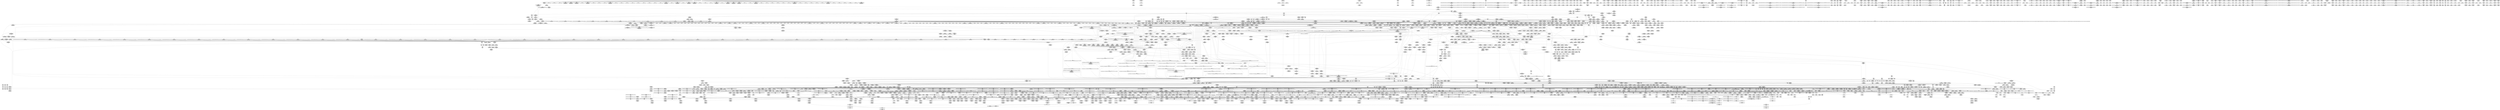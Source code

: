 digraph {
	CE0x715a550 [shape=record,shape=Mrecord,label="{CE0x715a550|tomoyo_get_mode:_tmp17|security/tomoyo/util.c,983|*SummSource*}"]
	CE0x717dea0 [shape=record,shape=Mrecord,label="{CE0x717dea0|get_current:_tmp3}"]
	CE0x888b780 [shape=record,shape=Mrecord,label="{CE0x888b780|i64_24|*Constant*|*SummSource*}"]
	CE0x6157530 [shape=record,shape=Mrecord,label="{CE0x6157530|tomoyo_const_part_length:_tmp32|security/tomoyo/util.c,641|*SummSink*}"]
	CE0x60c3330 [shape=record,shape=Mrecord,label="{CE0x60c3330|tomoyo_fill_path_info:_tmp9|security/tomoyo/util.c,667|*SummSink*}"]
	CE0x54470e0 [shape=record,shape=Mrecord,label="{CE0x54470e0|tomoyo_domain:_tmp6|security/tomoyo/common.h,1205|*SummSink*}"]
	CE0x6ec3620 [shape=record,shape=Mrecord,label="{CE0x6ec3620|tomoyo_init_request_info:_conv6|security/tomoyo/util.c,1011|*SummSource*}"]
	CE0x62383b0 [shape=record,shape=Mrecord,label="{CE0x62383b0|tomoyo_get_mode:_tmp11|security/tomoyo/util.c,982|*SummSource*}"]
	CE0x880fef0 [shape=record,shape=Mrecord,label="{CE0x880fef0|tomoyo_path_permission:_cmp10|security/tomoyo/file.c,573}"]
	CE0x608ac00 [shape=record,shape=Mrecord,label="{CE0x608ac00|tomoyo_path_permission:_tmp19|security/tomoyo/file.c,573|*SummSink*}"]
	CE0x5fc0d50 [shape=record,shape=Mrecord,label="{CE0x5fc0d50|tomoyo_path_perm:_path|Function::tomoyo_path_perm&Arg::path::}"]
	CE0x7dfe290 [shape=record,shape=Mrecord,label="{CE0x7dfe290|_call_void_mcount()_#3|*SummSource*}"]
	CE0x8b0bab0 [shape=record,shape=Mrecord,label="{CE0x8b0bab0|tomoyo_get_realpath:_tmp1}"]
	CE0x61469a0 [shape=record,shape=Mrecord,label="{CE0x61469a0|tomoyo_domain:_land.lhs.true2}"]
	CE0x5533590 [shape=record,shape=Mrecord,label="{CE0x5533590|i64_16|*Constant*|*SummSource*}"]
	CE0x6d63370 [shape=record,shape=Mrecord,label="{CE0x6d63370|tomoyo_fill_path_info:_land.end}"]
	CE0x6e6c500 [shape=record,shape=Mrecord,label="{CE0x6e6c500|rcu_lock_release:_map|Function::rcu_lock_release&Arg::map::|*SummSink*}"]
	CE0x73edfa0 [shape=record,shape=Mrecord,label="{CE0x73edfa0|tomoyo_get_mode:_if.then13|*SummSink*}"]
	CE0x720b800 [shape=record,shape=Mrecord,label="{CE0x720b800|VOIDTB_TE:_CE_170,171_}"]
	CE0x8a3c710 [shape=record,shape=Mrecord,label="{CE0x8a3c710|i64*_getelementptr_inbounds_(_6_x_i64_,_6_x_i64_*___llvm_gcov_ctr26,_i64_0,_i64_3)|*Constant*|*SummSink*}"]
	CE0x6039b50 [shape=record,shape=Mrecord,label="{CE0x6039b50|rcu_lock_acquire:_tmp6}"]
	CE0x604b9d0 [shape=record,shape=Mrecord,label="{CE0x604b9d0|tomoyo_get_realpath:_buf|Function::tomoyo_get_realpath&Arg::buf::|*SummSink*}"]
	CE0x5537fc0 [shape=record,shape=Mrecord,label="{CE0x5537fc0|srcu_read_lock:_bb|*SummSink*}"]
	CE0x8b04400 [shape=record,shape=Mrecord,label="{CE0x8b04400|tomoyo_path_permission:_tmp22|security/tomoyo/file.c,574|*SummSource*}"]
	CE0x71fb0c0 [shape=record,shape=Mrecord,label="{CE0x71fb0c0|get_current:_tmp1|*SummSink*}"]
	CE0x733d500 [shape=record,shape=Mrecord,label="{CE0x733d500|tomoyo_add_slash:_return}"]
	CE0x72198f0 [shape=record,shape=Mrecord,label="{CE0x72198f0|tomoyo_add_slash:_tmp1|*SummSource*}"]
	CE0x626ab70 [shape=record,shape=Mrecord,label="{CE0x626ab70|__llvm_gcov_indirect_counter_increment114:_exit|*SummSink*}"]
	CE0x6e1f1d0 [shape=record,shape=Mrecord,label="{CE0x6e1f1d0|VOIDTB_TE:_CE_280,288_|Function::tomoyo_inode_getattr&Arg::dentry::}"]
	CE0x88a9f20 [shape=record,shape=Mrecord,label="{CE0x88a9f20|tomoyo_path_perm:_tmp15|security/tomoyo/file.c,804|*SummSource*}"]
	CE0x72f3ac0 [shape=record,shape=Mrecord,label="{CE0x72f3ac0|i64*_getelementptr_inbounds_(_25_x_i64_,_25_x_i64_*___llvm_gcov_ctr11,_i64_0,_i64_19)|*Constant*|*SummSink*}"]
	CE0x6f3fec0 [shape=record,shape=Mrecord,label="{CE0x6f3fec0|_call_void___llvm_gcov_indirect_counter_increment(i32*___llvm_gcov_global_state_pred,_i64**_getelementptr_inbounds_(_3_x_i64*_,_3_x_i64*_*___llvm_gcda_edge_table,_i64_0,_i64_0)),_!dbg_!38953|security/tomoyo/file.c,820|*SummSource*}"]
	CE0x6e03b50 [shape=record,shape=Mrecord,label="{CE0x6e03b50|i64*_getelementptr_inbounds_(_6_x_i64_,_6_x_i64_*___llvm_gcov_ctr25,_i64_0,_i64_5)|*Constant*|*SummSink*}"]
	CE0x51d1670 [shape=record,shape=Mrecord,label="{CE0x51d1670|i64*_getelementptr_inbounds_(_11_x_i64_,_11_x_i64_*___llvm_gcov_ctr54147,_i64_0,_i64_0)|*Constant*}"]
	CE0x7294ed0 [shape=record,shape=Mrecord,label="{CE0x7294ed0|GLOBAL:_tomoyo_const_part_length|*Constant*}"]
	CE0x6e47190 [shape=record,shape=Mrecord,label="{CE0x6e47190|tomoyo_domain:_tmp4|security/tomoyo/common.h,1205|*SummSource*}"]
	CE0x54b46c0 [shape=record,shape=Mrecord,label="{CE0x54b46c0|tomoyo_fill_path_info:_tmp12|security/tomoyo/util.c,667}"]
	CE0x6039e70 [shape=record,shape=Mrecord,label="{CE0x6039e70|rcu_lock_acquire:_tmp6|*SummSink*}"]
	CE0x89a7880 [shape=record,shape=Mrecord,label="{CE0x89a7880|tomoyo_const_part_length:_return}"]
	CE0x61df820 [shape=record,shape=Mrecord,label="{CE0x61df820|i64*_null|*Constant*}"]
	CE0x6f122b0 [shape=record,shape=Mrecord,label="{CE0x6f122b0|tomoyo_fill_path_info:_tmp|*SummSink*}"]
	CE0x5288b40 [shape=record,shape=Mrecord,label="{CE0x5288b40|tomoyo_fill_path_info:_tmp4|security/tomoyo/util.c,667}"]
	CE0x8af2230 [shape=record,shape=Mrecord,label="{CE0x8af2230|rcu_lock_acquire:___here|*SummSink*}"]
	CE0x6d32ee0 [shape=record,shape=Mrecord,label="{CE0x6d32ee0|_ret_i32_%call,_!dbg_!38902|security/tomoyo/common.h,1097}"]
	CE0x52a1fb0 [shape=record,shape=Mrecord,label="{CE0x52a1fb0|tomoyo_fill_path_info:_tmp4|security/tomoyo/util.c,667|*SummSink*}"]
	CE0x61a98a0 [shape=record,shape=Mrecord,label="{CE0x61a98a0|tomoyo_const_part_length:_while.cond|*SummSink*}"]
	CE0x62a09f0 [shape=record,shape=Mrecord,label="{CE0x62a09f0|tomoyo_init_request_info:_tmp11|security/tomoyo/util.c,1007|*SummSource*}"]
	CE0x722acc0 [shape=record,shape=Mrecord,label="{CE0x722acc0|tomoyo_fill_path_info:_sub|security/tomoyo/util.c,667}"]
	CE0x72b30f0 [shape=record,shape=Mrecord,label="{CE0x72b30f0|tomoyo_audit_path_log:_r|Function::tomoyo_audit_path_log&Arg::r::|*SummSink*}"]
	CE0x73d5520 [shape=record,shape=Mrecord,label="{CE0x73d5520|0:_i8,_array:_GCRE_tomoyo_index2category_constant_39_x_i8_c_00_00_00_00_00_00_00_00_00_00_00_00_00_00_00_00_00_00_00_00_00_00_00_01_01_01_01_01_01_01_01_01_01_01_01_01_01_01_02_,_align_16:_elem_36::|security/tomoyo/util.c,983}"]
	CE0x609c210 [shape=record,shape=Mrecord,label="{CE0x609c210|tomoyo_path_perm:_if.then13|*SummSource*}"]
	CE0x8807ec0 [shape=record,shape=Mrecord,label="{CE0x8807ec0|0:_%struct.tomoyo_obj_info*,_16:_%struct.tomoyo_domain_info*,_24:_%struct.tomoyo_path_info*,_40:_i8,_72:_i8,_75:_i8,_76:_i8,_77:_i8,_:_SCMRE_75,76_|*MultipleSource*|security/tomoyo/file.c, 787|security/tomoyo/file.c,787|Function::tomoyo_init_request_info&Arg::r::|security/tomoyo/file.c,800}"]
	CE0x8ad2b20 [shape=record,shape=Mrecord,label="{CE0x8ad2b20|tomoyo_path_perm:_if.end26|*SummSink*}"]
	CE0x87cc780 [shape=record,shape=Mrecord,label="{CE0x87cc780|_call_void___llvm_gcov_indirect_counter_increment(i32*___llvm_gcov_global_state_pred,_i64**_getelementptr_inbounds_(_3_x_i64*_,_3_x_i64*_*___llvm_gcda_edge_table,_i64_0,_i64_1)),_!dbg_!38937|security/tomoyo/file.c,810|*SummSink*}"]
	CE0x6189590 [shape=record,shape=Mrecord,label="{CE0x6189590|tomoyo_get_realpath:_tmp10|security/tomoyo/file.c,155|*SummSink*}"]
	CE0x8b04760 [shape=record,shape=Mrecord,label="{CE0x8b04760|tomoyo_path_permission:_tmp23|security/tomoyo/file.c,574|*SummSink*}"]
	CE0x6dbeff0 [shape=record,shape=Mrecord,label="{CE0x6dbeff0|0:_i8,_array:_GCRE_tomoyo_index2category_constant_39_x_i8_c_00_00_00_00_00_00_00_00_00_00_00_00_00_00_00_00_00_00_00_00_00_00_00_01_01_01_01_01_01_01_01_01_01_01_01_01_01_01_02_,_align_16:_elem_12::|security/tomoyo/util.c,983}"]
	CE0x73136d0 [shape=record,shape=Mrecord,label="{CE0x73136d0|tomoyo_const_part_length:_while.cond}"]
	CE0x8ab3d60 [shape=record,shape=Mrecord,label="{CE0x8ab3d60|__llvm_gcov_indirect_counter_increment114:_bb}"]
	CE0x61119e0 [shape=record,shape=Mrecord,label="{CE0x61119e0|tomoyo_init_request_info:_tmp3|security/tomoyo/util.c,1004|*SummSink*}"]
	CE0x7219d00 [shape=record,shape=Mrecord,label="{CE0x7219d00|tomoyo_fill_path_info:_const_len|security/tomoyo/util.c,666|*SummSource*}"]
	CE0x62b70e0 [shape=record,shape=Mrecord,label="{CE0x62b70e0|tomoyo_path_permission:_tmp12|security/tomoyo/file.c,566}"]
	CE0x7254310 [shape=record,shape=Mrecord,label="{CE0x7254310|VOIDTB_TE:_CE_216,217_}"]
	CE0x6f78590 [shape=record,shape=Mrecord,label="{CE0x6f78590|tomoyo_const_part_length:_if.then5|*SummSource*}"]
	CE0x7219370 [shape=record,shape=Mrecord,label="{CE0x7219370|tomoyo_read_unlock:_tmp2|*SummSink*}"]
	CE0x55b93c0 [shape=record,shape=Mrecord,label="{CE0x55b93c0|tomoyo_const_part_length:_lor.lhs.false}"]
	CE0x7349270 [shape=record,shape=Mrecord,label="{CE0x7349270|tomoyo_const_part_length:_conv20|security/tomoyo/util.c,644|*SummSource*}"]
	CE0x54ce040 [shape=record,shape=Mrecord,label="{CE0x54ce040|i64*_getelementptr_inbounds_(_2_x_i64_,_2_x_i64_*___llvm_gcov_ctr39190,_i64_0,_i64_1)|*Constant*}"]
	CE0x8956cd0 [shape=record,shape=Mrecord,label="{CE0x8956cd0|GLOBAL:_tomoyo_path_keyword|Global_var:tomoyo_path_keyword}"]
	CE0x731ea00 [shape=record,shape=Mrecord,label="{CE0x731ea00|tomoyo_add_slash:_if.then|*SummSource*}"]
	CE0x7207b50 [shape=record,shape=Mrecord,label="{CE0x7207b50|tomoyo_path_perm:_obj7|security/tomoyo/file.c,806}"]
	CE0x52a16f0 [shape=record,shape=Mrecord,label="{CE0x52a16f0|tomoyo_const_part_length:_filename|Function::tomoyo_const_part_length&Arg::filename::|*SummSource*}"]
	CE0x7010660 [shape=record,shape=Mrecord,label="{CE0x7010660|tomoyo_read_unlock:_tmp|*SummSink*}"]
	CE0x6d638c0 [shape=record,shape=Mrecord,label="{CE0x6d638c0|tomoyo_get_mode:_tmp9|security/tomoyo/util.c,981}"]
	CE0x7040c90 [shape=record,shape=Mrecord,label="{CE0x7040c90|tomoyo_const_part_length:_while.body|*SummSource*}"]
	CE0x53eb840 [shape=record,shape=Mrecord,label="{CE0x53eb840|tomoyo_audit_path_log:_path|security/tomoyo/file.c,168}"]
	CE0x731e1e0 [shape=record,shape=Mrecord,label="{CE0x731e1e0|tomoyo_add_slash:_if.end}"]
	CE0x6f5ea00 [shape=record,shape=Mrecord,label="{CE0x6f5ea00|tomoyo_path_permission:_tmp8|security/tomoyo/file.c,565|*SummSource*}"]
	CE0x7167330 [shape=record,shape=Mrecord,label="{CE0x7167330|VOIDTB_TE:_CE_190,191_}"]
	CE0x6f57e60 [shape=record,shape=Mrecord,label="{CE0x6f57e60|tomoyo_path_permission:_tmp|*SummSink*}"]
	CE0x71de820 [shape=record,shape=Mrecord,label="{CE0x71de820|VOIDTB_TE:_CE_167,168_}"]
	CE0x8af20b0 [shape=record,shape=Mrecord,label="{CE0x8af20b0|rcu_lock_release:_tmp2|*SummSink*}"]
	CE0x70ca410 [shape=record,shape=Mrecord,label="{CE0x70ca410|tomoyo_path_perm:_tmp47|security/tomoyo/file.c,827|*SummSource*}"]
	CE0x7178370 [shape=record,shape=Mrecord,label="{CE0x7178370|tomoyo_init_request_info:_if.end}"]
	CE0x727d040 [shape=record,shape=Mrecord,label="{CE0x727d040|tomoyo_path_perm:_tmp37|security/tomoyo/file.c,822}"]
	CE0x88bafa0 [shape=record,shape=Mrecord,label="{CE0x88bafa0|tomoyo_fill_path_info:_tobool|security/tomoyo/util.c,667}"]
	CE0x55b8920 [shape=record,shape=Mrecord,label="{CE0x55b8920|tomoyo_get_mode:_conv15|security/tomoyo/util.c,987}"]
	CE0x8a85ee0 [shape=record,shape=Mrecord,label="{CE0x8a85ee0|tomoyo_init_request_info:_tmp5|security/tomoyo/util.c,1004|*SummSink*}"]
	CE0x5421530 [shape=record,shape=Mrecord,label="{CE0x5421530|tomoyo_domain:_bb|*SummSink*}"]
	CE0x5316ea0 [shape=record,shape=Mrecord,label="{CE0x5316ea0|rcu_lock_release:___here|*SummSink*}"]
	CE0x8ab2710 [shape=record,shape=Mrecord,label="{CE0x8ab2710|i64*_null|*Constant*|*SummSink*}"]
	CE0x62a0df0 [shape=record,shape=Mrecord,label="{CE0x62a0df0|i32_3|*Constant*}"]
	CE0x6e2e800 [shape=record,shape=Mrecord,label="{CE0x6e2e800|tomoyo_const_part_length:_tmp49|security/tomoyo/util.c,649}"]
	CE0x6e798d0 [shape=record,shape=Mrecord,label="{CE0x6e798d0|tomoyo_fill_path_info:_is_dir|security/tomoyo/util.c,667}"]
	CE0x63761b0 [shape=record,shape=Mrecord,label="{CE0x63761b0|tomoyo_path_permission:_bb}"]
	CE0x71bad00 [shape=record,shape=Mrecord,label="{CE0x71bad00|VOIDTB_TE:_CE_198,199_}"]
	CE0x6ee4100 [shape=record,shape=Mrecord,label="{CE0x6ee4100|tomoyo_get_mode:_tmp20|security/tomoyo/util.c,985}"]
	CE0x6ecc4f0 [shape=record,shape=Mrecord,label="{CE0x6ecc4f0|tomoyo_path_permission:_tmp18|security/tomoyo/file.c,573|*SummSource*}"]
	CE0x71ba4f0 [shape=record,shape=Mrecord,label="{CE0x71ba4f0|VOIDTB_TE:_CE_195,196_}"]
	CE0x7e13b90 [shape=record,shape=Mrecord,label="{CE0x7e13b90|GLOBAL:_full_name_hash|*Constant*}"]
	CE0x60ce340 [shape=record,shape=Mrecord,label="{CE0x60ce340|tomoyo_path_permission:_idxprom|security/tomoyo/file.c,563|*SummSink*}"]
	CE0x6e214b0 [shape=record,shape=Mrecord,label="{CE0x6e214b0|0:_i8,_array:_GCRE_tomoyo_index2category_constant_39_x_i8_c_00_00_00_00_00_00_00_00_00_00_00_00_00_00_00_00_00_00_00_00_00_00_00_01_01_01_01_01_01_01_01_01_01_01_01_01_01_01_02_,_align_16:_elem_34::|security/tomoyo/util.c,983}"]
	CE0x6f46c90 [shape=record,shape=Mrecord,label="{CE0x6f46c90|tomoyo_path_permission:_tmp14|security/tomoyo/file.c,567|*SummSource*}"]
	CE0x704bc70 [shape=record,shape=Mrecord,label="{CE0x704bc70|tomoyo_fill_path_info:_bb|*SummSink*}"]
	CE0x71e5590 [shape=record,shape=Mrecord,label="{CE0x71e5590|_ret_i32_%retval.0,_!dbg_!38942|security/tomoyo/file.c,575|*SummSink*}"]
	CE0x6128d10 [shape=record,shape=Mrecord,label="{CE0x6128d10|tomoyo_const_part_length:_conv11|security/tomoyo/util.c,641}"]
	CE0x88f1750 [shape=record,shape=Mrecord,label="{CE0x88f1750|tomoyo_add_slash:_tobool|security/tomoyo/file.c,131}"]
	CE0x7254530 [shape=record,shape=Mrecord,label="{CE0x7254530|VOIDTB_TE:_CE_218,219_}"]
	CE0x7041c90 [shape=record,shape=Mrecord,label="{CE0x7041c90|tomoyo_get_realpath:_return|*SummSource*}"]
	CE0x61fe100 [shape=record,shape=Mrecord,label="{CE0x61fe100|tomoyo_init_request_info:_tmp10|security/tomoyo/util.c,1006|*SummSource*}"]
	CE0x87d86a0 [shape=record,shape=Mrecord,label="{CE0x87d86a0|__llvm_gcov_indirect_counter_increment:_tmp1|*SummSink*}"]
	CE0x6312a50 [shape=record,shape=Mrecord,label="{CE0x6312a50|GLOBAL:_tomoyo_audit_path_log|*Constant*|*SummSink*}"]
	CE0x897f0f0 [shape=record,shape=Mrecord,label="{CE0x897f0f0|tomoyo_get_realpath:_return}"]
	CE0x6dbed40 [shape=record,shape=Mrecord,label="{CE0x6dbed40|0:_i8,_array:_GCRE_tomoyo_index2category_constant_39_x_i8_c_00_00_00_00_00_00_00_00_00_00_00_00_00_00_00_00_00_00_00_00_00_00_00_01_01_01_01_01_01_01_01_01_01_01_01_01_01_01_02_,_align_16:_elem_11::|security/tomoyo/util.c,983}"]
	CE0x62d46b0 [shape=record,shape=Mrecord,label="{CE0x62d46b0|0:_%struct.tomoyo_obj_info*,_16:_%struct.tomoyo_domain_info*,_24:_%struct.tomoyo_path_info*,_40:_i8,_72:_i8,_75:_i8,_76:_i8,_77:_i8,_:_SCMRE_57,58_}"]
	CE0x886df10 [shape=record,shape=Mrecord,label="{CE0x886df10|VOIDTB_TE:_CE_224,232_|Function::tomoyo_inode_getattr&Arg::dentry::}"]
	CE0x889b7f0 [shape=record,shape=Mrecord,label="{CE0x889b7f0|tomoyo_const_part_length:_tmp43|security/tomoyo/util.c,644}"]
	CE0x6ee4610 [shape=record,shape=Mrecord,label="{CE0x6ee4610|tomoyo_get_mode:_tmp21|security/tomoyo/util.c,985|*SummSource*}"]
	CE0x52a13e0 [shape=record,shape=Mrecord,label="{CE0x52a13e0|tomoyo_const_part_length:_entry|*SummSource*}"]
	CE0x61f3000 [shape=record,shape=Mrecord,label="{CE0x61f3000|tomoyo_get_mode:_tmp24|security/tomoyo/util.c,986}"]
	CE0x70dcfd0 [shape=record,shape=Mrecord,label="{CE0x70dcfd0|tomoyo_path_perm:_tmp46|security/tomoyo/file.c,827}"]
	CE0x6f48e10 [shape=record,shape=Mrecord,label="{CE0x6f48e10|tomoyo_add_slash:_call|security/tomoyo/file.c,136|*SummSink*}"]
	CE0x5289390 [shape=record,shape=Mrecord,label="{CE0x5289390|__llvm_gcov_indirect_counter_increment114:_pred}"]
	CE0x62977a0 [shape=record,shape=Mrecord,label="{CE0x62977a0|i32_0|*Constant*}"]
	CE0x71fbcb0 [shape=record,shape=Mrecord,label="{CE0x71fbcb0|rcu_lock_acquire:_indirectgoto}"]
	CE0x8b24b60 [shape=record,shape=Mrecord,label="{CE0x8b24b60|get_current:_bb}"]
	CE0x6303b10 [shape=record,shape=Mrecord,label="{CE0x6303b10|tomoyo_path_perm:_tmp39|security/tomoyo/file.c,821|*SummSink*}"]
	CE0x6f46b20 [shape=record,shape=Mrecord,label="{CE0x6f46b20|tomoyo_path_permission:_tmp12|security/tomoyo/file.c,566|*SummSource*}"]
	CE0x72642d0 [shape=record,shape=Mrecord,label="{CE0x72642d0|tomoyo_domain:_do.body|*SummSink*}"]
	CE0x73ed2d0 [shape=record,shape=Mrecord,label="{CE0x73ed2d0|tomoyo_fill_path_info:_bb}"]
	CE0x6f8a310 [shape=record,shape=Mrecord,label="{CE0x6f8a310|VOIDTB_TE:_CE_203,204_}"]
	CE0x604f820 [shape=record,shape=Mrecord,label="{CE0x604f820|i64*_getelementptr_inbounds_(_2_x_i64_,_2_x_i64_*___llvm_gcov_ctr53148,_i64_0,_i64_1)|*Constant*}"]
	CE0x6e2e4e0 [shape=record,shape=Mrecord,label="{CE0x6e2e4e0|tomoyo_const_part_length:_tmp49|security/tomoyo/util.c,649|*SummSink*}"]
	CE0x70df8e0 [shape=record,shape=Mrecord,label="{CE0x70df8e0|tomoyo_const_part_length:_tmp18|security/tomoyo/util.c,627}"]
	CE0x7157fc0 [shape=record,shape=Mrecord,label="{CE0x7157fc0|i64*_getelementptr_inbounds_(_4_x_i64_,_4_x_i64_*___llvm_gcov_ctr33,_i64_0,_i64_3)|*Constant*}"]
	CE0x616c140 [shape=record,shape=Mrecord,label="{CE0x616c140|0:_i8*,_array:_GCRE_tomoyo_path_keyword_external_constant_11_x_i8*_:_elem_2::|security/tomoyo/file.c,167}"]
	CE0x6e6d000 [shape=record,shape=Mrecord,label="{CE0x6e6d000|i64*_getelementptr_inbounds_(_2_x_i64_,_2_x_i64_*___llvm_gcov_ctr32,_i64_0,_i64_0)|*Constant*}"]
	CE0x7109910 [shape=record,shape=Mrecord,label="{CE0x7109910|__llvm_gcov_indirect_counter_increment:_counters|Function::__llvm_gcov_indirect_counter_increment&Arg::counters::|*SummSource*}"]
	CE0x733cc60 [shape=record,shape=Mrecord,label="{CE0x733cc60|tomoyo_fill_path_info:_tobool|security/tomoyo/util.c,667|*SummSink*}"]
	CE0x6dfaa30 [shape=record,shape=Mrecord,label="{CE0x6dfaa30|_ret_%struct.task_struct*_%tmp4,_!dbg_!38905|./arch/x86/include/asm/current.h,14}"]
	CE0x6e101a0 [shape=record,shape=Mrecord,label="{CE0x6e101a0|__llvm_gcov_indirect_counter_increment:_bb4|*SummSink*}"]
	CE0x7225820 [shape=record,shape=Mrecord,label="{CE0x7225820|i64_17|*Constant*|*SummSink*}"]
	CE0x89006f0 [shape=record,shape=Mrecord,label="{CE0x89006f0|0:_i8,_array:_GCRE_tomoyo_index2category_constant_39_x_i8_c_00_00_00_00_00_00_00_00_00_00_00_00_00_00_00_00_00_00_00_00_00_00_00_01_01_01_01_01_01_01_01_01_01_01_01_01_01_01_02_,_align_16:_elem_8::|security/tomoyo/util.c,983}"]
	CE0x71b6be0 [shape=record,shape=Mrecord,label="{CE0x71b6be0|tomoyo_fill_path_info:_name1|security/tomoyo/util.c,663}"]
	CE0x6090610 [shape=record,shape=Mrecord,label="{CE0x6090610|tomoyo_const_part_length:_tobool|security/tomoyo/util.c,624}"]
	CE0x73f8110 [shape=record,shape=Mrecord,label="{CE0x73f8110|tomoyo_get_mode:_tmp1}"]
	CE0x5599ab0 [shape=record,shape=Mrecord,label="{CE0x5599ab0|COLLAPSED:_GCMRE___llvm_gcov_ctr39190_internal_global_2_x_i64_zeroinitializer:_elem_0:default:}"]
	CE0x5fdc900 [shape=record,shape=Mrecord,label="{CE0x5fdc900|_call_void_mcount()_#3}"]
	CE0x53c1800 [shape=record,shape=Mrecord,label="{CE0x53c1800|VOIDTB_TE:_CE_16,24_|Function::tomoyo_inode_getattr&Arg::dentry::}"]
	CE0x8b04390 [shape=record,shape=Mrecord,label="{CE0x8b04390|tomoyo_path_permission:_tmp22|security/tomoyo/file.c,574}"]
	CE0x5459b60 [shape=record,shape=Mrecord,label="{CE0x5459b60|tomoyo_path_permission:_conv|security/tomoyo/file.c,564|*SummSource*}"]
	CE0x604f030 [shape=record,shape=Mrecord,label="{CE0x604f030|rcu_lock_release:_tmp1|*SummSource*}"]
	CE0x6108e60 [shape=record,shape=Mrecord,label="{CE0x6108e60|srcu_read_unlock:_sp|Function::srcu_read_unlock&Arg::sp::|*SummSource*}"]
	CE0x72f94e0 [shape=record,shape=Mrecord,label="{CE0x72f94e0|tomoyo_fill_path_info:_conv3|security/tomoyo/util.c,666|*SummSink*}"]
	CE0x88c61e0 [shape=record,shape=Mrecord,label="{CE0x88c61e0|tomoyo_get_mode:_tmp2|security/tomoyo/util.c,978|*SummSource*}"]
	CE0x626aa20 [shape=record,shape=Mrecord,label="{CE0x626aa20|__llvm_gcov_indirect_counter_increment114:_exit|*SummSource*}"]
	CE0x72c2b20 [shape=record,shape=Mrecord,label="{CE0x72c2b20|_call_void_mcount()_#3|*SummSink*}"]
	CE0x7037f20 [shape=record,shape=Mrecord,label="{CE0x7037f20|0:_i8,_array:_GCRE_tomoyo_index2category_constant_39_x_i8_c_00_00_00_00_00_00_00_00_00_00_00_00_00_00_00_00_00_00_00_00_00_00_00_01_01_01_01_01_01_01_01_01_01_01_01_01_01_01_02_,_align_16:_elem_37::|security/tomoyo/util.c,983}"]
	CE0x62bf420 [shape=record,shape=Mrecord,label="{CE0x62bf420|i64*_getelementptr_inbounds_(_25_x_i64_,_25_x_i64_*___llvm_gcov_ctr11,_i64_0,_i64_6)|*Constant*|*SummSource*}"]
	CE0x8946f40 [shape=record,shape=Mrecord,label="{CE0x8946f40|_call_void_mcount()_#3|*SummSink*}"]
	CE0x6dbf2a0 [shape=record,shape=Mrecord,label="{CE0x6dbf2a0|0:_i8,_array:_GCRE_tomoyo_index2category_constant_39_x_i8_c_00_00_00_00_00_00_00_00_00_00_00_00_00_00_00_00_00_00_00_00_00_00_00_01_01_01_01_01_01_01_01_01_01_01_01_01_01_01_02_,_align_16:_elem_13::|security/tomoyo/util.c,983}"]
	CE0x70ca7d0 [shape=record,shape=Mrecord,label="{CE0x70ca7d0|tomoyo_path_perm:_error.1|*SummSink*}"]
	CE0x6fa65a0 [shape=record,shape=Mrecord,label="{CE0x6fa65a0|tomoyo_const_part_length:_cmp12|security/tomoyo/util.c,641|*SummSink*}"]
	CE0x52e5020 [shape=record,shape=Mrecord,label="{CE0x52e5020|tomoyo_domain:_tmp16|security/tomoyo/common.h,1205|*SummSource*}"]
	CE0x54ce4d0 [shape=record,shape=Mrecord,label="{CE0x54ce4d0|tomoyo_inode_getattr:_path|security/tomoyo/tomoyo.c, 149|*SummSource*}"]
	CE0x89109c0 [shape=record,shape=Mrecord,label="{CE0x89109c0|0:_%struct.tomoyo_obj_info*,_16:_%struct.tomoyo_domain_info*,_24:_%struct.tomoyo_path_info*,_40:_i8,_72:_i8,_75:_i8,_76:_i8,_77:_i8,_:_SCMRE_74,75_|*MultipleSource*|security/tomoyo/file.c, 787|security/tomoyo/file.c,787|Function::tomoyo_init_request_info&Arg::r::|security/tomoyo/file.c,800}"]
	CE0x618eeb0 [shape=record,shape=Mrecord,label="{CE0x618eeb0|tomoyo_get_realpath:_bb|*SummSink*}"]
	CE0x89a7790 [shape=record,shape=Mrecord,label="{CE0x89a7790|tomoyo_const_part_length:_if.end18|*SummSink*}"]
	CE0x8842b30 [shape=record,shape=Mrecord,label="{CE0x8842b30|tomoyo_const_part_length:_conv|security/tomoyo/util.c,626}"]
	CE0x6e7d080 [shape=record,shape=Mrecord,label="{CE0x6e7d080|tomoyo_const_part_length:_tmp51|security/tomoyo/util.c,651|*SummSink*}"]
	CE0x70dfc60 [shape=record,shape=Mrecord,label="{CE0x70dfc60|tomoyo_audit_path_log:_idxprom|security/tomoyo/file.c,167|*SummSink*}"]
	CE0x6ee0170 [shape=record,shape=Mrecord,label="{CE0x6ee0170|__llvm_gcov_indirect_counter_increment:_tmp5}"]
	CE0x5289020 [shape=record,shape=Mrecord,label="{CE0x5289020|tomoyo_fill_path_info:_tmp7|security/tomoyo/util.c,667}"]
	CE0x7294970 [shape=record,shape=Mrecord,label="{CE0x7294970|tomoyo_const_part_length:_tmp24|security/tomoyo/util.c,640|*SummSink*}"]
	CE0x5533950 [shape=record,shape=Mrecord,label="{CE0x5533950|tomoyo_path_perm:_tmp6|security/tomoyo/file.c,789}"]
	CE0x880e1b0 [shape=record,shape=Mrecord,label="{CE0x880e1b0|tomoyo_const_part_length:_conv24|security/tomoyo/util.c,644}"]
	CE0x71b3050 [shape=record,shape=Mrecord,label="{CE0x71b3050|i32_51|*Constant*}"]
	CE0x61475d0 [shape=record,shape=Mrecord,label="{CE0x61475d0|tomoyo_path_permission:_do.end|*SummSink*}"]
	CE0x55571f0 [shape=record,shape=Mrecord,label="{CE0x55571f0|i64*_getelementptr_inbounds_(_2_x_i64_,_2_x_i64_*___llvm_gcov_ctr39190,_i64_0,_i64_0)|*Constant*}"]
	CE0x8a767a0 [shape=record,shape=Mrecord,label="{CE0x8a767a0|tomoyo_get_mode:_tmp13|security/tomoyo/util.c,982|*SummSource*}"]
	CE0x71b5110 [shape=record,shape=Mrecord,label="{CE0x71b5110|GLOBAL:_lockdep_rcu_suspicious|*Constant*}"]
	CE0x55991c0 [shape=record,shape=Mrecord,label="{CE0x55991c0|tomoyo_path_perm:_operation|Function::tomoyo_path_perm&Arg::operation::}"]
	CE0x54f00e0 [shape=record,shape=Mrecord,label="{CE0x54f00e0|i64*_getelementptr_inbounds_(_2_x_i64_,_2_x_i64_*___llvm_gcov_ctr39190,_i64_0,_i64_0)|*Constant*|*SummSource*}"]
	CE0x604b5c0 [shape=record,shape=Mrecord,label="{CE0x604b5c0|tomoyo_path_perm:_call4|security/tomoyo/file.c,804|*SummSource*}"]
	CE0x88cd140 [shape=record,shape=Mrecord,label="{CE0x88cd140|tomoyo_domain:_tmp15|security/tomoyo/common.h,1205}"]
	CE0x62377a0 [shape=record,shape=Mrecord,label="{CE0x62377a0|i64*_getelementptr_inbounds_(_5_x_i64_,_5_x_i64_*___llvm_gcov_ctr28130,_i64_0,_i64_4)|*Constant*}"]
	CE0x71a0cc0 [shape=record,shape=Mrecord,label="{CE0x71a0cc0|tomoyo_path_perm:_tmp52|security/tomoyo/file.c,829}"]
	CE0x6047c70 [shape=record,shape=Mrecord,label="{CE0x6047c70|tomoyo_const_part_length:_conv14|security/tomoyo/util.c,641}"]
	CE0x6fbbf40 [shape=record,shape=Mrecord,label="{CE0x6fbbf40|srcu_read_unlock:_bb|*SummSink*}"]
	CE0x7276a50 [shape=record,shape=Mrecord,label="{CE0x7276a50|tomoyo_path_perm:_tmp36|security/tomoyo/file.c,822|*SummSource*}"]
	CE0x52e4880 [shape=record,shape=Mrecord,label="{CE0x52e4880|tomoyo_domain:_tmp16|security/tomoyo/common.h,1205}"]
	CE0x6fa6360 [shape=record,shape=Mrecord,label="{CE0x6fa6360|i64**_getelementptr_inbounds_(_3_x_i64*_,_3_x_i64*_*___llvm_gcda_edge_table44,_i64_0,_i64_2)|*Constant*|*SummSource*}"]
	CE0x888bbd0 [shape=record,shape=Mrecord,label="{CE0x888bbd0|i64_25|*Constant*|*SummSink*}"]
	CE0x720b1f0 [shape=record,shape=Mrecord,label="{CE0x720b1f0|%struct.task_struct*_(%struct.task_struct**)*_asm_movq_%gs:$_1:P_,$0_,_r,im,_dirflag_,_fpsr_,_flags_|*SummSink*}"]
	CE0x62b6380 [shape=record,shape=Mrecord,label="{CE0x62b6380|VOIDTB_TE:_CE_150,151_}"]
	CE0x72a7520 [shape=record,shape=Mrecord,label="{CE0x72a7520|tomoyo_audit_path_log:_tmp3}"]
	CE0x62b6530 [shape=record,shape=Mrecord,label="{CE0x62b6530|VOIDTB_TE:_CE_153,154_}"]
	CE0x87e8bb0 [shape=record,shape=Mrecord,label="{CE0x87e8bb0|VOIDTB_TE:_CE_210,211_}"]
	CE0x7148220 [shape=record,shape=Mrecord,label="{CE0x7148220|i64_12|*Constant*}"]
	CE0x6189a50 [shape=record,shape=Mrecord,label="{CE0x6189a50|i1_false|*Constant*|*SummSink*}"]
	CE0x5316670 [shape=record,shape=Mrecord,label="{CE0x5316670|VOIDTB_TE:_CE_171,172_}"]
	CE0x60461e0 [shape=record,shape=Mrecord,label="{CE0x60461e0|i32_47|*Constant*|*SummSink*}"]
	CE0x73f8cf0 [shape=record,shape=Mrecord,label="{CE0x73f8cf0|tomoyo_const_part_length:_if.end6}"]
	CE0x8b19ac0 [shape=record,shape=Mrecord,label="{CE0x8b19ac0|i64*_getelementptr_inbounds_(_25_x_i64_,_25_x_i64_*___llvm_gcov_ctr11,_i64_0,_i64_11)|*Constant*|*SummSink*}"]
	CE0x89079d0 [shape=record,shape=Mrecord,label="{CE0x89079d0|i64*_getelementptr_inbounds_(_11_x_i64_,_11_x_i64_*___llvm_gcov_ctr54147,_i64_0,_i64_6)|*Constant*|*SummSource*}"]
	CE0x708d460 [shape=record,shape=Mrecord,label="{CE0x708d460|tomoyo_get_mode:_if.end9}"]
	CE0x6166010 [shape=record,shape=Mrecord,label="{CE0x6166010|tomoyo_domain:_if.end}"]
	CE0x7132df0 [shape=record,shape=Mrecord,label="{CE0x7132df0|128:_i8*,_1208:_%struct.file*,_:_CMRE_22,23_}"]
	CE0x61d2b20 [shape=record,shape=Mrecord,label="{CE0x61d2b20|tomoyo_add_slash:_entry|*SummSink*}"]
	CE0x6fb3e10 [shape=record,shape=Mrecord,label="{CE0x6fb3e10|srcu_read_unlock:_dep_map|include/linux/srcu.h,236|*SummSource*}"]
	CE0x8a3caf0 [shape=record,shape=Mrecord,label="{CE0x8a3caf0|tomoyo_add_slash:_tmp7|security/tomoyo/file.c,132|*SummSource*}"]
	CE0x7020840 [shape=record,shape=Mrecord,label="{CE0x7020840|_call_void_tomoyo_fill_path_info(%struct.tomoyo_path_info*_%symlink_target)_#9,_!dbg_!38949|security/tomoyo/file.c,816|*SummSource*}"]
	CE0x720b730 [shape=record,shape=Mrecord,label="{CE0x720b730|VOIDTB_TE:_CE_169,170_}"]
	CE0x52a2c60 [shape=record,shape=Mrecord,label="{CE0x52a2c60|VOIDTB_TE:_CE_184,185_}"]
	CE0x6146b20 [shape=record,shape=Mrecord,label="{CE0x6146b20|tomoyo_domain:_land.lhs.true2|*SummSink*}"]
	CE0x60e4900 [shape=record,shape=Mrecord,label="{CE0x60e4900|i8*_getelementptr_inbounds_(_45_x_i8_,_45_x_i8_*_.str13,_i32_0,_i32_0)|*Constant*|*SummSink*}"]
	CE0x88c6880 [shape=record,shape=Mrecord,label="{CE0x88c6880|COLLAPSED:_GCMRE___llvm_gcov_ctr23_internal_global_2_x_i64_zeroinitializer:_elem_0:default:}"]
	CE0x54cba20 [shape=record,shape=Mrecord,label="{CE0x54cba20|i32_0|*Constant*|*SummSource*}"]
	CE0x71b2f90 [shape=record,shape=Mrecord,label="{CE0x71b2f90|i32_50|*Constant*|*SummSink*}"]
	CE0x6deb340 [shape=record,shape=Mrecord,label="{CE0x6deb340|tomoyo_path_perm:_name|security/tomoyo/file.c,802|*SummSink*}"]
	CE0x52a1e50 [shape=record,shape=Mrecord,label="{CE0x52a1e50|tomoyo_fill_path_info:_tmp4|security/tomoyo/util.c,667|*SummSource*}"]
	CE0x6d2db70 [shape=record,shape=Mrecord,label="{CE0x6d2db70|tomoyo_fill_path_info:_tmp}"]
	CE0x6166590 [shape=record,shape=Mrecord,label="{CE0x6166590|tomoyo_domain:_tmp1|*SummSource*}"]
	CE0x6f602b0 [shape=record,shape=Mrecord,label="{CE0x6f602b0|tomoyo_fill_path_info:_entry|*SummSink*}"]
	CE0x73e27b0 [shape=record,shape=Mrecord,label="{CE0x73e27b0|i32_48|*Constant*|*SummSource*}"]
	CE0x537e620 [shape=record,shape=Mrecord,label="{CE0x537e620|tomoyo_fill_path_info:_hash|security/tomoyo/util.c,669|*SummSink*}"]
	CE0x8a85c60 [shape=record,shape=Mrecord,label="{CE0x8a85c60|tomoyo_init_request_info:_tmp5|security/tomoyo/util.c,1004}"]
	CE0x6164740 [shape=record,shape=Mrecord,label="{CE0x6164740|_call_void___llvm_gcov_indirect_counter_increment114(i32*___llvm_gcov_global_state_pred45,_i64**_getelementptr_inbounds_(_3_x_i64*_,_3_x_i64*_*___llvm_gcda_edge_table44,_i64_0,_i64_2)),_!dbg_!38930|security/tomoyo/util.c,640|*SummSink*}"]
	CE0x723c6f0 [shape=record,shape=Mrecord,label="{CE0x723c6f0|tomoyo_fill_path_info:_tobool|security/tomoyo/util.c,667}"]
	CE0x704b4e0 [shape=record,shape=Mrecord,label="{CE0x704b4e0|tomoyo_add_slash:_tmp13|security/tomoyo/file.c,138|*SummSink*}"]
	CE0x88753b0 [shape=record,shape=Mrecord,label="{CE0x88753b0|tomoyo_read_lock:_entry|*SummSource*}"]
	CE0x5506030 [shape=record,shape=Mrecord,label="{CE0x5506030|tomoyo_get_mode:_tmp6|security/tomoyo/util.c,978|*SummSink*}"]
	"CONST[source:0(mediator),value:2(dynamic)][purpose:{subject}]"
	CE0x7388ee0 [shape=record,shape=Mrecord,label="{CE0x7388ee0|tomoyo_add_slash:_tmp5|security/tomoyo/file.c,131|*SummSource*}"]
	CE0x899e3d0 [shape=record,shape=Mrecord,label="{CE0x899e3d0|tomoyo_add_slash:_tmp8|security/tomoyo/file.c,132|*SummSink*}"]
	CE0x7265c60 [shape=record,shape=Mrecord,label="{CE0x7265c60|tomoyo_path_perm:_tmp34|security/tomoyo/file.c,821|*SummSink*}"]
	CE0x6fdc780 [shape=record,shape=Mrecord,label="{CE0x6fdc780|tomoyo_path_perm:_tmp28|security/tomoyo/file.c,815|*SummSource*}"]
	CE0x6275bb0 [shape=record,shape=Mrecord,label="{CE0x6275bb0|tomoyo_domain:_tmp22|security/tomoyo/common.h,1205|*SummSink*}"]
	CE0x613a800 [shape=record,shape=Mrecord,label="{CE0x613a800|tomoyo_const_part_length:_tmp4|security/tomoyo/util.c,624|*SummSource*}"]
	CE0x604ebc0 [shape=record,shape=Mrecord,label="{CE0x604ebc0|VOIDTB_TE:_CE_56,64_|Function::tomoyo_inode_getattr&Arg::dentry::}"]
	CE0x6035270 [shape=record,shape=Mrecord,label="{CE0x6035270|_ret_i32_%call,_!dbg_!38907|security/tomoyo/tomoyo.c,150|*SummSource*}"]
	CE0x71593d0 [shape=record,shape=Mrecord,label="{CE0x71593d0|tomoyo_get_mode:_mode.0}"]
	CE0x6135340 [shape=record,shape=Mrecord,label="{CE0x6135340|rcu_lock_release:_tmp4|include/linux/rcupdate.h,423|*SummSource*}"]
	CE0x70344d0 [shape=record,shape=Mrecord,label="{CE0x70344d0|i64*_getelementptr_inbounds_(_5_x_i64_,_5_x_i64_*___llvm_gcov_ctr28130,_i64_0,_i64_0)|*Constant*|*SummSource*}"]
	CE0x609bc10 [shape=record,shape=Mrecord,label="{CE0x609bc10|tomoyo_init_request_info:_call|security/tomoyo/util.c,1005|*SummSource*}"]
	CE0x8b08950 [shape=record,shape=Mrecord,label="{CE0x8b08950|i64*_getelementptr_inbounds_(_10_x_i64_,_10_x_i64_*___llvm_gcov_ctr34,_i64_0,_i64_9)|*Constant*}"]
	CE0x72dcdc0 [shape=record,shape=Mrecord,label="{CE0x72dcdc0|get_current:_tmp1|*SummSource*}"]
	CE0x7073ae0 [shape=record,shape=Mrecord,label="{CE0x7073ae0|i8_0|*Constant*|*SummSink*}"]
	CE0x8a853d0 [shape=record,shape=Mrecord,label="{CE0x8a853d0|_call_void_mcount()_#3}"]
	CE0x6036780 [shape=record,shape=Mrecord,label="{CE0x6036780|tomoyo_path_perm:_tmp7|security/tomoyo/file.c,797|*SummSink*}"]
	CE0x703fd90 [shape=record,shape=Mrecord,label="{CE0x703fd90|i32_49|*Constant*|*SummSink*}"]
	CE0x54a8df0 [shape=record,shape=Mrecord,label="{CE0x54a8df0|tomoyo_audit_path_log:_tmp6|security/tomoyo/file.c,169|*SummSource*}"]
	CE0x6068580 [shape=record,shape=Mrecord,label="{CE0x6068580|rcu_lock_acquire:_tmp5|include/linux/rcupdate.h,418|*SummSink*}"]
	CE0x6fbb2a0 [shape=record,shape=Mrecord,label="{CE0x6fbb2a0|GLOBAL:_tomoyo_supervisor|*Constant*|*SummSink*}"]
	CE0x7219300 [shape=record,shape=Mrecord,label="{CE0x7219300|tomoyo_read_unlock:_tmp2|*SummSource*}"]
	CE0x73e5320 [shape=record,shape=Mrecord,label="{CE0x73e5320|0:_%struct.tomoyo_obj_info*,_16:_%struct.tomoyo_domain_info*,_24:_%struct.tomoyo_path_info*,_40:_i8,_72:_i8,_75:_i8,_76:_i8,_77:_i8,_:_SCMRE_41,42_}"]
	CE0x7235d20 [shape=record,shape=Mrecord,label="{CE0x7235d20|tomoyo_get_mode:_if.then2|*SummSource*}"]
	CE0x72dbf80 [shape=record,shape=Mrecord,label="{CE0x72dbf80|__llvm_gcov_indirect_counter_increment114:_tmp6|*SummSink*}"]
	CE0x88f1950 [shape=record,shape=Mrecord,label="{CE0x88f1950|tomoyo_path_permission:_tmp4|security/tomoyo/file.c,564}"]
	CE0x6e7bdf0 [shape=record,shape=Mrecord,label="{CE0x6e7bdf0|tomoyo_domain:_tmp8|security/tomoyo/common.h,1205|*SummSink*}"]
	CE0x6fa6440 [shape=record,shape=Mrecord,label="{CE0x6fa6440|tomoyo_const_part_length:_incdec.ptr10|security/tomoyo/util.c,640|*SummSource*}"]
	CE0x6d5b8f0 [shape=record,shape=Mrecord,label="{CE0x6d5b8f0|tomoyo_fill_path_info:_tmp11|security/tomoyo/util.c,667|*SummSource*}"]
	CE0x5ff6aa0 [shape=record,shape=Mrecord,label="{CE0x5ff6aa0|tomoyo_fill_path_info:_frombool|security/tomoyo/util.c,667|*SummSink*}"]
	CE0x8a5c800 [shape=record,shape=Mrecord,label="{CE0x8a5c800|tomoyo_path_perm:_arrayidx|security/tomoyo/file.c,797}"]
	CE0x604a9f0 [shape=record,shape=Mrecord,label="{CE0x604a9f0|tomoyo_fill_path_info:_idxprom|security/tomoyo/util.c,667}"]
	CE0x63b6690 [shape=record,shape=Mrecord,label="{CE0x63b6690|i32_4|*Constant*}"]
	CE0x8910510 [shape=record,shape=Mrecord,label="{CE0x8910510|0:_%struct.tomoyo_obj_info*,_16:_%struct.tomoyo_domain_info*,_24:_%struct.tomoyo_path_info*,_40:_i8,_72:_i8,_75:_i8,_76:_i8,_77:_i8,_:_SCMRE_73,74_|*MultipleSource*|security/tomoyo/file.c, 787|security/tomoyo/file.c,787|Function::tomoyo_init_request_info&Arg::r::|security/tomoyo/file.c,800}"]
	CE0x71a0500 [shape=record,shape=Mrecord,label="{CE0x71a0500|tomoyo_path_perm:_tmp50|security/tomoyo/file.c,829|*SummSink*}"]
	CE0x6ead4c0 [shape=record,shape=Mrecord,label="{CE0x6ead4c0|i64_21|*Constant*|*SummSink*}"]
	CE0x8853be0 [shape=record,shape=Mrecord,label="{CE0x8853be0|0:_%struct.tomoyo_obj_info*,_16:_%struct.tomoyo_domain_info*,_24:_%struct.tomoyo_path_info*,_40:_i8,_72:_i8,_75:_i8,_76:_i8,_77:_i8,_:_SCMRE_59,60_}"]
	CE0x8846640 [shape=record,shape=Mrecord,label="{CE0x8846640|i64*_getelementptr_inbounds_(_12_x_i64_,_12_x_i64_*___llvm_gcov_ctr31133,_i64_0,_i64_11)|*Constant*}"]
	CE0x88b5c00 [shape=record,shape=Mrecord,label="{CE0x88b5c00|_call_void_mcount()_#3|*SummSource*}"]
	CE0x5fb7390 [shape=record,shape=Mrecord,label="{CE0x5fb7390|128:_i8*,_1208:_%struct.file*,_:_CMRE_32,33_}"]
	CE0x897ed00 [shape=record,shape=Mrecord,label="{CE0x897ed00|__llvm_gcov_indirect_counter_increment:_tmp|*SummSink*}"]
	CE0x702c600 [shape=record,shape=Mrecord,label="{CE0x702c600|GLOBAL:_rcu_lock_release|*Constant*}"]
	CE0x72d0e60 [shape=record,shape=Mrecord,label="{CE0x72d0e60|__llvm_gcov_indirect_counter_increment114:_tmp5|*SummSource*}"]
	CE0x720beb0 [shape=record,shape=Mrecord,label="{CE0x720beb0|COLLAPSED:_GCMRE___llvm_gcov_ctr24_internal_global_4_x_i64_zeroinitializer:_elem_0:default:}"]
	CE0x5387860 [shape=record,shape=Mrecord,label="{CE0x5387860|tomoyo_const_part_length:_add29|security/tomoyo/util.c,646|*SummSource*}"]
	CE0x72dca20 [shape=record,shape=Mrecord,label="{CE0x72dca20|rcu_lock_release:_indirectgoto|*SummSource*}"]
	CE0x6156cd0 [shape=record,shape=Mrecord,label="{CE0x6156cd0|rcu_lock_acquire:_tmp2|*SummSource*}"]
	CE0x54b4410 [shape=record,shape=Mrecord,label="{CE0x54b4410|i64*_getelementptr_inbounds_(_12_x_i64_,_12_x_i64_*___llvm_gcov_ctr31133,_i64_0,_i64_0)|*Constant*}"]
	CE0x728ba70 [shape=record,shape=Mrecord,label="{CE0x728ba70|GLOBAL:_tomoyo_read_lock|*Constant*|*SummSink*}"]
	CE0x607d910 [shape=record,shape=Mrecord,label="{CE0x607d910|tomoyo_path_perm:_if.then20|*SummSink*}"]
	CE0x547b3c0 [shape=record,shape=Mrecord,label="{CE0x547b3c0|tomoyo_fill_path_info:_call11|security/tomoyo/util.c,669}"]
	CE0x8b04ec0 [shape=record,shape=Mrecord,label="{CE0x8b04ec0|tomoyo_path_permission:_retval.0}"]
	CE0x6ef2790 [shape=record,shape=Mrecord,label="{CE0x6ef2790|i64*_getelementptr_inbounds_(_31_x_i64_,_31_x_i64_*___llvm_gcov_ctr43150,_i64_0,_i64_30)|*Constant*|*SummSource*}"]
	CE0x72f8e20 [shape=record,shape=Mrecord,label="{CE0x72f8e20|__llvm_gcov_indirect_counter_increment:_pred|*SummSink*}"]
	CE0x5317fc0 [shape=record,shape=Mrecord,label="{CE0x5317fc0|0:_i8,_array:_GCRE_tomoyo_index2category_constant_39_x_i8_c_00_00_00_00_00_00_00_00_00_00_00_00_00_00_00_00_00_00_00_00_00_00_00_01_01_01_01_01_01_01_01_01_01_01_01_01_01_01_02_,_align_16:_elem_20::|security/tomoyo/util.c,983}"]
	CE0x5387a20 [shape=record,shape=Mrecord,label="{CE0x5387a20|COLLAPSED:_GCMRE___llvm_gcov_ctr21_internal_global_2_x_i64_zeroinitializer:_elem_0:default:}"]
	CE0x88866b0 [shape=record,shape=Mrecord,label="{CE0x88866b0|_call_void_tomoyo_add_slash(%struct.tomoyo_path_info*_%buf)_#9,_!dbg_!38937|security/tomoyo/file.c,810|*SummSink*}"]
	CE0x61d2da0 [shape=record,shape=Mrecord,label="{CE0x61d2da0|tomoyo_add_slash:_buf|Function::tomoyo_add_slash&Arg::buf::}"]
	CE0x888bb60 [shape=record,shape=Mrecord,label="{CE0x888bb60|i64_25|*Constant*|*SummSource*}"]
	CE0x61f3070 [shape=record,shape=Mrecord,label="{CE0x61f3070|tomoyo_get_mode:_mode.1}"]
	CE0x70bff90 [shape=record,shape=Mrecord,label="{CE0x70bff90|tomoyo_get_mode:_arrayidx4|security/tomoyo/util.c,983|*SummSource*}"]
	CE0x6046050 [shape=record,shape=Mrecord,label="{CE0x6046050|i32_47|*Constant*|*SummSource*}"]
	CE0x61eb3f0 [shape=record,shape=Mrecord,label="{CE0x61eb3f0|tomoyo_get_mode:_tmp24|security/tomoyo/util.c,986|*SummSource*}"]
	CE0x5556710 [shape=record,shape=Mrecord,label="{CE0x5556710|tomoyo_path_perm:_r|security/tomoyo/file.c, 787|*SummSource*}"]
	CE0x6e7dc20 [shape=record,shape=Mrecord,label="{CE0x6e7dc20|tomoyo_const_part_length:_retval.0}"]
	CE0x6f8aa60 [shape=record,shape=Mrecord,label="{CE0x6f8aa60|_call_void_mcount()_#3|*SummSink*}"]
	CE0x54cbda0 [shape=record,shape=Mrecord,label="{CE0x54cbda0|i64*_getelementptr_inbounds_(_2_x_i64_,_2_x_i64_*___llvm_gcov_ctr39190,_i64_0,_i64_1)|*Constant*|*SummSource*}"]
	CE0x53c4a70 [shape=record,shape=Mrecord,label="{CE0x53c4a70|i64*_getelementptr_inbounds_(_12_x_i64_,_12_x_i64_*___llvm_gcov_ctr31133,_i64_0,_i64_11)|*Constant*|*SummSource*}"]
	CE0x63e1cb0 [shape=record,shape=Mrecord,label="{CE0x63e1cb0|tomoyo_get_mode:_tmp9|security/tomoyo/util.c,981|*SummSource*}"]
	CE0x6f675b0 [shape=record,shape=Mrecord,label="{CE0x6f675b0|tomoyo_fill_path_info:_conv|security/tomoyo/util.c,664|*SummSink*}"]
	CE0x60e4cc0 [shape=record,shape=Mrecord,label="{CE0x60e4cc0|tomoyo_domain:_tmp17|security/tomoyo/common.h,1205}"]
	CE0x8a760f0 [shape=record,shape=Mrecord,label="{CE0x8a760f0|tomoyo_fill_path_info:_frombool|security/tomoyo/util.c,667}"]
	CE0x708d9d0 [shape=record,shape=Mrecord,label="{CE0x708d9d0|__llvm_gcov_indirect_counter_increment:_predecessor|Function::__llvm_gcov_indirect_counter_increment&Arg::predecessor::|*SummSource*}"]
	CE0x87f76d0 [shape=record,shape=Mrecord,label="{CE0x87f76d0|tomoyo_const_part_length:_tmp36|security/tomoyo/util.c,644}"]
	CE0x6dfa6a0 [shape=record,shape=Mrecord,label="{CE0x6dfa6a0|get_current:_entry|*SummSource*}"]
	CE0x73e82f0 [shape=record,shape=Mrecord,label="{CE0x73e82f0|tomoyo_add_slash:_tmp2|*LoadInst*|security/tomoyo/file.c,131|*SummSink*}"]
	CE0x8a76080 [shape=record,shape=Mrecord,label="{CE0x8a76080|i32_3|*Constant*}"]
	CE0x7148af0 [shape=record,shape=Mrecord,label="{CE0x7148af0|i64*_getelementptr_inbounds_(_25_x_i64_,_25_x_i64_*___llvm_gcov_ctr11,_i64_0,_i64_3)|*Constant*}"]
	CE0x5460440 [shape=record,shape=Mrecord,label="{CE0x5460440|GLOBAL:___llvm_gcov_ctr54147|Global_var:__llvm_gcov_ctr54147|*SummSource*}"]
	CE0x53c4900 [shape=record,shape=Mrecord,label="{CE0x53c4900|i64*_getelementptr_inbounds_(_12_x_i64_,_12_x_i64_*___llvm_gcov_ctr31133,_i64_0,_i64_11)|*Constant*}"]
	CE0x6fdc140 [shape=record,shape=Mrecord,label="{CE0x6fdc140|i64*_getelementptr_inbounds_(_25_x_i64_,_25_x_i64_*___llvm_gcov_ctr11,_i64_0,_i64_14)|*Constant*|*SummSource*}"]
	CE0x6f58440 [shape=record,shape=Mrecord,label="{CE0x6f58440|tomoyo_path_permission:_return|*SummSource*}"]
	CE0x73f83e0 [shape=record,shape=Mrecord,label="{CE0x73f83e0|tomoyo_const_part_length:_tmp20|security/tomoyo/util.c,628|*SummSink*}"]
	CE0x63037b0 [shape=record,shape=Mrecord,label="{CE0x63037b0|tomoyo_path_perm:_tmp39|security/tomoyo/file.c,821}"]
	CE0x60b18a0 [shape=record,shape=Mrecord,label="{CE0x60b18a0|tomoyo_init_request_info:_tmp3|security/tomoyo/util.c,1004|*SummSource*}"]
	CE0x6e7c610 [shape=record,shape=Mrecord,label="{CE0x6e7c610|tomoyo_domain:_do.end|*SummSource*}"]
	CE0x5607d70 [shape=record,shape=Mrecord,label="{CE0x5607d70|i32_8|*Constant*}"]
	CE0x8ac41e0 [shape=record,shape=Mrecord,label="{CE0x8ac41e0|tomoyo_get_mode:_tmp23|security/tomoyo/util.c,986}"]
	CE0x559bf80 [shape=record,shape=Mrecord,label="{CE0x559bf80|i32_0|*Constant*}"]
	CE0x60e47d0 [shape=record,shape=Mrecord,label="{CE0x60e47d0|i8*_getelementptr_inbounds_(_45_x_i8_,_45_x_i8_*_.str13,_i32_0,_i32_0)|*Constant*}"]
	CE0x8998470 [shape=record,shape=Mrecord,label="{CE0x8998470|0:_%struct.tomoyo_obj_info*,_16:_%struct.tomoyo_domain_info*,_24:_%struct.tomoyo_path_info*,_40:_i8,_72:_i8,_75:_i8,_76:_i8,_77:_i8,_:_SCMRE_35,36_}"]
	CE0x5fb7110 [shape=record,shape=Mrecord,label="{CE0x5fb7110|128:_i8*,_1208:_%struct.file*,_:_CMRE_30,31_}"]
	CE0x6dca0a0 [shape=record,shape=Mrecord,label="{CE0x6dca0a0|128:_i8*,_1208:_%struct.file*,_:_CMRE_56,64_|*MultipleSource*|security/tomoyo/common.h,1205|security/tomoyo/common.h,1205}"]
	CE0x898d220 [shape=record,shape=Mrecord,label="{CE0x898d220|tomoyo_path_permission:_domain|security/tomoyo/file.c,564|*SummSink*}"]
	CE0x70ca920 [shape=record,shape=Mrecord,label="{CE0x70ca920|i64*_getelementptr_inbounds_(_25_x_i64_,_25_x_i64_*___llvm_gcov_ctr11,_i64_0,_i64_23)|*Constant*|*SummSink*}"]
	CE0x54551c0 [shape=record,shape=Mrecord,label="{CE0x54551c0|GLOBAL:___llvm_gcov_global_state_pred45|Global_var:__llvm_gcov_global_state_pred45|*SummSource*}"]
	CE0x70c4260 [shape=record,shape=Mrecord,label="{CE0x70c4260|VOIDTB_TE:_CE_6384,6388_|*MultipleSource*|security/tomoyo/util.c,1010|security/tomoyo/file.c,564|Function::tomoyo_get_mode&Arg::ns::}"]
	CE0x8907340 [shape=record,shape=Mrecord,label="{CE0x8907340|tomoyo_const_part_length:_if.then27|*SummSink*}"]
	CE0x55b8870 [shape=record,shape=Mrecord,label="{CE0x55b8870|tomoyo_get_mode:_tmp26|security/tomoyo/util.c,987}"]
	CE0x62bfa30 [shape=record,shape=Mrecord,label="{CE0x62bfa30|tomoyo_path_perm:_tmp19|security/tomoyo/file.c,805|*SummSource*}"]
	CE0x733cb60 [shape=record,shape=Mrecord,label="{CE0x733cb60|tomoyo_add_slash:_tmp2|*LoadInst*|security/tomoyo/file.c,131}"]
	CE0x88559a0 [shape=record,shape=Mrecord,label="{CE0x88559a0|i64*_getelementptr_inbounds_(_6_x_i64_,_6_x_i64_*___llvm_gcov_ctr25,_i64_0,_i64_4)|*Constant*|*SummSource*}"]
	CE0x610aeb0 [shape=record,shape=Mrecord,label="{CE0x610aeb0|i64*_getelementptr_inbounds_(_5_x_i64_,_5_x_i64_*___llvm_gcov_ctr32134,_i64_0,_i64_3)|*Constant*}"]
	CE0x73d4fb0 [shape=record,shape=Mrecord,label="{CE0x73d4fb0|i64*_getelementptr_inbounds_(_5_x_i64_,_5_x_i64_*___llvm_gcov_ctr28130,_i64_0,_i64_4)|*Constant*}"]
	CE0x60ec7d0 [shape=record,shape=Mrecord,label="{CE0x60ec7d0|i64_ptrtoint_(i8*_blockaddress(_rcu_lock_acquire,_%__here)_to_i64)|*Constant*}"]
	CE0x62e9630 [shape=record,shape=Mrecord,label="{CE0x62e9630|tomoyo_fill_path_info:_tmp5|security/tomoyo/util.c,667|*SummSink*}"]
	CE0x71fb630 [shape=record,shape=Mrecord,label="{CE0x71fb630|i64*_getelementptr_inbounds_(_4_x_i64_,_4_x_i64_*___llvm_gcov_ctr33,_i64_0,_i64_1)|*Constant*|*SummSink*}"]
	CE0x70738a0 [shape=record,shape=Mrecord,label="{CE0x70738a0|tomoyo_path_perm:_tmp4|security/tomoyo/file.c,788|*SummSink*}"]
	CE0x6fb4580 [shape=record,shape=Mrecord,label="{CE0x6fb4580|_call_void_mcount()_#3|*SummSink*}"]
	CE0x55c2550 [shape=record,shape=Mrecord,label="{CE0x55c2550|_call_void_mcount()_#3|*SummSink*}"]
	CE0x71d3ec0 [shape=record,shape=Mrecord,label="{CE0x71d3ec0|tomoyo_const_part_length:_len.0}"]
	CE0x6072850 [shape=record,shape=Mrecord,label="{CE0x6072850|VOIDTB_TE:_CE_316,317_}"]
	CE0x7276150 [shape=record,shape=Mrecord,label="{CE0x7276150|tomoyo_path_perm:_tmp35|security/tomoyo/file.c,821|*SummSink*}"]
	CE0x7040330 [shape=record,shape=Mrecord,label="{CE0x7040330|rcu_lock_acquire:_indirectgoto|*SummSink*}"]
	CE0x6dfa7e0 [shape=record,shape=Mrecord,label="{CE0x6dfa7e0|get_current:_entry|*SummSink*}"]
	CE0x6189ca0 [shape=record,shape=Mrecord,label="{CE0x6189ca0|i1_true|*Constant*}"]
	CE0x60fa010 [shape=record,shape=Mrecord,label="{CE0x60fa010|tomoyo_read_lock:_call|security/tomoyo/common.h,1097|*SummSink*}"]
	CE0x6dfa4f0 [shape=record,shape=Mrecord,label="{CE0x6dfa4f0|GLOBAL:_get_current|*Constant*|*SummSink*}"]
	CE0x89469a0 [shape=record,shape=Mrecord,label="{CE0x89469a0|GLOBAL:___llvm_gcov_global_state_pred45|Global_var:__llvm_gcov_global_state_pred45}"]
	CE0x6072a70 [shape=record,shape=Mrecord,label="{CE0x6072a70|VOIDTB_TE:_CE_318,319_}"]
	CE0x61eb790 [shape=record,shape=Mrecord,label="{CE0x61eb790|tomoyo_get_mode:_tmp25|security/tomoyo/util.c,987}"]
	CE0x735cec0 [shape=record,shape=Mrecord,label="{CE0x735cec0|tomoyo_audit_path_log:_tmp7|security/tomoyo/file.c,169|*SummSource*}"]
	CE0x5f7ab80 [shape=record,shape=Mrecord,label="{CE0x5f7ab80|tomoyo_audit_path_log:_filename|security/tomoyo/file.c,169|*SummSource*}"]
	CE0x54d0450 [shape=record,shape=Mrecord,label="{CE0x54d0450|tomoyo_const_part_length:_conv2|security/tomoyo/util.c,627}"]
	CE0x888c3d0 [shape=record,shape=Mrecord,label="{CE0x888c3d0|tomoyo_const_part_length:_tmp41|security/tomoyo/util.c,644|*SummSource*}"]
	CE0x720b590 [shape=record,shape=Mrecord,label="{CE0x720b590|VOIDTB_TE:_CE_166,167_}"]
	CE0x7157d20 [shape=record,shape=Mrecord,label="{CE0x7157d20|_call_void_lock_release(%struct.lockdep_map*_%map,_i32_1,_i64_ptrtoint_(i8*_blockaddress(_rcu_lock_release,_%__here)_to_i64))_#9,_!dbg_!38907|include/linux/rcupdate.h,423|*SummSource*}"]
	CE0x6047da0 [shape=record,shape=Mrecord,label="{CE0x6047da0|tomoyo_const_part_length:_conv14|security/tomoyo/util.c,641|*SummSource*}"]
	CE0x8946cb0 [shape=record,shape=Mrecord,label="{CE0x8946cb0|tomoyo_fill_path_info:_cmp|security/tomoyo/util.c,667}"]
	CE0x8835c50 [shape=record,shape=Mrecord,label="{CE0x8835c50|__llvm_gcov_indirect_counter_increment114:_tmp|*SummSink*}"]
	CE0x61110c0 [shape=record,shape=Mrecord,label="{CE0x61110c0|tomoyo_get_realpath:_call|security/tomoyo/file.c,150|*SummSource*}"]
	CE0x71e57a0 [shape=record,shape=Mrecord,label="{CE0x71e57a0|tomoyo_path_perm:_conv17|security/tomoyo/file.c,821|*SummSink*}"]
	CE0x62bffb0 [shape=record,shape=Mrecord,label="{CE0x62bffb0|tomoyo_path_perm:_tmp20|security/tomoyo/file.c,805}"]
	CE0x61eaad0 [shape=record,shape=Mrecord,label="{CE0x61eaad0|tomoyo_get_mode:_default_config|security/tomoyo/util.c,986|*SummSource*}"]
	CE0x6128a20 [shape=record,shape=Mrecord,label="{CE0x6128a20|tomoyo_get_mode:_cmp11|security/tomoyo/util.c,985}"]
	CE0x6e7e490 [shape=record,shape=Mrecord,label="{CE0x6e7e490|i64_1|*Constant*}"]
	CE0x8878eb0 [shape=record,shape=Mrecord,label="{CE0x8878eb0|tomoyo_read_unlock:_entry|*SummSource*}"]
	CE0x610a870 [shape=record,shape=Mrecord,label="{CE0x610a870|tomoyo_get_realpath:_call|security/tomoyo/file.c,150}"]
	CE0x6f48700 [shape=record,shape=Mrecord,label="{CE0x6f48700|tomoyo_add_slash:_name|security/tomoyo/file.c,136|*SummSource*}"]
	CE0x60d54a0 [shape=record,shape=Mrecord,label="{CE0x60d54a0|tomoyo_path_permission:_tmp12|security/tomoyo/file.c,566|*SummSink*}"]
	CE0x6e679b0 [shape=record,shape=Mrecord,label="{CE0x6e679b0|tomoyo_init_request_info:_conv|security/tomoyo/util.c,1010}"]
	CE0x87ea5c0 [shape=record,shape=Mrecord,label="{CE0x87ea5c0|tomoyo_get_mode:_tmp18|security/tomoyo/util.c,985}"]
	CE0x6ed86d0 [shape=record,shape=Mrecord,label="{CE0x6ed86d0|i8*_undef|*Constant*|*SummSource*}"]
	CE0x6f140c0 [shape=record,shape=Mrecord,label="{CE0x6f140c0|_call_void_mcount()_#3|*SummSource*}"]
	CE0x73d0680 [shape=record,shape=Mrecord,label="{CE0x73d0680|tomoyo_get_mode:_if.then13}"]
	CE0x71ba2d0 [shape=record,shape=Mrecord,label="{CE0x71ba2d0|VOIDTB_TE:_CE_193,194_}"]
	CE0x727b470 [shape=record,shape=Mrecord,label="{CE0x727b470|tomoyo_path_permission:_tmp17|security/tomoyo/file.c,571|*SummSink*}"]
	CE0x724cbd0 [shape=record,shape=Mrecord,label="{CE0x724cbd0|128:_i8*,_1208:_%struct.file*,_:_CMRE_8,16_|*MultipleSource*|security/tomoyo/common.h,1205|security/tomoyo/common.h,1205}"]
	CE0x528bb80 [shape=record,shape=Mrecord,label="{CE0x528bb80|tomoyo_path_perm:_buf|security/tomoyo/file.c, 792}"]
	CE0x6046830 [shape=record,shape=Mrecord,label="{CE0x6046830|tomoyo_fill_path_info:_tmp10|*SummSource*}"]
	CE0x8987890 [shape=record,shape=Mrecord,label="{CE0x8987890|tomoyo_path_perm:_conv8|security/tomoyo/file.c,807}"]
	CE0x619a090 [shape=record,shape=Mrecord,label="{CE0x619a090|tomoyo_init_request_info:_tmp4|security/tomoyo/util.c,1004}"]
	CE0x6ee3c30 [shape=record,shape=Mrecord,label="{CE0x6ee3c30|tomoyo_get_mode:_tmp19|security/tomoyo/util.c,985}"]
	CE0x5471e50 [shape=record,shape=Mrecord,label="{CE0x5471e50|i64_176|*Constant*|*SummSink*}"]
	CE0x5432990 [shape=record,shape=Mrecord,label="{CE0x5432990|tomoyo_get_mode:_tmp8|security/tomoyo/util.c,979}"]
	CE0x73d4970 [shape=record,shape=Mrecord,label="{CE0x73d4970|tomoyo_get_mode:_tmp23|security/tomoyo/util.c,986}"]
	CE0x51d1bf0 [shape=record,shape=Mrecord,label="{CE0x51d1bf0|tomoyo_path_permission:_tmp1|*SummSink*}"]
	CE0x6f13cb0 [shape=record,shape=Mrecord,label="{CE0x6f13cb0|tomoyo_get_realpath:_name1|security/tomoyo/file.c,151|*SummSink*}"]
	CE0x6f46c20 [shape=record,shape=Mrecord,label="{CE0x6f46c20|tomoyo_path_permission:_tmp14|security/tomoyo/file.c,567}"]
	CE0x71c5a80 [shape=record,shape=Mrecord,label="{CE0x71c5a80|tomoyo_path_permission:_filename|Function::tomoyo_path_permission&Arg::filename::}"]
	CE0x73127c0 [shape=record,shape=Mrecord,label="{CE0x73127c0|i32_2|*Constant*}"]
	CE0x618edb0 [shape=record,shape=Mrecord,label="{CE0x618edb0|srcu_read_lock:_entry|*SummSink*}"]
	CE0x71ba180 [shape=record,shape=Mrecord,label="{CE0x71ba180|VOIDTB_TE:_CE_192,193_}"]
	CE0x71b4d30 [shape=record,shape=Mrecord,label="{CE0x71b4d30|i8*_getelementptr_inbounds_(_25_x_i8_,_25_x_i8_*_.str12,_i32_0,_i32_0)|*Constant*|*SummSink*}"]
	CE0x6ecbf60 [shape=record,shape=Mrecord,label="{CE0x6ecbf60|i64_7|*Constant*|*SummSource*}"]
	CE0x8ab4240 [shape=record,shape=Mrecord,label="{CE0x8ab4240|i64*_getelementptr_inbounds_(_4_x_i64_,_4_x_i64_*___llvm_gcov_ctr24,_i64_0,_i64_1)|*Constant*|*SummSink*}"]
	CE0x52915e0 [shape=record,shape=Mrecord,label="{CE0x52915e0|tomoyo_read_lock:_tmp|*SummSink*}"]
	CE0x5537460 [shape=record,shape=Mrecord,label="{CE0x5537460|tomoyo_get_mode:_tmp28|security/tomoyo/util.c,988}"]
	CE0x5447020 [shape=record,shape=Mrecord,label="{CE0x5447020|tomoyo_domain:_tmp6|security/tomoyo/common.h,1205|*SummSource*}"]
	CE0x6f60650 [shape=record,shape=Mrecord,label="{CE0x6f60650|tomoyo_fill_path_info:_ptr|Function::tomoyo_fill_path_info&Arg::ptr::|*SummSink*}"]
	CE0x63b7080 [shape=record,shape=Mrecord,label="{CE0x63b7080|i32_255|*Constant*}"]
	CE0x6e7e500 [shape=record,shape=Mrecord,label="{CE0x6e7e500|srcu_read_lock:_tmp1}"]
	CE0x6e79ff0 [shape=record,shape=Mrecord,label="{CE0x6e79ff0|tomoyo_const_part_length:_tmp15|security/tomoyo/util.c,627|*SummSink*}"]
	CE0x7303830 [shape=record,shape=Mrecord,label="{CE0x7303830|tomoyo_get_realpath:_path|Function::tomoyo_get_realpath&Arg::path::|*SummSource*}"]
	CE0x88a9c10 [shape=record,shape=Mrecord,label="{CE0x88a9c10|i64_5|*Constant*|*SummSource*}"]
	CE0x6ee4360 [shape=record,shape=Mrecord,label="{CE0x6ee4360|tomoyo_get_mode:_tmp20|security/tomoyo/util.c,985|*SummSink*}"]
	CE0x88651a0 [shape=record,shape=Mrecord,label="{CE0x88651a0|tomoyo_const_part_length:_tmp34|security/tomoyo/util.c,642|*SummSource*}"]
	CE0x8ab4610 [shape=record,shape=Mrecord,label="{CE0x8ab4610|get_current:_tmp4|./arch/x86/include/asm/current.h,14|*SummSink*}"]
	CE0x60bdee0 [shape=record,shape=Mrecord,label="{CE0x60bdee0|tomoyo_read_lock:_tmp3|*SummSink*}"]
	CE0x7303600 [shape=record,shape=Mrecord,label="{CE0x7303600|i64_4|*Constant*}"]
	CE0x5316810 [shape=record,shape=Mrecord,label="{CE0x5316810|VOIDTB_TE:_CE_173,174_}"]
	CE0x6e67e30 [shape=record,shape=Mrecord,label="{CE0x6e67e30|_ret_i32_%retval.0,_!dbg_!38935|security/tomoyo/util.c,988|*SummSource*}"]
	CE0x6f128c0 [shape=record,shape=Mrecord,label="{CE0x6f128c0|tomoyo_fill_path_info:_land.rhs|*SummSink*}"]
	CE0x5f39580 [shape=record,shape=Mrecord,label="{CE0x5f39580|tomoyo_inode_getattr:_mnt|Function::tomoyo_inode_getattr&Arg::mnt::|*SummSource*}"]
	CE0x8a5d280 [shape=record,shape=Mrecord,label="{CE0x8a5d280|tomoyo_path_perm:_if.then5|*SummSink*}"]
	CE0x717e530 [shape=record,shape=Mrecord,label="{CE0x717e530|i64*_getelementptr_inbounds_(_4_x_i64_,_4_x_i64_*___llvm_gcov_ctr24,_i64_0,_i64_0)|*Constant*|*SummSource*}"]
	CE0x6f6ed40 [shape=record,shape=Mrecord,label="{CE0x6f6ed40|_call_void_tomoyo_fill_path_info(%struct.tomoyo_path_info*_%symlink_target)_#9,_!dbg_!38949|security/tomoyo/file.c,816|*SummSink*}"]
	CE0x60ebe00 [shape=record,shape=Mrecord,label="{CE0x60ebe00|__llvm_gcov_indirect_counter_increment114:_tmp1|*SummSink*}"]
	CE0x6d69e00 [shape=record,shape=Mrecord,label="{CE0x6d69e00|128:_i8*,_1208:_%struct.file*,_:_CMRE_104,112_|*MultipleSource*|security/tomoyo/common.h,1205|security/tomoyo/common.h,1205}"]
	CE0x6071c40 [shape=record,shape=Mrecord,label="{CE0x6071c40|VOIDTB_TE:_CE_306,307_}"]
	CE0x70f66d0 [shape=record,shape=Mrecord,label="{CE0x70f66d0|i32_0|*Constant*}"]
	CE0x5f393e0 [shape=record,shape=Mrecord,label="{CE0x5f393e0|tomoyo_path_perm:_tmp10|security/tomoyo/file.c,797}"]
	CE0x73d4660 [shape=record,shape=Mrecord,label="{CE0x73d4660|COLLAPSED:_CRE:_elem_0:default:}"]
	CE0x610fe10 [shape=record,shape=Mrecord,label="{CE0x610fe10|tomoyo_path_permission:_param|security/tomoyo/file.c,568|*SummSource*}"]
	CE0x8b20ff0 [shape=record,shape=Mrecord,label="{CE0x8b20ff0|tomoyo_const_part_length:_tmp25|security/tomoyo/util.c,641}"]
	CE0x6118580 [shape=record,shape=Mrecord,label="{CE0x6118580|0:_i8,_array:_GCR_tomoyo_p2mac_internal_constant_11_x_i8_c_00_01_01_01_03_04_06_09_0A_13_15_,_align_1:_elem_10::|security/tomoyo/file.c,797}"]
	CE0x88557a0 [shape=record,shape=Mrecord,label="{CE0x88557a0|i64*_getelementptr_inbounds_(_6_x_i64_,_6_x_i64_*___llvm_gcov_ctr25,_i64_0,_i64_4)|*Constant*}"]
	CE0x6057ae0 [shape=record,shape=Mrecord,label="{CE0x6057ae0|_ret_%struct.tomoyo_domain_info*_%tmp23,_!dbg_!38929|security/tomoyo/common.h,1205}"]
	CE0x5419060 [shape=record,shape=Mrecord,label="{CE0x5419060|tomoyo_domain:_tmp3}"]
	CE0x6ecbae0 [shape=record,shape=Mrecord,label="{CE0x6ecbae0|tomoyo_path_permission:_cmp10|security/tomoyo/file.c,573|*SummSource*}"]
	CE0x72eaff0 [shape=record,shape=Mrecord,label="{CE0x72eaff0|tomoyo_add_slash:_if.then}"]
	CE0x6f474d0 [shape=record,shape=Mrecord,label="{CE0x6f474d0|tomoyo_path_permission:_conv3|security/tomoyo/file.c,565}"]
	CE0x7e13fd0 [shape=record,shape=Mrecord,label="{CE0x7e13fd0|tomoyo_get_mode:_return|*SummSink*}"]
	CE0x73fb4f0 [shape=record,shape=Mrecord,label="{CE0x73fb4f0|tomoyo_fill_path_info:_conv3|security/tomoyo/util.c,666}"]
	CE0x6d633e0 [shape=record,shape=Mrecord,label="{CE0x6d633e0|tomoyo_fill_path_info:_land.rhs}"]
	CE0x6e20f50 [shape=record,shape=Mrecord,label="{CE0x6e20f50|0:_i8,_array:_GCRE_tomoyo_index2category_constant_39_x_i8_c_00_00_00_00_00_00_00_00_00_00_00_00_00_00_00_00_00_00_00_00_00_00_00_01_01_01_01_01_01_01_01_01_01_01_01_01_01_01_02_,_align_16:_elem_32::|security/tomoyo/util.c,983}"]
	CE0x6237610 [shape=record,shape=Mrecord,label="{CE0x6237610|tomoyo_fill_path_info:_tmp10}"]
	CE0x61c3420 [shape=record,shape=Mrecord,label="{CE0x61c3420|tomoyo_init_request_info:_bb|*SummSink*}"]
	CE0x6ee4760 [shape=record,shape=Mrecord,label="{CE0x6ee4760|tomoyo_get_mode:_tmp21|security/tomoyo/util.c,985|*SummSink*}"]
	CE0x87f77f0 [shape=record,shape=Mrecord,label="{CE0x87f77f0|tomoyo_const_part_length:_tmp36|security/tomoyo/util.c,644|*SummSource*}"]
	CE0x609bd90 [shape=record,shape=Mrecord,label="{CE0x609bd90|tomoyo_init_request_info:_call|security/tomoyo/util.c,1005|*SummSink*}"]
	CE0x6f00b30 [shape=record,shape=Mrecord,label="{CE0x6f00b30|i64_12|*Constant*|*SummSink*}"]
	CE0x6e7ec20 [shape=record,shape=Mrecord,label="{CE0x6e7ec20|tomoyo_path_permission:_type|security/tomoyo/file.c,563}"]
	CE0x55336a0 [shape=record,shape=Mrecord,label="{CE0x55336a0|i64_16|*Constant*|*SummSink*}"]
	CE0x71b6040 [shape=record,shape=Mrecord,label="{CE0x71b6040|GLOBAL:_rcu_lock_acquire|*Constant*}"]
	CE0x6237e60 [shape=record,shape=Mrecord,label="{CE0x6237e60|tomoyo_fill_path_info:_conv7|security/tomoyo/util.c,668}"]
	CE0x54965b0 [shape=record,shape=Mrecord,label="{CE0x54965b0|tomoyo_path_permission:_cmp|security/tomoyo/file.c,565|*SummSink*}"]
	CE0x6e45c90 [shape=record,shape=Mrecord,label="{CE0x6e45c90|i64*_getelementptr_inbounds_(_2_x_i64_,_2_x_i64_*___llvm_gcov_ctr21,_i64_0,_i64_0)|*Constant*|*SummSink*}"]
	CE0x53193a0 [shape=record,shape=Mrecord,label="{CE0x53193a0|tomoyo_read_unlock:_bb}"]
	CE0x704ba10 [shape=record,shape=Mrecord,label="{CE0x704ba10|tomoyo_fill_path_info:_bb}"]
	CE0x6069500 [shape=record,shape=Mrecord,label="{CE0x6069500|tomoyo_const_part_length:_if.end18}"]
	CE0x88cd080 [shape=record,shape=Mrecord,label="{CE0x88cd080|i1_true|*Constant*}"]
	CE0x880db80 [shape=record,shape=Mrecord,label="{CE0x880db80|tomoyo_const_part_length:_tmp39|security/tomoyo/util.c,644}"]
	CE0x71b24c0 [shape=record,shape=Mrecord,label="{CE0x71b24c0|tomoyo_fill_path_info:_conv7|security/tomoyo/util.c,668}"]
	CE0x62375a0 [shape=record,shape=Mrecord,label="{CE0x62375a0|i1_false|*Constant*}"]
	CE0x6ef28b0 [shape=record,shape=Mrecord,label="{CE0x6ef28b0|tomoyo_const_part_length:_tmp52|security/tomoyo/util.c,652|*SummSink*}"]
	CE0x73a1bb0 [shape=record,shape=Mrecord,label="{CE0x73a1bb0|0:_i8,_array:_GCRE_tomoyo_index2category_constant_39_x_i8_c_00_00_00_00_00_00_00_00_00_00_00_00_00_00_00_00_00_00_00_00_00_00_00_01_01_01_01_01_01_01_01_01_01_01_01_01_01_01_02_,_align_16:_elem_15::|security/tomoyo/util.c,983}"]
	CE0x6fbd480 [shape=record,shape=Mrecord,label="{CE0x6fbd480|tomoyo_domain:_security|security/tomoyo/common.h,1205}"]
	CE0x8832550 [shape=record,shape=Mrecord,label="{CE0x8832550|GLOBAL:_tomoyo_read_unlock|*Constant*}"]
	CE0x626b090 [shape=record,shape=Mrecord,label="{CE0x626b090|tomoyo_fill_path_info:_cmp8|security/tomoyo/util.c,668}"]
	CE0x6057eb0 [shape=record,shape=Mrecord,label="{CE0x6057eb0|__llvm_gcov_indirect_counter_increment:_tmp2}"]
	CE0x60bd5e0 [shape=record,shape=Mrecord,label="{CE0x60bd5e0|tomoyo_read_lock:_tmp2|*SummSink*}"]
	CE0x62759d0 [shape=record,shape=Mrecord,label="{CE0x62759d0|tomoyo_domain:_tmp22|security/tomoyo/common.h,1205|*SummSource*}"]
	CE0x608b320 [shape=record,shape=Mrecord,label="{CE0x608b320|_call_void_mcount()_#3|*SummSource*}"]
	CE0x6ee03e0 [shape=record,shape=Mrecord,label="{CE0x6ee03e0|tomoyo_get_realpath:_tmp5|security/tomoyo/file.c,151}"]
	CE0x54cfcf0 [shape=record,shape=Mrecord,label="{CE0x54cfcf0|tomoyo_const_part_length:_tmp21|security/tomoyo/util.c,631|*SummSource*}"]
	CE0x6e67810 [shape=record,shape=Mrecord,label="{CE0x6e67810|tomoyo_get_mode:_profile|Function::tomoyo_get_mode&Arg::profile::|*SummSource*}"]
	CE0x71481b0 [shape=record,shape=Mrecord,label="{CE0x71481b0|tomoyo_path_perm:_name12|security/tomoyo/file.c,814|*SummSink*}"]
	CE0x8875a10 [shape=record,shape=Mrecord,label="{CE0x8875a10|_ret_i1_%retval.0,_!dbg_!38916|security/tomoyo/file.c,156}"]
	CE0x708d580 [shape=record,shape=Mrecord,label="{CE0x708d580|tomoyo_get_mode:_if.end9|*SummSource*}"]
	CE0x5fdb7b0 [shape=record,shape=Mrecord,label="{CE0x5fdb7b0|_ret_void}"]
	CE0x6f60810 [shape=record,shape=Mrecord,label="{CE0x6f60810|i32_5|*Constant*}"]
	CE0x716eb90 [shape=record,shape=Mrecord,label="{CE0x716eb90|tomoyo_get_realpath:_tobool|security/tomoyo/file.c,151|*SummSink*}"]
	CE0x555f440 [shape=record,shape=Mrecord,label="{CE0x555f440|rcu_lock_acquire:_entry|*SummSource*}"]
	CE0x6f0cf10 [shape=record,shape=Mrecord,label="{CE0x6f0cf10|tomoyo_path_perm:_tmp26|security/tomoyo/file.c,814|*SummSink*}"]
	CE0x714bd70 [shape=record,shape=Mrecord,label="{CE0x714bd70|0:_%struct.tomoyo_obj_info*,_16:_%struct.tomoyo_domain_info*,_24:_%struct.tomoyo_path_info*,_40:_i8,_72:_i8,_75:_i8,_76:_i8,_77:_i8,_:_SCMRE_8,16_|*MultipleSource*|security/tomoyo/file.c, 787|security/tomoyo/file.c,787|Function::tomoyo_init_request_info&Arg::r::|security/tomoyo/file.c,800}"]
	CE0x731e0b0 [shape=record,shape=Mrecord,label="{CE0x731e0b0|tomoyo_read_unlock:_tmp3|*SummSink*}"]
	CE0x8a5cb60 [shape=record,shape=Mrecord,label="{CE0x8a5cb60|0:_i8,_array:_GCR_tomoyo_p2mac_internal_constant_11_x_i8_c_00_01_01_01_03_04_06_09_0A_13_15_,_align_1:_elem_3::|security/tomoyo/file.c,797}"]
	CE0x55a8af0 [shape=record,shape=Mrecord,label="{CE0x55a8af0|i32_1|*Constant*}"]
	CE0x7109dc0 [shape=record,shape=Mrecord,label="{CE0x7109dc0|%struct.tomoyo_domain_info*_null|*Constant*|*SummSink*}"]
	CE0x55e6b20 [shape=record,shape=Mrecord,label="{CE0x55e6b20|tomoyo_init_request_info:_tmp12|security/tomoyo/util.c,1010}"]
	CE0x714bb10 [shape=record,shape=Mrecord,label="{CE0x714bb10|tomoyo_path_perm:_mode|security/tomoyo/file.c,800|*SummSource*}"]
	CE0x8997890 [shape=record,shape=Mrecord,label="{CE0x8997890|0:_%struct.tomoyo_obj_info*,_16:_%struct.tomoyo_domain_info*,_24:_%struct.tomoyo_path_info*,_40:_i8,_72:_i8,_75:_i8,_76:_i8,_77:_i8,_:_SCMRE_30,31_}"]
	CE0x6fbd410 [shape=record,shape=Mrecord,label="{CE0x6fbd410|128:_i8*,_1208:_%struct.file*,_:_CMRE_0,1_}"]
	CE0x886e270 [shape=record,shape=Mrecord,label="{CE0x886e270|VOIDTB_TE:_CE_248,256_|Function::tomoyo_inode_getattr&Arg::dentry::}"]
	CE0x71b3240 [shape=record,shape=Mrecord,label="{CE0x71b3240|i32_51|*Constant*|*SummSink*}"]
	CE0x52bd0a0 [shape=record,shape=Mrecord,label="{CE0x52bd0a0|0:_i8,_array:_GCRE_tomoyo_index2category_constant_39_x_i8_c_00_00_00_00_00_00_00_00_00_00_00_00_00_00_00_00_00_00_00_00_00_00_00_01_01_01_01_01_01_01_01_01_01_01_01_01_01_01_02_,_align_16:_elem_27::|security/tomoyo/util.c,983}"]
	CE0x7283df0 [shape=record,shape=Mrecord,label="{CE0x7283df0|tomoyo_path_perm:_tmp38|security/tomoyo/file.c,822|*SummSink*}"]
	CE0x87f7560 [shape=record,shape=Mrecord,label="{CE0x87f7560|i64_23|*Constant*|*SummSource*}"]
	CE0x54a9030 [shape=record,shape=Mrecord,label="{CE0x54a9030|tomoyo_const_part_length:_tmp8|security/tomoyo/util.c,626|*SummSource*}"]
	CE0x6058160 [shape=record,shape=Mrecord,label="{CE0x6058160|__llvm_gcov_indirect_counter_increment:_tmp2|*SummSink*}"]
	CE0x53eb900 [shape=record,shape=Mrecord,label="{CE0x53eb900|tomoyo_audit_path_log:_path|security/tomoyo/file.c,168|*SummSource*}"]
	CE0x60ce270 [shape=record,shape=Mrecord,label="{CE0x60ce270|tomoyo_path_permission:_idxprom|security/tomoyo/file.c,563|*SummSource*}"]
	CE0x740cd10 [shape=record,shape=Mrecord,label="{CE0x740cd10|tomoyo_add_slash:_tmp5|security/tomoyo/file.c,131|*SummSink*}"]
	CE0x6e69cf0 [shape=record,shape=Mrecord,label="{CE0x6e69cf0|tomoyo_path_perm:_call10|security/tomoyo/file.c,813|*SummSink*}"]
	CE0x61e7680 [shape=record,shape=Mrecord,label="{CE0x61e7680|i64*_getelementptr_inbounds_(_5_x_i64_,_5_x_i64_*___llvm_gcov_ctr32134,_i64_0,_i64_4)|*Constant*}"]
	CE0x5447280 [shape=record,shape=Mrecord,label="{CE0x5447280|tomoyo_domain:_tmp7|security/tomoyo/common.h,1205}"]
	CE0x62979e0 [shape=record,shape=Mrecord,label="{CE0x62979e0|tomoyo_const_part_length:_sw.epilog|*SummSink*}"]
	CE0x73faef0 [shape=record,shape=Mrecord,label="{CE0x73faef0|tomoyo_read_lock:_bb|*SummSink*}"]
	CE0x7294570 [shape=record,shape=Mrecord,label="{CE0x7294570|tomoyo_get_mode:_tmp18|security/tomoyo/util.c,985}"]
	CE0x6e456f0 [shape=record,shape=Mrecord,label="{CE0x6e456f0|srcu_read_unlock:_tmp2}"]
	CE0x61fdfb0 [shape=record,shape=Mrecord,label="{CE0x61fdfb0|tomoyo_init_request_info:_tmp10|security/tomoyo/util.c,1006}"]
	CE0x72367e0 [shape=record,shape=Mrecord,label="{CE0x72367e0|i64_3|*Constant*}"]
	CE0x73499d0 [shape=record,shape=Mrecord,label="{CE0x73499d0|tomoyo_const_part_length:_cmp21|security/tomoyo/util.c,644|*SummSource*}"]
	CE0x886e4e0 [shape=record,shape=Mrecord,label="{CE0x886e4e0|VOIDTB_TE:_CE_256,264_|Function::tomoyo_inode_getattr&Arg::dentry::}"]
	CE0x53c4350 [shape=record,shape=Mrecord,label="{CE0x53c4350|tomoyo_get_mode:_retval.0}"]
	CE0x6f84050 [shape=record,shape=Mrecord,label="{CE0x6f84050|i64_ptrtoint_(i8*_blockaddress(_rcu_lock_release,_%__here)_to_i64)|*Constant*}"]
	CE0x6e05bc0 [shape=record,shape=Mrecord,label="{CE0x6e05bc0|tomoyo_get_mode:_entry}"]
	CE0x71597e0 [shape=record,shape=Mrecord,label="{CE0x71597e0|tomoyo_get_mode:_arrayidx8|security/tomoyo/util.c,983|*SummSink*}"]
	CE0x71b2a60 [shape=record,shape=Mrecord,label="{CE0x71b2a60|tomoyo_const_part_length:_tmp12|security/tomoyo/util.c,626|*SummSource*}"]
	CE0x713e610 [shape=record,shape=Mrecord,label="{CE0x713e610|tomoyo_path_perm:_retval.0|*SummSink*}"]
	CE0x5505ee0 [shape=record,shape=Mrecord,label="{CE0x5505ee0|tomoyo_get_mode:_tmp6|security/tomoyo/util.c,978|*SummSource*}"]
	CE0x6fb3da0 [shape=record,shape=Mrecord,label="{CE0x6fb3da0|srcu_read_unlock:_dep_map|include/linux/srcu.h,236|*SummSink*}"]
	CE0x5f66ae0 [shape=record,shape=Mrecord,label="{CE0x5f66ae0|tomoyo_const_part_length:_tmp10|security/tomoyo/util.c,626}"]
	CE0x6ed8c50 [shape=record,shape=Mrecord,label="{CE0x6ed8c50|__llvm_gcov_indirect_counter_increment114:_bb4}"]
	CE0x52894f0 [shape=record,shape=Mrecord,label="{CE0x52894f0|__llvm_gcov_indirect_counter_increment114:_pred|*SummSource*}"]
	CE0x6f13a70 [shape=record,shape=Mrecord,label="{CE0x6f13a70|tomoyo_get_realpath:_name1|security/tomoyo/file.c,151}"]
	CE0x6f89e80 [shape=record,shape=Mrecord,label="{CE0x6f89e80|VOIDTB_TE:_CE_158,159_}"]
	CE0x6275650 [shape=record,shape=Mrecord,label="{CE0x6275650|128:_i8*,_1208:_%struct.file*,_:_CMRE_168,176_|*MultipleSource*|security/tomoyo/common.h,1205|security/tomoyo/common.h,1205}"]
	CE0x8907ab0 [shape=record,shape=Mrecord,label="{CE0x8907ab0|tomoyo_domain:_tmp13|security/tomoyo/common.h,1205|*SummSink*}"]
	CE0x8b08e50 [shape=record,shape=Mrecord,label="{CE0x8b08e50|tomoyo_path_permission:_tmp24|security/tomoyo/file.c,575|*SummSink*}"]
	CE0x6048db0 [shape=record,shape=Mrecord,label="{CE0x6048db0|i64*_getelementptr_inbounds_(_11_x_i64_,_11_x_i64_*___llvm_gcov_ctr54147,_i64_0,_i64_10)|*Constant*|*SummSource*}"]
	CE0x5370930 [shape=record,shape=Mrecord,label="{CE0x5370930|tomoyo_const_part_length:_tmp7|security/tomoyo/util.c,625|*SummSink*}"]
	CE0x720b9a0 [shape=record,shape=Mrecord,label="{CE0x720b9a0|i64*_getelementptr_inbounds_(_4_x_i64_,_4_x_i64_*___llvm_gcov_ctr33,_i64_0,_i64_1)|*Constant*}"]
	CE0x7254640 [shape=record,shape=Mrecord,label="{CE0x7254640|VOIDTB_TE:_CE_219,220_}"]
	CE0x52914a0 [shape=record,shape=Mrecord,label="{CE0x52914a0|tomoyo_init_request_info:_tmp2|security/tomoyo/util.c,1003|*SummSource*}"]
	CE0x55e6630 [shape=record,shape=Mrecord,label="{CE0x55e6630|tomoyo_init_request_info:_conv|security/tomoyo/util.c,1010|*SummSink*}"]
	CE0x722c900 [shape=record,shape=Mrecord,label="{CE0x722c900|i64*_getelementptr_inbounds_(_6_x_i64_,_6_x_i64_*___llvm_gcov_ctr26,_i64_0,_i64_5)|*Constant*|*SummSink*}"]
	CE0x6f84b70 [shape=record,shape=Mrecord,label="{CE0x6f84b70|i64*_getelementptr_inbounds_(_4_x_i64_,_4_x_i64_*___llvm_gcov_ctr33,_i64_0,_i64_3)|*Constant*|*SummSink*}"]
	CE0x54e96a0 [shape=record,shape=Mrecord,label="{CE0x54e96a0|i64_1|*Constant*|*SummSource*}"]
	CE0x71c3c60 [shape=record,shape=Mrecord,label="{CE0x71c3c60|tomoyo_path_permission:_r|Function::tomoyo_path_permission&Arg::r::|*SummSink*}"]
	CE0x537e4f0 [shape=record,shape=Mrecord,label="{CE0x537e4f0|tomoyo_path_permission:_do.body|*SummSource*}"]
	CE0x6d5b880 [shape=record,shape=Mrecord,label="{CE0x6d5b880|tomoyo_fill_path_info:_tmp11|security/tomoyo/util.c,667}"]
	CE0x88e86e0 [shape=record,shape=Mrecord,label="{CE0x88e86e0|0:_%struct.tomoyo_obj_info*,_16:_%struct.tomoyo_domain_info*,_24:_%struct.tomoyo_path_info*,_40:_i8,_72:_i8,_75:_i8,_76:_i8,_77:_i8,_:_SCMRE_37,38_}"]
	CE0x60ceb90 [shape=record,shape=Mrecord,label="{CE0x60ceb90|tomoyo_get_mode:_config|security/tomoyo/util.c,981|*SummSink*}"]
	CE0x87dbd00 [shape=record,shape=Mrecord,label="{CE0x87dbd00|tomoyo_fill_path_info:_ptr|Function::tomoyo_fill_path_info&Arg::ptr::}"]
	CE0x54cb590 [shape=record,shape=Mrecord,label="{CE0x54cb590|tomoyo_inode_getattr:_bb|*SummSource*}"]
	CE0x6e47320 [shape=record,shape=Mrecord,label="{CE0x6e47320|i64*_getelementptr_inbounds_(_10_x_i64_,_10_x_i64_*___llvm_gcov_ctr34,_i64_0,_i64_0)|*Constant*|*SummSink*}"]
	CE0x610f8e0 [shape=record,shape=Mrecord,label="{CE0x610f8e0|tomoyo_path_permission:_tmp17|security/tomoyo/file.c,571}"]
	CE0x6fa5d00 [shape=record,shape=Mrecord,label="{CE0x6fa5d00|tomoyo_fill_path_info:_tmp3|security/tomoyo/util.c,667}"]
	CE0x8aa9380 [shape=record,shape=Mrecord,label="{CE0x8aa9380|tomoyo_fill_path_info:_const_len|security/tomoyo/util.c,666}"]
	CE0x6ed83e0 [shape=record,shape=Mrecord,label="{CE0x6ed83e0|rcu_lock_acquire:_tmp7|*SummSink*}"]
	CE0x888c580 [shape=record,shape=Mrecord,label="{CE0x888c580|tomoyo_const_part_length:_tmp41|security/tomoyo/util.c,644|*SummSink*}"]
	CE0x5471fc0 [shape=record,shape=Mrecord,label="{CE0x5471fc0|tomoyo_path_perm:_entry|*SummSource*}"]
	CE0x702d6e0 [shape=record,shape=Mrecord,label="{CE0x702d6e0|srcu_read_unlock:_bb}"]
	CE0x6170540 [shape=record,shape=Mrecord,label="{CE0x6170540|rcu_lock_acquire:___here}"]
	CE0x73a1900 [shape=record,shape=Mrecord,label="{CE0x73a1900|0:_i8,_array:_GCRE_tomoyo_index2category_constant_39_x_i8_c_00_00_00_00_00_00_00_00_00_00_00_00_00_00_00_00_00_00_00_00_00_00_00_01_01_01_01_01_01_01_01_01_01_01_01_01_01_01_02_,_align_16:_elem_14::|security/tomoyo/util.c,983}"]
	CE0x607d120 [shape=record,shape=Mrecord,label="{CE0x607d120|%struct.tomoyo_domain_info*_null|*Constant*}"]
	CE0x73a14b0 [shape=record,shape=Mrecord,label="{CE0x73a14b0|tomoyo_fill_path_info:_const_len6|security/tomoyo/util.c,668}"]
	CE0x89023c0 [shape=record,shape=Mrecord,label="{CE0x89023c0|tomoyo_path_perm:_tmp16|security/tomoyo/file.c,804|*SummSink*}"]
	CE0x7167dc0 [shape=record,shape=Mrecord,label="{CE0x7167dc0|rcu_lock_acquire:_bb|*SummSink*}"]
	CE0x6e67690 [shape=record,shape=Mrecord,label="{CE0x6e67690|tomoyo_get_mode:_profile|Function::tomoyo_get_mode&Arg::profile::}"]
	CE0x6dc9ce0 [shape=record,shape=Mrecord,label="{CE0x6dc9ce0|128:_i8*,_1208:_%struct.file*,_:_CMRE_50,51_}"]
	CE0x53c4ba0 [shape=record,shape=Mrecord,label="{CE0x53c4ba0|tomoyo_get_mode:_tmp27|security/tomoyo/util.c,988|*SummSource*}"]
	CE0x740c950 [shape=record,shape=Mrecord,label="{CE0x740c950|tomoyo_fill_path_info:_call2|security/tomoyo/util.c,666|*SummSource*}"]
	CE0x6ed8f70 [shape=record,shape=Mrecord,label="{CE0x6ed8f70|VOIDTB_TE:_CE_181,182_}"]
	CE0x731eaa0 [shape=record,shape=Mrecord,label="{CE0x731eaa0|tomoyo_add_slash:_if.then|*SummSink*}"]
	CE0x71a2910 [shape=record,shape=Mrecord,label="{CE0x71a2910|GLOBAL:___llvm_gcov_ctr11|Global_var:__llvm_gcov_ctr11|*SummSource*}"]
	CE0x6303c70 [shape=record,shape=Mrecord,label="{CE0x6303c70|tomoyo_path_perm:_error.0}"]
	CE0x6f8a5d0 [shape=record,shape=Mrecord,label="{CE0x6f8a5d0|rcu_lock_release:_tmp3|*SummSink*}"]
	CE0x89709f0 [shape=record,shape=Mrecord,label="{CE0x89709f0|i64**_getelementptr_inbounds_(_3_x_i64*_,_3_x_i64*_*___llvm_gcda_edge_table44,_i64_0,_i64_0)|*Constant*|*SummSource*}"]
	CE0x60f0d80 [shape=record,shape=Mrecord,label="{CE0x60f0d80|tomoyo_get_realpath:_tmp6|security/tomoyo/file.c,151|*SummSource*}"]
	CE0x54f0600 [shape=record,shape=Mrecord,label="{CE0x54f0600|_ret_i32_%retval.0,_!dbg_!38973|security/tomoyo/file.c,829|*SummSource*}"]
	CE0x61d3210 [shape=record,shape=Mrecord,label="{CE0x61d3210|_ret_void,_!dbg_!38913|security/tomoyo/file.c,138}"]
	CE0x8b24fd0 [shape=record,shape=Mrecord,label="{CE0x8b24fd0|i64*_getelementptr_inbounds_(_2_x_i64_,_2_x_i64_*___llvm_gcov_ctr53148,_i64_0,_i64_0)|*Constant*|*SummSink*}"]
	CE0x88086a0 [shape=record,shape=Mrecord,label="{CE0x88086a0|0:_%struct.tomoyo_obj_info*,_16:_%struct.tomoyo_domain_info*,_24:_%struct.tomoyo_path_info*,_40:_i8,_72:_i8,_75:_i8,_76:_i8,_77:_i8,_:_SCMRE_77,78_|*MultipleSource*|security/tomoyo/file.c, 787|security/tomoyo/file.c,787|Function::tomoyo_init_request_info&Arg::r::|security/tomoyo/file.c,800}"]
	CE0x8920180 [shape=record,shape=Mrecord,label="{CE0x8920180|i64*_getelementptr_inbounds_(_31_x_i64_,_31_x_i64_*___llvm_gcov_ctr43150,_i64_0,_i64_16)|*Constant*}"]
	CE0x604a2b0 [shape=record,shape=Mrecord,label="{CE0x604a2b0|srcu_read_unlock:_tmp1|*SummSource*}"]
	CE0x899e940 [shape=record,shape=Mrecord,label="{CE0x899e940|i64*_getelementptr_inbounds_(_6_x_i64_,_6_x_i64_*___llvm_gcov_ctr26,_i64_0,_i64_4)|*Constant*|*SummSource*}"]
	CE0x5289bb0 [shape=record,shape=Mrecord,label="{CE0x5289bb0|tomoyo_fill_path_info:_name1|security/tomoyo/util.c,663}"]
	CE0x5fb7250 [shape=record,shape=Mrecord,label="{CE0x5fb7250|128:_i8*,_1208:_%struct.file*,_:_CMRE_31,32_}"]
	CE0x6f01230 [shape=record,shape=Mrecord,label="{CE0x6f01230|i64_13|*Constant*|*SummSink*}"]
	CE0x70c4450 [shape=record,shape=Mrecord,label="{CE0x70c4450|VOIDTB_TE:_CE_6392,6400_|*MultipleSource*|security/tomoyo/util.c,1010|security/tomoyo/file.c,564|Function::tomoyo_get_mode&Arg::ns::}"]
	CE0x73e2fa0 [shape=record,shape=Mrecord,label="{CE0x73e2fa0|tomoyo_const_part_length:_if.then5|*SummSink*}"]
	CE0x7010030 [shape=record,shape=Mrecord,label="{CE0x7010030|tomoyo_path_permission:_tmp6|*LoadInst*|security/tomoyo/file.c,564|*SummSource*}"]
	CE0x88cc840 [shape=record,shape=Mrecord,label="{CE0x88cc840|tomoyo_domain:_tmp10|security/tomoyo/common.h,1205|*SummSource*}"]
	CE0x6dfab20 [shape=record,shape=Mrecord,label="{CE0x6dfab20|_ret_%struct.task_struct*_%tmp4,_!dbg_!38905|./arch/x86/include/asm/current.h,14|*SummSink*}"]
	CE0x54f0590 [shape=record,shape=Mrecord,label="{CE0x54f0590|_ret_i32_%call,_!dbg_!38907|security/tomoyo/tomoyo.c,150}"]
	CE0x5289750 [shape=record,shape=Mrecord,label="{CE0x5289750|tomoyo_audit_path_log:_tmp6|security/tomoyo/file.c,169|*SummSink*}"]
	CE0x727acb0 [shape=record,shape=Mrecord,label="{CE0x727acb0|tomoyo_path_permission:_param6|security/tomoyo/file.c,569}"]
	CE0x889c6c0 [shape=record,shape=Mrecord,label="{CE0x889c6c0|VOIDTB_TE:_CE_104,112_|Function::tomoyo_inode_getattr&Arg::dentry::}"]
	CE0x71b7580 [shape=record,shape=Mrecord,label="{CE0x71b7580|_ret_i32_%conv6,_!dbg_!38926|security/tomoyo/util.c,1011}"]
	CE0x73fb350 [shape=record,shape=Mrecord,label="{CE0x73fb350|_ret_i32_%retval.0,_!dbg_!38957|security/tomoyo/util.c,652|*SummSink*}"]
	CE0x60b19e0 [shape=record,shape=Mrecord,label="{CE0x60b19e0|tomoyo_init_request_info:_tobool|security/tomoyo/util.c,1004|*SummSource*}"]
	CE0x73e2900 [shape=record,shape=Mrecord,label="{CE0x73e2900|i32_48|*Constant*|*SummSink*}"]
	CE0x6036de0 [shape=record,shape=Mrecord,label="{CE0x6036de0|_call_void_mcount()_#3}"]
	CE0x72369e0 [shape=record,shape=Mrecord,label="{CE0x72369e0|tomoyo_path_permission:_if.end|*SummSink*}"]
	CE0x6e060a0 [shape=record,shape=Mrecord,label="{CE0x6e060a0|tomoyo_path_perm:_sw.bb}"]
	CE0x714b8b0 [shape=record,shape=Mrecord,label="{CE0x714b8b0|i32_9|*Constant*|*SummSource*}"]
	CE0x8957170 [shape=record,shape=Mrecord,label="{CE0x8957170|i64*_getelementptr_inbounds_(_4_x_i64_,_4_x_i64_*___llvm_gcov_ctr24,_i64_0,_i64_1)|*Constant*|*SummSource*}"]
	CE0x8902740 [shape=record,shape=Mrecord,label="{CE0x8902740|tomoyo_path_perm:_tmp17|security/tomoyo/file.c,804|*SummSource*}"]
	CE0x61286d0 [shape=record,shape=Mrecord,label="{CE0x61286d0|tomoyo_get_mode:_conv10|security/tomoyo/util.c,985}"]
	CE0x87b3c70 [shape=record,shape=Mrecord,label="{CE0x87b3c70|i64*_getelementptr_inbounds_(_12_x_i64_,_12_x_i64_*___llvm_gcov_ctr31133,_i64_0,_i64_0)|*Constant*|*SummSink*}"]
	CE0x547bd80 [shape=record,shape=Mrecord,label="{CE0x547bd80|i32_0|*Constant*}"]
	CE0x72365d0 [shape=record,shape=Mrecord,label="{CE0x72365d0|tomoyo_domain:_tobool|security/tomoyo/common.h,1205|*SummSource*}"]
	CE0x8908ef0 [shape=record,shape=Mrecord,label="{CE0x8908ef0|tomoyo_fill_path_info:_idxprom|security/tomoyo/util.c,667|*SummSource*}"]
	CE0x6f57940 [shape=record,shape=Mrecord,label="{CE0x6f57940|tomoyo_domain:_call|security/tomoyo/common.h,1205|*SummSink*}"]
	CE0x8830c10 [shape=record,shape=Mrecord,label="{CE0x8830c10|_call_void_kfree(i8*_%tmp41)_#9,_!dbg_!38964|security/tomoyo/file.c,824}"]
	CE0x5447a90 [shape=record,shape=Mrecord,label="{CE0x5447a90|i64*_getelementptr_inbounds_(_11_x_i64_,_11_x_i64_*___llvm_gcov_ctr54147,_i64_0,_i64_8)|*Constant*|*SummSink*}"]
	CE0x70c4040 [shape=record,shape=Mrecord,label="{CE0x70c4040|i64*_getelementptr_inbounds_(_10_x_i64_,_10_x_i64_*___llvm_gcov_ctr34,_i64_0,_i64_4)|*Constant*}"]
	CE0x87e8cc0 [shape=record,shape=Mrecord,label="{CE0x87e8cc0|VOIDTB_TE:_CE_211,212_}"]
	CE0x62473c0 [shape=record,shape=Mrecord,label="{CE0x62473c0|i32_4|*Constant*}"]
	CE0x52a2d70 [shape=record,shape=Mrecord,label="{CE0x52a2d70|VOIDTB_TE:_CE_185,186_}"]
	CE0x55e6f20 [shape=record,shape=Mrecord,label="{CE0x55e6f20|tomoyo_init_request_info:_call4|security/tomoyo/util.c,1010}"]
	CE0x5ff6890 [shape=record,shape=Mrecord,label="{CE0x5ff6890|tomoyo_fill_path_info:_frombool|security/tomoyo/util.c,667}"]
	CE0x7158ca0 [shape=record,shape=Mrecord,label="{CE0x7158ca0|i64*_getelementptr_inbounds_(_4_x_i64_,_4_x_i64_*___llvm_gcov_ctr33,_i64_0,_i64_2)|*Constant*|*SummSource*}"]
	CE0x8a764f0 [shape=record,shape=Mrecord,label="{CE0x8a764f0|tomoyo_get_mode:_tmp12|security/tomoyo/util.c,982|*SummSink*}"]
	CE0x6fce140 [shape=record,shape=Mrecord,label="{CE0x6fce140|tomoyo_path_perm:_path1|security/tomoyo/file.c,788|*SummSource*}"]
	CE0x8b0bfa0 [shape=record,shape=Mrecord,label="{CE0x8b0bfa0|tomoyo_init_request_info:_mode|security/tomoyo/util.c,1010}"]
	CE0x8886ed0 [shape=record,shape=Mrecord,label="{CE0x8886ed0|GLOBAL:_tomoyo_add_slash|*Constant*|*SummSink*}"]
	CE0x6071f90 [shape=record,shape=Mrecord,label="{CE0x6071f90|VOIDTB_TE:_CE_309,310_}"]
	CE0x893ad70 [shape=record,shape=Mrecord,label="{CE0x893ad70|tomoyo_const_part_length:_tmp45|security/tomoyo/util.c,645}"]
	CE0x51d1990 [shape=record,shape=Mrecord,label="{CE0x51d1990|tomoyo_path_permission:_tmp1|*SummSource*}"]
	CE0x6e1f0a0 [shape=record,shape=Mrecord,label="{CE0x6e1f0a0|VOIDTB_TE:_CE_288,296_|Function::tomoyo_inode_getattr&Arg::dentry::}"]
	CE0x537f7d0 [shape=record,shape=Mrecord,label="{CE0x537f7d0|tomoyo_get_mode:_and|security/tomoyo/util.c,987|*SummSink*}"]
	CE0x70201c0 [shape=record,shape=Mrecord,label="{CE0x70201c0|tomoyo_path_perm:_tmp31|security/tomoyo/file.c,816|*SummSource*}"]
	CE0x727cec0 [shape=record,shape=Mrecord,label="{CE0x727cec0|tomoyo_path_perm:_tmp37|security/tomoyo/file.c,822|*SummSink*}"]
	CE0x6eeea90 [shape=record,shape=Mrecord,label="{CE0x6eeea90|tomoyo_path_perm:_tmp23|security/tomoyo/file.c,814|*SummSource*}"]
	CE0x618f150 [shape=record,shape=Mrecord,label="{CE0x618f150|GLOBAL:_tomoyo_ss|Global_var:tomoyo_ss|*SummSink*}"]
	CE0x70415e0 [shape=record,shape=Mrecord,label="{CE0x70415e0|GLOBAL:_tomoyo_domain.__warned|Global_var:tomoyo_domain.__warned}"]
	CE0x7132f30 [shape=record,shape=Mrecord,label="{CE0x7132f30|128:_i8*,_1208:_%struct.file*,_:_CMRE_23,24_}"]
	CE0x6e7d310 [shape=record,shape=Mrecord,label="{CE0x6e7d310|tomoyo_const_part_length:_tmp51|security/tomoyo/util.c,651}"]
	CE0x71a09e0 [shape=record,shape=Mrecord,label="{CE0x71a09e0|tomoyo_path_perm:_tmp51|security/tomoyo/file.c,829|*SummSource*}"]
	CE0x6f77c50 [shape=record,shape=Mrecord,label="{CE0x6f77c50|GLOBAL:___llvm_gcov_indirect_counter_increment114|*Constant*|*SummSink*}"]
	CE0x6debba0 [shape=record,shape=Mrecord,label="{CE0x6debba0|tomoyo_path_perm:_conv|security/tomoyo/file.c,800|*SummSource*}"]
	CE0x618a050 [shape=record,shape=Mrecord,label="{CE0x618a050|tomoyo_get_realpath:_retval.0|*SummSink*}"]
	CE0x6f60550 [shape=record,shape=Mrecord,label="{CE0x6f60550|tomoyo_fill_path_info:_ptr|Function::tomoyo_fill_path_info&Arg::ptr::|*SummSource*}"]
	CE0x8af2370 [shape=record,shape=Mrecord,label="{CE0x8af2370|i64*_getelementptr_inbounds_(_4_x_i64_,_4_x_i64_*___llvm_gcov_ctr24,_i64_0,_i64_0)|*Constant*}"]
	CE0x6036360 [shape=record,shape=Mrecord,label="{CE0x6036360|tomoyo_path_perm:_tmp7|security/tomoyo/file.c,797}"]
	CE0x6fbb530 [shape=record,shape=Mrecord,label="{CE0x6fbb530|i8*_getelementptr_inbounds_(_12_x_i8_,_12_x_i8_*_.str1,_i32_0,_i32_0)|*Constant*|*SummSink*}"]
	CE0x6ebbe10 [shape=record,shape=Mrecord,label="{CE0x6ebbe10|tomoyo_path_perm:_tmp43|security/tomoyo/file.c,826}"]
	CE0x6fcdf90 [shape=record,shape=Mrecord,label="{CE0x6fcdf90|i32_0|*Constant*}"]
	CE0x8897560 [shape=record,shape=Mrecord,label="{CE0x8897560|_ret_void,_!dbg_!38904|security/tomoyo/common.h,1110|*SummSource*}"]
	CE0x6071f20 [shape=record,shape=Mrecord,label="{CE0x6071f20|VOIDTB_TE:_CE_308,309_}"]
	CE0x893a950 [shape=record,shape=Mrecord,label="{CE0x893a950|i64*_getelementptr_inbounds_(_31_x_i64_,_31_x_i64_*___llvm_gcov_ctr43150,_i64_0,_i64_26)|*Constant*|*SummSource*}"]
	CE0x613abc0 [shape=record,shape=Mrecord,label="{CE0x613abc0|tomoyo_get_mode:_tmp16|security/tomoyo/util.c,983}"]
	CE0x55e70e0 [shape=record,shape=Mrecord,label="{CE0x55e70e0|tomoyo_init_request_info:_call4|security/tomoyo/util.c,1010|*SummSource*}"]
	CE0x87dba10 [shape=record,shape=Mrecord,label="{CE0x87dba10|tomoyo_add_slash:_call|security/tomoyo/file.c,136}"]
	CE0x8836400 [shape=record,shape=Mrecord,label="{CE0x8836400|get_current:_tmp}"]
	CE0x5f38470 [shape=record,shape=Mrecord,label="{CE0x5f38470|tomoyo_const_part_length:_tmp6|security/tomoyo/util.c,625|*SummSource*}"]
	CE0x714c360 [shape=record,shape=Mrecord,label="{CE0x714c360|0:_%struct.tomoyo_obj_info*,_16:_%struct.tomoyo_domain_info*,_24:_%struct.tomoyo_path_info*,_40:_i8,_72:_i8,_75:_i8,_76:_i8,_77:_i8,_:_SCMRE_25,26_}"]
	CE0x72197a0 [shape=record,shape=Mrecord,label="{CE0x72197a0|tomoyo_add_slash:_tmp|*SummSink*}"]
	CE0x61898d0 [shape=record,shape=Mrecord,label="{CE0x61898d0|i1_false|*Constant*|*SummSource*}"]
	CE0x6e47230 [shape=record,shape=Mrecord,label="{CE0x6e47230|tomoyo_domain:_tmp4|security/tomoyo/common.h,1205|*SummSink*}"]
	CE0x6eab5e0 [shape=record,shape=Mrecord,label="{CE0x6eab5e0|i64_7|*Constant*}"]
	CE0x722b060 [shape=record,shape=Mrecord,label="{CE0x722b060|tomoyo_fill_path_info:_sub|security/tomoyo/util.c,667|*SummSink*}"]
	CE0x6109300 [shape=record,shape=Mrecord,label="{CE0x6109300|i8_0|*Constant*}"]
	CE0x61567c0 [shape=record,shape=Mrecord,label="{CE0x61567c0|i32_92|*Constant*}"]
	CE0x5f4fb80 [shape=record,shape=Mrecord,label="{CE0x5f4fb80|tomoyo_init_request_info:_type|security/tomoyo/util.c,1009}"]
	CE0x880e2e0 [shape=record,shape=Mrecord,label="{CE0x880e2e0|tomoyo_const_part_length:_conv24|security/tomoyo/util.c,644|*SummSource*}"]
	CE0x6ec3290 [shape=record,shape=Mrecord,label="{CE0x6ec3290|tomoyo_get_realpath:_tmp8|security/tomoyo/file.c,152}"]
	CE0x60ced80 [shape=record,shape=Mrecord,label="{CE0x60ced80|tomoyo_get_mode:_arrayidx|security/tomoyo/util.c,981|*SummSource*}"]
	CE0x87f74f0 [shape=record,shape=Mrecord,label="{CE0x87f74f0|i64_23|*Constant*}"]
	CE0x897e5b0 [shape=record,shape=Mrecord,label="{CE0x897e5b0|tomoyo_read_lock:_bb}"]
	CE0x6fed910 [shape=record,shape=Mrecord,label="{CE0x6fed910|i64*_getelementptr_inbounds_(_25_x_i64_,_25_x_i64_*___llvm_gcov_ctr11,_i64_0,_i64_15)|*Constant*|*SummSink*}"]
	CE0x70f57b0 [shape=record,shape=Mrecord,label="{CE0x70f57b0|rcu_lock_release:_entry|*SummSource*}"]
	CE0x71baa20 [shape=record,shape=Mrecord,label="{CE0x71baa20|VOIDTB_TE:_CE_148,149_}"]
	CE0x8917650 [shape=record,shape=Mrecord,label="{CE0x8917650|tomoyo_path_permission:_tmp3|*LoadInst*|security/tomoyo/file.c,564|*SummSource*}"]
	CE0x54ce6b0 [shape=record,shape=Mrecord,label="{CE0x54ce6b0|i32_1|*Constant*|*SummSink*}"]
	CE0x7dfeb70 [shape=record,shape=Mrecord,label="{CE0x7dfeb70|i32_0|*Constant*}"]
	CE0x88e8480 [shape=record,shape=Mrecord,label="{CE0x88e8480|0:_%struct.tomoyo_obj_info*,_16:_%struct.tomoyo_domain_info*,_24:_%struct.tomoyo_path_info*,_40:_i8,_72:_i8,_75:_i8,_76:_i8,_77:_i8,_:_SCMRE_36,37_}"]
	CE0x727d6d0 [shape=record,shape=Mrecord,label="{CE0x727d6d0|tomoyo_path_perm:_name21|security/tomoyo/file.c,822|*SummSink*}"]
	CE0x6fb3cd0 [shape=record,shape=Mrecord,label="{CE0x6fb3cd0|_call_void_rcu_lock_release(%struct.lockdep_map*_%dep_map)_#9,_!dbg_!38905|include/linux/srcu.h,236}"]
	CE0x60f9720 [shape=record,shape=Mrecord,label="{CE0x60f9720|_call_void_mcount()_#3|*SummSink*}"]
	CE0x607d500 [shape=record,shape=Mrecord,label="{CE0x607d500|_ret_i32_%call,_!dbg_!38907|include/linux/srcu.h,223|*SummSink*}"]
	CE0x5346110 [shape=record,shape=Mrecord,label="{CE0x5346110|GLOBAL:___llvm_gcov_indirect_counter_increment114|*Constant*}"]
	CE0x8b0c120 [shape=record,shape=Mrecord,label="{CE0x8b0c120|tomoyo_init_request_info:_mode|security/tomoyo/util.c,1010|*SummSource*}"]
	CE0x87dbe30 [shape=record,shape=Mrecord,label="{CE0x87dbe30|_call_void_tomoyo_fill_path_info(%struct.tomoyo_path_info*_%buf)_#9,_!dbg_!38911|security/tomoyo/file.c,137|*SummSink*}"]
	CE0x890fdf0 [shape=record,shape=Mrecord,label="{CE0x890fdf0|0:_%struct.tomoyo_obj_info*,_16:_%struct.tomoyo_domain_info*,_24:_%struct.tomoyo_path_info*,_40:_i8,_72:_i8,_75:_i8,_76:_i8,_77:_i8,_:_SCMRE_63,64_}"]
	CE0x6d69a40 [shape=record,shape=Mrecord,label="{CE0x6d69a40|128:_i8*,_1208:_%struct.file*,_:_CMRE_88,89_|*MultipleSource*|security/tomoyo/common.h,1205|security/tomoyo/common.h,1205}"]
	CE0x73e8440 [shape=record,shape=Mrecord,label="{CE0x73e8440|_ret_i32_%retval.0,_!dbg_!38935|security/tomoyo/util.c,988}"]
	CE0x621e940 [shape=record,shape=Mrecord,label="{CE0x621e940|i64*_getelementptr_inbounds_(_25_x_i64_,_25_x_i64_*___llvm_gcov_ctr11,_i64_0,_i64_11)|*Constant*|*SummSource*}"]
	CE0x87b3610 [shape=record,shape=Mrecord,label="{CE0x87b3610|tomoyo_fill_path_info:_const_len6|security/tomoyo/util.c,668}"]
	CE0x5f50660 [shape=record,shape=Mrecord,label="{CE0x5f50660|tomoyo_path_perm:_bb|*SummSink*}"]
	CE0x6fd6800 [shape=record,shape=Mrecord,label="{CE0x6fd6800|_call_void_mcount()_#3}"]
	CE0x61e7080 [shape=record,shape=Mrecord,label="{CE0x61e7080|tomoyo_get_realpath:_tmp2|*LoadInst*|security/tomoyo/file.c,151|*SummSink*}"]
	CE0x6fb3b60 [shape=record,shape=Mrecord,label="{CE0x6fb3b60|srcu_read_unlock:_dep_map|include/linux/srcu.h,236}"]
	CE0x880eb30 [shape=record,shape=Mrecord,label="{CE0x880eb30|tomoyo_const_part_length:_cmp25|security/tomoyo/util.c,644}"]
	CE0x8a5d120 [shape=record,shape=Mrecord,label="{CE0x8a5d120|tomoyo_domain:_entry|*SummSink*}"]
	CE0x54597f0 [shape=record,shape=Mrecord,label="{CE0x54597f0|_call_void_srcu_read_unlock(%struct.srcu_struct*_tomoyo_ss,_i32_%idx)_#9,_!dbg_!38903|security/tomoyo/common.h,1109}"]
	CE0x52a3d30 [shape=record,shape=Mrecord,label="{CE0x52a3d30|tomoyo_get_mode:_idxprom3|security/tomoyo/util.c,983|*SummSink*}"]
	CE0x735d210 [shape=record,shape=Mrecord,label="{CE0x735d210|tomoyo_audit_path_log:_call|security/tomoyo/file.c,167}"]
	CE0x55e6ab0 [shape=record,shape=Mrecord,label="{CE0x55e6ab0|tomoyo_get_mode:_entry|*SummSource*}"]
	CE0x6f24330 [shape=record,shape=Mrecord,label="{CE0x6f24330|i64*_getelementptr_inbounds_(_11_x_i64_,_11_x_i64_*___llvm_gcov_ctr54147,_i64_0,_i64_1)|*Constant*|*SummSink*}"]
	CE0x5387730 [shape=record,shape=Mrecord,label="{CE0x5387730|tomoyo_const_part_length:_tmp14|security/tomoyo/util.c,626|*SummSink*}"]
	CE0x7207420 [shape=record,shape=Mrecord,label="{CE0x7207420|GLOBAL:___llvm_gcov_global_state_pred|Global_var:__llvm_gcov_global_state_pred|*SummSource*}"]
	CE0x88e8940 [shape=record,shape=Mrecord,label="{CE0x88e8940|0:_%struct.tomoyo_obj_info*,_16:_%struct.tomoyo_domain_info*,_24:_%struct.tomoyo_path_info*,_40:_i8,_72:_i8,_75:_i8,_76:_i8,_77:_i8,_:_SCMRE_38,39_}"]
	CE0x54593f0 [shape=record,shape=Mrecord,label="{CE0x54593f0|GLOBAL:_tomoyo_p2mac|Global_var:tomoyo_p2mac}"]
	CE0x5387a90 [shape=record,shape=Mrecord,label="{CE0x5387a90|tomoyo_audit_path_log:_tmp|*SummSource*}"]
	CE0x720b000 [shape=record,shape=Mrecord,label="{CE0x720b000|%struct.task_struct*_(%struct.task_struct**)*_asm_movq_%gs:$_1:P_,$0_,_r,im,_dirflag_,_fpsr_,_flags_|*SummSource*}"]
	CE0x5445820 [shape=record,shape=Mrecord,label="{CE0x5445820|tomoyo_inode_getattr:_tmp2|*SummSink*}"]
	CE0x61f3bc0 [shape=record,shape=Mrecord,label="{CE0x61f3bc0|tomoyo_const_part_length:_sw.epilog|*SummSource*}"]
	CE0x6303ce0 [shape=record,shape=Mrecord,label="{CE0x6303ce0|tomoyo_path_perm:_tmp40|security/tomoyo/file.c,821}"]
	CE0x8b204c0 [shape=record,shape=Mrecord,label="{CE0x8b204c0|i64_19|*Constant*|*SummSource*}"]
	CE0x716f390 [shape=record,shape=Mrecord,label="{CE0x716f390|tomoyo_init_request_info:_if.then|*SummSource*}"]
	CE0x8900c50 [shape=record,shape=Mrecord,label="{CE0x8900c50|0:_i8,_array:_GCRE_tomoyo_index2category_constant_39_x_i8_c_00_00_00_00_00_00_00_00_00_00_00_00_00_00_00_00_00_00_00_00_00_00_00_01_01_01_01_01_01_01_01_01_01_01_01_01_01_01_02_,_align_16:_elem_10::|security/tomoyo/util.c,983}"]
	CE0x54b4730 [shape=record,shape=Mrecord,label="{CE0x54b4730|tomoyo_fill_path_info:_sub|security/tomoyo/util.c,667}"]
	CE0x73ed850 [shape=record,shape=Mrecord,label="{CE0x73ed850|VOIDTB_TE:_CE_2048,2096_|*MultipleSource*|security/tomoyo/util.c,1010|security/tomoyo/file.c,564|Function::tomoyo_get_mode&Arg::ns::}"]
	CE0x54608c0 [shape=record,shape=Mrecord,label="{CE0x54608c0|srcu_read_lock:_call|include/linux/srcu.h,220}"]
	CE0x6ebc0c0 [shape=record,shape=Mrecord,label="{CE0x6ebc0c0|tomoyo_path_perm:_tmp43|security/tomoyo/file.c,826|*SummSink*}"]
	CE0x55c23d0 [shape=record,shape=Mrecord,label="{CE0x55c23d0|_call_void_mcount()_#3|*SummSource*}"]
	CE0x5f66da0 [shape=record,shape=Mrecord,label="{CE0x5f66da0|i64*_getelementptr_inbounds_(_12_x_i64_,_12_x_i64_*___llvm_gcov_ctr31133,_i64_0,_i64_3)|*Constant*}"]
	CE0x71b4b30 [shape=record,shape=Mrecord,label="{CE0x71b4b30|i8*_getelementptr_inbounds_(_25_x_i8_,_25_x_i8_*_.str12,_i32_0,_i32_0)|*Constant*}"]
	CE0x6ff6830 [shape=record,shape=Mrecord,label="{CE0x6ff6830|tomoyo_const_part_length:_return|*SummSource*}"]
	CE0x89a6d20 [shape=record,shape=Mrecord,label="{CE0x89a6d20|tomoyo_audit_path_log:_tmp4|security/tomoyo/file.c,168|*SummSink*}"]
	CE0x87e9650 [shape=record,shape=Mrecord,label="{CE0x87e9650|i32_39|*Constant*|*SummSource*}"]
	CE0x547b6d0 [shape=record,shape=Mrecord,label="{CE0x547b6d0|GLOBAL:_full_name_hash|*Constant*}"]
	CE0x73cff90 [shape=record,shape=Mrecord,label="{CE0x73cff90|0:_i8,_array:_GCRE_tomoyo_index2category_constant_39_x_i8_c_00_00_00_00_00_00_00_00_00_00_00_00_00_00_00_00_00_00_00_00_00_00_00_01_01_01_01_01_01_01_01_01_01_01_01_01_01_01_02_,_align_16:_elem_7::|security/tomoyo/util.c,983}"]
	CE0x6047090 [shape=record,shape=Mrecord,label="{CE0x6047090|GLOBAL:_tomoyo_path_keyword|Global_var:tomoyo_path_keyword|*SummSink*}"]
	CE0x62d3ad0 [shape=record,shape=Mrecord,label="{CE0x62d3ad0|0:_%struct.tomoyo_obj_info*,_16:_%struct.tomoyo_domain_info*,_24:_%struct.tomoyo_path_info*,_40:_i8,_72:_i8,_75:_i8,_76:_i8,_77:_i8,_:_SCMRE_52,53_}"]
	CE0x8af2860 [shape=record,shape=Mrecord,label="{CE0x8af2860|get_current:_tmp|*SummSink*}"]
	CE0x89570b0 [shape=record,shape=Mrecord,label="{CE0x89570b0|i64*_getelementptr_inbounds_(_4_x_i64_,_4_x_i64_*___llvm_gcov_ctr24,_i64_0,_i64_1)|*Constant*}"]
	CE0x723ca50 [shape=record,shape=Mrecord,label="{CE0x723ca50|tomoyo_fill_path_info:_tmp3|security/tomoyo/util.c,667}"]
	CE0x8add120 [shape=record,shape=Mrecord,label="{CE0x8add120|tomoyo_domain:_if.end|*SummSink*}"]
	CE0x6048b50 [shape=record,shape=Mrecord,label="{CE0x6048b50|i64*_getelementptr_inbounds_(_11_x_i64_,_11_x_i64_*___llvm_gcov_ctr54147,_i64_0,_i64_10)|*Constant*}"]
	CE0x54d0790 [shape=record,shape=Mrecord,label="{CE0x54d0790|i64*_getelementptr_inbounds_(_4_x_i64_,_4_x_i64_*___llvm_gcov_ctr33,_i64_0,_i64_0)|*Constant*|*SummSink*}"]
	CE0x6f12400 [shape=record,shape=Mrecord,label="{CE0x6f12400|tomoyo_fill_path_info:_tmp1|*SummSource*}"]
	CE0x73d4bc0 [shape=record,shape=Mrecord,label="{CE0x73d4bc0|i64*_getelementptr_inbounds_(_12_x_i64_,_12_x_i64_*___llvm_gcov_ctr31133,_i64_0,_i64_9)|*Constant*}"]
	CE0x7123fe0 [shape=record,shape=Mrecord,label="{CE0x7123fe0|tomoyo_path_perm:_tmp48|security/tomoyo/file.c,828|*SummSink*}"]
	CE0x71f6b50 [shape=record,shape=Mrecord,label="{CE0x71f6b50|i32_8|*Constant*|*SummSink*}"]
	CE0x627ffb0 [shape=record,shape=Mrecord,label="{CE0x627ffb0|tomoyo_fill_path_info:_conv|security/tomoyo/util.c,664}"]
	CE0x6fb4730 [shape=record,shape=Mrecord,label="{CE0x6fb4730|tomoyo_get_mode:_if.then13}"]
	CE0x8847d90 [shape=record,shape=Mrecord,label="{CE0x8847d90|i64*_getelementptr_inbounds_(_25_x_i64_,_25_x_i64_*___llvm_gcov_ctr11,_i64_0,_i64_3)|*Constant*|*SummSource*}"]
	CE0x6f0d180 [shape=record,shape=Mrecord,label="{CE0x6f0d180|tomoyo_path_perm:_tmp27|security/tomoyo/file.c,814|*SummSource*}"]
	CE0x889b920 [shape=record,shape=Mrecord,label="{CE0x889b920|tomoyo_const_part_length:_tmp43|security/tomoyo/util.c,644|*SummSource*}"]
	CE0x6e05580 [shape=record,shape=Mrecord,label="{CE0x6e05580|tomoyo_init_request_info:_call4|security/tomoyo/util.c,1010|*SummSink*}"]
	CE0x73a1e60 [shape=record,shape=Mrecord,label="{CE0x73a1e60|0:_i8,_array:_GCRE_tomoyo_index2category_constant_39_x_i8_c_00_00_00_00_00_00_00_00_00_00_00_00_00_00_00_00_00_00_00_00_00_00_00_01_01_01_01_01_01_01_01_01_01_01_01_01_01_01_02_,_align_16:_elem_16::|security/tomoyo/util.c,983}"]
	CE0x88c6810 [shape=record,shape=Mrecord,label="{CE0x88c6810|srcu_read_lock:_tmp}"]
	CE0x73e2150 [shape=record,shape=Mrecord,label="{CE0x73e2150|tomoyo_const_part_length:_tmp11|security/tomoyo/util.c,626|*SummSink*}"]
	CE0x73e5ca0 [shape=record,shape=Mrecord,label="{CE0x73e5ca0|0:_%struct.tomoyo_obj_info*,_16:_%struct.tomoyo_domain_info*,_24:_%struct.tomoyo_path_info*,_40:_i8,_72:_i8,_75:_i8,_76:_i8,_77:_i8,_:_SCMRE_45,46_}"]
	CE0x6d63de0 [shape=record,shape=Mrecord,label="{CE0x6d63de0|tomoyo_const_part_length:_tmp20|security/tomoyo/util.c,628|*SummSource*}"]
	CE0x549b510 [shape=record,shape=Mrecord,label="{CE0x549b510|tomoyo_path_permission:_tmp2|security/tomoyo/file.c,563|*SummSink*}"]
	CE0x724ce50 [shape=record,shape=Mrecord,label="{CE0x724ce50|128:_i8*,_1208:_%struct.file*,_:_CMRE_20,21_}"]
	CE0x735e630 [shape=record,shape=Mrecord,label="{CE0x735e630|tomoyo_const_part_length:_conv11|security/tomoyo/util.c,641|*SummSink*}"]
	CE0x5f38d10 [shape=record,shape=Mrecord,label="{CE0x5f38d10|tomoyo_path_perm:_tmp1|*SummSink*}"]
	CE0x6ec3110 [shape=record,shape=Mrecord,label="{CE0x6ec3110|tomoyo_get_realpath:_tmp8|security/tomoyo/file.c,152|*SummSink*}"]
	CE0x8920430 [shape=record,shape=Mrecord,label="{CE0x8920430|tomoyo_const_part_length:_tmp23|security/tomoyo/util.c,634|*SummSink*}"]
	CE0x6e363a0 [shape=record,shape=Mrecord,label="{CE0x6e363a0|tomoyo_path_perm:_tmp5|security/tomoyo/file.c,789}"]
	CE0x5f79650 [shape=record,shape=Mrecord,label="{CE0x5f79650|tomoyo_path_perm:_out}"]
	CE0x8a75750 [shape=record,shape=Mrecord,label="{CE0x8a75750|0:_i8,_array:_GCRE_tomoyo_index2category_constant_39_x_i8_c_00_00_00_00_00_00_00_00_00_00_00_00_00_00_00_00_00_00_00_00_00_00_00_01_01_01_01_01_01_01_01_01_01_01_01_01_01_01_02_,_align_16:_elem_2::|security/tomoyo/util.c,983}"]
	CE0x73e85d0 [shape=record,shape=Mrecord,label="{CE0x73e85d0|tomoyo_get_mode:_profile|Function::tomoyo_get_mode&Arg::profile::}"]
	CE0x6247570 [shape=record,shape=Mrecord,label="{CE0x6247570|i32_4|*Constant*|*SummSource*}"]
	CE0x8ab41d0 [shape=record,shape=Mrecord,label="{CE0x8ab41d0|rcu_lock_acquire:_tmp|*SummSink*}"]
	CE0x71e92d0 [shape=record,shape=Mrecord,label="{CE0x71e92d0|tomoyo_get_realpath:_tmp}"]
	CE0x6e6c740 [shape=record,shape=Mrecord,label="{CE0x6e6c740|_call_void___srcu_read_unlock(%struct.srcu_struct*_%sp,_i32_%idx)_#9,_!dbg_!38906|include/linux/srcu.h,237}"]
	CE0x5fe58a0 [shape=record,shape=Mrecord,label="{CE0x5fe58a0|0:_%struct.tomoyo_obj_info*,_16:_%struct.tomoyo_domain_info*,_24:_%struct.tomoyo_path_info*,_40:_i8,_72:_i8,_75:_i8,_76:_i8,_77:_i8,_:_SCMRE_26,27_}"]
	CE0x611fb50 [shape=record,shape=Mrecord,label="{CE0x611fb50|_call_void_tomoyo_fill_path_info(%struct.tomoyo_path_info*_%buf)_#9,_!dbg_!38913|security/tomoyo/file.c,152|*SummSink*}"]
	CE0x6e12a30 [shape=record,shape=Mrecord,label="{CE0x6e12a30|tomoyo_path_perm:_tmp2|security/tomoyo/file.c,787}"]
	CE0x7159440 [shape=record,shape=Mrecord,label="{CE0x7159440|tomoyo_get_mode:_config7|security/tomoyo/util.c,983}"]
	CE0x61d2b90 [shape=record,shape=Mrecord,label="{CE0x61d2b90|_ret_void,_!dbg_!38913|security/tomoyo/file.c,138|*SummSink*}"]
	CE0x8abba40 [shape=record,shape=Mrecord,label="{CE0x8abba40|i64*_getelementptr_inbounds_(_10_x_i64_,_10_x_i64_*___llvm_gcov_ctr34,_i64_0,_i64_8)|*Constant*}"]
	CE0x731e4c0 [shape=record,shape=Mrecord,label="{CE0x731e4c0|i64*_getelementptr_inbounds_(_6_x_i64_,_6_x_i64_*___llvm_gcov_ctr26,_i64_0,_i64_0)|*Constant*}"]
	CE0x880ec60 [shape=record,shape=Mrecord,label="{CE0x880ec60|tomoyo_const_part_length:_cmp25|security/tomoyo/util.c,644|*SummSource*}"]
	CE0x888bf00 [shape=record,shape=Mrecord,label="{CE0x888bf00|tomoyo_const_part_length:_tmp40|security/tomoyo/util.c,644|*SummSink*}"]
	CE0x55a8200 [shape=record,shape=Mrecord,label="{CE0x55a8200|tomoyo_path_perm:_symlink_target|security/tomoyo/file.c, 794|*SummSource*}"]
	CE0x62b6bf0 [shape=record,shape=Mrecord,label="{CE0x62b6bf0|rcu_lock_release:_tmp5|include/linux/rcupdate.h,423}"]
	CE0x6f244b0 [shape=record,shape=Mrecord,label="{CE0x6f244b0|tomoyo_path_permission:_return}"]
	CE0x72ea7c0 [shape=record,shape=Mrecord,label="{CE0x72ea7c0|tomoyo_fill_path_info:_tmp2|*LoadInst*|security/tomoyo/util.c,663|*SummSource*}"]
	CE0x5459d40 [shape=record,shape=Mrecord,label="{CE0x5459d40|tomoyo_path_permission:_mode2|security/tomoyo/file.c,565|*SummSink*}"]
	CE0x6edfe20 [shape=record,shape=Mrecord,label="{CE0x6edfe20|__llvm_gcov_indirect_counter_increment:_tmp3|*SummSource*}"]
	CE0x89a6bd0 [shape=record,shape=Mrecord,label="{CE0x89a6bd0|tomoyo_audit_path_log:_tmp4|security/tomoyo/file.c,168|*SummSource*}"]
	CE0x5469a90 [shape=record,shape=Mrecord,label="{CE0x5469a90|tomoyo_path_perm:_tmp|*SummSource*}"]
	CE0x62a0940 [shape=record,shape=Mrecord,label="{CE0x62a0940|tomoyo_init_request_info:_tmp11|security/tomoyo/util.c,1007}"]
	CE0x62b7870 [shape=record,shape=Mrecord,label="{CE0x62b7870|i64*_getelementptr_inbounds_(_2_x_i64_,_2_x_i64_*___llvm_gcov_ctr23,_i64_0,_i64_1)|*Constant*|*SummSource*}"]
	CE0x5fb7890 [shape=record,shape=Mrecord,label="{CE0x5fb7890|128:_i8*,_1208:_%struct.file*,_:_CMRE_36,37_}"]
	CE0x5454fb0 [shape=record,shape=Mrecord,label="{CE0x5454fb0|0:_i8*,_array:_GCRE_tomoyo_path_keyword_external_constant_11_x_i8*_:_elem_1::|security/tomoyo/file.c,167}"]
	CE0x60ecb70 [shape=record,shape=Mrecord,label="{CE0x60ecb70|GLOBAL:_current_task|Global_var:current_task}"]
	CE0x732cd40 [shape=record,shape=Mrecord,label="{CE0x732cd40|i32_3|*Constant*|*SummSource*}"]
	CE0x5388060 [shape=record,shape=Mrecord,label="{CE0x5388060|tomoyo_const_part_length:_tmp|*SummSource*}"]
	CE0x735cdb0 [shape=record,shape=Mrecord,label="{CE0x735cdb0|tomoyo_audit_path_log:_tmp7|security/tomoyo/file.c,169}"]
	CE0x626a850 [shape=record,shape=Mrecord,label="{CE0x626a850|__llvm_gcov_indirect_counter_increment114:_tmp|*SummSource*}"]
	CE0x7109c60 [shape=record,shape=Mrecord,label="{CE0x7109c60|%struct.tomoyo_domain_info*_null|*Constant*|*SummSource*}"]
	CE0x8875830 [shape=record,shape=Mrecord,label="{CE0x8875830|tomoyo_get_realpath:_entry|*SummSink*}"]
	CE0x880f910 [shape=record,shape=Mrecord,label="{CE0x880f910|_ret_i32_%call,_!dbg_!38912|security/tomoyo/file.c,167|*SummSource*}"]
	CE0x609f720 [shape=record,shape=Mrecord,label="{CE0x609f720|tomoyo_get_mode:_add|security/tomoyo/util.c,984}"]
	CE0x6046980 [shape=record,shape=Mrecord,label="{CE0x6046980|tomoyo_fill_path_info:_tmp10|*SummSink*}"]
	CE0x5599360 [shape=record,shape=Mrecord,label="{CE0x5599360|tomoyo_inode_getattr:_path|security/tomoyo/tomoyo.c, 149}"]
	CE0x7367ec0 [shape=record,shape=Mrecord,label="{CE0x7367ec0|tomoyo_add_slash:_tmp9|security/tomoyo/file.c,136}"]
	CE0x51d1890 [shape=record,shape=Mrecord,label="{CE0x51d1890|i64*_getelementptr_inbounds_(_11_x_i64_,_11_x_i64_*___llvm_gcov_ctr54147,_i64_0,_i64_0)|*Constant*|*SummSink*}"]
	CE0x70c3970 [shape=record,shape=Mrecord,label="{CE0x70c3970|0:_i8,_:_GCMR_tomoyo_domain.__warned_internal_global_i8_0,_section_.data.unlikely_,_align_1:_elem_0:default:}"]
	CE0x604f4b0 [shape=record,shape=Mrecord,label="{CE0x604f4b0|rcu_lock_acquire:_tmp3|*SummSource*}"]
	CE0x8a3cc00 [shape=record,shape=Mrecord,label="{CE0x8a3cc00|tomoyo_get_realpath:_if.then}"]
	CE0x6f95da0 [shape=record,shape=Mrecord,label="{CE0x6f95da0|tomoyo_path_permission:_tmp15|security/tomoyo/file.c,567|*SummSource*}"]
	CE0x6165d70 [shape=record,shape=Mrecord,label="{CE0x6165d70|COLLAPSED:_GCMRE___llvm_gcov_ctr54147_internal_global_11_x_i64_zeroinitializer:_elem_0:default:}"]
	CE0x5f38af0 [shape=record,shape=Mrecord,label="{CE0x5f38af0|tomoyo_path_perm:_tmp1}"]
	CE0x5496120 [shape=record,shape=Mrecord,label="{CE0x5496120|tomoyo_domain:_tmp12|security/tomoyo/common.h,1205}"]
	CE0x53ebbb0 [shape=record,shape=Mrecord,label="{CE0x53ebbb0|i64_1|*Constant*}"]
	CE0x60b2420 [shape=record,shape=Mrecord,label="{CE0x60b2420|tomoyo_path_perm:_sw.epilog}"]
	CE0x72941b0 [shape=record,shape=Mrecord,label="{CE0x72941b0|tomoyo_fill_path_info:_tobool|security/tomoyo/util.c,667}"]
	CE0x535c1b0 [shape=record,shape=Mrecord,label="{CE0x535c1b0|tomoyo_fill_path_info:_tmp8|security/tomoyo/util.c,667}"]
	CE0x6fb4470 [shape=record,shape=Mrecord,label="{CE0x6fb4470|_call_void_mcount()_#3|*SummSource*}"]
	CE0x6e6d4a0 [shape=record,shape=Mrecord,label="{CE0x6e6d4a0|i64*_getelementptr_inbounds_(_2_x_i64_,_2_x_i64_*___llvm_gcov_ctr21,_i64_0,_i64_1)|*Constant*|*SummSink*}"]
	CE0x60fa2f0 [shape=record,shape=Mrecord,label="{CE0x60fa2f0|tomoyo_path_perm:_if.then|*SummSink*}"]
	CE0x6039e00 [shape=record,shape=Mrecord,label="{CE0x6039e00|rcu_lock_acquire:_tmp6|*SummSource*}"]
	CE0x884b670 [shape=record,shape=Mrecord,label="{CE0x884b670|VOIDTB_TE:_CE_208,209_}"]
	CE0x71fbd90 [shape=record,shape=Mrecord,label="{CE0x71fbd90|rcu_lock_acquire:_indirectgoto|*SummSource*}"]
	CE0x7368940 [shape=record,shape=Mrecord,label="{CE0x7368940|_call_void_tomoyo_fill_path_info(%struct.tomoyo_path_info*_%buf)_#9,_!dbg_!38911|security/tomoyo/file.c,137}"]
	CE0x6dc91b0 [shape=record,shape=Mrecord,label="{CE0x6dc91b0|128:_i8*,_1208:_%struct.file*,_:_CMRE_41,42_}"]
	CE0x8842300 [shape=record,shape=Mrecord,label="{CE0x8842300|tomoyo_fill_path_info:_is_patterned|security/tomoyo/util.c,668}"]
	CE0x73d47c0 [shape=record,shape=Mrecord,label="{CE0x73d47c0|GLOBAL:_tomoyo_profile|*Constant*|*SummSource*}"]
	CE0x8830d20 [shape=record,shape=Mrecord,label="{CE0x8830d20|_call_void_kfree(i8*_%tmp41)_#9,_!dbg_!38964|security/tomoyo/file.c,824|*SummSource*}"]
	CE0x610f100 [shape=record,shape=Mrecord,label="{CE0x610f100|srcu_read_unlock:_sp|Function::srcu_read_unlock&Arg::sp::|*SummSink*}"]
	CE0x6118160 [shape=record,shape=Mrecord,label="{CE0x6118160|0:_i8,_array:_GCR_tomoyo_p2mac_internal_constant_11_x_i8_c_00_01_01_01_03_04_06_09_0A_13_15_,_align_1:_elem_8::|security/tomoyo/file.c,797}"]
	CE0x60ce730 [shape=record,shape=Mrecord,label="{CE0x60ce730|tomoyo_domain:_tmp5|security/tomoyo/common.h,1205|*SummSink*}"]
	CE0x6ef3190 [shape=record,shape=Mrecord,label="{CE0x6ef3190|tomoyo_const_part_length:_tmp53|security/tomoyo/util.c,652|*SummSource*}"]
	CE0x603a0f0 [shape=record,shape=Mrecord,label="{CE0x603a0f0|__llvm_gcov_indirect_counter_increment114:_bb4|*SummSink*}"]
	CE0x5fdb650 [shape=record,shape=Mrecord,label="{CE0x5fdb650|__llvm_gcov_indirect_counter_increment114:_counters|Function::__llvm_gcov_indirect_counter_increment114&Arg::counters::|*SummSink*}"]
	CE0x72f9020 [shape=record,shape=Mrecord,label="{CE0x72f9020|tomoyo_get_realpath:_tmp3|security/tomoyo/file.c,151}"]
	CE0x6f844f0 [shape=record,shape=Mrecord,label="{CE0x6f844f0|i64_ptrtoint_(i8*_blockaddress(_rcu_lock_release,_%__here)_to_i64)|*Constant*|*SummSink*}"]
	CE0x61eb6d0 [shape=record,shape=Mrecord,label="{CE0x61eb6d0|tomoyo_get_mode:_mode.1|*SummSink*}"]
	CE0x61df980 [shape=record,shape=Mrecord,label="{CE0x61df980|__llvm_gcov_indirect_counter_increment114:_counter}"]
	CE0x73134f0 [shape=record,shape=Mrecord,label="{CE0x73134f0|tomoyo_const_part_length:_if.then17|*SummSource*}"]
	CE0x54d02c0 [shape=record,shape=Mrecord,label="{CE0x54d02c0|rcu_lock_acquire:_tmp4|include/linux/rcupdate.h,418|*SummSink*}"]
	CE0x6ecc350 [shape=record,shape=Mrecord,label="{CE0x6ecc350|i64_6|*Constant*|*SummSink*}"]
	CE0x6fa63d0 [shape=record,shape=Mrecord,label="{CE0x6fa63d0|i64**_getelementptr_inbounds_(_3_x_i64*_,_3_x_i64*_*___llvm_gcda_edge_table44,_i64_0,_i64_2)|*Constant*|*SummSink*}"]
	CE0x87d8f30 [shape=record,shape=Mrecord,label="{CE0x87d8f30|tomoyo_read_unlock:_tmp2}"]
	CE0x6f33a80 [shape=record,shape=Mrecord,label="{CE0x6f33a80|i32_78|*Constant*|*SummSource*}"]
	CE0x532c440 [shape=record,shape=Mrecord,label="{CE0x532c440|VOIDTB_TE:_CE_6368,6376_|*MultipleSource*|security/tomoyo/util.c,1010|security/tomoyo/file.c,564|Function::tomoyo_get_mode&Arg::ns::}"]
	CE0x8b1a500 [shape=record,shape=Mrecord,label="{CE0x8b1a500|tomoyo_path_perm:_tmp22|security/tomoyo/file.c,810|*SummSource*}"]
	CE0x610b090 [shape=record,shape=Mrecord,label="{CE0x610b090|tomoyo_path_perm:_if.end14}"]
	CE0x561cd10 [shape=record,shape=Mrecord,label="{CE0x561cd10|GLOBAL:_tomoyo_encode|*Constant*|*SummSink*}"]
	CE0x8997d50 [shape=record,shape=Mrecord,label="{CE0x8997d50|0:_%struct.tomoyo_obj_info*,_16:_%struct.tomoyo_domain_info*,_24:_%struct.tomoyo_path_info*,_40:_i8,_72:_i8,_75:_i8,_76:_i8,_77:_i8,_:_SCMRE_32,33_}"]
	CE0x5f38b90 [shape=record,shape=Mrecord,label="{CE0x5f38b90|tomoyo_path_perm:_tmp1|*SummSource*}"]
	CE0x54d08e0 [shape=record,shape=Mrecord,label="{CE0x54d08e0|i64*_getelementptr_inbounds_(_4_x_i64_,_4_x_i64_*___llvm_gcov_ctr33,_i64_0,_i64_0)|*Constant*}"]
	CE0x6fed6b0 [shape=record,shape=Mrecord,label="{CE0x6fed6b0|i64*_getelementptr_inbounds_(_25_x_i64_,_25_x_i64_*___llvm_gcov_ctr11,_i64_0,_i64_15)|*Constant*|*SummSource*}"]
	CE0x888b930 [shape=record,shape=Mrecord,label="{CE0x888b930|i64_24|*Constant*|*SummSink*}"]
	CE0x53ca6d0 [shape=record,shape=Mrecord,label="{CE0x53ca6d0|i64_176|*Constant*}"]
	CE0x8970bc0 [shape=record,shape=Mrecord,label="{CE0x8970bc0|tomoyo_const_part_length:_tmp48|security/tomoyo/util.c,649|*SummSource*}"]
	CE0x731e650 [shape=record,shape=Mrecord,label="{CE0x731e650|tomoyo_fill_path_info:_call|security/tomoyo/util.c,664|*SummSource*}"]
	CE0x7263c30 [shape=record,shape=Mrecord,label="{CE0x7263c30|tomoyo_domain:_tmp9|security/tomoyo/common.h,1205|*SummSource*}"]
	CE0x8957570 [shape=record,shape=Mrecord,label="{CE0x8957570|tomoyo_const_part_length:_bb|*SummSink*}"]
	CE0x61a9910 [shape=record,shape=Mrecord,label="{CE0x61a9910|tomoyo_const_part_length:_tmp}"]
	CE0x89645e0 [shape=record,shape=Mrecord,label="{CE0x89645e0|tomoyo_const_part_length:_tmp46|security/tomoyo/util.c,646|*SummSource*}"]
	CE0x5fe5bf0 [shape=record,shape=Mrecord,label="{CE0x5fe5bf0|0:_%struct.tomoyo_obj_info*,_16:_%struct.tomoyo_domain_info*,_24:_%struct.tomoyo_path_info*,_40:_i8,_72:_i8,_75:_i8,_76:_i8,_77:_i8,_:_SCMRE_28,29_}"]
	CE0x5317d10 [shape=record,shape=Mrecord,label="{CE0x5317d10|0:_i8,_array:_GCRE_tomoyo_index2category_constant_39_x_i8_c_00_00_00_00_00_00_00_00_00_00_00_00_00_00_00_00_00_00_00_00_00_00_00_01_01_01_01_01_01_01_01_01_01_01_01_01_01_01_02_,_align_16:_elem_19::|security/tomoyo/util.c,983}"]
	CE0x8964df0 [shape=record,shape=Mrecord,label="{CE0x8964df0|tomoyo_const_part_length:_tmp47|security/tomoyo/util.c,646|*SummSink*}"]
	CE0x5315fb0 [shape=record,shape=Mrecord,label="{CE0x5315fb0|VOIDTB_TE:_CE_161,162_}"]
	CE0x72dc390 [shape=record,shape=Mrecord,label="{CE0x72dc390|rcu_lock_release:_bb|*SummSource*}"]
	CE0x60f8630 [shape=record,shape=Mrecord,label="{CE0x60f8630|_ret_void,_!dbg_!38907|include/linux/srcu.h,238|*SummSink*}"]
	CE0x70c3e70 [shape=record,shape=Mrecord,label="{CE0x70c3e70|tomoyo_path_permission:_tmp13|security/tomoyo/file.c,566}"]
	CE0x7265170 [shape=record,shape=Mrecord,label="{CE0x7265170|tomoyo_path_perm:_tmp32|security/tomoyo/file.c,821|*SummSource*}"]
	CE0x5447880 [shape=record,shape=Mrecord,label="{CE0x5447880|i64*_getelementptr_inbounds_(_11_x_i64_,_11_x_i64_*___llvm_gcov_ctr54147,_i64_0,_i64_8)|*Constant*}"]
	CE0x60ce5d0 [shape=record,shape=Mrecord,label="{CE0x60ce5d0|tomoyo_domain:_tmp5|security/tomoyo/common.h,1205|*SummSource*}"]
	CE0x6eabab0 [shape=record,shape=Mrecord,label="{CE0x6eabab0|tomoyo_const_part_length:_tmp33|security/tomoyo/util.c,642}"]
	CE0x713c3e0 [shape=record,shape=Mrecord,label="{CE0x713c3e0|tomoyo_path_perm:_tmp8|security/tomoyo/file.c,797|*SummSink*}"]
	CE0x73e22e0 [shape=record,shape=Mrecord,label="{CE0x73e22e0|i64_1|*Constant*}"]
	CE0x52a1630 [shape=record,shape=Mrecord,label="{CE0x52a1630|tomoyo_const_part_length:_filename|Function::tomoyo_const_part_length&Arg::filename::}"]
	CE0x60c2cf0 [shape=record,shape=Mrecord,label="{CE0x60c2cf0|tomoyo_get_mode:_tmp1|*SummSink*}"]
	CE0x8b1a2a0 [shape=record,shape=Mrecord,label="{CE0x8b1a2a0|_call_void_tomoyo_add_slash(%struct.tomoyo_path_info*_%buf)_#9,_!dbg_!38937|security/tomoyo/file.c,810}"]
	CE0x731e2e0 [shape=record,shape=Mrecord,label="{CE0x731e2e0|tomoyo_add_slash:_if.end|*SummSource*}"]
	CE0x722cc00 [shape=record,shape=Mrecord,label="{CE0x722cc00|tomoyo_add_slash:_tmp12|security/tomoyo/file.c,138|*SummSource*}"]
	CE0x71b5da0 [shape=record,shape=Mrecord,label="{CE0x71b5da0|_call_void_rcu_lock_acquire(%struct.lockdep_map*_%dep_map)_#9,_!dbg_!38906|include/linux/srcu.h,222}"]
	CE0x6ee0100 [shape=record,shape=Mrecord,label="{CE0x6ee0100|i64*_getelementptr_inbounds_(_6_x_i64_,_6_x_i64_*___llvm_gcov_ctr26,_i64_0,_i64_0)|*Constant*|*SummSink*}"]
	CE0x5ff6950 [shape=record,shape=Mrecord,label="{CE0x5ff6950|tomoyo_fill_path_info:_frombool|security/tomoyo/util.c,667|*SummSource*}"]
	CE0x6f89f50 [shape=record,shape=Mrecord,label="{CE0x6f89f50|VOIDTB_TE:_CE_159,160_}"]
	CE0x6f8a200 [shape=record,shape=Mrecord,label="{CE0x6f8a200|VOIDTB_TE:_CE_202,203_}"]
	CE0x6059d10 [shape=record,shape=Mrecord,label="{CE0x6059d10|GLOBAL:___llvm_gcov_indirect_counter_increment|*Constant*}"]
	CE0x899eba0 [shape=record,shape=Mrecord,label="{CE0x899eba0|i64*_getelementptr_inbounds_(_6_x_i64_,_6_x_i64_*___llvm_gcov_ctr26,_i64_0,_i64_4)|*Constant*|*SummSink*}"]
	CE0x5f796c0 [shape=record,shape=Mrecord,label="{CE0x5f796c0|tomoyo_path_perm:_out|*SummSource*}"]
	CE0x54a87a0 [shape=record,shape=Mrecord,label="{CE0x54a87a0|tomoyo_const_part_length:_tmp5|security/tomoyo/util.c,624|*SummSource*}"]
	CE0x54e9710 [shape=record,shape=Mrecord,label="{CE0x54e9710|tomoyo_inode_getattr:_tmp1|*SummSink*}"]
	CE0x8902c90 [shape=record,shape=Mrecord,label="{CE0x8902c90|tomoyo_path_perm:_tmp18|security/tomoyo/file.c,804|*SummSink*}"]
	CE0x6f67980 [shape=record,shape=Mrecord,label="{CE0x6f67980|i64*_getelementptr_inbounds_(_2_x_i64_,_2_x_i64_*___llvm_gcov_ctr31,_i64_0,_i64_0)|*Constant*|*SummSink*}"]
	CE0x6fa5620 [shape=record,shape=Mrecord,label="{CE0x6fa5620|i64_8|*Constant*}"]
	CE0x73e8830 [shape=record,shape=Mrecord,label="{CE0x73e8830|tomoyo_add_slash:_return|*SummSink*}"]
	CE0x63e1410 [shape=record,shape=Mrecord,label="{CE0x63e1410|tomoyo_get_mode:_idxprom|security/tomoyo/util.c,981}"]
	CE0x5fb7b10 [shape=record,shape=Mrecord,label="{CE0x5fb7b10|128:_i8*,_1208:_%struct.file*,_:_CMRE_38,39_}"]
	CE0x8956390 [shape=record,shape=Mrecord,label="{CE0x8956390|tomoyo_const_part_length:_conv14|security/tomoyo/util.c,641|*SummSink*}"]
	CE0x537de30 [shape=record,shape=Mrecord,label="{CE0x537de30|tomoyo_fill_path_info:_call11|security/tomoyo/util.c,669|*SummSource*}"]
	CE0x6146a10 [shape=record,shape=Mrecord,label="{CE0x6146a10|tomoyo_domain:_land.lhs.true2|*SummSource*}"]
	CE0x6fce0d0 [shape=record,shape=Mrecord,label="{CE0x6fce0d0|tomoyo_path_perm:_path1|security/tomoyo/file.c,788|*SummSink*}"]
	CE0x6118c70 [shape=record,shape=Mrecord,label="{CE0x6118c70|tomoyo_path_perm:_target|Function::tomoyo_path_perm&Arg::target::|*SummSink*}"]
	CE0x6f33bc0 [shape=record,shape=Mrecord,label="{CE0x6f33bc0|tomoyo_domain:_cred|security/tomoyo/common.h,1205}"]
	CE0x6ed8ea0 [shape=record,shape=Mrecord,label="{CE0x6ed8ea0|VOIDTB_TE:_CE_180,181_}"]
	CE0x55b9080 [shape=record,shape=Mrecord,label="{CE0x55b9080|i64*_getelementptr_inbounds_(_4_x_i64_,_4_x_i64_*___llvm_gcov_ctr24,_i64_0,_i64_2)|*Constant*}"]
	CE0x89879a0 [shape=record,shape=Mrecord,label="{CE0x89879a0|tomoyo_path_perm:_conv8|security/tomoyo/file.c,807|*SummSource*}"]
	CE0x6297440 [shape=record,shape=Mrecord,label="{CE0x6297440|tomoyo_const_part_length:_cmp|security/tomoyo/util.c,626}"]
	CE0x6e21200 [shape=record,shape=Mrecord,label="{CE0x6e21200|0:_i8,_array:_GCRE_tomoyo_index2category_constant_39_x_i8_c_00_00_00_00_00_00_00_00_00_00_00_00_00_00_00_00_00_00_00_00_00_00_00_01_01_01_01_01_01_01_01_01_01_01_01_01_01_01_02_,_align_16:_elem_33::|security/tomoyo/util.c,983}"]
	CE0x6dc9e20 [shape=record,shape=Mrecord,label="{CE0x6dc9e20|128:_i8*,_1208:_%struct.file*,_:_CMRE_51,52_}"]
	CE0x6e038b0 [shape=record,shape=Mrecord,label="{CE0x6e038b0|tomoyo_get_realpath:_tmp9|security/tomoyo/file.c,155|*SummSink*}"]
	CE0x72637d0 [shape=record,shape=Mrecord,label="{CE0x72637d0|GLOBAL:___llvm_gcov_ctr31133|Global_var:__llvm_gcov_ctr31133}"]
	CE0x63b6cc0 [shape=record,shape=Mrecord,label="{CE0x63b6cc0|i64_1|*Constant*}"]
	CE0x6dc97e0 [shape=record,shape=Mrecord,label="{CE0x6dc97e0|128:_i8*,_1208:_%struct.file*,_:_CMRE_46,47_}"]
	CE0x61dfcf0 [shape=record,shape=Mrecord,label="{CE0x61dfcf0|GLOBAL:_lock_acquire|*Constant*|*SummSink*}"]
	CE0x8a5cbd0 [shape=record,shape=Mrecord,label="{CE0x8a5cbd0|0:_i8,_array:_GCR_tomoyo_p2mac_internal_constant_11_x_i8_c_00_01_01_01_03_04_06_09_0A_13_15_,_align_1:_elem_0::|security/tomoyo/file.c,797}"]
	CE0x728b230 [shape=record,shape=Mrecord,label="{CE0x728b230|0:_i8*,_:_SCMRE_15,16_|*MultipleSource*|security/tomoyo/file.c, 794|security/tomoyo/file.c, 792|security/tomoyo/file.c,802}"]
	CE0x63b7510 [shape=record,shape=Mrecord,label="{CE0x63b7510|tomoyo_get_mode:_cmp|security/tomoyo/util.c,982|*SummSource*}"]
	CE0x87f8280 [shape=record,shape=Mrecord,label="{CE0x87f8280|tomoyo_const_part_length:_tmp38|security/tomoyo/util.c,644}"]
	CE0x8b09140 [shape=record,shape=Mrecord,label="{CE0x8b09140|tomoyo_path_permission:_tmp25|security/tomoyo/file.c,575|*SummSink*}"]
	CE0x884b560 [shape=record,shape=Mrecord,label="{CE0x884b560|VOIDTB_TE:_CE_207,208_}"]
	CE0x72d0ce0 [shape=record,shape=Mrecord,label="{CE0x72d0ce0|__llvm_gcov_indirect_counter_increment114:_tmp6|*SummSource*}"]
	CE0x528bce0 [shape=record,shape=Mrecord,label="{CE0x528bce0|tomoyo_path_perm:_buf|security/tomoyo/file.c, 792|*SummSource*}"]
	CE0x722b210 [shape=record,shape=Mrecord,label="{CE0x722b210|tomoyo_fill_path_info:_idxprom|security/tomoyo/util.c,667}"]
	CE0x604a0d0 [shape=record,shape=Mrecord,label="{CE0x604a0d0|srcu_read_unlock:_tmp1}"]
	CE0x6f84e20 [shape=record,shape=Mrecord,label="{CE0x6f84e20|rcu_lock_release:_tmp6|*SummSink*}"]
	CE0x880dcb0 [shape=record,shape=Mrecord,label="{CE0x880dcb0|tomoyo_const_part_length:_tmp39|security/tomoyo/util.c,644|*SummSource*}"]
	CE0x6fdc710 [shape=record,shape=Mrecord,label="{CE0x6fdc710|tomoyo_path_perm:_tmp28|security/tomoyo/file.c,815}"]
	CE0x62b67c0 [shape=record,shape=Mrecord,label="{CE0x62b67c0|rcu_lock_release:_tmp4|include/linux/rcupdate.h,423|*SummSink*}"]
	CE0x70106d0 [shape=record,shape=Mrecord,label="{CE0x70106d0|i64*_getelementptr_inbounds_(_2_x_i64_,_2_x_i64_*___llvm_gcov_ctr31,_i64_0,_i64_1)|*Constant*|*SummSink*}"]
	CE0x61088e0 [shape=record,shape=Mrecord,label="{CE0x61088e0|tomoyo_path_permission:_tmp13|security/tomoyo/file.c,566|*SummSource*}"]
	CE0x6dc9420 [shape=record,shape=Mrecord,label="{CE0x6dc9420|128:_i8*,_1208:_%struct.file*,_:_CMRE_43,44_}"]
	CE0x70c0720 [shape=record,shape=Mrecord,label="{CE0x70c0720|tomoyo_get_mode:_bb|*SummSource*}"]
	CE0x52e4470 [shape=record,shape=Mrecord,label="{CE0x52e4470|tomoyo_get_mode:_tmp4|security/tomoyo/util.c,978|*SummSource*}"]
	CE0x60c30b0 [shape=record,shape=Mrecord,label="{CE0x60c30b0|tomoyo_fill_path_info:_tmp9|security/tomoyo/util.c,667}"]
	CE0x8878c40 [shape=record,shape=Mrecord,label="{CE0x8878c40|GLOBAL:_tomoyo_read_unlock|*Constant*|*SummSource*}"]
	CE0x6f89b40 [shape=record,shape=Mrecord,label="{CE0x6f89b40|rcu_lock_release:_tmp3}"]
	CE0x6f84db0 [shape=record,shape=Mrecord,label="{CE0x6f84db0|rcu_lock_release:_tmp6|*SummSource*}"]
	CE0x7177fd0 [shape=record,shape=Mrecord,label="{CE0x7177fd0|tomoyo_path_perm:_tmp53|security/tomoyo/file.c,829|*SummSource*}"]
	CE0x54473e0 [shape=record,shape=Mrecord,label="{CE0x54473e0|tomoyo_get_mode:_tmp2|security/tomoyo/util.c,978|*SummSink*}"]
	CE0x61b40b0 [shape=record,shape=Mrecord,label="{CE0x61b40b0|i64*_getelementptr_inbounds_(_5_x_i64_,_5_x_i64_*___llvm_gcov_ctr32134,_i64_0,_i64_0)|*Constant*|*SummSource*}"]
	CE0x5469a20 [shape=record,shape=Mrecord,label="{CE0x5469a20|COLLAPSED:_SGIRE_.str7_private_unnamed_addr_constant_10_x_i8_c_anonymous_00_,_align_1:_elem_0:default:}"]
	CE0x53c4460 [shape=record,shape=Mrecord,label="{CE0x53c4460|tomoyo_get_mode:_retval.0|*SummSource*}"]
	CE0x72d0650 [shape=record,shape=Mrecord,label="{CE0x72d0650|__llvm_gcov_indirect_counter_increment114:_tmp3|*SummSource*}"]
	CE0x8907170 [shape=record,shape=Mrecord,label="{CE0x8907170|tomoyo_get_mode:_tmp3|security/tomoyo/util.c,978|*SummSink*}"]
	CE0x880e490 [shape=record,shape=Mrecord,label="{CE0x880e490|tomoyo_const_part_length:_conv24|security/tomoyo/util.c,644|*SummSink*}"]
	CE0x70c0610 [shape=record,shape=Mrecord,label="{CE0x70c0610|tomoyo_get_mode:_bb}"]
	CE0x72dbc70 [shape=record,shape=Mrecord,label="{CE0x72dbc70|rcu_lock_release:_bb}"]
	CE0x6f1de90 [shape=record,shape=Mrecord,label="{CE0x6f1de90|tomoyo_path_permission:_tmp10|security/tomoyo/file.c,565|*SummSink*}"]
	CE0x7388bb0 [shape=record,shape=Mrecord,label="{CE0x7388bb0|tomoyo_add_slash:_tmp4|security/tomoyo/file.c,131|*SummSink*}"]
	CE0x72dc920 [shape=record,shape=Mrecord,label="{CE0x72dc920|rcu_lock_release:_indirectgoto}"]
	CE0x72d06c0 [shape=record,shape=Mrecord,label="{CE0x72d06c0|i64_1|*Constant*}"]
	CE0x87f7f80 [shape=record,shape=Mrecord,label="{CE0x87f7f80|tomoyo_const_part_length:_tmp37|security/tomoyo/util.c,644|*SummSink*}"]
	CE0x73f82a0 [shape=record,shape=Mrecord,label="{CE0x73f82a0|GLOBAL:_tomoyo_policy_loaded|Global_var:tomoyo_policy_loaded}"]
	CE0x8907b20 [shape=record,shape=Mrecord,label="{CE0x8907b20|tomoyo_domain:_tmp15|security/tomoyo/common.h,1205|*SummSource*}"]
	CE0x7276670 [shape=record,shape=Mrecord,label="{CE0x7276670|i64*_getelementptr_inbounds_(_25_x_i64_,_25_x_i64_*___llvm_gcov_ctr11,_i64_0,_i64_18)|*Constant*|*SummSink*}"]
	CE0x5fe5d50 [shape=record,shape=Mrecord,label="{CE0x5fe5d50|0:_%struct.tomoyo_obj_info*,_16:_%struct.tomoyo_domain_info*,_24:_%struct.tomoyo_path_info*,_40:_i8,_72:_i8,_75:_i8,_76:_i8,_77:_i8,_:_SCMRE_29,30_}"]
	CE0x616cd70 [shape=record,shape=Mrecord,label="{CE0x616cd70|tomoyo_const_part_length:_tobool|security/tomoyo/util.c,624|*SummSource*}"]
	CE0x6156d40 [shape=record,shape=Mrecord,label="{CE0x6156d40|rcu_lock_acquire:_tmp2|*SummSink*}"]
	CE0x61e7540 [shape=record,shape=Mrecord,label="{CE0x61e7540|tomoyo_init_request_info:_domain.addr.0|*SummSource*}"]
	CE0x5288d60 [shape=record,shape=Mrecord,label="{CE0x5288d60|tomoyo_fill_path_info:_tmp6|security/tomoyo/util.c,667}"]
	CE0x5607f70 [shape=record,shape=Mrecord,label="{CE0x5607f70|tomoyo_init_request_info:_profile3|security/tomoyo/util.c,1008|*SummSink*}"]
	CE0x6e365b0 [shape=record,shape=Mrecord,label="{CE0x6e365b0|tomoyo_path_perm:_tmp5|security/tomoyo/file.c,789|*SummSink*}"]
	CE0x6e0ffa0 [shape=record,shape=Mrecord,label="{CE0x6e0ffa0|__llvm_gcov_indirect_counter_increment:_bb4}"]
	CE0x6e7dbb0 [shape=record,shape=Mrecord,label="{CE0x6e7dbb0|tomoyo_const_part_length:_tmp52|security/tomoyo/util.c,652|*SummSource*}"]
	CE0x60ec110 [shape=record,shape=Mrecord,label="{CE0x60ec110|__llvm_gcov_indirect_counter_increment114:_tmp2}"]
	CE0x71670d0 [shape=record,shape=Mrecord,label="{CE0x71670d0|VOIDTB_TE:_CE_188,189_}"]
	CE0x72b2460 [shape=record,shape=Mrecord,label="{CE0x72b2460|tomoyo_path_permission:_operation8|security/tomoyo/file.c,569}"]
	CE0x7177b80 [shape=record,shape=Mrecord,label="{CE0x7177b80|tomoyo_path_perm:_tmp52|security/tomoyo/file.c,829|*SummSource*}"]
	CE0x8b20330 [shape=record,shape=Mrecord,label="{CE0x8b20330|i64_19|*Constant*}"]
	CE0x6f67770 [shape=record,shape=Mrecord,label="{CE0x6f67770|tomoyo_fill_path_info:_call2|security/tomoyo/util.c,666}"]
	CE0x8909b20 [shape=record,shape=Mrecord,label="{CE0x8909b20|tomoyo_fill_path_info:_land.end|*SummSource*}"]
	CE0x72b2520 [shape=record,shape=Mrecord,label="{CE0x72b2520|tomoyo_path_permission:_operation8|security/tomoyo/file.c,569|*SummSource*}"]
	CE0x735c920 [shape=record,shape=Mrecord,label="{CE0x735c920|tomoyo_audit_path_log:_name|security/tomoyo/file.c,169}"]
	CE0x734a420 [shape=record,shape=Mrecord,label="{CE0x734a420|i64_22|*Constant*|*SummSink*}"]
	CE0x54d09d0 [shape=record,shape=Mrecord,label="{CE0x54d09d0|i64*_getelementptr_inbounds_(_4_x_i64_,_4_x_i64_*___llvm_gcov_ctr33,_i64_0,_i64_0)|*Constant*|*SummSource*}"]
	CE0x7074460 [shape=record,shape=Mrecord,label="{CE0x7074460|tomoyo_path_perm:_if.end|*SummSink*}"]
	CE0x555f510 [shape=record,shape=Mrecord,label="{CE0x555f510|GLOBAL:_rcu_lock_acquire|*Constant*|*SummSource*}"]
	CE0x7235e10 [shape=record,shape=Mrecord,label="{CE0x7235e10|tomoyo_get_mode:_if.then2|*SummSink*}"]
	CE0x61fe910 [shape=record,shape=Mrecord,label="{CE0x61fe910|tomoyo_init_request_info:_domain1|security/tomoyo/util.c,1006|*SummSink*}"]
	CE0x87ea300 [shape=record,shape=Mrecord,label="{CE0x87ea300|i64_8|*Constant*|*SummSource*}"]
	CE0x899e6a0 [shape=record,shape=Mrecord,label="{CE0x899e6a0|tomoyo_add_slash:_tmp8|security/tomoyo/file.c,132|*SummSource*}"]
	CE0x54cfb30 [shape=record,shape=Mrecord,label="{CE0x54cfb30|tomoyo_const_part_length:_tmp21|security/tomoyo/util.c,631}"]
	CE0x884b160 [shape=record,shape=Mrecord,label="{CE0x884b160|VOIDTB_TE:_CE_88,96_|Function::tomoyo_inode_getattr&Arg::dentry::}"]
	CE0x73cf820 [shape=record,shape=Mrecord,label="{CE0x73cf820|tomoyo_const_part_length:_tmp17|security/tomoyo/util.c,627|*SummSource*}"]
	CE0x723c3c0 [shape=record,shape=Mrecord,label="{CE0x723c3c0|tomoyo_get_mode:_idxprom|security/tomoyo/util.c,981|*SummSource*}"]
	CE0x88308a0 [shape=record,shape=Mrecord,label="{CE0x88308a0|_call_void_tomoyo_read_unlock(i32_%call3)_#9,_!dbg_!38965|security/tomoyo/file.c,825|*SummSource*}"]
	CE0x53463f0 [shape=record,shape=Mrecord,label="{CE0x53463f0|tomoyo_get_mode:_arrayidx|security/tomoyo/util.c,981}"]
	CE0x73e57e0 [shape=record,shape=Mrecord,label="{CE0x73e57e0|0:_%struct.tomoyo_obj_info*,_16:_%struct.tomoyo_domain_info*,_24:_%struct.tomoyo_path_info*,_40:_i8,_72:_i8,_75:_i8,_76:_i8,_77:_i8,_:_SCMRE_43,44_}"]
	CE0x5319530 [shape=record,shape=Mrecord,label="{CE0x5319530|tomoyo_read_unlock:_bb|*SummSource*}"]
	CE0x60f7a90 [shape=record,shape=Mrecord,label="{CE0x60f7a90|GLOBAL:_srcu_read_unlock|*Constant*|*SummSource*}"]
	CE0x52bc5e0 [shape=record,shape=Mrecord,label="{CE0x52bc5e0|0:_i8,_array:_GCRE_tomoyo_index2category_constant_39_x_i8_c_00_00_00_00_00_00_00_00_00_00_00_00_00_00_00_00_00_00_00_00_00_00_00_01_01_01_01_01_01_01_01_01_01_01_01_01_01_01_02_,_align_16:_elem_23::|security/tomoyo/util.c,983}"]
	CE0x8917bd0 [shape=record,shape=Mrecord,label="{CE0x8917bd0|tomoyo_fill_path_info:_tmp7|security/tomoyo/util.c,667|*SummSink*}"]
	CE0x73b1650 [shape=record,shape=Mrecord,label="{CE0x73b1650|COLLAPSED:_GCMRE___llvm_gcov_ctr31_internal_global_2_x_i64_zeroinitializer:_elem_0:default:}"]
	CE0x70c3fd0 [shape=record,shape=Mrecord,label="{CE0x70c3fd0|i64*_getelementptr_inbounds_(_10_x_i64_,_10_x_i64_*___llvm_gcov_ctr34,_i64_0,_i64_4)|*Constant*|*SummSink*}"]
	CE0x6f77cc0 [shape=record,shape=Mrecord,label="{CE0x6f77cc0|tomoyo_const_part_length:_conv8|security/tomoyo/util.c,632}"]
	CE0x61c3270 [shape=record,shape=Mrecord,label="{CE0x61c3270|tomoyo_init_request_info:_bb}"]
	CE0x88c6760 [shape=record,shape=Mrecord,label="{CE0x88c6760|tomoyo_domain:_tmp11|security/tomoyo/common.h,1205|*SummSource*}"]
	CE0x61284d0 [shape=record,shape=Mrecord,label="{CE0x61284d0|i64_0|*Constant*}"]
	CE0x549b7d0 [shape=record,shape=Mrecord,label="{CE0x549b7d0|40:_%struct.tomoyo_policy_namespace*,_:_CRE_40,48_|*MultipleSource*|*LoadInst*|security/tomoyo/file.c,564|security/tomoyo/file.c,564}"]
	CE0x7038c00 [shape=record,shape=Mrecord,label="{CE0x7038c00|tomoyo_get_mode:_idxprom6|security/tomoyo/util.c,983|*SummSink*}"]
	CE0x61e74d0 [shape=record,shape=Mrecord,label="{CE0x61e74d0|tomoyo_init_request_info:_domain.addr.0|*SummSink*}"]
	CE0x5fb79d0 [shape=record,shape=Mrecord,label="{CE0x5fb79d0|128:_i8*,_1208:_%struct.file*,_:_CMRE_37,38_}"]
	CE0x5536fe0 [shape=record,shape=Mrecord,label="{CE0x5536fe0|tomoyo_get_mode:_tmp28|security/tomoyo/util.c,988|*SummSink*}"]
	CE0x7312e50 [shape=record,shape=Mrecord,label="{CE0x7312e50|tomoyo_const_part_length:_incdec.ptr|security/tomoyo/util.c,626}"]
	CE0x8b0ba40 [shape=record,shape=Mrecord,label="{CE0x8b0ba40|GLOBAL:_tomoyo_realpath_from_path|*Constant*}"]
	CE0x5fb7750 [shape=record,shape=Mrecord,label="{CE0x5fb7750|128:_i8*,_1208:_%struct.file*,_:_CMRE_35,36_}"]
	CE0x61b49c0 [shape=record,shape=Mrecord,label="{CE0x61b49c0|tomoyo_init_request_info:_tmp6|security/tomoyo/util.c,1004}"]
	CE0x52ecdd0 [shape=record,shape=Mrecord,label="{CE0x52ecdd0|i64*_getelementptr_inbounds_(_10_x_i64_,_10_x_i64_*___llvm_gcov_ctr34,_i64_0,_i64_0)|*Constant*}"]
	CE0x87b44a0 [shape=record,shape=Mrecord,label="{CE0x87b44a0|tomoyo_get_mode:_tmp10|security/tomoyo/util.c,982}"]
	CE0x6e7a890 [shape=record,shape=Mrecord,label="{CE0x6e7a890|0:_i64*,_array:_GCR___llvm_gcda_edge_table44_internal_unnamed_addr_constant_3_x_i64*_i64*_getelementptr_inbounds_(_31_x_i64_,_31_x_i64_*___llvm_gcov_ctr43150,_i64_0,_i64_10),_i64*_getelementptr_inbounds_(_31_x_i64_,_31_x_i64_*___llvm_gcov_ctr43150,_i64_0,_i64_11),_i64*_getelementptr_inbounds_(_31_x_i64_,_31_x_i64_*___llvm_gcov_ctr43150,_i64_0,_i64_15)_:_elem_0::}"]
	CE0x608fa50 [shape=record,shape=Mrecord,label="{CE0x608fa50|i32_39|*Constant*}"]
	CE0x70e0400 [shape=record,shape=Mrecord,label="{CE0x70e0400|tomoyo_const_part_length:_tmp33|security/tomoyo/util.c,642|*SummSource*}"]
	CE0x8a85fb0 [shape=record,shape=Mrecord,label="{CE0x8a85fb0|tomoyo_path_perm:_if.end26}"]
	CE0x898d740 [shape=record,shape=Mrecord,label="{CE0x898d740|tomoyo_fill_path_info:_tmp8|security/tomoyo/util.c,667|*SummSink*}"]
	CE0x8af28d0 [shape=record,shape=Mrecord,label="{CE0x8af28d0|i64*_getelementptr_inbounds_(_2_x_i64_,_2_x_i64_*___llvm_gcov_ctr53148,_i64_0,_i64_1)|*Constant*|*SummSink*}"]
	CE0x5fdbbd0 [shape=record,shape=Mrecord,label="{CE0x5fdbbd0|tomoyo_get_mode:_tmp14|security/tomoyo/util.c,983}"]
	CE0x8897850 [shape=record,shape=Mrecord,label="{CE0x8897850|i64_20|*Constant*|*SummSink*}"]
	CE0x6e78d20 [shape=record,shape=Mrecord,label="{CE0x6e78d20|i64*_getelementptr_inbounds_(_5_x_i64_,_5_x_i64_*___llvm_gcov_ctr28130,_i64_0,_i64_4)|*Constant*|*SummSink*}"]
	CE0x5370520 [shape=record,shape=Mrecord,label="{CE0x5370520|i32_255|*Constant*}"]
	CE0x6156fe0 [shape=record,shape=Mrecord,label="{CE0x6156fe0|tomoyo_const_part_length:_tmp31|security/tomoyo/util.c,641|*SummSink*}"]
	CE0x8b0b940 [shape=record,shape=Mrecord,label="{CE0x8b0b940|tomoyo_init_request_info:_mode5|security/tomoyo/util.c,1011|*SummSink*}"]
	CE0x8909040 [shape=record,shape=Mrecord,label="{CE0x8909040|tomoyo_fill_path_info:_idxprom|security/tomoyo/util.c,667|*SummSink*}"]
	CE0x60a0150 [shape=record,shape=Mrecord,label="{CE0x60a0150|tomoyo_audit_path_log:_tmp2|*SummSink*}"]
	CE0x5460a90 [shape=record,shape=Mrecord,label="{CE0x5460a90|srcu_read_lock:_tmp3|*SummSource*}"]
	CE0x5f503b0 [shape=record,shape=Mrecord,label="{CE0x5f503b0|i32_9|*Constant*}"]
	CE0x728b0c0 [shape=record,shape=Mrecord,label="{CE0x728b0c0|0:_i8*,_:_SCMRE_14,15_|*MultipleSource*|security/tomoyo/file.c, 794|security/tomoyo/file.c, 792|security/tomoyo/file.c,802}"]
	CE0x87f8520 [shape=record,shape=Mrecord,label="{CE0x87f8520|tomoyo_const_part_length:_tmp38|security/tomoyo/util.c,644|*SummSink*}"]
	CE0x6f67ac0 [shape=record,shape=Mrecord,label="{CE0x6f67ac0|i64*_getelementptr_inbounds_(_2_x_i64_,_2_x_i64_*___llvm_gcov_ctr31,_i64_0,_i64_0)|*Constant*|*SummSource*}"]
	CE0x880de20 [shape=record,shape=Mrecord,label="{CE0x880de20|tomoyo_const_part_length:_tmp39|security/tomoyo/util.c,644|*SummSink*}"]
	CE0x5345a80 [shape=record,shape=Mrecord,label="{CE0x5345a80|GLOBAL:___llvm_gcov_ctr31133|Global_var:__llvm_gcov_ctr31133}"]
	CE0x6166840 [shape=record,shape=Mrecord,label="{CE0x6166840|tomoyo_domain:_tmp2}"]
	CE0x6e9c5d0 [shape=record,shape=Mrecord,label="{CE0x6e9c5d0|tomoyo_const_part_length:_if.end|*SummSink*}"]
	CE0x52e4a00 [shape=record,shape=Mrecord,label="{CE0x52e4a00|tomoyo_domain:_tmp16|security/tomoyo/common.h,1205|*SummSink*}"]
	CE0x886d9e0 [shape=record,shape=Mrecord,label="{CE0x886d9e0|VOIDTB_TE:_CE_48,52_|Function::tomoyo_inode_getattr&Arg::dentry::}"]
	CE0x54559d0 [shape=record,shape=Mrecord,label="{CE0x54559d0|tomoyo_const_part_length:_lor.lhs.false23}"]
	CE0x53c0c80 [shape=record,shape=Mrecord,label="{CE0x53c0c80|tomoyo_audit_path_log:_tmp5|security/tomoyo/file.c,167|*SummSink*}"]
	CE0x8b08a40 [shape=record,shape=Mrecord,label="{CE0x8b08a40|i64*_getelementptr_inbounds_(_10_x_i64_,_10_x_i64_*___llvm_gcov_ctr34,_i64_0,_i64_9)|*Constant*|*SummSource*}"]
	CE0x60f7d00 [shape=record,shape=Mrecord,label="{CE0x60f7d00|srcu_read_unlock:_entry|*SummSource*}"]
	CE0x7167220 [shape=record,shape=Mrecord,label="{CE0x7167220|VOIDTB_TE:_CE_189,190_}"]
	CE0x6e45040 [shape=record,shape=Mrecord,label="{CE0x6e45040|tomoyo_get_mode:_return}"]
	CE0x6058440 [shape=record,shape=Mrecord,label="{CE0x6058440|_call_void_mcount()_#3|*SummSource*}"]
	CE0x5f37a50 [shape=record,shape=Mrecord,label="{CE0x5f37a50|i64_20|*Constant*}"]
	CE0x6e7a9f0 [shape=record,shape=Mrecord,label="{CE0x6e7a9f0|__llvm_gcov_indirect_counter_increment114:_tmp}"]
	CE0x88f0450 [shape=record,shape=Mrecord,label="{CE0x88f0450|tomoyo_domain:_tmp13|security/tomoyo/common.h,1205}"]
	CE0x709d1c0 [shape=record,shape=Mrecord,label="{CE0x709d1c0|i64*_getelementptr_inbounds_(_25_x_i64_,_25_x_i64_*___llvm_gcov_ctr11,_i64_0,_i64_0)|*Constant*|*SummSink*}"]
	CE0x73a13b0 [shape=record,shape=Mrecord,label="{CE0x73a13b0|tomoyo_fill_path_info:_tmp13|*LoadInst*|security/tomoyo/util.c,668}"]
	CE0x53b2680 [shape=record,shape=Mrecord,label="{CE0x53b2680|_call_void_mcount()_#3|*SummSink*}"]
	CE0x889be60 [shape=record,shape=Mrecord,label="{CE0x889be60|tomoyo_const_part_length:_tmp44|security/tomoyo/util.c,645}"]
	CE0x6f96660 [shape=record,shape=Mrecord,label="{CE0x6f96660|tomoyo_path_permission:_do.end|*SummSource*}"]
	CE0x6df9d50 [shape=record,shape=Mrecord,label="{CE0x6df9d50|tomoyo_domain:_call3|security/tomoyo/common.h,1205}"]
	CE0x604b1d0 [shape=record,shape=Mrecord,label="{CE0x604b1d0|tomoyo_fill_path_info:_tmp1}"]
	CE0x899e550 [shape=record,shape=Mrecord,label="{CE0x899e550|tomoyo_add_slash:_tmp8|security/tomoyo/file.c,132}"]
	CE0x6f5e190 [shape=record,shape=Mrecord,label="{CE0x6f5e190|tomoyo_path_permission:_tmp5|*LoadInst*|security/tomoyo/file.c,564|*SummSink*}"]
	CE0x6e7abb0 [shape=record,shape=Mrecord,label="{CE0x6e7abb0|tomoyo_fill_path_info:_tmp8|security/tomoyo/util.c,667}"]
	CE0x8900f00 [shape=record,shape=Mrecord,label="{CE0x8900f00|i64*_getelementptr_inbounds_(_2_x_i64_,_2_x_i64_*___llvm_gcov_ctr23,_i64_0,_i64_0)|*Constant*|*SummSource*}"]
	CE0x6deb530 [shape=record,shape=Mrecord,label="{CE0x6deb530|0:_i8*,_:_SCMRE_8,12_|*MultipleSource*|security/tomoyo/file.c, 794|security/tomoyo/file.c, 792|security/tomoyo/file.c,802}"]
	CE0x53466b0 [shape=record,shape=Mrecord,label="{CE0x53466b0|tomoyo_const_part_length:_sw.bb|*SummSink*}"]
	CE0x52e4e00 [shape=record,shape=Mrecord,label="{CE0x52e4e00|i8_1|*Constant*}"]
	CE0x604eee0 [shape=record,shape=Mrecord,label="{CE0x604eee0|get_current:_tmp|*SummSource*}"]
	CE0x6f89c00 [shape=record,shape=Mrecord,label="{CE0x6f89c00|rcu_lock_release:_tmp3|*SummSource*}"]
	CE0x53177b0 [shape=record,shape=Mrecord,label="{CE0x53177b0|0:_i8,_array:_GCRE_tomoyo_index2category_constant_39_x_i8_c_00_00_00_00_00_00_00_00_00_00_00_00_00_00_00_00_00_00_00_00_00_00_00_01_01_01_01_01_01_01_01_01_01_01_01_01_01_01_02_,_align_16:_elem_17::|security/tomoyo/util.c,983}"]
	CE0x893b2b0 [shape=record,shape=Mrecord,label="{CE0x893b2b0|tomoyo_const_part_length:_tmp45|security/tomoyo/util.c,645|*SummSource*}"]
	CE0x8a5c600 [shape=record,shape=Mrecord,label="{CE0x8a5c600|tomoyo_path_perm:_arrayidx|security/tomoyo/file.c,797|*SummSink*}"]
	CE0x5f37710 [shape=record,shape=Mrecord,label="{CE0x5f37710|tomoyo_const_part_length:_cmp15|security/tomoyo/util.c,641|*SummSink*}"]
	CE0x5472260 [shape=record,shape=Mrecord,label="{CE0x5472260|tomoyo_inode_getattr:_tmp3|*SummSink*}"]
	CE0x713c720 [shape=record,shape=Mrecord,label="{CE0x713c720|i64_0|*Constant*}"]
	CE0x71e9340 [shape=record,shape=Mrecord,label="{CE0x71e9340|COLLAPSED:_GCMRE___llvm_gcov_ctr25_internal_global_6_x_i64_zeroinitializer:_elem_0:default:}"]
	CE0x7157cb0 [shape=record,shape=Mrecord,label="{CE0x7157cb0|GLOBAL:_lock_release|*Constant*}"]
	CE0x5f4faa0 [shape=record,shape=Mrecord,label="{CE0x5f4faa0|i32_10|*Constant*|*SummSink*}"]
	CE0x88efd20 [shape=record,shape=Mrecord,label="{CE0x88efd20|GLOBAL:___llvm_gcov_ctr31133|Global_var:__llvm_gcov_ctr31133|*SummSink*}"]
	CE0x71c3710 [shape=record,shape=Mrecord,label="{CE0x71c3710|tomoyo_path_perm:_call16|security/tomoyo/file.c,820|*SummSink*}"]
	CE0x717dc50 [shape=record,shape=Mrecord,label="{CE0x717dc50|get_current:_tmp2|*SummSource*}"]
	CE0x55565a0 [shape=record,shape=Mrecord,label="{CE0x55565a0|i32_1|*Constant*}"]
	CE0x5419420 [shape=record,shape=Mrecord,label="{CE0x5419420|tomoyo_get_mode:_tmp5|security/tomoyo/util.c,978|*SummSource*}"]
	CE0x547adf0 [shape=record,shape=Mrecord,label="{CE0x547adf0|tomoyo_fill_path_info:_sub|security/tomoyo/util.c,667}"]
	CE0x71d4190 [shape=record,shape=Mrecord,label="{CE0x71d4190|tomoyo_const_part_length:_len.0|*SummSink*}"]
	CE0x71b52c0 [shape=record,shape=Mrecord,label="{CE0x71b52c0|GLOBAL:_lockdep_rcu_suspicious|*Constant*|*SummSink*}"]
	CE0x702c8b0 [shape=record,shape=Mrecord,label="{CE0x702c8b0|_call_void_rcu_lock_release(%struct.lockdep_map*_%dep_map)_#9,_!dbg_!38905|include/linux/srcu.h,236|*SummSink*}"]
	CE0x621e5b0 [shape=record,shape=Mrecord,label="{CE0x621e5b0|__llvm_gcov_indirect_counter_increment:_entry}"]
	CE0x735e4c0 [shape=record,shape=Mrecord,label="{CE0x735e4c0|tomoyo_const_part_length:_conv11|security/tomoyo/util.c,641|*SummSource*}"]
	CE0x73f8050 [shape=record,shape=Mrecord,label="{CE0x73f8050|i64_1|*Constant*}"]
	CE0x618f410 [shape=record,shape=Mrecord,label="{CE0x618f410|GLOBAL:___llvm_gcov_ctr32134|Global_var:__llvm_gcov_ctr32134|*SummSink*}"]
	CE0x6129390 [shape=record,shape=Mrecord,label="{CE0x6129390|tomoyo_fill_path_info:_tmp2|*LoadInst*|security/tomoyo/util.c,663}"]
	CE0x88cc730 [shape=record,shape=Mrecord,label="{CE0x88cc730|tomoyo_domain:_tmp10|security/tomoyo/common.h,1205}"]
	CE0x7159c90 [shape=record,shape=Mrecord,label="{CE0x7159c90|tomoyo_get_mode:_add|security/tomoyo/util.c,984|*SummSource*}"]
	CE0x8b207f0 [shape=record,shape=Mrecord,label="{CE0x8b207f0|tomoyo_const_part_length:_tmp29|security/tomoyo/util.c,641|*SummSource*}"]
	CE0x60ebc50 [shape=record,shape=Mrecord,label="{CE0x60ebc50|__llvm_gcov_indirect_counter_increment114:_tmp1|*SummSource*}"]
	CE0x6fbbb30 [shape=record,shape=Mrecord,label="{CE0x6fbbb30|GLOBAL:___srcu_read_unlock|*Constant*}"]
	CE0x8b0c510 [shape=record,shape=Mrecord,label="{CE0x8b0c510|tomoyo_path_perm:_bb}"]
	CE0x5455660 [shape=record,shape=Mrecord,label="{CE0x5455660|tomoyo_get_mode:_idxprom6|security/tomoyo/util.c,983}"]
	CE0x87f7dd0 [shape=record,shape=Mrecord,label="{CE0x87f7dd0|tomoyo_const_part_length:_tmp37|security/tomoyo/util.c,644|*SummSource*}"]
	CE0x88463f0 [shape=record,shape=Mrecord,label="{CE0x88463f0|tomoyo_audit_path_log:_param1|security/tomoyo/file.c,169|*SummSource*}"]
	CE0x717f760 [shape=record,shape=Mrecord,label="{CE0x717f760|tomoyo_get_mode:_tmp7|security/tomoyo/util.c,979|*SummSource*}"]
	CE0x613b3e0 [shape=record,shape=Mrecord,label="{CE0x613b3e0|i64*_getelementptr_inbounds_(_2_x_i64_,_2_x_i64_*___llvm_gcov_ctr21,_i64_0,_i64_1)|*Constant*}"]
	CE0x724cd10 [shape=record,shape=Mrecord,label="{CE0x724cd10|128:_i8*,_1208:_%struct.file*,_:_CMRE_16,20_|*MultipleSource*|security/tomoyo/common.h,1205|security/tomoyo/common.h,1205}"]
	CE0x70df670 [shape=record,shape=Mrecord,label="{CE0x70df670|tomoyo_const_part_length:_tmp17|security/tomoyo/util.c,627|*SummSink*}"]
	CE0x6fed1b0 [shape=record,shape=Mrecord,label="{CE0x6fed1b0|i64*_getelementptr_inbounds_(_25_x_i64_,_25_x_i64_*___llvm_gcov_ctr11,_i64_0,_i64_15)|*Constant*}"]
	CE0x6303820 [shape=record,shape=Mrecord,label="{CE0x6303820|tomoyo_path_perm:_tmp39|security/tomoyo/file.c,821|*SummSource*}"]
	CE0x6f0c780 [shape=record,shape=Mrecord,label="{CE0x6f0c780|tomoyo_path_perm:_tmp25|security/tomoyo/file.c,814}"]
	CE0x884b780 [shape=record,shape=Mrecord,label="{CE0x884b780|VOIDTB_TE:_CE_209,210_}"]
	CE0x54602f0 [shape=record,shape=Mrecord,label="{CE0x54602f0|GLOBAL:___llvm_gcov_ctr54147|Global_var:__llvm_gcov_ctr54147}"]
	CE0x8966460 [shape=record,shape=Mrecord,label="{CE0x8966460|_call_void_lockdep_rcu_suspicious(i8*_getelementptr_inbounds_(_25_x_i8_,_25_x_i8_*_.str12,_i32_0,_i32_0),_i32_1205,_i8*_getelementptr_inbounds_(_45_x_i8_,_45_x_i8_*_.str13,_i32_0,_i32_0))_#9,_!dbg_!38917|security/tomoyo/common.h,1205}"]
	CE0x5537e70 [shape=record,shape=Mrecord,label="{CE0x5537e70|srcu_read_lock:_bb|*SummSource*}"]
	CE0x702c670 [shape=record,shape=Mrecord,label="{CE0x702c670|_call_void_rcu_lock_release(%struct.lockdep_map*_%dep_map)_#9,_!dbg_!38905|include/linux/srcu.h,236|*SummSource*}"]
	CE0x8ab4c80 [shape=record,shape=Mrecord,label="{CE0x8ab4c80|_call_void_lock_acquire(%struct.lockdep_map*_%map,_i32_0,_i32_0,_i32_2,_i32_0,_%struct.lockdep_map*_null,_i64_ptrtoint_(i8*_blockaddress(_rcu_lock_acquire,_%__here)_to_i64))_#9,_!dbg_!38907|include/linux/rcupdate.h,418|*SummSink*}"]
	CE0x5f42150 [shape=record,shape=Mrecord,label="{CE0x5f42150|tomoyo_fill_path_info:_cmp8|security/tomoyo/util.c,668}"]
	CE0x87b42d0 [shape=record,shape=Mrecord,label="{CE0x87b42d0|tomoyo_get_mode:_tmp10|security/tomoyo/util.c,982|*SummSink*}"]
	CE0x88323f0 [shape=record,shape=Mrecord,label="{CE0x88323f0|_call_void_tomoyo_read_unlock(i32_%call3)_#9,_!dbg_!38965|security/tomoyo/file.c,825|*SummSink*}"]
	CE0x71bae10 [shape=record,shape=Mrecord,label="{CE0x71bae10|VOIDTB_TE:_CE_199,200_}"]
	CE0x7274a80 [shape=record,shape=Mrecord,label="{CE0x7274a80|tomoyo_path_permission:_filename5|security/tomoyo/file.c,568|*SummSource*}"]
	CE0x6ef2610 [shape=record,shape=Mrecord,label="{CE0x6ef2610|i64*_getelementptr_inbounds_(_31_x_i64_,_31_x_i64_*___llvm_gcov_ctr43150,_i64_0,_i64_30)|*Constant*}"]
	CE0x7109a10 [shape=record,shape=Mrecord,label="{CE0x7109a10|i64**_getelementptr_inbounds_(_3_x_i64*_,_3_x_i64*_*___llvm_gcda_edge_table,_i64_0,_i64_1)|*Constant*|*SummSink*}"]
	CE0x619a2f0 [shape=record,shape=Mrecord,label="{CE0x619a2f0|tomoyo_init_request_info:_tmp4|security/tomoyo/util.c,1004|*SummSink*}"]
	CE0x886e6c0 [shape=record,shape=Mrecord,label="{CE0x886e6c0|VOIDTB_TE:_CE_264,272_|Function::tomoyo_inode_getattr&Arg::dentry::}"]
	CE0x60581f0 [shape=record,shape=Mrecord,label="{CE0x60581f0|tomoyo_init_request_info:_tmp1|*SummSink*}"]
	CE0x60f96b0 [shape=record,shape=Mrecord,label="{CE0x60f96b0|tomoyo_init_request_info:_tmp|*SummSink*}"]
	CE0x704b2c0 [shape=record,shape=Mrecord,label="{CE0x704b2c0|tomoyo_add_slash:_tmp12|security/tomoyo/file.c,138|*SummSink*}"]
	CE0x5387ec0 [shape=record,shape=Mrecord,label="{CE0x5387ec0|i64*_getelementptr_inbounds_(_31_x_i64_,_31_x_i64_*___llvm_gcov_ctr43150,_i64_0,_i64_0)|*Constant*}"]
	CE0x71a55c0 [shape=record,shape=Mrecord,label="{CE0x71a55c0|tomoyo_const_part_length:_tmp35|security/tomoyo/util.c,643}"]
	CE0x61df3b0 [shape=record,shape=Mrecord,label="{CE0x61df3b0|__llvm_gcov_indirect_counter_increment114:_tmp2|*SummSource*}"]
	CE0x6f0d070 [shape=record,shape=Mrecord,label="{CE0x6f0d070|tomoyo_path_perm:_tmp27|security/tomoyo/file.c,814}"]
	CE0x6f899d0 [shape=record,shape=Mrecord,label="{CE0x6f899d0|i64*_getelementptr_inbounds_(_4_x_i64_,_4_x_i64_*___llvm_gcov_ctr33,_i64_0,_i64_2)|*Constant*}"]
	CE0x605a0f0 [shape=record,shape=Mrecord,label="{CE0x605a0f0|i64**_getelementptr_inbounds_(_3_x_i64*_,_3_x_i64*_*___llvm_gcda_edge_table,_i64_0,_i64_1)|*Constant*|*SummSource*}"]
	CE0x61e0330 [shape=record,shape=Mrecord,label="{CE0x61e0330|rcu_lock_release:_tmp1}"]
	CE0x60f87b0 [shape=record,shape=Mrecord,label="{CE0x60f87b0|tomoyo_path_permission:_do.cond|*SummSource*}"]
	CE0x73faf60 [shape=record,shape=Mrecord,label="{CE0x73faf60|tomoyo_init_request_info:_tmp13|*LoadInst*|security/tomoyo/util.c,1011}"]
	CE0x5f41190 [shape=record,shape=Mrecord,label="{CE0x5f41190|i64*_getelementptr_inbounds_(_5_x_i64_,_5_x_i64_*___llvm_gcov_ctr28130,_i64_0,_i64_3)|*Constant*}"]
	CE0x6079710 [shape=record,shape=Mrecord,label="{CE0x6079710|tomoyo_init_request_info:_tmp1}"]
	CE0x8878f60 [shape=record,shape=Mrecord,label="{CE0x8878f60|tomoyo_read_unlock:_entry|*SummSink*}"]
	CE0x735d7b0 [shape=record,shape=Mrecord,label="{CE0x735d7b0|GLOBAL:___llvm_gcov_indirect_counter_increment114|*Constant*|*SummSource*}"]
	CE0x8998210 [shape=record,shape=Mrecord,label="{CE0x8998210|0:_%struct.tomoyo_obj_info*,_16:_%struct.tomoyo_domain_info*,_24:_%struct.tomoyo_path_info*,_40:_i8,_72:_i8,_75:_i8,_76:_i8,_77:_i8,_:_SCMRE_34,35_}"]
	CE0x62d4450 [shape=record,shape=Mrecord,label="{CE0x62d4450|0:_%struct.tomoyo_obj_info*,_16:_%struct.tomoyo_domain_info*,_24:_%struct.tomoyo_path_info*,_40:_i8,_72:_i8,_75:_i8,_76:_i8,_77:_i8,_:_SCMRE_56,57_}"]
	CE0x6f578a0 [shape=record,shape=Mrecord,label="{CE0x6f578a0|tomoyo_domain:_call|security/tomoyo/common.h,1205|*SummSource*}"]
	CE0x603a350 [shape=record,shape=Mrecord,label="{CE0x603a350|rcu_lock_acquire:_tmp7|*SummSource*}"]
	CE0x61c3180 [shape=record,shape=Mrecord,label="{CE0x61c3180|tomoyo_init_request_info:_if.then|*SummSink*}"]
	CE0x61113c0 [shape=record,shape=Mrecord,label="{CE0x61113c0|GLOBAL:_tomoyo_realpath_from_path|*Constant*|*SummSink*}"]
	CE0x71b1f40 [shape=record,shape=Mrecord,label="{CE0x71b1f40|tomoyo_fill_path_info:_tmp13|*LoadInst*|security/tomoyo/util.c,668|*SummSource*}"]
	CE0x72a1870 [shape=record,shape=Mrecord,label="{CE0x72a1870|VOIDTB_TE:_CE_145,146_}"]
	CE0x61d2e40 [shape=record,shape=Mrecord,label="{CE0x61d2e40|tomoyo_add_slash:_buf|Function::tomoyo_add_slash&Arg::buf::|*SummSource*}"]
	CE0x60c3680 [shape=record,shape=Mrecord,label="{CE0x60c3680|tomoyo_fill_path_info:_conv4|security/tomoyo/util.c,667|*SummSource*}"]
	CE0x72360c0 [shape=record,shape=Mrecord,label="{CE0x72360c0|tomoyo_get_mode:_if.end|*SummSink*}"]
	CE0x888b330 [shape=record,shape=Mrecord,label="{CE0x888b330|tomoyo_const_part_length:_cmp25|security/tomoyo/util.c,644|*SummSink*}"]
	CE0x6f58110 [shape=record,shape=Mrecord,label="{CE0x6f58110|srcu_read_lock:_tmp2|*SummSink*}"]
	CE0x5495fc0 [shape=record,shape=Mrecord,label="{CE0x5495fc0|tomoyo_domain:_tmp11|security/tomoyo/common.h,1205|*SummSink*}"]
	CE0x6e0fc20 [shape=record,shape=Mrecord,label="{CE0x6e0fc20|__llvm_gcov_indirect_counter_increment:_bb|*SummSink*}"]
	CE0x88c66a0 [shape=record,shape=Mrecord,label="{CE0x88c66a0|tomoyo_domain:_tmp11|security/tomoyo/common.h,1205}"]
	CE0x5fdc750 [shape=record,shape=Mrecord,label="{CE0x5fdc750|tomoyo_const_part_length:_tmp1|*SummSink*}"]
	CE0x6fbb920 [shape=record,shape=Mrecord,label="{CE0x6fbb920|_call_void___srcu_read_unlock(%struct.srcu_struct*_%sp,_i32_%idx)_#9,_!dbg_!38906|include/linux/srcu.h,237|*SummSink*}"]
	CE0x6debae0 [shape=record,shape=Mrecord,label="{CE0x6debae0|tomoyo_path_perm:_conv|security/tomoyo/file.c,800}"]
	CE0x6dc9920 [shape=record,shape=Mrecord,label="{CE0x6dc9920|128:_i8*,_1208:_%struct.file*,_:_CMRE_47,48_}"]
	CE0x89077a0 [shape=record,shape=Mrecord,label="{CE0x89077a0|i64*_getelementptr_inbounds_(_11_x_i64_,_11_x_i64_*___llvm_gcov_ctr54147,_i64_0,_i64_6)|*Constant*}"]
	CE0x6312c10 [shape=record,shape=Mrecord,label="{CE0x6312c10|tomoyo_audit_path_log:_entry|*SummSource*}"]
	CE0x6170cb0 [shape=record,shape=Mrecord,label="{CE0x6170cb0|get_current:_tmp3|*SummSink*}"]
	CE0x6fe7420 [shape=record,shape=Mrecord,label="{CE0x6fe7420|tomoyo_add_slash:_bb|*SummSink*}"]
	CE0x8841ed0 [shape=record,shape=Mrecord,label="{CE0x8841ed0|tomoyo_fill_path_info:_cmp8|security/tomoyo/util.c,668}"]
	CE0x87ce8e0 [shape=record,shape=Mrecord,label="{CE0x87ce8e0|tomoyo_path_perm:_tmp13|security/tomoyo/file.c,799|*SummSource*}"]
	CE0x5fe8c40 [shape=record,shape=Mrecord,label="{CE0x5fe8c40|i32_-12|*Constant*|*SummSink*}"]
	CE0x6d64160 [shape=record,shape=Mrecord,label="{CE0x6d64160|i64*_getelementptr_inbounds_(_12_x_i64_,_12_x_i64_*___llvm_gcov_ctr31133,_i64_0,_i64_6)|*Constant*|*SummSource*}"]
	CE0x70f4e50 [shape=record,shape=Mrecord,label="{CE0x70f4e50|tomoyo_init_request_info:_r|Function::tomoyo_init_request_info&Arg::r::|*SummSource*}"]
	CE0x604ef50 [shape=record,shape=Mrecord,label="{CE0x604ef50|COLLAPSED:_GCMRE___llvm_gcov_ctr53148_internal_global_2_x_i64_zeroinitializer:_elem_0:default:}"]
	CE0x62b7af0 [shape=record,shape=Mrecord,label="{CE0x62b7af0|GLOBAL:___llvm_gcov_ctr34|Global_var:__llvm_gcov_ctr34|*SummSink*}"]
	CE0x5f66c90 [shape=record,shape=Mrecord,label="{CE0x5f66c90|tomoyo_const_part_length:_tmp10|security/tomoyo/util.c,626|*SummSink*}"]
	CE0x5f501b0 [shape=record,shape=Mrecord,label="{CE0x5f501b0|tomoyo_init_request_info:_conv|security/tomoyo/util.c,1010|*SummSource*}"]
	CE0x5387c40 [shape=record,shape=Mrecord,label="{CE0x5387c40|i64*_getelementptr_inbounds_(_2_x_i64_,_2_x_i64_*___llvm_gcov_ctr21,_i64_0,_i64_0)|*Constant*|*SummSource*}"]
	CE0x704b9a0 [shape=record,shape=Mrecord,label="{CE0x704b9a0|i64*_getelementptr_inbounds_(_5_x_i64_,_5_x_i64_*___llvm_gcov_ctr28130,_i64_0,_i64_0)|*Constant*}"]
	CE0x8842ec0 [shape=record,shape=Mrecord,label="{CE0x8842ec0|COLLAPSED:_GCMRE___llvm_gcov_ctr32_internal_global_2_x_i64_zeroinitializer:_elem_0:default:}"]
	CE0x62bfe30 [shape=record,shape=Mrecord,label="{CE0x62bfe30|tomoyo_path_perm:_tmp20|security/tomoyo/file.c,805|*SummSink*}"]
	CE0x616e1b0 [shape=record,shape=Mrecord,label="{CE0x616e1b0|i64*_getelementptr_inbounds_(_11_x_i64_,_11_x_i64_*___llvm_gcov_ctr54147,_i64_0,_i64_9)|*Constant*|*SummSource*}"]
	CE0x52ecd30 [shape=record,shape=Mrecord,label="{CE0x52ecd30|tomoyo_path_permission:_bb|*SummSink*}"]
	CE0x8b20d90 [shape=record,shape=Mrecord,label="{CE0x8b20d90|tomoyo_get_mode:_tmp17|security/tomoyo/util.c,983}"]
	CE0x6275470 [shape=record,shape=Mrecord,label="{CE0x6275470|128:_i8*,_1208:_%struct.file*,_:_CMRE_160,168_|*MultipleSource*|security/tomoyo/common.h,1205|security/tomoyo/common.h,1205}"]
	CE0x72c3270 [shape=record,shape=Mrecord,label="{CE0x72c3270|tomoyo_const_part_length:_tmp28|security/tomoyo/util.c,641|*SummSource*}"]
	CE0x6f33d30 [shape=record,shape=Mrecord,label="{CE0x6f33d30|tomoyo_domain:_cred|security/tomoyo/common.h,1205|*SummSource*}"]
	CE0x6ec3460 [shape=record,shape=Mrecord,label="{CE0x6ec3460|tomoyo_init_request_info:_conv6|security/tomoyo/util.c,1011}"]
	CE0x722c560 [shape=record,shape=Mrecord,label="{CE0x722c560|i64*_getelementptr_inbounds_(_6_x_i64_,_6_x_i64_*___llvm_gcov_ctr26,_i64_0,_i64_5)|*Constant*}"]
	CE0x8842560 [shape=record,shape=Mrecord,label="{CE0x8842560|tomoyo_fill_path_info:_is_patterned|security/tomoyo/util.c,668|*SummSink*}"]
	CE0x5495db0 [shape=record,shape=Mrecord,label="{CE0x5495db0|tomoyo_path_permission:_type1|security/tomoyo/file.c,564|*SummSink*}"]
	CE0x52e45d0 [shape=record,shape=Mrecord,label="{CE0x52e45d0|tomoyo_get_mode:_tmp4|security/tomoyo/util.c,978|*SummSink*}"]
	CE0x5ff64b0 [shape=record,shape=Mrecord,label="{CE0x5ff64b0|tomoyo_fill_path_info:_is_dir|security/tomoyo/util.c,667|*SummSink*}"]
	CE0x537da90 [shape=record,shape=Mrecord,label="{CE0x537da90|tomoyo_fill_path_info:_frombool10|security/tomoyo/util.c,668|*SummSink*}"]
	CE0x72b2e30 [shape=record,shape=Mrecord,label="{CE0x72b2e30|tomoyo_path_permission:_tmp17|security/tomoyo/file.c,571|*SummSource*}"]
	CE0x8843730 [shape=record,shape=Mrecord,label="{CE0x8843730|tomoyo_const_part_length:_tmp26|security/tomoyo/util.c,641|*SummSource*}"]
	CE0x549ba90 [shape=record,shape=Mrecord,label="{CE0x549ba90|_call_void_srcu_read_unlock(%struct.srcu_struct*_tomoyo_ss,_i32_%idx)_#9,_!dbg_!38903|security/tomoyo/common.h,1109|*SummSource*}"]
	CE0x5345d90 [shape=record,shape=Mrecord,label="{CE0x5345d90|_call_void___llvm_gcov_indirect_counter_increment114(i32*___llvm_gcov_global_state_pred45,_i64**_getelementptr_inbounds_(_3_x_i64*_,_3_x_i64*_*___llvm_gcda_edge_table44,_i64_0,_i64_1)),_!dbg_!38927|security/tomoyo/util.c,634}"]
	CE0x7001370 [shape=record,shape=Mrecord,label="{CE0x7001370|GLOBAL:_tomoyo_fill_path_info|*Constant*|*SummSource*}"]
	CE0x54cffb0 [shape=record,shape=Mrecord,label="{CE0x54cffb0|rcu_lock_acquire:_tmp4|include/linux/rcupdate.h,418|*SummSource*}"]
	CE0x733cdb0 [shape=record,shape=Mrecord,label="{CE0x733cdb0|tomoyo_fill_path_info:_tobool|security/tomoyo/util.c,667|*SummSource*}"]
	CE0x62e9570 [shape=record,shape=Mrecord,label="{CE0x62e9570|tomoyo_fill_path_info:_tmp5|security/tomoyo/util.c,667|*SummSource*}"]
	CE0x561d530 [shape=record,shape=Mrecord,label="{CE0x561d530|tomoyo_path_perm:_name11|security/tomoyo/file.c,813|*SummSource*}"]
	CE0x720be40 [shape=record,shape=Mrecord,label="{CE0x720be40|rcu_lock_acquire:_tmp}"]
	CE0x6dc92e0 [shape=record,shape=Mrecord,label="{CE0x6dc92e0|128:_i8*,_1208:_%struct.file*,_:_CMRE_42,43_}"]
	CE0x713e550 [shape=record,shape=Mrecord,label="{CE0x713e550|tomoyo_path_perm:_retval.0|*SummSource*}"]
	CE0x6fbbfb0 [shape=record,shape=Mrecord,label="{CE0x6fbbfb0|srcu_read_unlock:_bb|*SummSource*}"]
	CE0x8842f30 [shape=record,shape=Mrecord,label="{CE0x8842f30|srcu_read_unlock:_tmp|*SummSource*}"]
	CE0x8956fa0 [shape=record,shape=Mrecord,label="{CE0x8956fa0|rcu_lock_acquire:_tmp1|*SummSink*}"]
	CE0x61eb610 [shape=record,shape=Mrecord,label="{CE0x61eb610|tomoyo_get_mode:_mode.1|*SummSource*}"]
	CE0x61705e0 [shape=record,shape=Mrecord,label="{CE0x61705e0|rcu_lock_acquire:___here|*SummSource*}"]
	CE0x884b450 [shape=record,shape=Mrecord,label="{CE0x884b450|VOIDTB_TE:_CE_206,207_}"]
	CE0x63b71e0 [shape=record,shape=Mrecord,label="{CE0x63b71e0|i32_255|*Constant*|*SummSource*}"]
	CE0x70416a0 [shape=record,shape=Mrecord,label="{CE0x70416a0|GLOBAL:_tomoyo_domain.__warned|Global_var:tomoyo_domain.__warned|*SummSource*}"]
	CE0x6f1d450 [shape=record,shape=Mrecord,label="{CE0x6f1d450|tomoyo_path_permission:_profile|security/tomoyo/file.c,564|*SummSink*}"]
	CE0x6e03320 [shape=record,shape=Mrecord,label="{CE0x6e03320|i64*_getelementptr_inbounds_(_6_x_i64_,_6_x_i64_*___llvm_gcov_ctr25,_i64_0,_i64_4)|*Constant*|*SummSink*}"]
	"CONST[source:0(mediator),value:0(static)][purpose:{operation}]"
	CE0x60c2fa0 [shape=record,shape=Mrecord,label="{CE0x60c2fa0|_call_void_mcount()_#3|*SummSource*}"]
	CE0x6036570 [shape=record,shape=Mrecord,label="{CE0x6036570|tomoyo_path_perm:_tmp7|security/tomoyo/file.c,797|*SummSource*}"]
	CE0x52eca50 [shape=record,shape=Mrecord,label="{CE0x52eca50|tomoyo_path_permission:_do.body}"]
	CE0x735e130 [shape=record,shape=Mrecord,label="{CE0x735e130|tomoyo_add_slash:_tobool|security/tomoyo/file.c,131|*SummSource*}"]
	CE0x7368470 [shape=record,shape=Mrecord,label="{CE0x7368470|tomoyo_add_slash:_tmp11|*LoadInst*|security/tomoyo/file.c,136}"]
	CE0x60142d0 [shape=record,shape=Mrecord,label="{CE0x60142d0|tomoyo_path_permission:_tmp10|security/tomoyo/file.c,565}"]
	CE0x71ba820 [shape=record,shape=Mrecord,label="{CE0x71ba820|VOIDTB_TE:_CE_146,147_}"]
	CE0x6d69fe0 [shape=record,shape=Mrecord,label="{CE0x6d69fe0|128:_i8*,_1208:_%struct.file*,_:_CMRE_112,120_|*MultipleSource*|security/tomoyo/common.h,1205|security/tomoyo/common.h,1205}"]
	CE0x6ec3780 [shape=record,shape=Mrecord,label="{CE0x6ec3780|tomoyo_init_request_info:_conv6|security/tomoyo/util.c,1011|*SummSink*}"]
	CE0x53eb330 [shape=record,shape=Mrecord,label="{CE0x53eb330|i64*_getelementptr_inbounds_(_31_x_i64_,_31_x_i64_*___llvm_gcov_ctr43150,_i64_0,_i64_4)|*Constant*}"]
	CE0x716f180 [shape=record,shape=Mrecord,label="{CE0x716f180|i64*_getelementptr_inbounds_(_5_x_i64_,_5_x_i64_*___llvm_gcov_ctr32134,_i64_0,_i64_0)|*Constant*}"]
	CE0x60f7b00 [shape=record,shape=Mrecord,label="{CE0x60f7b00|_call_void_srcu_read_unlock(%struct.srcu_struct*_tomoyo_ss,_i32_%idx)_#9,_!dbg_!38903|security/tomoyo/common.h,1109|*SummSink*}"]
	CE0x71c5460 [shape=record,shape=Mrecord,label="{CE0x71c5460|tomoyo_path_permission:_r|Function::tomoyo_path_permission&Arg::r::}"]
	CE0x7041320 [shape=record,shape=Mrecord,label="{CE0x7041320|i8*_null|*Constant*}"]
	CE0x6ecbea0 [shape=record,shape=Mrecord,label="{CE0x6ecbea0|i64_7|*Constant*}"]
	CE0x5317a60 [shape=record,shape=Mrecord,label="{CE0x5317a60|0:_i8,_array:_GCRE_tomoyo_index2category_constant_39_x_i8_c_00_00_00_00_00_00_00_00_00_00_00_00_00_00_00_00_00_00_00_00_00_00_00_01_01_01_01_01_01_01_01_01_01_01_01_01_01_01_02_,_align_16:_elem_18::|security/tomoyo/util.c,983}"]
	CE0x6f8a850 [shape=record,shape=Mrecord,label="{CE0x6f8a850|_call_void_mcount()_#3}"]
	CE0x607a1b0 [shape=record,shape=Mrecord,label="{CE0x607a1b0|tomoyo_path_perm:_if.then13}"]
	CE0x713c160 [shape=record,shape=Mrecord,label="{CE0x713c160|tomoyo_path_perm:_cmp|security/tomoyo/file.c,798|*SummSource*}"]
	CE0x53ca4e0 [shape=record,shape=Mrecord,label="{CE0x53ca4e0|tomoyo_path_perm:_tmp2|security/tomoyo/file.c,787|*SummSource*}"]
	CE0x6e05ac0 [shape=record,shape=Mrecord,label="{CE0x6e05ac0|GLOBAL:_tomoyo_get_mode|*Constant*|*SummSource*}"]
	CE0x6d69860 [shape=record,shape=Mrecord,label="{CE0x6d69860|128:_i8*,_1208:_%struct.file*,_:_CMRE_80,88_|*MultipleSource*|security/tomoyo/common.h,1205|security/tomoyo/common.h,1205}"]
	CE0x71bab10 [shape=record,shape=Mrecord,label="{CE0x71bab10|VOIDTB_TE:_CE_196,197_}"]
	CE0x73e5580 [shape=record,shape=Mrecord,label="{CE0x73e5580|0:_%struct.tomoyo_obj_info*,_16:_%struct.tomoyo_domain_info*,_24:_%struct.tomoyo_path_info*,_40:_i8,_72:_i8,_75:_i8,_76:_i8,_77:_i8,_:_SCMRE_42,43_}"]
	CE0x87b4030 [shape=record,shape=Mrecord,label="{CE0x87b4030|VOIDTB_TE:_CE_16,20_|Function::tomoyo_inode_getattr&Arg::mnt::}"]
	CE0x728b3b0 [shape=record,shape=Mrecord,label="{CE0x728b3b0|GLOBAL:_tomoyo_read_lock|*Constant*}"]
	CE0x6f3fc90 [shape=record,shape=Mrecord,label="{CE0x6f3fc90|tomoyo_path_perm:_call16|security/tomoyo/file.c,820}"]
	CE0x609bab0 [shape=record,shape=Mrecord,label="{CE0x609bab0|tomoyo_init_request_info:_call|security/tomoyo/util.c,1005}"]
	CE0x608aa70 [shape=record,shape=Mrecord,label="{CE0x608aa70|tomoyo_path_permission:_tmp19|security/tomoyo/file.c,573|*SummSource*}"]
	CE0x63e1dc0 [shape=record,shape=Mrecord,label="{CE0x63e1dc0|tomoyo_get_mode:_tmp9|security/tomoyo/util.c,981|*SummSink*}"]
	CE0x604ac00 [shape=record,shape=Mrecord,label="{CE0x604ac00|tomoyo_fill_path_info:_arrayidx|security/tomoyo/util.c,667}"]
	CE0x5433220 [shape=record,shape=Mrecord,label="{CE0x5433220|tomoyo_domain:_if.then|*SummSink*}"]
	CE0x6273030 [shape=record,shape=Mrecord,label="{CE0x6273030|tomoyo_init_request_info:_profile2|security/tomoyo/util.c,1007|*SummSource*}"]
	CE0x6e45900 [shape=record,shape=Mrecord,label="{CE0x6e45900|i64*_getelementptr_inbounds_(_2_x_i64_,_2_x_i64_*___llvm_gcov_ctr21,_i64_0,_i64_0)|*Constant*}"]
	CE0x528b550 [shape=record,shape=Mrecord,label="{CE0x528b550|i64_1|*Constant*|*SummSink*}"]
	CE0x60bddf0 [shape=record,shape=Mrecord,label="{CE0x60bddf0|tomoyo_read_lock:_tmp3|*SummSource*}"]
	CE0x7351230 [shape=record,shape=Mrecord,label="{CE0x7351230|0:_%struct.tomoyo_obj_info*,_16:_%struct.tomoyo_domain_info*,_24:_%struct.tomoyo_path_info*,_40:_i8,_72:_i8,_75:_i8,_76:_i8,_77:_i8,_:_SCMRE_50,51_}"]
	CE0x6071df0 [shape=record,shape=Mrecord,label="{CE0x6071df0|VOIDTB_TE:_CE_307,308_}"]
	CE0x89091e0 [shape=record,shape=Mrecord,label="{CE0x89091e0|tomoyo_fill_path_info:_arrayidx|security/tomoyo/util.c,667}"]
	CE0x62bfea0 [shape=record,shape=Mrecord,label="{CE0x62bfea0|GLOBAL:___llvm_gcov_global_state_pred|Global_var:__llvm_gcov_global_state_pred}"]
	CE0x727b700 [shape=record,shape=Mrecord,label="{CE0x727b700|i64*_getelementptr_inbounds_(_10_x_i64_,_10_x_i64_*___llvm_gcov_ctr34,_i64_0,_i64_5)|*Constant*|*SummSink*}"]
	CE0x7350d70 [shape=record,shape=Mrecord,label="{CE0x7350d70|0:_%struct.tomoyo_obj_info*,_16:_%struct.tomoyo_domain_info*,_24:_%struct.tomoyo_path_info*,_40:_i8,_72:_i8,_75:_i8,_76:_i8,_77:_i8,_:_SCMRE_48,49_}"]
	CE0x6058010 [shape=record,shape=Mrecord,label="{CE0x6058010|__llvm_gcov_indirect_counter_increment:_tmp2|*SummSource*}"]
	CE0x5420950 [shape=record,shape=Mrecord,label="{CE0x5420950|tomoyo_domain:_tmp7|security/tomoyo/common.h,1205|*SummSource*}"]
	CE0x8864470 [shape=record,shape=Mrecord,label="{CE0x8864470|tomoyo_const_part_length:_filename.addr.0|*SummSource*}"]
	CE0x6109000 [shape=record,shape=Mrecord,label="{CE0x6109000|tomoyo_path_permission:_param_type|security/tomoyo/file.c,567|*SummSink*}"]
	CE0x724c6d0 [shape=record,shape=Mrecord,label="{CE0x724c6d0|128:_i8*,_1208:_%struct.file*,_:_CMRE_4,5_}"]
	CE0x6eab790 [shape=record,shape=Mrecord,label="{CE0x6eab790|srcu_read_unlock:_tmp3|*SummSource*}"]
	CE0x6f48cc0 [shape=record,shape=Mrecord,label="{CE0x6f48cc0|tomoyo_add_slash:_tmp11|*LoadInst*|security/tomoyo/file.c,136|*SummSink*}"]
	CE0x8b19f90 [shape=record,shape=Mrecord,label="{CE0x8b19f90|tomoyo_path_perm:_tmp21|security/tomoyo/file.c,810|*SummSink*}"]
	CE0x8878d40 [shape=record,shape=Mrecord,label="{CE0x8878d40|tomoyo_read_unlock:_entry}"]
	CE0x608fd00 [shape=record,shape=Mrecord,label="{CE0x608fd00|i64*_getelementptr_inbounds_(_31_x_i64_,_31_x_i64_*___llvm_gcov_ctr43150,_i64_0,_i64_3)|*Constant*}"]
	CE0x71a01a0 [shape=record,shape=Mrecord,label="{CE0x71a01a0|tomoyo_path_perm:_tmp50|security/tomoyo/file.c,829}"]
	CE0x61669a0 [shape=record,shape=Mrecord,label="{CE0x61669a0|tomoyo_path_permission:_do.cond|*SummSink*}"]
	CE0x53465b0 [shape=record,shape=Mrecord,label="{CE0x53465b0|tomoyo_const_part_length:_sw.bb|*SummSource*}"]
	CE0x87ff270 [shape=record,shape=Mrecord,label="{CE0x87ff270|GLOBAL:_tomoyo_p2mac|Global_var:tomoyo_p2mac|*SummSink*}"]
	CE0x6e7cfa0 [shape=record,shape=Mrecord,label="{CE0x6e7cfa0|i64*_getelementptr_inbounds_(_31_x_i64_,_31_x_i64_*___llvm_gcov_ctr43150,_i64_0,_i64_29)|*Constant*|*SummSink*}"]
	CE0x6fbb770 [shape=record,shape=Mrecord,label="{CE0x6fbb770|_ret_void,_!dbg_!38908|include/linux/rcupdate.h,424|*SummSource*}"]
	CE0x5316e10 [shape=record,shape=Mrecord,label="{CE0x5316e10|rcu_lock_release:___here|*SummSource*}"]
	CE0x62b6a00 [shape=record,shape=Mrecord,label="{CE0x62b6a00|rcu_lock_release:_tmp5|include/linux/rcupdate.h,423|*SummSink*}"]
	CE0x893aa00 [shape=record,shape=Mrecord,label="{CE0x893aa00|i64*_getelementptr_inbounds_(_31_x_i64_,_31_x_i64_*___llvm_gcov_ctr43150,_i64_0,_i64_26)|*Constant*|*SummSink*}"]
	CE0x7167590 [shape=record,shape=Mrecord,label="{CE0x7167590|rcu_lock_acquire:_tmp5|include/linux/rcupdate.h,418|*SummSource*}"]
	CE0x6ee0640 [shape=record,shape=Mrecord,label="{CE0x6ee0640|tomoyo_get_realpath:_tmp5|security/tomoyo/file.c,151|*SummSink*}"]
	CE0x6fbd520 [shape=record,shape=Mrecord,label="{CE0x6fbd520|tomoyo_domain:_security|security/tomoyo/common.h,1205|*SummSource*}"]
	CE0x559bf10 [shape=record,shape=Mrecord,label="{CE0x559bf10|tomoyo_inode_getattr:_call|security/tomoyo/tomoyo.c,150}"]
	CE0x6fbba50 [shape=record,shape=Mrecord,label="{CE0x6fbba50|i64*_getelementptr_inbounds_(_2_x_i64_,_2_x_i64_*___llvm_gcov_ctr53148,_i64_0,_i64_0)|*Constant*|*SummSource*}"]
	CE0x61f3a90 [shape=record,shape=Mrecord,label="{CE0x61f3a90|COLLAPSED:_GCMRE___llvm_gcov_ctr43150_internal_global_31_x_i64_zeroinitializer:_elem_0:default:}"]
	CE0x561d0f0 [shape=record,shape=Mrecord,label="{CE0x561d0f0|COLLAPSED:_GCMRE_.str2_private_unnamed_addr_constant_2_x_i8_c_/_00_,_align_1:_elem_0:default:}"]
	CE0x72c2950 [shape=record,shape=Mrecord,label="{CE0x72c2950|_call_void_mcount()_#3}"]
	CE0x8845f50 [shape=record,shape=Mrecord,label="{CE0x8845f50|tomoyo_const_part_length:_tmp16|security/tomoyo/util.c,627|*SummSource*}"]
	CE0x607cf40 [shape=record,shape=Mrecord,label="{CE0x607cf40|_ret_i32_%call,_!dbg_!38907|include/linux/srcu.h,223|*SummSource*}"]
	CE0x53879b0 [shape=record,shape=Mrecord,label="{CE0x53879b0|tomoyo_audit_path_log:_tmp}"]
	CE0x6079530 [shape=record,shape=Mrecord,label="{CE0x6079530|i64_1|*Constant*}"]
	CE0x60f7f90 [shape=record,shape=Mrecord,label="{CE0x60f7f90|tomoyo_path_permission:_tmp4|security/tomoyo/file.c,564|*SummSink*}"]
	CE0x6f580a0 [shape=record,shape=Mrecord,label="{CE0x6f580a0|srcu_read_lock:_tmp2|*SummSource*}"]
	CE0x5460710 [shape=record,shape=Mrecord,label="{CE0x5460710|tomoyo_path_permission:_tmp}"]
	CE0x6111260 [shape=record,shape=Mrecord,label="{CE0x6111260|GLOBAL:_tomoyo_realpath_from_path|*Constant*|*SummSource*}"]
	CE0x54b50d0 [shape=record,shape=Mrecord,label="{CE0x54b50d0|tomoyo_fill_path_info:_tmp}"]
	CE0x60bdd20 [shape=record,shape=Mrecord,label="{CE0x60bdd20|tomoyo_read_lock:_tmp3}"]
	CE0x7388340 [shape=record,shape=Mrecord,label="{CE0x7388340|tomoyo_add_slash:_is_dir|security/tomoyo/file.c,131}"]
	CE0x6eee910 [shape=record,shape=Mrecord,label="{CE0x6eee910|i64_13|*Constant*}"]
	CE0x609fbb0 [shape=record,shape=Mrecord,label="{CE0x609fbb0|_ret_void|*SummSink*}"]
	CE0x71c5560 [shape=record,shape=Mrecord,label="{CE0x71c5560|tomoyo_path_permission:_r|Function::tomoyo_path_permission&Arg::r::|*SummSource*}"]
	CE0x70f5cd0 [shape=record,shape=Mrecord,label="{CE0x70f5cd0|_ret_void,_!dbg_!38908|include/linux/rcupdate.h,424|*SummSink*}"]
	CE0x6dbf660 [shape=record,shape=Mrecord,label="{CE0x6dbf660|i32_3|*Constant*}"]
	CE0x89102b0 [shape=record,shape=Mrecord,label="{CE0x89102b0|0:_%struct.tomoyo_obj_info*,_16:_%struct.tomoyo_domain_info*,_24:_%struct.tomoyo_path_info*,_40:_i8,_72:_i8,_75:_i8,_76:_i8,_77:_i8,_:_SCMRE_72,73_|*MultipleSource*|security/tomoyo/file.c, 787|security/tomoyo/file.c,787|Function::tomoyo_init_request_info&Arg::r::|security/tomoyo/file.c,800}"]
	CE0x71a0210 [shape=record,shape=Mrecord,label="{CE0x71a0210|tomoyo_path_perm:_tmp50|security/tomoyo/file.c,829|*SummSource*}"]
	CE0x618f1c0 [shape=record,shape=Mrecord,label="{CE0x618f1c0|GLOBAL:___llvm_gcov_ctr32134|Global_var:__llvm_gcov_ctr32134}"]
	CE0x722a9f0 [shape=record,shape=Mrecord,label="{CE0x722a9f0|tomoyo_path_permission:_arrayidx|security/tomoyo/file.c,563|*SummSource*}"]
	CE0x6dc9a60 [shape=record,shape=Mrecord,label="{CE0x6dc9a60|128:_i8*,_1208:_%struct.file*,_:_CMRE_48,49_}"]
	CE0x6111810 [shape=record,shape=Mrecord,label="{CE0x6111810|__llvm_gcov_indirect_counter_increment:_counter|*SummSource*}"]
	CE0x6272f90 [shape=record,shape=Mrecord,label="{CE0x6272f90|tomoyo_init_request_info:_profile2|security/tomoyo/util.c,1007}"]
	CE0x71b25f0 [shape=record,shape=Mrecord,label="{CE0x71b25f0|tomoyo_fill_path_info:_conv7|security/tomoyo/util.c,668|*SummSource*}"]
	CE0x627fdf0 [shape=record,shape=Mrecord,label="{CE0x627fdf0|tomoyo_const_part_length:_tmp31|security/tomoyo/util.c,641}"]
	CE0x6273a40 [shape=record,shape=Mrecord,label="{CE0x6273a40|tomoyo_path_perm:_cleanup|*SummSource*}"]
	CE0x6f48fa0 [shape=record,shape=Mrecord,label="{CE0x6f48fa0|tomoyo_fill_path_info:_entry}"]
	CE0x618f8d0 [shape=record,shape=Mrecord,label="{CE0x618f8d0|srcu_read_lock:_sp|Function::srcu_read_lock&Arg::sp::|*SummSink*}"]
	CE0x722a8b0 [shape=record,shape=Mrecord,label="{CE0x722a8b0|tomoyo_path_permission:_arrayidx|security/tomoyo/file.c,563}"]
	CE0x616eaa0 [shape=record,shape=Mrecord,label="{CE0x616eaa0|tomoyo_domain:_tmp19|security/tomoyo/common.h,1205}"]
	CE0x5346210 [shape=record,shape=Mrecord,label="{CE0x5346210|tomoyo_get_mode:_conv|security/tomoyo/util.c,982}"]
	CE0x5370aa0 [shape=record,shape=Mrecord,label="{CE0x5370aa0|tomoyo_const_part_length:_tmp7|security/tomoyo/util.c,625}"]
	CE0x60a0070 [shape=record,shape=Mrecord,label="{CE0x60a0070|tomoyo_audit_path_log:_tmp2}"]
	CE0x6ebc330 [shape=record,shape=Mrecord,label="{CE0x6ebc330|tomoyo_path_perm:_tmp44|security/tomoyo/file.c,826}"]
	CE0x54ce0b0 [shape=record,shape=Mrecord,label="{CE0x54ce0b0|tomoyo_inode_getattr:_path|security/tomoyo/tomoyo.c, 149|*SummSink*}"]
	CE0x6059ca0 [shape=record,shape=Mrecord,label="{CE0x6059ca0|__llvm_gcov_indirect_counter_increment:_predecessor|Function::__llvm_gcov_indirect_counter_increment&Arg::predecessor::}"]
	CE0x6e2f4f0 [shape=record,shape=Mrecord,label="{CE0x6e2f4f0|i64*_getelementptr_inbounds_(_31_x_i64_,_31_x_i64_*___llvm_gcov_ctr43150,_i64_0,_i64_29)|*Constant*}"]
	CE0x714b690 [shape=record,shape=Mrecord,label="{CE0x714b690|GLOBAL:___llvm_gcov_ctr11|Global_var:__llvm_gcov_ctr11|*SummSink*}"]
	CE0x713e4e0 [shape=record,shape=Mrecord,label="{CE0x713e4e0|i64*_getelementptr_inbounds_(_25_x_i64_,_25_x_i64_*___llvm_gcov_ctr11,_i64_0,_i64_24)|*Constant*}"]
	CE0x61fe490 [shape=record,shape=Mrecord,label="{CE0x61fe490|i32_2|*Constant*}"]
	CE0x6ff5ef0 [shape=record,shape=Mrecord,label="{CE0x6ff5ef0|tomoyo_audit_path_log:_tmp4|security/tomoyo/file.c,168}"]
	CE0x6fbb450 [shape=record,shape=Mrecord,label="{CE0x6fbb450|i8*_getelementptr_inbounds_(_12_x_i8_,_12_x_i8_*_.str1,_i32_0,_i32_0)|*Constant*|*SummSource*}"]
	CE0x6f0ccb0 [shape=record,shape=Mrecord,label="{CE0x6f0ccb0|tomoyo_path_perm:_tmp26|security/tomoyo/file.c,814}"]
	CE0x537d930 [shape=record,shape=Mrecord,label="{CE0x537d930|tomoyo_fill_path_info:_frombool10|security/tomoyo/util.c,668|*SummSource*}"]
	CE0x71a06c0 [shape=record,shape=Mrecord,label="{CE0x71a06c0|tomoyo_path_perm:_tmp51|security/tomoyo/file.c,829|*SummSink*}"]
	CE0x87f7ca0 [shape=record,shape=Mrecord,label="{CE0x87f7ca0|tomoyo_const_part_length:_tmp37|security/tomoyo/util.c,644}"]
	CE0x6eac470 [shape=record,shape=Mrecord,label="{CE0x6eac470|i64*_getelementptr_inbounds_(_31_x_i64_,_31_x_i64_*___llvm_gcov_ctr43150,_i64_0,_i64_21)|*Constant*|*SummSink*}"]
	CE0x8a75bc0 [shape=record,shape=Mrecord,label="{CE0x8a75bc0|0:_i8,_array:_GCRE_tomoyo_index2category_constant_39_x_i8_c_00_00_00_00_00_00_00_00_00_00_00_00_00_00_00_00_00_00_00_00_00_00_00_01_01_01_01_01_01_01_01_01_01_01_01_01_01_01_02_,_align_16:_elem_4::|security/tomoyo/util.c,983}"]
	CE0x6129320 [shape=record,shape=Mrecord,label="{CE0x6129320|tomoyo_fill_path_info:_tmp1}"]
	CE0x6ee07a0 [shape=record,shape=Mrecord,label="{CE0x6ee07a0|tomoyo_get_realpath:_tmp6|security/tomoyo/file.c,151}"]
	CE0x5432820 [shape=record,shape=Mrecord,label="{CE0x5432820|tomoyo_domain:_tmp2|*SummSource*}"]
	CE0x5418f60 [shape=record,shape=Mrecord,label="{CE0x5418f60|tomoyo_domain:_call|security/tomoyo/common.h,1205}"]
	CE0x70417f0 [shape=record,shape=Mrecord,label="{CE0x70417f0|GLOBAL:_tomoyo_domain.__warned|Global_var:tomoyo_domain.__warned|*SummSink*}"]
	CE0x5455ae0 [shape=record,shape=Mrecord,label="{CE0x5455ae0|tomoyo_const_part_length:_lor.lhs.false23|*SummSource*}"]
	CE0x70ca2c0 [shape=record,shape=Mrecord,label="{CE0x70ca2c0|tomoyo_path_perm:_tmp47|security/tomoyo/file.c,827}"]
	CE0x6f59c00 [shape=record,shape=Mrecord,label="{CE0x6f59c00|tomoyo_path_permission:_tmp3|*LoadInst*|security/tomoyo/file.c,564}"]
	CE0x6289aa0 [shape=record,shape=Mrecord,label="{CE0x6289aa0|rcu_lock_acquire:_entry|*SummSink*}"]
	CE0x7293ea0 [shape=record,shape=Mrecord,label="{CE0x7293ea0|tomoyo_fill_path_info:_const_len|security/tomoyo/util.c,666}"]
	CE0x52a3be0 [shape=record,shape=Mrecord,label="{CE0x52a3be0|tomoyo_get_mode:_idxprom3|security/tomoyo/util.c,983|*SummSource*}"]
	CE0x8921340 [shape=record,shape=Mrecord,label="{CE0x8921340|tomoyo_const_part_length:_bb}"]
	CE0x61ebb60 [shape=record,shape=Mrecord,label="{CE0x61ebb60|i64*_getelementptr_inbounds_(_12_x_i64_,_12_x_i64_*___llvm_gcov_ctr31133,_i64_0,_i64_10)|*Constant*}"]
	CE0x604a470 [shape=record,shape=Mrecord,label="{CE0x604a470|tomoyo_const_part_length:_tmp18|security/tomoyo/util.c,627|*SummSource*}"]
	CE0x7124250 [shape=record,shape=Mrecord,label="{CE0x7124250|tomoyo_path_perm:_retval.0}"]
	CE0x70f4c40 [shape=record,shape=Mrecord,label="{CE0x70f4c40|GLOBAL:_tomoyo_init_request_info|*Constant*|*SummSink*}"]
	CE0x55337f0 [shape=record,shape=Mrecord,label="{CE0x55337f0|tomoyo_path_perm:_idxprom|security/tomoyo/file.c,797|*SummSource*}"]
	CE0x88642e0 [shape=record,shape=Mrecord,label="{CE0x88642e0|tomoyo_const_part_length:_filename.addr.0}"]
	CE0x73e80b0 [shape=record,shape=Mrecord,label="{CE0x73e80b0|tomoyo_add_slash:_is_dir|security/tomoyo/file.c,131|*SummSink*}"]
	CE0x6dbbde0 [shape=record,shape=Mrecord,label="{CE0x6dbbde0|tomoyo_path_permission:_ns|security/tomoyo/file.c,564|*SummSink*}"]
	CE0x716ee80 [shape=record,shape=Mrecord,label="{CE0x716ee80|__llvm_gcov_indirect_counter_increment:_tmp1}"]
	CE0x88752f0 [shape=record,shape=Mrecord,label="{CE0x88752f0|GLOBAL:_tomoyo_read_lock|*Constant*|*SummSource*}"]
	CE0x6f33960 [shape=record,shape=Mrecord,label="{CE0x6f33960|i32_78|*Constant*}"]
	CE0x53a83c0 [shape=record,shape=Mrecord,label="{CE0x53a83c0|tomoyo_get_mode:_tmp1|*SummSource*}"]
	CE0x54c9f30 [shape=record,shape=Mrecord,label="{CE0x54c9f30|tomoyo_path_perm:_tmp9|security/tomoyo/file.c,797|*SummSink*}"]
	CE0x7040e30 [shape=record,shape=Mrecord,label="{CE0x7040e30|tomoyo_const_part_length:_if.end28}"]
	CE0x6fdbe80 [shape=record,shape=Mrecord,label="{CE0x6fdbe80|tomoyo_path_perm:_tmp27|security/tomoyo/file.c,814|*SummSink*}"]
	CE0x54a90a0 [shape=record,shape=Mrecord,label="{CE0x54a90a0|tomoyo_const_part_length:_tmp8|security/tomoyo/util.c,626}"]
	CE0x5556e80 [shape=record,shape=Mrecord,label="{CE0x5556e80|tomoyo_inode_getattr:_mnt1|security/tomoyo/tomoyo.c,149|*SummSource*}"]
	CE0x6248090 [shape=record,shape=Mrecord,label="{CE0x6248090|tomoyo_path_perm:_cleanup}"]
	CE0x60ebaf0 [shape=record,shape=Mrecord,label="{CE0x60ebaf0|__llvm_gcov_indirect_counter_increment114:_tmp1}"]
	CE0x55e6cf0 [shape=record,shape=Mrecord,label="{CE0x55e6cf0|tomoyo_init_request_info:_tmp12|security/tomoyo/util.c,1010|*SummSink*}"]
	CE0x8a85470 [shape=record,shape=Mrecord,label="{CE0x8a85470|_call_void_mcount()_#3|*SummSource*}"]
	CE0x713c560 [shape=record,shape=Mrecord,label="{CE0x713c560|i64_2|*Constant*|*SummSource*}"]
	CE0x8970dd0 [shape=record,shape=Mrecord,label="{CE0x8970dd0|i64*_getelementptr_inbounds_(_31_x_i64_,_31_x_i64_*___llvm_gcov_ctr43150,_i64_0,_i64_28)|*Constant*|*SummSource*}"]
	CE0x73551a0 [shape=record,shape=Mrecord,label="{CE0x73551a0|tomoyo_get_mode:_mode.0|*SummSource*}"]
	CE0x5f38230 [shape=record,shape=Mrecord,label="{CE0x5f38230|tomoyo_get_mode:_tmp25|security/tomoyo/util.c,987}"]
	CE0x730a580 [shape=record,shape=Mrecord,label="{CE0x730a580|GLOBAL:___llvm_gcov_ctr26|Global_var:__llvm_gcov_ctr26}"]
	CE0x8846f60 [shape=record,shape=Mrecord,label="{CE0x8846f60|tomoyo_const_part_length:_sw.bb9}"]
	CE0x7167440 [shape=record,shape=Mrecord,label="{CE0x7167440|VOIDTB_TE:_CE_191,192_}"]
	CE0x713eb10 [shape=record,shape=Mrecord,label="{CE0x713eb10|i64*_getelementptr_inbounds_(_25_x_i64_,_25_x_i64_*___llvm_gcov_ctr11,_i64_0,_i64_24)|*Constant*|*SummSource*}"]
	CE0x7313350 [shape=record,shape=Mrecord,label="{CE0x7313350|tomoyo_get_mode:_tmp11|security/tomoyo/util.c,982}"]
	CE0x61c39a0 [shape=record,shape=Mrecord,label="{CE0x61c39a0|tomoyo_path_perm:_if.then25|*SummSource*}"]
	CE0x6ed8610 [shape=record,shape=Mrecord,label="{CE0x6ed8610|i8*_undef|*Constant*}"]
	CE0x8855ea0 [shape=record,shape=Mrecord,label="{CE0x8855ea0|tomoyo_get_realpath:_if.end}"]
	CE0x60eba80 [shape=record,shape=Mrecord,label="{CE0x60eba80|__llvm_gcov_indirect_counter_increment114:_counter|*SummSink*}"]
	CE0x618f310 [shape=record,shape=Mrecord,label="{CE0x618f310|GLOBAL:___llvm_gcov_ctr32134|Global_var:__llvm_gcov_ctr32134|*SummSource*}"]
	CE0x8abb5a0 [shape=record,shape=Mrecord,label="{CE0x8abb5a0|tomoyo_path_permission:_tmp21|security/tomoyo/file.c,573|*SummSource*}"]
	CE0x5316150 [shape=record,shape=Mrecord,label="{CE0x5316150|VOIDTB_TE:_CE_163,164_}"]
	CE0x6e03bc0 [shape=record,shape=Mrecord,label="{CE0x6e03bc0|tomoyo_get_realpath:_tmp10|security/tomoyo/file.c,155}"]
	CE0x8ad2450 [shape=record,shape=Mrecord,label="{CE0x8ad2450|_call_void_mcount()_#3|*SummSink*}"]
	CE0x53c3e20 [shape=record,shape=Mrecord,label="{CE0x53c3e20|tomoyo_get_mode:_and|security/tomoyo/util.c,987}"]
	CE0x71243b0 [shape=record,shape=Mrecord,label="{CE0x71243b0|tomoyo_path_perm:_tmp49|security/tomoyo/file.c,828}"]
	CE0x537e8c0 [shape=record,shape=Mrecord,label="{CE0x537e8c0|tomoyo_get_mode:_tmp25|security/tomoyo/util.c,987|*SummSink*}"]
	CE0x62a0d80 [shape=record,shape=Mrecord,label="{CE0x62a0d80|tomoyo_init_request_info:_ns|security/tomoyo/util.c,1010|*SummSink*}"]
	CE0x8b24c80 [shape=record,shape=Mrecord,label="{CE0x8b24c80|get_current:_bb|*SummSource*}"]
	CE0x61f4160 [shape=record,shape=Mrecord,label="{CE0x61f4160|i64*_getelementptr_inbounds_(_5_x_i64_,_5_x_i64_*___llvm_gcov_ctr32134,_i64_0,_i64_4)|*Constant*|*SummSource*}"]
	CE0x714b790 [shape=record,shape=Mrecord,label="{CE0x714b790|GLOBAL:___llvm_gcov_ctr11|Global_var:__llvm_gcov_ctr11}"]
	CE0x53ca740 [shape=record,shape=Mrecord,label="{CE0x53ca740|tomoyo_path_perm:_tmp3|security/tomoyo/file.c,788}"]
	CE0x6eacfa0 [shape=record,shape=Mrecord,label="{CE0x6eacfa0|tomoyo_path_perm:_tobool24|security/tomoyo/file.c,826|*SummSink*}"]
	CE0x5f38080 [shape=record,shape=Mrecord,label="{CE0x5f38080|i32_3|*Constant*}"]
	CE0x724c810 [shape=record,shape=Mrecord,label="{CE0x724c810|128:_i8*,_1208:_%struct.file*,_:_CMRE_5,6_}"]
	CE0x7148500 [shape=record,shape=Mrecord,label="{CE0x7148500|tomoyo_path_perm:_name12|security/tomoyo/file.c,814|*SummSource*}"]
	CE0x5318590 [shape=record,shape=Mrecord,label="{CE0x5318590|0:_i8,_array:_GCRE_tomoyo_index2category_constant_39_x_i8_c_00_00_00_00_00_00_00_00_00_00_00_00_00_00_00_00_00_00_00_00_00_00_00_01_01_01_01_01_01_01_01_01_01_01_01_01_01_01_02_,_align_16:_elem_29::|security/tomoyo/util.c,983}"]
	CE0x54720f0 [shape=record,shape=Mrecord,label="{CE0x54720f0|tomoyo_path_perm:_entry}"]
	CE0x8878db0 [shape=record,shape=Mrecord,label="{CE0x8878db0|tomoyo_read_unlock:_idx|Function::tomoyo_read_unlock&Arg::idx::|*SummSink*}"]
	CE0x8921250 [shape=record,shape=Mrecord,label="{CE0x8921250|tomoyo_const_part_length:_sw.bb9|*SummSink*}"]
	CE0x608af80 [shape=record,shape=Mrecord,label="{CE0x608af80|tomoyo_path_permission:_tmp20|security/tomoyo/file.c,573|*SummSource*}"]
	CE0x8846100 [shape=record,shape=Mrecord,label="{CE0x8846100|tomoyo_const_part_length:_tmp16|security/tomoyo/util.c,627|*SummSink*}"]
	CE0x62a3450 [shape=record,shape=Mrecord,label="{CE0x62a3450|tomoyo_path_perm:_cleanup|*SummSink*}"]
	CE0x61a8be0 [shape=record,shape=Mrecord,label="{CE0x61a8be0|tomoyo_get_mode:_tmp13|security/tomoyo/util.c,982}"]
	CE0x6090070 [shape=record,shape=Mrecord,label="{CE0x6090070|tomoyo_const_part_length:_tmp6|security/tomoyo/util.c,625|*SummSink*}"]
	CE0x8917dc0 [shape=record,shape=Mrecord,label="{CE0x8917dc0|i64*_getelementptr_inbounds_(_5_x_i64_,_5_x_i64_*___llvm_gcov_ctr28130,_i64_0,_i64_4)|*Constant*}"]
	CE0x717f5b0 [shape=record,shape=Mrecord,label="{CE0x717f5b0|tomoyo_path_permission:_call|security/tomoyo/file.c,564}"]
	CE0x898cf10 [shape=record,shape=Mrecord,label="{CE0x898cf10|_call_void_mcount()_#3|*SummSink*}"]
	CE0x6166a10 [shape=record,shape=Mrecord,label="{CE0x6166a10|tomoyo_path_permission:_if.then}"]
	CE0x54efdf0 [shape=record,shape=Mrecord,label="{CE0x54efdf0|tomoyo_path_perm:_path|Function::tomoyo_path_perm&Arg::path::|*SummSource*}"]
	CE0x61e77c0 [shape=record,shape=Mrecord,label="{CE0x61e77c0|tomoyo_path_perm:_if.then25|*SummSink*}"]
	CE0x53c1570 [shape=record,shape=Mrecord,label="{CE0x53c1570|0:_i8*,_array:_GCRE_tomoyo_path_keyword_external_constant_11_x_i8*_:_elem_7::|security/tomoyo/file.c,167}"]
	CE0x8842cf0 [shape=record,shape=Mrecord,label="{CE0x8842cf0|tomoyo_const_part_length:_conv|security/tomoyo/util.c,626|*SummSource*}"]
	CE0x54195f0 [shape=record,shape=Mrecord,label="{CE0x54195f0|tomoyo_get_mode:_tmp6|security/tomoyo/util.c,978}"]
	CE0x71de680 [shape=record,shape=Mrecord,label="{CE0x71de680|VOIDTB_TE:_CE_164,165_}"]
	CE0x55375b0 [shape=record,shape=Mrecord,label="{CE0x55375b0|tomoyo_get_mode:_tmp28|security/tomoyo/util.c,988|*SummSource*}"]
	CE0x62a0f70 [shape=record,shape=Mrecord,label="{CE0x62a0f70|tomoyo_init_request_info:_type|security/tomoyo/util.c,1009|*SummSource*}"]
	CE0x893aa70 [shape=record,shape=Mrecord,label="{CE0x893aa70|tomoyo_const_part_length:_tmp44|security/tomoyo/util.c,645|*SummSink*}"]
	CE0x5505d10 [shape=record,shape=Mrecord,label="{CE0x5505d10|tomoyo_path_permission:_profile|security/tomoyo/file.c,564}"]
	CE0x88c6cf0 [shape=record,shape=Mrecord,label="{CE0x88c6cf0|tomoyo_domain:_land.lhs.true|*SummSource*}"]
	CE0x87ccb80 [shape=record,shape=Mrecord,label="{CE0x87ccb80|i32_6|*Constant*|*SummSource*}"]
	CE0x52a1c00 [shape=record,shape=Mrecord,label="{CE0x52a1c00|tomoyo_fill_path_info:_tmp4|security/tomoyo/util.c,667}"]
	CE0x60b1fc0 [shape=record,shape=Mrecord,label="{CE0x60b1fc0|i64*_getelementptr_inbounds_(_5_x_i64_,_5_x_i64_*___llvm_gcov_ctr32134,_i64_0,_i64_3)|*Constant*|*SummSource*}"]
	CE0x70739d0 [shape=record,shape=Mrecord,label="{CE0x70739d0|i8_0|*Constant*|*SummSource*}"]
	CE0x61116b0 [shape=record,shape=Mrecord,label="{CE0x61116b0|__llvm_gcov_indirect_counter_increment:_counter}"]
	CE0x5387ff0 [shape=record,shape=Mrecord,label="{CE0x5387ff0|i64*_getelementptr_inbounds_(_31_x_i64_,_31_x_i64_*___llvm_gcov_ctr43150,_i64_0,_i64_0)|*Constant*|*SummSink*}"]
	CE0x71c5000 [shape=record,shape=Mrecord,label="{CE0x71c5000|tomoyo_path_permission:_entry|*SummSource*}"]
	CE0x8a5d1e0 [shape=record,shape=Mrecord,label="{CE0x8a5d1e0|tomoyo_path_perm:_if.then5|*SummSource*}"]
	CE0x61b4c70 [shape=record,shape=Mrecord,label="{CE0x61b4c70|tomoyo_path_perm:_if.then25}"]
	CE0x6e7a330 [shape=record,shape=Mrecord,label="{CE0x6e7a330|tomoyo_const_part_length:_if.then27}"]
	CE0x899e440 [shape=record,shape=Mrecord,label="{CE0x899e440|i64*_getelementptr_inbounds_(_6_x_i64_,_6_x_i64_*___llvm_gcov_ctr26,_i64_0,_i64_4)|*Constant*}"]
	CE0x8907c20 [shape=record,shape=Mrecord,label="{CE0x8907c20|tomoyo_domain:_tmp14|security/tomoyo/common.h,1205}"]
	CE0x6ee4210 [shape=record,shape=Mrecord,label="{CE0x6ee4210|tomoyo_get_mode:_tmp20|security/tomoyo/util.c,985|*SummSource*}"]
	CE0x8964d80 [shape=record,shape=Mrecord,label="{CE0x8964d80|tomoyo_const_part_length:_tmp46|security/tomoyo/util.c,646|*SummSink*}"]
	CE0x528bea0 [shape=record,shape=Mrecord,label="{CE0x528bea0|tomoyo_path_perm:_symlink_target|security/tomoyo/file.c, 794}"]
	CE0x722abb0 [shape=record,shape=Mrecord,label="{CE0x722abb0|i32_1|*Constant*}"]
	CE0x87ea180 [shape=record,shape=Mrecord,label="{CE0x87ea180|i64_8|*Constant*|*SummSink*}"]
	CE0x7dfde70 [shape=record,shape=Mrecord,label="{CE0x7dfde70|tomoyo_domain:_tmp|*SummSource*}"]
	CE0x6ead7b0 [shape=record,shape=Mrecord,label="{CE0x6ead7b0|tomoyo_path_perm:_tmp42|security/tomoyo/file.c,826|*SummSink*}"]
	CE0x54e9fb0 [shape=record,shape=Mrecord,label="{CE0x54e9fb0|tomoyo_inode_getattr:_tmp1}"]
	CE0x616e460 [shape=record,shape=Mrecord,label="{CE0x616e460|tomoyo_domain:_tmp18|security/tomoyo/common.h,1205|*SummSource*}"]
	CE0x70f4b30 [shape=record,shape=Mrecord,label="{CE0x70f4b30|GLOBAL:_tomoyo_init_request_info|*Constant*|*SummSource*}"]
	CE0x6ebc590 [shape=record,shape=Mrecord,label="{CE0x6ebc590|tomoyo_path_perm:_tmp44|security/tomoyo/file.c,826|*SummSink*}"]
	CE0x897f050 [shape=record,shape=Mrecord,label="{CE0x897f050|tomoyo_get_realpath:_if.end|*SummSink*}"]
	CE0x6e7dd50 [shape=record,shape=Mrecord,label="{CE0x6e7dd50|tomoyo_const_part_length:_retval.0|*SummSource*}"]
	CE0x5452850 [shape=record,shape=Mrecord,label="{CE0x5452850|i64*_getelementptr_inbounds_(_2_x_i64_,_2_x_i64_*___llvm_gcov_ctr39190,_i64_0,_i64_0)|*Constant*|*SummSink*}"]
	CE0x6ec2ca0 [shape=record,shape=Mrecord,label="{CE0x6ec2ca0|tomoyo_get_realpath:_tmp7|security/tomoyo/file.c,152}"]
	CE0x610f290 [shape=record,shape=Mrecord,label="{CE0x610f290|srcu_read_unlock:_idx|Function::srcu_read_unlock&Arg::idx::}"]
	CE0x5607e30 [shape=record,shape=Mrecord,label="{CE0x5607e30|tomoyo_init_request_info:_profile3|security/tomoyo/util.c,1008}"]
	CE0x8902b40 [shape=record,shape=Mrecord,label="{CE0x8902b40|tomoyo_path_perm:_tmp18|security/tomoyo/file.c,804|*SummSource*}"]
	CE0x71c3620 [shape=record,shape=Mrecord,label="{CE0x71c3620|tomoyo_path_perm:_call16|security/tomoyo/file.c,820|*SummSource*}"]
	CE0x6e67a20 [shape=record,shape=Mrecord,label="{CE0x6e67a20|tomoyo_get_mode:_index|Function::tomoyo_get_mode&Arg::index::}"]
	CE0x6f95ac0 [shape=record,shape=Mrecord,label="{CE0x6f95ac0|tomoyo_get_mode:_tmp8|security/tomoyo/util.c,979|*SummSink*}"]
	CE0x62e92c0 [shape=record,shape=Mrecord,label="{CE0x62e92c0|tomoyo_get_mode:_ns|Function::tomoyo_get_mode&Arg::ns::}"]
	CE0x6058340 [shape=record,shape=Mrecord,label="{CE0x6058340|_call_void_mcount()_#3}"]
	CE0x8b0c220 [shape=record,shape=Mrecord,label="{CE0x8b0c220|tomoyo_init_request_info:_mode|security/tomoyo/util.c,1010|*SummSink*}"]
	CE0x898cde0 [shape=record,shape=Mrecord,label="{CE0x898cde0|_call_void_mcount()_#3|*SummSource*}"]
	CE0x72d1010 [shape=record,shape=Mrecord,label="{CE0x72d1010|__llvm_gcov_indirect_counter_increment114:_tmp5|*SummSink*}"]
	CE0x730a7f0 [shape=record,shape=Mrecord,label="{CE0x730a7f0|i64*_getelementptr_inbounds_(_6_x_i64_,_6_x_i64_*___llvm_gcov_ctr25,_i64_0,_i64_3)|*Constant*|*SummSink*}"]
	CE0x8964930 [shape=record,shape=Mrecord,label="{CE0x8964930|i64*_getelementptr_inbounds_(_31_x_i64_,_31_x_i64_*___llvm_gcov_ctr43150,_i64_0,_i64_27)|*Constant*}"]
	CE0x54d0580 [shape=record,shape=Mrecord,label="{CE0x54d0580|tomoyo_const_part_length:_conv2|security/tomoyo/util.c,627|*SummSource*}"]
	CE0x6fa6530 [shape=record,shape=Mrecord,label="{CE0x6fa6530|tomoyo_const_part_length:_incdec.ptr10|security/tomoyo/util.c,640|*SummSink*}"]
	CE0x61e02c0 [shape=record,shape=Mrecord,label="{CE0x61e02c0|i64_1|*Constant*}"]
	CE0x6f77980 [shape=record,shape=Mrecord,label="{CE0x6f77980|i64*_getelementptr_inbounds_(_2_x_i64_,_2_x_i64_*___llvm_gcov_ctr32,_i64_0,_i64_1)|*Constant*|*SummSource*}"]
	CE0x6fcdc90 [shape=record,shape=Mrecord,label="{CE0x6fcdc90|tomoyo_init_request_info:_tmp8|security/tomoyo/util.c,1005|*SummSource*}"]
	CE0x618f9e0 [shape=record,shape=Mrecord,label="{CE0x618f9e0|tomoyo_path_perm:_sw.bb9}"]
	CE0x7276c30 [shape=record,shape=Mrecord,label="{CE0x7276c30|tomoyo_path_perm:_tmp36|security/tomoyo/file.c,822|*SummSink*}"]
	CE0x8ab22b0 [shape=record,shape=Mrecord,label="{CE0x8ab22b0|tomoyo_init_request_info:_tmp3|security/tomoyo/util.c,1004}"]
	CE0x6f14020 [shape=record,shape=Mrecord,label="{CE0x6f14020|_call_void_mcount()_#3}"]
	CE0x888baf0 [shape=record,shape=Mrecord,label="{CE0x888baf0|i64_25|*Constant*}"]
	CE0x73cfa30 [shape=record,shape=Mrecord,label="{CE0x73cfa30|0:_i8,_array:_GCRE_tomoyo_index2category_constant_39_x_i8_c_00_00_00_00_00_00_00_00_00_00_00_00_00_00_00_00_00_00_00_00_00_00_00_01_01_01_01_01_01_01_01_01_01_01_01_01_01_01_02_,_align_16:_elem_5::|security/tomoyo/util.c,983}"]
	CE0x54b4e10 [shape=record,shape=Mrecord,label="{CE0x54b4e10|tomoyo_const_part_length:_if.then27|*SummSource*}"]
	CE0x72c2a10 [shape=record,shape=Mrecord,label="{CE0x72c2a10|_call_void_mcount()_#3|*SummSource*}"]
	CE0x6fedcf0 [shape=record,shape=Mrecord,label="{CE0x6fedcf0|tomoyo_path_perm:_tmp30|security/tomoyo/file.c,816|*SummSource*}"]
	CE0x6f23cf0 [shape=record,shape=Mrecord,label="{CE0x6f23cf0|tomoyo_path_permission:_tmp5|*LoadInst*|security/tomoyo/file.c,564}"]
	CE0x886e020 [shape=record,shape=Mrecord,label="{CE0x886e020|VOIDTB_TE:_CE_232,240_|Function::tomoyo_inode_getattr&Arg::dentry::}"]
	CE0x6e6c330 [shape=record,shape=Mrecord,label="{CE0x6e6c330|rcu_lock_release:_map|Function::rcu_lock_release&Arg::map::}"]
	CE0x6e0f6f0 [shape=record,shape=Mrecord,label="{CE0x6e0f6f0|tomoyo_get_realpath:_tmp12|security/tomoyo/file.c,156|*SummSource*}"]
	CE0x61c2fc0 [shape=record,shape=Mrecord,label="{CE0x61c2fc0|i64*_getelementptr_inbounds_(_31_x_i64_,_31_x_i64_*___llvm_gcov_ctr43150,_i64_0,_i64_9)|*Constant*|*SummSource*}"]
	CE0x70bfcb0 [shape=record,shape=Mrecord,label="{CE0x70bfcb0|_ret_void,_!dbg_!38908|include/linux/rcupdate.h,419|*SummSource*}"]
	CE0x897eb80 [shape=record,shape=Mrecord,label="{CE0x897eb80|tomoyo_get_realpath:_name|security/tomoyo/file.c,150|*SummSink*}"]
	CE0x6118860 [shape=record,shape=Mrecord,label="{CE0x6118860|0:_i8,_array:_GCR_tomoyo_p2mac_internal_constant_11_x_i8_c_00_01_01_01_03_04_06_09_0A_13_15_,_align_1:_elem_4::|security/tomoyo/file.c,797}"]
	CE0x6e1f3c0 [shape=record,shape=Mrecord,label="{CE0x6e1f3c0|VOIDTB_TE:_CE_304,305_}"]
	CE0x54c9c00 [shape=record,shape=Mrecord,label="{CE0x54c9c00|tomoyo_inode_getattr:_dentry|Function::tomoyo_inode_getattr&Arg::dentry::}"]
	CE0x87dbd70 [shape=record,shape=Mrecord,label="{CE0x87dbd70|_call_void_tomoyo_fill_path_info(%struct.tomoyo_path_info*_%buf)_#9,_!dbg_!38911|security/tomoyo/file.c,137|*SummSource*}"]
	CE0x8965c00 [shape=record,shape=Mrecord,label="{CE0x8965c00|i32_47|*Constant*}"]
	CE0x6f95970 [shape=record,shape=Mrecord,label="{CE0x6f95970|i64*_getelementptr_inbounds_(_12_x_i64_,_12_x_i64_*___llvm_gcov_ctr31133,_i64_0,_i64_3)|*Constant*|*SummSource*}"]
	CE0x70f5c60 [shape=record,shape=Mrecord,label="{CE0x70f5c60|rcu_lock_release:_entry|*SummSink*}"]
	CE0x6e7eda0 [shape=record,shape=Mrecord,label="{CE0x6e7eda0|tomoyo_path_permission:_type|security/tomoyo/file.c,563|*SummSink*}"]
	CE0x626af10 [shape=record,shape=Mrecord,label="{CE0x626af10|tomoyo_get_mode:_tmp}"]
	CE0x6ed8d10 [shape=record,shape=Mrecord,label="{CE0x6ed8d10|__llvm_gcov_indirect_counter_increment114:_bb4|*SummSource*}"]
	CE0x7dff1b0 [shape=record,shape=Mrecord,label="{CE0x7dff1b0|GLOBAL:___llvm_gcov_ctr28130|Global_var:__llvm_gcov_ctr28130|*SummSink*}"]
	CE0x6ec2d10 [shape=record,shape=Mrecord,label="{CE0x6ec2d10|tomoyo_get_realpath:_tmp7|security/tomoyo/file.c,152|*SummSource*}"]
	CE0x51d17d0 [shape=record,shape=Mrecord,label="{CE0x51d17d0|i64*_getelementptr_inbounds_(_11_x_i64_,_11_x_i64_*___llvm_gcov_ctr54147,_i64_0,_i64_0)|*Constant*|*SummSource*}"]
	CE0x6039a30 [shape=record,shape=Mrecord,label="{CE0x6039a30|i64*_getelementptr_inbounds_(_4_x_i64_,_4_x_i64_*___llvm_gcov_ctr24,_i64_0,_i64_3)|*Constant*|*SummSource*}"]
	CE0x88e4840 [shape=record,shape=Mrecord,label="{CE0x88e4840|VOIDTB_TE:_CE_156,157_}"]
	CE0x720b280 [shape=record,shape=Mrecord,label="{CE0x720b280|GLOBAL:_current_task|Global_var:current_task|*SummSource*}"]
	CE0x8886530 [shape=record,shape=Mrecord,label="{CE0x8886530|GLOBAL:_tomoyo_add_slash|*Constant*}"]
	CE0x55b8aa0 [shape=record,shape=Mrecord,label="{CE0x55b8aa0|tomoyo_const_part_length:_conv8|security/tomoyo/util.c,632|*SummSink*}"]
	CE0x88e4770 [shape=record,shape=Mrecord,label="{CE0x88e4770|VOIDTB_TE:_CE_155,156_}"]
	CE0x7157e50 [shape=record,shape=Mrecord,label="{CE0x7157e50|_call_void_lock_release(%struct.lockdep_map*_%map,_i32_1,_i64_ptrtoint_(i8*_blockaddress(_rcu_lock_release,_%__here)_to_i64))_#9,_!dbg_!38907|include/linux/rcupdate.h,423|*SummSink*}"]
	CE0x88bd050 [shape=record,shape=Mrecord,label="{CE0x88bd050|i32_-1|*Constant*}"]
	CE0x54215a0 [shape=record,shape=Mrecord,label="{CE0x54215a0|tomoyo_domain:_if.then}"]
	CE0x5289620 [shape=record,shape=Mrecord,label="{CE0x5289620|__llvm_gcov_indirect_counter_increment114:_pred|*SummSink*}"]
	CE0x6ebc440 [shape=record,shape=Mrecord,label="{CE0x6ebc440|tomoyo_path_perm:_tmp44|security/tomoyo/file.c,826|*SummSource*}"]
	CE0x72842f0 [shape=record,shape=Mrecord,label="{CE0x72842f0|_call_void_kfree(i8*_%tmp38)_#9,_!dbg_!38960|security/tomoyo/file.c,822}"]
	CE0x734a140 [shape=record,shape=Mrecord,label="{CE0x734a140|i64_22|*Constant*}"]
	CE0x6e05c30 [shape=record,shape=Mrecord,label="{CE0x6e05c30|tomoyo_get_mode:_entry|*SummSink*}"]
	CE0x7274bd0 [shape=record,shape=Mrecord,label="{CE0x7274bd0|tomoyo_path_permission:_filename5|security/tomoyo/file.c,568|*SummSink*}"]
	CE0x53c4080 [shape=record,shape=Mrecord,label="{CE0x53c4080|tomoyo_get_mode:_tmp27|security/tomoyo/util.c,988}"]
	CE0x53457e0 [shape=record,shape=Mrecord,label="{CE0x53457e0|tomoyo_audit_path_log:_path2|security/tomoyo/file.c,169|*SummSource*}"]
	CE0x60475a0 [shape=record,shape=Mrecord,label="{CE0x60475a0|tomoyo_get_mode:_tmp4|security/tomoyo/util.c,978}"]
	CE0x87f83b0 [shape=record,shape=Mrecord,label="{CE0x87f83b0|tomoyo_const_part_length:_tmp38|security/tomoyo/util.c,644|*SummSource*}"]
	CE0x6013ec0 [shape=record,shape=Mrecord,label="{CE0x6013ec0|i64_2|*Constant*}"]
	CE0x6eef170 [shape=record,shape=Mrecord,label="{CE0x6eef170|tomoyo_path_perm:_tobool|security/tomoyo/file.c,814|*SummSource*}"]
	CE0x61a0ca0 [shape=record,shape=Mrecord,label="{CE0x61a0ca0|tomoyo_path_perm:_sw.bb9|*SummSink*}"]
	CE0x71b68e0 [shape=record,shape=Mrecord,label="{CE0x71b68e0|tomoyo_fill_path_info:_conv4|security/tomoyo/util.c,667}"]
	CE0x619a190 [shape=record,shape=Mrecord,label="{CE0x619a190|tomoyo_init_request_info:_tmp4|security/tomoyo/util.c,1004|*SummSource*}"]
	CE0x6eada50 [shape=record,shape=Mrecord,label="{CE0x6eada50|tomoyo_path_perm:_tmp42|security/tomoyo/file.c,826|*SummSource*}"]
	CE0x62e8d10 [shape=record,shape=Mrecord,label="{CE0x62e8d10|tomoyo_fill_path_info:_tmp1|*SummSink*}"]
	CE0x61f4440 [shape=record,shape=Mrecord,label="{CE0x61f4440|tomoyo_init_request_info:_tmp9|security/tomoyo/util.c,1006}"]
	CE0x6f679f0 [shape=record,shape=Mrecord,label="{CE0x6f679f0|i64*_getelementptr_inbounds_(_2_x_i64_,_2_x_i64_*___llvm_gcov_ctr31,_i64_0,_i64_0)|*Constant*}"]
	CE0x88871d0 [shape=record,shape=Mrecord,label="{CE0x88871d0|tomoyo_add_slash:_entry}"]
	CE0x63e16d0 [shape=record,shape=Mrecord,label="{CE0x63e16d0|rcu_lock_acquire:_map|Function::rcu_lock_acquire&Arg::map::|*SummSink*}"]
	CE0x52a1ae0 [shape=record,shape=Mrecord,label="{CE0x52a1ae0|0:_i32,_8:_%struct.srcu_struct_array*,_16:_i32,_20:_i32,_24:_i32,_32:_i8*,_40:_%struct.lock_class_key*,_48:_2_x_%struct.lock_class*_,_64:_i8*,_72:_i32,_80:_i64,_88:_i8,_96:_%struct.callback_head*,_104:_%struct.callback_head**,_112:_%struct.callback_head*,_120:_%struct.callback_head**,_128:_%struct.callback_head*,_136:_%struct.callback_head**,_144:_%struct.callback_head*,_152:_%struct.callback_head**,_160:_i64,_168:_%struct.list_head*,_176:_%struct.list_head*,_184:_void_(%struct.work_struct*)*,_192:_%struct.lock_class_key*,_200:_2_x_%struct.lock_class*_,_216:_i8*,_224:_i32,_232:_i64,_240:_%struct.list_head*,_248:_%struct.list_head*,_256:_i64,_264:_%struct.tvec_base*,_272:_void_(i64)*,_280:_i64,_288:_i32,_292:_i32,_296:_i8*,_304:_16_x_i8_,_320:_%struct.lock_class_key*,_328:_2_x_%struct.lock_class*_,_344:_i8*,_352:_i32,_360:_i64,_368:_%struct.workqueue_struct*,_376:_i32,_384:_%struct.lock_class_key*,_392:_2_x_%struct.lock_class*_,_408:_i8*,_416:_i32,_424:_i64,_:_GCE_tomoyo_ss_global_%struct.srcu_struct_i32_-300,_%struct.srcu_struct_array*_tomoyo_ss_srcu_array,_%struct.spinlock_%union.anon.14_%struct.raw_spinlock_%struct.arch_spinlock_zeroinitializer,_i32_-559067475,_i32_-1,_i8*_inttoptr_(i64_-1_to_i8*),_%struct.lockdep_map_%struct.lock_class_key*_null,_2_x_%struct.lock_class*_zeroinitializer,_i8*_getelementptr_inbounds_(_21_x_i8_,_21_x_i8_*_.str171,_i32_0,_i32_0),_i32_0,_i64_0_,_i8_0,_%struct.rcu_batch_%struct.callback_head*_null,_%struct.callback_head**_bitcast_(i8*_getelementptr_(i8,_i8*_bitcast_(%struct.srcu_struct*_tomoyo_ss_to_i8*),_i64_96)_to_%struct.callback_head**)_,_%struct.rcu_batch_%struct.callback_head*_null,_%struct.callback_head**_bitcast_(i8*_getelementptr_(i8,_i8*_bitcast_(%struct.srcu_struct*_tomoyo_ss_to_i8*),_i64_112)_to_%struct.callback_head**)_,_%struct.rcu_batch_%struct.callback_head*_null,_%struct.callback_head**_bitcast_(i8*_getelementptr_(i8,_i8*_bitcast_(%struct.srcu_struct*_tomoyo_ss_to_i8*),_i64_128)_to_%struct.callback_head**)_,_%struct.rcu_batch_%struct.callback_head*_null,_%struct.callback_head**_bitcast_(i8*_getelementptr_(i8,_i8*_bitcast_(%struct.srcu_struct*_tomoyo_ss_to_i8*),_i64_144)_to_%struct.callback_head**)_,_%struct.delayed_work_%struct.work_struct_%struct.atomic64_t_i64_137438953424_,_%struct.list_head_%struct.list_head*_bitcast_(i8*_getelementptr_(i8,_i8*_bitcast_(%struct.srcu_struct*_tomoyo_ss_to_i8*),_i64_168)_to_%struct.list_head*),_%struct.list_head*_bitcast_(i8*_getelementptr_(i8,_i8*_bitcast_(%struct.srcu_struct*_tomoyo_ss_to_i8*),_i64_168)_to_%struct.list_head*)_,_void_(%struct.work_struct*)*_process_srcu,_%struct.lockdep_map_%struct.lock_class_key*_bitcast_(i8*_getelementptr_(i8,_i8*_bitcast_(%struct.srcu_struct*_tomoyo_ss_to_i8*),_i64_160)_to_%struct.lock_class_key*),_2_x_%struct.lock_class*_zeroinitializer,_i8*_getelementptr_inbounds_(_22_x_i8_,_22_x_i8_*_.str1172,_i32_0,_i32_0),_i32_0,_i64_0_,_%struct.timer_list_%struct.list_head_%struct.list_head*_null,_%struct.list_head*_inttoptr_(i64_1953723489_to_%struct.list_head*)_,_i64_0,_%struct.tvec_base*_bitcast_(i8*_getelementptr_(i8,_i8*_bitcast_(%struct.tvec_base*_boot_tvec_bases_to_i8*),_i64_2)_to_%struct.tvec_base*),_void_(i64)*_delayed_work_timer_fn,_i64_ptrtoint_(i8*_getelementptr_(i8,_i8*_bitcast_(%struct.srcu_struct*_tomoyo_ss_to_i8*),_i64_160)_to_i64),_i32_-1,_i32_0,_i8*_null,_16_x_i8_zeroinitializer,_%struct.lockdep_map_%struct.lock_class_key*_bitcast_(_29_x_i8_*_.str2173_to_%struct.lock_class_key*),_2_x_%struct.lock_class*_zeroinitializer,_i8*_getelementptr_inbounds_(_29_x_i8_,_29_x_i8_*_.str2173,_i32_0,_i32_0),_i32_0,_i64_0_,_%struct.workqueue_struct*_null,_i32_0_,_%struct.lockdep_map_%struct.lock_class_key*_null,_2_x_%struct.lock_class*_zeroinitializer,_i8*_getelementptr_inbounds_(_10_x_i8_,_10_x_i8_*_.str3174,_i32_0,_i32_0),_i32_0,_i64_0_,_align_8:_elem_0:default:}"]
	CE0x7038c70 [shape=record,shape=Mrecord,label="{CE0x7038c70|tomoyo_get_mode:_arrayidx8|security/tomoyo/util.c,983}"]
	CE0x88e8ba0 [shape=record,shape=Mrecord,label="{CE0x88e8ba0|0:_%struct.tomoyo_obj_info*,_16:_%struct.tomoyo_domain_info*,_24:_%struct.tomoyo_path_info*,_40:_i8,_72:_i8,_75:_i8,_76:_i8,_77:_i8,_:_SCMRE_39,40_}"]
	CE0x6e69b20 [shape=record,shape=Mrecord,label="{CE0x6e69b20|i64**_getelementptr_inbounds_(_3_x_i64*_,_3_x_i64*_*___llvm_gcda_edge_table,_i64_0,_i64_2)|*Constant*|*SummSource*}"]
	CE0x72d1e70 [shape=record,shape=Mrecord,label="{CE0x72d1e70|_call_void_tomoyo_check_acl(%struct.tomoyo_request_info*_%r,_i1_(%struct.tomoyo_request_info*,_%struct.tomoyo_acl_info*)*_tomoyo_check_path_acl)_#9,_!dbg_!38935|security/tomoyo/file.c,571|*SummSink*}"]
	CE0x6d6a1c0 [shape=record,shape=Mrecord,label="{CE0x6d6a1c0|128:_i8*,_1208:_%struct.file*,_:_CMRE_120,128_|*MultipleSource*|security/tomoyo/common.h,1205|security/tomoyo/common.h,1205}"]
	CE0x708ca80 [shape=record,shape=Mrecord,label="{CE0x708ca80|GLOBAL:_rcu_lock_acquire|*Constant*|*SummSink*}"]
	CE0x53c4c10 [shape=record,shape=Mrecord,label="{CE0x53c4c10|tomoyo_get_mode:_tmp27|security/tomoyo/util.c,988|*SummSink*}"]
	CE0x62e9250 [shape=record,shape=Mrecord,label="{CE0x62e9250|tomoyo_get_mode:_entry}"]
	CE0x6e3f150 [shape=record,shape=Mrecord,label="{CE0x6e3f150|tomoyo_get_realpath:_tmp11|security/tomoyo/file.c,156}"]
	CE0x6f48bb0 [shape=record,shape=Mrecord,label="{CE0x6f48bb0|tomoyo_add_slash:_tmp11|*LoadInst*|security/tomoyo/file.c,136|*SummSource*}"]
	CE0x7e13d40 [shape=record,shape=Mrecord,label="{CE0x7e13d40|tomoyo_fill_path_info:_hash|security/tomoyo/util.c,669}"]
	CE0x6fd6cb0 [shape=record,shape=Mrecord,label="{CE0x6fd6cb0|tomoyo_get_realpath:_if.end|*SummSource*}"]
	CE0x73cfce0 [shape=record,shape=Mrecord,label="{CE0x73cfce0|0:_i8,_array:_GCRE_tomoyo_index2category_constant_39_x_i8_c_00_00_00_00_00_00_00_00_00_00_00_00_00_00_00_00_00_00_00_00_00_00_00_01_01_01_01_01_01_01_01_01_01_01_01_01_01_01_02_,_align_16:_elem_6::|security/tomoyo/util.c,983}"]
	CE0x73d4e50 [shape=record,shape=Mrecord,label="{CE0x73d4e50|tomoyo_fill_path_info:_tmp10}"]
	CE0x71b5e80 [shape=record,shape=Mrecord,label="{CE0x71b5e80|srcu_read_lock:_dep_map|include/linux/srcu.h,222|*SummSource*}"]
	CE0x61c30e0 [shape=record,shape=Mrecord,label="{CE0x61c30e0|tomoyo_const_part_length:_tmp19|security/tomoyo/util.c,628|*SummSink*}"]
	CE0x889b410 [shape=record,shape=Mrecord,label="{CE0x889b410|tomoyo_const_part_length:_tmp42|security/tomoyo/util.c,644|*SummSource*}"]
	CE0x5f394f0 [shape=record,shape=Mrecord,label="{CE0x5f394f0|tomoyo_path_perm:_tmp10|security/tomoyo/file.c,797|*SummSource*}"]
	CE0x61b4300 [shape=record,shape=Mrecord,label="{CE0x61b4300|tomoyo_init_request_info:_tmp}"]
	CE0x6fe6c50 [shape=record,shape=Mrecord,label="{CE0x6fe6c50|__llvm_gcov_indirect_counter_increment:_tmp6}"]
	CE0x54967d0 [shape=record,shape=Mrecord,label="{CE0x54967d0|tomoyo_path_permission:_tmp8|security/tomoyo/file.c,565}"]
	CE0x8add060 [shape=record,shape=Mrecord,label="{CE0x8add060|tomoyo_get_mode:_tmp3|security/tomoyo/util.c,978}"]
	CE0x87e9eb0 [shape=record,shape=Mrecord,label="{CE0x87e9eb0|tomoyo_get_mode:_cmp11|security/tomoyo/util.c,985|*SummSource*}"]
	CE0x71d5050 [shape=record,shape=Mrecord,label="{CE0x71d5050|tomoyo_const_part_length:_while.end|*SummSource*}"]
	CE0x6f77780 [shape=record,shape=Mrecord,label="{CE0x6f77780|srcu_read_unlock:_tmp1|*SummSink*}"]
	CE0x70db440 [shape=record,shape=Mrecord,label="{CE0x70db440|rcu_lock_release:_tmp7}"]
	CE0x6e7ac20 [shape=record,shape=Mrecord,label="{CE0x6e7ac20|tomoyo_fill_path_info:_call|security/tomoyo/util.c,664}"]
	CE0x8b08de0 [shape=record,shape=Mrecord,label="{CE0x8b08de0|tomoyo_path_permission:_tmp24|security/tomoyo/file.c,575|*SummSource*}"]
	CE0x609be70 [shape=record,shape=Mrecord,label="{CE0x609be70|tomoyo_read_lock:_tmp1|*SummSource*}"]
	CE0x71d4f50 [shape=record,shape=Mrecord,label="{CE0x71d4f50|tomoyo_const_part_length:_while.end}"]
	CE0x6f0c8e0 [shape=record,shape=Mrecord,label="{CE0x6f0c8e0|tomoyo_path_perm:_tmp25|security/tomoyo/file.c,814|*SummSource*}"]
	CE0x5fe9430 [shape=record,shape=Mrecord,label="{CE0x5fe9430|tomoyo_path_perm:_name23|security/tomoyo/file.c,824}"]
	CE0x53877a0 [shape=record,shape=Mrecord,label="{CE0x53877a0|tomoyo_const_part_length:_add29|security/tomoyo/util.c,646}"]
	CE0x555ffb0 [shape=record,shape=Mrecord,label="{CE0x555ffb0|i32_0|*Constant*}"]
	CE0x5386fe0 [shape=record,shape=Mrecord,label="{CE0x5386fe0|__llvm_gcov_indirect_counter_increment114:_entry|*SummSource*}"]
	CE0x7040180 [shape=record,shape=Mrecord,label="{CE0x7040180|GLOBAL:_current_task|Global_var:current_task|*SummSink*}"]
	CE0x73faac0 [shape=record,shape=Mrecord,label="{CE0x73faac0|i64*_getelementptr_inbounds_(_2_x_i64_,_2_x_i64_*___llvm_gcov_ctr22,_i64_0,_i64_0)|*Constant*}"]
	CE0x610f350 [shape=record,shape=Mrecord,label="{CE0x610f350|srcu_read_unlock:_idx|Function::srcu_read_unlock&Arg::idx::|*SummSource*}"]
	CE0x88305f0 [shape=record,shape=Mrecord,label="{CE0x88305f0|tomoyo_path_perm:_tmp41|security/tomoyo/file.c,824|*SummSource*}"]
	CE0x6047910 [shape=record,shape=Mrecord,label="{CE0x6047910|tomoyo_const_part_length:_tmp28|security/tomoyo/util.c,641|*SummSink*}"]
	CE0x609b630 [shape=record,shape=Mrecord,label="{CE0x609b630|tomoyo_get_realpath:_bb}"]
	CE0x7e0a940 [shape=record,shape=Mrecord,label="{CE0x7e0a940|tomoyo_path_permission:_param_type|security/tomoyo/file.c,567}"]
	CE0x8965080 [shape=record,shape=Mrecord,label="{CE0x8965080|tomoyo_const_part_length:_tmp47|security/tomoyo/util.c,646}"]
	CE0x88756c0 [shape=record,shape=Mrecord,label="{CE0x88756c0|tomoyo_get_realpath:_entry|*SummSource*}"]
	CE0x55b9270 [shape=record,shape=Mrecord,label="{CE0x55b9270|tomoyo_const_part_length:_lor.lhs.false23|*SummSink*}"]
	CE0x8997af0 [shape=record,shape=Mrecord,label="{CE0x8997af0|0:_%struct.tomoyo_obj_info*,_16:_%struct.tomoyo_domain_info*,_24:_%struct.tomoyo_path_info*,_40:_i8,_72:_i8,_75:_i8,_76:_i8,_77:_i8,_:_SCMRE_31,32_}"]
	CE0x613b4c0 [shape=record,shape=Mrecord,label="{CE0x613b4c0|i64*_getelementptr_inbounds_(_2_x_i64_,_2_x_i64_*___llvm_gcov_ctr21,_i64_0,_i64_1)|*Constant*|*SummSource*}"]
	CE0x731e940 [shape=record,shape=Mrecord,label="{CE0x731e940|tomoyo_fill_path_info:_conv|security/tomoyo/util.c,664}"]
	CE0x899e240 [shape=record,shape=Mrecord,label="{CE0x899e240|tomoyo_add_slash:_tmp7|security/tomoyo/file.c,132|*SummSink*}"]
	CE0x60a03a0 [shape=record,shape=Mrecord,label="{CE0x60a03a0|GLOBAL:___llvm_gcov_ctr43150|Global_var:__llvm_gcov_ctr43150|*SummSource*}"]
	CE0x6eab570 [shape=record,shape=Mrecord,label="{CE0x6eab570|tomoyo_const_part_length:_tmp16|security/tomoyo/util.c,627}"]
	CE0x8b04b90 [shape=record,shape=Mrecord,label="{CE0x8b04b90|tomoyo_path_permission:_tmp23|security/tomoyo/file.c,574|*SummSource*}"]
	CE0x71c5730 [shape=record,shape=Mrecord,label="{CE0x71c5730|tomoyo_path_permission:_operation|Function::tomoyo_path_permission&Arg::operation::|*SummSource*}"]
	CE0x88bd2c0 [shape=record,shape=Mrecord,label="{CE0x88bd2c0|__llvm_gcov_indirect_counter_increment:_exit|*SummSource*}"]
	CE0x7e13f00 [shape=record,shape=Mrecord,label="{CE0x7e13f00|tomoyo_get_mode:_return|*SummSource*}"]
	CE0x713c6b0 [shape=record,shape=Mrecord,label="{CE0x713c6b0|i64_2|*Constant*|*SummSink*}"]
	CE0x8ab4830 [shape=record,shape=Mrecord,label="{CE0x8ab4830|VOIDTB_TE:_CE_0,4_|Function::tomoyo_inode_getattr&Arg::dentry::}"]
	CE0x6180de0 [shape=record,shape=Mrecord,label="{CE0x6180de0|0:_i8,_array:_GCR_tomoyo_p2mac_internal_constant_11_x_i8_c_00_01_01_01_03_04_06_09_0A_13_15_,_align_1:_elem_5::|security/tomoyo/file.c,797}"]
	CE0x5446fb0 [shape=record,shape=Mrecord,label="{CE0x5446fb0|tomoyo_domain:_tmp6|security/tomoyo/common.h,1205}"]
	CE0x7020070 [shape=record,shape=Mrecord,label="{CE0x7020070|tomoyo_path_perm:_tmp31|security/tomoyo/file.c,816}"]
	CE0x7159a50 [shape=record,shape=Mrecord,label="{CE0x7159a50|tomoyo_get_mode:_idxprom6|security/tomoyo/util.c,983}"]
	CE0x8ad2910 [shape=record,shape=Mrecord,label="{CE0x8ad2910|GLOBAL:_tomoyo_domain|*Constant*}"]
	CE0x532d090 [shape=record,shape=Mrecord,label="{CE0x532d090|i64*_getelementptr_inbounds_(_12_x_i64_,_12_x_i64_*___llvm_gcov_ctr31133,_i64_0,_i64_6)|*Constant*}"]
	CE0x896c6d0 [shape=record,shape=Mrecord,label="{CE0x896c6d0|_call_void___llvm_gcov_indirect_counter_increment114(i32*___llvm_gcov_global_state_pred45,_i64**_getelementptr_inbounds_(_3_x_i64*_,_3_x_i64*_*___llvm_gcda_edge_table44,_i64_0,_i64_0)),_!dbg_!38954|security/tomoyo/util.c,649|*SummSink*}"]
	CE0x73e5f00 [shape=record,shape=Mrecord,label="{CE0x73e5f00|0:_%struct.tomoyo_obj_info*,_16:_%struct.tomoyo_domain_info*,_24:_%struct.tomoyo_path_info*,_40:_i8,_72:_i8,_75:_i8,_76:_i8,_77:_i8,_:_SCMRE_46,47_}"]
	CE0x6fd6f90 [shape=record,shape=Mrecord,label="{CE0x6fd6f90|i64*_getelementptr_inbounds_(_2_x_i64_,_2_x_i64_*___llvm_gcov_ctr22,_i64_0,_i64_0)|*Constant*|*SummSink*}"]
	CE0x7313280 [shape=record,shape=Mrecord,label="{CE0x7313280|tomoyo_get_mode:_tmp10|security/tomoyo/util.c,982}"]
	CE0x6f3f7e0 [shape=record,shape=Mrecord,label="{CE0x6f3f7e0|tomoyo_path_perm:_symlink_target15|security/tomoyo/file.c,817}"]
	CE0x6238250 [shape=record,shape=Mrecord,label="{CE0x6238250|tomoyo_get_mode:_tmp11|security/tomoyo/util.c,982}"]
	CE0x5607940 [shape=record,shape=Mrecord,label="{CE0x5607940|tomoyo_init_request_info:_ns|security/tomoyo/util.c,1010}"]
	CE0x71babf0 [shape=record,shape=Mrecord,label="{CE0x71babf0|VOIDTB_TE:_CE_197,198_}"]
	CE0x8b214a0 [shape=record,shape=Mrecord,label="{CE0x8b214a0|tomoyo_const_part_length:_tmp26|security/tomoyo/util.c,641}"]
	CE0x8864a20 [shape=record,shape=Mrecord,label="{CE0x8864a20|tomoyo_const_part_length:_tmp34|security/tomoyo/util.c,642|*SummSink*}"]
	CE0x54699b0 [shape=record,shape=Mrecord,label="{CE0x54699b0|tomoyo_path_perm:_tmp}"]
	CE0x5290f00 [shape=record,shape=Mrecord,label="{CE0x5290f00|tomoyo_read_lock:_tmp|*SummSource*}"]
	CE0x537e560 [shape=record,shape=Mrecord,label="{CE0x537e560|tomoyo_fill_path_info:_hash|security/tomoyo/util.c,669|*SummSource*}"]
	CE0x55332e0 [shape=record,shape=Mrecord,label="{CE0x55332e0|tomoyo_path_perm:_tmp6|security/tomoyo/file.c,789|*SummSource*}"]
	CE0x6312b50 [shape=record,shape=Mrecord,label="{CE0x6312b50|tomoyo_audit_path_log:_entry}"]
	CE0x87ea450 [shape=record,shape=Mrecord,label="{CE0x87ea450|tomoyo_get_mode:_tmp18|security/tomoyo/util.c,985|*SummSink*}"]
	CE0x604b3e0 [shape=record,shape=Mrecord,label="{CE0x604b3e0|tomoyo_path_perm:_call4|security/tomoyo/file.c,804|*SummSink*}"]
	"CONST[source:1(input),value:2(dynamic)][purpose:{object}]"
	CE0x87cc680 [shape=record,shape=Mrecord,label="{CE0x87cc680|GLOBAL:___llvm_gcov_indirect_counter_increment|*Constant*|*SummSink*}"]
	CE0x8956dd0 [shape=record,shape=Mrecord,label="{CE0x8956dd0|GLOBAL:_tomoyo_path_keyword|Global_var:tomoyo_path_keyword|*SummSource*}"]
	CE0x71e93b0 [shape=record,shape=Mrecord,label="{CE0x71e93b0|tomoyo_get_realpath:_tmp|*SummSource*}"]
	CE0x6ff6010 [shape=record,shape=Mrecord,label="{CE0x6ff6010|tomoyo_const_part_length:_add|security/tomoyo/util.c,634}"]
	CE0x8a85d90 [shape=record,shape=Mrecord,label="{CE0x8a85d90|tomoyo_init_request_info:_tmp5|security/tomoyo/util.c,1004|*SummSource*}"]
	CE0x5fdc4e0 [shape=record,shape=Mrecord,label="{CE0x5fdc4e0|tomoyo_audit_path_log:_param|security/tomoyo/file.c,168}"]
	CE0x5556f60 [shape=record,shape=Mrecord,label="{CE0x5556f60|tomoyo_inode_getattr:_mnt1|security/tomoyo/tomoyo.c,149|*SummSink*}"]
	CE0x6e8d100 [shape=record,shape=Mrecord,label="{CE0x6e8d100|tomoyo_path_perm:_cmp1|security/tomoyo/file.c,800|*SummSource*}"]
	CE0x8abb6f0 [shape=record,shape=Mrecord,label="{CE0x8abb6f0|tomoyo_path_permission:_tmp21|security/tomoyo/file.c,573|*SummSink*}"]
	CE0x71bb260 [shape=record,shape=Mrecord,label="{CE0x71bb260|VOIDTB_TE:_CE_176,177_}"]
	CE0x5371380 [shape=record,shape=Mrecord,label="{CE0x5371380|i64_2|*Constant*}"]
	CE0x740d080 [shape=record,shape=Mrecord,label="{CE0x740d080|tomoyo_add_slash:_tmp6|security/tomoyo/file.c,131|*SummSink*}"]
	CE0x6f33da0 [shape=record,shape=Mrecord,label="{CE0x6f33da0|tomoyo_domain:_cred|security/tomoyo/common.h,1205|*SummSink*}"]
	CE0x7368580 [shape=record,shape=Mrecord,label="{CE0x7368580|tomoyo_add_slash:_tmp10|security/tomoyo/file.c,136}"]
	CE0x5fe8f80 [shape=record,shape=Mrecord,label="{CE0x5fe8f80|tomoyo_path_perm:_error.0|*SummSource*}"]
	CE0x61e73b0 [shape=record,shape=Mrecord,label="{CE0x61e73b0|tomoyo_init_request_info:_domain.addr.0}"]
	CE0x55064e0 [shape=record,shape=Mrecord,label="{CE0x55064e0|tomoyo_path_permission:_mode|security/tomoyo/file.c,564|*SummSource*}"]
	CE0x88a9820 [shape=record,shape=Mrecord,label="{CE0x88a9820|i64_4|*Constant*|*SummSource*}"]
	CE0x7225890 [shape=record,shape=Mrecord,label="{CE0x7225890|i64_17|*Constant*}"]
	CE0x61fe8a0 [shape=record,shape=Mrecord,label="{CE0x61fe8a0|tomoyo_init_request_info:_domain1|security/tomoyo/util.c,1006|*SummSource*}"]
	CE0x732d6f0 [shape=record,shape=Mrecord,label="{CE0x732d6f0|i8*_null|*Constant*}"]
	CE0x88a9e50 [shape=record,shape=Mrecord,label="{CE0x88a9e50|tomoyo_path_perm:_tmp15|security/tomoyo/file.c,804}"]
	CE0x87d8550 [shape=record,shape=Mrecord,label="{CE0x87d8550|i32_-1|*Constant*|*SummSink*}"]
	CE0x5556ef0 [shape=record,shape=Mrecord,label="{CE0x5556ef0|tomoyo_inode_getattr:_dentry2|security/tomoyo/tomoyo.c,149}"]
	CE0x61657a0 [shape=record,shape=Mrecord,label="{CE0x61657a0|tomoyo_const_part_length:_tmp3|security/tomoyo/util.c,624|*SummSink*}"]
	CE0x70f4800 [shape=record,shape=Mrecord,label="{CE0x70f4800|tomoyo_path_perm:_call|security/tomoyo/file.c,797}"]
	CE0x7293e30 [shape=record,shape=Mrecord,label="{CE0x7293e30|i32_2|*Constant*}"]
	CE0x547b7b0 [shape=record,shape=Mrecord,label="{CE0x547b7b0|0:_i8*,_array:_GCRE_tomoyo_path_keyword_external_constant_11_x_i8*_:_elem_5::|security/tomoyo/file.c,167}"]
	CE0x717fa10 [shape=record,shape=Mrecord,label="{CE0x717fa10|i64*_getelementptr_inbounds_(_12_x_i64_,_12_x_i64_*___llvm_gcov_ctr31133,_i64_0,_i64_3)|*Constant*}"]
	CE0x6ebc730 [shape=record,shape=Mrecord,label="{CE0x6ebc730|tomoyo_path_perm:_tmp45|security/tomoyo/file.c,826}"]
	CE0x6129400 [shape=record,shape=Mrecord,label="{CE0x6129400|_call_void_mcount()_#3}"]
	CE0x532ccc0 [shape=record,shape=Mrecord,label="{CE0x532ccc0|tomoyo_get_mode:_tmp13|security/tomoyo/util.c,982|*SummSink*}"]
	CE0x89700c0 [shape=record,shape=Mrecord,label="{CE0x89700c0|tomoyo_const_part_length:_tmp48|security/tomoyo/util.c,649}"]
	CE0x88a9630 [shape=record,shape=Mrecord,label="{CE0x88a9630|i64_5|*Constant*|*SummSink*}"]
	CE0x7303ca0 [shape=record,shape=Mrecord,label="{CE0x7303ca0|_ret_i1_%retval.0,_!dbg_!38916|security/tomoyo/file.c,156|*SummSink*}"]
	CE0x71c5140 [shape=record,shape=Mrecord,label="{CE0x71c5140|tomoyo_path_permission:_entry|*SummSink*}"]
	CE0x714b9c0 [shape=record,shape=Mrecord,label="{CE0x714b9c0|i32_9|*Constant*|*SummSink*}"]
	CE0x7001de0 [shape=record,shape=Mrecord,label="{CE0x7001de0|GLOBAL:_tomoyo_fill_path_info|*Constant*|*SummSink*}"]
	CE0x73e2350 [shape=record,shape=Mrecord,label="{CE0x73e2350|rcu_lock_acquire:_tmp1}"]
	CE0x73f7ea0 [shape=record,shape=Mrecord,label="{CE0x73f7ea0|tomoyo_fill_path_info:_conv4|security/tomoyo/util.c,667}"]
	CE0x5291650 [shape=record,shape=Mrecord,label="{CE0x5291650|i64*_getelementptr_inbounds_(_2_x_i64_,_2_x_i64_*___llvm_gcov_ctr22,_i64_0,_i64_1)|*Constant*|*SummSink*}"]
	CE0x6e79640 [shape=record,shape=Mrecord,label="{CE0x6e79640|tomoyo_fill_path_info:_tmp12|security/tomoyo/util.c,667|*SummSink*}"]
	CE0x6fce000 [shape=record,shape=Mrecord,label="{CE0x6fce000|i64_16|*Constant*}"]
	CE0x8846960 [shape=record,shape=Mrecord,label="{CE0x8846960|tomoyo_audit_path_log:_bb|*SummSource*}"]
	CE0x8a75620 [shape=record,shape=Mrecord,label="{CE0x8a75620|0:_i8,_array:_GCRE_tomoyo_index2category_constant_39_x_i8_c_00_00_00_00_00_00_00_00_00_00_00_00_00_00_00_00_00_00_00_00_00_00_00_01_01_01_01_01_01_01_01_01_01_01_01_01_01_01_02_,_align_16:_elem_0::|security/tomoyo/util.c,983}"]
	CE0x5fc32b0 [shape=record,shape=Mrecord,label="{CE0x5fc32b0|tomoyo_path_perm:_path|Function::tomoyo_path_perm&Arg::path::|*SummSink*}"]
	CE0x6046e00 [shape=record,shape=Mrecord,label="{CE0x6046e00|tomoyo_const_part_length:_tmp23|security/tomoyo/util.c,634}"]
	CE0x73faa50 [shape=record,shape=Mrecord,label="{CE0x73faa50|i64*_getelementptr_inbounds_(_2_x_i64_,_2_x_i64_*___llvm_gcov_ctr22,_i64_0,_i64_0)|*Constant*|*SummSource*}"]
	CE0x71b5250 [shape=record,shape=Mrecord,label="{CE0x71b5250|GLOBAL:_lockdep_rcu_suspicious|*Constant*|*SummSource*}"]
	CE0x626a8c0 [shape=record,shape=Mrecord,label="{CE0x626a8c0|__llvm_gcov_indirect_counter_increment114:_exit}"]
	CE0x5495b20 [shape=record,shape=Mrecord,label="{CE0x5495b20|tomoyo_path_permission:_type1|security/tomoyo/file.c,564}"]
	CE0x71b6a20 [shape=record,shape=Mrecord,label="{CE0x71b6a20|i32_0|*Constant*}"]
	CE0x8843bc0 [shape=record,shape=Mrecord,label="{CE0x8843bc0|tomoyo_const_part_length:_tmp27|security/tomoyo/util.c,641}"]
	CE0x72f9770 [shape=record,shape=Mrecord,label="{CE0x72f9770|tomoyo_get_realpath:_if.then|*SummSource*}"]
	CE0x61a8f40 [shape=record,shape=Mrecord,label="{CE0x61a8f40|tomoyo_const_part_length:_incdec.ptr19|security/tomoyo/util.c,643|*SummSink*}"]
	CE0x55b8dd0 [shape=record,shape=Mrecord,label="{CE0x55b8dd0|i32_48|*Constant*}"]
	CE0x7254420 [shape=record,shape=Mrecord,label="{CE0x7254420|VOIDTB_TE:_CE_217,218_}"]
	CE0x6f12390 [shape=record,shape=Mrecord,label="{CE0x6f12390|tomoyo_fill_path_info:_tmp1}"]
	CE0x7e132d0 [shape=record,shape=Mrecord,label="{CE0x7e132d0|tomoyo_get_mode:_call|security/tomoyo/util.c,980}"]
	CE0x54591b0 [shape=record,shape=Mrecord,label="{CE0x54591b0|tomoyo_path_permission:_arrayidx|security/tomoyo/file.c,563|*SummSink*}"]
	CE0x6fb3a30 [shape=record,shape=Mrecord,label="{CE0x6fb3a30|tomoyo_get_mode:_retval.0}"]
	CE0x6ead340 [shape=record,shape=Mrecord,label="{CE0x6ead340|i64_21|*Constant*|*SummSource*}"]
	CE0x63128d0 [shape=record,shape=Mrecord,label="{CE0x63128d0|GLOBAL:_tomoyo_audit_path_log|*Constant*}"]
	CE0x886e160 [shape=record,shape=Mrecord,label="{CE0x886e160|VOIDTB_TE:_CE_240,248_|Function::tomoyo_inode_getattr&Arg::dentry::}"]
	CE0x6e2e470 [shape=record,shape=Mrecord,label="{CE0x6e2e470|tomoyo_const_part_length:_tmp48|security/tomoyo/util.c,649|*SummSink*}"]
	CE0x5291570 [shape=record,shape=Mrecord,label="{CE0x5291570|tomoyo_init_request_info:_tmp2|security/tomoyo/util.c,1003|*SummSink*}"]
	CE0x71c3ae0 [shape=record,shape=Mrecord,label="{CE0x71c3ae0|GLOBAL:_tomoyo_path_permission|*Constant*|*SummSink*}"]
	CE0x709d230 [shape=record,shape=Mrecord,label="{CE0x709d230|tomoyo_path_perm:_if.then5}"]
	CE0x60a04a0 [shape=record,shape=Mrecord,label="{CE0x60a04a0|GLOBAL:___llvm_gcov_ctr43150|Global_var:__llvm_gcov_ctr43150|*SummSink*}"]
	CE0x6fb36f0 [shape=record,shape=Mrecord,label="{CE0x6fb36f0|tomoyo_get_mode:_and|security/tomoyo/util.c,987}"]
	CE0x700ffc0 [shape=record,shape=Mrecord,label="{CE0x700ffc0|tomoyo_path_permission:_tmp6|*LoadInst*|security/tomoyo/file.c,564}"]
	CE0x528bf90 [shape=record,shape=Mrecord,label="{CE0x528bf90|i8_5|*Constant*}"]
	CE0x7033f10 [shape=record,shape=Mrecord,label="{CE0x7033f10|i64*_getelementptr_inbounds_(_2_x_i64_,_2_x_i64_*___llvm_gcov_ctr31,_i64_0,_i64_1)|*Constant*}"]
	CE0x610a480 [shape=record,shape=Mrecord,label="{CE0x610a480|tomoyo_init_request_info:_tmp7|security/tomoyo/util.c,1005|*SummSource*}"]
	CE0x537e720 [shape=record,shape=Mrecord,label="{CE0x537e720|i64*_getelementptr_inbounds_(_12_x_i64_,_12_x_i64_*___llvm_gcov_ctr31133,_i64_0,_i64_10)|*Constant*|*SummSource*}"]
	CE0x6f143c0 [shape=record,shape=Mrecord,label="{CE0x6f143c0|tomoyo_get_realpath:_tmp4|security/tomoyo/file.c,151|*SummSource*}"]
	CE0x87ce790 [shape=record,shape=Mrecord,label="{CE0x87ce790|tomoyo_path_perm:_tmp13|security/tomoyo/file.c,799}"]
	CE0x5432d50 [shape=record,shape=Mrecord,label="{CE0x5432d50|tomoyo_fill_path_info:_call2|security/tomoyo/util.c,666}"]
	CE0x61b45f0 [shape=record,shape=Mrecord,label="{CE0x61b45f0|GLOBAL:_tomoyo_const_part_length|*Constant*|*SummSink*}"]
	CE0x53b2c30 [shape=record,shape=Mrecord,label="{CE0x53b2c30|tomoyo_get_mode:_tmp3|security/tomoyo/util.c,978}"]
	CE0x6f59eb0 [shape=record,shape=Mrecord,label="{CE0x6f59eb0|tomoyo_fill_path_info:_tmp6|security/tomoyo/util.c,667|*SummSink*}"]
	CE0x53c3f30 [shape=record,shape=Mrecord,label="{CE0x53c3f30|tomoyo_get_mode:_and|security/tomoyo/util.c,987|*SummSource*}"]
	CE0x627ef40 [shape=record,shape=Mrecord,label="{CE0x627ef40|tomoyo_fill_path_info:_tmp5|security/tomoyo/util.c,667}"]
	CE0x8ab4720 [shape=record,shape=Mrecord,label="{CE0x8ab4720|VOIDTB_TE:_CE_72,80_|Function::tomoyo_inode_getattr&Arg::dentry::}"]
	CE0x88a99a0 [shape=record,shape=Mrecord,label="{CE0x88a99a0|i64_4|*Constant*|*SummSink*}"]
	CE0x898d480 [shape=record,shape=Mrecord,label="{CE0x898d480|tomoyo_fill_path_info:_tmp8|security/tomoyo/util.c,667}"]
	CE0x8842410 [shape=record,shape=Mrecord,label="{CE0x8842410|tomoyo_fill_path_info:_is_patterned|security/tomoyo/util.c,668|*SummSource*}"]
	CE0x5460780 [shape=record,shape=Mrecord,label="{CE0x5460780|COLLAPSED:_GCMRE___llvm_gcov_ctr34_internal_global_10_x_i64_zeroinitializer:_elem_0:default:}"]
	CE0x7284740 [shape=record,shape=Mrecord,label="{CE0x7284740|i64*_getelementptr_inbounds_(_25_x_i64_,_25_x_i64_*___llvm_gcov_ctr11,_i64_0,_i64_19)|*Constant*}"]
	CE0x8844c00 [shape=record,shape=Mrecord,label="{CE0x8844c00|i32_1205|*Constant*}"]
	CE0x60f9f70 [shape=record,shape=Mrecord,label="{CE0x60f9f70|tomoyo_read_lock:_call|security/tomoyo/common.h,1097|*SummSource*}"]
	CE0x611f9d0 [shape=record,shape=Mrecord,label="{CE0x611f9d0|GLOBAL:_tomoyo_fill_path_info|*Constant*}"]
	CE0x54199c0 [shape=record,shape=Mrecord,label="{CE0x54199c0|tomoyo_domain:_tmp9|security/tomoyo/common.h,1205|*SummSink*}"]
	CE0x528be30 [shape=record,shape=Mrecord,label="{CE0x528be30|tomoyo_path_perm:_buf|security/tomoyo/file.c, 792|*SummSink*}"]
	CE0x8917b60 [shape=record,shape=Mrecord,label="{CE0x8917b60|tomoyo_fill_path_info:_tmp7|security/tomoyo/util.c,667|*SummSource*}"]
	CE0x616e220 [shape=record,shape=Mrecord,label="{CE0x616e220|i64*_getelementptr_inbounds_(_11_x_i64_,_11_x_i64_*___llvm_gcov_ctr54147,_i64_0,_i64_9)|*Constant*|*SummSink*}"]
	CE0x5288f50 [shape=record,shape=Mrecord,label="{CE0x5288f50|i64*_getelementptr_inbounds_(_5_x_i64_,_5_x_i64_*___llvm_gcov_ctr28130,_i64_0,_i64_3)|*Constant*}"]
	CE0x7dff060 [shape=record,shape=Mrecord,label="{CE0x7dff060|GLOBAL:___llvm_gcov_ctr28130|Global_var:__llvm_gcov_ctr28130|*SummSource*}"]
	CE0x7349820 [shape=record,shape=Mrecord,label="{CE0x7349820|tomoyo_const_part_length:_cmp21|security/tomoyo/util.c,644}"]
	CE0x637d020 [shape=record,shape=Mrecord,label="{CE0x637d020|tomoyo_path_permission:_tmp16|security/tomoyo/file.c,571|*SummSource*}"]
	CE0x53c45b0 [shape=record,shape=Mrecord,label="{CE0x53c45b0|tomoyo_get_mode:_retval.0|*SummSink*}"]
	CE0x6e675d0 [shape=record,shape=Mrecord,label="{CE0x6e675d0|_ret_i32_%retval.0,_!dbg_!38935|security/tomoyo/util.c,988}"]
	CE0x6068bf0 [shape=record,shape=Mrecord,label="{CE0x6068bf0|tomoyo_const_part_length:_incdec.ptr|security/tomoyo/util.c,626|*SummSink*}"]
	CE0x6f40020 [shape=record,shape=Mrecord,label="{CE0x6f40020|_call_void___llvm_gcov_indirect_counter_increment(i32*___llvm_gcov_global_state_pred,_i64**_getelementptr_inbounds_(_3_x_i64*_,_3_x_i64*_*___llvm_gcda_edge_table,_i64_0,_i64_0)),_!dbg_!38953|security/tomoyo/file.c,820|*SummSink*}"]
	CE0x708d760 [shape=record,shape=Mrecord,label="{CE0x708d760|tomoyo_get_mode:_if.then2}"]
	CE0x51d1920 [shape=record,shape=Mrecord,label="{CE0x51d1920|tomoyo_path_permission:_tmp1}"]
	CE0x87ea1f0 [shape=record,shape=Mrecord,label="{CE0x87ea1f0|i64_8|*Constant*}"]
	CE0x87e9760 [shape=record,shape=Mrecord,label="{CE0x87e9760|i32_39|*Constant*|*SummSink*}"]
	CE0x54a88f0 [shape=record,shape=Mrecord,label="{CE0x54a88f0|tomoyo_const_part_length:_tmp5|security/tomoyo/util.c,624|*SummSink*}"]
	CE0x609c030 [shape=record,shape=Mrecord,label="{CE0x609c030|tomoyo_read_lock:_tmp1|*SummSink*}"]
	CE0x619a4a0 [shape=record,shape=Mrecord,label="{CE0x619a4a0|tomoyo_path_perm:_sw.bb9|*SummSource*}"]
	CE0x71bb330 [shape=record,shape=Mrecord,label="{CE0x71bb330|VOIDTB_TE:_CE_177,178_}"]
	CE0x7123c80 [shape=record,shape=Mrecord,label="{CE0x7123c80|tomoyo_path_perm:_tmp48|security/tomoyo/file.c,828}"]
	CE0x8878bd0 [shape=record,shape=Mrecord,label="{CE0x8878bd0|GLOBAL:_tomoyo_read_unlock|*Constant*|*SummSink*}"]
	CE0x6f142b0 [shape=record,shape=Mrecord,label="{CE0x6f142b0|tomoyo_get_realpath:_tmp4|security/tomoyo/file.c,151}"]
	CE0x5f38e30 [shape=record,shape=Mrecord,label="{CE0x5f38e30|tomoyo_inode_getattr:_entry|*SummSource*}"]
	CE0x54599a0 [shape=record,shape=Mrecord,label="{CE0x54599a0|tomoyo_get_mode:_index|Function::tomoyo_get_mode&Arg::index::}"]
	CE0x8b21060 [shape=record,shape=Mrecord,label="{CE0x8b21060|tomoyo_const_part_length:_tmp25|security/tomoyo/util.c,641|*SummSource*}"]
	CE0x713c790 [shape=record,shape=Mrecord,label="{CE0x713c790|tomoyo_path_perm:_tmp8|security/tomoyo/file.c,797}"]
	CE0x7133160 [shape=record,shape=Mrecord,label="{CE0x7133160|128:_i8*,_1208:_%struct.file*,_:_CMRE_25,26_}"]
	CE0x6ecc3f0 [shape=record,shape=Mrecord,label="{CE0x6ecc3f0|tomoyo_path_permission:_tmp18|security/tomoyo/file.c,573}"]
	CE0x7219660 [shape=record,shape=Mrecord,label="{CE0x7219660|GLOBAL:_srcu_read_unlock|*Constant*}"]
	CE0x62e9120 [shape=record,shape=Mrecord,label="{CE0x62e9120|tomoyo_path_permission:_call|security/tomoyo/file.c,564|*SummSink*}"]
	CE0x7e13580 [shape=record,shape=Mrecord,label="{CE0x7e13580|tomoyo_get_mode:_call|security/tomoyo/util.c,980|*SummSink*}"]
	CE0x8a763a0 [shape=record,shape=Mrecord,label="{CE0x8a763a0|tomoyo_get_mode:_tmp12|security/tomoyo/util.c,982|*SummSource*}"]
	CE0x604f270 [shape=record,shape=Mrecord,label="{CE0x604f270|rcu_lock_release:_tmp1|*SummSink*}"]
	CE0x5608260 [shape=record,shape=Mrecord,label="{CE0x5608260|i32_10|*Constant*}"]
	CE0x73f85f0 [shape=record,shape=Mrecord,label="{CE0x73f85f0|tomoyo_const_part_length:_tmp20|security/tomoyo/util.c,628}"]
	CE0x87b38a0 [shape=record,shape=Mrecord,label="{CE0x87b38a0|tomoyo_fill_path_info:_tmp13|*LoadInst*|security/tomoyo/util.c,668}"]
	CE0x604b2b0 [shape=record,shape=Mrecord,label="{CE0x604b2b0|_call_void_mcount()_#3}"]
	CE0x6d643b0 [shape=record,shape=Mrecord,label="{CE0x6d643b0|tomoyo_get_mode:_tmp15|security/tomoyo/util.c,983|*SummSink*}"]
	CE0x70c78e0 [shape=record,shape=Mrecord,label="{CE0x70c78e0|tomoyo_inode_getattr:_tmp}"]
	CE0x8830490 [shape=record,shape=Mrecord,label="{CE0x8830490|tomoyo_path_perm:_tmp41|security/tomoyo/file.c,824}"]
	CE0x727d470 [shape=record,shape=Mrecord,label="{CE0x727d470|tomoyo_path_perm:_name21|security/tomoyo/file.c,822}"]
	CE0x701fd40 [shape=record,shape=Mrecord,label="{CE0x701fd40|tomoyo_path_perm:_tmp30|security/tomoyo/file.c,816|*SummSink*}"]
	CE0x616e7a0 [shape=record,shape=Mrecord,label="{CE0x616e7a0|tomoyo_domain:_tmp18|security/tomoyo/common.h,1205|*SummSink*}"]
	CE0x6047430 [shape=record,shape=Mrecord,label="{CE0x6047430|tomoyo_audit_path_log:_arrayidx|security/tomoyo/file.c,167|*SummSource*}"]
	CE0x6014080 [shape=record,shape=Mrecord,label="{CE0x6014080|GLOBAL:___llvm_gcov_ctr34|Global_var:__llvm_gcov_ctr34}"]
	CE0x51c8070 [shape=record,shape=Mrecord,label="{CE0x51c8070|tomoyo_inode_getattr:_dentry|Function::tomoyo_inode_getattr&Arg::dentry::|*SummSource*}"]
	CE0x7294220 [shape=record,shape=Mrecord,label="{CE0x7294220|i64_8|*Constant*}"]
	CE0x54cbd30 [shape=record,shape=Mrecord,label="{CE0x54cbd30|i64*_getelementptr_inbounds_(_2_x_i64_,_2_x_i64_*___llvm_gcov_ctr39190,_i64_0,_i64_1)|*Constant*|*SummSink*}"]
	CE0x88438c0 [shape=record,shape=Mrecord,label="{CE0x88438c0|tomoyo_const_part_length:_tmp26|security/tomoyo/util.c,641|*SummSink*}"]
	CE0x60bd9d0 [shape=record,shape=Mrecord,label="{CE0x60bd9d0|tomoyo_init_request_info:_tmp8|security/tomoyo/util.c,1005|*SummSink*}"]
	CE0x537e7e0 [shape=record,shape=Mrecord,label="{CE0x537e7e0|i64*_getelementptr_inbounds_(_12_x_i64_,_12_x_i64_*___llvm_gcov_ctr31133,_i64_0,_i64_10)|*Constant*|*SummSink*}"]
	CE0x6e06030 [shape=record,shape=Mrecord,label="{CE0x6e06030|tomoyo_get_mode:_ns|Function::tomoyo_get_mode&Arg::ns::|*SummSink*}"]
	CE0x5fe8970 [shape=record,shape=Mrecord,label="{CE0x5fe8970|tomoyo_path_perm:_tmp40|security/tomoyo/file.c,821|*SummSink*}"]
	CE0x616c3d0 [shape=record,shape=Mrecord,label="{CE0x616c3d0|0:_i8*,_array:_GCRE_tomoyo_path_keyword_external_constant_11_x_i8*_:_elem_9::|security/tomoyo/file.c,167}"]
	CE0x8ac3c90 [shape=record,shape=Mrecord,label="{CE0x8ac3c90|tomoyo_get_mode:_tmp22|security/tomoyo/util.c,986|*SummSink*}"]
	CE0x6e8cfe0 [shape=record,shape=Mrecord,label="{CE0x6e8cfe0|tomoyo_path_perm:_cmp1|security/tomoyo/file.c,800}"]
	CE0x5f78ca0 [shape=record,shape=Mrecord,label="{CE0x5f78ca0|40:_%struct.tomoyo_policy_namespace*,_48:_i8,_:_GCRE_tomoyo_kernel_domain_external_global_%struct.tomoyo_domain_info_48,49_|*MultipleSource*|security/tomoyo/util.c,1005|security/tomoyo/util.c,1007|Function::tomoyo_init_request_info&Arg::domain::}"]
	CE0x6f47690 [shape=record,shape=Mrecord,label="{CE0x6f47690|tomoyo_path_permission:_conv3|security/tomoyo/file.c,565|*SummSource*}"]
	CE0x6d32f80 [shape=record,shape=Mrecord,label="{CE0x6d32f80|_ret_i32_%call,_!dbg_!38902|security/tomoyo/common.h,1097|*SummSource*}"]
	CE0x608aec0 [shape=record,shape=Mrecord,label="{CE0x608aec0|tomoyo_path_permission:_tmp20|security/tomoyo/file.c,573}"]
	CE0x72747c0 [shape=record,shape=Mrecord,label="{CE0x72747c0|tomoyo_path_permission:_path|security/tomoyo/file.c,568|*SummSink*}"]
	CE0x8879530 [shape=record,shape=Mrecord,label="{CE0x8879530|_ret_void,_!dbg_!38904|security/tomoyo/common.h,1110}"]
	CE0x73cf6f0 [shape=record,shape=Mrecord,label="{CE0x73cf6f0|tomoyo_const_part_length:_tmp17|security/tomoyo/util.c,627}"]
	CE0x727d400 [shape=record,shape=Mrecord,label="{CE0x727d400|GLOBAL:_kfree|*Constant*|*SummSink*}"]
	CE0x6e0faa0 [shape=record,shape=Mrecord,label="{CE0x6e0faa0|__llvm_gcov_indirect_counter_increment:_bb|*SummSource*}"]
	CE0x89074b0 [shape=record,shape=Mrecord,label="{CE0x89074b0|tomoyo_fill_path_info:_conv7|security/tomoyo/util.c,668}"]
	CE0x61a97a0 [shape=record,shape=Mrecord,label="{CE0x61a97a0|tomoyo_const_part_length:_while.cond|*SummSource*}"]
	CE0x610f6b0 [shape=record,shape=Mrecord,label="{CE0x610f6b0|tomoyo_path_permission:_path7|security/tomoyo/file.c,569|*SummSink*}"]
	CE0x72a1770 [shape=record,shape=Mrecord,label="{CE0x72a1770|VOIDTB_TE:_CE_144,145_}"]
	CE0x5f384e0 [shape=record,shape=Mrecord,label="{CE0x5f384e0|tomoyo_const_part_length:_tmp2|security/tomoyo/util.c,624|*SummSink*}"]
	CE0x8aa9040 [shape=record,shape=Mrecord,label="{CE0x8aa9040|tomoyo_get_mode:_tmp|*SummSink*}"]
	CE0x6ebc990 [shape=record,shape=Mrecord,label="{CE0x6ebc990|tomoyo_path_perm:_tmp45|security/tomoyo/file.c,826|*SummSink*}"]
	CE0x71b5e10 [shape=record,shape=Mrecord,label="{CE0x71b5e10|srcu_read_lock:_dep_map|include/linux/srcu.h,222|*SummSink*}"]
	CE0x71b28a0 [shape=record,shape=Mrecord,label="{CE0x71b28a0|tomoyo_const_part_length:_tmp12|security/tomoyo/util.c,626}"]
	CE0x71ba920 [shape=record,shape=Mrecord,label="{CE0x71ba920|VOIDTB_TE:_CE_147,148_}"]
	CE0x6e2f1a0 [shape=record,shape=Mrecord,label="{CE0x6e2f1a0|tomoyo_const_part_length:_tmp50|security/tomoyo/util.c,651|*SummSource*}"]
	CE0x880f620 [shape=record,shape=Mrecord,label="{CE0x880f620|tomoyo_audit_path_log:_r|Function::tomoyo_audit_path_log&Arg::r::}"]
	CE0x6f477f0 [shape=record,shape=Mrecord,label="{CE0x6f477f0|tomoyo_path_permission:_conv3|security/tomoyo/file.c,565|*SummSink*}"]
	CE0x60c4e70 [shape=record,shape=Mrecord,label="{CE0x60c4e70|_call_void_mcount()_#3|*SummSink*}"]
	CE0x733d3f0 [shape=record,shape=Mrecord,label="{CE0x733d3f0|tomoyo_const_part_length:_cmp3|security/tomoyo/util.c,627|*SummSource*}"]
	CE0x8846780 [shape=record,shape=Mrecord,label="{CE0x8846780|tomoyo_get_mode:_tmp27|security/tomoyo/util.c,988}"]
	CE0x52a3ad0 [shape=record,shape=Mrecord,label="{CE0x52a3ad0|tomoyo_get_mode:_idxprom3|security/tomoyo/util.c,983}"]
	CE0x6f1d390 [shape=record,shape=Mrecord,label="{CE0x6f1d390|tomoyo_path_permission:_profile|security/tomoyo/file.c,564|*SummSource*}"]
	CE0x6f58030 [shape=record,shape=Mrecord,label="{CE0x6f58030|srcu_read_lock:_tmp2}"]
	CE0x607d490 [shape=record,shape=Mrecord,label="{CE0x607d490|i64_80|*Constant*|*SummSource*}"]
	CE0x7123cf0 [shape=record,shape=Mrecord,label="{CE0x7123cf0|tomoyo_path_perm:_tmp48|security/tomoyo/file.c,828|*SummSource*}"]
	CE0x8965d30 [shape=record,shape=Mrecord,label="{CE0x8965d30|tomoyo_fill_path_info:_cmp|security/tomoyo/util.c,667}"]
	CE0x898d5c0 [shape=record,shape=Mrecord,label="{CE0x898d5c0|tomoyo_fill_path_info:_tmp8|security/tomoyo/util.c,667|*SummSource*}"]
	CE0x8a85560 [shape=record,shape=Mrecord,label="{CE0x8a85560|_call_void_mcount()_#3|*SummSink*}"]
	CE0x6011fe0 [shape=record,shape=Mrecord,label="{CE0x6011fe0|i64**_getelementptr_inbounds_(_3_x_i64*_,_3_x_i64*_*___llvm_gcda_edge_table44,_i64_0,_i64_1)|*Constant*|*SummSource*}"]
	CE0x53a8350 [shape=record,shape=Mrecord,label="{CE0x53a8350|tomoyo_get_mode:_tmp1}"]
	CE0x886db00 [shape=record,shape=Mrecord,label="{CE0x886db00|VOIDTB_TE:_CE_220,221_}"]
	CE0x7265790 [shape=record,shape=Mrecord,label="{CE0x7265790|tomoyo_path_perm:_tmp33|security/tomoyo/file.c,821|*SummSink*}"]
	CE0x604b240 [shape=record,shape=Mrecord,label="{CE0x604b240|tomoyo_fill_path_info:_tmp2|*LoadInst*|security/tomoyo/util.c,663}"]
	CE0x8b1a230 [shape=record,shape=Mrecord,label="{CE0x8b1a230|tomoyo_path_perm:_tmp22|security/tomoyo/file.c,810|*SummSink*}"]
	CE0x71b7ae0 [shape=record,shape=Mrecord,label="{CE0x71b7ae0|tomoyo_path_perm:_cmp|security/tomoyo/file.c,798|*SummSink*}"]
	CE0x6079a50 [shape=record,shape=Mrecord,label="{CE0x6079a50|GLOBAL:___llvm_gcov_ctr25|Global_var:__llvm_gcov_ctr25}"]
	CE0x6e457d0 [shape=record,shape=Mrecord,label="{CE0x6e457d0|srcu_read_unlock:_tmp2|*SummSink*}"]
	CE0x5345720 [shape=record,shape=Mrecord,label="{CE0x5345720|tomoyo_audit_path_log:_path2|security/tomoyo/file.c,169}"]
	CE0x618f6a0 [shape=record,shape=Mrecord,label="{CE0x618f6a0|srcu_read_lock:_sp|Function::srcu_read_lock&Arg::sp::}"]
	CE0x8920250 [shape=record,shape=Mrecord,label="{CE0x8920250|tomoyo_const_part_length:_tmp22|security/tomoyo/util.c,634|*SummSource*}"]
	CE0x6d69c20 [shape=record,shape=Mrecord,label="{CE0x6d69c20|128:_i8*,_1208:_%struct.file*,_:_CMRE_96,104_|*MultipleSource*|security/tomoyo/common.h,1205|security/tomoyo/common.h,1205}"]
	CE0x53461a0 [shape=record,shape=Mrecord,label="{CE0x53461a0|tomoyo_get_mode:_config|security/tomoyo/util.c,981}"]
	CE0x54f0240 [shape=record,shape=Mrecord,label="{CE0x54f0240|tomoyo_inode_getattr:_call|security/tomoyo/tomoyo.c,150|*SummSource*}"]
	CE0x72f8d10 [shape=record,shape=Mrecord,label="{CE0x72f8d10|__llvm_gcov_indirect_counter_increment:_pred|*SummSource*}"]
	CE0x6046c80 [shape=record,shape=Mrecord,label="{CE0x6046c80|tomoyo_const_part_length:_tmp22|security/tomoyo/util.c,634|*SummSink*}"]
	CE0x60ceea0 [shape=record,shape=Mrecord,label="{CE0x60ceea0|tomoyo_path_permission:_do.cond}"]
	CE0x72252e0 [shape=record,shape=Mrecord,label="{CE0x72252e0|tomoyo_path_perm:_cmp18|security/tomoyo/file.c,821|*SummSink*}"]
	CE0x7264210 [shape=record,shape=Mrecord,label="{CE0x7264210|tomoyo_domain:_do.body|*SummSource*}"]
	CE0x6e45890 [shape=record,shape=Mrecord,label="{CE0x6e45890|tomoyo_audit_path_log:_bb|*SummSink*}"]
	CE0x53b2e50 [shape=record,shape=Mrecord,label="{CE0x53b2e50|tomoyo_const_part_length:_tmp|*SummSink*}"]
	CE0x547b350 [shape=record,shape=Mrecord,label="{CE0x547b350|tomoyo_fill_path_info:_frombool10|security/tomoyo/util.c,668}"]
	CE0x71c3900 [shape=record,shape=Mrecord,label="{CE0x71c3900|GLOBAL:_tomoyo_path_permission|*Constant*|*SummSource*}"]
	CE0x734a270 [shape=record,shape=Mrecord,label="{CE0x734a270|i64_22|*Constant*|*SummSource*}"]
	CE0x713e7a0 [shape=record,shape=Mrecord,label="{CE0x713e7a0|i64*_getelementptr_inbounds_(_25_x_i64_,_25_x_i64_*___llvm_gcov_ctr11,_i64_0,_i64_24)|*Constant*|*SummSink*}"]
	CE0x5370160 [shape=record,shape=Mrecord,label="{CE0x5370160|__llvm_gcov_indirect_counter_increment114:_counters|Function::__llvm_gcov_indirect_counter_increment114&Arg::counters::|*SummSource*}"]
	CE0x730a180 [shape=record,shape=Mrecord,label="{CE0x730a180|tomoyo_get_realpath:_tmp2|*LoadInst*|security/tomoyo/file.c,151|*SummSource*}"]
	CE0x735d030 [shape=record,shape=Mrecord,label="{CE0x735d030|tomoyo_audit_path_log:_tmp7|security/tomoyo/file.c,169|*SummSink*}"]
	CE0x733c870 [shape=record,shape=Mrecord,label="{CE0x733c870|_call_void_mcount()_#3|*SummSink*}"]
	CE0x6d69600 [shape=record,shape=Mrecord,label="{CE0x6d69600|128:_i8*,_1208:_%struct.file*,_:_CMRE_72,80_|*MultipleSource*|security/tomoyo/common.h,1205|security/tomoyo/common.h,1205}"]
	CE0x6eeebe0 [shape=record,shape=Mrecord,label="{CE0x6eeebe0|tomoyo_path_perm:_tmp23|security/tomoyo/file.c,814|*SummSink*}"]
	CE0x71b7340 [shape=record,shape=Mrecord,label="{CE0x71b7340|tomoyo_init_request_info:_index|Function::tomoyo_init_request_info&Arg::index::|*SummSink*}"]
	CE0x7038480 [shape=record,shape=Mrecord,label="{CE0x7038480|i32_39|*Constant*}"]
	CE0x53168e0 [shape=record,shape=Mrecord,label="{CE0x53168e0|VOIDTB_TE:_CE_174,175_}"]
	CE0x5f372c0 [shape=record,shape=Mrecord,label="{CE0x5f372c0|i32_55|*Constant*|*SummSource*}"]
	CE0x7207bc0 [shape=record,shape=Mrecord,label="{CE0x7207bc0|i32_6|*Constant*}"]
	CE0x8b2b060 [shape=record,shape=Mrecord,label="{CE0x8b2b060|tomoyo_inode_getattr:_dentry|Function::tomoyo_inode_getattr&Arg::dentry::|*SummSink*}"]
	CE0x71b6ef0 [shape=record,shape=Mrecord,label="{CE0x71b6ef0|tomoyo_init_request_info:_domain|Function::tomoyo_init_request_info&Arg::domain::|*SummSource*}"]
	CE0x8b19dc0 [shape=record,shape=Mrecord,label="{CE0x8b19dc0|tomoyo_path_perm:_tmp21|security/tomoyo/file.c,810|*SummSource*}"]
	CE0x71d4090 [shape=record,shape=Mrecord,label="{CE0x71d4090|tomoyo_const_part_length:_len.0|*SummSource*}"]
	CE0x6eac3c0 [shape=record,shape=Mrecord,label="{CE0x6eac3c0|i64*_getelementptr_inbounds_(_31_x_i64_,_31_x_i64_*___llvm_gcov_ctr43150,_i64_0,_i64_21)|*Constant*|*SummSource*}"]
	CE0x72b2960 [shape=record,shape=Mrecord,label="{CE0x72b2960|i64*_getelementptr_inbounds_(_10_x_i64_,_10_x_i64_*___llvm_gcov_ctr34,_i64_0,_i64_5)|*Constant*}"]
	CE0x73d02c0 [shape=record,shape=Mrecord,label="{CE0x73d02c0|tomoyo_fill_path_info:_call11|security/tomoyo/util.c,669}"]
	CE0x70e05a0 [shape=record,shape=Mrecord,label="{CE0x70e05a0|i64_18|*Constant*}"]
	CE0x8947260 [shape=record,shape=Mrecord,label="{CE0x8947260|GLOBAL:_tomoyo_policy_loaded|Global_var:tomoyo_policy_loaded|*SummSource*}"]
	CE0x610a410 [shape=record,shape=Mrecord,label="{CE0x610a410|tomoyo_init_request_info:_tmp7|security/tomoyo/util.c,1005}"]
	CE0x6e7e420 [shape=record,shape=Mrecord,label="{CE0x6e7e420|i64*_getelementptr_inbounds_(_2_x_i64_,_2_x_i64_*___llvm_gcov_ctr23,_i64_0,_i64_1)|*Constant*|*SummSink*}"]
	CE0x6f83d10 [shape=record,shape=Mrecord,label="{CE0x6f83d10|GLOBAL:_lock_release|*Constant*|*SummSink*}"]
	CE0x8886800 [shape=record,shape=Mrecord,label="{CE0x8886800|tomoyo_add_slash:_entry|*SummSource*}"]
	CE0x54556d0 [shape=record,shape=Mrecord,label="{CE0x54556d0|tomoyo_get_mode:_arrayidx8|security/tomoyo/util.c,983}"]
	CE0x60f8080 [shape=record,shape=Mrecord,label="{CE0x60f8080|tomoyo_path_permission:_conv|security/tomoyo/file.c,564}"]
	CE0x72a73a0 [shape=record,shape=Mrecord,label="{CE0x72a73a0|_call_void_mcount()_#3}"]
	CE0x61d3110 [shape=record,shape=Mrecord,label="{CE0x61d3110|_call_void___llvm_gcov_indirect_counter_increment(i32*___llvm_gcov_global_state_pred,_i64**_getelementptr_inbounds_(_3_x_i64*_,_3_x_i64*_*___llvm_gcda_edge_table,_i64_0,_i64_2)),_!dbg_!38940|security/tomoyo/file.c,813}"]
	CE0x7313100 [shape=record,shape=Mrecord,label="{CE0x7313100|GLOBAL:_tomoyo_index2category|Global_var:tomoyo_index2category}"]
	CE0x5447a20 [shape=record,shape=Mrecord,label="{CE0x5447a20|i64*_getelementptr_inbounds_(_11_x_i64_,_11_x_i64_*___llvm_gcov_ctr54147,_i64_0,_i64_8)|*Constant*|*SummSource*}"]
	CE0x720ba60 [shape=record,shape=Mrecord,label="{CE0x720ba60|i64*_getelementptr_inbounds_(_4_x_i64_,_4_x_i64_*___llvm_gcov_ctr33,_i64_0,_i64_1)|*Constant*|*SummSource*}"]
	CE0x7041d90 [shape=record,shape=Mrecord,label="{CE0x7041d90|tomoyo_get_realpath:_return|*SummSink*}"]
	CE0x898d290 [shape=record,shape=Mrecord,label="{CE0x898d290|tomoyo_path_permission:_tmp2|security/tomoyo/file.c,563}"]
	CE0x6f5e670 [shape=record,shape=Mrecord,label="{CE0x6f5e670|tomoyo_domain:_tmp3|*SummSink*}"]
	CE0x6f776b0 [shape=record,shape=Mrecord,label="{CE0x6f776b0|i64_6|*Constant*}"]
	CE0x70c0540 [shape=record,shape=Mrecord,label="{CE0x70c0540|tomoyo_domain:_tmp23|security/tomoyo/common.h,1205|*SummSink*}"]
	CE0x6e78eb0 [shape=record,shape=Mrecord,label="{CE0x6e78eb0|tomoyo_fill_path_info:_tmp11|security/tomoyo/util.c,667|*SummSink*}"]
	CE0x610a940 [shape=record,shape=Mrecord,label="{CE0x610a940|tomoyo_get_realpath:_call|security/tomoyo/file.c,150|*SummSink*}"]
	CE0x714bd00 [shape=record,shape=Mrecord,label="{CE0x714bd00|0:_%struct.tomoyo_obj_info*,_16:_%struct.tomoyo_domain_info*,_24:_%struct.tomoyo_path_info*,_40:_i8,_72:_i8,_75:_i8,_76:_i8,_77:_i8,_:_SCMRE_24,25_}"]
	CE0x6dfa5f0 [shape=record,shape=Mrecord,label="{CE0x6dfa5f0|get_current:_entry}"]
	CE0x7207530 [shape=record,shape=Mrecord,label="{CE0x7207530|GLOBAL:___llvm_gcov_global_state_pred|Global_var:__llvm_gcov_global_state_pred|*SummSink*}"]
	CE0x6f849e0 [shape=record,shape=Mrecord,label="{CE0x6f849e0|i64*_getelementptr_inbounds_(_4_x_i64_,_4_x_i64_*___llvm_gcov_ctr33,_i64_0,_i64_3)|*Constant*|*SummSource*}"]
	CE0x8aa8f40 [shape=record,shape=Mrecord,label="{CE0x8aa8f40|tomoyo_get_mode:_tmp|*SummSource*}"]
	CE0x604a060 [shape=record,shape=Mrecord,label="{CE0x604a060|i64_1|*Constant*}"]
	CE0x6e680b0 [shape=record,shape=Mrecord,label="{CE0x6e680b0|tomoyo_path_perm:_if.end22|*SummSink*}"]
	CE0x5290e20 [shape=record,shape=Mrecord,label="{CE0x5290e20|tomoyo_read_lock:_tmp}"]
	CE0x7167ac0 [shape=record,shape=Mrecord,label="{CE0x7167ac0|COLLAPSED:_GCMRE___llvm_gcov_ctr33_internal_global_4_x_i64_zeroinitializer:_elem_0:default:}"]
	CE0x537dbe0 [shape=record,shape=Mrecord,label="{CE0x537dbe0|tomoyo_fill_path_info:_call11|security/tomoyo/util.c,669}"]
	CE0x73d0250 [shape=record,shape=Mrecord,label="{CE0x73d0250|tomoyo_fill_path_info:_frombool10|security/tomoyo/util.c,668}"]
	CE0x704b7b0 [shape=record,shape=Mrecord,label="{CE0x704b7b0|tomoyo_add_slash:_tmp13|security/tomoyo/file.c,138|*SummSource*}"]
	CE0x716e8d0 [shape=record,shape=Mrecord,label="{CE0x716e8d0|tomoyo_get_realpath:_tobool|security/tomoyo/file.c,151}"]
	CE0x8879190 [shape=record,shape=Mrecord,label="{CE0x8879190|tomoyo_read_unlock:_idx|Function::tomoyo_read_unlock&Arg::idx::}"]
	CE0x63b7460 [shape=record,shape=Mrecord,label="{CE0x63b7460|tomoyo_get_mode:_cmp|security/tomoyo/util.c,982}"]
	CE0x70c04d0 [shape=record,shape=Mrecord,label="{CE0x70c04d0|tomoyo_domain:_tmp23|security/tomoyo/common.h,1205|*SummSource*}"]
	CE0x6f96120 [shape=record,shape=Mrecord,label="{CE0x6f96120|srcu_read_lock:_call|include/linux/srcu.h,220|*SummSink*}"]
	CE0x55e71d0 [shape=record,shape=Mrecord,label="{CE0x55e71d0|tomoyo_path_perm:_bb|*SummSource*}"]
	CE0x88e8e00 [shape=record,shape=Mrecord,label="{CE0x88e8e00|0:_%struct.tomoyo_obj_info*,_16:_%struct.tomoyo_domain_info*,_24:_%struct.tomoyo_path_info*,_40:_i8,_72:_i8,_75:_i8,_76:_i8,_77:_i8,_:_SCMRE_40,41_}"]
	CE0x6014340 [shape=record,shape=Mrecord,label="{CE0x6014340|tomoyo_path_permission:_tmp9|security/tomoyo/file.c,565|*SummSource*}"]
	CE0x703fc50 [shape=record,shape=Mrecord,label="{CE0x703fc50|i32_49|*Constant*}"]
	CE0x537e450 [shape=record,shape=Mrecord,label="{CE0x537e450|GLOBAL:_full_name_hash|*Constant*|*SummSink*}"]
	CE0x53c1940 [shape=record,shape=Mrecord,label="{CE0x53c1940|i8*_null|*Constant*}"]
	CE0x6deb0a0 [shape=record,shape=Mrecord,label="{CE0x6deb0a0|tomoyo_path_perm:_name|security/tomoyo/file.c,802}"]
	CE0x54191e0 [shape=record,shape=Mrecord,label="{CE0x54191e0|tomoyo_domain:_tmp3|*SummSource*}"]
	CE0x5f39680 [shape=record,shape=Mrecord,label="{CE0x5f39680|tomoyo_inode_getattr:_mnt|Function::tomoyo_inode_getattr&Arg::mnt::|*SummSink*}"]
	CE0x70f4590 [shape=record,shape=Mrecord,label="{CE0x70f4590|tomoyo_init_request_info:_entry|*SummSink*}"]
	CE0x7304230 [shape=record,shape=Mrecord,label="{CE0x7304230|tomoyo_path_perm:_sw.bb|*SummSource*}"]
	CE0x6df9f60 [shape=record,shape=Mrecord,label="{CE0x6df9f60|tomoyo_domain:_call3|security/tomoyo/common.h,1205|*SummSink*}"]
	CE0x52a3a60 [shape=record,shape=Mrecord,label="{CE0x52a3a60|tomoyo_get_mode:_arrayidx4|security/tomoyo/util.c,983}"]
	CE0x6ff5b50 [shape=record,shape=Mrecord,label="{CE0x6ff5b50|tomoyo_const_part_length:_inc|security/tomoyo/util.c,628}"]
	CE0x70c3b30 [shape=record,shape=Mrecord,label="{CE0x70c3b30|tomoyo_domain:_tmp8|security/tomoyo/common.h,1205|*SummSource*}"]
	CE0x60ec910 [shape=record,shape=Mrecord,label="{CE0x60ec910|i64_ptrtoint_(i8*_blockaddress(_rcu_lock_acquire,_%__here)_to_i64)|*Constant*|*SummSource*}"]
	CE0x71f6dc0 [shape=record,shape=Mrecord,label="{CE0x71f6dc0|i32_2|*Constant*|*SummSink*}"]
	CE0x54b41c0 [shape=record,shape=Mrecord,label="{CE0x54b41c0|tomoyo_get_mode:_if.then}"]
	CE0x8ad2a40 [shape=record,shape=Mrecord,label="{CE0x8ad2a40|GLOBAL:_tomoyo_domain|*Constant*|*SummSource*}"]
	CE0x6ead630 [shape=record,shape=Mrecord,label="{CE0x6ead630|i64_20|*Constant*}"]
	CE0x728b730 [shape=record,shape=Mrecord,label="{CE0x728b730|tomoyo_read_lock:_entry}"]
	CE0x54549a0 [shape=record,shape=Mrecord,label="{CE0x54549a0|tomoyo_const_part_length:_cmp3|security/tomoyo/util.c,627|*SummSink*}"]
	CE0x88c6c20 [shape=record,shape=Mrecord,label="{CE0x88c6c20|tomoyo_domain:_land.lhs.true}"]
	CE0x62b6460 [shape=record,shape=Mrecord,label="{CE0x62b6460|VOIDTB_TE:_CE_152,153_}"]
	CE0x53eb620 [shape=record,shape=Mrecord,label="{CE0x53eb620|i64*_getelementptr_inbounds_(_31_x_i64_,_31_x_i64_*___llvm_gcov_ctr43150,_i64_0,_i64_4)|*Constant*|*SummSource*}"]
	CE0x6057c40 [shape=record,shape=Mrecord,label="{CE0x6057c40|_ret_%struct.tomoyo_domain_info*_%tmp23,_!dbg_!38929|security/tomoyo/common.h,1205|*SummSink*}"]
	CE0x547af80 [shape=record,shape=Mrecord,label="{CE0x547af80|tomoyo_get_mode:_tmp22|security/tomoyo/util.c,986}"]
	CE0x73f7c90 [shape=record,shape=Mrecord,label="{CE0x73f7c90|tomoyo_fill_path_info:_tmp9|security/tomoyo/util.c,667}"]
	CE0x6049080 [shape=record,shape=Mrecord,label="{CE0x6049080|tomoyo_domain:_tmp20|security/tomoyo/common.h,1205}"]
	CE0x532bfb0 [shape=record,shape=Mrecord,label="{CE0x532bfb0|tomoyo_get_mode:_tmp6|security/tomoyo/util.c,978}"]
	CE0x559be00 [shape=record,shape=Mrecord,label="{CE0x559be00|GLOBAL:_tomoyo_path_perm|*Constant*}"]
	CE0x8841d40 [shape=record,shape=Mrecord,label="{CE0x8841d40|tomoyo_fill_path_info:_conv7|security/tomoyo/util.c,668|*SummSink*}"]
	CE0x6312cd0 [shape=record,shape=Mrecord,label="{CE0x6312cd0|tomoyo_audit_path_log:_entry|*SummSink*}"]
	CE0x5471d80 [shape=record,shape=Mrecord,label="{CE0x5471d80|tomoyo_path_perm:_path1|security/tomoyo/file.c,788}"]
	CE0x8946bb0 [shape=record,shape=Mrecord,label="{CE0x8946bb0|i32_47|*Constant*}"]
	CE0x6e6d430 [shape=record,shape=Mrecord,label="{CE0x6e6d430|tomoyo_audit_path_log:_tmp|*SummSink*}"]
	CE0x73f8c80 [shape=record,shape=Mrecord,label="{CE0x73f8c80|tomoyo_const_part_length:_sw.bb9|*SummSource*}"]
	CE0x88f2070 [shape=record,shape=Mrecord,label="{CE0x88f2070|tomoyo_add_slash:_tmp4|security/tomoyo/file.c,131|*SummSource*}"]
	CE0x7355880 [shape=record,shape=Mrecord,label="{CE0x7355880|tomoyo_get_mode:_conv5|security/tomoyo/util.c,983}"]
	CE0x5fe5b40 [shape=record,shape=Mrecord,label="{CE0x5fe5b40|0:_%struct.tomoyo_obj_info*,_16:_%struct.tomoyo_domain_info*,_24:_%struct.tomoyo_path_info*,_40:_i8,_72:_i8,_75:_i8,_76:_i8,_77:_i8,_:_SCMRE_27,28_}"]
	CE0x6dbbaf0 [shape=record,shape=Mrecord,label="{CE0x6dbbaf0|tomoyo_path_permission:_ns|security/tomoyo/file.c,564}"]
	CE0x73493c0 [shape=record,shape=Mrecord,label="{CE0x73493c0|tomoyo_const_part_length:_conv20|security/tomoyo/util.c,644|*SummSink*}"]
	CE0x5316080 [shape=record,shape=Mrecord,label="{CE0x5316080|VOIDTB_TE:_CE_162,163_}"]
	CE0x5370e00 [shape=record,shape=Mrecord,label="{CE0x5370e00|tomoyo_audit_path_log:_param|security/tomoyo/file.c,168|*SummSink*}"]
	CE0x6012b50 [shape=record,shape=Mrecord,label="{CE0x6012b50|_call_void_mcount()_#3|*SummSink*}"]
	CE0x6f8a420 [shape=record,shape=Mrecord,label="{CE0x6f8a420|VOIDTB_TE:_CE_204,205_}"]
	CE0x70dfb60 [shape=record,shape=Mrecord,label="{CE0x70dfb60|tomoyo_audit_path_log:_idxprom|security/tomoyo/file.c,167}"]
	CE0x71b60b0 [shape=record,shape=Mrecord,label="{CE0x71b60b0|_call_void_rcu_lock_acquire(%struct.lockdep_map*_%dep_map)_#9,_!dbg_!38906|include/linux/srcu.h,222|*SummSource*}"]
	CE0x60c31e0 [shape=record,shape=Mrecord,label="{CE0x60c31e0|tomoyo_fill_path_info:_tmp9|security/tomoyo/util.c,667|*SummSource*}"]
	CE0x6e20ca0 [shape=record,shape=Mrecord,label="{CE0x6e20ca0|0:_i8,_array:_GCRE_tomoyo_index2category_constant_39_x_i8_c_00_00_00_00_00_00_00_00_00_00_00_00_00_00_00_00_00_00_00_00_00_00_00_01_01_01_01_01_01_01_01_01_01_01_01_01_01_01_02_,_align_16:_elem_31::|security/tomoyo/util.c,983}"]
	CE0x8b24e10 [shape=record,shape=Mrecord,label="{CE0x8b24e10|get_current:_bb|*SummSink*}"]
	CE0x6fb56e0 [shape=record,shape=Mrecord,label="{CE0x6fb56e0|tomoyo_path_permission:_tmp11|security/tomoyo/file.c,565|*SummSource*}"]
	CE0x54c9ce0 [shape=record,shape=Mrecord,label="{CE0x54c9ce0|tomoyo_inode_getattr:_dentry2|security/tomoyo/tomoyo.c,149|*SummSource*}"]
	CE0x7219880 [shape=record,shape=Mrecord,label="{CE0x7219880|tomoyo_add_slash:_tmp1}"]
	CE0x7276410 [shape=record,shape=Mrecord,label="{CE0x7276410|i64*_getelementptr_inbounds_(_25_x_i64_,_25_x_i64_*___llvm_gcov_ctr11,_i64_0,_i64_18)|*Constant*|*SummSource*}"]
	"CONST[source:2(external),value:2(dynamic)][purpose:{subject}]"
	CE0x71bb190 [shape=record,shape=Mrecord,label="{CE0x71bb190|VOIDTB_TE:_CE_175,176_}"]
	CE0x62b7800 [shape=record,shape=Mrecord,label="{CE0x62b7800|i64*_getelementptr_inbounds_(_2_x_i64_,_2_x_i64_*___llvm_gcov_ctr23,_i64_0,_i64_1)|*Constant*}"]
	CE0x87dbb70 [shape=record,shape=Mrecord,label="{CE0x87dbb70|tomoyo_add_slash:_call|security/tomoyo/file.c,136|*SummSource*}"]
	CE0x6e36460 [shape=record,shape=Mrecord,label="{CE0x6e36460|tomoyo_path_perm:_tmp5|security/tomoyo/file.c,789|*SummSource*}"]
	CE0x6189410 [shape=record,shape=Mrecord,label="{CE0x6189410|tomoyo_get_realpath:_tmp10|security/tomoyo/file.c,155|*SummSource*}"]
	CE0x730a2d0 [shape=record,shape=Mrecord,label="{CE0x730a2d0|tomoyo_add_slash:_tmp3|security/tomoyo/file.c,131|*SummSink*}"]
	CE0x73d53d0 [shape=record,shape=Mrecord,label="{CE0x73d53d0|GLOBAL:_tomoyo_index2category|Global_var:tomoyo_index2category|*SummSink*}"]
	CE0x7df67c0 [shape=record,shape=Mrecord,label="{CE0x7df67c0|tomoyo_path_perm:_mode|security/tomoyo/file.c,800}"]
	CE0x70346f0 [shape=record,shape=Mrecord,label="{CE0x70346f0|COLLAPSED:_GCMRE___llvm_gcov_ctr28130_internal_global_5_x_i64_zeroinitializer:_elem_0:default:}"]
	CE0x73d0150 [shape=record,shape=Mrecord,label="{CE0x73d0150|tomoyo_fill_path_info:_is_patterned|security/tomoyo/util.c,668}"]
	CE0x6189e80 [shape=record,shape=Mrecord,label="{CE0x6189e80|tomoyo_get_realpath:_retval.0}"]
	CE0x626adf0 [shape=record,shape=Mrecord,label="{CE0x626adf0|tomoyo_get_mode:_if.then|*SummSink*}"]
	CE0x722cb90 [shape=record,shape=Mrecord,label="{CE0x722cb90|tomoyo_add_slash:_tmp12|security/tomoyo/file.c,138}"]
	CE0x8b20680 [shape=record,shape=Mrecord,label="{CE0x8b20680|i64_19|*Constant*|*SummSink*}"]
	CE0x6072740 [shape=record,shape=Mrecord,label="{CE0x6072740|VOIDTB_TE:_CE_315,316_}"]
	CE0x5f4fa30 [shape=record,shape=Mrecord,label="{CE0x5f4fa30|i32_10|*Constant*|*SummSource*}"]
	CE0x60c3740 [shape=record,shape=Mrecord,label="{CE0x60c3740|tomoyo_fill_path_info:_conv4|security/tomoyo/util.c,667|*SummSink*}"]
	CE0x71b1d10 [shape=record,shape=Mrecord,label="{CE0x71b1d10|tomoyo_fill_path_info:_hash|security/tomoyo/util.c,669}"]
	CE0x740cf30 [shape=record,shape=Mrecord,label="{CE0x740cf30|tomoyo_add_slash:_tmp6|security/tomoyo/file.c,131|*SummSource*}"]
	CE0x8b04470 [shape=record,shape=Mrecord,label="{CE0x8b04470|tomoyo_path_permission:_tmp22|security/tomoyo/file.c,574|*SummSink*}"]
	CE0x5496460 [shape=record,shape=Mrecord,label="{CE0x5496460|tomoyo_path_permission:_cmp|security/tomoyo/file.c,565|*SummSource*}"]
	CE0x6ff60d0 [shape=record,shape=Mrecord,label="{CE0x6ff60d0|tomoyo_const_part_length:_add|security/tomoyo/util.c,634|*SummSource*}"]
	CE0x6072b80 [shape=record,shape=Mrecord,label="{CE0x6072b80|VOIDTB_TE:_CE_319,320_}"]
	CE0x6e3ee20 [shape=record,shape=Mrecord,label="{CE0x6e3ee20|i64*_getelementptr_inbounds_(_6_x_i64_,_6_x_i64_*___llvm_gcov_ctr25,_i64_0,_i64_5)|*Constant*|*SummSource*}"]
	CE0x51d1f90 [shape=record,shape=Mrecord,label="{CE0x51d1f90|tomoyo_fill_path_info:_tmp3|security/tomoyo/util.c,667}"]
	CE0x8864190 [shape=record,shape=Mrecord,label="{CE0x8864190|tomoyo_const_part_length:_incdec.ptr7|security/tomoyo/util.c,631|*SummSink*}"]
	CE0x6f60a70 [shape=record,shape=Mrecord,label="{CE0x6f60a70|_ret_void,_!dbg_!38929|security/tomoyo/util.c,670|*SummSource*}"]
	CE0x6f3f8f0 [shape=record,shape=Mrecord,label="{CE0x6f3f8f0|tomoyo_path_perm:_symlink_target15|security/tomoyo/file.c,817|*SummSource*}"]
	CE0x610f410 [shape=record,shape=Mrecord,label="{CE0x610f410|srcu_read_unlock:_idx|Function::srcu_read_unlock&Arg::idx::|*SummSink*}"]
	CE0x6fd6490 [shape=record,shape=Mrecord,label="{CE0x6fd6490|tomoyo_get_realpath:_tmp1|*SummSource*}"]
	CE0x6fe72d0 [shape=record,shape=Mrecord,label="{CE0x6fe72d0|tomoyo_add_slash:_bb|*SummSource*}"]
	CE0x7158360 [shape=record,shape=Mrecord,label="{CE0x7158360|GLOBAL:_lock_release|*Constant*|*SummSource*}"]
	CE0x717fee0 [shape=record,shape=Mrecord,label="{CE0x717fee0|tomoyo_path_permission:_mode2|security/tomoyo/file.c,565|*SummSource*}"]
	CE0x7df6710 [shape=record,shape=Mrecord,label="{CE0x7df6710|0:_%struct.tomoyo_obj_info*,_16:_%struct.tomoyo_domain_info*,_24:_%struct.tomoyo_path_info*,_40:_i8,_72:_i8,_75:_i8,_76:_i8,_77:_i8,_:_SCMRE_0,8_|*MultipleSource*|security/tomoyo/file.c, 787|security/tomoyo/file.c,787|Function::tomoyo_init_request_info&Arg::r::|security/tomoyo/file.c,800}"]
	CE0x6068d10 [shape=record,shape=Mrecord,label="{CE0x6068d10|tomoyo_const_part_length:_incdec.ptr19|security/tomoyo/util.c,643}"]
	CE0x87ea6d0 [shape=record,shape=Mrecord,label="{CE0x87ea6d0|tomoyo_get_mode:_tmp18|security/tomoyo/util.c,985|*SummSource*}"]
	CE0x8830e70 [shape=record,shape=Mrecord,label="{CE0x8830e70|_call_void_kfree(i8*_%tmp41)_#9,_!dbg_!38964|security/tomoyo/file.c,824|*SummSink*}"]
	CE0x7312b10 [shape=record,shape=Mrecord,label="{CE0x7312b10|tomoyo_audit_path_log:_operation|security/tomoyo/file.c,168|*SummSource*}"]
	CE0x62b7220 [shape=record,shape=Mrecord,label="{CE0x62b7220|i64*_getelementptr_inbounds_(_10_x_i64_,_10_x_i64_*___llvm_gcov_ctr34,_i64_0,_i64_4)|*Constant*|*SummSource*}"]
	CE0x6ebc840 [shape=record,shape=Mrecord,label="{CE0x6ebc840|tomoyo_path_perm:_tmp45|security/tomoyo/file.c,826|*SummSource*}"]
	CE0x5433130 [shape=record,shape=Mrecord,label="{CE0x5433130|tomoyo_domain:_if.then|*SummSource*}"]
	CE0x5419860 [shape=record,shape=Mrecord,label="{CE0x5419860|tomoyo_domain:_tmp13|security/tomoyo/common.h,1205|*SummSource*}"]
	CE0x88bd1b0 [shape=record,shape=Mrecord,label="{CE0x88bd1b0|__llvm_gcov_indirect_counter_increment:_exit}"]
	CE0x6e05ca0 [shape=record,shape=Mrecord,label="{CE0x6e05ca0|tomoyo_get_mode:_profile|Function::tomoyo_get_mode&Arg::profile::|*SummSink*}"]
	CE0x8aa9310 [shape=record,shape=Mrecord,label="{CE0x8aa9310|i32_2|*Constant*}"]
	CE0x6e79120 [shape=record,shape=Mrecord,label="{CE0x6e79120|tomoyo_fill_path_info:_const_len6|security/tomoyo/util.c,668|*SummSink*}"]
	CE0x8ad2360 [shape=record,shape=Mrecord,label="{CE0x8ad2360|_call_void_mcount()_#3|*SummSource*}"]
	CE0x5f7a910 [shape=record,shape=Mrecord,label="{CE0x5f7a910|__llvm_gcov_indirect_counter_increment114:_predecessor|Function::__llvm_gcov_indirect_counter_increment114&Arg::predecessor::|*SummSink*}"]
	CE0x88420e0 [shape=record,shape=Mrecord,label="{CE0x88420e0|tomoyo_fill_path_info:_cmp8|security/tomoyo/util.c,668|*SummSink*}"]
	CE0x8997fb0 [shape=record,shape=Mrecord,label="{CE0x8997fb0|0:_%struct.tomoyo_obj_info*,_16:_%struct.tomoyo_domain_info*,_24:_%struct.tomoyo_path_info*,_40:_i8,_72:_i8,_75:_i8,_76:_i8,_77:_i8,_:_SCMRE_33,34_}"]
	CE0x8a5d020 [shape=record,shape=Mrecord,label="{CE0x8a5d020|tomoyo_domain:_entry|*SummSource*}"]
	CE0x70e0120 [shape=record,shape=Mrecord,label="{CE0x70e0120|i64_0|*Constant*}"]
	CE0x717dbe0 [shape=record,shape=Mrecord,label="{CE0x717dbe0|get_current:_tmp2}"]
	CE0x708d0f0 [shape=record,shape=Mrecord,label="{CE0x708d0f0|tomoyo_fill_path_info:_conv|security/tomoyo/util.c,664}"]
	CE0x603a290 [shape=record,shape=Mrecord,label="{CE0x603a290|rcu_lock_acquire:_tmp7}"]
	CE0x6f83f20 [shape=record,shape=Mrecord,label="{CE0x6f83f20|i32_1|*Constant*}"]
	CE0x7033d30 [shape=record,shape=Mrecord,label="{CE0x7033d30|tomoyo_read_unlock:_tmp1|*SummSink*}"]
	CE0x6072030 [shape=record,shape=Mrecord,label="{CE0x6072030|VOIDTB_TE:_CE_310,311_}"]
	CE0x60cec70 [shape=record,shape=Mrecord,label="{CE0x60cec70|tomoyo_get_mode:_arrayidx|security/tomoyo/util.c,981}"]
	CE0x6fb47c0 [shape=record,shape=Mrecord,label="{CE0x6fb47c0|tomoyo_get_mode:_if.end9}"]
	CE0x51d1f20 [shape=record,shape=Mrecord,label="{CE0x51d1f20|i64*_getelementptr_inbounds_(_5_x_i64_,_5_x_i64_*___llvm_gcov_ctr28130,_i64_0,_i64_3)|*Constant*|*SummSink*}"]
	CE0x5599150 [shape=record,shape=Mrecord,label="{CE0x5599150|tomoyo_path_perm:_entry|*SummSink*}"]
	CE0x61b43e0 [shape=record,shape=Mrecord,label="{CE0x61b43e0|tomoyo_init_request_info:_tmp|*SummSource*}"]
	CE0x6e69c00 [shape=record,shape=Mrecord,label="{CE0x6e69c00|tomoyo_path_perm:_call10|security/tomoyo/file.c,813|*SummSource*}"]
	CE0x6e0f570 [shape=record,shape=Mrecord,label="{CE0x6e0f570|tomoyo_get_realpath:_tmp12|security/tomoyo/file.c,156}"]
	CE0x8920520 [shape=record,shape=Mrecord,label="{CE0x8920520|GLOBAL:_tomoyo_profile|*Constant*}"]
	CE0x6f6e6a0 [shape=record,shape=Mrecord,label="{CE0x6f6e6a0|tomoyo_fill_path_info:_entry}"]
	CE0x8907c90 [shape=record,shape=Mrecord,label="{CE0x8907c90|tomoyo_domain:_tmp14|security/tomoyo/common.h,1205|*SummSource*}"]
	CE0x8ab23d0 [shape=record,shape=Mrecord,label="{CE0x8ab23d0|__llvm_gcov_indirect_counter_increment:_counter|*SummSink*}"]
	CE0x61eb0e0 [shape=record,shape=Mrecord,label="{CE0x61eb0e0|tomoyo_get_mode:_mode.1}"]
	CE0x6f60970 [shape=record,shape=Mrecord,label="{CE0x6f60970|_ret_void,_!dbg_!38929|security/tomoyo/util.c,670}"]
	CE0x6157250 [shape=record,shape=Mrecord,label="{CE0x6157250|tomoyo_const_part_length:_tmp32|security/tomoyo/util.c,641}"]
	CE0x727d580 [shape=record,shape=Mrecord,label="{CE0x727d580|tomoyo_path_perm:_name21|security/tomoyo/file.c,822|*SummSource*}"]
	CE0x886dcf0 [shape=record,shape=Mrecord,label="{CE0x886dcf0|VOIDTB_TE:_CE_222,223_}"]
	CE0x8aa9a20 [shape=record,shape=Mrecord,label="{CE0x8aa9a20|tomoyo_get_mode:_tmp15|security/tomoyo/util.c,983}"]
	CE0x60f9ed0 [shape=record,shape=Mrecord,label="{CE0x60f9ed0|tomoyo_read_lock:_call|security/tomoyo/common.h,1097}"]
	CE0x6fedc80 [shape=record,shape=Mrecord,label="{CE0x6fedc80|tomoyo_path_perm:_tmp30|security/tomoyo/file.c,816}"]
	CE0x6f240a0 [shape=record,shape=Mrecord,label="{CE0x6f240a0|i64*_getelementptr_inbounds_(_11_x_i64_,_11_x_i64_*___llvm_gcov_ctr54147,_i64_0,_i64_1)|*Constant*}"]
	CE0x703fe30 [shape=record,shape=Mrecord,label="{CE0x703fe30|i32_50|*Constant*}"]
	CE0x73ed6e0 [shape=record,shape=Mrecord,label="{CE0x73ed6e0|VOIDTB_TE:_CE_0,2048_|*MultipleSource*|security/tomoyo/util.c,1010|security/tomoyo/file.c,564|Function::tomoyo_get_mode&Arg::ns::}"]
	CE0x8ac38f0 [shape=record,shape=Mrecord,label="{CE0x8ac38f0|tomoyo_get_mode:_tmp22|security/tomoyo/util.c,986}"]
	CE0x6e6c920 [shape=record,shape=Mrecord,label="{CE0x6e6c920|_ret_void,_!dbg_!38908|include/linux/rcupdate.h,424}"]
	CE0x71b73b0 [shape=record,shape=Mrecord,label="{CE0x71b73b0|tomoyo_init_request_info:_index|Function::tomoyo_init_request_info&Arg::index::|*SummSource*}"]
	CE0x55339c0 [shape=record,shape=Mrecord,label="{CE0x55339c0|tomoyo_path_perm:_idxprom|security/tomoyo/file.c,797}"]
	CE0x7dfe1f0 [shape=record,shape=Mrecord,label="{CE0x7dfe1f0|_call_void_mcount()_#3}"]
	CE0x7038730 [shape=record,shape=Mrecord,label="{CE0x7038730|tomoyo_get_mode:_tmp16|security/tomoyo/util.c,983}"]
	CE0x53c09a0 [shape=record,shape=Mrecord,label="{CE0x53c09a0|tomoyo_const_part_length:_tmp23|security/tomoyo/util.c,634|*SummSource*}"]
	CE0x71f69f0 [shape=record,shape=Mrecord,label="{CE0x71f69f0|tomoyo_get_realpath:_tmp|*SummSink*}"]
	CE0x6ed8b90 [shape=record,shape=Mrecord,label="{CE0x6ed8b90|i32_-1|*Constant*}"]
	CE0x6e8aed0 [shape=record,shape=Mrecord,label="{CE0x6e8aed0|GLOBAL:_tomoyo_path_permission|*Constant*}"]
	CE0x60129f0 [shape=record,shape=Mrecord,label="{CE0x60129f0|_call_void_mcount()_#3|*SummSource*}"]
	CE0x6049200 [shape=record,shape=Mrecord,label="{CE0x6049200|tomoyo_domain:_tmp20|security/tomoyo/common.h,1205|*SummSource*}"]
	CE0x61febe0 [shape=record,shape=Mrecord,label="{CE0x61febe0|tomoyo_path_perm:_if.end6|*SummSource*}"]
	CE0x8ab4a70 [shape=record,shape=Mrecord,label="{CE0x8ab4a70|VOIDTB_TE:_CE_24,40_|Function::tomoyo_inode_getattr&Arg::dentry::}"]
	CE0x71e5190 [shape=record,shape=Mrecord,label="{CE0x71e5190|tomoyo_path_permission:_filename|Function::tomoyo_path_permission&Arg::filename::|*SummSource*}"]
	CE0x7368220 [shape=record,shape=Mrecord,label="{CE0x7368220|tomoyo_add_slash:_tmp9|security/tomoyo/file.c,136|*SummSink*}"]
	CE0x73d5020 [shape=record,shape=Mrecord,label="{CE0x73d5020|tomoyo_fill_path_info:_tmp11|security/tomoyo/util.c,667}"]
	CE0x7109450 [shape=record,shape=Mrecord,label="{CE0x7109450|__llvm_gcov_indirect_counter_increment:_counters|Function::__llvm_gcov_indirect_counter_increment&Arg::counters::}"]
	CE0x546a2a0 [shape=record,shape=Mrecord,label="{CE0x546a2a0|i8_0|*Constant*}"]
	CE0x6fbd940 [shape=record,shape=Mrecord,label="{CE0x6fbd940|tomoyo_domain:_tmp21|security/tomoyo/common.h,1205|*SummSink*}"]
	CE0x87b3bb0 [shape=record,shape=Mrecord,label="{CE0x87b3bb0|i64*_getelementptr_inbounds_(_12_x_i64_,_12_x_i64_*___llvm_gcov_ctr31133,_i64_0,_i64_0)|*Constant*|*SummSource*}"]
	CE0x5452950 [shape=record,shape=Mrecord,label="{CE0x5452950|_call_void_mcount()_#3|*SummSink*}"]
	CE0x72b3160 [shape=record,shape=Mrecord,label="{CE0x72b3160|_call_void_tomoyo_check_acl(%struct.tomoyo_request_info*_%r,_i1_(%struct.tomoyo_request_info*,_%struct.tomoyo_acl_info*)*_tomoyo_check_path_acl)_#9,_!dbg_!38935|security/tomoyo/file.c,571}"]
	CE0x54601e0 [shape=record,shape=Mrecord,label="{CE0x54601e0|i64_0|*Constant*}"]
	CE0x537f090 [shape=record,shape=Mrecord,label="{CE0x537f090|tomoyo_get_mode:_tmp26|security/tomoyo/util.c,987|*SummSource*}"]
	CE0x72f97e0 [shape=record,shape=Mrecord,label="{CE0x72f97e0|tomoyo_get_realpath:_if.then|*SummSink*}"]
	CE0x8aa8dc0 [shape=record,shape=Mrecord,label="{CE0x8aa8dc0|tomoyo_fill_path_info:_is_patterned|security/tomoyo/util.c,668}"]
	CE0x71b6f60 [shape=record,shape=Mrecord,label="{CE0x71b6f60|tomoyo_init_request_info:_domain|Function::tomoyo_init_request_info&Arg::domain::|*SummSink*}"]
	CE0x61d34d0 [shape=record,shape=Mrecord,label="{CE0x61d34d0|_call_void___llvm_gcov_indirect_counter_increment(i32*___llvm_gcov_global_state_pred,_i64**_getelementptr_inbounds_(_3_x_i64*_,_3_x_i64*_*___llvm_gcda_edge_table,_i64_0,_i64_2)),_!dbg_!38940|security/tomoyo/file.c,813|*SummSink*}"]
	CE0x60cec00 [shape=record,shape=Mrecord,label="{CE0x60cec00|tomoyo_get_mode:_conv|security/tomoyo/util.c,982}"]
	CE0x6090000 [shape=record,shape=Mrecord,label="{CE0x6090000|i64*_getelementptr_inbounds_(_31_x_i64_,_31_x_i64_*___llvm_gcov_ctr43150,_i64_0,_i64_3)|*Constant*|*SummSink*}"]
	CE0x7284550 [shape=record,shape=Mrecord,label="{CE0x7284550|GLOBAL:_kfree|*Constant*|*SummSource*}"]
	CE0x6058600 [shape=record,shape=Mrecord,label="{CE0x6058600|tomoyo_path_perm:_if.then20|*SummSource*}"]
	CE0x627f510 [shape=record,shape=Mrecord,label="{CE0x627f510|tomoyo_get_mode:_tmp9|security/tomoyo/util.c,981}"]
	CE0x60a00e0 [shape=record,shape=Mrecord,label="{CE0x60a00e0|tomoyo_audit_path_log:_tmp2|*SummSource*}"]
	CE0x6048e90 [shape=record,shape=Mrecord,label="{CE0x6048e90|tomoyo_domain:_tmp19|security/tomoyo/common.h,1205|*SummSink*}"]
	CE0x6238500 [shape=record,shape=Mrecord,label="{CE0x6238500|tomoyo_get_mode:_tmp11|security/tomoyo/util.c,982|*SummSink*}"]
	CE0x8902890 [shape=record,shape=Mrecord,label="{CE0x8902890|tomoyo_path_perm:_tmp17|security/tomoyo/file.c,804|*SummSink*}"]
	CE0x61b4be0 [shape=record,shape=Mrecord,label="{CE0x61b4be0|tomoyo_init_request_info:_tmp6|security/tomoyo/util.c,1004|*SummSink*}"]
	CE0x7e0a880 [shape=record,shape=Mrecord,label="{CE0x7e0a880|i32_5|*Constant*}"]
	CE0x60fa250 [shape=record,shape=Mrecord,label="{CE0x60fa250|tomoyo_path_perm:_if.then|*SummSource*}"]
	CE0x6079850 [shape=record,shape=Mrecord,label="{CE0x6079850|tomoyo_init_request_info:_tmp1|*SummSource*}"]
	CE0x8b04f80 [shape=record,shape=Mrecord,label="{CE0x8b04f80|tomoyo_path_permission:_retval.0|*SummSource*}"]
	CE0x7274540 [shape=record,shape=Mrecord,label="{CE0x7274540|tomoyo_path_permission:_param6|security/tomoyo/file.c,569|*SummSink*}"]
	CE0x8adce80 [shape=record,shape=Mrecord,label="{CE0x8adce80|tomoyo_get_mode:_tobool|security/tomoyo/util.c,978|*SummSource*}"]
	CE0x6e21760 [shape=record,shape=Mrecord,label="{CE0x6e21760|0:_i8,_array:_GCRE_tomoyo_index2category_constant_39_x_i8_c_00_00_00_00_00_00_00_00_00_00_00_00_00_00_00_00_00_00_00_00_00_00_00_01_01_01_01_01_01_01_01_01_01_01_01_01_01_01_02_,_align_16:_elem_35::|security/tomoyo/util.c,983}"]
	CE0x8845e20 [shape=record,shape=Mrecord,label="{CE0x8845e20|tomoyo_const_part_length:_tmp19|security/tomoyo/util.c,628|*SummSource*}"]
	CE0x61a8e60 [shape=record,shape=Mrecord,label="{CE0x61a8e60|i64*_getelementptr_inbounds_(_12_x_i64_,_12_x_i64_*___llvm_gcov_ctr31133,_i64_0,_i64_6)|*Constant*}"]
	CE0x6fbb020 [shape=record,shape=Mrecord,label="{CE0x6fbb020|GLOBAL:_tomoyo_supervisor|*Constant*}"]
	CE0x72b2b20 [shape=record,shape=Mrecord,label="{CE0x72b2b20|tomoyo_path_permission:_tmp16|security/tomoyo/file.c,571}"]
	CE0x72947f0 [shape=record,shape=Mrecord,label="{CE0x72947f0|tomoyo_const_part_length:_tmp24|security/tomoyo/util.c,640|*SummSource*}"]
	CE0x55b84d0 [shape=record,shape=Mrecord,label="{CE0x55b84d0|i32_9|*Constant*}"]
	CE0x70bf9a0 [shape=record,shape=Mrecord,label="{CE0x70bf9a0|_ret_void,_!dbg_!38908|include/linux/rcupdate.h,419|*SummSink*}"]
	CE0x7225580 [shape=record,shape=Mrecord,label="{CE0x7225580|tomoyo_path_perm:_cmp18|security/tomoyo/file.c,821|*SummSource*}"]
	CE0x62bf9c0 [shape=record,shape=Mrecord,label="{CE0x62bf9c0|tomoyo_path_perm:_tmp19|security/tomoyo/file.c,805}"]
	CE0x6ead6e0 [shape=record,shape=Mrecord,label="{CE0x6ead6e0|i64_20|*Constant*|*SummSource*}"]
	CE0x6111cf0 [shape=record,shape=Mrecord,label="{CE0x6111cf0|tomoyo_path_perm:_if.end14|*SummSource*}"]
	CE0x8ab27b0 [shape=record,shape=Mrecord,label="{CE0x8ab27b0|tomoyo_path_perm:_if.end26|*SummSource*}"]
	CE0x6068720 [shape=record,shape=Mrecord,label="{CE0x6068720|rcu_lock_acquire:_tmp5|include/linux/rcupdate.h,418}"]
	CE0x6fed410 [shape=record,shape=Mrecord,label="{CE0x6fed410|tomoyo_path_perm:_tmp29|security/tomoyo/file.c,815|*SummSource*}"]
	CE0x54193b0 [shape=record,shape=Mrecord,label="{CE0x54193b0|tomoyo_get_mode:_tmp5|security/tomoyo/util.c,978}"]
	CE0x7236770 [shape=record,shape=Mrecord,label="{CE0x7236770|tomoyo_domain:_tobool1|security/tomoyo/common.h,1205|*SummSink*}"]
	CE0x716ea00 [shape=record,shape=Mrecord,label="{CE0x716ea00|tomoyo_get_realpath:_tobool|security/tomoyo/file.c,151|*SummSource*}"]
	CE0x62b7b60 [shape=record,shape=Mrecord,label="{CE0x62b7b60|tomoyo_path_permission:_tmp7|*LoadInst*|security/tomoyo/file.c,565}"]
	CE0x734a0d0 [shape=record,shape=Mrecord,label="{CE0x734a0d0|tomoyo_const_part_length:_tmp44|security/tomoyo/util.c,645|*SummSource*}"]
	CE0x61f3300 [shape=record,shape=Mrecord,label="{CE0x61f3300|tomoyo_const_part_length:_tmp12|security/tomoyo/util.c,626|*SummSink*}"]
	CE0x5445570 [shape=record,shape=Mrecord,label="{CE0x5445570|8:_%struct.vfsmount*,_16:_%struct.dentry*,_168:_%struct.tomoyo_path_info*,_:_SCMRE_0,8_|*MultipleSource*|security/tomoyo/tomoyo.c, 149|security/tomoyo/tomoyo.c,149}"]
	CE0x618f060 [shape=record,shape=Mrecord,label="{CE0x618f060|GLOBAL:_tomoyo_ss|Global_var:tomoyo_ss|*SummSource*}"]
	CE0x61b4370 [shape=record,shape=Mrecord,label="{CE0x61b4370|COLLAPSED:_GCMRE___llvm_gcov_ctr32134_internal_global_5_x_i64_zeroinitializer:_elem_0:default:}"]
	CE0x53eb140 [shape=record,shape=Mrecord,label="{CE0x53eb140|VOIDTB_TE_array:_GCE_.str1_private_unnamed_addr_constant_12_x_i8_c_file_%s_%s_0A_00_,_align_1:_elem_0:default:}"]
	CE0x7283b90 [shape=record,shape=Mrecord,label="{CE0x7283b90|tomoyo_path_perm:_tmp38|security/tomoyo/file.c,822}"]
	CE0x6e3f230 [shape=record,shape=Mrecord,label="{CE0x6e3f230|tomoyo_get_realpath:_tmp11|security/tomoyo/file.c,156|*SummSink*}"]
	CE0x6f6e530 [shape=record,shape=Mrecord,label="{CE0x6f6e530|tomoyo_fill_path_info:_entry|*SummSource*}"]
	CE0x60b1c50 [shape=record,shape=Mrecord,label="{CE0x60b1c50|i64*_getelementptr_inbounds_(_2_x_i64_,_2_x_i64_*___llvm_gcov_ctr22,_i64_0,_i64_1)|*Constant*|*SummSource*}"]
	CE0x73e8120 [shape=record,shape=Mrecord,label="{CE0x73e8120|i64*_getelementptr_inbounds_(_6_x_i64_,_6_x_i64_*___llvm_gcov_ctr26,_i64_0,_i64_3)|*Constant*}"]
	CE0x8a75950 [shape=record,shape=Mrecord,label="{CE0x8a75950|0:_i8,_array:_GCRE_tomoyo_index2category_constant_39_x_i8_c_00_00_00_00_00_00_00_00_00_00_00_00_00_00_00_00_00_00_00_00_00_00_00_01_01_01_01_01_01_01_01_01_01_01_01_01_01_01_02_,_align_16:_elem_3::|security/tomoyo/util.c,983}"]
	CE0x5f37430 [shape=record,shape=Mrecord,label="{CE0x5f37430|i32_55|*Constant*|*SummSink*}"]
	CE0x6171080 [shape=record,shape=Mrecord,label="{CE0x6171080|i64*_getelementptr_inbounds_(_2_x_i64_,_2_x_i64_*___llvm_gcov_ctr32,_i64_0,_i64_1)|*Constant*|*SummSink*}"]
	CE0x6f013c0 [shape=record,shape=Mrecord,label="{CE0x6f013c0|tomoyo_path_perm:_tmp24|security/tomoyo/file.c,814}"]
	CE0x733d140 [shape=record,shape=Mrecord,label="{CE0x733d140|i32_92|*Constant*|*SummSink*}"]
	CE0x6247ff0 [shape=record,shape=Mrecord,label="{CE0x6247ff0|tomoyo_path_perm:_if.end6|*SummSink*}"]
	CE0x708d670 [shape=record,shape=Mrecord,label="{CE0x708d670|tomoyo_get_mode:_if.end9|*SummSink*}"]
	CE0x6ff61d0 [shape=record,shape=Mrecord,label="{CE0x6ff61d0|tomoyo_const_part_length:_add|security/tomoyo/util.c,634|*SummSink*}"]
	CE0x63e15e0 [shape=record,shape=Mrecord,label="{CE0x63e15e0|tomoyo_fill_path_info:_bb}"]
	CE0x70407a0 [shape=record,shape=Mrecord,label="{CE0x70407a0|tomoyo_const_part_length:_tmp14|security/tomoyo/util.c,626|*SummSource*}"]
	CE0x52a18b0 [shape=record,shape=Mrecord,label="{CE0x52a18b0|GLOBAL:___srcu_read_lock|*Constant*|*SummSink*}"]
	CE0x73b15e0 [shape=record,shape=Mrecord,label="{CE0x73b15e0|tomoyo_read_unlock:_tmp}"]
	CE0x6e8cb80 [shape=record,shape=Mrecord,label="{CE0x6e8cb80|tomoyo_path_perm:_tmp14|security/tomoyo/file.c,800}"]
	CE0x8a5cd30 [shape=record,shape=Mrecord,label="{CE0x8a5cd30|0:_i8,_array:_GCR_tomoyo_p2mac_internal_constant_11_x_i8_c_00_01_01_01_03_04_06_09_0A_13_15_,_align_1:_elem_1::|security/tomoyo/file.c,797}"]
	CE0x61fe710 [shape=record,shape=Mrecord,label="{CE0x61fe710|tomoyo_init_request_info:_domain1|security/tomoyo/util.c,1006}"]
	CE0x6046350 [shape=record,shape=Mrecord,label="{CE0x6046350|tomoyo_fill_path_info:_cmp|security/tomoyo/util.c,667|*SummSource*}"]
	CE0x7034760 [shape=record,shape=Mrecord,label="{CE0x7034760|tomoyo_fill_path_info:_tmp|*SummSource*}"]
	CE0x6135010 [shape=record,shape=Mrecord,label="{CE0x6135010|i64*_getelementptr_inbounds_(_4_x_i64_,_4_x_i64_*___llvm_gcov_ctr33,_i64_0,_i64_2)|*Constant*|*SummSink*}"]
	CE0x6d69420 [shape=record,shape=Mrecord,label="{CE0x6d69420|128:_i8*,_1208:_%struct.file*,_:_CMRE_64,72_|*MultipleSource*|security/tomoyo/common.h,1205|security/tomoyo/common.h,1205}"]
	CE0x7367f30 [shape=record,shape=Mrecord,label="{CE0x7367f30|tomoyo_add_slash:_tmp9|security/tomoyo/file.c,136|*SummSource*}"]
	CE0x53c0b00 [shape=record,shape=Mrecord,label="{CE0x53c0b00|tomoyo_audit_path_log:_tmp5|security/tomoyo/file.c,167|*SummSource*}"]
	CE0x70dca00 [shape=record,shape=Mrecord,label="{CE0x70dca00|i64*_getelementptr_inbounds_(_25_x_i64_,_25_x_i64_*___llvm_gcov_ctr11,_i64_0,_i64_22)|*Constant*|*SummSource*}"]
	CE0x53eb7d0 [shape=record,shape=Mrecord,label="{CE0x53eb7d0|tomoyo_audit_path_log:_arrayidx|security/tomoyo/file.c,167|*SummSink*}"]
	CE0x6e79430 [shape=record,shape=Mrecord,label="{CE0x6e79430|tomoyo_fill_path_info:_tmp12|security/tomoyo/util.c,667}"]
	CE0x54a9980 [shape=record,shape=Mrecord,label="{CE0x54a9980|tomoyo_const_part_length:_tmp1|*SummSource*}"]
	CE0x6e794f0 [shape=record,shape=Mrecord,label="{CE0x6e794f0|tomoyo_fill_path_info:_tmp12|security/tomoyo/util.c,667|*SummSource*}"]
	CE0x60be130 [shape=record,shape=Mrecord,label="{CE0x60be130|tomoyo_path_perm:_sw.epilog|*SummSource*}"]
	CE0x8900e30 [shape=record,shape=Mrecord,label="{CE0x8900e30|i64*_getelementptr_inbounds_(_2_x_i64_,_2_x_i64_*___llvm_gcov_ctr23,_i64_0,_i64_0)|*Constant*}"]
	CE0x5fd0030 [shape=record,shape=Mrecord,label="{CE0x5fd0030|i64*_getelementptr_inbounds_(_25_x_i64_,_25_x_i64_*___llvm_gcov_ctr11,_i64_0,_i64_0)|*Constant*|*SummSource*}"]
	CE0x5f669d0 [shape=record,shape=Mrecord,label="{CE0x5f669d0|i32_1|*Constant*}"]
	CE0x8add1e0 [shape=record,shape=Mrecord,label="{CE0x8add1e0|tomoyo_domain:_tmp}"]
	CE0x60bd500 [shape=record,shape=Mrecord,label="{CE0x60bd500|tomoyo_read_lock:_tmp2}"]
	CE0x52a17a0 [shape=record,shape=Mrecord,label="{CE0x52a17a0|GLOBAL:___srcu_read_lock|*Constant*}"]
	CE0x532c200 [shape=record,shape=Mrecord,label="{CE0x532c200|tomoyo_get_mode:_tmp7|security/tomoyo/util.c,979}"]
	CE0x6312650 [shape=record,shape=Mrecord,label="{CE0x6312650|tomoyo_path_permission:_call9|security/tomoyo/file.c,572|*SummSource*}"]
	CE0x728b5c0 [shape=record,shape=Mrecord,label="{CE0x728b5c0|tomoyo_path_perm:_call3|security/tomoyo/file.c,803}"]
	CE0x701ff60 [shape=record,shape=Mrecord,label="{CE0x701ff60|GLOBAL:_tomoyo_fill_path_info|*Constant*}"]
	CE0x5f4adf0 [shape=record,shape=Mrecord,label="{CE0x5f4adf0|tomoyo_path_perm:_tmp4|security/tomoyo/file.c,788|*SummSource*}"]
	CE0x6fcdb40 [shape=record,shape=Mrecord,label="{CE0x6fcdb40|tomoyo_init_request_info:_tmp8|security/tomoyo/util.c,1005}"]
	CE0x71a6190 [shape=record,shape=Mrecord,label="{CE0x71a6190|tomoyo_const_part_length:_cmp21|security/tomoyo/util.c,644|*SummSink*}"]
	CE0x6171010 [shape=record,shape=Mrecord,label="{CE0x6171010|srcu_read_unlock:_tmp|*SummSink*}"]
	CE0x73b1a40 [shape=record,shape=Mrecord,label="{CE0x73b1a40|i64*_getelementptr_inbounds_(_5_x_i64_,_5_x_i64_*___llvm_gcov_ctr28130,_i64_0,_i64_3)|*Constant*|*SummSource*}"]
	CE0x72b25e0 [shape=record,shape=Mrecord,label="{CE0x72b25e0|tomoyo_path_permission:_operation8|security/tomoyo/file.c,569|*SummSink*}"]
	CE0x61d3360 [shape=record,shape=Mrecord,label="{CE0x61d3360|_ret_void,_!dbg_!38913|security/tomoyo/file.c,138|*SummSource*}"]
	CE0x708cca0 [shape=record,shape=Mrecord,label="{CE0x708cca0|GLOBAL:_tomoyo_policy_loaded|Global_var:tomoyo_policy_loaded|*SummSink*}"]
	CE0x89a7620 [shape=record,shape=Mrecord,label="{CE0x89a7620|i64_5|*Constant*}"]
	CE0x5fb7610 [shape=record,shape=Mrecord,label="{CE0x5fb7610|128:_i8*,_1208:_%struct.file*,_:_CMRE_34,35_}"]
	CE0x73d48c0 [shape=record,shape=Mrecord,label="{CE0x73d48c0|GLOBAL:_tomoyo_profile|*Constant*}"]
	CE0x6f5ee70 [shape=record,shape=Mrecord,label="{CE0x6f5ee70|tomoyo_path_permission:_tmp9|security/tomoyo/file.c,565}"]
	CE0x7040810 [shape=record,shape=Mrecord,label="{CE0x7040810|tomoyo_const_part_length:_tmp13|security/tomoyo/util.c,626|*SummSink*}"]
	CE0x6146db0 [shape=record,shape=Mrecord,label="{CE0x6146db0|tomoyo_path_permission:_tmp15|security/tomoyo/file.c,567|*SummSink*}"]
	CE0x71f6a80 [shape=record,shape=Mrecord,label="{CE0x71f6a80|i32_8|*Constant*|*SummSource*}"]
	CE0x7dfef50 [shape=record,shape=Mrecord,label="{CE0x7dfef50|GLOBAL:___llvm_gcov_ctr28130|Global_var:__llvm_gcov_ctr28130}"]
	CE0x70e0470 [shape=record,shape=Mrecord,label="{CE0x70e0470|i64_17|*Constant*}"]
	CE0x6189f40 [shape=record,shape=Mrecord,label="{CE0x6189f40|tomoyo_get_realpath:_retval.0|*SummSource*}"]
	CE0x6156ec0 [shape=record,shape=Mrecord,label="{CE0x6156ec0|tomoyo_const_part_length:_tmp31|security/tomoyo/util.c,641|*SummSource*}"]
	CE0x731e7b0 [shape=record,shape=Mrecord,label="{CE0x731e7b0|tomoyo_fill_path_info:_call|security/tomoyo/util.c,664|*SummSink*}"]
	CE0x61fe5c0 [shape=record,shape=Mrecord,label="{CE0x61fe5c0|i32_0|*Constant*}"]
	CE0x61659c0 [shape=record,shape=Mrecord,label="{CE0x61659c0|tomoyo_const_part_length:_tmp4|security/tomoyo/util.c,624}"]
	CE0x87e9d60 [shape=record,shape=Mrecord,label="{CE0x87e9d60|tomoyo_get_mode:_cmp11|security/tomoyo/util.c,985}"]
	CE0x70cad20 [shape=record,shape=Mrecord,label="{CE0x70cad20|i64*_getelementptr_inbounds_(_25_x_i64_,_25_x_i64_*___llvm_gcov_ctr11,_i64_0,_i64_23)|*Constant*|*SummSource*}"]
	CE0x6f13e40 [shape=record,shape=Mrecord,label="{CE0x6f13e40|tomoyo_add_slash:_tmp1|*SummSink*}"]
	CE0x71a2160 [shape=record,shape=Mrecord,label="{CE0x71a2160|tomoyo_path_perm:_tmp12|security/tomoyo/file.c,799}"]
	CE0x6fcd760 [shape=record,shape=Mrecord,label="{CE0x6fcd760|tomoyo_path_perm:_obj|security/tomoyo/file.c, 788}"]
	CE0x60d5010 [shape=record,shape=Mrecord,label="{CE0x60d5010|i64*_getelementptr_inbounds_(_10_x_i64_,_10_x_i64_*___llvm_gcov_ctr34,_i64_0,_i64_3)|*Constant*}"]
	CE0x8af1760 [shape=record,shape=Mrecord,label="{CE0x8af1760|i64*_getelementptr_inbounds_(_4_x_i64_,_4_x_i64_*___llvm_gcov_ctr24,_i64_0,_i64_2)|*Constant*|*SummSink*}"]
	CE0x54cdb10 [shape=record,shape=Mrecord,label="{CE0x54cdb10|tomoyo_inode_getattr:_tmp3}"]
	CE0x6e3f520 [shape=record,shape=Mrecord,label="{CE0x6e3f520|tomoyo_get_realpath:_tmp12|security/tomoyo/file.c,156|*SummSink*}"]
	CE0x8ab25b0 [shape=record,shape=Mrecord,label="{CE0x8ab25b0|i64*_null|*Constant*|*SummSource*}"]
	CE0x71a1e50 [shape=record,shape=Mrecord,label="{CE0x71a1e50|i64*_getelementptr_inbounds_(_25_x_i64_,_25_x_i64_*___llvm_gcov_ctr11,_i64_0,_i64_3)|*Constant*|*SummSink*}"]
	CE0x8846ea0 [shape=record,shape=Mrecord,label="{CE0x8846ea0|tomoyo_const_part_length:_if.end6|*SummSink*}"]
	CE0x8964650 [shape=record,shape=Mrecord,label="{CE0x8964650|tomoyo_const_part_length:_tmp46|security/tomoyo/util.c,646}"]
	CE0x60be1d0 [shape=record,shape=Mrecord,label="{CE0x60be1d0|tomoyo_path_perm:_sw.epilog|*SummSink*}"]
	CE0x53ca580 [shape=record,shape=Mrecord,label="{CE0x53ca580|tomoyo_path_perm:_tmp2|security/tomoyo/file.c,787|*SummSink*}"]
	CE0x609be00 [shape=record,shape=Mrecord,label="{CE0x609be00|tomoyo_read_lock:_tmp1}"]
	CE0x5346500 [shape=record,shape=Mrecord,label="{CE0x5346500|tomoyo_get_mode:_cmp|security/tomoyo/util.c,982}"]
	CE0x5fb7c50 [shape=record,shape=Mrecord,label="{CE0x5fb7c50|128:_i8*,_1208:_%struct.file*,_:_CMRE_39,40_}"]
	CE0x54457b0 [shape=record,shape=Mrecord,label="{CE0x54457b0|tomoyo_inode_getattr:_tmp2}"]
	CE0x8b24790 [shape=record,shape=Mrecord,label="{CE0x8b24790|GLOBAL:___srcu_read_unlock|*Constant*|*SummSource*}"]
	CE0x6068e70 [shape=record,shape=Mrecord,label="{CE0x6068e70|tomoyo_const_part_length:_incdec.ptr19|security/tomoyo/util.c,643|*SummSource*}"]
	CE0x8956a20 [shape=record,shape=Mrecord,label="{CE0x8956a20|i32_55|*Constant*}"]
	CE0x7040880 [shape=record,shape=Mrecord,label="{CE0x7040880|i32_5|*Constant*}"]
	CE0x6ec3180 [shape=record,shape=Mrecord,label="{CE0x6ec3180|_call_void_tomoyo_fill_path_info(%struct.tomoyo_path_info*_%buf)_#9,_!dbg_!38913|security/tomoyo/file.c,152}"]
	CE0x604eaa0 [shape=record,shape=Mrecord,label="{CE0x604eaa0|rcu_lock_acquire:_bb}"]
	CE0x60f7ea0 [shape=record,shape=Mrecord,label="{CE0x60f7ea0|tomoyo_path_permission:_tmp4|security/tomoyo/file.c,564|*SummSource*}"]
	CE0x60476f0 [shape=record,shape=Mrecord,label="{CE0x60476f0|tomoyo_get_mode:_tmp5|security/tomoyo/util.c,978}"]
	CE0x53cafb0 [shape=record,shape=Mrecord,label="{CE0x53cafb0|i8*_null|*Constant*|*SummSink*}"]
	CE0x6f1d850 [shape=record,shape=Mrecord,label="{CE0x6f1d850|tomoyo_domain:_tmp5|security/tomoyo/common.h,1205}"]
	CE0x555f610 [shape=record,shape=Mrecord,label="{CE0x555f610|rcu_lock_acquire:_entry}"]
	CE0x5471810 [shape=record,shape=Mrecord,label="{CE0x5471810|tomoyo_path_perm:_tmp11|security/tomoyo/file.c,797}"]
	CE0x61d36a0 [shape=record,shape=Mrecord,label="{CE0x61d36a0|GLOBAL:_tomoyo_encode|*Constant*}"]
	CE0x528c1a0 [shape=record,shape=Mrecord,label="{CE0x528c1a0|i32_1|*Constant*|*SummSource*}"]
	CE0x8970f90 [shape=record,shape=Mrecord,label="{CE0x8970f90|i64*_getelementptr_inbounds_(_31_x_i64_,_31_x_i64_*___llvm_gcov_ctr43150,_i64_0,_i64_28)|*Constant*|*SummSink*}"]
	CE0x611ffb0 [shape=record,shape=Mrecord,label="{CE0x611ffb0|tomoyo_path_perm:_if.end14|*SummSink*}"]
	CE0x8b20d20 [shape=record,shape=Mrecord,label="{CE0x8b20d20|i64_7|*Constant*}"]
	CE0x713c450 [shape=record,shape=Mrecord,label="{CE0x713c450|i64_2|*Constant*}"]
	CE0x61d3460 [shape=record,shape=Mrecord,label="{CE0x61d3460|_call_void___llvm_gcov_indirect_counter_increment(i32*___llvm_gcov_global_state_pred,_i64**_getelementptr_inbounds_(_3_x_i64*_,_3_x_i64*_*___llvm_gcda_edge_table,_i64_0,_i64_2)),_!dbg_!38940|security/tomoyo/file.c,813|*SummSource*}"]
	CE0x61dff00 [shape=record,shape=Mrecord,label="{CE0x61dff00|i32_0|*Constant*}"]
	CE0x6fb5830 [shape=record,shape=Mrecord,label="{CE0x6fb5830|tomoyo_path_permission:_tmp11|security/tomoyo/file.c,565|*SummSink*}"]
	CE0x627f0a0 [shape=record,shape=Mrecord,label="{CE0x627f0a0|tomoyo_fill_path_info:_tmp6|security/tomoyo/util.c,667}"]
	CE0x5f415f0 [shape=record,shape=Mrecord,label="{CE0x5f415f0|tomoyo_const_part_length:_tmp24|security/tomoyo/util.c,640}"]
	CE0x5f8e6e0 [shape=record,shape=Mrecord,label="{CE0x5f8e6e0|tomoyo_path_perm:_out|*SummSink*}"]
	CE0x8907a40 [shape=record,shape=Mrecord,label="{CE0x8907a40|i64*_getelementptr_inbounds_(_11_x_i64_,_11_x_i64_*___llvm_gcov_ctr54147,_i64_0,_i64_6)|*Constant*|*SummSink*}"]
	CE0x71bb4d0 [shape=record,shape=Mrecord,label="{CE0x71bb4d0|VOIDTB_TE:_CE_179,180_}"]
	CE0x87b3d60 [shape=record,shape=Mrecord,label="{CE0x87b3d60|VOIDTB_TE:_CE_8,12_|Function::tomoyo_inode_getattr&Arg::dentry::}"]
	CE0x604f890 [shape=record,shape=Mrecord,label="{CE0x604f890|i64*_getelementptr_inbounds_(_2_x_i64_,_2_x_i64_*___llvm_gcov_ctr53148,_i64_0,_i64_1)|*Constant*|*SummSource*}"]
	CE0x6f48850 [shape=record,shape=Mrecord,label="{CE0x6f48850|tomoyo_add_slash:_name|security/tomoyo/file.c,136|*SummSink*}"]
	CE0x5f41260 [shape=record,shape=Mrecord,label="{CE0x5f41260|tomoyo_fill_path_info:_tmp7|security/tomoyo/util.c,667}"]
	CE0x6dc9f60 [shape=record,shape=Mrecord,label="{CE0x6dc9f60|128:_i8*,_1208:_%struct.file*,_:_CMRE_52,56_|*MultipleSource*|security/tomoyo/common.h,1205|security/tomoyo/common.h,1205}"]
	CE0x6f594f0 [shape=record,shape=Mrecord,label="{CE0x6f594f0|tomoyo_const_part_length:_filename|Function::tomoyo_const_part_length&Arg::filename::|*SummSink*}"]
	CE0x72f8fb0 [shape=record,shape=Mrecord,label="{CE0x72f8fb0|i64*_getelementptr_inbounds_(_6_x_i64_,_6_x_i64_*___llvm_gcov_ctr25,_i64_0,_i64_3)|*Constant*}"]
	CE0x54cdcb0 [shape=record,shape=Mrecord,label="{CE0x54cdcb0|8:_%struct.vfsmount*,_16:_%struct.dentry*,_168:_%struct.tomoyo_path_info*,_:_SCMRE_8,16_|*MultipleSource*|security/tomoyo/tomoyo.c, 149|security/tomoyo/tomoyo.c,149}"]
	CE0x897e700 [shape=record,shape=Mrecord,label="{CE0x897e700|tomoyo_read_lock:_bb|*SummSource*}"]
	CE0x6e466f0 [shape=record,shape=Mrecord,label="{CE0x6e466f0|tomoyo_get_mode:_tobool|security/tomoyo/util.c,978|*SummSink*}"]
	CE0x54e99b0 [shape=record,shape=Mrecord,label="{CE0x54e99b0|i64_1|*Constant*}"]
	CE0x732cb50 [shape=record,shape=Mrecord,label="{CE0x732cb50|tomoyo_path_perm:_conv|security/tomoyo/file.c,800|*SummSink*}"]
	CE0x6e0f920 [shape=record,shape=Mrecord,label="{CE0x6e0f920|__llvm_gcov_indirect_counter_increment:_exit|*SummSink*}"]
	CE0x71680f0 [shape=record,shape=Mrecord,label="{CE0x71680f0|i64_1|*Constant*}"]
	CE0x63762e0 [shape=record,shape=Mrecord,label="{CE0x63762e0|tomoyo_path_permission:_bb|*SummSource*}"]
	CE0x8b08d70 [shape=record,shape=Mrecord,label="{CE0x8b08d70|tomoyo_path_permission:_tmp24|security/tomoyo/file.c,575}"]
	CE0x7235fd0 [shape=record,shape=Mrecord,label="{CE0x7235fd0|tomoyo_get_mode:_if.end|*SummSource*}"]
	CE0x6e7ece0 [shape=record,shape=Mrecord,label="{CE0x6e7ece0|tomoyo_path_permission:_type|security/tomoyo/file.c,563|*SummSource*}"]
	CE0x7167d00 [shape=record,shape=Mrecord,label="{CE0x7167d00|rcu_lock_acquire:_bb|*SummSource*}"]
	CE0x6e1eeb0 [shape=record,shape=Mrecord,label="{CE0x6e1eeb0|VOIDTB_TE:_CE_272,280_|Function::tomoyo_inode_getattr&Arg::dentry::}"]
	CE0x87dbf80 [shape=record,shape=Mrecord,label="{CE0x87dbf80|_ret_void,_!dbg_!38929|security/tomoyo/util.c,670}"]
	CE0x54cff40 [shape=record,shape=Mrecord,label="{CE0x54cff40|rcu_lock_acquire:_tmp4|include/linux/rcupdate.h,418}"]
	CE0x8af2040 [shape=record,shape=Mrecord,label="{CE0x8af2040|rcu_lock_release:_tmp2|*SummSource*}"]
	CE0x60ecd10 [shape=record,shape=Mrecord,label="{CE0x60ecd10|%struct.task_struct*_(%struct.task_struct**)*_asm_movq_%gs:$_1:P_,$0_,_r,im,_dirflag_,_fpsr_,_flags_}"]
	CE0x62b6310 [shape=record,shape=Mrecord,label="{CE0x62b6310|VOIDTB_TE:_CE_149,150_}"]
	CE0x6dbf6d0 [shape=record,shape=Mrecord,label="{CE0x6dbf6d0|tomoyo_fill_path_info:_frombool|security/tomoyo/util.c,667}"]
	CE0x6072520 [shape=record,shape=Mrecord,label="{CE0x6072520|VOIDTB_TE:_CE_313,314_}"]
	CE0x6f0cdc0 [shape=record,shape=Mrecord,label="{CE0x6f0cdc0|tomoyo_path_perm:_tmp26|security/tomoyo/file.c,814|*SummSource*}"]
	CE0x52bcdf0 [shape=record,shape=Mrecord,label="{CE0x52bcdf0|0:_i8,_array:_GCRE_tomoyo_index2category_constant_39_x_i8_c_00_00_00_00_00_00_00_00_00_00_00_00_00_00_00_00_00_00_00_00_00_00_00_01_01_01_01_01_01_01_01_01_01_01_01_01_01_01_02_,_align_16:_elem_26::|security/tomoyo/util.c,983}"]
	CE0x6e035c0 [shape=record,shape=Mrecord,label="{CE0x6e035c0|tomoyo_get_realpath:_tmp9|security/tomoyo/file.c,155|*SummSource*}"]
	CE0x5f38f40 [shape=record,shape=Mrecord,label="{CE0x5f38f40|i8*_null|*Constant*|*SummSource*}"]
	CE0x72f91a0 [shape=record,shape=Mrecord,label="{CE0x72f91a0|tomoyo_get_realpath:_tmp3|security/tomoyo/file.c,151|*SummSource*}"]
	CE0x51d2110 [shape=record,shape=Mrecord,label="{CE0x51d2110|tomoyo_fill_path_info:_tmp3|security/tomoyo/util.c,667|*SummSink*}"]
	CE0x547ad80 [shape=record,shape=Mrecord,label="{CE0x547ad80|tomoyo_fill_path_info:_tmp12|security/tomoyo/util.c,667}"]
	CE0x715a400 [shape=record,shape=Mrecord,label="{CE0x715a400|tomoyo_get_mode:_tmp17|security/tomoyo/util.c,983}"]
	CE0x731e3d0 [shape=record,shape=Mrecord,label="{CE0x731e3d0|tomoyo_add_slash:_if.end|*SummSink*}"]
	CE0x616bf00 [shape=record,shape=Mrecord,label="{CE0x616bf00|_call_void___llvm_gcov_indirect_counter_increment114(i32*___llvm_gcov_global_state_pred45,_i64**_getelementptr_inbounds_(_3_x_i64*_,_3_x_i64*_*___llvm_gcda_edge_table44,_i64_0,_i64_2)),_!dbg_!38930|security/tomoyo/util.c,640|*SummSource*}"]
	CE0x6012050 [shape=record,shape=Mrecord,label="{CE0x6012050|i64**_getelementptr_inbounds_(_3_x_i64*_,_3_x_i64*_*___llvm_gcda_edge_table44,_i64_0,_i64_1)|*Constant*|*SummSink*}"]
	CE0x52bcb40 [shape=record,shape=Mrecord,label="{CE0x52bcb40|0:_i8,_array:_GCRE_tomoyo_index2category_constant_39_x_i8_c_00_00_00_00_00_00_00_00_00_00_00_00_00_00_00_00_00_00_00_00_00_00_00_01_01_01_01_01_01_01_01_01_01_01_01_01_01_01_02_,_align_16:_elem_25::|security/tomoyo/util.c,983}"]
	CE0x6f243a0 [shape=record,shape=Mrecord,label="{CE0x6f243a0|tomoyo_domain:_tmp2|*SummSink*}"]
	CE0x6fb5620 [shape=record,shape=Mrecord,label="{CE0x6fb5620|tomoyo_path_permission:_tmp11|security/tomoyo/file.c,565}"]
	CE0x6e7c700 [shape=record,shape=Mrecord,label="{CE0x6e7c700|tomoyo_domain:_do.end|*SummSink*}"]
	CE0x71e8b00 [shape=record,shape=Mrecord,label="{CE0x71e8b00|tomoyo_init_request_info:_mode5|security/tomoyo/util.c,1011}"]
	CE0x8a3c180 [shape=record,shape=Mrecord,label="{CE0x8a3c180|tomoyo_fill_path_info:_name1|security/tomoyo/util.c,663|*SummSource*}"]
	CE0x713c860 [shape=record,shape=Mrecord,label="{CE0x713c860|tomoyo_path_perm:_tmp8|security/tomoyo/file.c,797|*SummSource*}"]
	CE0x6057b50 [shape=record,shape=Mrecord,label="{CE0x6057b50|_ret_%struct.tomoyo_domain_info*_%tmp23,_!dbg_!38929|security/tomoyo/common.h,1205|*SummSource*}"]
	CE0x735ca70 [shape=record,shape=Mrecord,label="{CE0x735ca70|tomoyo_audit_path_log:_name|security/tomoyo/file.c,169|*SummSink*}"]
	CE0x8855a60 [shape=record,shape=Mrecord,label="{CE0x8855a60|i64*_getelementptr_inbounds_(_6_x_i64_,_6_x_i64_*___llvm_gcov_ctr26,_i64_0,_i64_0)|*Constant*|*SummSource*}"]
	CE0x6f59d60 [shape=record,shape=Mrecord,label="{CE0x6f59d60|tomoyo_fill_path_info:_tmp6|security/tomoyo/util.c,667|*SummSource*}"]
	CE0x8a76160 [shape=record,shape=Mrecord,label="{CE0x8a76160|tomoyo_fill_path_info:_is_dir|security/tomoyo/util.c,667}"]
	CE0x611fa40 [shape=record,shape=Mrecord,label="{CE0x611fa40|_call_void_tomoyo_fill_path_info(%struct.tomoyo_path_info*_%buf)_#9,_!dbg_!38913|security/tomoyo/file.c,152|*SummSource*}"]
	CE0x6ed9110 [shape=record,shape=Mrecord,label="{CE0x6ed9110|VOIDTB_TE:_CE_183,184_}"]
	CE0x71b1d80 [shape=record,shape=Mrecord,label="{CE0x71b1d80|tomoyo_fill_path_info:_tmp13|*LoadInst*|security/tomoyo/util.c,668}"]
	CE0x6289b10 [shape=record,shape=Mrecord,label="{CE0x6289b10|rcu_lock_acquire:_map|Function::rcu_lock_acquire&Arg::map::|*SummSource*}"]
	CE0x89706a0 [shape=record,shape=Mrecord,label="{CE0x89706a0|i64**_getelementptr_inbounds_(_3_x_i64*_,_3_x_i64*_*___llvm_gcda_edge_table44,_i64_0,_i64_0)|*Constant*}"]
	CE0x70c0460 [shape=record,shape=Mrecord,label="{CE0x70c0460|tomoyo_domain:_tmp23|security/tomoyo/common.h,1205}"]
	CE0x537ef40 [shape=record,shape=Mrecord,label="{CE0x537ef40|tomoyo_get_mode:_tmp26|security/tomoyo/util.c,987}"]
	CE0x6e3ecb0 [shape=record,shape=Mrecord,label="{CE0x6e3ecb0|i64*_getelementptr_inbounds_(_6_x_i64_,_6_x_i64_*___llvm_gcov_ctr25,_i64_0,_i64_5)|*Constant*}"]
	CE0x608b1a0 [shape=record,shape=Mrecord,label="{CE0x608b1a0|GLOBAL:_tomoyo_path_perm|*Constant*|*SummSource*}"]
	CE0x6fcda10 [shape=record,shape=Mrecord,label="{CE0x6fcda10|tomoyo_path_perm:_obj|security/tomoyo/file.c, 788|*SummSink*}"]
	CE0x70f4520 [shape=record,shape=Mrecord,label="{CE0x70f4520|tomoyo_init_request_info:_entry|*SummSource*}"]
	CE0x5f79e70 [shape=record,shape=Mrecord,label="{CE0x5f79e70|tomoyo_const_part_length:_tmp9|security/tomoyo/util.c,626|*SummSink*}"]
	CE0x62971c0 [shape=record,shape=Mrecord,label="{CE0x62971c0|tomoyo_const_part_length:_conv|security/tomoyo/util.c,626|*SummSink*}"]
	CE0x5f38a20 [shape=record,shape=Mrecord,label="{CE0x5f38a20|i64_1|*Constant*}"]
	CE0x6237810 [shape=record,shape=Mrecord,label="{CE0x6237810|tomoyo_fill_path_info:_tmp11|security/tomoyo/util.c,667}"]
	CE0x72c3140 [shape=record,shape=Mrecord,label="{CE0x72c3140|tomoyo_const_part_length:_tmp28|security/tomoyo/util.c,641}"]
	CE0x5445a10 [shape=record,shape=Mrecord,label="{CE0x5445a10|tomoyo_inode_getattr:_tmp2|*SummSource*}"]
	CE0x87e99b0 [shape=record,shape=Mrecord,label="{CE0x87e99b0|tomoyo_get_mode:_conv10|security/tomoyo/util.c,985|*SummSource*}"]
	CE0x889c140 [shape=record,shape=Mrecord,label="{CE0x889c140|i64*_getelementptr_inbounds_(_31_x_i64_,_31_x_i64_*___llvm_gcov_ctr43150,_i64_0,_i64_26)|*Constant*}"]
	CE0x7010a70 [shape=record,shape=Mrecord,label="{CE0x7010a70|tomoyo_fill_path_info:_land.end}"]
	CE0x8879280 [shape=record,shape=Mrecord,label="{CE0x8879280|tomoyo_read_unlock:_idx|Function::tomoyo_read_unlock&Arg::idx::|*SummSource*}"]
	CE0x610fc80 [shape=record,shape=Mrecord,label="{CE0x610fc80|i64*_getelementptr_inbounds_(_10_x_i64_,_10_x_i64_*___llvm_gcov_ctr34,_i64_0,_i64_5)|*Constant*|*SummSource*}"]
	CE0x8aa9770 [shape=record,shape=Mrecord,label="{CE0x8aa9770|GLOBAL:_tomoyo_index2category|Global_var:tomoyo_index2category}"]
	CE0x8af1fd0 [shape=record,shape=Mrecord,label="{CE0x8af1fd0|rcu_lock_release:_tmp2}"]
	CE0x7001220 [shape=record,shape=Mrecord,label="{CE0x7001220|_call_void_tomoyo_fill_path_info(%struct.tomoyo_path_info*_%symlink_target)_#9,_!dbg_!38949|security/tomoyo/file.c,816}"]
	CE0x5556670 [shape=record,shape=Mrecord,label="{CE0x5556670|tomoyo_path_perm:_r|security/tomoyo/file.c, 787}"]
	CE0x70dd040 [shape=record,shape=Mrecord,label="{CE0x70dd040|tomoyo_path_perm:_tmp46|security/tomoyo/file.c,827|*SummSource*}"]
	CE0x6111c00 [shape=record,shape=Mrecord,label="{CE0x6111c00|i64_0|*Constant*}"]
	CE0x896c390 [shape=record,shape=Mrecord,label="{CE0x896c390|_call_void___llvm_gcov_indirect_counter_increment114(i32*___llvm_gcov_global_state_pred45,_i64**_getelementptr_inbounds_(_3_x_i64*_,_3_x_i64*_*___llvm_gcda_edge_table44,_i64_0,_i64_0)),_!dbg_!38954|security/tomoyo/util.c,649|*SummSource*}"]
	CE0x72769e0 [shape=record,shape=Mrecord,label="{CE0x72769e0|tomoyo_path_perm:_tmp36|security/tomoyo/file.c,822}"]
	CE0x7312980 [shape=record,shape=Mrecord,label="{CE0x7312980|i32_2|*Constant*}"]
	CE0x537e850 [shape=record,shape=Mrecord,label="{CE0x537e850|tomoyo_get_mode:_tmp25|security/tomoyo/util.c,987|*SummSource*}"]
	CE0x5f7acf0 [shape=record,shape=Mrecord,label="{CE0x5f7acf0|tomoyo_audit_path_log:_filename|security/tomoyo/file.c,169|*SummSink*}"]
	CE0x52919f0 [shape=record,shape=Mrecord,label="{CE0x52919f0|tomoyo_path_perm:_if.then20}"]
	CE0x72ea880 [shape=record,shape=Mrecord,label="{CE0x72ea880|tomoyo_fill_path_info:_tmp2|*LoadInst*|security/tomoyo/util.c,663|*SummSink*}"]
	CE0x73689b0 [shape=record,shape=Mrecord,label="{CE0x73689b0|tomoyo_add_slash:_name|security/tomoyo/file.c,136}"]
	CE0x60ce9c0 [shape=record,shape=Mrecord,label="{CE0x60ce9c0|tomoyo_get_mode:_config|security/tomoyo/util.c,981}"]
	CE0x6f1d6f0 [shape=record,shape=Mrecord,label="{CE0x6f1d6f0|GLOBAL:___llvm_gcov_ctr54147|Global_var:__llvm_gcov_ctr54147|*SummSink*}"]
	CE0x89472d0 [shape=record,shape=Mrecord,label="{CE0x89472d0|tomoyo_domain:_do.body}"]
	CE0x60145a0 [shape=record,shape=Mrecord,label="{CE0x60145a0|i64*_getelementptr_inbounds_(_10_x_i64_,_10_x_i64_*___llvm_gcov_ctr34,_i64_0,_i64_3)|*Constant*|*SummSink*}"]
	CE0x6e05ea0 [shape=record,shape=Mrecord,label="{CE0x6e05ea0|tomoyo_get_mode:_ns|Function::tomoyo_get_mode&Arg::ns::}"]
	CE0x60e4840 [shape=record,shape=Mrecord,label="{CE0x60e4840|i8*_getelementptr_inbounds_(_45_x_i8_,_45_x_i8_*_.str13,_i32_0,_i32_0)|*Constant*|*SummSource*}"]
	CE0x87b45f0 [shape=record,shape=Mrecord,label="{CE0x87b45f0|tomoyo_get_mode:_tmp10|security/tomoyo/util.c,982|*SummSource*}"]
	CE0x561d5a0 [shape=record,shape=Mrecord,label="{CE0x561d5a0|tomoyo_path_perm:_name11|security/tomoyo/file.c,813|*SummSink*}"]
	CE0x89a74c0 [shape=record,shape=Mrecord,label="{CE0x89a74c0|i64_4|*Constant*}"]
	CE0x7283ca0 [shape=record,shape=Mrecord,label="{CE0x7283ca0|tomoyo_path_perm:_tmp38|security/tomoyo/file.c,822|*SummSource*}"]
	CE0x5599a40 [shape=record,shape=Mrecord,label="{CE0x5599a40|tomoyo_inode_getattr:_tmp|*SummSource*}"]
	CE0x7283f80 [shape=record,shape=Mrecord,label="{CE0x7283f80|_call_void_kfree(i8*_%tmp38)_#9,_!dbg_!38960|security/tomoyo/file.c,822|*SummSource*}"]
	CE0x54214a0 [shape=record,shape=Mrecord,label="{CE0x54214a0|GLOBAL:_tomoyo_profile|*Constant*|*SummSink*}"]
	CE0x888bdf0 [shape=record,shape=Mrecord,label="{CE0x888bdf0|tomoyo_const_part_length:_tmp40|security/tomoyo/util.c,644|*SummSource*}"]
	CE0x73fb560 [shape=record,shape=Mrecord,label="{CE0x73fb560|tomoyo_fill_path_info:_const_len|security/tomoyo/util.c,666|*SummSink*}"]
	CE0x73fb1e0 [shape=record,shape=Mrecord,label="{CE0x73fb1e0|tomoyo_init_request_info:_tmp13|*LoadInst*|security/tomoyo/util.c,1011|*SummSink*}"]
	CE0x5386ed0 [shape=record,shape=Mrecord,label="{CE0x5386ed0|__llvm_gcov_indirect_counter_increment114:_entry}"]
	CE0x73f8230 [shape=record,shape=Mrecord,label="{CE0x73f8230|_call_void_mcount()_#3}"]
	CE0x6180be0 [shape=record,shape=Mrecord,label="{CE0x6180be0|0:_i8,_array:_GCR_tomoyo_p2mac_internal_constant_11_x_i8_c_00_01_01_01_03_04_06_09_0A_13_15_,_align_1:_elem_2::|security/tomoyo/file.c,797}"]
	CE0x8853e40 [shape=record,shape=Mrecord,label="{CE0x8853e40|0:_%struct.tomoyo_obj_info*,_16:_%struct.tomoyo_domain_info*,_24:_%struct.tomoyo_path_info*,_40:_i8,_72:_i8,_75:_i8,_76:_i8,_77:_i8,_:_SCMRE_60,61_}"]
	CE0x53cb1b0 [shape=record,shape=Mrecord,label="{CE0x53cb1b0|tomoyo_path_perm:_target|Function::tomoyo_path_perm&Arg::target::}"]
	CE0x60e4e70 [shape=record,shape=Mrecord,label="{CE0x60e4e70|tomoyo_domain:_tmp17|security/tomoyo/common.h,1205|*SummSource*}"]
	CE0x6e36330 [shape=record,shape=Mrecord,label="{CE0x6e36330|GLOBAL:_tomoyo_p2mac|Global_var:tomoyo_p2mac}"]
	CE0x6170bf0 [shape=record,shape=Mrecord,label="{CE0x6170bf0|get_current:_tmp3|*SummSource*}"]
	CE0x60466d0 [shape=record,shape=Mrecord,label="{CE0x60466d0|tomoyo_fill_path_info:_tmp10}"]
	CE0x8902240 [shape=record,shape=Mrecord,label="{CE0x8902240|tomoyo_path_perm:_tmp16|security/tomoyo/file.c,804}"]
	CE0x735d320 [shape=record,shape=Mrecord,label="{CE0x735d320|tomoyo_audit_path_log:_call|security/tomoyo/file.c,167|*SummSource*}"]
	CE0x6079cb0 [shape=record,shape=Mrecord,label="{CE0x6079cb0|GLOBAL:___llvm_gcov_ctr25|Global_var:__llvm_gcov_ctr25|*SummSink*}"]
	CE0x54b4b20 [shape=record,shape=Mrecord,label="{CE0x54b4b20|i64**_getelementptr_inbounds_(_3_x_i64*_,_3_x_i64*_*___llvm_gcda_edge_table44,_i64_0,_i64_2)|*Constant*}"]
	CE0x71a5730 [shape=record,shape=Mrecord,label="{CE0x71a5730|tomoyo_const_part_length:_tmp35|security/tomoyo/util.c,643|*SummSource*}"]
	CE0x6297ad0 [shape=record,shape=Mrecord,label="{CE0x6297ad0|tomoyo_const_part_length:_while.body}"]
	CE0x713c070 [shape=record,shape=Mrecord,label="{CE0x713c070|tomoyo_path_perm:_cmp|security/tomoyo/file.c,798}"]
	CE0x87fee70 [shape=record,shape=Mrecord,label="{CE0x87fee70|tomoyo_path_perm:_idxprom|security/tomoyo/file.c,797|*SummSink*}"]
	CE0x6f778c0 [shape=record,shape=Mrecord,label="{CE0x6f778c0|i64*_getelementptr_inbounds_(_2_x_i64_,_2_x_i64_*___llvm_gcov_ctr32,_i64_0,_i64_1)|*Constant*}"]
	CE0x537ea40 [shape=record,shape=Mrecord,label="{CE0x537ea40|tomoyo_get_mode:_tmp26|security/tomoyo/util.c,987|*SummSink*}"]
	CE0x6f13a00 [shape=record,shape=Mrecord,label="{CE0x6f13a00|tomoyo_get_realpath:_tmp3|security/tomoyo/file.c,151|*SummSink*}"]
	CE0x6f584f0 [shape=record,shape=Mrecord,label="{CE0x6f584f0|tomoyo_path_permission:_return|*SummSink*}"]
	CE0x6312e50 [shape=record,shape=Mrecord,label="{CE0x6312e50|_ret_i32_%call,_!dbg_!38912|security/tomoyo/file.c,167}"]
	CE0x5345fc0 [shape=record,shape=Mrecord,label="{CE0x5345fc0|_call_void___llvm_gcov_indirect_counter_increment114(i32*___llvm_gcov_global_state_pred45,_i64**_getelementptr_inbounds_(_3_x_i64*_,_3_x_i64*_*___llvm_gcda_edge_table44,_i64_0,_i64_1)),_!dbg_!38927|security/tomoyo/util.c,634|*SummSink*}"]
	CE0x71595a0 [shape=record,shape=Mrecord,label="{CE0x71595a0|tomoyo_get_mode:_config7|security/tomoyo/util.c,983|*SummSource*}"]
	CE0x727b7b0 [shape=record,shape=Mrecord,label="{CE0x727b7b0|tomoyo_path_permission:_tmp16|security/tomoyo/file.c,571|*SummSink*}"]
	CE0x7303670 [shape=record,shape=Mrecord,label="{CE0x7303670|tomoyo_get_realpath:_path|Function::tomoyo_get_realpath&Arg::path::}"]
	CE0x53706e0 [shape=record,shape=Mrecord,label="{CE0x53706e0|tomoyo_get_mode:_tmp12|security/tomoyo/util.c,982}"]
	CE0x53c0e00 [shape=record,shape=Mrecord,label="{CE0x53c0e00|tomoyo_audit_path_log:_param1|security/tomoyo/file.c,169|*SummSink*}"]
	CE0x535c4e0 [shape=record,shape=Mrecord,label="{CE0x535c4e0|tomoyo_domain:_bb|*SummSource*}"]
	CE0x6f3f5a0 [shape=record,shape=Mrecord,label="{CE0x6f3f5a0|tomoyo_path_perm:_symlink_target15|security/tomoyo/file.c,817|*SummSink*}"]
	CE0x6036a30 [shape=record,shape=Mrecord,label="{CE0x6036a30|tomoyo_init_request_info:_index|Function::tomoyo_init_request_info&Arg::index::}"]
	CE0x88a9b40 [shape=record,shape=Mrecord,label="{CE0x88a9b40|i64_5|*Constant*}"]
	CE0x6f60c70 [shape=record,shape=Mrecord,label="{CE0x6f60c70|i32_5|*Constant*|*SummSink*}"]
	CE0x73e20e0 [shape=record,shape=Mrecord,label="{CE0x73e20e0|tomoyo_const_part_length:_tmp11|security/tomoyo/util.c,626|*SummSource*}"]
	CE0x546a0b0 [shape=record,shape=Mrecord,label="{CE0x546a0b0|tomoyo_path_perm:_tmp|*SummSink*}"]
	CE0x88540a0 [shape=record,shape=Mrecord,label="{CE0x88540a0|0:_%struct.tomoyo_obj_info*,_16:_%struct.tomoyo_domain_info*,_24:_%struct.tomoyo_path_info*,_40:_i8,_72:_i8,_75:_i8,_76:_i8,_77:_i8,_:_SCMRE_61,62_}"]
	CE0x52bd350 [shape=record,shape=Mrecord,label="{CE0x52bd350|0:_i8,_array:_GCRE_tomoyo_index2category_constant_39_x_i8_c_00_00_00_00_00_00_00_00_00_00_00_00_00_00_00_00_00_00_00_00_00_00_00_01_01_01_01_01_01_01_01_01_01_01_01_01_01_01_02_,_align_16:_elem_28::|security/tomoyo/util.c,983}"]
	CE0x6e79d40 [shape=record,shape=Mrecord,label="{CE0x6e79d40|GLOBAL:___llvm_gcov_ctr28130|Global_var:__llvm_gcov_ctr28130}"]
	CE0x6f77e80 [shape=record,shape=Mrecord,label="{CE0x6f77e80|tomoyo_const_part_length:_conv8|security/tomoyo/util.c,632|*SummSource*}"]
	CE0x7312750 [shape=record,shape=Mrecord,label="{CE0x7312750|tomoyo_const_part_length:_incdec.ptr10|security/tomoyo/util.c,640}"]
	CE0x7349140 [shape=record,shape=Mrecord,label="{CE0x7349140|tomoyo_const_part_length:_conv20|security/tomoyo/util.c,644}"]
	CE0x71e5950 [shape=record,shape=Mrecord,label="{CE0x71e5950|tomoyo_path_perm:_conv17|security/tomoyo/file.c,821}"]
	CE0x6e7d010 [shape=record,shape=Mrecord,label="{CE0x6e7d010|tomoyo_const_part_length:_tmp50|security/tomoyo/util.c,651|*SummSink*}"]
	CE0x62b6d60 [shape=record,shape=Mrecord,label="{CE0x62b6d60|rcu_lock_release:_tmp5|include/linux/rcupdate.h,423|*SummSource*}"]
	CE0x8987e70 [shape=record,shape=Mrecord,label="{CE0x8987e70|_call_void___llvm_gcov_indirect_counter_increment(i32*___llvm_gcov_global_state_pred,_i64**_getelementptr_inbounds_(_3_x_i64*_,_3_x_i64*_*___llvm_gcda_edge_table,_i64_0,_i64_1)),_!dbg_!38937|security/tomoyo/file.c,810|*SummSource*}"]
	CE0x616cf00 [shape=record,shape=Mrecord,label="{CE0x616cf00|tomoyo_const_part_length:_tobool|security/tomoyo/util.c,624|*SummSink*}"]
	CE0x72dc6a0 [shape=record,shape=Mrecord,label="{CE0x72dc6a0|rcu_lock_release:_indirectgoto|*SummSink*}"]
	CE0x6ef2bb0 [shape=record,shape=Mrecord,label="{CE0x6ef2bb0|tomoyo_const_part_length:_tmp53|security/tomoyo/util.c,652}"]
	CE0x73d4de0 [shape=record,shape=Mrecord,label="{CE0x73d4de0|i1_false|*Constant*}"]
	CE0x5537cf0 [shape=record,shape=Mrecord,label="{CE0x5537cf0|i64*_getelementptr_inbounds_(_2_x_i64_,_2_x_i64_*___llvm_gcov_ctr23,_i64_0,_i64_0)|*Constant*|*SummSink*}"]
	CE0x87ccde0 [shape=record,shape=Mrecord,label="{CE0x87ccde0|_call_void___llvm_gcov_indirect_counter_increment(i32*___llvm_gcov_global_state_pred,_i64**_getelementptr_inbounds_(_3_x_i64*_,_3_x_i64*_*___llvm_gcda_edge_table,_i64_0,_i64_1)),_!dbg_!38937|security/tomoyo/file.c,810}"]
	CE0x6fa59e0 [shape=record,shape=Mrecord,label="{CE0x6fa59e0|i64_2|*Constant*}"]
	CE0x88f1d10 [shape=record,shape=Mrecord,label="{CE0x88f1d10|GLOBAL:___llvm_gcov_ctr26|Global_var:__llvm_gcov_ctr26|*SummSource*}"]
	CE0x53b2980 [shape=record,shape=Mrecord,label="{CE0x53b2980|tomoyo_get_mode:_tobool|security/tomoyo/util.c,978}"]
	CE0x62476d0 [shape=record,shape=Mrecord,label="{CE0x62476d0|i32_4|*Constant*|*SummSink*}"]
	CE0x6fbd020 [shape=record,shape=Mrecord,label="{CE0x6fbd020|i32_22|*Constant*}"]
	CE0x6ecbe30 [shape=record,shape=Mrecord,label="{CE0x6ecbe30|i64*_getelementptr_inbounds_(_10_x_i64_,_10_x_i64_*___llvm_gcov_ctr34,_i64_0,_i64_8)|*Constant*|*SummSink*}"]
	CE0x6f34280 [shape=record,shape=Mrecord,label="{CE0x6f34280|tomoyo_domain:_tmp21|security/tomoyo/common.h,1205}"]
	CE0x8847a90 [shape=record,shape=Mrecord,label="{CE0x8847a90|tomoyo_path_perm:_tmp11|security/tomoyo/file.c,797|*SummSink*}"]
	CE0x73a23f0 [shape=record,shape=Mrecord,label="{CE0x73a23f0|COLLAPSED:_GCMRE___llvm_gcov_ctr31133_internal_global_12_x_i64_zeroinitializer:_elem_0:default:}"]
	CE0x73d52c0 [shape=record,shape=Mrecord,label="{CE0x73d52c0|GLOBAL:_tomoyo_index2category|Global_var:tomoyo_index2category|*SummSource*}"]
	CE0x607d360 [shape=record,shape=Mrecord,label="{CE0x607d360|i64_80|*Constant*}"]
	CE0x6e67f90 [shape=record,shape=Mrecord,label="{CE0x6e67f90|_ret_i32_%retval.0,_!dbg_!38935|security/tomoyo/util.c,988|*SummSink*}"]
	CE0x8ac3bb0 [shape=record,shape=Mrecord,label="{CE0x8ac3bb0|i64*_getelementptr_inbounds_(_12_x_i64_,_12_x_i64_*___llvm_gcov_ctr31133,_i64_0,_i64_9)|*Constant*|*SummSink*}"]
	CE0x53cb140 [shape=record,shape=Mrecord,label="{CE0x53cb140|tomoyo_path_perm:_target|Function::tomoyo_path_perm&Arg::target::|*SummSource*}"]
	CE0x88c6400 [shape=record,shape=Mrecord,label="{CE0x88c6400|tomoyo_domain:_tmp10|security/tomoyo/common.h,1205|*SummSink*}"]
	CE0x60473c0 [shape=record,shape=Mrecord,label="{CE0x60473c0|tomoyo_audit_path_log:_arrayidx|security/tomoyo/file.c,167}"]
	CE0x6f23eb0 [shape=record,shape=Mrecord,label="{CE0x6f23eb0|tomoyo_path_permission:_tmp5|*LoadInst*|security/tomoyo/file.c,564|*SummSource*}"]
	CE0x71a5420 [shape=record,shape=Mrecord,label="{CE0x71a5420|tomoyo_const_part_length:_tmp35|security/tomoyo/util.c,643|*SummSink*}"]
	CE0x7034680 [shape=record,shape=Mrecord,label="{CE0x7034680|tomoyo_fill_path_info:_tmp}"]
	CE0x6ee04f0 [shape=record,shape=Mrecord,label="{CE0x6ee04f0|tomoyo_get_realpath:_tmp5|security/tomoyo/file.c,151|*SummSource*}"]
	CE0x61d35e0 [shape=record,shape=Mrecord,label="{CE0x61d35e0|tomoyo_path_perm:_call10|security/tomoyo/file.c,813}"]
	CE0x613ac30 [shape=record,shape=Mrecord,label="{CE0x613ac30|tomoyo_get_mode:_arrayidx4|security/tomoyo/util.c,983}"]
	CE0x73d0560 [shape=record,shape=Mrecord,label="{CE0x73d0560|tomoyo_get_mode:_if.end14|*SummSink*}"]
	CE0x8af1600 [shape=record,shape=Mrecord,label="{CE0x8af1600|i64*_getelementptr_inbounds_(_4_x_i64_,_4_x_i64_*___llvm_gcov_ctr24,_i64_0,_i64_2)|*Constant*|*SummSource*}"]
	CE0x6ef2920 [shape=record,shape=Mrecord,label="{CE0x6ef2920|tomoyo_const_part_length:_tmp53|security/tomoyo/util.c,652|*SummSink*}"]
	CE0x6f012a0 [shape=record,shape=Mrecord,label="{CE0x6f012a0|i64*_getelementptr_inbounds_(_25_x_i64_,_25_x_i64_*___llvm_gcov_ctr11,_i64_0,_i64_14)|*Constant*}"]
	CE0x72d1d20 [shape=record,shape=Mrecord,label="{CE0x72d1d20|_call_void_tomoyo_check_acl(%struct.tomoyo_request_info*_%r,_i1_(%struct.tomoyo_request_info*,_%struct.tomoyo_acl_info*)*_tomoyo_check_path_acl)_#9,_!dbg_!38935|security/tomoyo/file.c,571|*SummSource*}"]
	CE0x898cce0 [shape=record,shape=Mrecord,label="{CE0x898cce0|_call_void_mcount()_#3}"]
	CE0x884b260 [shape=record,shape=Mrecord,label="{CE0x884b260|VOIDTB_TE:_CE_96,104_|Function::tomoyo_inode_getattr&Arg::dentry::}"]
	CE0x71596d0 [shape=record,shape=Mrecord,label="{CE0x71596d0|tomoyo_get_mode:_arrayidx8|security/tomoyo/util.c,983|*SummSource*}"]
	CE0x8830740 [shape=record,shape=Mrecord,label="{CE0x8830740|tomoyo_path_perm:_tmp41|security/tomoyo/file.c,824|*SummSink*}"]
	CE0x8a3c500 [shape=record,shape=Mrecord,label="{CE0x8a3c500|i64*_getelementptr_inbounds_(_6_x_i64_,_6_x_i64_*___llvm_gcov_ctr26,_i64_0,_i64_3)|*Constant*|*SummSource*}"]
	CE0x626b850 [shape=record,shape=Mrecord,label="{CE0x626b850|tomoyo_get_mode:_conv|security/tomoyo/util.c,982|*SummSink*}"]
	CE0x6f57ed0 [shape=record,shape=Mrecord,label="{CE0x6f57ed0|tomoyo_path_permission:_idxprom|security/tomoyo/file.c,563}"]
	CE0x70107b0 [shape=record,shape=Mrecord,label="{CE0x70107b0|tomoyo_read_unlock:_tmp1|*SummSource*}"]
	CE0x561c960 [shape=record,shape=Mrecord,label="{CE0x561c960|VOIDTB_TE:_CE:_elem_0:default:}"]
	CE0x722ae10 [shape=record,shape=Mrecord,label="{CE0x722ae10|tomoyo_fill_path_info:_sub|security/tomoyo/util.c,667|*SummSource*}"]
	CE0x8b04a00 [shape=record,shape=Mrecord,label="{CE0x8b04a00|tomoyo_path_permission:_tmp23|security/tomoyo/file.c,574}"]
	CE0x616bd90 [shape=record,shape=Mrecord,label="{CE0x616bd90|_call_void___llvm_gcov_indirect_counter_increment114(i32*___llvm_gcov_global_state_pred45,_i64**_getelementptr_inbounds_(_3_x_i64*_,_3_x_i64*_*___llvm_gcda_edge_table44,_i64_0,_i64_2)),_!dbg_!38930|security/tomoyo/util.c,640}"]
	CE0x71e5120 [shape=record,shape=Mrecord,label="{CE0x71e5120|tomoyo_path_permission:_filename|Function::tomoyo_path_permission&Arg::filename::|*SummSink*}"]
	CE0x60f1180 [shape=record,shape=Mrecord,label="{CE0x60f1180|i64*_getelementptr_inbounds_(_6_x_i64_,_6_x_i64_*___llvm_gcov_ctr25,_i64_0,_i64_3)|*Constant*|*SummSource*}"]
	CE0x71b20a0 [shape=record,shape=Mrecord,label="{CE0x71b20a0|tomoyo_fill_path_info:_tmp13|*LoadInst*|security/tomoyo/util.c,668|*SummSink*}"]
	CE0x70f5bb0 [shape=record,shape=Mrecord,label="{CE0x70f5bb0|rcu_lock_release:_entry}"]
	CE0x6eee980 [shape=record,shape=Mrecord,label="{CE0x6eee980|tomoyo_path_perm:_tmp23|security/tomoyo/file.c,814}"]
	CE0x6118370 [shape=record,shape=Mrecord,label="{CE0x6118370|0:_i8,_array:_GCR_tomoyo_p2mac_internal_constant_11_x_i8_c_00_01_01_01_03_04_06_09_0A_13_15_,_align_1:_elem_9::|security/tomoyo/file.c,797}"]
	CE0x6f96530 [shape=record,shape=Mrecord,label="{CE0x6f96530|tomoyo_path_permission:_do.end}"]
	CE0x5fdb930 [shape=record,shape=Mrecord,label="{CE0x5fdb930|_ret_void|*SummSource*}"]
	CE0x54963a0 [shape=record,shape=Mrecord,label="{CE0x54963a0|tomoyo_path_permission:_cmp|security/tomoyo/file.c,565}"]
	CE0x561d4c0 [shape=record,shape=Mrecord,label="{CE0x561d4c0|tomoyo_path_perm:_name11|security/tomoyo/file.c,813}"]
	CE0x89009a0 [shape=record,shape=Mrecord,label="{CE0x89009a0|0:_i8,_array:_GCRE_tomoyo_index2category_constant_39_x_i8_c_00_00_00_00_00_00_00_00_00_00_00_00_00_00_00_00_00_00_00_00_00_00_00_01_01_01_01_01_01_01_01_01_01_01_01_01_01_01_02_,_align_16:_elem_9::|security/tomoyo/util.c,983}"]
	CE0x888bcd0 [shape=record,shape=Mrecord,label="{CE0x888bcd0|tomoyo_const_part_length:_tmp40|security/tomoyo/util.c,644}"]
	CE0x60ec490 [shape=record,shape=Mrecord,label="{CE0x60ec490|%struct.lockdep_map*_null|*Constant*|*SummSource*}"]
	CE0x6dfa340 [shape=record,shape=Mrecord,label="{CE0x6dfa340|GLOBAL:_get_current|*Constant*|*SummSource*}"]
	CE0x89094f0 [shape=record,shape=Mrecord,label="{CE0x89094f0|tomoyo_fill_path_info:_arrayidx|security/tomoyo/util.c,667|*SummSink*}"]
	CE0x7177c80 [shape=record,shape=Mrecord,label="{CE0x7177c80|tomoyo_path_perm:_tmp52|security/tomoyo/file.c,829|*SummSink*}"]
	CE0x8ac3c20 [shape=record,shape=Mrecord,label="{CE0x8ac3c20|tomoyo_get_mode:_tmp22|security/tomoyo/util.c,986|*SummSource*}"]
	CE0x735c990 [shape=record,shape=Mrecord,label="{CE0x735c990|tomoyo_audit_path_log:_name|security/tomoyo/file.c,169|*SummSource*}"]
	CE0x611f5c0 [shape=record,shape=Mrecord,label="{CE0x611f5c0|srcu_read_lock:_entry|*SummSource*}"]
	CE0x7254230 [shape=record,shape=Mrecord,label="{CE0x7254230|VOIDTB_TE:_CE_215,216_}"]
	CE0x6fe6db0 [shape=record,shape=Mrecord,label="{CE0x6fe6db0|__llvm_gcov_indirect_counter_increment:_tmp6|*SummSource*}"]
	CE0x60685f0 [shape=record,shape=Mrecord,label="{CE0x60685f0|_call_void_lock_acquire(%struct.lockdep_map*_%map,_i32_0,_i32_0,_i32_2,_i32_0,_%struct.lockdep_map*_null,_i64_ptrtoint_(i8*_blockaddress(_rcu_lock_acquire,_%__here)_to_i64))_#9,_!dbg_!38907|include/linux/rcupdate.h,418}"]
	CE0x62e9800 [shape=record,shape=Mrecord,label="{CE0x62e9800|tomoyo_fill_path_info:_tmp6|security/tomoyo/util.c,667}"]
	CE0x61e0190 [shape=record,shape=Mrecord,label="{CE0x61e0190|%struct.lockdep_map*_null|*Constant*}"]
	CE0x6170af0 [shape=record,shape=Mrecord,label="{CE0x6170af0|i64*_getelementptr_inbounds_(_2_x_i64_,_2_x_i64_*___llvm_gcov_ctr53148,_i64_0,_i64_0)|*Constant*}"]
	CE0x71b4c80 [shape=record,shape=Mrecord,label="{CE0x71b4c80|i8*_getelementptr_inbounds_(_25_x_i8_,_25_x_i8_*_.str12,_i32_0,_i32_0)|*Constant*|*SummSource*}"]
	CE0x547ad10 [shape=record,shape=Mrecord,label="{CE0x547ad10|i32_1|*Constant*}"]
	CE0x6eab6a0 [shape=record,shape=Mrecord,label="{CE0x6eab6a0|srcu_read_unlock:_tmp3}"]
	CE0x6edfc40 [shape=record,shape=Mrecord,label="{CE0x6edfc40|__llvm_gcov_indirect_counter_increment:_tmp3|*SummSink*}"]
	CE0x71f6bf0 [shape=record,shape=Mrecord,label="{CE0x71f6bf0|i32_2|*Constant*}"]
	CE0x7263fa0 [shape=record,shape=Mrecord,label="{CE0x7263fa0|tomoyo_fill_path_info:_idxprom|security/tomoyo/util.c,667}"]
	CE0x70f4910 [shape=record,shape=Mrecord,label="{CE0x70f4910|tomoyo_path_perm:_call|security/tomoyo/file.c,797|*SummSource*}"]
	CE0x70381d0 [shape=record,shape=Mrecord,label="{CE0x70381d0|0:_i8,_array:_GCRE_tomoyo_index2category_constant_39_x_i8_c_00_00_00_00_00_00_00_00_00_00_00_00_00_00_00_00_00_00_00_00_00_00_00_01_01_01_01_01_01_01_01_01_01_01_01_01_01_01_02_,_align_16:_elem_38::|security/tomoyo/util.c,983}"]
	CE0x5387190 [shape=record,shape=Mrecord,label="{CE0x5387190|0:_i8*,_array:_GCRE_tomoyo_path_keyword_external_constant_11_x_i8*_:_elem_10::|security/tomoyo/file.c,167}"]
	CE0x87e9b60 [shape=record,shape=Mrecord,label="{CE0x87e9b60|tomoyo_get_mode:_cmp11|security/tomoyo/util.c,985|*SummSink*}"]
	CE0x5ff6f20 [shape=record,shape=Mrecord,label="{CE0x5ff6f20|tomoyo_fill_path_info:_const_len6|security/tomoyo/util.c,668}"]
	CE0x627eed0 [shape=record,shape=Mrecord,label="{CE0x627eed0|tomoyo_fill_path_info:_tmp4|security/tomoyo/util.c,667}"]
	CE0x62b7700 [shape=record,shape=Mrecord,label="{CE0x62b7700|srcu_read_lock:_tmp1|*SummSink*}"]
	CE0x5f7aac0 [shape=record,shape=Mrecord,label="{CE0x5f7aac0|tomoyo_audit_path_log:_filename|security/tomoyo/file.c,169}"]
	CE0x5537d60 [shape=record,shape=Mrecord,label="{CE0x5537d60|srcu_read_lock:_bb}"]
	CE0x6e0f990 [shape=record,shape=Mrecord,label="{CE0x6e0f990|__llvm_gcov_indirect_counter_increment:_bb}"]
	CE0x70c0870 [shape=record,shape=Mrecord,label="{CE0x70c0870|tomoyo_get_mode:_bb|*SummSink*}"]
	CE0x7294fa0 [shape=record,shape=Mrecord,label="{CE0x7294fa0|tomoyo_fill_path_info:_conv3|security/tomoyo/util.c,666}"]
	CE0x7dfe060 [shape=record,shape=Mrecord,label="{CE0x7dfe060|tomoyo_domain:_tmp|*SummSink*}"]
	CE0x7167b30 [shape=record,shape=Mrecord,label="{CE0x7167b30|rcu_lock_release:_tmp|*SummSource*}"]
	CE0x6128540 [shape=record,shape=Mrecord,label="{CE0x6128540|GLOBAL:___llvm_gcov_ctr28130|Global_var:__llvm_gcov_ctr28130}"]
	CE0x73558f0 [shape=record,shape=Mrecord,label="{CE0x73558f0|tomoyo_get_mode:_conv5|security/tomoyo/util.c,983|*SummSource*}"]
	CE0x62bfc20 [shape=record,shape=Mrecord,label="{CE0x62bfc20|tomoyo_path_perm:_tmp19|security/tomoyo/file.c,805|*SummSink*}"]
	CE0x7276000 [shape=record,shape=Mrecord,label="{CE0x7276000|tomoyo_path_perm:_tmp35|security/tomoyo/file.c,821|*SummSource*}"]
	CE0x54493a0 [shape=record,shape=Mrecord,label="{CE0x54493a0|tomoyo_inode_getattr:_bb|*SummSink*}"]
	CE0x5319270 [shape=record,shape=Mrecord,label="{CE0x5319270|tomoyo_read_unlock:_bb|*SummSink*}"]
	CE0x613ba00 [shape=record,shape=Mrecord,label="{CE0x613ba00|tomoyo_const_part_length:_tmp3|security/tomoyo/util.c,624|*SummSource*}"]
	CE0x6e8cf70 [shape=record,shape=Mrecord,label="{CE0x6e8cf70|tomoyo_path_perm:_tmp14|security/tomoyo/file.c,800|*SummSource*}"]
	CE0x61b4040 [shape=record,shape=Mrecord,label="{CE0x61b4040|i64*_getelementptr_inbounds_(_5_x_i64_,_5_x_i64_*___llvm_gcov_ctr32134,_i64_0,_i64_0)|*Constant*|*SummSink*}"]
	CE0x72c2d60 [shape=record,shape=Mrecord,label="{CE0x72c2d60|tomoyo_const_part_length:_tmp27|security/tomoyo/util.c,641|*SummSource*}"]
	CE0x604f570 [shape=record,shape=Mrecord,label="{CE0x604f570|rcu_lock_acquire:_tmp3|*SummSink*}"]
	CE0x72dbdd0 [shape=record,shape=Mrecord,label="{CE0x72dbdd0|__llvm_gcov_indirect_counter_increment114:_tmp6}"]
	CE0x60b1bb0 [shape=record,shape=Mrecord,label="{CE0x60b1bb0|i64*_getelementptr_inbounds_(_2_x_i64_,_2_x_i64_*___llvm_gcov_ctr22,_i64_0,_i64_1)|*Constant*}"]
	CE0x70409d0 [shape=record,shape=Mrecord,label="{CE0x70409d0|tomoyo_get_mode:_tmp20|security/tomoyo/util.c,985}"]
	CE0x5fc33c0 [shape=record,shape=Mrecord,label="{CE0x5fc33c0|tomoyo_path_perm:_operation|Function::tomoyo_path_perm&Arg::operation::|*SummSink*}"]
	CE0x6d64240 [shape=record,shape=Mrecord,label="{CE0x6d64240|tomoyo_get_mode:_tmp14|security/tomoyo/util.c,983|*SummSource*}"]
	CE0x6072250 [shape=record,shape=Mrecord,label="{CE0x6072250|VOIDTB_TE:_CE_312,313_}"]
	CE0x70105f0 [shape=record,shape=Mrecord,label="{CE0x70105f0|tomoyo_fill_path_info:_tmp2|*LoadInst*|security/tomoyo/util.c,663}"]
	CE0x626ac60 [shape=record,shape=Mrecord,label="{CE0x626ac60|tomoyo_get_mode:_if.then}"]
	CE0x6297500 [shape=record,shape=Mrecord,label="{CE0x6297500|tomoyo_const_part_length:_cmp|security/tomoyo/util.c,626|*SummSource*}"]
	CE0x6ead940 [shape=record,shape=Mrecord,label="{CE0x6ead940|tomoyo_path_perm:_tmp42|security/tomoyo/file.c,826}"]
	CE0x6f67460 [shape=record,shape=Mrecord,label="{CE0x6f67460|tomoyo_fill_path_info:_conv|security/tomoyo/util.c,664|*SummSource*}"]
	CE0x8902300 [shape=record,shape=Mrecord,label="{CE0x8902300|tomoyo_path_perm:_tmp16|security/tomoyo/file.c,804|*SummSource*}"]
	CE0x7350fd0 [shape=record,shape=Mrecord,label="{CE0x7350fd0|0:_%struct.tomoyo_obj_info*,_16:_%struct.tomoyo_domain_info*,_24:_%struct.tomoyo_path_info*,_40:_i8,_72:_i8,_75:_i8,_76:_i8,_77:_i8,_:_SCMRE_49,50_}"]
	CE0x7265a00 [shape=record,shape=Mrecord,label="{CE0x7265a00|tomoyo_path_perm:_tmp34|security/tomoyo/file.c,821}"]
	CE0x6ead820 [shape=record,shape=Mrecord,label="{CE0x6ead820|i64*_getelementptr_inbounds_(_25_x_i64_,_25_x_i64_*___llvm_gcov_ctr11,_i64_0,_i64_22)|*Constant*}"]
	CE0x55c2d90 [shape=record,shape=Mrecord,label="{CE0x55c2d90|tomoyo_inode_getattr:_mnt1|security/tomoyo/tomoyo.c,149}"]
	CE0x8855890 [shape=record,shape=Mrecord,label="{CE0x8855890|_ret_void,_!dbg_!38929|security/tomoyo/util.c,670}"]
	CE0x7010740 [shape=record,shape=Mrecord,label="{CE0x7010740|tomoyo_read_unlock:_tmp1}"]
	CE0x6e7c060 [shape=record,shape=Mrecord,label="{CE0x6e7c060|tomoyo_domain:_tobool1|security/tomoyo/common.h,1205}"]
	CE0x5fc3210 [shape=record,shape=Mrecord,label="{CE0x5fc3210|i8_5|*Constant*|*SummSink*}"]
	CE0x54cfd60 [shape=record,shape=Mrecord,label="{CE0x54cfd60|tomoyo_const_part_length:_tmp21|security/tomoyo/util.c,631|*SummSink*}"]
	CE0x6e45760 [shape=record,shape=Mrecord,label="{CE0x6e45760|srcu_read_unlock:_tmp2|*SummSource*}"]
	CE0x72f9360 [shape=record,shape=Mrecord,label="{CE0x72f9360|tomoyo_fill_path_info:_conv3|security/tomoyo/util.c,666|*SummSource*}"]
	CE0x73f7bc0 [shape=record,shape=Mrecord,label="{CE0x73f7bc0|tomoyo_fill_path_info:_arrayidx|security/tomoyo/util.c,667}"]
	CE0x5f7a640 [shape=record,shape=Mrecord,label="{CE0x5f7a640|__llvm_gcov_indirect_counter_increment114:_entry|*SummSink*}"]
	CE0x71b6190 [shape=record,shape=Mrecord,label="{CE0x71b6190|_call_void_rcu_lock_acquire(%struct.lockdep_map*_%dep_map)_#9,_!dbg_!38906|include/linux/srcu.h,222|*SummSink*}"]
	CE0x8907020 [shape=record,shape=Mrecord,label="{CE0x8907020|tomoyo_get_mode:_tmp3|security/tomoyo/util.c,978|*SummSource*}"]
	CE0x6ecc280 [shape=record,shape=Mrecord,label="{CE0x6ecc280|i64_6|*Constant*|*SummSource*}"]
	CE0x8875490 [shape=record,shape=Mrecord,label="{CE0x8875490|_ret_i32_%call,_!dbg_!38902|security/tomoyo/common.h,1097|*SummSink*}"]
	CE0x61df5b0 [shape=record,shape=Mrecord,label="{CE0x61df5b0|__llvm_gcov_indirect_counter_increment114:_tmp2|*SummSink*}"]
	CE0x723d010 [shape=record,shape=Mrecord,label="{CE0x723d010|tomoyo_domain:_tmp14|security/tomoyo/common.h,1205|*SummSink*}"]
	CE0x62bf680 [shape=record,shape=Mrecord,label="{CE0x62bf680|i64*_getelementptr_inbounds_(_25_x_i64_,_25_x_i64_*___llvm_gcov_ctr11,_i64_0,_i64_6)|*Constant*|*SummSink*}"]
	CE0x7274670 [shape=record,shape=Mrecord,label="{CE0x7274670|tomoyo_path_permission:_path|security/tomoyo/file.c,568|*SummSource*}"]
	CE0x5288bb0 [shape=record,shape=Mrecord,label="{CE0x5288bb0|tomoyo_fill_path_info:_tmp5|security/tomoyo/util.c,667}"]
	CE0x70db2d0 [shape=record,shape=Mrecord,label="{CE0x70db2d0|VOIDTB_TE:_CE_8,16_|Function::tomoyo_inode_getattr&Arg::mnt::}"]
	CE0x73edeb0 [shape=record,shape=Mrecord,label="{CE0x73edeb0|tomoyo_get_mode:_if.then13|*SummSource*}"]
	CE0x731dfc0 [shape=record,shape=Mrecord,label="{CE0x731dfc0|tomoyo_read_unlock:_tmp3|*SummSource*}"]
	CE0x60f86c0 [shape=record,shape=Mrecord,label="{CE0x60f86c0|tomoyo_path_permission:_if.then|*SummSource*}"]
	CE0x6e67b80 [shape=record,shape=Mrecord,label="{CE0x6e67b80|tomoyo_get_mode:_index|Function::tomoyo_get_mode&Arg::index::|*SummSource*}"]
	CE0x6f67cd0 [shape=record,shape=Mrecord,label="{CE0x6f67cd0|tomoyo_fill_path_info:_land.rhs}"]
	CE0x61f44b0 [shape=record,shape=Mrecord,label="{CE0x61f44b0|tomoyo_init_request_info:_tmp9|security/tomoyo/util.c,1006|*SummSource*}"]
	CE0x5fe9340 [shape=record,shape=Mrecord,label="{CE0x5fe9340|_call_void_tomoyo_read_unlock(i32_%call3)_#9,_!dbg_!38965|security/tomoyo/file.c,825}"]
	CE0x70f4f10 [shape=record,shape=Mrecord,label="{CE0x70f4f10|tomoyo_init_request_info:_r|Function::tomoyo_init_request_info&Arg::r::|*SummSink*}"]
	CE0x7225c60 [shape=record,shape=Mrecord,label="{CE0x7225c60|tomoyo_path_perm:_tmp32|security/tomoyo/file.c,821}"]
	CE0x6e03550 [shape=record,shape=Mrecord,label="{CE0x6e03550|tomoyo_get_realpath:_tmp9|security/tomoyo/file.c,155}"]
	CE0x89a7130 [shape=record,shape=Mrecord,label="{CE0x89a7130|tomoyo_const_part_length:_inc|security/tomoyo/util.c,628|*SummSink*}"]
	CE0x611f7e0 [shape=record,shape=Mrecord,label="{CE0x611f7e0|tomoyo_get_realpath:_tmp8|security/tomoyo/file.c,152|*SummSource*}"]
	CE0x5ff7070 [shape=record,shape=Mrecord,label="{CE0x5ff7070|tomoyo_fill_path_info:_const_len6|security/tomoyo/util.c,668|*SummSource*}"]
	CE0x60ec680 [shape=record,shape=Mrecord,label="{CE0x60ec680|%struct.lockdep_map*_null|*Constant*|*SummSink*}"]
	CE0x893aae0 [shape=record,shape=Mrecord,label="{CE0x893aae0|tomoyo_const_part_length:_tmp45|security/tomoyo/util.c,645|*SummSink*}"]
	CE0x7dfe390 [shape=record,shape=Mrecord,label="{CE0x7dfe390|_call_void_mcount()_#3|*SummSink*}"]
	CE0x6e6d0d0 [shape=record,shape=Mrecord,label="{CE0x6e6d0d0|i64*_getelementptr_inbounds_(_2_x_i64_,_2_x_i64_*___llvm_gcov_ctr32,_i64_0,_i64_0)|*Constant*|*SummSource*}"]
	CE0x54962a0 [shape=record,shape=Mrecord,label="{CE0x54962a0|tomoyo_domain:_tmp12|security/tomoyo/common.h,1205|*SummSink*}"]
	CE0x7207140 [shape=record,shape=Mrecord,label="{CE0x7207140|tomoyo_path_perm:_tmp20|security/tomoyo/file.c,805|*SummSource*}"]
	CE0x6eab8a0 [shape=record,shape=Mrecord,label="{CE0x6eab8a0|srcu_read_unlock:_tmp3|*SummSink*}"]
	CE0x88a9cb0 [shape=record,shape=Mrecord,label="{CE0x88a9cb0|tomoyo_path_perm:_tmp15|security/tomoyo/file.c,804|*SummSink*}"]
	CE0x60463f0 [shape=record,shape=Mrecord,label="{CE0x60463f0|tomoyo_fill_path_info:_cmp|security/tomoyo/util.c,667|*SummSink*}"]
	CE0x720bf20 [shape=record,shape=Mrecord,label="{CE0x720bf20|rcu_lock_acquire:_tmp|*SummSource*}"]
	CE0x880fc90 [shape=record,shape=Mrecord,label="{CE0x880fc90|tomoyo_path_permission:_cmp10|security/tomoyo/file.c,573|*SummSink*}"]
	CE0x62d41f0 [shape=record,shape=Mrecord,label="{CE0x62d41f0|0:_%struct.tomoyo_obj_info*,_16:_%struct.tomoyo_domain_info*,_24:_%struct.tomoyo_path_info*,_40:_i8,_72:_i8,_75:_i8,_76:_i8,_77:_i8,_:_SCMRE_55,56_}"]
	CE0x71a0c50 [shape=record,shape=Mrecord,label="{CE0x71a0c50|tomoyo_init_request_info:_if.end|*SummSink*}"]
	CE0x8970ad0 [shape=record,shape=Mrecord,label="{CE0x8970ad0|i64*_getelementptr_inbounds_(_31_x_i64_,_31_x_i64_*___llvm_gcov_ctr43150,_i64_0,_i64_28)|*Constant*}"]
	CE0x880f6e0 [shape=record,shape=Mrecord,label="{CE0x880f6e0|tomoyo_audit_path_log:_r|Function::tomoyo_audit_path_log&Arg::r::|*SummSource*}"]
	CE0x8844d70 [shape=record,shape=Mrecord,label="{CE0x8844d70|i32_1205|*Constant*|*SummSource*}"]
	CE0x88bcbb0 [shape=record,shape=Mrecord,label="{CE0x88bcbb0|tomoyo_get_realpath:_name|security/tomoyo/file.c,150|*SummSource*}"]
	CE0x88c68f0 [shape=record,shape=Mrecord,label="{CE0x88c68f0|srcu_read_lock:_tmp|*SummSource*}"]
	CE0x6f959e0 [shape=record,shape=Mrecord,label="{CE0x6f959e0|i64*_getelementptr_inbounds_(_12_x_i64_,_12_x_i64_*___llvm_gcov_ctr31133,_i64_0,_i64_3)|*Constant*|*SummSink*}"]
	CE0x88c5ff0 [shape=record,shape=Mrecord,label="{CE0x88c5ff0|tomoyo_get_mode:_tmp2|security/tomoyo/util.c,978}"]
	CE0x6fd68f0 [shape=record,shape=Mrecord,label="{CE0x6fd68f0|tomoyo_add_slash:_tobool|security/tomoyo/file.c,131|*SummSink*}"]
	CE0x88f1e60 [shape=record,shape=Mrecord,label="{CE0x88f1e60|GLOBAL:___llvm_gcov_ctr26|Global_var:__llvm_gcov_ctr26|*SummSink*}"]
	CE0x61a9090 [shape=record,shape=Mrecord,label="{CE0x61a9090|tomoyo_const_part_length:_incdec.ptr7|security/tomoyo/util.c,631}"]
	CE0x5315ee0 [shape=record,shape=Mrecord,label="{CE0x5315ee0|VOIDTB_TE:_CE_160,161_}"]
	CE0x73f81c0 [shape=record,shape=Mrecord,label="{CE0x73f81c0|i64_2|*Constant*}"]
	CE0x6e100b0 [shape=record,shape=Mrecord,label="{CE0x6e100b0|__llvm_gcov_indirect_counter_increment:_bb4|*SummSource*}"]
	CE0x549b170 [shape=record,shape=Mrecord,label="{CE0x549b170|_call_void_mcount()_#3|*SummSink*}"]
	CE0x70c45a0 [shape=record,shape=Mrecord,label="{CE0x70c45a0|tomoyo_path_permission:_if.end}"]
	CE0x61666e0 [shape=record,shape=Mrecord,label="{CE0x61666e0|tomoyo_domain:_tmp1|*SummSink*}"]
	CE0x6312530 [shape=record,shape=Mrecord,label="{CE0x6312530|tomoyo_path_permission:_call9|security/tomoyo/file.c,572}"]
	CE0x8875420 [shape=record,shape=Mrecord,label="{CE0x8875420|tomoyo_read_lock:_entry|*SummSink*}"]
	CE0x6fb43b0 [shape=record,shape=Mrecord,label="{CE0x6fb43b0|_call_void_mcount()_#3}"]
	CE0x896c1e0 [shape=record,shape=Mrecord,label="{CE0x896c1e0|_call_void___llvm_gcov_indirect_counter_increment114(i32*___llvm_gcov_global_state_pred45,_i64**_getelementptr_inbounds_(_3_x_i64*_,_3_x_i64*_*___llvm_gcda_edge_table44,_i64_0,_i64_0)),_!dbg_!38954|security/tomoyo/util.c,649}"]
	CE0x55c22a0 [shape=record,shape=Mrecord,label="{CE0x55c22a0|_call_void_mcount()_#3}"]
	CE0x61653c0 [shape=record,shape=Mrecord,label="{CE0x61653c0|tomoyo_audit_path_log:_tmp1}"]
	CE0x6f60430 [shape=record,shape=Mrecord,label="{CE0x6f60430|tomoyo_fill_path_info:_ptr|Function::tomoyo_fill_path_info&Arg::ptr::}"]
	CE0x62b63f0 [shape=record,shape=Mrecord,label="{CE0x62b63f0|VOIDTB_TE:_CE_151,152_}"]
	CE0x6dc9560 [shape=record,shape=Mrecord,label="{CE0x6dc9560|128:_i8*,_1208:_%struct.file*,_:_CMRE_44,45_}"]
	CE0x73686d0 [shape=record,shape=Mrecord,label="{CE0x73686d0|tomoyo_add_slash:_tmp10|security/tomoyo/file.c,136|*SummSource*}"]
	CE0x60462e0 [shape=record,shape=Mrecord,label="{CE0x60462e0|tomoyo_fill_path_info:_cmp|security/tomoyo/util.c,667}"]
	CE0x56083f0 [shape=record,shape=Mrecord,label="{CE0x56083f0|tomoyo_path_perm:_if.end22|*SummSource*}"]
	CE0x604af80 [shape=record,shape=Mrecord,label="{CE0x604af80|tomoyo_const_part_length:_cmp12|security/tomoyo/util.c,641|*SummSource*}"]
	CE0x71b38f0 [shape=record,shape=Mrecord,label="{CE0x71b38f0|tomoyo_const_part_length:_if.then|*SummSource*}"]
	CE0x6f8a0b0 [shape=record,shape=Mrecord,label="{CE0x6f8a0b0|VOIDTB_TE:_CE_201,202_}"]
	CE0x6303740 [shape=record,shape=Mrecord,label="{CE0x6303740|i32_-12|*Constant*}"]
	CE0x89664d0 [shape=record,shape=Mrecord,label="{CE0x89664d0|_call_void_lockdep_rcu_suspicious(i8*_getelementptr_inbounds_(_25_x_i8_,_25_x_i8_*_.str12,_i32_0,_i32_0),_i32_1205,_i8*_getelementptr_inbounds_(_45_x_i8_,_45_x_i8_*_.str13,_i32_0,_i32_0))_#9,_!dbg_!38917|security/tomoyo/common.h,1205|*SummSource*}"]
	CE0x8b20f00 [shape=record,shape=Mrecord,label="{CE0x8b20f00|i64_18|*Constant*|*SummSink*}"]
	CE0x732ce50 [shape=record,shape=Mrecord,label="{CE0x732ce50|i32_3|*Constant*|*SummSink*}"]
	CE0x8ac3d90 [shape=record,shape=Mrecord,label="{CE0x8ac3d90|tomoyo_get_mode:_tmp23|security/tomoyo/util.c,986|*SummSink*}"]
	CE0x70bfb60 [shape=record,shape=Mrecord,label="{CE0x70bfb60|_ret_void,_!dbg_!38908|include/linux/rcupdate.h,419}"]
	CE0x6012660 [shape=record,shape=Mrecord,label="{CE0x6012660|tomoyo_const_part_length:_tmp6|security/tomoyo/util.c,625}"]
	CE0x61f3560 [shape=record,shape=Mrecord,label="{CE0x61f3560|tomoyo_const_part_length:_tmp13|security/tomoyo/util.c,626}"]
	CE0x6275d50 [shape=record,shape=Mrecord,label="{CE0x6275d50|GLOBAL:_tomoyo_get_realpath|*Constant*}"]
	CE0x6f784a0 [shape=record,shape=Mrecord,label="{CE0x6f784a0|tomoyo_const_part_length:_if.then5}"]
	CE0x740cad0 [shape=record,shape=Mrecord,label="{CE0x740cad0|tomoyo_fill_path_info:_call2|security/tomoyo/util.c,666|*SummSink*}"]
	CE0x8b19d50 [shape=record,shape=Mrecord,label="{CE0x8b19d50|tomoyo_path_perm:_tmp21|security/tomoyo/file.c,810}"]
	CE0x89661e0 [shape=record,shape=Mrecord,label="{CE0x89661e0|i8_1|*Constant*|*SummSink*}"]
	CE0x7235f00 [shape=record,shape=Mrecord,label="{CE0x7235f00|tomoyo_get_mode:_if.end}"]
	CE0x8aa8c00 [shape=record,shape=Mrecord,label="{CE0x8aa8c00|i32_4|*Constant*}"]
	CE0x61eb2a0 [shape=record,shape=Mrecord,label="{CE0x61eb2a0|tomoyo_get_mode:_tmp24|security/tomoyo/util.c,986}"]
	CE0x7225170 [shape=record,shape=Mrecord,label="{CE0x7225170|tomoyo_path_perm:_conv17|security/tomoyo/file.c,821|*SummSource*}"]
	CE0x5421200 [shape=record,shape=Mrecord,label="{CE0x5421200|tomoyo_get_mode:_tmp8|security/tomoyo/util.c,979|*SummSource*}"]
	CE0x63126c0 [shape=record,shape=Mrecord,label="{CE0x63126c0|tomoyo_path_permission:_call9|security/tomoyo/file.c,572|*SummSink*}"]
	CE0x62b6a70 [shape=record,shape=Mrecord,label="{CE0x62b6a70|_call_void_lock_release(%struct.lockdep_map*_%map,_i32_1,_i64_ptrtoint_(i8*_blockaddress(_rcu_lock_release,_%__here)_to_i64))_#9,_!dbg_!38907|include/linux/rcupdate.h,423}"]
	CE0x610fa50 [shape=record,shape=Mrecord,label="{CE0x610fa50|tomoyo_path_permission:_path7|security/tomoyo/file.c,569|*SummSource*}"]
	CE0x8ac4ae0 [shape=record,shape=Mrecord,label="{CE0x8ac4ae0|tomoyo_get_mode:_default_config|security/tomoyo/util.c,986}"]
	CE0x6df9e10 [shape=record,shape=Mrecord,label="{CE0x6df9e10|tomoyo_domain:_call3|security/tomoyo/common.h,1205|*SummSource*}"]
	CE0x6ecc7d0 [shape=record,shape=Mrecord,label="{CE0x6ecc7d0|tomoyo_path_permission:_tmp18|security/tomoyo/file.c,573|*SummSink*}"]
	CE0x8b20c30 [shape=record,shape=Mrecord,label="{CE0x8b20c30|tomoyo_get_mode:_config7|security/tomoyo/util.c,983}"]
	CE0x61b46f0 [shape=record,shape=Mrecord,label="{CE0x61b46f0|tomoyo_const_part_length:_entry}"]
	CE0x6eef2c0 [shape=record,shape=Mrecord,label="{CE0x6eef2c0|tomoyo_path_perm:_tobool|security/tomoyo/file.c,814|*SummSink*}"]
	CE0x727ae10 [shape=record,shape=Mrecord,label="{CE0x727ae10|tomoyo_path_permission:_param6|security/tomoyo/file.c,569|*SummSource*}"]
	CE0x8a5ceb0 [shape=record,shape=Mrecord,label="{CE0x8a5ceb0|GLOBAL:_tomoyo_domain|*Constant*|*SummSink*}"]
	CE0x54d06d0 [shape=record,shape=Mrecord,label="{CE0x54d06d0|tomoyo_const_part_length:_conv2|security/tomoyo/util.c,627|*SummSink*}"]
	CE0x8965590 [shape=record,shape=Mrecord,label="{CE0x8965590|tomoyo_const_part_length:_tmp47|security/tomoyo/util.c,646|*SummSource*}"]
	CE0x716e770 [shape=record,shape=Mrecord,label="{CE0x716e770|tomoyo_init_request_info:_if.end|*SummSource*}"]
	CE0x724c430 [shape=record,shape=Mrecord,label="{CE0x724c430|tomoyo_get_mode:_if.end14}"]
	CE0x55063f0 [shape=record,shape=Mrecord,label="{CE0x55063f0|tomoyo_path_permission:_mode|security/tomoyo/file.c,564}"]
	CE0x6d641d0 [shape=record,shape=Mrecord,label="{CE0x6d641d0|i64*_getelementptr_inbounds_(_12_x_i64_,_12_x_i64_*___llvm_gcov_ctr31133,_i64_0,_i64_6)|*Constant*|*SummSink*}"]
	CE0x8abb2b0 [shape=record,shape=Mrecord,label="{CE0x8abb2b0|tomoyo_path_permission:_tmp20|security/tomoyo/file.c,573|*SummSink*}"]
	CE0x60f7c90 [shape=record,shape=Mrecord,label="{CE0x60f7c90|srcu_read_unlock:_entry|*SummSink*}"]
	CE0x528c060 [shape=record,shape=Mrecord,label="{CE0x528c060|i8_5|*Constant*|*SummSource*}"]
	CE0x71f6cf0 [shape=record,shape=Mrecord,label="{CE0x71f6cf0|i32_2|*Constant*|*SummSource*}"]
	CE0x7225bf0 [shape=record,shape=Mrecord,label="{CE0x7225bf0|i64*_getelementptr_inbounds_(_25_x_i64_,_25_x_i64_*___llvm_gcov_ctr11,_i64_0,_i64_18)|*Constant*}"]
	CE0x7350b10 [shape=record,shape=Mrecord,label="{CE0x7350b10|0:_%struct.tomoyo_obj_info*,_16:_%struct.tomoyo_domain_info*,_24:_%struct.tomoyo_path_info*,_40:_i8,_72:_i8,_75:_i8,_76:_i8,_77:_i8,_:_SCMRE_47,48_}"]
	CE0x886de00 [shape=record,shape=Mrecord,label="{CE0x886de00|VOIDTB_TE:_CE_223,224_}"]
	CE0x88976c0 [shape=record,shape=Mrecord,label="{CE0x88976c0|_ret_void,_!dbg_!38904|security/tomoyo/common.h,1110|*SummSink*}"]
	CE0x6e69b90 [shape=record,shape=Mrecord,label="{CE0x6e69b90|i64**_getelementptr_inbounds_(_3_x_i64*_,_3_x_i64*_*___llvm_gcda_edge_table,_i64_0,_i64_2)|*Constant*|*SummSink*}"]
	CE0x8987af0 [shape=record,shape=Mrecord,label="{CE0x8987af0|tomoyo_path_perm:_conv8|security/tomoyo/file.c,807|*SummSink*}"]
	CE0x7040d90 [shape=record,shape=Mrecord,label="{CE0x7040d90|tomoyo_const_part_length:_while.body|*SummSink*}"]
	CE0x5495c50 [shape=record,shape=Mrecord,label="{CE0x5495c50|tomoyo_path_permission:_type1|security/tomoyo/file.c,564|*SummSource*}"]
	CE0x6111970 [shape=record,shape=Mrecord,label="{CE0x6111970|i64*_getelementptr_inbounds_(_5_x_i64_,_5_x_i64_*___llvm_gcov_ctr32134,_i64_0,_i64_3)|*Constant*|*SummSink*}"]
	CE0x73039c0 [shape=record,shape=Mrecord,label="{CE0x73039c0|tomoyo_get_realpath:_path|Function::tomoyo_get_realpath&Arg::path::|*SummSink*}"]
	CE0x7041a70 [shape=record,shape=Mrecord,label="{CE0x7041a70|i64*_getelementptr_inbounds_(_6_x_i64_,_6_x_i64_*___llvm_gcov_ctr25,_i64_0,_i64_0)|*Constant*|*SummSource*}"]
	CE0x63b7330 [shape=record,shape=Mrecord,label="{CE0x63b7330|i32_255|*Constant*|*SummSink*}"]
	CE0x7010280 [shape=record,shape=Mrecord,label="{CE0x7010280|tomoyo_fill_path_info:_name1|security/tomoyo/util.c,663|*SummSink*}"]
	CE0x6e3f1c0 [shape=record,shape=Mrecord,label="{CE0x6e3f1c0|tomoyo_get_realpath:_tmp11|security/tomoyo/file.c,156|*SummSource*}"]
	CE0x70ca1b0 [shape=record,shape=Mrecord,label="{CE0x70ca1b0|tomoyo_path_perm:_error.1}"]
	CE0x8aa9b70 [shape=record,shape=Mrecord,label="{CE0x8aa9b70|tomoyo_get_mode:_tmp15|security/tomoyo/util.c,983|*SummSource*}"]
	CE0x87b3540 [shape=record,shape=Mrecord,label="{CE0x87b3540|i64_1|*Constant*}"]
	CE0x7312f50 [shape=record,shape=Mrecord,label="{CE0x7312f50|tomoyo_const_part_length:_incdec.ptr|security/tomoyo/util.c,626|*SummSource*}"]
	CE0x6fed2c0 [shape=record,shape=Mrecord,label="{CE0x6fed2c0|tomoyo_path_perm:_tmp29|security/tomoyo/file.c,815}"]
	CE0x71de750 [shape=record,shape=Mrecord,label="{CE0x71de750|VOIDTB_TE:_CE_165,166_}"]
	CE0x70e0750 [shape=record,shape=Mrecord,label="{CE0x70e0750|i64_18|*Constant*|*SummSource*}"]
	CE0x5460a20 [shape=record,shape=Mrecord,label="{CE0x5460a20|srcu_read_lock:_tmp3}"]
	CE0x71a21d0 [shape=record,shape=Mrecord,label="{CE0x71a21d0|tomoyo_path_perm:_tmp12|security/tomoyo/file.c,799|*SummSource*}"]
	CE0x6014450 [shape=record,shape=Mrecord,label="{CE0x6014450|tomoyo_path_permission:_tmp9|security/tomoyo/file.c,565|*SummSink*}"]
	CE0x724c160 [shape=record,shape=Mrecord,label="{CE0x724c160|128:_i8*,_1208:_%struct.file*,_:_CMRE_3,4_}"]
	CE0x6fbd130 [shape=record,shape=Mrecord,label="{CE0x6fbd130|i32_22|*Constant*|*SummSource*}"]
	CE0x73e8790 [shape=record,shape=Mrecord,label="{CE0x73e8790|tomoyo_add_slash:_return|*SummSource*}"]
	CE0x54b4650 [shape=record,shape=Mrecord,label="{CE0x54b4650|i32_1|*Constant*}"]
	CE0x70f49d0 [shape=record,shape=Mrecord,label="{CE0x70f49d0|tomoyo_path_perm:_call|security/tomoyo/file.c,797|*SummSink*}"]
	CE0x6f5eb50 [shape=record,shape=Mrecord,label="{CE0x6f5eb50|tomoyo_path_permission:_tmp8|security/tomoyo/file.c,565|*SummSink*}"]
	CE0x53cae20 [shape=record,shape=Mrecord,label="{CE0x53cae20|tomoyo_inode_getattr:_entry|*SummSink*}"]
	CE0x5fcff90 [shape=record,shape=Mrecord,label="{CE0x5fcff90|i64*_getelementptr_inbounds_(_25_x_i64_,_25_x_i64_*___llvm_gcov_ctr11,_i64_0,_i64_0)|*Constant*}"]
	CE0x7e13000 [shape=record,shape=Mrecord,label="{CE0x7e13000|tomoyo_const_part_length:_tmp19|security/tomoyo/util.c,628}"]
	CE0x561cae0 [shape=record,shape=Mrecord,label="{CE0x561cae0|GLOBAL:_tomoyo_encode|*Constant*|*SummSource*}"]
	CE0x61f2f90 [shape=record,shape=Mrecord,label="{CE0x61f2f90|tomoyo_get_mode:_default_config|security/tomoyo/util.c,986}"]
	CE0x71e5600 [shape=record,shape=Mrecord,label="{CE0x71e5600|_ret_i32_%retval.0,_!dbg_!38942|security/tomoyo/file.c,575|*SummSource*}"]
	CE0x7159f80 [shape=record,shape=Mrecord,label="{CE0x7159f80|tomoyo_get_mode:_config7|security/tomoyo/util.c,983|*SummSink*}"]
	CE0x70ca650 [shape=record,shape=Mrecord,label="{CE0x70ca650|i64*_getelementptr_inbounds_(_25_x_i64_,_25_x_i64_*___llvm_gcov_ctr11,_i64_0,_i64_23)|*Constant*}"]
	CE0x89177a0 [shape=record,shape=Mrecord,label="{CE0x89177a0|tomoyo_path_permission:_tmp3|*LoadInst*|security/tomoyo/file.c,564|*SummSink*}"]
	CE0x62e8ef0 [shape=record,shape=Mrecord,label="{CE0x62e8ef0|_call_void_mcount()_#3}"]
	CE0x621e670 [shape=record,shape=Mrecord,label="{CE0x621e670|__llvm_gcov_indirect_counter_increment:_entry|*SummSource*}"]
	CE0x6079e60 [shape=record,shape=Mrecord,label="{CE0x6079e60|i64_80|*Constant*|*SummSink*}"]
	CE0x60bd7d0 [shape=record,shape=Mrecord,label="{CE0x60bd7d0|GLOBAL:_srcu_read_lock|*Constant*}"]
	CE0x60f0f00 [shape=record,shape=Mrecord,label="{CE0x60f0f00|tomoyo_get_realpath:_tmp6|security/tomoyo/file.c,151|*SummSink*}"]
	CE0x53ca8f0 [shape=record,shape=Mrecord,label="{CE0x53ca8f0|i32_0|*Constant*|*SummSink*}"]
	CE0x53713f0 [shape=record,shape=Mrecord,label="{CE0x53713f0|tomoyo_const_part_length:_tmp2|security/tomoyo/util.c,624}"]
	CE0x54d0bc0 [shape=record,shape=Mrecord,label="{CE0x54d0bc0|tomoyo_const_part_length:_lor.lhs.false|*SummSource*}"]
	CE0x63032b0 [shape=record,shape=Mrecord,label="{CE0x63032b0|i64*_getelementptr_inbounds_(_25_x_i64_,_25_x_i64_*___llvm_gcov_ctr11,_i64_0,_i64_19)|*Constant*|*SummSource*}"]
	CE0x5fb7d90 [shape=record,shape=Mrecord,label="{CE0x5fb7d90|128:_i8*,_1208:_%struct.file*,_:_CMRE_40,41_}"]
	CE0x621e8d0 [shape=record,shape=Mrecord,label="{CE0x621e8d0|_ret_void}"]
	CE0x537e1d0 [shape=record,shape=Mrecord,label="{CE0x537e1d0|GLOBAL:_full_name_hash|*Constant*}"]
	CE0x6fa6710 [shape=record,shape=Mrecord,label="{CE0x6fa6710|tomoyo_fill_path_info:_call2|security/tomoyo/util.c,666}"]
	CE0x61568f0 [shape=record,shape=Mrecord,label="{CE0x61568f0|i32_92|*Constant*|*SummSource*}"]
	CE0x6108dc0 [shape=record,shape=Mrecord,label="{CE0x6108dc0|srcu_read_unlock:_sp|Function::srcu_read_unlock&Arg::sp::}"]
	CE0x87e8ee0 [shape=record,shape=Mrecord,label="{CE0x87e8ee0|VOIDTB_TE:_CE_213,214_}"]
	CE0x6045f90 [shape=record,shape=Mrecord,label="{CE0x6045f90|i32_47|*Constant*}"]
	CE0x87e98b0 [shape=record,shape=Mrecord,label="{CE0x87e98b0|tomoyo_get_mode:_add|security/tomoyo/util.c,984|*SummSink*}"]
	CE0x8a5c970 [shape=record,shape=Mrecord,label="{CE0x8a5c970|tomoyo_path_perm:_arrayidx|security/tomoyo/file.c,797|*SummSource*}"]
	CE0x8a76290 [shape=record,shape=Mrecord,label="{CE0x8a76290|tomoyo_get_mode:_tmp12|security/tomoyo/util.c,982}"]
	CE0x61dfaf0 [shape=record,shape=Mrecord,label="{CE0x61dfaf0|__llvm_gcov_indirect_counter_increment114:_counter|*SummSource*}"]
	CE0x888c5f0 [shape=record,shape=Mrecord,label="{CE0x888c5f0|tomoyo_const_part_length:_tmp42|security/tomoyo/util.c,644}"]
	CE0x62b7d70 [shape=record,shape=Mrecord,label="{CE0x62b7d70|tomoyo_path_permission:_tmp7|*LoadInst*|security/tomoyo/file.c,565|*SummSink*}"]
	CE0x704bb20 [shape=record,shape=Mrecord,label="{CE0x704bb20|tomoyo_fill_path_info:_bb|*SummSource*}"]
	CE0x62d3d30 [shape=record,shape=Mrecord,label="{CE0x62d3d30|0:_%struct.tomoyo_obj_info*,_16:_%struct.tomoyo_domain_info*,_24:_%struct.tomoyo_path_info*,_40:_i8,_72:_i8,_75:_i8,_76:_i8,_77:_i8,_:_SCMRE_53,54_}"]
	CE0x6ff5830 [shape=record,shape=Mrecord,label="{CE0x6ff5830|tomoyo_const_part_length:_add29|security/tomoyo/util.c,646|*SummSink*}"]
	CE0x708d840 [shape=record,shape=Mrecord,label="{CE0x708d840|__llvm_gcov_indirect_counter_increment:_entry|*SummSink*}"]
	CE0x6dc96a0 [shape=record,shape=Mrecord,label="{CE0x6dc96a0|128:_i8*,_1208:_%struct.file*,_:_CMRE_45,46_}"]
	CE0x6012d70 [shape=record,shape=Mrecord,label="{CE0x6012d70|_call_void_mcount()_#3|*SummSource*}"]
	CE0x6013f30 [shape=record,shape=Mrecord,label="{CE0x6013f30|tomoyo_domain:_tmp4|security/tomoyo/common.h,1205}"]
	CE0x627fac0 [shape=record,shape=Mrecord,label="{CE0x627fac0|tomoyo_const_part_length:_tmp30|security/tomoyo/util.c,641|*SummSink*}"]
	CE0x8ab4df0 [shape=record,shape=Mrecord,label="{CE0x8ab4df0|i64*_getelementptr_inbounds_(_4_x_i64_,_4_x_i64_*___llvm_gcov_ctr24,_i64_0,_i64_3)|*Constant*}"]
	CE0x6ecc0b0 [shape=record,shape=Mrecord,label="{CE0x6ecc0b0|i64_7|*Constant*|*SummSink*}"]
	CE0x717dcc0 [shape=record,shape=Mrecord,label="{CE0x717dcc0|get_current:_tmp2|*SummSink*}"]
	CE0x70db600 [shape=record,shape=Mrecord,label="{CE0x70db600|rcu_lock_release:_tmp7|*SummSink*}"]
	CE0x7263ca0 [shape=record,shape=Mrecord,label="{CE0x7263ca0|i64_5|*Constant*}"]
	CE0x71baf20 [shape=record,shape=Mrecord,label="{CE0x71baf20|VOIDTB_TE:_CE_200,201_}"]
	CE0x6fa57d0 [shape=record,shape=Mrecord,label="{CE0x6fa57d0|tomoyo_const_part_length:_tmp15|security/tomoyo/util.c,627}"]
	CE0x724c950 [shape=record,shape=Mrecord,label="{CE0x724c950|128:_i8*,_1208:_%struct.file*,_:_CMRE_6,7_}"]
	CE0x8875b20 [shape=record,shape=Mrecord,label="{CE0x8875b20|tomoyo_get_realpath:_buf|Function::tomoyo_get_realpath&Arg::buf::}"]
	CE0x6312990 [shape=record,shape=Mrecord,label="{CE0x6312990|GLOBAL:_tomoyo_audit_path_log|*Constant*|*SummSource*}"]
	CE0x60c4d80 [shape=record,shape=Mrecord,label="{CE0x60c4d80|_call_void_mcount()_#3|*SummSource*}"]
	CE0x547b740 [shape=record,shape=Mrecord,label="{CE0x547b740|0:_i8*,_array:_GCRE_tomoyo_path_keyword_external_constant_11_x_i8*_:_elem_3::|security/tomoyo/file.c,167}"]
	CE0x54c9db0 [shape=record,shape=Mrecord,label="{CE0x54c9db0|tomoyo_path_perm:_tmp9|security/tomoyo/file.c,797|*SummSource*}"]
	CE0x72654e0 [shape=record,shape=Mrecord,label="{CE0x72654e0|tomoyo_path_perm:_tmp33|security/tomoyo/file.c,821}"]
	CE0x616e290 [shape=record,shape=Mrecord,label="{CE0x616e290|tomoyo_domain:_tmp17|security/tomoyo/common.h,1205|*SummSink*}"]
	CE0x70743f0 [shape=record,shape=Mrecord,label="{CE0x70743f0|tomoyo_path_perm:_if.end|*SummSource*}"]
	CE0x51d2050 [shape=record,shape=Mrecord,label="{CE0x51d2050|tomoyo_fill_path_info:_tmp3|security/tomoyo/util.c,667|*SummSource*}"]
	CE0x8855cd0 [shape=record,shape=Mrecord,label="{CE0x8855cd0|tomoyo_add_slash:_tmp}"]
	CE0x6f84b00 [shape=record,shape=Mrecord,label="{CE0x6f84b00|rcu_lock_release:_tmp6}"]
	CE0x898d3c0 [shape=record,shape=Mrecord,label="{CE0x898d3c0|tomoyo_path_permission:_tmp2|security/tomoyo/file.c,563|*SummSource*}"]
	CE0x604b700 [shape=record,shape=Mrecord,label="{CE0x604b700|tomoyo_get_realpath:_entry}"]
	CE0x6f00cb0 [shape=record,shape=Mrecord,label="{CE0x6f00cb0|tomoyo_path_perm:_tmp24|security/tomoyo/file.c,814|*SummSink*}"]
	CE0x5459af0 [shape=record,shape=Mrecord,label="{CE0x5459af0|tomoyo_path_permission:_conv|security/tomoyo/file.c,564|*SummSink*}"]
	CE0x61c3360 [shape=record,shape=Mrecord,label="{CE0x61c3360|tomoyo_init_request_info:_bb|*SummSource*}"]
	CE0x8841f90 [shape=record,shape=Mrecord,label="{CE0x8841f90|tomoyo_fill_path_info:_cmp8|security/tomoyo/util.c,668|*SummSource*}"]
	CE0x609c2b0 [shape=record,shape=Mrecord,label="{CE0x609c2b0|tomoyo_path_perm:_if.then13|*SummSink*}"]
	CE0x6deba70 [shape=record,shape=Mrecord,label="{CE0x6deba70|tomoyo_path_perm:_frombool|security/tomoyo/file.c,800}"]
	CE0x54b4090 [shape=record,shape=Mrecord,label="{CE0x54b4090|tomoyo_get_mode:_if.end}"]
	CE0x8842e50 [shape=record,shape=Mrecord,label="{CE0x8842e50|srcu_read_unlock:_tmp}"]
	CE0x537e350 [shape=record,shape=Mrecord,label="{CE0x537e350|GLOBAL:_full_name_hash|*Constant*|*SummSource*}"]
	CE0x63e1220 [shape=record,shape=Mrecord,label="{CE0x63e1220|i32_6|*Constant*}"]
	CE0x5f79fe0 [shape=record,shape=Mrecord,label="{CE0x5f79fe0|tomoyo_const_part_length:_tmp9|security/tomoyo/util.c,626}"]
	CE0x7264340 [shape=record,shape=Mrecord,label="{CE0x7264340|tomoyo_domain:_do.end}"]
	CE0x618f7a0 [shape=record,shape=Mrecord,label="{CE0x618f7a0|srcu_read_lock:_sp|Function::srcu_read_lock&Arg::sp::|*SummSource*}"]
	CE0x6f89db0 [shape=record,shape=Mrecord,label="{CE0x6f89db0|VOIDTB_TE:_CE_157,158_}"]
	CE0x6dbe930 [shape=record,shape=Mrecord,label="{CE0x6dbe930|tomoyo_fill_path_info:_hash|security/tomoyo/util.c,669}"]
	CE0x7225350 [shape=record,shape=Mrecord,label="{CE0x7225350|i64_16|*Constant*}"]
	CE0x740ce70 [shape=record,shape=Mrecord,label="{CE0x740ce70|tomoyo_add_slash:_tmp6|security/tomoyo/file.c,131}"]
	CE0x740cc70 [shape=record,shape=Mrecord,label="{CE0x740cc70|GLOBAL:_tomoyo_const_part_length|*Constant*}"]
	CE0x6e209f0 [shape=record,shape=Mrecord,label="{CE0x6e209f0|0:_i8,_array:_GCRE_tomoyo_index2category_constant_39_x_i8_c_00_00_00_00_00_00_00_00_00_00_00_00_00_00_00_00_00_00_00_00_00_00_00_01_01_01_01_01_01_01_01_01_01_01_01_01_01_01_02_,_align_16:_elem_30::|security/tomoyo/util.c,983}"]
	CE0x6297680 [shape=record,shape=Mrecord,label="{CE0x6297680|tomoyo_get_mode:_idxprom|security/tomoyo/util.c,981}"]
	CE0x88efed0 [shape=record,shape=Mrecord,label="{CE0x88efed0|tomoyo_get_mode:_tmp4|security/tomoyo/util.c,978}"]
	CE0x71a0890 [shape=record,shape=Mrecord,label="{CE0x71a0890|tomoyo_path_perm:_tmp51|security/tomoyo/file.c,829}"]
	CE0x6f8a910 [shape=record,shape=Mrecord,label="{CE0x6f8a910|_call_void_mcount()_#3|*SummSource*}"]
	CE0x72745b0 [shape=record,shape=Mrecord,label="{CE0x72745b0|tomoyo_path_permission:_path|security/tomoyo/file.c,568}"]
	CE0x8b1a3b0 [shape=record,shape=Mrecord,label="{CE0x8b1a3b0|tomoyo_path_perm:_tmp22|security/tomoyo/file.c,810}"]
	CE0x87d9010 [shape=record,shape=Mrecord,label="{CE0x87d9010|i64*_getelementptr_inbounds_(_6_x_i64_,_6_x_i64_*___llvm_gcov_ctr25,_i64_0,_i64_0)|*Constant*|*SummSink*}"]
	CE0x60c55f0 [shape=record,shape=Mrecord,label="{CE0x60c55f0|tomoyo_path_perm:_if.then}"]
	CE0x6e67ce0 [shape=record,shape=Mrecord,label="{CE0x6e67ce0|tomoyo_get_mode:_index|Function::tomoyo_get_mode&Arg::index::|*SummSink*}"]
	CE0x7e13430 [shape=record,shape=Mrecord,label="{CE0x7e13430|tomoyo_get_mode:_call|security/tomoyo/util.c,980|*SummSource*}"]
	CE0x5f7b090 [shape=record,shape=Mrecord,label="{CE0x5f7b090|GLOBAL:___llvm_gcov_ctr43150|Global_var:__llvm_gcov_ctr43150}"]
	CE0x5316740 [shape=record,shape=Mrecord,label="{CE0x5316740|VOIDTB_TE:_CE_172,173_}"]
	CE0x6deb3b0 [shape=record,shape=Mrecord,label="{CE0x6deb3b0|0:_i8*,_:_SCMRE_12,14_|*MultipleSource*|security/tomoyo/file.c, 794|security/tomoyo/file.c, 792|security/tomoyo/file.c,802}"]
	CE0x621ee00 [shape=record,shape=Mrecord,label="{CE0x621ee00|_ret_void|*SummSink*}"]
	CE0x54a8c30 [shape=record,shape=Mrecord,label="{CE0x54a8c30|tomoyo_audit_path_log:_tmp6|security/tomoyo/file.c,169}"]
	CE0x6f579e0 [shape=record,shape=Mrecord,label="{CE0x6f579e0|tomoyo_domain:_tobool|security/tomoyo/common.h,1205|*SummSink*}"]
	CE0x88b5d40 [shape=record,shape=Mrecord,label="{CE0x88b5d40|_call_void_mcount()_#3|*SummSink*}"]
	CE0x70ca140 [shape=record,shape=Mrecord,label="{CE0x70ca140|tomoyo_path_perm:_tmp47|security/tomoyo/file.c,827|*SummSink*}"]
	CE0x8957470 [shape=record,shape=Mrecord,label="{CE0x8957470|tomoyo_const_part_length:_bb|*SummSource*}"]
	CE0x896c0b0 [shape=record,shape=Mrecord,label="{CE0x896c0b0|i32_4|*Constant*}"]
	CE0x5471c50 [shape=record,shape=Mrecord,label="{CE0x5471c50|i64_176|*Constant*|*SummSource*}"]
	CE0x6fdc3a0 [shape=record,shape=Mrecord,label="{CE0x6fdc3a0|i64*_getelementptr_inbounds_(_25_x_i64_,_25_x_i64_*___llvm_gcov_ctr11,_i64_0,_i64_14)|*Constant*|*SummSink*}"]
	CE0x727cf30 [shape=record,shape=Mrecord,label="{CE0x727cf30|GLOBAL:_kfree|*Constant*}"]
	CE0x7038d50 [shape=record,shape=Mrecord,label="{CE0x7038d50|tomoyo_get_mode:_add|security/tomoyo/util.c,984}"]
	CE0x559be70 [shape=record,shape=Mrecord,label="{CE0x559be70|tomoyo_inode_getattr:_call|security/tomoyo/tomoyo.c,150|*SummSink*}"]
	CE0x71b66d0 [shape=record,shape=Mrecord,label="{CE0x71b66d0|tomoyo_fill_path_info:_tmp9|security/tomoyo/util.c,667}"]
	CE0x5f671b0 [shape=record,shape=Mrecord,label="{CE0x5f671b0|tomoyo_const_part_length:_if.end28|*SummSource*}"]
	CE0x8b208c0 [shape=record,shape=Mrecord,label="{CE0x8b208c0|tomoyo_const_part_length:_tmp29|security/tomoyo/util.c,641|*SummSink*}"]
	CE0x7263d60 [shape=record,shape=Mrecord,label="{CE0x7263d60|tomoyo_domain:_tmp9|security/tomoyo/common.h,1205}"]
	CE0x8b04e50 [shape=record,shape=Mrecord,label="{CE0x8b04e50|i64*_getelementptr_inbounds_(_10_x_i64_,_10_x_i64_*___llvm_gcov_ctr34,_i64_0,_i64_9)|*Constant*|*SummSink*}"]
	CE0x8970a60 [shape=record,shape=Mrecord,label="{CE0x8970a60|i64**_getelementptr_inbounds_(_3_x_i64*_,_3_x_i64*_*___llvm_gcda_edge_table44,_i64_0,_i64_0)|*Constant*|*SummSink*}"]
	CE0x88e46a0 [shape=record,shape=Mrecord,label="{CE0x88e46a0|VOIDTB_TE:_CE_154,155_}"]
	CE0x52a2e80 [shape=record,shape=Mrecord,label="{CE0x52a2e80|VOIDTB_TE:_CE_186,187_}"]
	CE0x52a1a00 [shape=record,shape=Mrecord,label="{CE0x52a1a00|GLOBAL:___srcu_read_lock|*Constant*|*SummSource*}"]
	CE0x6fe6f00 [shape=record,shape=Mrecord,label="{CE0x6fe6f00|__llvm_gcov_indirect_counter_increment:_tmp6|*SummSink*}"]
	CE0x610a680 [shape=record,shape=Mrecord,label="{CE0x610a680|tomoyo_init_request_info:_tobool|security/tomoyo/util.c,1004|*SummSink*}"]
	CE0x7109340 [shape=record,shape=Mrecord,label="{CE0x7109340|__llvm_gcov_indirect_counter_increment:_predecessor|Function::__llvm_gcov_indirect_counter_increment&Arg::predecessor::|*SummSink*}"]
	CE0x717fd90 [shape=record,shape=Mrecord,label="{CE0x717fd90|tomoyo_path_permission:_mode2|security/tomoyo/file.c,565}"]
	CE0x6e9b430 [shape=record,shape=Mrecord,label="{CE0x6e9b430|tomoyo_const_part_length:_filename.addr.0|*SummSink*}"]
	CE0x6012eb0 [shape=record,shape=Mrecord,label="{CE0x6012eb0|_call_void_mcount()_#3|*SummSink*}"]
	CE0x604ae10 [shape=record,shape=Mrecord,label="{CE0x604ae10|tomoyo_const_part_length:_cmp12|security/tomoyo/util.c,641}"]
	CE0x8909330 [shape=record,shape=Mrecord,label="{CE0x8909330|tomoyo_fill_path_info:_arrayidx|security/tomoyo/util.c,667|*SummSource*}"]
	CE0x8917430 [shape=record,shape=Mrecord,label="{CE0x8917430|tomoyo_fill_path_info:_call|security/tomoyo/util.c,664}"]
	CE0x71b3170 [shape=record,shape=Mrecord,label="{CE0x71b3170|i32_51|*Constant*|*SummSource*}"]
	CE0x537ebc0 [shape=record,shape=Mrecord,label="{CE0x537ebc0|i32_3|*Constant*}"]
	CE0x61c3070 [shape=record,shape=Mrecord,label="{CE0x61c3070|i64*_getelementptr_inbounds_(_31_x_i64_,_31_x_i64_*___llvm_gcov_ctr43150,_i64_0,_i64_9)|*Constant*|*SummSink*}"]
	CE0x6fbd280 [shape=record,shape=Mrecord,label="{CE0x6fbd280|i32_22|*Constant*|*SummSink*}"]
	CE0x6e05970 [shape=record,shape=Mrecord,label="{CE0x6e05970|GLOBAL:_tomoyo_get_mode|*Constant*|*SummSink*}"]
	CE0x7159ba0 [shape=record,shape=Mrecord,label="{CE0x7159ba0|tomoyo_get_mode:_idxprom6|security/tomoyo/util.c,983|*SummSource*}"]
	CE0x716efd0 [shape=record,shape=Mrecord,label="{CE0x716efd0|__llvm_gcov_indirect_counter_increment:_tmp1|*SummSource*}"]
	CE0x5460b30 [shape=record,shape=Mrecord,label="{CE0x5460b30|srcu_read_lock:_tmp3|*SummSink*}"]
	CE0x889b580 [shape=record,shape=Mrecord,label="{CE0x889b580|tomoyo_const_part_length:_tmp42|security/tomoyo/util.c,644|*SummSink*}"]
	CE0x7109b00 [shape=record,shape=Mrecord,label="{CE0x7109b00|%struct.tomoyo_domain_info*_null|*Constant*}"]
	CE0x8adcd30 [shape=record,shape=Mrecord,label="{CE0x8adcd30|tomoyo_get_mode:_tobool|security/tomoyo/util.c,978}"]
	CE0x71e5300 [shape=record,shape=Mrecord,label="{CE0x71e5300|_ret_i32_%retval.0,_!dbg_!38942|security/tomoyo/file.c,575}"]
	CE0x6d63f10 [shape=record,shape=Mrecord,label="{CE0x6d63f10|tomoyo_get_mode:_tmp14|security/tomoyo/util.c,983}"]
	CE0x733d350 [shape=record,shape=Mrecord,label="{CE0x733d350|tomoyo_const_part_length:_cmp3|security/tomoyo/util.c,627}"]
	CE0x71241e0 [shape=record,shape=Mrecord,label="{CE0x71241e0|tomoyo_path_perm:_tmp49|security/tomoyo/file.c,828|*SummSink*}"]
	CE0x88bac30 [shape=record,shape=Mrecord,label="{CE0x88bac30|tomoyo_path_permission:_tmp13|security/tomoyo/file.c,566|*SummSink*}"]
	CE0x549b8d0 [shape=record,shape=Mrecord,label="{CE0x549b8d0|GLOBAL:_srcu_read_unlock|*Constant*|*SummSink*}"]
	CE0x7148cc0 [shape=record,shape=Mrecord,label="{CE0x7148cc0|i64_0|*Constant*|*SummSink*}"]
	CE0x6f13b30 [shape=record,shape=Mrecord,label="{CE0x6f13b30|tomoyo_get_realpath:_name1|security/tomoyo/file.c,151|*SummSource*}"]
	CE0x61eac20 [shape=record,shape=Mrecord,label="{CE0x61eac20|tomoyo_get_mode:_tmp24|security/tomoyo/util.c,986|*SummSink*}"]
	CE0x8855d40 [shape=record,shape=Mrecord,label="{CE0x8855d40|COLLAPSED:_GCMRE___llvm_gcov_ctr26_internal_global_6_x_i64_zeroinitializer:_elem_0:default:}"]
	CE0x608ff90 [shape=record,shape=Mrecord,label="{CE0x608ff90|i64*_getelementptr_inbounds_(_31_x_i64_,_31_x_i64_*___llvm_gcov_ctr43150,_i64_0,_i64_3)|*Constant*|*SummSource*}"]
	CE0x8835960 [shape=record,shape=Mrecord,label="{CE0x8835960|GLOBAL:_lock_acquire|*Constant*|*SummSource*}"]
	CE0x621e7e0 [shape=record,shape=Mrecord,label="{CE0x621e7e0|__llvm_gcov_indirect_counter_increment:_counters|Function::__llvm_gcov_indirect_counter_increment&Arg::counters::|*SummSink*}"]
	CE0x72259a0 [shape=record,shape=Mrecord,label="{CE0x72259a0|i64_17|*Constant*|*SummSource*}"]
	CE0x6f1dd40 [shape=record,shape=Mrecord,label="{CE0x6f1dd40|tomoyo_path_permission:_tmp10|security/tomoyo/file.c,565|*SummSource*}"]
	CE0x6181130 [shape=record,shape=Mrecord,label="{CE0x6181130|GLOBAL:_tomoyo_init_request_info|*Constant*}"]
	CE0x6ebbf70 [shape=record,shape=Mrecord,label="{CE0x6ebbf70|tomoyo_path_perm:_tmp43|security/tomoyo/file.c,826|*SummSource*}"]
	CE0x6f57c20 [shape=record,shape=Mrecord,label="{CE0x6f57c20|tomoyo_path_permission:_tmp|*SummSource*}"]
	CE0x72d08b0 [shape=record,shape=Mrecord,label="{CE0x72d08b0|__llvm_gcov_indirect_counter_increment114:_tmp3|*SummSink*}"]
	CE0x8855db0 [shape=record,shape=Mrecord,label="{CE0x8855db0|tomoyo_add_slash:_tmp|*SummSource*}"]
	CE0x6f14510 [shape=record,shape=Mrecord,label="{CE0x6f14510|tomoyo_get_realpath:_tmp4|security/tomoyo/file.c,151|*SummSink*}"]
	CE0x55a83b0 [shape=record,shape=Mrecord,label="{CE0x55a83b0|tomoyo_path_perm:_symlink_target|security/tomoyo/file.c, 794|*SummSink*}"]
	CE0x89203c0 [shape=record,shape=Mrecord,label="{CE0x89203c0|i64*_getelementptr_inbounds_(_31_x_i64_,_31_x_i64_*___llvm_gcov_ctr43150,_i64_0,_i64_16)|*Constant*|*SummSink*}"]
	CE0x6164c60 [shape=record,shape=Mrecord,label="{CE0x6164c60|tomoyo_get_mode:_conv5|security/tomoyo/util.c,983}"]
	CE0x7265640 [shape=record,shape=Mrecord,label="{CE0x7265640|tomoyo_path_perm:_tmp33|security/tomoyo/file.c,821|*SummSource*}"]
	CE0x8910050 [shape=record,shape=Mrecord,label="{CE0x8910050|0:_%struct.tomoyo_obj_info*,_16:_%struct.tomoyo_domain_info*,_24:_%struct.tomoyo_path_info*,_40:_i8,_72:_i8,_75:_i8,_76:_i8,_77:_i8,_:_SCMRE_64,72_|*MultipleSource*|security/tomoyo/file.c, 787|security/tomoyo/file.c,787|Function::tomoyo_init_request_info&Arg::r::|security/tomoyo/file.c,800}"]
	CE0x604b4b0 [shape=record,shape=Mrecord,label="{CE0x604b4b0|tomoyo_path_perm:_call4|security/tomoyo/file.c,804}"]
	CE0x559c8b0 [shape=record,shape=Mrecord,label="{CE0x559c8b0|_ret_i32_%call,_!dbg_!38907|security/tomoyo/tomoyo.c,150|*SummSink*}"]
	CE0x5f7a800 [shape=record,shape=Mrecord,label="{CE0x5f7a800|__llvm_gcov_indirect_counter_increment114:_predecessor|Function::__llvm_gcov_indirect_counter_increment114&Arg::predecessor::|*SummSource*}"]
	CE0x6fcd870 [shape=record,shape=Mrecord,label="{CE0x6fcd870|tomoyo_path_perm:_obj|security/tomoyo/file.c, 788|*SummSource*}"]
	CE0x54cdd20 [shape=record,shape=Mrecord,label="{CE0x54cdd20|tomoyo_inode_getattr:_mnt|Function::tomoyo_inode_getattr&Arg::mnt::}"]
	CE0x6e78e40 [shape=record,shape=Mrecord,label="{CE0x6e78e40|i64*_getelementptr_inbounds_(_5_x_i64_,_5_x_i64_*___llvm_gcov_ctr28130,_i64_0,_i64_4)|*Constant*|*SummSource*}"]
	CE0x6f67160 [shape=record,shape=Mrecord,label="{CE0x6f67160|tomoyo_path_permission:_domain|security/tomoyo/file.c,564}"]
	CE0x5318ba0 [shape=record,shape=Mrecord,label="{CE0x5318ba0|tomoyo_path_permission:_tmp25|security/tomoyo/file.c,575|*SummSource*}"]
	CE0x6f96060 [shape=record,shape=Mrecord,label="{CE0x6f96060|tomoyo_path_permission:_param|security/tomoyo/file.c,568|*SummSink*}"]
	CE0x70389e0 [shape=record,shape=Mrecord,label="{CE0x70389e0|tomoyo_get_mode:_tmp16|security/tomoyo/util.c,983|*SummSource*}"]
	CE0x8a75690 [shape=record,shape=Mrecord,label="{CE0x8a75690|0:_i8,_array:_GCRE_tomoyo_index2category_constant_39_x_i8_c_00_00_00_00_00_00_00_00_00_00_00_00_00_00_00_00_00_00_00_00_00_00_00_01_01_01_01_01_01_01_01_01_01_01_01_01_01_01_02_,_align_16:_elem_1::|security/tomoyo/util.c,983}"]
	CE0x8964c60 [shape=record,shape=Mrecord,label="{CE0x8964c60|i64*_getelementptr_inbounds_(_31_x_i64_,_31_x_i64_*___llvm_gcov_ctr43150,_i64_0,_i64_27)|*Constant*|*SummSource*}"]
	CE0x6013dc0 [shape=record,shape=Mrecord,label="{CE0x6013dc0|i64_3|*Constant*|*SummSink*}"]
	CE0x5387310 [shape=record,shape=Mrecord,label="{CE0x5387310|tomoyo_audit_path_log:_tmp5|security/tomoyo/file.c,167}"]
	CE0x89a6fe0 [shape=record,shape=Mrecord,label="{CE0x89a6fe0|tomoyo_const_part_length:_inc|security/tomoyo/util.c,628|*SummSource*}"]
	CE0x71b7970 [shape=record,shape=Mrecord,label="{CE0x71b7970|_ret_i32_%conv6,_!dbg_!38926|security/tomoyo/util.c,1011|*SummSource*}"]
	CE0x63e1e30 [shape=record,shape=Mrecord,label="{CE0x63e1e30|tomoyo_get_mode:_cmp|security/tomoyo/util.c,982|*SummSink*}"]
	CE0x7010130 [shape=record,shape=Mrecord,label="{CE0x7010130|tomoyo_path_permission:_tmp6|*LoadInst*|security/tomoyo/file.c,564|*SummSink*}"]
	CE0x616e370 [shape=record,shape=Mrecord,label="{CE0x616e370|tomoyo_domain:_tmp18|security/tomoyo/common.h,1205}"]
	CE0x55c2c30 [shape=record,shape=Mrecord,label="{CE0x55c2c30|tomoyo_path_perm:_tmp9|security/tomoyo/file.c,797}"]
	CE0x53c1470 [shape=record,shape=Mrecord,label="{CE0x53c1470|0:_i8*,_array:_GCRE_tomoyo_path_keyword_external_constant_11_x_i8*_:_elem_6::|security/tomoyo/file.c,167}"]
	CE0x73129f0 [shape=record,shape=Mrecord,label="{CE0x73129f0|tomoyo_audit_path_log:_operation|security/tomoyo/file.c,168}"]
	CE0x8ab2150 [shape=record,shape=Mrecord,label="{CE0x8ab2150|i64_2|*Constant*}"]
	CE0x60d50d0 [shape=record,shape=Mrecord,label="{CE0x60d50d0|i64*_getelementptr_inbounds_(_10_x_i64_,_10_x_i64_*___llvm_gcov_ctr34,_i64_0,_i64_3)|*Constant*|*SummSource*}"]
	CE0x6f3fd00 [shape=record,shape=Mrecord,label="{CE0x6f3fd00|_call_void___llvm_gcov_indirect_counter_increment(i32*___llvm_gcov_global_state_pred,_i64**_getelementptr_inbounds_(_3_x_i64*_,_3_x_i64*_*___llvm_gcda_edge_table,_i64_0,_i64_0)),_!dbg_!38953|security/tomoyo/file.c,820}"]
	CE0x55e6c30 [shape=record,shape=Mrecord,label="{CE0x55e6c30|tomoyo_init_request_info:_tmp12|security/tomoyo/util.c,1010|*SummSource*}"]
	CE0x6068970 [shape=record,shape=Mrecord,label="{CE0x6068970|i64*_getelementptr_inbounds_(_12_x_i64_,_12_x_i64_*___llvm_gcov_ctr31133,_i64_0,_i64_10)|*Constant*}"]
	CE0x5fe8b30 [shape=record,shape=Mrecord,label="{CE0x5fe8b30|i32_-12|*Constant*|*SummSource*}"]
	CE0x73e5a40 [shape=record,shape=Mrecord,label="{CE0x73e5a40|0:_%struct.tomoyo_obj_info*,_16:_%struct.tomoyo_domain_info*,_24:_%struct.tomoyo_path_info*,_40:_i8,_72:_i8,_75:_i8,_76:_i8,_77:_i8,_:_SCMRE_44,45_}"]
	CE0x5f67300 [shape=record,shape=Mrecord,label="{CE0x5f67300|tomoyo_const_part_length:_if.end28|*SummSink*}"]
	CE0x6f5e8e0 [shape=record,shape=Mrecord,label="{CE0x6f5e8e0|_call_void_mcount()_#3}"]
	CE0x5f4ab20 [shape=record,shape=Mrecord,label="{CE0x5f4ab20|tomoyo_path_perm:_tmp3|security/tomoyo/file.c,788|*SummSink*}"]
	CE0x7124500 [shape=record,shape=Mrecord,label="{CE0x7124500|tomoyo_path_perm:_tmp49|security/tomoyo/file.c,828|*SummSource*}"]
	CE0x70405d0 [shape=record,shape=Mrecord,label="{CE0x70405d0|tomoyo_const_part_length:_tmp14|security/tomoyo/util.c,626}"]
	CE0x616ce10 [shape=record,shape=Mrecord,label="{CE0x616ce10|tomoyo_const_part_length:_tmp2|security/tomoyo/util.c,624|*SummSource*}"]
	CE0x6072960 [shape=record,shape=Mrecord,label="{CE0x6072960|VOIDTB_TE:_CE_317,318_}"]
	CE0x52a1450 [shape=record,shape=Mrecord,label="{CE0x52a1450|tomoyo_const_part_length:_entry|*SummSink*}"]
	CE0x6ff6930 [shape=record,shape=Mrecord,label="{CE0x6ff6930|tomoyo_const_part_length:_return|*SummSink*}"]
	CE0x613a950 [shape=record,shape=Mrecord,label="{CE0x613a950|tomoyo_const_part_length:_tmp4|security/tomoyo/util.c,624|*SummSink*}"]
	CE0x88428b0 [shape=record,shape=Mrecord,label="{CE0x88428b0|tomoyo_fill_path_info:_frombool10|security/tomoyo/util.c,668}"]
	CE0x6ead060 [shape=record,shape=Mrecord,label="{CE0x6ead060|i64_21|*Constant*}"]
	CE0x89011e0 [shape=record,shape=Mrecord,label="{CE0x89011e0|tomoyo_domain:_land.lhs.true|*SummSink*}"]
	CE0x8917af0 [shape=record,shape=Mrecord,label="{CE0x8917af0|tomoyo_fill_path_info:_tmp7|security/tomoyo/util.c,667}"]
	CE0x8855560 [shape=record,shape=Mrecord,label="{CE0x8855560|tomoyo_fill_path_info:_entry}"]
	CE0x73ed340 [shape=record,shape=Mrecord,label="{CE0x73ed340|tomoyo_fill_path_info:_land.end}"]
	CE0x72d07d0 [shape=record,shape=Mrecord,label="{CE0x72d07d0|__llvm_gcov_indirect_counter_increment114:_tmp3}"]
	CE0x5432f10 [shape=record,shape=Mrecord,label="{CE0x5432f10|GLOBAL:_tomoyo_const_part_length|*Constant*}"]
	CE0x61b44a0 [shape=record,shape=Mrecord,label="{CE0x61b44a0|GLOBAL:_tomoyo_const_part_length|*Constant*|*SummSource*}"]
	CE0x73e2500 [shape=record,shape=Mrecord,label="{CE0x73e2500|rcu_lock_acquire:_tmp1|*SummSource*}"]
	CE0x716ed20 [shape=record,shape=Mrecord,label="{CE0x716ed20|i64*_null|*Constant*}"]
	CE0x62a0b30 [shape=record,shape=Mrecord,label="{CE0x62a0b30|tomoyo_init_request_info:_tmp11|security/tomoyo/util.c,1007|*SummSink*}"]
	CE0x611f6c0 [shape=record,shape=Mrecord,label="{CE0x611f6c0|GLOBAL:_tomoyo_ss|Global_var:tomoyo_ss}"]
	CE0x53b2550 [shape=record,shape=Mrecord,label="{CE0x53b2550|_call_void_mcount()_#3}"]
	CE0x71b7900 [shape=record,shape=Mrecord,label="{CE0x71b7900|_ret_i32_%conv6,_!dbg_!38926|security/tomoyo/util.c,1011|*SummSink*}"]
	CE0x60e4e00 [shape=record,shape=Mrecord,label="{CE0x60e4e00|i64*_getelementptr_inbounds_(_11_x_i64_,_11_x_i64_*___llvm_gcov_ctr54147,_i64_0,_i64_9)|*Constant*}"]
	CE0x53b25c0 [shape=record,shape=Mrecord,label="{CE0x53b25c0|_call_void_mcount()_#3|*SummSource*}"]
	CE0x627f7e0 [shape=record,shape=Mrecord,label="{CE0x627f7e0|tomoyo_const_part_length:_tmp30|security/tomoyo/util.c,641}"]
	CE0x73a2490 [shape=record,shape=Mrecord,label="{CE0x73a2490|tomoyo_get_mode:_if.end14|*SummSource*}"]
	CE0x7207cc0 [shape=record,shape=Mrecord,label="{CE0x7207cc0|tomoyo_path_perm:_obj7|security/tomoyo/file.c,806|*SummSink*}"]
	CE0x60c3570 [shape=record,shape=Mrecord,label="{CE0x60c3570|tomoyo_fill_path_info:_conv4|security/tomoyo/util.c,667}"]
	CE0x6fb48d0 [shape=record,shape=Mrecord,label="{CE0x6fb48d0|tomoyo_get_mode:_if.then2}"]
	CE0x889bad0 [shape=record,shape=Mrecord,label="{CE0x889bad0|tomoyo_const_part_length:_tmp43|security/tomoyo/util.c,644|*SummSink*}"]
	CE0x7010580 [shape=record,shape=Mrecord,label="{CE0x7010580|_ret_i32_%retval.0,_!dbg_!38957|security/tomoyo/util.c,652}"]
	CE0x6e7d7f0 [shape=record,shape=Mrecord,label="{CE0x6e7d7f0|tomoyo_const_part_length:_tmp51|security/tomoyo/util.c,651|*SummSource*}"]
	CE0x87ff110 [shape=record,shape=Mrecord,label="{CE0x87ff110|GLOBAL:_tomoyo_p2mac|Global_var:tomoyo_p2mac|*SummSource*}"]
	CE0x723c580 [shape=record,shape=Mrecord,label="{CE0x723c580|tomoyo_get_mode:_idxprom|security/tomoyo/util.c,981|*SummSink*}"]
	CE0x6ee4500 [shape=record,shape=Mrecord,label="{CE0x6ee4500|tomoyo_get_mode:_tmp21|security/tomoyo/util.c,985}"]
	CE0x637cea0 [shape=record,shape=Mrecord,label="{CE0x637cea0|tomoyo_path_permission:_param|security/tomoyo/file.c,568}"]
	CE0x6ef35c0 [shape=record,shape=Mrecord,label="{CE0x6ef35c0|tomoyo_get_mode:_bb}"]
	CE0x8920330 [shape=record,shape=Mrecord,label="{CE0x8920330|i64*_getelementptr_inbounds_(_31_x_i64_,_31_x_i64_*___llvm_gcov_ctr43150,_i64_0,_i64_16)|*Constant*|*SummSource*}"]
	CE0x732d320 [shape=record,shape=Mrecord,label="{CE0x732d320|tomoyo_path_perm:_frombool|security/tomoyo/file.c,800|*SummSink*}"]
	CE0x70c0150 [shape=record,shape=Mrecord,label="{CE0x70c0150|tomoyo_get_mode:_arrayidx4|security/tomoyo/util.c,983|*SummSink*}"]
	CE0x60393e0 [shape=record,shape=Mrecord,label="{CE0x60393e0|i64_ptrtoint_(i8*_blockaddress(_rcu_lock_acquire,_%__here)_to_i64)|*Constant*|*SummSink*}"]
	CE0x6ee3e90 [shape=record,shape=Mrecord,label="{CE0x6ee3e90|tomoyo_get_mode:_tmp19|security/tomoyo/util.c,985|*SummSink*}"]
	CE0x6f33c30 [shape=record,shape=Mrecord,label="{CE0x6f33c30|tomoyo_domain:_security|security/tomoyo/common.h,1205|*SummSink*}"]
	CE0x6f841b0 [shape=record,shape=Mrecord,label="{CE0x6f841b0|i64_ptrtoint_(i8*_blockaddress(_rcu_lock_release,_%__here)_to_i64)|*Constant*|*SummSource*}"]
	CE0x535bd10 [shape=record,shape=Mrecord,label="{CE0x535bd10|tomoyo_domain:_tmp1}"]
	CE0x897ec90 [shape=record,shape=Mrecord,label="{CE0x897ec90|__llvm_gcov_indirect_counter_increment:_tmp|*SummSource*}"]
	CE0x6fbb130 [shape=record,shape=Mrecord,label="{CE0x6fbb130|GLOBAL:_tomoyo_supervisor|*Constant*|*SummSource*}"]
	CE0x6e05840 [shape=record,shape=Mrecord,label="{CE0x6e05840|GLOBAL:_tomoyo_get_mode|*Constant*}"]
	CE0x88bcf20 [shape=record,shape=Mrecord,label="{CE0x88bcf20|tomoyo_get_realpath:_name|security/tomoyo/file.c,150}"]
	CE0x72dc320 [shape=record,shape=Mrecord,label="{CE0x72dc320|rcu_lock_release:___here}"]
	CE0x8853980 [shape=record,shape=Mrecord,label="{CE0x8853980|0:_%struct.tomoyo_obj_info*,_16:_%struct.tomoyo_domain_info*,_24:_%struct.tomoyo_path_info*,_40:_i8,_72:_i8,_75:_i8,_76:_i8,_77:_i8,_:_SCMRE_58,59_}"]
	CE0x8a76690 [shape=record,shape=Mrecord,label="{CE0x8a76690|tomoyo_get_mode:_tmp13|security/tomoyo/util.c,982}"]
	CE0x5432fe0 [shape=record,shape=Mrecord,label="{CE0x5432fe0|tomoyo_fill_path_info:_conv3|security/tomoyo/util.c,666}"]
	CE0x62e8fc0 [shape=record,shape=Mrecord,label="{CE0x62e8fc0|tomoyo_path_permission:_call|security/tomoyo/file.c,564|*SummSource*}"]
	CE0x621ea30 [shape=record,shape=Mrecord,label="{CE0x621ea30|_ret_void|*SummSource*}"]
	CE0x611f380 [shape=record,shape=Mrecord,label="{CE0x611f380|GLOBAL:_srcu_read_lock|*Constant*|*SummSink*}"]
	CE0x88cc9e0 [shape=record,shape=Mrecord,label="{CE0x88cc9e0|i64*_getelementptr_inbounds_(_31_x_i64_,_31_x_i64_*___llvm_gcov_ctr43150,_i64_0,_i64_9)|*Constant*}"]
	CE0x7133020 [shape=record,shape=Mrecord,label="{CE0x7133020|128:_i8*,_1208:_%struct.file*,_:_CMRE_24,25_}"]
	CE0x88468b0 [shape=record,shape=Mrecord,label="{CE0x88468b0|tomoyo_get_mode:_tmp28|security/tomoyo/util.c,988}"]
	CE0x5454e80 [shape=record,shape=Mrecord,label="{CE0x5454e80|0:_i8*,_array:_GCRE_tomoyo_path_keyword_external_constant_11_x_i8*_:_elem_0::|security/tomoyo/file.c,167}"]
	CE0x6ff5c00 [shape=record,shape=Mrecord,label="{CE0x6ff5c00|tomoyo_audit_path_log:_operation|security/tomoyo/file.c,168|*SummSink*}"]
	CE0x6fdc970 [shape=record,shape=Mrecord,label="{CE0x6fdc970|tomoyo_path_perm:_tmp28|security/tomoyo/file.c,815|*SummSink*}"]
	CE0x611f3f0 [shape=record,shape=Mrecord,label="{CE0x611f3f0|srcu_read_lock:_entry}"]
	CE0x53c1670 [shape=record,shape=Mrecord,label="{CE0x53c1670|0:_i8*,_array:_GCRE_tomoyo_path_keyword_external_constant_11_x_i8*_:_elem_8::|security/tomoyo/file.c,167}"]
	CE0x53c1120 [shape=record,shape=Mrecord,label="{CE0x53c1120|tomoyo_const_part_length:_tmp9|security/tomoyo/util.c,626|*SummSource*}"]
	CE0x537f950 [shape=record,shape=Mrecord,label="{CE0x537f950|tomoyo_get_mode:_conv15|security/tomoyo/util.c,987|*SummSource*}"]
	CE0x6ee3d40 [shape=record,shape=Mrecord,label="{CE0x6ee3d40|tomoyo_get_mode:_tmp19|security/tomoyo/util.c,985|*SummSource*}"]
	CE0x7040bb0 [shape=record,shape=Mrecord,label="{CE0x7040bb0|tomoyo_get_mode:_tmp19|security/tomoyo/util.c,985}"]
	CE0x8846280 [shape=record,shape=Mrecord,label="{CE0x8846280|tomoyo_audit_path_log:_param1|security/tomoyo/file.c,169}"]
	CE0x7037c30 [shape=record,shape=Mrecord,label="{CE0x7037c30|tomoyo_get_mode:_tmp16|security/tomoyo/util.c,983|*SummSink*}"]
	CE0x6f33a10 [shape=record,shape=Mrecord,label="{CE0x6f33a10|i32_78|*Constant*|*SummSink*}"]
	CE0x7303b10 [shape=record,shape=Mrecord,label="{CE0x7303b10|_ret_i1_%retval.0,_!dbg_!38916|security/tomoyo/file.c,156|*SummSource*}"]
	CE0x7178120 [shape=record,shape=Mrecord,label="{CE0x7178120|tomoyo_path_perm:_tmp53|security/tomoyo/file.c,829|*SummSink*}"]
	CE0x5f38ed0 [shape=record,shape=Mrecord,label="{CE0x5f38ed0|_ret_i32_%retval.0,_!dbg_!38973|security/tomoyo/file.c,829}"]
	CE0x60c2f30 [shape=record,shape=Mrecord,label="{CE0x60c2f30|_call_void_mcount()_#3}"]
	CE0x717e360 [shape=record,shape=Mrecord,label="{CE0x717e360|VOIDTB_TE:_CE_64,72_|Function::tomoyo_inode_getattr&Arg::dentry::}"]
	CE0x6e7bff0 [shape=record,shape=Mrecord,label="{CE0x6e7bff0|i64_4|*Constant*}"]
	CE0x6dbf740 [shape=record,shape=Mrecord,label="{CE0x6dbf740|tomoyo_fill_path_info:_is_dir|security/tomoyo/util.c,667}"]
	CE0x73ed7e0 [shape=record,shape=Mrecord,label="{CE0x73ed7e0|VOIDTB_TE:_CE_2096,2272_|*MultipleSource*|security/tomoyo/util.c,1010|security/tomoyo/file.c,564|Function::tomoyo_get_mode&Arg::ns::}"]
	CE0x5fe8ff0 [shape=record,shape=Mrecord,label="{CE0x5fe8ff0|tomoyo_path_perm:_error.0|*SummSink*}"]
	CE0x8ab3ec0 [shape=record,shape=Mrecord,label="{CE0x8ab3ec0|__llvm_gcov_indirect_counter_increment114:_bb|*SummSource*}"]
	CE0x88303b0 [shape=record,shape=Mrecord,label="{CE0x88303b0|tomoyo_path_perm:_name23|security/tomoyo/file.c,824|*SummSink*}"]
	CE0x6e13660 [shape=record,shape=Mrecord,label="{CE0x6e13660|tomoyo_path_perm:_if.end}"]
	CE0x70f5a30 [shape=record,shape=Mrecord,label="{CE0x70f5a30|GLOBAL:_rcu_lock_release|*Constant*|*SummSource*}"]
	CE0x8921150 [shape=record,shape=Mrecord,label="{CE0x8921150|tomoyo_const_part_length:_sw.epilog}"]
	CE0x6f24270 [shape=record,shape=Mrecord,label="{CE0x6f24270|i64*_getelementptr_inbounds_(_11_x_i64_,_11_x_i64_*___llvm_gcov_ctr54147,_i64_0,_i64_1)|*Constant*|*SummSource*}"]
	CE0x8835fd0 [shape=record,shape=Mrecord,label="{CE0x8835fd0|i64*_getelementptr_inbounds_(_4_x_i64_,_4_x_i64_*___llvm_gcov_ctr24,_i64_0,_i64_0)|*Constant*|*SummSink*}"]
	CE0x6156c60 [shape=record,shape=Mrecord,label="{CE0x6156c60|rcu_lock_acquire:_tmp2}"]
	CE0x61f4b60 [shape=record,shape=Mrecord,label="{CE0x61f4b60|tomoyo_path_perm:_if.end6}"]
	CE0x6edfd60 [shape=record,shape=Mrecord,label="{CE0x6edfd60|__llvm_gcov_indirect_counter_increment:_tmp3}"]
	CE0x701fef0 [shape=record,shape=Mrecord,label="{CE0x701fef0|tomoyo_path_perm:_tmp31|security/tomoyo/file.c,816|*SummSink*}"]
	CE0x6ff6370 [shape=record,shape=Mrecord,label="{CE0x6ff6370|i32_0|*Constant*}"]
	CE0x7109ec0 [shape=record,shape=Mrecord,label="{CE0x7109ec0|tomoyo_init_request_info:_domain|Function::tomoyo_init_request_info&Arg::domain::}"]
	CE0x5318520 [shape=record,shape=Mrecord,label="{CE0x5318520|0:_i8,_array:_GCRE_tomoyo_index2category_constant_39_x_i8_c_00_00_00_00_00_00_00_00_00_00_00_00_00_00_00_00_00_00_00_00_00_00_00_01_01_01_01_01_01_01_01_01_01_01_01_01_01_01_02_,_align_16:_elem_22::|security/tomoyo/util.c,983}"]
	CE0x8ab4b30 [shape=record,shape=Mrecord,label="{CE0x8ab4b30|GLOBAL:_lock_acquire|*Constant*}"]
	CE0x735e420 [shape=record,shape=Mrecord,label="{CE0x735e420|tomoyo_add_slash:_tmp3|security/tomoyo/file.c,131|*SummSource*}"]
	CE0x54e9a20 [shape=record,shape=Mrecord,label="{CE0x54e9a20|tomoyo_inode_getattr:_tmp|*SummSink*}"]
	CE0x6e79cd0 [shape=record,shape=Mrecord,label="{CE0x6e79cd0|i64_0|*Constant*}"]
	CE0x6d642b0 [shape=record,shape=Mrecord,label="{CE0x6d642b0|tomoyo_get_mode:_tmp14|security/tomoyo/util.c,983|*SummSink*}"]
	CE0x6ed8820 [shape=record,shape=Mrecord,label="{CE0x6ed8820|i8*_undef|*Constant*|*SummSink*}"]
	CE0x70dfbd0 [shape=record,shape=Mrecord,label="{CE0x70dfbd0|tomoyo_audit_path_log:_idxprom|security/tomoyo/file.c,167|*SummSource*}"]
	CE0x6090220 [shape=record,shape=Mrecord,label="{CE0x6090220|tomoyo_audit_path_log:_tmp3|*SummSink*}"]
	CE0x70419a0 [shape=record,shape=Mrecord,label="{CE0x70419a0|i64*_getelementptr_inbounds_(_6_x_i64_,_6_x_i64_*___llvm_gcov_ctr25,_i64_0,_i64_0)|*Constant*}"]
	CE0x87e8dd0 [shape=record,shape=Mrecord,label="{CE0x87e8dd0|VOIDTB_TE:_CE_212,213_}"]
	CE0x6e451b0 [shape=record,shape=Mrecord,label="{CE0x6e451b0|tomoyo_get_mode:_if.end14}"]
	CE0x6dfa990 [shape=record,shape=Mrecord,label="{CE0x6dfa990|_ret_%struct.task_struct*_%tmp4,_!dbg_!38905|./arch/x86/include/asm/current.h,14|*SummSource*}"]
	CE0x6069410 [shape=record,shape=Mrecord,label="{CE0x6069410|tomoyo_const_part_length:_while.end|*SummSink*}"]
	CE0x608a9b0 [shape=record,shape=Mrecord,label="{CE0x608a9b0|tomoyo_path_permission:_tmp19|security/tomoyo/file.c,573}"]
	CE0x5318270 [shape=record,shape=Mrecord,label="{CE0x5318270|0:_i8,_array:_GCRE_tomoyo_index2category_constant_39_x_i8_c_00_00_00_00_00_00_00_00_00_00_00_00_00_00_00_00_00_00_00_00_00_00_00_01_01_01_01_01_01_01_01_01_01_01_01_01_01_01_02_,_align_16:_elem_21::|security/tomoyo/util.c,983}"]
	CE0x61b4a90 [shape=record,shape=Mrecord,label="{CE0x61b4a90|tomoyo_init_request_info:_tmp6|security/tomoyo/util.c,1004|*SummSource*}"]
	CE0x60141d0 [shape=record,shape=Mrecord,label="{CE0x60141d0|GLOBAL:___llvm_gcov_ctr34|Global_var:__llvm_gcov_ctr34|*SummSource*}"]
	CE0x6eef060 [shape=record,shape=Mrecord,label="{CE0x6eef060|tomoyo_path_perm:_tobool|security/tomoyo/file.c,814}"]
	CE0x7e0a790 [shape=record,shape=Mrecord,label="{CE0x7e0a790|tomoyo_domain:_bb}"]
	CE0x720b660 [shape=record,shape=Mrecord,label="{CE0x720b660|VOIDTB_TE:_CE_168,169_}"]
	CE0x8a5cfb0 [shape=record,shape=Mrecord,label="{CE0x8a5cfb0|tomoyo_domain:_entry}"]
	CE0x60495e0 [shape=record,shape=Mrecord,label="{CE0x60495e0|tomoyo_domain:_tmp20|security/tomoyo/common.h,1205|*SummSink*}"]
	CE0x6275290 [shape=record,shape=Mrecord,label="{CE0x6275290|128:_i8*,_1208:_%struct.file*,_:_CMRE_152,160_|*MultipleSource*|security/tomoyo/common.h,1205|security/tomoyo/common.h,1205}"]
	CE0x70f4790 [shape=record,shape=Mrecord,label="{CE0x70f4790|tomoyo_init_request_info:_entry}"]
	CE0x54526d0 [shape=record,shape=Mrecord,label="{CE0x54526d0|tomoyo_inode_getattr:_tmp3|*SummSource*}"]
	CE0x704b660 [shape=record,shape=Mrecord,label="{CE0x704b660|tomoyo_add_slash:_tmp13|security/tomoyo/file.c,138}"]
	CE0x60bd570 [shape=record,shape=Mrecord,label="{CE0x60bd570|tomoyo_read_lock:_tmp2|*SummSource*}"]
	CE0x70c46d0 [shape=record,shape=Mrecord,label="{CE0x70c46d0|tomoyo_path_permission:_if.end|*SummSource*}"]
	CE0x728b7a0 [shape=record,shape=Mrecord,label="{CE0x728b7a0|tomoyo_path_perm:_call3|security/tomoyo/file.c,803|*SummSource*}"]
	CE0x8b21130 [shape=record,shape=Mrecord,label="{CE0x8b21130|tomoyo_const_part_length:_tmp25|security/tomoyo/util.c,641|*SummSink*}"]
	CE0x7133660 [shape=record,shape=Mrecord,label="{CE0x7133660|128:_i8*,_1208:_%struct.file*,_:_CMRE_29,30_}"]
	CE0x5290e90 [shape=record,shape=Mrecord,label="{CE0x5290e90|COLLAPSED:_GCMRE___llvm_gcov_ctr22_internal_global_2_x_i64_zeroinitializer:_elem_0:default:}"]
	CE0x535bd80 [shape=record,shape=Mrecord,label="{CE0x535bd80|i64_1|*Constant*}"]
	CE0x70dfea0 [shape=record,shape=Mrecord,label="{CE0x70dfea0|tomoyo_get_mode:_tmp2|security/tomoyo/util.c,978}"]
	CE0x55b8990 [shape=record,shape=Mrecord,label="{CE0x55b8990|tomoyo_audit_path_log:_bb}"]
	CE0x73fb090 [shape=record,shape=Mrecord,label="{CE0x73fb090|tomoyo_init_request_info:_tmp13|*LoadInst*|security/tomoyo/util.c,1011|*SummSource*}"]
	CE0x6f343d0 [shape=record,shape=Mrecord,label="{CE0x6f343d0|tomoyo_domain:_tmp21|security/tomoyo/common.h,1205|*SummSource*}"]
	CE0x7dfedc0 [shape=record,shape=Mrecord,label="{CE0x7dfedc0|tomoyo_domain:_tobool|security/tomoyo/common.h,1205}"]
	CE0x8902a30 [shape=record,shape=Mrecord,label="{CE0x8902a30|tomoyo_path_perm:_tmp18|security/tomoyo/file.c,804}"]
	CE0x5f375d0 [shape=record,shape=Mrecord,label="{CE0x5f375d0|tomoyo_const_part_length:_cmp15|security/tomoyo/util.c,641}"]
	CE0x8a3ca80 [shape=record,shape=Mrecord,label="{CE0x8a3ca80|tomoyo_add_slash:_tmp7|security/tomoyo/file.c,132}"]
	CE0x7355400 [shape=record,shape=Mrecord,label="{CE0x7355400|tomoyo_get_mode:_conv10|security/tomoyo/util.c,985|*SummSink*}"]
	CE0x5f66bd0 [shape=record,shape=Mrecord,label="{CE0x5f66bd0|tomoyo_const_part_length:_tmp10|security/tomoyo/util.c,626|*SummSource*}"]
	CE0x7148380 [shape=record,shape=Mrecord,label="{CE0x7148380|tomoyo_path_perm:_name12|security/tomoyo/file.c,814}"]
	CE0x54a9680 [shape=record,shape=Mrecord,label="{CE0x54a9680|tomoyo_get_mode:_idxprom3|security/tomoyo/util.c,983}"]
	CE0x6090110 [shape=record,shape=Mrecord,label="{CE0x6090110|tomoyo_audit_path_log:_tmp3|*SummSource*}"]
	CE0x722c890 [shape=record,shape=Mrecord,label="{CE0x722c890|i64*_getelementptr_inbounds_(_6_x_i64_,_6_x_i64_*___llvm_gcov_ctr26,_i64_0,_i64_5)|*Constant*|*SummSource*}"]
	CE0x5f4aab0 [shape=record,shape=Mrecord,label="{CE0x5f4aab0|tomoyo_path_perm:_tmp3|security/tomoyo/file.c,788|*SummSource*}"]
	CE0x8ab45a0 [shape=record,shape=Mrecord,label="{CE0x8ab45a0|get_current:_tmp4|./arch/x86/include/asm/current.h,14|*SummSource*}"]
	CE0x6fbae20 [shape=record,shape=Mrecord,label="{CE0x6fbae20|tomoyo_audit_path_log:_call|security/tomoyo/file.c,167|*SummSink*}"]
	CE0x8ac3b40 [shape=record,shape=Mrecord,label="{CE0x8ac3b40|i64*_getelementptr_inbounds_(_12_x_i64_,_12_x_i64_*___llvm_gcov_ctr31133,_i64_0,_i64_9)|*Constant*|*SummSource*}"]
	CE0x6e1f4f0 [shape=record,shape=Mrecord,label="{CE0x6e1f4f0|VOIDTB_TE:_CE_296,304_|Function::tomoyo_inode_getattr&Arg::dentry::}"]
	CE0x6dbbc20 [shape=record,shape=Mrecord,label="{CE0x6dbbc20|tomoyo_path_permission:_ns|security/tomoyo/file.c,564|*SummSource*}"]
	CE0x8abb4e0 [shape=record,shape=Mrecord,label="{CE0x8abb4e0|tomoyo_path_permission:_tmp21|security/tomoyo/file.c,573}"]
	CE0x72f8bb0 [shape=record,shape=Mrecord,label="{CE0x72f8bb0|__llvm_gcov_indirect_counter_increment:_pred}"]
	CE0x62b75b0 [shape=record,shape=Mrecord,label="{CE0x62b75b0|srcu_read_lock:_tmp1|*SummSource*}"]
	CE0x7265e00 [shape=record,shape=Mrecord,label="{CE0x7265e00|tomoyo_path_perm:_tmp35|security/tomoyo/file.c,821}"]
	CE0x5471670 [shape=record,shape=Mrecord,label="{CE0x5471670|tomoyo_path_perm:_tmp10|security/tomoyo/file.c,797|*SummSink*}"]
	CE0x8887090 [shape=record,shape=Mrecord,label="{CE0x8887090|GLOBAL:_tomoyo_add_slash|*Constant*|*SummSource*}"]
	CE0x88794c0 [shape=record,shape=Mrecord,label="{CE0x88794c0|tomoyo_path_perm:_tobool24|security/tomoyo/file.c,826|*SummSource*}"]
	CE0x880fb00 [shape=record,shape=Mrecord,label="{CE0x880fb00|_ret_i32_%call,_!dbg_!38912|security/tomoyo/file.c,167|*SummSink*}"]
	CE0x5447b70 [shape=record,shape=Mrecord,label="{CE0x5447b70|i8_1|*Constant*|*SummSource*}"]
	CE0x73fb3c0 [shape=record,shape=Mrecord,label="{CE0x73fb3c0|_ret_i32_%retval.0,_!dbg_!38957|security/tomoyo/util.c,652|*SummSource*}"]
	CE0x61a8b70 [shape=record,shape=Mrecord,label="{CE0x61a8b70|tomoyo_get_mode:_tmp15|security/tomoyo/util.c,983}"]
	CE0x6e9c4d0 [shape=record,shape=Mrecord,label="{CE0x6e9c4d0|tomoyo_const_part_length:_if.end|*SummSource*}"]
	CE0x6e6c3f0 [shape=record,shape=Mrecord,label="{CE0x6e6c3f0|rcu_lock_release:_map|Function::rcu_lock_release&Arg::map::|*SummSource*}"]
	CE0x53eb9e0 [shape=record,shape=Mrecord,label="{CE0x53eb9e0|tomoyo_audit_path_log:_path|security/tomoyo/file.c,168|*SummSink*}"]
	CE0x5471f50 [shape=record,shape=Mrecord,label="{CE0x5471f50|i32_8|*Constant*}"]
	CE0x61a91f0 [shape=record,shape=Mrecord,label="{CE0x61a91f0|tomoyo_const_part_length:_incdec.ptr7|security/tomoyo/util.c,631|*SummSource*}"]
	CE0x6dbf890 [shape=record,shape=Mrecord,label="{CE0x6dbf890|tomoyo_get_mode:_return}"]
	CE0x730a070 [shape=record,shape=Mrecord,label="{CE0x730a070|tomoyo_get_realpath:_tmp2|*LoadInst*|security/tomoyo/file.c,151}"]
	CE0x6036c60 [shape=record,shape=Mrecord,label="{CE0x6036c60|GLOBAL:_tomoyo_path_perm|*Constant*|*SummSink*}"]
	CE0x88649b0 [shape=record,shape=Mrecord,label="{CE0x88649b0|tomoyo_const_part_length:_tmp33|security/tomoyo/util.c,642|*SummSink*}"]
	CE0x626ad00 [shape=record,shape=Mrecord,label="{CE0x626ad00|tomoyo_get_mode:_if.then|*SummSource*}"]
	CE0x7368400 [shape=record,shape=Mrecord,label="{CE0x7368400|tomoyo_add_slash:_tmp10|security/tomoyo/file.c,136|*SummSink*}"]
	CE0x87b3aa0 [shape=record,shape=Mrecord,label="{CE0x87b3aa0|i64*_getelementptr_inbounds_(_12_x_i64_,_12_x_i64_*___llvm_gcov_ctr31133,_i64_0,_i64_0)|*Constant*}"]
	CE0x61e76f0 [shape=record,shape=Mrecord,label="{CE0x61e76f0|i64*_getelementptr_inbounds_(_5_x_i64_,_5_x_i64_*___llvm_gcov_ctr32134,_i64_0,_i64_4)|*Constant*|*SummSink*}"]
	CE0x61e0030 [shape=record,shape=Mrecord,label="{CE0x61e0030|i32_2|*Constant*}"]
	CE0x532c680 [shape=record,shape=Mrecord,label="{CE0x532c680|VOIDTB_TE:_CE_6376,6384_|*MultipleSource*|security/tomoyo/util.c,1010|security/tomoyo/file.c,564|Function::tomoyo_get_mode&Arg::ns::}"]
	CE0x63b6d80 [shape=record,shape=Mrecord,label="{CE0x63b6d80|i64*_getelementptr_inbounds_(_5_x_i64_,_5_x_i64_*___llvm_gcov_ctr28130,_i64_0,_i64_0)|*Constant*}"]
	CE0x52a2f90 [shape=record,shape=Mrecord,label="{CE0x52a2f90|VOIDTB_TE:_CE_187,188_}"]
	CE0x735e360 [shape=record,shape=Mrecord,label="{CE0x735e360|tomoyo_add_slash:_tmp3|security/tomoyo/file.c,131}"]
	CE0x549b070 [shape=record,shape=Mrecord,label="{CE0x549b070|_call_void_mcount()_#3|*SummSource*}"]
	CE0x7284400 [shape=record,shape=Mrecord,label="{CE0x7284400|_call_void_kfree(i8*_%tmp38)_#9,_!dbg_!38960|security/tomoyo/file.c,822|*SummSink*}"]
	CE0x6e2f210 [shape=record,shape=Mrecord,label="{CE0x6e2f210|tomoyo_const_part_length:_tmp50|security/tomoyo/util.c,651}"]
	CE0x7265b10 [shape=record,shape=Mrecord,label="{CE0x7265b10|tomoyo_path_perm:_tmp34|security/tomoyo/file.c,821|*SummSource*}"]
	CE0x6e7efe0 [shape=record,shape=Mrecord,label="{CE0x6e7efe0|tomoyo_fill_path_info:_land.rhs|*SummSource*}"]
	CE0x6303e40 [shape=record,shape=Mrecord,label="{CE0x6303e40|tomoyo_path_perm:_tmp40|security/tomoyo/file.c,821|*SummSource*}"]
	CE0x61810c0 [shape=record,shape=Mrecord,label="{CE0x61810c0|0:_i8,_array:_GCR_tomoyo_p2mac_internal_constant_11_x_i8_c_00_01_01_01_03_04_06_09_0A_13_15_,_align_1:_elem_7::|security/tomoyo/file.c,797}"]
	CE0x5533430 [shape=record,shape=Mrecord,label="{CE0x5533430|tomoyo_path_perm:_tmp6|security/tomoyo/file.c,789|*SummSink*}"]
	CE0x7133520 [shape=record,shape=Mrecord,label="{CE0x7133520|128:_i8*,_1208:_%struct.file*,_:_CMRE_28,29_}"]
	CE0x70dd2b0 [shape=record,shape=Mrecord,label="{CE0x70dd2b0|tomoyo_path_perm:_tmp46|security/tomoyo/file.c,827|*SummSink*}"]
	CE0x62d3f90 [shape=record,shape=Mrecord,label="{CE0x62d3f90|0:_%struct.tomoyo_obj_info*,_16:_%struct.tomoyo_domain_info*,_24:_%struct.tomoyo_path_info*,_40:_i8,_72:_i8,_75:_i8,_76:_i8,_77:_i8,_:_SCMRE_54,55_}"]
	CE0x6fe69e0 [shape=record,shape=Mrecord,label="{CE0x6fe69e0|__llvm_gcov_indirect_counter_increment:_tmp5|*SummSink*}"]
	CE0x5fe8d90 [shape=record,shape=Mrecord,label="{CE0x5fe8d90|tomoyo_path_perm:_name23|security/tomoyo/file.c,824|*SummSource*}"]
	CE0x7e0aa90 [shape=record,shape=Mrecord,label="{CE0x7e0aa90|tomoyo_path_permission:_param_type|security/tomoyo/file.c,567|*SummSource*}"]
	CE0x53ebc20 [shape=record,shape=Mrecord,label="{CE0x53ebc20|tomoyo_const_part_length:_tmp1}"]
	CE0x87f7900 [shape=record,shape=Mrecord,label="{CE0x87f7900|tomoyo_const_part_length:_tmp36|security/tomoyo/util.c,644|*SummSink*}"]
	CE0x62a12d0 [shape=record,shape=Mrecord,label="{CE0x62a12d0|tomoyo_path_perm:_if.end22}"]
	CE0x6079b60 [shape=record,shape=Mrecord,label="{CE0x6079b60|GLOBAL:___llvm_gcov_ctr25|Global_var:__llvm_gcov_ctr25|*SummSource*}"]
	CE0x723c760 [shape=record,shape=Mrecord,label="{CE0x723c760|i64_2|*Constant*}"]
	CE0x63e1a60 [shape=record,shape=Mrecord,label="{CE0x63e1a60|tomoyo_get_mode:_arrayidx|security/tomoyo/util.c,981|*SummSink*}"]
	CE0x6f60c00 [shape=record,shape=Mrecord,label="{CE0x6f60c00|i32_5|*Constant*|*SummSource*}"]
	CE0x6f95a50 [shape=record,shape=Mrecord,label="{CE0x6f95a50|tomoyo_get_mode:_tmp7|security/tomoyo/util.c,979|*SummSink*}"]
	CE0x6e46920 [shape=record,shape=Mrecord,label="{CE0x6e46920|0:_i8,_:_GCRE_tomoyo_policy_loaded_global_i8_0,_align_1:_elem_0:default:}"]
	CE0x5fdc030 [shape=record,shape=Mrecord,label="{CE0x5fdc030|tomoyo_const_part_length:_tmp7|security/tomoyo/util.c,625|*SummSource*}"]
	CE0x71b3800 [shape=record,shape=Mrecord,label="{CE0x71b3800|tomoyo_const_part_length:_if.then}"]
	CE0x6039bc0 [shape=record,shape=Mrecord,label="{CE0x6039bc0|i64*_getelementptr_inbounds_(_4_x_i64_,_4_x_i64_*___llvm_gcov_ctr24,_i64_0,_i64_3)|*Constant*|*SummSink*}"]
	CE0x7225af0 [shape=record,shape=Mrecord,label="{CE0x7225af0|tomoyo_path_perm:_tmp32|security/tomoyo/file.c,821|*SummSink*}"]
	CE0x609b6f0 [shape=record,shape=Mrecord,label="{CE0x609b6f0|tomoyo_get_realpath:_bb|*SummSource*}"]
	CE0x54b42f0 [shape=record,shape=Mrecord,label="{CE0x54b42f0|tomoyo_get_mode:_tmp}"]
	CE0x6f34120 [shape=record,shape=Mrecord,label="{CE0x6f34120|COLLAPSED:_GCRE_current_task_external_global_%struct.task_struct*:_elem_0::|security/tomoyo/common.h,1205}"]
	CE0x6ef23c0 [shape=record,shape=Mrecord,label="{CE0x6ef23c0|tomoyo_const_part_length:_tmp52|security/tomoyo/util.c,652}"]
	CE0x610f9e0 [shape=record,shape=Mrecord,label="{CE0x610f9e0|tomoyo_path_permission:_path7|security/tomoyo/file.c,569}"]
	CE0x87cef40 [shape=record,shape=Mrecord,label="{CE0x87cef40|tomoyo_path_perm:_sw.bb|*SummSink*}"]
	CE0x6e7e3b0 [shape=record,shape=Mrecord,label="{CE0x6e7e3b0|srcu_read_lock:_tmp|*SummSink*}"]
	CE0x71b5c90 [shape=record,shape=Mrecord,label="{CE0x71b5c90|srcu_read_lock:_dep_map|include/linux/srcu.h,222}"]
	CE0x8808710 [shape=record,shape=Mrecord,label="{CE0x8808710|i32_3|*Constant*}"]
	CE0x5fc3320 [shape=record,shape=Mrecord,label="{CE0x5fc3320|tomoyo_path_perm:_operation|Function::tomoyo_path_perm&Arg::operation::|*SummSource*}"]
	CE0x5f67030 [shape=record,shape=Mrecord,label="{CE0x5f67030|tomoyo_get_mode:_tmp8|security/tomoyo/util.c,979}"]
	CE0x61f4710 [shape=record,shape=Mrecord,label="{CE0x61f4710|tomoyo_init_request_info:_tmp10|security/tomoyo/util.c,1006|*SummSink*}"]
	CE0x88f1f60 [shape=record,shape=Mrecord,label="{CE0x88f1f60|tomoyo_add_slash:_tmp4|security/tomoyo/file.c,131}"]
	CE0x703fcc0 [shape=record,shape=Mrecord,label="{CE0x703fcc0|i32_49|*Constant*|*SummSource*}"]
	CE0x8ab4030 [shape=record,shape=Mrecord,label="{CE0x8ab4030|__llvm_gcov_indirect_counter_increment114:_bb|*SummSink*}"]
	CE0x87ce610 [shape=record,shape=Mrecord,label="{CE0x87ce610|tomoyo_path_perm:_tmp13|security/tomoyo/file.c,799|*SummSink*}"]
	CE0x731dec0 [shape=record,shape=Mrecord,label="{CE0x731dec0|tomoyo_read_unlock:_tmp3}"]
	CE0x714bfd0 [shape=record,shape=Mrecord,label="{CE0x714bfd0|tomoyo_path_perm:_tmp14|security/tomoyo/file.c,800|*SummSink*}"]
	CE0x87ce400 [shape=record,shape=Mrecord,label="{CE0x87ce400|tomoyo_path_perm:_tmp12|security/tomoyo/file.c,799|*SummSink*}"]
	CE0x60cee30 [shape=record,shape=Mrecord,label="{CE0x60cee30|tomoyo_path_permission:_do.body|*SummSink*}"]
	CE0x87e8ff0 [shape=record,shape=Mrecord,label="{CE0x87e8ff0|VOIDTB_TE:_CE_214,215_}"]
	CE0x732d210 [shape=record,shape=Mrecord,label="{CE0x732d210|tomoyo_path_perm:_frombool|security/tomoyo/file.c,800|*SummSource*}"]
	CE0x8855660 [shape=record,shape=Mrecord,label="{CE0x8855660|tomoyo_fill_path_info:_ptr|Function::tomoyo_fill_path_info&Arg::ptr::}"]
	CE0x888b650 [shape=record,shape=Mrecord,label="{CE0x888b650|i64_24|*Constant*}"]
	CE0x604a620 [shape=record,shape=Mrecord,label="{CE0x604a620|tomoyo_const_part_length:_tmp18|security/tomoyo/util.c,627|*SummSink*}"]
	CE0x6e8b4b0 [shape=record,shape=Mrecord,label="{CE0x6e8b4b0|i64**_getelementptr_inbounds_(_3_x_i64*_,_3_x_i64*_*___llvm_gcda_edge_table,_i64_0,_i64_0)|*Constant*}"]
	CE0x71e8c50 [shape=record,shape=Mrecord,label="{CE0x71e8c50|tomoyo_init_request_info:_mode5|security/tomoyo/util.c,1011|*SummSource*}"]
	CE0x5f7afd0 [shape=record,shape=Mrecord,label="{CE0x5f7afd0|i64_0|*Constant*}"]
	CE0x6f0ca30 [shape=record,shape=Mrecord,label="{CE0x6f0ca30|tomoyo_path_perm:_tmp25|security/tomoyo/file.c,814|*SummSink*}"]
	CE0x73d49e0 [shape=record,shape=Mrecord,label="{CE0x73d49e0|tomoyo_get_mode:_tmp21|security/tomoyo/util.c,985}"]
	CE0x728b550 [shape=record,shape=Mrecord,label="{CE0x728b550|tomoyo_path_perm:_call3|security/tomoyo/file.c,803|*SummSink*}"]
	CE0x72dc4f0 [shape=record,shape=Mrecord,label="{CE0x72dc4f0|rcu_lock_release:_bb|*SummSink*}"]
	CE0x60d4df0 [shape=record,shape=Mrecord,label="{CE0x60d4df0|tomoyo_get_mode:_config|security/tomoyo/util.c,981|*SummSource*}"]
	CE0x6f00db0 [shape=record,shape=Mrecord,label="{CE0x6f00db0|i64_13|*Constant*|*SummSource*}"]
	CE0x5370d40 [shape=record,shape=Mrecord,label="{CE0x5370d40|tomoyo_audit_path_log:_param|security/tomoyo/file.c,168|*SummSource*}"]
	CE0x87f75d0 [shape=record,shape=Mrecord,label="{CE0x87f75d0|i64_23|*Constant*|*SummSink*}"]
	CE0x6ef2840 [shape=record,shape=Mrecord,label="{CE0x6ef2840|i64*_getelementptr_inbounds_(_31_x_i64_,_31_x_i64_*___llvm_gcov_ctr43150,_i64_0,_i64_30)|*Constant*|*SummSink*}"]
	CE0x6e79990 [shape=record,shape=Mrecord,label="{CE0x6e79990|tomoyo_fill_path_info:_is_dir|security/tomoyo/util.c,667|*SummSource*}"]
	CE0x73556f0 [shape=record,shape=Mrecord,label="{CE0x73556f0|tomoyo_get_mode:_conv10|security/tomoyo/util.c,985}"]
	CE0x8909bc0 [shape=record,shape=Mrecord,label="{CE0x8909bc0|tomoyo_fill_path_info:_land.end|*SummSink*}"]
	CE0x8854300 [shape=record,shape=Mrecord,label="{CE0x8854300|0:_%struct.tomoyo_obj_info*,_16:_%struct.tomoyo_domain_info*,_24:_%struct.tomoyo_path_info*,_40:_i8,_72:_i8,_75:_i8,_76:_i8,_77:_i8,_:_SCMRE_62,63_}"]
	CE0x7132b30 [shape=record,shape=Mrecord,label="{CE0x7132b30|128:_i8*,_1208:_%struct.file*,_:_CMRE_21,22_}"]
	CE0x5506660 [shape=record,shape=Mrecord,label="{CE0x5506660|tomoyo_path_permission:_mode|security/tomoyo/file.c,564|*SummSink*}"]
	CE0x71c58f0 [shape=record,shape=Mrecord,label="{CE0x71c58f0|tomoyo_path_permission:_operation|Function::tomoyo_path_permission&Arg::operation::|*SummSink*}"]
	CE0x8ac4330 [shape=record,shape=Mrecord,label="{CE0x8ac4330|tomoyo_get_mode:_tmp23|security/tomoyo/util.c,986|*SummSource*}"]
	CE0x54a86e0 [shape=record,shape=Mrecord,label="{CE0x54a86e0|tomoyo_const_part_length:_tmp5|security/tomoyo/util.c,624}"]
	CE0x6e7df00 [shape=record,shape=Mrecord,label="{CE0x6e7df00|tomoyo_const_part_length:_retval.0|*SummSink*}"]
	CE0x71c3780 [shape=record,shape=Mrecord,label="{CE0x71c3780|tomoyo_path_permission:_entry}"]
	CE0x6165430 [shape=record,shape=Mrecord,label="{CE0x6165430|tomoyo_audit_path_log:_tmp1|*SummSource*}"]
	CE0x716f2f0 [shape=record,shape=Mrecord,label="{CE0x716f2f0|tomoyo_init_request_info:_if.then}"]
	CE0x626b700 [shape=record,shape=Mrecord,label="{CE0x626b700|tomoyo_get_mode:_conv|security/tomoyo/util.c,982|*SummSource*}"]
	CE0x604f3f0 [shape=record,shape=Mrecord,label="{CE0x604f3f0|rcu_lock_acquire:_tmp3}"]
	CE0x886dbe0 [shape=record,shape=Mrecord,label="{CE0x886dbe0|VOIDTB_TE:_CE_221,222_}"]
	CE0x6272e90 [shape=record,shape=Mrecord,label="{CE0x6272e90|tomoyo_init_request_info:_profile2|security/tomoyo/util.c,1007|*SummSink*}"]
	CE0x8aa9140 [shape=record,shape=Mrecord,label="{CE0x8aa9140|GLOBAL:_tomoyo_policy_loaded|Global_var:tomoyo_policy_loaded}"]
	CE0x6e7cef0 [shape=record,shape=Mrecord,label="{CE0x6e7cef0|i64*_getelementptr_inbounds_(_31_x_i64_,_31_x_i64_*___llvm_gcov_ctr43150,_i64_0,_i64_29)|*Constant*|*SummSource*}"]
	CE0x627f460 [shape=record,shape=Mrecord,label="{CE0x627f460|tomoyo_get_mode:_call|security/tomoyo/util.c,980}"]
	CE0x6289c90 [shape=record,shape=Mrecord,label="{CE0x6289c90|rcu_lock_acquire:_map|Function::rcu_lock_acquire&Arg::map::}"]
	CE0x703ff50 [shape=record,shape=Mrecord,label="{CE0x703ff50|i32_50|*Constant*|*SummSource*}"]
	CE0x8abbb00 [shape=record,shape=Mrecord,label="{CE0x8abbb00|i64*_getelementptr_inbounds_(_10_x_i64_,_10_x_i64_*___llvm_gcov_ctr34,_i64_0,_i64_8)|*Constant*|*SummSource*}"]
	CE0x6fbb3e0 [shape=record,shape=Mrecord,label="{CE0x6fbb3e0|i8*_getelementptr_inbounds_(_12_x_i8_,_12_x_i8_*_.str1,_i32_0,_i32_0)|*Constant*}"]
	CE0x6189d10 [shape=record,shape=Mrecord,label="{CE0x6189d10|i1_true|*Constant*|*SummSource*}"]
	CE0x6e05f40 [shape=record,shape=Mrecord,label="{CE0x6e05f40|tomoyo_get_mode:_ns|Function::tomoyo_get_mode&Arg::ns::|*SummSource*}"]
	CE0x8844910 [shape=record,shape=Mrecord,label="{CE0x8844910|i32_1205|*Constant*|*SummSink*}"]
	CE0x52ecf20 [shape=record,shape=Mrecord,label="{CE0x52ecf20|i64*_getelementptr_inbounds_(_10_x_i64_,_10_x_i64_*___llvm_gcov_ctr34,_i64_0,_i64_0)|*Constant*|*SummSource*}"]
	CE0x724c2e0 [shape=record,shape=Mrecord,label="{CE0x724c2e0|128:_i8*,_1208:_%struct.file*,_:_CMRE_2,3_}"]
	CE0x5f4acb0 [shape=record,shape=Mrecord,label="{CE0x5f4acb0|tomoyo_path_perm:_tmp4|security/tomoyo/file.c,788}"]
	CE0x6247d90 [shape=record,shape=Mrecord,label="{CE0x6247d90|tomoyo_init_request_info:_profile3|security/tomoyo/util.c,1008|*SummSource*}"]
	CE0x62b7c20 [shape=record,shape=Mrecord,label="{CE0x62b7c20|tomoyo_path_permission:_tmp7|*LoadInst*|security/tomoyo/file.c,565|*SummSource*}"]
	CE0x88082b0 [shape=record,shape=Mrecord,label="{CE0x88082b0|0:_%struct.tomoyo_obj_info*,_16:_%struct.tomoyo_domain_info*,_24:_%struct.tomoyo_path_info*,_40:_i8,_72:_i8,_75:_i8,_76:_i8,_77:_i8,_:_SCMRE_76,77_|*MultipleSource*|security/tomoyo/file.c, 787|security/tomoyo/file.c,787|Function::tomoyo_init_request_info&Arg::r::|security/tomoyo/file.c,800}"]
	CE0x73b16c0 [shape=record,shape=Mrecord,label="{CE0x73b16c0|tomoyo_read_unlock:_tmp|*SummSource*}"]
	CE0x6e47420 [shape=record,shape=Mrecord,label="{CE0x6e47420|tomoyo_path_permission:_if.then|*SummSink*}"]
	CE0x535c220 [shape=record,shape=Mrecord,label="{CE0x535c220|tomoyo_fill_path_info:_call|security/tomoyo/util.c,664}"]
	CE0x70db500 [shape=record,shape=Mrecord,label="{CE0x70db500|rcu_lock_release:_tmp7|*SummSource*}"]
	CE0x621f000 [shape=record,shape=Mrecord,label="{CE0x621f000|i64*_getelementptr_inbounds_(_25_x_i64_,_25_x_i64_*___llvm_gcov_ctr11,_i64_0,_i64_11)|*Constant*}"]
	CE0x6eabd90 [shape=record,shape=Mrecord,label="{CE0x6eabd90|i64*_getelementptr_inbounds_(_31_x_i64_,_31_x_i64_*___llvm_gcov_ctr43150,_i64_0,_i64_21)|*Constant*}"]
	CE0x6013c70 [shape=record,shape=Mrecord,label="{CE0x6013c70|i64_3|*Constant*|*SummSource*}"]
	CE0x7355960 [shape=record,shape=Mrecord,label="{CE0x7355960|tomoyo_get_mode:_conv5|security/tomoyo/util.c,983|*SummSink*}"]
	CE0x70db830 [shape=record,shape=Mrecord,label="{CE0x70db830|i8*_undef|*Constant*}"]
	CE0x6ff69f0 [shape=record,shape=Mrecord,label="{CE0x6ff69f0|tomoyo_const_part_length:_if.then17}"]
	CE0x71bb400 [shape=record,shape=Mrecord,label="{CE0x71bb400|VOIDTB_TE:_CE_178,179_}"]
	CE0x87ce680 [shape=record,shape=Mrecord,label="{CE0x87ce680|i32_9|*Constant*}"]
	CE0x71333e0 [shape=record,shape=Mrecord,label="{CE0x71333e0|128:_i8*,_1208:_%struct.file*,_:_CMRE_27,28_}"]
	CE0x537df90 [shape=record,shape=Mrecord,label="{CE0x537df90|tomoyo_fill_path_info:_call11|security/tomoyo/util.c,669|*SummSink*}"]
	CE0x7207d30 [shape=record,shape=Mrecord,label="{CE0x7207d30|tomoyo_path_perm:_obj7|security/tomoyo/file.c,806|*SummSource*}"]
	CE0x5f4fb10 [shape=record,shape=Mrecord,label="{CE0x5f4fb10|tomoyo_init_request_info:_type|security/tomoyo/util.c,1009|*SummSink*}"]
	CE0x6deb420 [shape=record,shape=Mrecord,label="{CE0x6deb420|0:_i8*,_:_SCMRE_0,8_|*MultipleSource*|security/tomoyo/file.c, 794|security/tomoyo/file.c, 792|security/tomoyo/file.c,802}"]
	CE0x6189e10 [shape=record,shape=Mrecord,label="{CE0x6189e10|i1_true|*Constant*|*SummSink*}"]
	CE0x6f672b0 [shape=record,shape=Mrecord,label="{CE0x6f672b0|tomoyo_path_permission:_domain|security/tomoyo/file.c,564|*SummSource*}"]
	CE0x6157380 [shape=record,shape=Mrecord,label="{CE0x6157380|tomoyo_const_part_length:_tmp32|security/tomoyo/util.c,641|*SummSource*}"]
	CE0x8ac4a70 [shape=record,shape=Mrecord,label="{CE0x8ac4a70|tomoyo_get_mode:_default_config|security/tomoyo/util.c,986|*SummSink*}"]
	CE0x627f580 [shape=record,shape=Mrecord,label="{CE0x627f580|i32_6|*Constant*}"]
	CE0x732cfa0 [shape=record,shape=Mrecord,label="{CE0x732cfa0|tomoyo_path_perm:_cmp1|security/tomoyo/file.c,800|*SummSink*}"]
	CE0x611f500 [shape=record,shape=Mrecord,label="{CE0x611f500|GLOBAL:_srcu_read_lock|*Constant*|*SummSource*}"]
	CE0x6dbc0d0 [shape=record,shape=Mrecord,label="{CE0x6dbc0d0|_ret_void,_!dbg_!38907|include/linux/srcu.h,238}"]
	CE0x5454e10 [shape=record,shape=Mrecord,label="{CE0x5454e10|0:_i8*,_array:_GCRE_tomoyo_path_keyword_external_constant_11_x_i8*_:_elem_4::|security/tomoyo/file.c,167}"]
	CE0x53eaf40 [shape=record,shape=Mrecord,label="{CE0x53eaf40|tomoyo_audit_path_log:_path2|security/tomoyo/file.c,169|*SummSink*}"]
	CE0x8adcff0 [shape=record,shape=Mrecord,label="{CE0x8adcff0|tomoyo_get_mode:_tmp7|security/tomoyo/util.c,979}"]
	CE0x6e2ede0 [shape=record,shape=Mrecord,label="{CE0x6e2ede0|tomoyo_const_part_length:_tmp49|security/tomoyo/util.c,649|*SummSource*}"]
	CE0x88a9d20 [shape=record,shape=Mrecord,label="{CE0x88a9d20|i64*_getelementptr_inbounds_(_25_x_i64_,_25_x_i64_*___llvm_gcov_ctr11,_i64_0,_i64_6)|*Constant*}"]
	CE0x7225490 [shape=record,shape=Mrecord,label="{CE0x7225490|tomoyo_path_perm:_cmp18|security/tomoyo/file.c,821}"]
	CE0x5447b00 [shape=record,shape=Mrecord,label="{CE0x5447b00|tomoyo_domain:_tmp15|security/tomoyo/common.h,1205|*SummSink*}"]
	CE0x5420aa0 [shape=record,shape=Mrecord,label="{CE0x5420aa0|tomoyo_domain:_tmp7|security/tomoyo/common.h,1205|*SummSink*}"]
	CE0x7159930 [shape=record,shape=Mrecord,label="{CE0x7159930|tomoyo_get_mode:_tmp17|security/tomoyo/util.c,983|*SummSink*}"]
	CE0x8a3c0b0 [shape=record,shape=Mrecord,label="{CE0x8a3c0b0|tomoyo_fill_path_info:_name1|security/tomoyo/util.c,663}"]
	CE0x6e79f20 [shape=record,shape=Mrecord,label="{CE0x6e79f20|tomoyo_const_part_length:_tmp15|security/tomoyo/util.c,627|*SummSource*}"]
	CE0x7177ec0 [shape=record,shape=Mrecord,label="{CE0x7177ec0|tomoyo_path_perm:_tmp53|security/tomoyo/file.c,829}"]
	CE0x55604f0 [shape=record,shape=Mrecord,label="{CE0x55604f0|srcu_read_lock:_call|include/linux/srcu.h,220|*SummSource*}"]
	CE0x6147020 [shape=record,shape=Mrecord,label="{CE0x6147020|tomoyo_path_permission:_tmp15|security/tomoyo/file.c,567}"]
	CE0x5f37640 [shape=record,shape=Mrecord,label="{CE0x5f37640|tomoyo_const_part_length:_cmp15|security/tomoyo/util.c,641|*SummSource*}"]
	CE0x72639f0 [shape=record,shape=Mrecord,label="{CE0x72639f0|tomoyo_domain:_tobool1|security/tomoyo/common.h,1205|*SummSource*}"]
	CE0x6f783b0 [shape=record,shape=Mrecord,label="{CE0x6f783b0|tomoyo_const_part_length:_if.then|*SummSink*}"]
	CE0x54cdeb0 [shape=record,shape=Mrecord,label="{CE0x54cdeb0|tomoyo_inode_getattr:_bb}"]
	CE0x70dcc60 [shape=record,shape=Mrecord,label="{CE0x70dcc60|i64*_getelementptr_inbounds_(_25_x_i64_,_25_x_i64_*___llvm_gcov_ctr11,_i64_0,_i64_22)|*Constant*|*SummSink*}"]
	CE0x6e697e0 [shape=record,shape=Mrecord,label="{CE0x6e697e0|i64**_getelementptr_inbounds_(_3_x_i64*_,_3_x_i64*_*___llvm_gcda_edge_table,_i64_0,_i64_2)|*Constant*}"]
	CE0x60f83b0 [shape=record,shape=Mrecord,label="{CE0x60f83b0|srcu_read_unlock:_entry}"]
	CE0x7219c10 [shape=record,shape=Mrecord,label="{CE0x7219c10|tomoyo_fill_path_info:_const_len|security/tomoyo/util.c,666}"]
	CE0x62e9500 [shape=record,shape=Mrecord,label="{CE0x62e9500|tomoyo_fill_path_info:_tmp5|security/tomoyo/util.c,667}"]
	CE0x6071b10 [shape=record,shape=Mrecord,label="{CE0x6071b10|VOIDTB_TE:_CE_305,306_}"]
	CE0x6274ed0 [shape=record,shape=Mrecord,label="{CE0x6274ed0|128:_i8*,_1208:_%struct.file*,_:_CMRE_136,144_|*MultipleSource*|security/tomoyo/common.h,1205|security/tomoyo/common.h,1205}"]
	CE0x627f910 [shape=record,shape=Mrecord,label="{CE0x627f910|tomoyo_const_part_length:_tmp30|security/tomoyo/util.c,641|*SummSource*}"]
	CE0x604b770 [shape=record,shape=Mrecord,label="{CE0x604b770|GLOBAL:_tomoyo_get_realpath|*Constant*|*SummSource*}"]
	CE0x73e8190 [shape=record,shape=Mrecord,label="{CE0x73e8190|tomoyo_add_slash:_tmp2|*LoadInst*|security/tomoyo/file.c,131|*SummSource*}"]
	CE0x71c5320 [shape=record,shape=Mrecord,label="{CE0x71c5320|tomoyo_path_permission:_operation|Function::tomoyo_path_permission&Arg::operation::}"]
	CE0x5fdb740 [shape=record,shape=Mrecord,label="{CE0x5fdb740|tomoyo_const_part_length:_tmp22|security/tomoyo/util.c,634}"]
	CE0x7388420 [shape=record,shape=Mrecord,label="{CE0x7388420|tomoyo_add_slash:_is_dir|security/tomoyo/file.c,131|*SummSource*}"]
	CE0x52a3690 [shape=record,shape=Mrecord,label="{CE0x52a3690|tomoyo_fill_path_info:_land.rhs}"]
	CE0x717dd50 [shape=record,shape=Mrecord,label="{CE0x717dd50|get_current:_tmp4|./arch/x86/include/asm/current.h,14}"]
	CE0x5496230 [shape=record,shape=Mrecord,label="{CE0x5496230|tomoyo_domain:_tmp12|security/tomoyo/common.h,1205|*SummSource*}"]
	CE0x87e9bd0 [shape=record,shape=Mrecord,label="{CE0x87e9bd0|i64_7|*Constant*}"]
	CE0x71332a0 [shape=record,shape=Mrecord,label="{CE0x71332a0|128:_i8*,_1208:_%struct.file*,_:_CMRE_26,27_}"]
	CE0x5fb74d0 [shape=record,shape=Mrecord,label="{CE0x5fb74d0|128:_i8*,_1208:_%struct.file*,_:_CMRE_33,34_}"]
	CE0x53467a0 [shape=record,shape=Mrecord,label="{CE0x53467a0|tomoyo_const_part_length:_if.end}"]
	CE0x89210e0 [shape=record,shape=Mrecord,label="{CE0x89210e0|tomoyo_get_mode:_mode.0}"]
	CE0x54d0cb0 [shape=record,shape=Mrecord,label="{CE0x54d0cb0|tomoyo_const_part_length:_lor.lhs.false|*SummSink*}"]
	CE0x6072630 [shape=record,shape=Mrecord,label="{CE0x6072630|VOIDTB_TE:_CE_314,315_}"]
	CE0x616e300 [shape=record,shape=Mrecord,label="{CE0x616e300|tomoyo_domain:_tmp19|security/tomoyo/common.h,1205|*SummSource*}"]
	CE0x6ecc210 [shape=record,shape=Mrecord,label="{CE0x6ecc210|i64_6|*Constant*}"]
	CE0x724ca90 [shape=record,shape=Mrecord,label="{CE0x724ca90|128:_i8*,_1208:_%struct.file*,_:_CMRE_7,8_}"]
	CE0x884b340 [shape=record,shape=Mrecord,label="{CE0x884b340|VOIDTB_TE:_CE_205,206_}"]
	CE0x6f01490 [shape=record,shape=Mrecord,label="{CE0x6f01490|tomoyo_path_perm:_tmp24|security/tomoyo/file.c,814|*SummSource*}"]
	CE0x61f4520 [shape=record,shape=Mrecord,label="{CE0x61f4520|tomoyo_init_request_info:_tmp9|security/tomoyo/util.c,1006|*SummSink*}"]
	CE0x607cda0 [shape=record,shape=Mrecord,label="{CE0x607cda0|_ret_i32_%call,_!dbg_!38907|include/linux/srcu.h,223}"]
	CE0x5387f80 [shape=record,shape=Mrecord,label="{CE0x5387f80|i64*_getelementptr_inbounds_(_31_x_i64_,_31_x_i64_*___llvm_gcov_ctr43150,_i64_0,_i64_0)|*Constant*|*SummSource*}"]
	CE0x6ee02d0 [shape=record,shape=Mrecord,label="{CE0x6ee02d0|__llvm_gcov_indirect_counter_increment:_tmp5|*SummSource*}"]
	CE0x73552b0 [shape=record,shape=Mrecord,label="{CE0x73552b0|tomoyo_get_mode:_mode.0|*SummSink*}"]
	CE0x5455330 [shape=record,shape=Mrecord,label="{CE0x5455330|GLOBAL:___llvm_gcov_global_state_pred45|Global_var:__llvm_gcov_global_state_pred45|*SummSink*}"]
	CE0x87d83f0 [shape=record,shape=Mrecord,label="{CE0x87d83f0|i32_-1|*Constant*|*SummSource*}"]
	CE0x71ba3e0 [shape=record,shape=Mrecord,label="{CE0x71ba3e0|VOIDTB_TE:_CE_194,195_}"]
	CE0x8966580 [shape=record,shape=Mrecord,label="{CE0x8966580|_call_void_lockdep_rcu_suspicious(i8*_getelementptr_inbounds_(_25_x_i8_,_25_x_i8_*_.str12,_i32_0,_i32_0),_i32_1205,_i8*_getelementptr_inbounds_(_45_x_i8_,_45_x_i8_*_.str13,_i32_0,_i32_0))_#9,_!dbg_!38917|security/tomoyo/common.h,1205|*SummSink*}"]
	CE0x54c9c70 [shape=record,shape=Mrecord,label="{CE0x54c9c70|tomoyo_inode_getattr:_dentry2|security/tomoyo/tomoyo.c,149|*SummSink*}"]
	CE0x87ccc90 [shape=record,shape=Mrecord,label="{CE0x87ccc90|i32_6|*Constant*|*SummSink*}"]
	"CONST[source:0(mediator),value:2(dynamic)][purpose:{object}]"
	CE0x6e36710 [shape=record,shape=Mrecord,label="{CE0x6e36710|tomoyo_path_perm:_tmp6|security/tomoyo/file.c,789}"]
	CE0x6dfa230 [shape=record,shape=Mrecord,label="{CE0x6dfa230|GLOBAL:_get_current|*Constant*}"]
	CE0x72638e0 [shape=record,shape=Mrecord,label="{CE0x72638e0|GLOBAL:___llvm_gcov_ctr31133|Global_var:__llvm_gcov_ctr31133|*SummSource*}"]
	CE0x8ac3f10 [shape=record,shape=Mrecord,label="{CE0x8ac3f10|i32_5|*Constant*}"]
	CE0x5386e60 [shape=record,shape=Mrecord,label="{CE0x5386e60|__llvm_gcov_indirect_counter_increment114:_counters|Function::__llvm_gcov_indirect_counter_increment114&Arg::counters::}"]
	CE0x6f6e5a0 [shape=record,shape=Mrecord,label="{CE0x6f6e5a0|_ret_void,_!dbg_!38929|security/tomoyo/util.c,670|*SummSink*}"]
	CE0x6f46d00 [shape=record,shape=Mrecord,label="{CE0x6f46d00|tomoyo_path_permission:_tmp14|security/tomoyo/file.c,567|*SummSink*}"]
	CE0x55568f0 [shape=record,shape=Mrecord,label="{CE0x55568f0|tomoyo_path_perm:_r|security/tomoyo/file.c, 787|*SummSink*}"]
	CE0x87d8b90 [shape=record,shape=Mrecord,label="{CE0x87d8b90|i64*_getelementptr_inbounds_(_2_x_i64_,_2_x_i64_*___llvm_gcov_ctr31,_i64_0,_i64_1)|*Constant*|*SummSource*}"]
	CE0x73e3060 [shape=record,shape=Mrecord,label="{CE0x73e3060|tomoyo_const_part_length:_sw.bb}"]
	CE0x6ec2f80 [shape=record,shape=Mrecord,label="{CE0x6ec2f80|tomoyo_get_realpath:_tmp7|security/tomoyo/file.c,152|*SummSink*}"]
	CE0x73b1930 [shape=record,shape=Mrecord,label="{CE0x73b1930|i64*_getelementptr_inbounds_(_5_x_i64_,_5_x_i64_*___llvm_gcov_ctr28130,_i64_0,_i64_3)|*Constant*}"]
	CE0x537f840 [shape=record,shape=Mrecord,label="{CE0x537f840|tomoyo_get_mode:_conv15|security/tomoyo/util.c,987}"]
	CE0x727d190 [shape=record,shape=Mrecord,label="{CE0x727d190|tomoyo_path_perm:_tmp37|security/tomoyo/file.c,822|*SummSource*}"]
	CE0x6d2db00 [shape=record,shape=Mrecord,label="{CE0x6d2db00|i64*_getelementptr_inbounds_(_5_x_i64_,_5_x_i64_*___llvm_gcov_ctr28130,_i64_0,_i64_0)|*Constant*}"]
	CE0x61d2f30 [shape=record,shape=Mrecord,label="{CE0x61d2f30|tomoyo_add_slash:_buf|Function::tomoyo_add_slash&Arg::buf::|*SummSink*}"]
	CE0x6fed140 [shape=record,shape=Mrecord,label="{CE0x6fed140|tomoyo_path_perm:_tmp29|security/tomoyo/file.c,815|*SummSink*}"]
	CE0x5471920 [shape=record,shape=Mrecord,label="{CE0x5471920|tomoyo_path_perm:_tmp11|security/tomoyo/file.c,797|*SummSource*}"]
	CE0x8902630 [shape=record,shape=Mrecord,label="{CE0x8902630|tomoyo_path_perm:_tmp17|security/tomoyo/file.c,804}"]
	CE0x6dc9ba0 [shape=record,shape=Mrecord,label="{CE0x6dc9ba0|128:_i8*,_1208:_%struct.file*,_:_CMRE_49,50_}"]
	CE0x72749c0 [shape=record,shape=Mrecord,label="{CE0x72749c0|tomoyo_path_permission:_filename5|security/tomoyo/file.c,568}"]
	CE0x70ca6c0 [shape=record,shape=Mrecord,label="{CE0x70ca6c0|tomoyo_path_perm:_error.1|*SummSource*}"]
	CE0x5fc0bc0 [shape=record,shape=Mrecord,label="{CE0x5fc0bc0|i8*_null|*Constant*}"]
	CE0x73e1ed0 [shape=record,shape=Mrecord,label="{CE0x73e1ed0|i64_5|*Constant*}"]
	CE0x6dbc220 [shape=record,shape=Mrecord,label="{CE0x6dbc220|_ret_void,_!dbg_!38907|include/linux/srcu.h,238|*SummSource*}"]
	CE0x72f8b40 [shape=record,shape=Mrecord,label="{CE0x72f8b40|__llvm_gcov_indirect_counter_increment:_tmp}"]
	CE0x8946930 [shape=record,shape=Mrecord,label="{CE0x8946930|0:_i32,_:_GCMR___llvm_gcov_global_state_pred45_internal_unnamed_addr_global_i32_-1:_elem_0:default:}"]
	CE0x8879080 [shape=record,shape=Mrecord,label="{CE0x8879080|tomoyo_path_perm:_tobool24|security/tomoyo/file.c,826}"]
	CE0x7351490 [shape=record,shape=Mrecord,label="{CE0x7351490|0:_%struct.tomoyo_obj_info*,_16:_%struct.tomoyo_domain_info*,_24:_%struct.tomoyo_path_info*,_40:_i8,_72:_i8,_75:_i8,_76:_i8,_77:_i8,_:_SCMRE_51,52_}"]
	CE0x613b840 [shape=record,shape=Mrecord,label="{CE0x613b840|tomoyo_const_part_length:_tmp3|security/tomoyo/util.c,624}"]
	CE0x6fbb8b0 [shape=record,shape=Mrecord,label="{CE0x6fbb8b0|_call_void___srcu_read_unlock(%struct.srcu_struct*_%sp,_i32_%idx)_#9,_!dbg_!38906|include/linux/srcu.h,237|*SummSource*}"]
	CE0x70dbdb0 [shape=record,shape=Mrecord,label="{CE0x70dbdb0|VOIDTB_TE:_CE_0,8_|Function::tomoyo_inode_getattr&Arg::mnt::}"]
	CE0x52911d0 [shape=record,shape=Mrecord,label="{CE0x52911d0|tomoyo_init_request_info:_tmp2|security/tomoyo/util.c,1003}"]
	CE0x60be0c0 [shape=record,shape=Mrecord,label="{CE0x60be0c0|_call_void_mcount()_#3}"]
	CE0x8964d10 [shape=record,shape=Mrecord,label="{CE0x8964d10|i64*_getelementptr_inbounds_(_31_x_i64_,_31_x_i64_*___llvm_gcov_ctr43150,_i64_0,_i64_27)|*Constant*|*SummSink*}"]
	CE0x8b258f0 [shape=record,shape=Mrecord,label="{CE0x8b258f0|i64*_getelementptr_inbounds_(_2_x_i64_,_2_x_i64_*___llvm_gcov_ctr32,_i64_0,_i64_0)|*Constant*|*SummSink*}"]
	CE0x6059f80 [shape=record,shape=Mrecord,label="{CE0x6059f80|GLOBAL:___llvm_gcov_indirect_counter_increment|*Constant*|*SummSource*}"]
	CE0x8b20750 [shape=record,shape=Mrecord,label="{CE0x8b20750|tomoyo_const_part_length:_tmp29|security/tomoyo/util.c,641}"]
	CE0x5345eb0 [shape=record,shape=Mrecord,label="{CE0x5345eb0|_call_void___llvm_gcov_indirect_counter_increment114(i32*___llvm_gcov_global_state_pred45,_i64**_getelementptr_inbounds_(_3_x_i64*_,_3_x_i64*_*___llvm_gcda_edge_table44,_i64_0,_i64_1)),_!dbg_!38927|security/tomoyo/util.c,634|*SummSource*}"]
	CE0x60b1910 [shape=record,shape=Mrecord,label="{CE0x60b1910|tomoyo_init_request_info:_tobool|security/tomoyo/util.c,1004}"]
	CE0x6165550 [shape=record,shape=Mrecord,label="{CE0x6165550|tomoyo_audit_path_log:_tmp1|*SummSink*}"]
	CE0x61897c0 [shape=record,shape=Mrecord,label="{CE0x61897c0|i1_false|*Constant*}"]
	CE0x888c2a0 [shape=record,shape=Mrecord,label="{CE0x888c2a0|tomoyo_const_part_length:_tmp41|security/tomoyo/util.c,644}"]
	CE0x7167a50 [shape=record,shape=Mrecord,label="{CE0x7167a50|rcu_lock_release:_tmp}"]
	CE0x889c7e0 [shape=record,shape=Mrecord,label="{CE0x889c7e0|VOIDTB_TE:_CE_112,144_|Function::tomoyo_inode_getattr&Arg::dentry::}"]
	CE0x54c9600 [shape=record,shape=Mrecord,label="{CE0x54c9600|tomoyo_inode_getattr:_tmp1|*SummSource*}"]
	CE0x714be80 [shape=record,shape=Mrecord,label="{CE0x714be80|0:_%struct.tomoyo_obj_info*,_16:_%struct.tomoyo_domain_info*,_24:_%struct.tomoyo_path_info*,_40:_i8,_72:_i8,_75:_i8,_76:_i8,_77:_i8,_:_SCMRE_16,24_|*MultipleSource*|security/tomoyo/file.c, 787|security/tomoyo/file.c,787|Function::tomoyo_init_request_info&Arg::r::|security/tomoyo/file.c,800}"]
	CE0x6072140 [shape=record,shape=Mrecord,label="{CE0x6072140|VOIDTB_TE:_CE_311,312_}"]
	CE0x53c3b80 [shape=record,shape=Mrecord,label="{CE0x53c3b80|tomoyo_get_mode:_conv15|security/tomoyo/util.c,987|*SummSink*}"]
	CE0x8987820 [shape=record,shape=Mrecord,label="{CE0x8987820|i32_8|*Constant*}"]
	CE0x71fb5c0 [shape=record,shape=Mrecord,label="{CE0x71fb5c0|rcu_lock_release:_tmp|*SummSink*}"]
	CE0x61352d0 [shape=record,shape=Mrecord,label="{CE0x61352d0|rcu_lock_release:_tmp4|include/linux/rcupdate.h,423}"]
	CE0x717e480 [shape=record,shape=Mrecord,label="{CE0x717e480|VOIDTB_TE:_CE_80,88_|Function::tomoyo_inode_getattr&Arg::dentry::}"]
	CE0x70f5740 [shape=record,shape=Mrecord,label="{CE0x70f5740|GLOBAL:_rcu_lock_release|*Constant*|*SummSink*}"]
	CE0x70404d0 [shape=record,shape=Mrecord,label="{CE0x70404d0|tomoyo_const_part_length:_tmp13|security/tomoyo/util.c,626|*SummSource*}"]
	CE0x54194e0 [shape=record,shape=Mrecord,label="{CE0x54194e0|tomoyo_get_mode:_tmp5|security/tomoyo/util.c,978|*SummSink*}"]
	CE0x73e1fe0 [shape=record,shape=Mrecord,label="{CE0x73e1fe0|tomoyo_const_part_length:_tmp11|security/tomoyo/util.c,626}"]
	CE0x53460a0 [shape=record,shape=Mrecord,label="{CE0x53460a0|__llvm_gcov_indirect_counter_increment114:_predecessor|Function::__llvm_gcov_indirect_counter_increment114&Arg::predecessor::}"]
	CE0x60695f0 [shape=record,shape=Mrecord,label="{CE0x60695f0|tomoyo_const_part_length:_if.end18|*SummSource*}"]
	CE0x610a4f0 [shape=record,shape=Mrecord,label="{CE0x610a4f0|tomoyo_init_request_info:_tmp7|security/tomoyo/util.c,1005|*SummSink*}"]
	CE0x53c4b30 [shape=record,shape=Mrecord,label="{CE0x53c4b30|i64*_getelementptr_inbounds_(_12_x_i64_,_12_x_i64_*___llvm_gcov_ctr31133,_i64_0,_i64_11)|*Constant*|*SummSink*}"]
	CE0x732d470 [shape=record,shape=Mrecord,label="{CE0x732d470|tomoyo_path_perm:_name|security/tomoyo/file.c,802|*SummSource*}"]
	CE0x73135e0 [shape=record,shape=Mrecord,label="{CE0x73135e0|tomoyo_const_part_length:_if.then17|*SummSink*}"]
	CE0x6ed9040 [shape=record,shape=Mrecord,label="{CE0x6ed9040|VOIDTB_TE:_CE_182,183_}"]
	CE0x8b24980 [shape=record,shape=Mrecord,label="{CE0x8b24980|GLOBAL:___srcu_read_unlock|*Constant*|*SummSink*}"]
	CE0x61660b0 [shape=record,shape=Mrecord,label="{CE0x61660b0|tomoyo_domain:_if.end|*SummSource*}"]
	CE0x7109810 [shape=record,shape=Mrecord,label="{CE0x7109810|i64**_getelementptr_inbounds_(_3_x_i64*_,_3_x_i64*_*___llvm_gcda_edge_table,_i64_0,_i64_1)|*Constant*}"]
	CE0x73f8de0 [shape=record,shape=Mrecord,label="{CE0x73f8de0|tomoyo_const_part_length:_if.end6|*SummSource*}"]
	CE0x70f4d90 [shape=record,shape=Mrecord,label="{CE0x70f4d90|tomoyo_init_request_info:_r|Function::tomoyo_init_request_info&Arg::r::}"]
	CE0x52bc890 [shape=record,shape=Mrecord,label="{CE0x52bc890|0:_i8,_array:_GCRE_tomoyo_index2category_constant_39_x_i8_c_00_00_00_00_00_00_00_00_00_00_00_00_00_00_00_00_00_00_00_00_00_00_00_01_01_01_01_01_01_01_01_01_01_01_01_01_01_01_02_,_align_16:_elem_24::|security/tomoyo/util.c,983}"]
	CE0x8ab4ba0 [shape=record,shape=Mrecord,label="{CE0x8ab4ba0|_call_void_lock_acquire(%struct.lockdep_map*_%map,_i32_0,_i32_0,_i32_2,_i32_0,_%struct.lockdep_map*_null,_i64_ptrtoint_(i8*_blockaddress(_rcu_lock_acquire,_%__here)_to_i64))_#9,_!dbg_!38907|include/linux/rcupdate.h,418|*SummSource*}"]
	CE0x6f77450 [shape=record,shape=Mrecord,label="{CE0x6f77450|tomoyo_const_part_length:_cmp|security/tomoyo/util.c,626|*SummSink*}"]
	CE0x53c1870 [shape=record,shape=Mrecord,label="{CE0x53c1870|VOIDTB_TE:_CE_40,48_|Function::tomoyo_inode_getattr&Arg::dentry::}"]
	CE0x88865a0 [shape=record,shape=Mrecord,label="{CE0x88865a0|_call_void_tomoyo_add_slash(%struct.tomoyo_path_info*_%buf)_#9,_!dbg_!38937|security/tomoyo/file.c,810|*SummSource*}"]
	CE0x6f00a70 [shape=record,shape=Mrecord,label="{CE0x6f00a70|i64_12|*Constant*|*SummSource*}"]
	CE0x8864cb0 [shape=record,shape=Mrecord,label="{CE0x8864cb0|tomoyo_const_part_length:_tmp34|security/tomoyo/util.c,642}"]
	CE0x71c3540 [shape=record,shape=Mrecord,label="{CE0x71c3540|i64**_getelementptr_inbounds_(_3_x_i64*_,_3_x_i64*_*___llvm_gcda_edge_table,_i64_0,_i64_0)|*Constant*|*SummSource*}"]
	CE0x5318a50 [shape=record,shape=Mrecord,label="{CE0x5318a50|tomoyo_path_permission:_tmp25|security/tomoyo/file.c,575}"]
	CE0x724c1d0 [shape=record,shape=Mrecord,label="{CE0x724c1d0|128:_i8*,_1208:_%struct.file*,_:_CMRE_1,2_}"]
	CE0x88bb690 [shape=record,shape=Mrecord,label="{CE0x88bb690|i64*_getelementptr_inbounds_(_5_x_i64_,_5_x_i64_*___llvm_gcov_ctr28130,_i64_0,_i64_0)|*Constant*|*SummSink*}"]
	CE0x73ed990 [shape=record,shape=Mrecord,label="{CE0x73ed990|VOIDTB_TE:_CE_2272,6368_|*MultipleSource*|security/tomoyo/util.c,1010|security/tomoyo/file.c,564|Function::tomoyo_get_mode&Arg::ns::}"]
	CE0x7388dd0 [shape=record,shape=Mrecord,label="{CE0x7388dd0|tomoyo_add_slash:_tmp5|security/tomoyo/file.c,131}"]
	CE0x6fe7170 [shape=record,shape=Mrecord,label="{CE0x6fe7170|tomoyo_add_slash:_bb}"]
	CE0x62750b0 [shape=record,shape=Mrecord,label="{CE0x62750b0|128:_i8*,_1208:_%struct.file*,_:_CMRE_144,152_|*MultipleSource*|security/tomoyo/common.h,1205|security/tomoyo/common.h,1205}"]
	CE0x53eb690 [shape=record,shape=Mrecord,label="{CE0x53eb690|i64*_getelementptr_inbounds_(_31_x_i64_,_31_x_i64_*___llvm_gcov_ctr43150,_i64_0,_i64_4)|*Constant*|*SummSink*}"]
	CE0x6035080 [shape=record,shape=Mrecord,label="{CE0x6035080|_ret_i32_%retval.0,_!dbg_!38973|security/tomoyo/file.c,829|*SummSink*}"]
	CE0x6fd66b0 [shape=record,shape=Mrecord,label="{CE0x6fd66b0|tomoyo_get_realpath:_tmp1|*SummSink*}"]
	CE0x6275830 [shape=record,shape=Mrecord,label="{CE0x6275830|tomoyo_domain:_tmp22|security/tomoyo/common.h,1205}"]
	CE0x72d0d50 [shape=record,shape=Mrecord,label="{CE0x72d0d50|__llvm_gcov_indirect_counter_increment114:_tmp5}"]
	CE0x6011e70 [shape=record,shape=Mrecord,label="{CE0x6011e70|i64**_getelementptr_inbounds_(_3_x_i64*_,_3_x_i64*_*___llvm_gcda_edge_table44,_i64_0,_i64_1)|*Constant*}"]
	CE0x555fcc0 [shape=record,shape=Mrecord,label="{CE0x555fcc0|i32_9|*Constant*}"]
	CE0x88efa40 [shape=record,shape=Mrecord,label="{CE0x88efa40|tomoyo_domain:_tmp8|security/tomoyo/common.h,1205}"]
	CE0x6180f50 [shape=record,shape=Mrecord,label="{CE0x6180f50|0:_i8,_array:_GCR_tomoyo_p2mac_internal_constant_11_x_i8_c_00_01_01_01_03_04_06_09_0A_13_15_,_align_1:_elem_6::|security/tomoyo/file.c,797}"]
	CE0x714bc90 [shape=record,shape=Mrecord,label="{CE0x714bc90|tomoyo_path_perm:_mode|security/tomoyo/file.c,800|*SummSink*}"]
	CE0x6048e20 [shape=record,shape=Mrecord,label="{CE0x6048e20|i64*_getelementptr_inbounds_(_11_x_i64_,_11_x_i64_*___llvm_gcov_ctr54147,_i64_0,_i64_10)|*Constant*|*SummSink*}"]
	CE0x72c2ed0 [shape=record,shape=Mrecord,label="{CE0x72c2ed0|tomoyo_const_part_length:_tmp27|security/tomoyo/util.c,641|*SummSink*}"]
	CE0x72dccf0 [shape=record,shape=Mrecord,label="{CE0x72dccf0|get_current:_tmp1}"]
	CE0x5452b40 [shape=record,shape=Mrecord,label="{CE0x5452b40|tomoyo_inode_getattr:_entry}"]
	CE0x5f79e00 [shape=record,shape=Mrecord,label="{CE0x5f79e00|tomoyo_const_part_length:_tmp8|security/tomoyo/util.c,626|*SummSink*}"]
	CE0x7148b60 [shape=record,shape=Mrecord,label="{CE0x7148b60|i64_0|*Constant*|*SummSource*}"]
	CE0x604b880 [shape=record,shape=Mrecord,label="{CE0x604b880|GLOBAL:_tomoyo_get_realpath|*Constant*|*SummSink*}"]
	CE0x5f8e4a0 [shape=record,shape=Mrecord,label="{CE0x5f8e4a0|40:_%struct.tomoyo_policy_namespace*,_48:_i8,_:_GCRE_tomoyo_kernel_domain_external_global_%struct.tomoyo_domain_info_40,48_|*MultipleSource*|security/tomoyo/util.c,1005|security/tomoyo/util.c,1007|Function::tomoyo_init_request_info&Arg::domain::}"]
	CE0x55e67e0 [shape=record,shape=Mrecord,label="{CE0x55e67e0|tomoyo_init_request_info:_ns|security/tomoyo/util.c,1010|*SummSource*}"]
	CE0x8b08640 [shape=record,shape=Mrecord,label="{CE0x8b08640|tomoyo_path_permission:_retval.0|*SummSink*}"]
	CE0x8875c10 [shape=record,shape=Mrecord,label="{CE0x8875c10|tomoyo_get_realpath:_buf|Function::tomoyo_get_realpath&Arg::buf::|*SummSource*}"]
	CE0x71c35b0 [shape=record,shape=Mrecord,label="{CE0x71c35b0|i64**_getelementptr_inbounds_(_3_x_i64*_,_3_x_i64*_*___llvm_gcda_edge_table,_i64_0,_i64_0)|*Constant*|*SummSink*}"]
	CE0x6ee4b70 [shape=record,shape=Mrecord,label="{CE0x6ee4b70|i64*_getelementptr_inbounds_(_12_x_i64_,_12_x_i64_*___llvm_gcov_ctr31133,_i64_0,_i64_9)|*Constant*}"]
	CE0x6274cf0 [shape=record,shape=Mrecord,label="{CE0x6274cf0|128:_i8*,_1208:_%struct.file*,_:_CMRE_128,136_|*MultipleSource*|security/tomoyo/common.h,1205|security/tomoyo/common.h,1205}"]
	CE0x71c5460 -> CE0x727acb0
	CE0x88f1750 -> CE0x6fd68f0
	CE0x7e0a790 -> CE0x5421530
	CE0x8842ec0 -> CE0x6e456f0
	CE0x8907b20 -> CE0x88cd140
	CE0x6157250 -> CE0x61f3a90
	CE0x88f0450 -> CE0x8907ab0
	CE0x72745b0 -> CE0x72747c0
	CE0x88468b0 -> CE0x73a23f0
	CE0x627ffb0 -> CE0x626b090
	CE0x546a2a0 -> CE0x89102b0
	CE0x6eab570 -> CE0x73cf6f0
	CE0x8b20330 -> CE0x8b20680
	CE0x73a23f0 -> CE0x6d63f10
	CE0x604a060 -> CE0x604a0d0
	CE0x722c560 -> CE0x722c900
	CE0x73b1930 -> CE0x8917af0
	CE0x73d4e50 -> CE0x6046980
	CE0x73b15e0 -> CE0x7010740
	CE0x5432fe0 -> CE0x72f94e0
	CE0x6fbb3e0 -> CE0x6fbb530
	CE0x5fc0d50 -> CE0x6e36710
	CE0x63032b0 -> CE0x7284740
	CE0x609bab0 -> CE0x61e73b0
	CE0x71e8b00 -> CE0x73faf60
	CE0x61fe5c0 -> CE0x5ff6f20
	CE0x735d210 -> CE0x6312e50
	CE0x72638e0 -> CE0x72637d0
	CE0x88e8e00 -> "CONST[source:0(mediator),value:0(static)][purpose:{operation}]"
	CE0x73cfa30 -> CE0x7038730
	CE0x53c4ba0 -> CE0x8846780
	CE0x8842ec0 -> CE0x8842e50
	CE0x70344d0 -> CE0x63b6d80
	CE0x716f2f0 -> CE0x61c3180
	CE0x6d63f10 -> CE0x6d642b0
	CE0x52a1a00 -> CE0x52a17a0
	CE0x5f38a20 -> CE0x727d040
	CE0x70c4040 -> CE0x6f46c20
	CE0x6f96660 -> CE0x6f96530
	CE0x55991c0 -> CE0x55339c0
	CE0x54e96a0 -> CE0x5f38a20
	CE0x5471d80 -> CE0x6e363a0
	CE0x8845f50 -> CE0x6eab570
	CE0x61f3a90 -> CE0x6e2f210
	"CONST[source:1(input),value:2(dynamic)][purpose:{object}]" -> CE0x720b800
	CE0x723c3c0 -> CE0x63e1410
	CE0x5f503b0 -> CE0x717fd90
	CE0x880fef0 -> CE0x880fc90
	CE0x71c5a80 -> CE0x714bd00
	CE0x532d090 -> CE0x6d63f10
	CE0x6f244b0 -> CE0x6f584f0
	CE0x6f59c00 -> CE0x6dbbaf0
	CE0x54601e0 -> CE0x88cc730
	CE0x6036360 -> CE0x6036780
	CE0x73edeb0 -> CE0x73d0680
	CE0x5f415f0 -> CE0x6047c70
	CE0x87f7560 -> CE0x87f74f0
	CE0x72dccf0 -> CE0x71fb0c0
	CE0x70dcfd0 -> CE0x70ca2c0
	CE0x714b790 -> CE0x72654e0
	CE0x6e05ea0 -> CE0x7e132d0
	CE0x63b6d80 -> CE0x54b50d0
	CE0x703fe30 -> CE0x71b2f90
	CE0x6189e80 -> CE0x8875a10
	CE0x5288f50 -> CE0x51d1f20
	CE0x71243b0 -> CE0x5469a20
	CE0x87e9bd0 -> CE0x87ea5c0
	CE0x619a4a0 -> CE0x618f9e0
	CE0x54cba20 -> CE0x61fe5c0
	CE0x559bf80 -> CE0x53ca8f0
	CE0x6f47690 -> CE0x6f474d0
	CE0x55565a0 -> CE0x5556670
	CE0x5505d10 -> CE0x6f23cf0
	CE0x8832550 -> CE0x8878bd0
	CE0x6f1d850 -> CE0x60ce730
	CE0x6fbd480 -> CE0x6f33c30
	CE0x89009a0 -> CE0x7038730
	CE0x71593d0 -> CE0x73552b0
	CE0x627ffb0 -> CE0x72941b0
	CE0x61a9090 -> CE0x5f415f0
	CE0x87b3bb0 -> CE0x54b4410
	CE0x70e0120 -> CE0x7040bb0
	CE0x54f0240 -> CE0x559bf10
	CE0x8846280 -> CE0x5345720
	CE0x6ec3290 -> CE0x71e9340
	CE0x5f7afd0 -> CE0x7148cc0
	CE0x727d470 -> CE0x7283b90
	CE0x72769e0 -> CE0x727d040
	CE0x6d64240 -> CE0x6d63f10
	CE0x613b3e0 -> CE0x6e6d4a0
	CE0x73ed7e0 -> CE0x73d4660
	CE0x63b6cc0 -> CE0x723ca50
	CE0x87dbb70 -> CE0x87dba10
	CE0x7034760 -> CE0x6d2db70
	CE0x559be00 -> CE0x6036c60
	CE0x71b38f0 -> CE0x71b3800
	CE0x89009a0 -> CE0x613abc0
	CE0x732d6f0 -> CE0x6eef060
	CE0x73ed2d0 -> CE0x704bc70
	CE0x703fc50 -> CE0x703fd90
	CE0x72d0d50 -> CE0x72dbdd0
	CE0x637d020 -> CE0x72b2b20
	CE0x8998210 -> CE0x735d210
	CE0x73d4e50 -> CE0x6dbf6d0
	CE0x72365d0 -> CE0x7dfedc0
	CE0x723ca50 -> CE0x51d2110
	CE0x6ecbf60 -> CE0x87e9bd0
	CE0x6fd6cb0 -> CE0x8855ea0
	CE0x88bcbb0 -> CE0x88bcf20
	CE0x6deb3b0 -> CE0x73a13b0
	CE0x713eb10 -> CE0x713e4e0
	CE0x8910050 -> CE0x735d210
	CE0x7265e00 -> CE0x7276150
	"CONST[source:2(external),value:2(dynamic)][purpose:{subject}]" -> CE0x5fb7750
	CE0x62473c0 -> CE0x8842300
	CE0x5460a90 -> CE0x5460a20
	CE0x8ac38f0 -> CE0x8ac3c90
	CE0x70f4520 -> CE0x70f4790
	CE0x5f38af0 -> CE0x5f38d10
	CE0x6ebc440 -> CE0x6ebc330
	CE0x8af2040 -> CE0x8af1fd0
	CE0x6f3fd00 -> CE0x6f40020
	CE0x54e96a0 -> CE0x73e22e0
	CE0x8b0bfa0 -> CE0x8b0c220
	CE0x5f37640 -> CE0x5f375d0
	CE0x52e4880 -> CE0x6165d70
	CE0x604a2b0 -> CE0x604a0d0
	CE0x6d63f10 -> CE0x8aa9a20
	CE0x546a2a0 -> CE0x73e5320
	CE0x546a2a0 -> CE0x62d3ad0
	CE0x6f67cd0 -> CE0x6f128c0
	CE0x6d5b880 -> CE0x6e79430
	CE0x7010580 -> CE0x6fa6710
	CE0x61898d0 -> CE0x62375a0
	CE0x71e9340 -> CE0x6ec2ca0
	CE0x53461a0 -> CE0x53463f0
	CE0x608fa50 -> CE0x609f720
	CE0x7109810 -> CE0x7109a10
	CE0x5f501b0 -> CE0x6e679b0
	CE0x5432990 -> CE0x6f95ac0
	CE0x71b6ef0 -> CE0x7109ec0
	CE0x6e05ac0 -> CE0x6e05840
	CE0x71b1f40 -> CE0x73a13b0
	CE0x5fc0bc0 -> CE0x53cafb0
	CE0x613ba00 -> CE0x613b840
	CE0x8a5cfb0 -> CE0x8a5d120
	CE0x6ead6e0 -> CE0x5f37a50
	CE0x608aa70 -> CE0x608a9b0
	CE0x6079530 -> CE0x7368580
	CE0x7303600 -> CE0x88a99a0
	CE0x6129390 -> CE0x52a1630
	CE0x535c1b0 -> CE0x898d740
	CE0x61fe5c0 -> CE0x8842300
	CE0x621f000 -> CE0x8b19ac0
	CE0x8855d40 -> CE0x7367ec0
	CE0x6fcdf90 -> CE0x7207b50
	CE0x70346f0 -> CE0x8917af0
	CE0x6f59d60 -> CE0x62e9800
	CE0x54cdd20 -> CE0x5445570
	CE0x6eabd90 -> CE0x6eac470
	CE0x5495b20 -> CE0x5495db0
	CE0x6f6e530 -> CE0x6f48fa0
	CE0x5f375d0 -> CE0x8b20750
	CE0x537d930 -> CE0x547b350
	CE0x5386e60 -> CE0x5fdb650
	CE0x6090110 -> CE0x72a7520
	CE0x6ef23c0 -> CE0x6ef2bb0
	CE0x71c5460 -> CE0x637cea0
	CE0x61e02c0 -> CE0x6f89b40
	"CONST[source:1(input),value:2(dynamic)][purpose:{object}]" -> CE0x87b4030
	CE0x61b4370 -> CE0x61b4300
	CE0x70739d0 -> CE0x546a2a0
	CE0x71b5110 -> CE0x71b52c0
	CE0x61f2f90 -> CE0x8ac4a70
	CE0x54e99b0 -> CE0x54cdb10
	CE0x6046350 -> CE0x8965d30
	CE0x52a3a60 -> CE0x70c0150
	CE0x71a2910 -> CE0x714b790
	CE0x61b46f0 -> CE0x52a1450
	CE0x73a23f0 -> CE0x8ac38f0
	CE0x6289b10 -> CE0x6289c90
	CE0x87e99b0 -> CE0x61286d0
	CE0x53460a0 -> CE0x5289390
	"CONST[source:1(input),value:2(dynamic)][purpose:{object}]" -> CE0x884b340
	CE0x54cdb10 -> CE0x5599ab0
	CE0x714bb10 -> CE0x7df67c0
	CE0x8855db0 -> CE0x8855cd0
	CE0x52a3a60 -> CE0x7038730
	"CONST[source:1(input),value:2(dynamic)][purpose:{object}]" -> CE0x71bb260
	CE0x73a23f0 -> CE0x61eb790
	CE0x8886530 -> CE0x8886ed0
	CE0x8a76290 -> CE0x8a764f0
	CE0x60f87b0 -> CE0x60ceea0
	CE0x61fe490 -> CE0x61fe710
	CE0x73e8440 -> CE0x6e67f90
	CE0x52a3ad0 -> CE0x52a3a60
	CE0x890fdf0 -> CE0x735d210
	CE0x537ef40 -> CE0x537ea40
	CE0x5290e20 -> CE0x52915e0
	CE0x8ab3d60 -> CE0x8ab4030
	CE0x71a0210 -> CE0x71a01a0
	CE0x88bd1b0 -> CE0x6e0f920
	CE0x54ce4d0 -> CE0x5599360
	CE0x8965590 -> CE0x8965080
	CE0x71a01a0 -> CE0x71a0890
	"CONST[source:1(input),value:2(dynamic)][purpose:{object}]" -> CE0x71babf0
	CE0x731e650 -> CE0x535c220
	CE0x6e6d000 -> CE0x8b258f0
	CE0x72842f0 -> CE0x7284400
	CE0x535bd80 -> CE0x8ac41e0
	CE0x73b1a40 -> CE0x5f41190
	CE0x528c060 -> CE0x528bf90
	CE0x6ebbe10 -> CE0x6ebc0c0
	CE0x62e9500 -> CE0x62e9800
	CE0x6ee4100 -> CE0x6ee4500
	CE0x6e209f0 -> CE0x7038730
	CE0x61eaad0 -> CE0x8ac4ae0
	CE0x6f89b40 -> CE0x7167ac0
	CE0x71c5730 -> CE0x71c5320
	CE0x609be00 -> CE0x609c030
	CE0x7263d60 -> CE0x54199c0
	CE0x898d3c0 -> CE0x898d290
	CE0x7167a50 -> CE0x71fb5c0
	CE0x6ead060 -> CE0x6ead940
	CE0x7001220 -> CE0x6f6ed40
	"CONST[source:1(input),value:2(dynamic)][purpose:{object}]" -> CE0x71bb330
	CE0x7284740 -> CE0x63037b0
	CE0x731e1e0 -> CE0x731e3d0
	CE0x70381d0 -> CE0x7038730
	CE0x607cda0 -> CE0x607d500
	CE0x71680f0 -> CE0x717dea0
	CE0x54cdb10 -> CE0x5472260
	CE0x6f142b0 -> CE0x6f14510
	CE0x60f9f70 -> CE0x60f9ed0
	CE0x89645e0 -> CE0x8964650
	CE0x537e720 -> CE0x6068970
	"CONST[source:2(external),value:2(dynamic)][purpose:{subject}]" -> CE0x6dca0a0
	CE0x7148b60 -> CE0x54601e0
	CE0x60ce5d0 -> CE0x6f1d850
	CE0x61a9910 -> CE0x53ebc20
	CE0x62a0df0 -> CE0x5607940
	CE0x54c9ce0 -> CE0x5556ef0
	CE0x714b790 -> CE0x55c2c30
	CE0x8855560 -> CE0x6f602b0
	CE0x88642e0 -> CE0x6e9b430
	CE0x71c3540 -> CE0x6e8b4b0
	CE0x54cdcb0 -> CE0x610a870
	CE0x6f60430 -> CE0x8a3c0b0
	CE0x62b7870 -> CE0x62b7800
	CE0x89879a0 -> CE0x8987890
	CE0x7dff060 -> CE0x6128540
	CE0x708d460 -> CE0x708d670
	CE0x87dbf80 -> CE0x6f6e5a0
	CE0x8909330 -> CE0x73f7bc0
	CE0x73f8050 -> CE0x532bfb0
	CE0x604b1d0 -> CE0x70346f0
	CE0x60475a0 -> CE0x60476f0
	CE0x60ecb70 -> CE0x717dd50
	CE0x73689b0 -> CE0x6f48850
	CE0x555fcc0 -> CE0x71b5c90
	CE0x87b3540 -> CE0x54b46c0
	CE0x61e7680 -> CE0x61e76f0
	CE0x6fbd020 -> CE0x6fbd280
	CE0x54699b0 -> CE0x546a0b0
	CE0x6f013c0 -> CE0x6f00cb0
	CE0x714b790 -> CE0x8902240
	CE0x70c4260 -> CE0x7e132d0
	CE0x7368470 -> CE0x6f48cc0
	CE0x6fa6710 -> CE0x740cad0
	CE0x722c890 -> CE0x722c560
	CE0x54602f0 -> CE0x6f1d6f0
	CE0x8b24c80 -> CE0x8b24b60
	"CONST[source:1(input),value:2(dynamic)][purpose:{object}]" -> CE0x6f8a420
	CE0x8ac41e0 -> CE0x8ac3d90
	CE0x61fe5c0 -> CE0x722a8b0
	CE0x61fe5c0 -> CE0x6272f90
	CE0x52e4e00 -> CE0x89661e0
	CE0x88c5ff0 -> CE0x8adcd30
	CE0x70415e0 -> CE0x70417f0
	CE0x532c440 -> CE0x7e132d0
	CE0x6ee3d40 -> CE0x7040bb0
	CE0x73e22e0 -> CE0x73e2350
	CE0x7283b90 -> CE0x7283df0
	CE0x5345720 -> CE0x53eaf40
	CE0x7167590 -> CE0x6068720
	CE0x54a9680 -> CE0x613ac30
	CE0x6e100b0 -> CE0x6e0ffa0
	CE0x8aa9380 -> CE0x73fb560
	CE0x7349820 -> CE0x71a6190
	CE0x610f8e0 -> CE0x727b470
	CE0x6fa5d00 -> CE0x51d2110
	CE0x70bfb60 -> CE0x71b5da0
	CE0x63b7510 -> CE0x5346500
	CE0x5f796c0 -> CE0x5f79650
	CE0x7207b50 -> CE0x7207cc0
	CE0x6f6e530 -> CE0x6f6e6a0
	CE0x6f34280 -> CE0x6fbd480
	CE0x71c5a80 -> CE0x8997890
	CE0x6e9c4d0 -> CE0x53467a0
	CE0x54d0580 -> CE0x54d0450
	CE0x532c200 -> CE0x6f95a50
	CE0x89210e0 -> CE0x61286d0
	CE0x70ca1b0 -> CE0x7124250
	CE0x6f0ccb0 -> CE0x6f0cf10
	CE0x537f090 -> CE0x537ef40
	CE0x71f6cf0 -> CE0x61e0030
	CE0x60f1180 -> CE0x72f8fb0
	CE0x7dfeb70 -> CE0x60cec70
	CE0x8845e20 -> CE0x7e13000
	CE0x898cde0 -> CE0x898cce0
	CE0x6d64240 -> CE0x5fdbbd0
	CE0x732cd40 -> CE0x62a0df0
	CE0x6128540 -> CE0x5288b40
	CE0x559bf80 -> CE0x5556ef0
	CE0x730a070 -> CE0x61e7080
	CE0x55b9080 -> CE0x8af1760
	CE0x6f34280 -> CE0x6fbd940
	CE0x54d0450 -> CE0x733d350
	CE0x73a14b0 -> CE0x6e79120
	CE0x8b24790 -> CE0x6fbbb30
	CE0x724c430 -> CE0x73d0560
	CE0x63b71e0 -> CE0x63b7080
	CE0x63037b0 -> CE0x6303ce0
	CE0x54599a0 -> CE0x54a9680
	CE0x55991c0 -> CE0x71c5320
	CE0x54a8c30 -> CE0x735c920
	CE0x62a0940 -> CE0x62a0b30
	CE0x73d0250 -> CE0x537da90
	CE0x61b4300 -> CE0x6079710
	CE0x55b8dd0 -> CE0x7349820
	CE0x61f3a90 -> CE0x889be60
	CE0x61fe710 -> CE0x61fe910
	CE0x6ee0170 -> CE0x6fe6c50
	CE0x8855660 -> CE0x73d0150
	CE0x535bd80 -> CE0x54195f0
	CE0x5288b40 -> CE0x5288bb0
	CE0x6090610 -> CE0x53713f0
	CE0x70105f0 -> CE0x537dbe0
	CE0x6ecbea0 -> CE0x6ecc0b0
	CE0x6111260 -> CE0x8b0ba40
	CE0x55375b0 -> CE0x88468b0
	CE0x54cba20 -> CE0x555ffb0
	CE0x53eb900 -> CE0x53eb840
	"CONST[source:1(input),value:2(dynamic)][purpose:{object}]" -> CE0x6f89e80
	CE0x53c4080 -> CE0x5537460
	CE0x53ebbb0 -> CE0x6e7d310
	CE0x6036de0 -> CE0x5452950
	CE0x880f910 -> CE0x6312e50
	CE0x7159a50 -> CE0x7038c70
	CE0x72f8bb0 -> CE0x72f8e20
	CE0x70c78e0 -> CE0x54e9a20
	CE0x8ac4330 -> CE0x8ac41e0
	CE0x71b6be0 -> CE0x7010280
	CE0x53a83c0 -> CE0x73f8110
	CE0x70dfb60 -> CE0x70dfc60
	"CONST[source:1(input),value:2(dynamic)][purpose:{object}]" -> CE0x717e360
	CE0x713c560 -> CE0x713c450
	CE0x5fe9430 -> CE0x88303b0
	CE0x6166590 -> CE0x535bd10
	CE0x87ccde0 -> CE0x87cc780
	CE0x55a8af0 -> CE0x5556ef0
	CE0x55c2c30 -> CE0x54c9f30
	CE0x6079530 -> CE0x7219880
	CE0x8900e30 -> CE0x5537cf0
	CE0x547bd80 -> CE0x6dbe930
	CE0x8846640 -> CE0x53c4b30
	CE0x6f6e6a0 -> CE0x6f602b0
	CE0x713c720 -> CE0x6f0c780
	CE0x537de30 -> CE0x537dbe0
	CE0x8902630 -> CE0x8902a30
	CE0x7219880 -> CE0x8855d40
	CE0x7109c60 -> CE0x7109b00
	CE0x713e4e0 -> CE0x713e7a0
	CE0x60f0d80 -> CE0x6ee07a0
	CE0x6e7e500 -> CE0x62b7700
	CE0x6068d10 -> CE0x61a8f40
	CE0x72a7520 -> CE0x5387a20
	CE0x7388ee0 -> CE0x7388dd0
	CE0x88c61e0 -> CE0x88c5ff0
	CE0x7293e30 -> CE0x7293ea0
	CE0x8a75750 -> CE0x613abc0
	CE0x60cec70 -> CE0x6d638c0
	CE0x6dbbc20 -> CE0x6dbbaf0
	CE0x88082b0 -> CE0x6e8cb80
	CE0x7225c60 -> CE0x7225af0
	CE0x72b3160 -> CE0x72d1e70
	CE0x8908ef0 -> CE0x7263fa0
	CE0x88a9e50 -> CE0x8902240
	CE0x610f350 -> CE0x610f290
	CE0x5345eb0 -> CE0x5345d90
	CE0x7e13f00 -> CE0x6e45040
	CE0x61e02c0 -> CE0x61e0330
	CE0x6079530 -> CE0x61fdfb0
	CE0x5469a20 -> CE0x72769e0
	CE0x5537460 -> CE0x73a23f0
	CE0x6ef23c0 -> CE0x6ef28b0
	CE0x6dbeff0 -> CE0x7038730
	CE0x547ad10 -> CE0x547adf0
	CE0x87f7ca0 -> CE0x87f8280
	CE0x8a75690 -> CE0x613abc0
	CE0x6164c60 -> CE0x7355960
	CE0x71b68e0 -> CE0x8965d30
	"CONST[source:1(input),value:2(dynamic)][purpose:{object}]" -> CE0x71de820
	CE0x53b2c30 -> CE0x60475a0
	CE0x604a9f0 -> CE0x8909040
	CE0x73e22e0 -> CE0x6068720
	CE0x8a76690 -> CE0x73a23f0
	CE0x6046050 -> CE0x6045f90
	CE0x717fd90 -> CE0x5459d40
	CE0x88cc9e0 -> CE0x7e13000
	CE0x7158360 -> CE0x7157cb0
	"CONST[source:1(input),value:2(dynamic)][purpose:{object}]" -> CE0x87e8ff0
	CE0x627f580 -> CE0x8b20c30
	CE0x8956dd0 -> CE0x8956cd0
	CE0x61d3110 -> CE0x61d34d0
	CE0x73a23f0 -> CE0x8a76290
	CE0x5371380 -> CE0x713c6b0
	CE0x73f81c0 -> CE0x53b2c30
	CE0x8843bc0 -> CE0x72c2ed0
	"CONST[source:1(input),value:2(dynamic)][purpose:{object}]" -> CE0x7254640
	CE0x722ae10 -> CE0x722acc0
	CE0x8b1a3b0 -> CE0x5469a20
	CE0x8abb4e0 -> CE0x8abb6f0
	CE0x70389e0 -> CE0x613abc0
	CE0x5469a20 -> CE0x6f0ccb0
	CE0x611f500 -> CE0x60bd7d0
	CE0x7e132d0 -> CE0x7e13580
	CE0x6f6e530 -> CE0x8855560
	CE0x8ac3b40 -> CE0x6ee4b70
	CE0x6046350 -> CE0x8946cb0
	CE0x60f7ea0 -> CE0x88f1950
	CE0x6e3f150 -> CE0x6e3f230
	CE0x8902240 -> CE0x8902630
	CE0x73f8050 -> CE0x72a7520
	CE0x60e4e00 -> CE0x616e220
	CE0x71a55c0 -> CE0x880e1b0
	CE0x896c0b0 -> CE0x53877a0
	CE0x733cb60 -> CE0x73e82f0
	CE0x546a2a0 -> CE0x8853be0
	CE0x6058440 -> CE0x6058340
	CE0x61352d0 -> CE0x62b67c0
	CE0x88871d0 -> CE0x61d2b20
	CE0x6ef3190 -> CE0x6ef2bb0
	CE0x71b5e80 -> CE0x71b5c90
	CE0x7159440 -> CE0x7038c70
	CE0x6fd6800 -> CE0x8ad2450
	CE0x61fe5c0 -> CE0x88bcf20
	CE0x6f84b00 -> CE0x6f84e20
	CE0x8947260 -> CE0x73f82a0
	CE0x714be80 -> CE0x735d210
	CE0x89006f0 -> CE0x7038730
	CE0x5f7b090 -> CE0x71b28a0
	CE0x5346500 -> CE0x7313280
	CE0x715a550 -> CE0x8b20d90
	CE0x54c9c00 -> CE0x8b2b060
	CE0x62377a0 -> CE0x6237810
	CE0x8a3ca80 -> CE0x899e550
	CE0x8908ef0 -> CE0x722b210
	CE0x888b650 -> CE0x888b930
	CE0x6f46c90 -> CE0x6f46c20
	CE0x616e460 -> CE0x616e370
	CE0x87ccb80 -> CE0x627f580
	CE0x8855660 -> CE0x6f60650
	CE0x5599ab0 -> CE0x54457b0
	CE0x6e8cf70 -> CE0x6e8cb80
	CE0x54ce040 -> CE0x54cbd30
	CE0x6079710 -> CE0x60581f0
	CE0x8830d20 -> CE0x8830c10
	CE0x722abb0 -> CE0x54ce6b0
	CE0x70346f0 -> CE0x5f41260
	CE0x71a21d0 -> CE0x71a2160
	CE0x61f3560 -> CE0x70405d0
	CE0x63e15e0 -> CE0x704bc70
	CE0x6e67a20 -> CE0x52a3ad0
	CE0x71b1d80 -> CE0x71b20a0
	CE0x537e350 -> CE0x547b6d0
	CE0x73d4660 -> CE0x8b20d90
	CE0x5556670 -> CE0x70f4d90
	CE0x62e9570 -> CE0x62e9500
	CE0x71c5a80 -> CE0x5fe58a0
	"CONST[source:1(input),value:2(dynamic)][purpose:{object}]" -> CE0x5316080
	CE0x5386ed0 -> CE0x5f7a640
	CE0x621e5b0 -> CE0x708d840
	CE0x611f7e0 -> CE0x6ec3290
	CE0x73a23f0 -> CE0x70409d0
	CE0x616bf00 -> CE0x616bd90
	"CONST[source:1(input),value:2(dynamic)][purpose:{object}]" -> CE0x53c1800
	CE0x723c760 -> CE0x713c6b0
	CE0x8adce80 -> CE0x53b2980
	CE0x70f4800 -> CE0x70f49d0
	CE0x61659c0 -> CE0x613a950
	CE0x6013f30 -> CE0x6f1d850
	CE0x8909330 -> CE0x604ac00
	CE0x6fbb130 -> CE0x6fbb020
	CE0x537e560 -> CE0x6dbe930
	CE0x61d35e0 -> CE0x6e69cf0
	CE0x52bc890 -> CE0x613abc0
	CE0x6d2db70 -> CE0x604b1d0
	CE0x6ee07a0 -> CE0x60f0f00
	CE0x63037b0 -> CE0x6303b10
	CE0x73faf60 -> CE0x73fb1e0
	CE0x72367e0 -> CE0x6013dc0
	CE0x716f180 -> CE0x61b4300
	"CONST[source:1(input),value:2(dynamic)][purpose:{object}]" -> CE0x6071c40
	CE0x714c360 -> CE0x54a8c30
	CE0x6fcdf90 -> CE0x70ca1b0
	CE0x63e1220 -> CE0x7159440
	CE0x731dec0 -> CE0x731e0b0
	CE0x610b090 -> CE0x611ffb0
	CE0x6f12400 -> CE0x6129320
	CE0x720be40 -> CE0x73e2350
	CE0x60685f0 -> CE0x8ab4c80
	CE0x6297ad0 -> CE0x7040d90
	CE0x8946bb0 -> CE0x60461e0
	CE0x716ee80 -> CE0x87d86a0
	CE0x537e560 -> CE0x7e13d40
	"CONST[source:1(input),value:2(dynamic)][purpose:{object}]" -> CE0x7254310
	CE0x8853980 -> CE0x735d210
	CE0x71f6a80 -> CE0x8987820
	CE0x6f78590 -> CE0x6f784a0
	CE0x62375a0 -> CE0x6189a50
	CE0x528bea0 -> CE0x55a83b0
	CE0x733d3f0 -> CE0x733d350
	"CONST[source:1(input),value:2(dynamic)][purpose:{object}]" -> CE0x8ab4830
	CE0x528bea0 -> CE0x6f60430
	"CONST[source:1(input),value:2(dynamic)][purpose:{object}]" -> CE0x5316810
	CE0x714be80 -> "CONST[source:0(mediator),value:2(dynamic)][purpose:{subject}]"
	CE0x71a55c0 -> CE0x7349140
	CE0x5346500 -> CE0x63e1e30
	CE0x8b08d70 -> CE0x8b08e50
	CE0x6f46c20 -> CE0x6147020
	CE0x6ff6370 -> CE0x53ca8f0
	CE0x5318ba0 -> CE0x5318a50
	CE0x6049080 -> CE0x60495e0
	CE0x6fcdf90 -> CE0x5471d80
	CE0x5345d90 -> CE0x5345fc0
	CE0x8ab2150 -> CE0x735e360
	CE0x5317a60 -> CE0x613abc0
	CE0x60bd500 -> CE0x60bdd20
	CE0x5f38230 -> CE0x537e8c0
	CE0x604b1d0 -> CE0x62e8d10
	CE0x899e940 -> CE0x899e440
	CE0x735e130 -> CE0x88f1750
	CE0x53c09a0 -> CE0x6046e00
	CE0x73a23f0 -> CE0x547af80
	CE0x6312650 -> CE0x6312530
	CE0x5fdb930 -> CE0x5fdb7b0
	CE0x535bd10 -> CE0x61666e0
	CE0x88082b0 -> CE0x73faf60
	CE0x6dfa990 -> CE0x6dfaa30
	CE0x87dbf80 -> CE0x7368940
	CE0x73e85d0 -> CE0x6e05ca0
	CE0x5f38a20 -> CE0x5f38af0
	CE0x72dbdd0 -> CE0x72dbf80
	CE0x6f778c0 -> CE0x6171080
	CE0x8917430 -> CE0x731e7b0
	CE0x72d0ce0 -> CE0x72dbdd0
	CE0x6e2e800 -> CE0x6e2e4e0
	CE0x700ffc0 -> CE0x54599a0
	CE0x6e21200 -> CE0x613abc0
	CE0x71680f0 -> CE0x72dccf0
	CE0x6237610 -> CE0x8a760f0
	CE0x735cdb0 -> CE0x735d030
	CE0x5f38a20 -> CE0x70ca2c0
	CE0x71b3800 -> CE0x6f783b0
	"CONST[source:1(input),value:2(dynamic)][purpose:{object}]" -> CE0x52a2d70
	CE0x62b70e0 -> CE0x70c3e70
	CE0x6f5e8e0 -> CE0x549b170
	CE0x60e4e00 -> CE0x60e4cc0
	CE0x546a2a0 -> CE0x8998210
	CE0x5f375d0 -> CE0x5f37710
	CE0x73a2490 -> CE0x724c430
	CE0x6ecc3f0 -> CE0x608a9b0
	CE0x608af80 -> CE0x608aec0
	CE0x87ccb80 -> CE0x7207bc0
	CE0x731e940 -> CE0x6f675b0
	CE0x54a9680 -> CE0x52a3d30
	CE0x7368580 -> CE0x8855d40
	CE0x55a8200 -> CE0x528bea0
	CE0x6012d70 -> CE0x5fdc900
	CE0x897f0f0 -> CE0x7041d90
	CE0x54193b0 -> CE0x54194e0
	CE0x889b410 -> CE0x888c5f0
	CE0x7274a80 -> CE0x72749c0
	CE0x7038c70 -> CE0x715a400
	CE0x6048db0 -> CE0x6048b50
	CE0x55b84d0 -> CE0x714b9c0
	CE0x6ff5ef0 -> CE0x70dfb60
	CE0x73a1e60 -> CE0x613abc0
	CE0x5419060 -> CE0x6165d70
	CE0x6d2db70 -> CE0x6f122b0
	CE0x72d06c0 -> CE0x72dbdd0
	CE0x71c5320 -> CE0x6f57ed0
	CE0x716ea00 -> CE0x716e8d0
	CE0x8920180 -> CE0x89203c0
	"CONST[source:2(external),value:2(dynamic)][purpose:{subject}]" -> CE0x7132df0
	CE0x7e0a940 -> CE0x6109000
	CE0x6f57ed0 -> CE0x722a8b0
	CE0x8a75620 -> CE0x613abc0
	CE0x6079530 -> CE0x7010740
	CE0x5387f80 -> CE0x5387ec0
	CE0x73a1900 -> CE0x613abc0
	CE0x6147020 -> CE0x5460780
	CE0x880fef0 -> CE0x6ecc3f0
	CE0x899e440 -> CE0x899eba0
	CE0x6058010 -> CE0x6057eb0
	CE0x8add1e0 -> CE0x535bd10
	CE0x53460a0 -> CE0x5f7a910
	CE0x73e5580 -> CE0x735d210
	CE0x6118160 -> CE0x898d290
	CE0x714be80 -> CE0x6f59c00
	CE0x8ab2150 -> CE0x72f9020
	CE0x60c30b0 -> CE0x60c3570
	CE0x61f3a90 -> CE0x8843bc0
	CE0x88c6880 -> CE0x6f58030
	CE0x6f0cdc0 -> CE0x6f0ccb0
	CE0x73e85d0 -> CE0x73d4660
	"CONST[source:1(input),value:2(dynamic)][purpose:{object}]" -> CE0x7167220
	CE0x6fb5620 -> CE0x5460780
	CE0x73d49e0 -> CE0x6ee4760
	CE0x720b9a0 -> CE0x71fb630
	CE0x6156c60 -> CE0x6156d40
	CE0x730a580 -> CE0x88f1e60
	CE0x87f76d0 -> CE0x87f7900
	CE0x88a9820 -> CE0x89a74c0
	CE0x70f66d0 -> CE0x53ca8f0
	CE0x604b770 -> CE0x6275d50
	CE0x528bea0 -> CE0x7148380
	CE0x5447b70 -> CE0x52e4e00
	CE0x6f474d0 -> CE0x54963a0
	CE0x54cba20 -> CE0x547bd80
	CE0x70346f0 -> CE0x5288bb0
	CE0x71a2160 -> CE0x87ce790
	CE0x608fd00 -> CE0x6012660
	CE0x6297440 -> CE0x73e1fe0
	CE0x8b20ff0 -> CE0x8b214a0
	CE0x8965d30 -> CE0x6237610
	CE0x723ca50 -> CE0x5288b40
	CE0x72f8d10 -> CE0x72f8bb0
	CE0x70f4d90 -> CE0x5607e30
	CE0x704b660 -> CE0x8855d40
	CE0x8a5c800 -> CE0x8a5c600
	CE0x54b4650 -> CE0x6dbe930
	CE0x6ead630 -> CE0x6ead940
	CE0x608aec0 -> CE0x8abb4e0
	CE0x7148b60 -> CE0x713c720
	CE0x546a2a0 -> CE0x8997af0
	CE0x8ab2150 -> CE0x51d1f90
	CE0x8855660 -> CE0x87b3610
	CE0x61fe5c0 -> CE0x53ca8f0
	CE0x608aec0 -> CE0x8abb2b0
	CE0x61fe5c0 -> CE0x6e798d0
	CE0x52a17a0 -> CE0x52a18b0
	CE0x546a2a0 -> CE0x62d3f90
	CE0x616e300 -> CE0x616eaa0
	CE0x8878d40 -> CE0x8878f60
	CE0x8917430 -> CE0x731e940
	CE0x7225350 -> CE0x55336a0
	CE0x728b5c0 -> CE0x728b550
	CE0x61fe5c0 -> CE0x6e7ec20
	CE0x63b7460 -> CE0x63e1e30
	CE0x5fe58a0 -> "CONST[source:0(mediator),value:2(dynamic)][purpose:{object}]"
	CE0x61b4370 -> CE0x8a85c60
	CE0x8841f90 -> CE0x5f42150
	CE0x8946930 -> CE0x5289390
	CE0x6059f80 -> CE0x6059d10
	"CONST[source:2(external),value:2(dynamic)][purpose:{subject}]" -> CE0x724c2e0
	CE0x6048b50 -> CE0x6048e20
	CE0x5318590 -> CE0x7038730
	CE0x7263ca0 -> CE0x7263d60
	CE0x88bd2c0 -> CE0x88bd1b0
	CE0x8b08950 -> CE0x8b08d70
	CE0x732cd40 -> CE0x8a76080
	CE0x88c66a0 -> CE0x5495fc0
	CE0x88e8ba0 -> CE0x735d210
	CE0x6fb4470 -> CE0x6fb43b0
	CE0x60be0c0 -> CE0x60c4e70
	CE0x6ee3c30 -> CE0x6ee3e90
	CE0x6ead6e0 -> CE0x6ead630
	CE0x732cd40 -> CE0x6dbf660
	CE0x6fcdb40 -> CE0x61b4370
	CE0x6ec3180 -> CE0x611fb50
	CE0x5fdc900 -> CE0x6012eb0
	CE0x6ff6370 -> CE0x6297440
	CE0x89210e0 -> CE0x73552b0
	CE0x5f7afd0 -> CE0x6eab570
	CE0x8b20750 -> CE0x627f7e0
	CE0x6f34120 -> CE0x717dd50
	CE0x6079530 -> CE0x6f12390
	CE0x6118370 -> CE0x898d290
	CE0x60d50d0 -> CE0x60d5010
	"CONST[source:1(input),value:2(dynamic)][purpose:{object}]" -> CE0x717e480
	CE0x6fbd520 -> CE0x6fbd480
	CE0x5345720 -> CE0x5f7aac0
	CE0x546a2a0 -> CE0x8997890
	CE0x5471fc0 -> CE0x54720f0
	CE0x6118580 -> CE0x898d290
	CE0x626b700 -> CE0x60cec00
	CE0x6e7abb0 -> CE0x898d740
	CE0x5fc0d50 -> CE0x7303670
	CE0x880f620 -> CE0x8846280
	CE0x7350b10 -> CE0x735d210
	CE0x53b2550 -> CE0x53b2680
	CE0x53ebbb0 -> CE0x8965080
	CE0x7284740 -> CE0x72f3ac0
	CE0x54602f0 -> CE0x6f1d850
	CE0x71b6a20 -> CE0x87b3610
	CE0x70df8e0 -> CE0x604a620
	CE0x7e0a880 -> CE0x7e0a940
	CE0x8af2370 -> CE0x8835fd0
	CE0x71b6a20 -> CE0x723c6f0
	CE0x6fe7170 -> CE0x6fe7420
	CE0x73ed340 -> CE0x8909bc0
	CE0x8a3c180 -> CE0x5289bb0
	CE0x6df9d50 -> CE0x6df9f60
	CE0x6068d10 -> CE0x88642e0
	CE0x72d0650 -> CE0x72d07d0
	CE0x6079530 -> CE0x704b660
	CE0x63b7510 -> CE0x63b7460
	CE0x54b42f0 -> CE0x8aa9040
	CE0x71a2160 -> CE0x87ce400
	CE0x6d64160 -> CE0x532d090
	CE0x5fdc4e0 -> CE0x5370e00
	CE0x6e7bff0 -> CE0x87b44a0
	CE0x6dbbaf0 -> CE0x88f1950
	CE0x5f38a20 -> CE0x87ce790
	CE0x604a470 -> CE0x70df8e0
	CE0x5469a20 -> CE0x6ebc330
	CE0x89706a0 -> CE0x8970a60
	CE0x6ecc4f0 -> CE0x6ecc3f0
	CE0x898d5c0 -> CE0x898d480
	CE0x6e7dc20 -> CE0x6e7df00
	CE0x528bb80 -> CE0x5fe9430
	CE0x546a2a0 -> CE0x73e57e0
	CE0x722cb90 -> CE0x704b660
	CE0x8a76290 -> CE0x8a76690
	CE0x6049200 -> CE0x6049080
	CE0x7351490 -> CE0x735d210
	CE0x720b000 -> CE0x60ecd10
	CE0x5599360 -> CE0x5fc0d50
	CE0x535bd80 -> CE0x5537460
	CE0x61e02c0 -> CE0x62b6bf0
	CE0x5f37a50 -> CE0x8897850
	CE0x8964930 -> CE0x8964650
	CE0x73e1fe0 -> CE0x71b28a0
	CE0x6079530 -> CE0x899e550
	CE0x72947f0 -> CE0x5f415f0
	CE0x60c4d80 -> CE0x60be0c0
	CE0x62375a0 -> CE0x6237610
	CE0x6039b50 -> CE0x6039e70
	CE0x70c4450 -> CE0x73d4660
	CE0x709d230 -> CE0x8a5d280
	CE0x5f415f0 -> CE0x7294970
	CE0x7148b60 -> CE0x5f7afd0
	CE0x546a2a0 -> CE0x54cdcb0
	CE0x73d47c0 -> CE0x73d48c0
	CE0x604b4b0 -> CE0x604b3e0
	CE0x71e5300 -> CE0x71e5590
	CE0x8902a30 -> CE0x5469a20
	CE0x54967d0 -> CE0x6f5ee70
	CE0x535bd80 -> CE0x6ee4500
	"CONST[source:1(input),value:2(dynamic)][purpose:{object}]" -> CE0x6072960
	CE0x8842e50 -> CE0x6171010
	CE0x61dff00 -> CE0x53ca8f0
	CE0x72a7520 -> CE0x6090220
	CE0x6f84050 -> CE0x6f844f0
	"CONST[source:1(input),value:2(dynamic)][purpose:{object}]" -> CE0x720b590
	CE0x88a9f20 -> CE0x88a9e50
	CE0x71b25f0 -> CE0x89074b0
	CE0x54597f0 -> CE0x60f7b00
	CE0x7294fa0 -> CE0x6deb3b0
	CE0x71b5250 -> CE0x71b5110
	"CONST[source:2(external),value:2(dynamic)][purpose:{subject}]" -> CE0x6dc9ba0
	CE0x6297680 -> CE0x723c580
	CE0x722cc00 -> CE0x722cb90
	CE0x70ca6c0 -> CE0x70ca1b0
	"CONST[source:2(external),value:2(dynamic)][purpose:{subject}]" -> CE0x6f34120
	CE0x7034680 -> CE0x6f122b0
	CE0x8879190 -> CE0x8878db0
	CE0x8970ad0 -> CE0x89700c0
	CE0x61b44a0 -> CE0x5432f10
	CE0x55064e0 -> CE0x55063f0
	"CONST[source:1(input),value:2(dynamic)][purpose:{object}]" -> CE0x5f39580
	CE0x87ea6d0 -> CE0x7294570
	CE0x733d350 -> CE0x6fa57d0
	CE0x8a760f0 -> CE0x5ff6aa0
	CE0x87b3aa0 -> CE0x87b3c70
	CE0x6e7a330 -> CE0x8907340
	CE0x618f9e0 -> CE0x61a0ca0
	CE0x6fbb3e0 -> CE0x735d210
	CE0x5370160 -> CE0x5386e60
	CE0x61f3000 -> CE0x61eac20
	CE0x5fe5bf0 -> CE0x735d210
	CE0x703fcc0 -> CE0x703fc50
	CE0x717dbe0 -> CE0x717dea0
	CE0x70381d0 -> CE0x613abc0
	CE0x6fedcf0 -> CE0x6fedc80
	CE0x604f4b0 -> CE0x604f3f0
	CE0x6fb4730 -> CE0x73edfa0
	CE0x53eb840 -> CE0x73129f0
	CE0x6d32f80 -> CE0x6d32ee0
	CE0x73e57e0 -> CE0x735d210
	CE0x713c070 -> CE0x71b7ae0
	CE0x53c4900 -> CE0x53c4b30
	CE0x731e940 -> CE0x8841ed0
	CE0x728b3b0 -> CE0x728ba70
	CE0x893b2b0 -> CE0x893ad70
	CE0x6fcd760 -> CE0x71a0cc0
	CE0x5460710 -> CE0x6f57e60
	CE0x6036a30 -> CE0x71b7340
	CE0x70bff90 -> CE0x52a3a60
	CE0x6fe6c50 -> CE0x6fe6f00
	CE0x60ecd10 -> CE0x720b1f0
	"CONST[source:1(input),value:2(dynamic)][purpose:{object}]" -> CE0x5315ee0
	CE0x8879280 -> CE0x8879190
	CE0x6e36460 -> CE0x6e363a0
	CE0x61b43e0 -> CE0x61b4300
	CE0x8998470 -> CE0x735d210
	CE0x53b2980 -> CE0x6e466f0
	CE0x5f38a20 -> CE0x8b1a3b0
	CE0x8830490 -> CE0x8830740
	CE0x5ff6890 -> CE0x5ff6aa0
	CE0x8b04a00 -> CE0x5460780
	CE0x6ee03e0 -> CE0x6ee0640
	CE0x714bd70 -> CE0x735d210
	CE0x5533950 -> CE0x5533430
	CE0x60c3680 -> CE0x71b68e0
	CE0x6128a20 -> CE0x7294570
	CE0x60ecb70 -> CE0x6f34120
	CE0x55b8dd0 -> CE0x73e2900
	CE0x73f82a0 -> CE0x708cca0
	CE0x8987820 -> CE0x71f6b50
	CE0x60f8080 -> CE0x5459af0
	CE0x71e9340 -> CE0x6e03550
	CE0x6dfa230 -> CE0x6dfa4f0
	CE0x53193a0 -> CE0x5319270
	CE0x561d0f0 -> CE0x5f66ae0
	CE0x71d3ec0 -> CE0x53877a0
	CE0x52e4e00 -> CE0x70c3970
	CE0x5f38b90 -> CE0x5f38af0
	CE0x8897560 -> CE0x8879530
	CE0x6f8a910 -> CE0x6f8a850
	CE0x7207d30 -> CE0x7207b50
	CE0x71d3ec0 -> CE0x71d4190
	CE0x70dfb60 -> CE0x60473c0
	CE0x6e7ec20 -> CE0x6e7eda0
	CE0x6fbb450 -> CE0x6fbb3e0
	CE0x5607d70 -> CE0x71f6b50
	CE0x7235fd0 -> CE0x7235f00
	CE0x73cfce0 -> CE0x613abc0
	CE0x6f60a70 -> CE0x6f60970
	CE0x54963a0 -> CE0x54965b0
	CE0x532c200 -> CE0x5f67030
	CE0x6ead630 -> CE0x8897850
	CE0x604f3f0 -> CE0x604f570
	CE0x88752f0 -> CE0x728b3b0
	CE0x6ef35c0 -> CE0x70c0870
	CE0x52bcdf0 -> CE0x7038730
	CE0x8879080 -> CE0x6eacfa0
	CE0x717dd50 -> CE0x8ab4610
	CE0x61e73b0 -> CE0x714be80
	CE0x6ee03e0 -> CE0x6ee07a0
	CE0x5f38f40 -> CE0x5fc0bc0
	CE0x71c5460 -> CE0x6f67160
	CE0x53ebbb0 -> CE0x53713f0
	CE0x6fdc710 -> CE0x6fed2c0
	CE0x60ce270 -> CE0x6f57ed0
	CE0x6e03550 -> CE0x6e038b0
	CE0x6303e40 -> CE0x6303ce0
	CE0x53c4350 -> CE0x6e675d0
	CE0x62d3f90 -> CE0x735d210
	CE0x61f4440 -> CE0x61fdfb0
	CE0x546a2a0 -> CE0x88086a0
	CE0x73e5320 -> CE0x735d210
	CE0x6fb3a30 -> CE0x73e8440
	CE0x880f620 -> CE0x5fdc4e0
	CE0x7df67c0 -> CE0x714bc90
	CE0x6166a10 -> CE0x6e47420
	CE0x610fa50 -> CE0x610f9e0
	CE0x6011e70 -> CE0x5386e60
	CE0x8ab4df0 -> CE0x6039b50
	CE0x70e0120 -> CE0x7313350
	CE0x6e7a890 -> CE0x61df980
	CE0x604af80 -> CE0x604ae10
	"CONST[source:1(input),value:2(dynamic)][purpose:{object}]" -> CE0x886e270
	CE0x5607940 -> CE0x55e6b20
	CE0x61fe8a0 -> CE0x61fe710
	CE0x5454fb0 -> CE0x5387310
	CE0x6e7d7f0 -> CE0x6e7d310
	CE0x6057ae0 -> CE0x6057c40
	CE0x8855cd0 -> CE0x7219880
	CE0x60e47d0 -> CE0x60e4900
	CE0x6fcdf90 -> CE0x6f3f7e0
	CE0x6f776b0 -> CE0x6ecc350
	CE0x5ff6950 -> CE0x5ff6890
	CE0x537f950 -> CE0x537f840
	CE0x898d5c0 -> CE0x535c1b0
	CE0x627ffb0 -> CE0x6f675b0
	CE0x72c2a10 -> CE0x72c2950
	CE0x616e370 -> CE0x616e7a0
	CE0x5290e90 -> CE0x5290e20
	CE0x52bd0a0 -> CE0x613abc0
	CE0x7178370 -> CE0x71a0c50
	CE0x6f140c0 -> CE0x6f14020
	CE0x89102b0 -> CE0x735d210
	CE0x720beb0 -> CE0x6156c60
	CE0x72f9360 -> CE0x5432fe0
	CE0x87ff110 -> CE0x6e36330
	CE0x87ccb80 -> CE0x63e1220
	CE0x52bcb40 -> CE0x7038730
	CE0x72dc320 -> CE0x5316ea0
	CE0x5fdb7b0 -> CE0x609fbb0
	CE0x88e8e00 -> CE0x6ff5ef0
	"CONST[source:1(input),value:2(dynamic)][purpose:{object}]" -> CE0x88e46a0
	CE0x6ecc3f0 -> CE0x6ecc7d0
	CE0x62e9800 -> CE0x70346f0
	CE0x6fd6490 -> CE0x8b0bab0
	CE0x604ae10 -> CE0x6fa65a0
	CE0x71c5460 -> CE0x55063f0
	CE0x6f12400 -> CE0x6f12390
	CE0x5607d70 -> CE0x5505d10
	CE0x54601e0 -> CE0x6238250
	CE0x61eb2a0 -> CE0x61eac20
	CE0x5f7a800 -> CE0x53460a0
	CE0x72c2d60 -> CE0x8843bc0
	CE0x7225350 -> CE0x7225c60
	CE0x7312f50 -> CE0x7312e50
	CE0x5f38a20 -> CE0x8902a30
	CE0x88a9b40 -> CE0x88a9e50
	CE0x549b070 -> CE0x6f5e8e0
	"CONST[source:2(external),value:2(dynamic)][purpose:{subject}]" -> CE0x6274ed0
	CE0x61b4300 -> CE0x60f96b0
	"CONST[source:2(external),value:2(dynamic)][purpose:{subject}]" -> CE0x724c6d0
	CE0x546a2a0 -> CE0x8997fb0
	CE0x53c1570 -> CE0x5387310
	CE0x717f5b0 -> CE0x60f8080
	CE0x61fe5c0 -> CE0x727acb0
	CE0x5ff6f20 -> CE0x6e79120
	CE0x888bdf0 -> CE0x888bcd0
	CE0x54551c0 -> CE0x89469a0
	CE0x71593d0 -> CE0x61eb0e0
	CE0x6f8a850 -> CE0x6f8aa60
	CE0x8902a30 -> CE0x8902c90
	CE0x61fdfb0 -> CE0x61f4710
	CE0x89091e0 -> CE0x60c30b0
	CE0x73d02c0 -> CE0x537df90
	CE0x6dfaa30 -> CE0x6dfab20
	CE0x6debba0 -> CE0x6debae0
	CE0x6fdc780 -> CE0x6fdc710
	CE0x53eb330 -> CE0x54a90a0
	CE0x71e5190 -> CE0x71c5a80
	CE0x5608260 -> CE0x5f4fb80
	CE0x5f671b0 -> CE0x7040e30
	CE0x51d1f90 -> CE0x52a1c00
	CE0x6ec2ca0 -> CE0x6ec2f80
	CE0x722acc0 -> CE0x722b060
	CE0x6014340 -> CE0x6f5ee70
	CE0x888c2a0 -> CE0x888c5f0
	CE0x5421200 -> CE0x5f67030
	CE0x5fe5b40 -> "CONST[source:0(mediator),value:2(dynamic)][purpose:{object}]"
	CE0x88a9c10 -> CE0x7263ca0
	CE0x70f5a30 -> CE0x702c600
	CE0x7109b00 -> CE0x7109ec0
	CE0x6d633e0 -> CE0x6f128c0
	CE0x87dbd00 -> CE0x8a76160
	CE0x6ff5ef0 -> CE0x89a6d20
	CE0x6eab5e0 -> CE0x6ecc0b0
	CE0x7265e00 -> CE0x5469a20
	CE0x6dbf2a0 -> CE0x7038730
	CE0x6dfa5f0 -> CE0x6dfa7e0
	CE0x5455660 -> CE0x7038c00
	CE0x54601e0 -> CE0x6f1d850
	CE0x5f42150 -> CE0x73d0250
	CE0x63b7080 -> CE0x63b7330
	CE0x6fcdf90 -> CE0x7124250
	CE0x621e8d0 -> CE0x87ccde0
	CE0x5f38a20 -> CE0x528b550
	CE0x63e1220 -> CE0x60ce9c0
	CE0x71b1d10 -> CE0x537e620
	CE0x611f6c0 -> CE0x618f6a0
	CE0x54608c0 -> CE0x6f96120
	CE0x61286d0 -> CE0x7355400
	CE0x6e36330 -> CE0x87ff270
	CE0x61eb790 -> CE0x537ef40
	CE0x6111c00 -> CE0x88f1f60
	CE0x6180de0 -> CE0x898d290
	CE0x6189e80 -> CE0x618a050
	CE0x8830c10 -> CE0x8830e70
	CE0x54457b0 -> CE0x5445820
	"CONST[source:1(input),value:2(dynamic)][purpose:{object}]" -> CE0x87b3d60
	CE0x528c1a0 -> CE0x55565a0
	CE0x71b4b30 -> CE0x71b4d30
	CE0x7235fd0 -> CE0x54b4090
	"CONST[source:1(input),value:2(dynamic)][purpose:{object}]" -> CE0x6e1f1d0
	CE0x60b18a0 -> CE0x8ab22b0
	CE0x5370aa0 -> CE0x61f3a90
	"CONST[source:2(external),value:2(dynamic)][purpose:{subject}]" -> CE0x6dc9e20
	CE0x53463f0 -> CE0x627f510
	CE0x6f46b20 -> CE0x62b70e0
	CE0x53a83c0 -> CE0x53a8350
	CE0x6eabab0 -> CE0x8864cb0
	CE0x8920520 -> CE0x54214a0
	CE0x70f4d90 -> CE0x61fe710
	CE0x70f4800 -> CE0x713c070
	CE0x613abc0 -> CE0x6164c60
	CE0x6118160 -> CE0x6036360
	CE0x7e13000 -> CE0x61c30e0
	CE0x627ffb0 -> CE0x547b3c0
	CE0x5317fc0 -> CE0x613abc0
	CE0x6d63de0 -> CE0x73f85f0
	CE0x6f60550 -> CE0x87dbd00
	CE0x70dfea0 -> CE0x54473e0
	CE0x5f38080 -> CE0x732ce50
	CE0x608b320 -> CE0x6036de0
	CE0x55e6b20 -> CE0x55e6cf0
	CE0x73127c0 -> CE0x71f6dc0
	CE0x55565a0 -> CE0x528bb80
	CE0x5387a20 -> CE0x53879b0
	CE0x7109c60 -> CE0x607d120
	CE0x6058600 -> CE0x52919f0
	CE0x8841f90 -> CE0x626b090
	"CONST[source:2(external),value:2(dynamic)][purpose:{subject}]" -> CE0x5fb7b10
	CE0x7355880 -> CE0x7038d50
	CE0x6180de0 -> CE0x6036360
	CE0x6ecbae0 -> CE0x880fef0
	CE0x6fbba50 -> CE0x6170af0
	CE0x70c4450 -> CE0x7e132d0
	CE0x53ebbb0 -> CE0x6e2e800
	CE0x8b08de0 -> CE0x8b08d70
	CE0x7df6710 -> "CONST[source:0(mediator),value:2(dynamic)][purpose:{object}]"
	CE0x7dfeb70 -> CE0x52a3a60
	CE0x899e6a0 -> CE0x899e550
	CE0x6fcd760 -> CE0x6fcda10
	CE0x62e9800 -> CE0x6f59eb0
	CE0x627f0a0 -> CE0x70346f0
	CE0x54457b0 -> CE0x54cdb10
	CE0x89a6fe0 -> CE0x6ff5b50
	CE0x70c4260 -> CE0x627f460
	"CONST[source:1(input),value:2(dynamic)][purpose:{object}]" -> CE0x884b450
	CE0x7148220 -> CE0x6f00b30
	CE0x8ab25b0 -> CE0x716ed20
	CE0x6247570 -> CE0x62473c0
	CE0x60c31e0 -> CE0x60c30b0
	CE0x6fa6440 -> CE0x7312750
	CE0x731e940 -> CE0x722acc0
	CE0x5419060 -> CE0x6f5e670
	CE0x5446fb0 -> CE0x5447280
	CE0x52a13e0 -> CE0x61b46f0
	CE0x7294220 -> CE0x7294570
	"CONST[source:1(input),value:2(dynamic)][purpose:{object}]" -> CE0x6072a70
	CE0x618f060 -> CE0x611f6c0
	CE0x899e550 -> CE0x899e3d0
	CE0x528bb80 -> CE0x71c5a80
	CE0x71a0890 -> CE0x71a06c0
	CE0x61f3a90 -> CE0x5fdb740
	CE0x5469a20 -> CE0x6ee0170
	CE0x8965d30 -> CE0x60463f0
	CE0x8abba40 -> CE0x8b04390
	CE0x6f23cf0 -> CE0x73e85d0
	CE0x7010740 -> CE0x7033d30
	CE0x8917af0 -> CE0x8917bd0
	CE0x53ebbb0 -> CE0x6046e00
	CE0x880f6e0 -> CE0x880f620
	CE0x6047430 -> CE0x60473c0
	CE0x6e8b4b0 -> CE0x7109450
	CE0x8997af0 -> CE0x735d210
	"CONST[source:1(input),value:2(dynamic)][purpose:{object}]" -> CE0x886e4e0
	CE0x88cc9e0 -> CE0x61c3070
	"CONST[source:1(input),value:2(dynamic)][purpose:{object}]" -> CE0x6072740
	CE0x732d6f0 -> CE0x53cafb0
	CE0x5fcff90 -> CE0x709d1c0
	CE0x88a9c10 -> CE0x88a9b40
	CE0x60a0070 -> CE0x60a0150
	"CONST[source:1(input),value:2(dynamic)][purpose:{object}]" -> CE0x52a2f90
	CE0x731e2e0 -> CE0x731e1e0
	CE0x61fe5c0 -> CE0x8b0bfa0
	CE0x535bd80 -> CE0x8aa9a20
	CE0x60ec910 -> CE0x60ec7d0
	CE0x713c790 -> CE0x713c3e0
	CE0x6118860 -> CE0x6036360
	CE0x88c66a0 -> CE0x5496120
	CE0x6274cf0 -> CE0x6275830
	CE0x546a2a0 -> CE0x8910510
	CE0x5418f60 -> CE0x6f57940
	CE0x73cfa30 -> CE0x613abc0
	CE0x52a1ae0 -> CE0x54608c0
	CE0x8842410 -> CE0x73d0150
	CE0x6e2f210 -> CE0x6e7d310
	CE0x604eaa0 -> CE0x7167dc0
	CE0x610a410 -> CE0x610a4f0
	CE0x88428b0 -> CE0x537da90
	CE0x62a0df0 -> CE0x727acb0
	CE0x73e8120 -> CE0x8a3c710
	CE0x62a0df0 -> CE0x637cea0
	CE0x7159a50 -> CE0x7038c00
	CE0x6e7e490 -> CE0x6e7e500
	CE0x54c9db0 -> CE0x55c2c30
	CE0x7312e50 -> CE0x54cfb30
	CE0x7148b60 -> CE0x6111c00
	CE0x72637d0 -> CE0x88efd20
	"CONST[source:1(input),value:2(dynamic)][purpose:{object}]" -> CE0x53168e0
	CE0x5f503b0 -> CE0x71e8b00
	CE0x5318590 -> CE0x613abc0
	CE0x561d4c0 -> CE0x561d5a0
	CE0x5346210 -> CE0x5346500
	CE0x6128a20 -> CE0x87e9b60
	CE0x53cb1b0 -> CE0x61d35e0
	CE0x537e4f0 -> CE0x52eca50
	CE0x8ac4ae0 -> CE0x8ac4a70
	CE0x604b240 -> CE0x52a1630
	CE0x5319530 -> CE0x53193a0
	CE0x73e8440 -> CE0x717f5b0
	CE0x51d2050 -> CE0x723ca50
	CE0x559bf10 -> CE0x559be70
	CE0x52a1630 -> CE0x88642e0
	CE0x627f460 -> CE0x7e13580
	CE0x547bd80 -> CE0x5289bb0
	CE0x6fa5620 -> CE0x6fa57d0
	CE0x6e7efe0 -> CE0x6f67cd0
	CE0x8917b60 -> CE0x5289020
	CE0x6e20ca0 -> CE0x613abc0
	CE0x73f8050 -> CE0x55b8870
	CE0x87ce680 -> CE0x714b9c0
	CE0x555f510 -> CE0x71b6040
	CE0x54d09d0 -> CE0x54d08e0
	CE0x73b1a40 -> CE0x73b1930
	CE0x60be130 -> CE0x60b2420
	CE0x6147020 -> CE0x6146db0
	CE0x6f343d0 -> CE0x6f34280
	CE0x713c720 -> CE0x7148cc0
	CE0x54cfcf0 -> CE0x54cfb30
	CE0x889b920 -> CE0x889b7f0
	CE0x6ed86d0 -> CE0x70db830
	CE0x51d1670 -> CE0x51d1890
	CE0x5432d50 -> CE0x740cad0
	CE0x6deb420 -> CE0x6129390
	CE0x6dbf740 -> CE0x5ff64b0
	CE0x53177b0 -> CE0x613abc0
	CE0x7010580 -> CE0x5432d50
	CE0x546a2a0 -> CE0x714bd00
	CE0x547b3c0 -> CE0x537df90
	CE0x717fee0 -> CE0x717fd90
	CE0x71b25f0 -> CE0x6237e60
	CE0x6eabd90 -> CE0x6eabab0
	CE0x5289390 -> CE0x60ebaf0
	CE0x87ea5c0 -> CE0x6ee3c30
	CE0x546a2a0 -> CE0x8853980
	CE0x62a12d0 -> CE0x6e680b0
	CE0x61fe5c0 -> CE0x73689b0
	CE0x53c3f30 -> CE0x6fb36f0
	CE0x611f9d0 -> CE0x7001de0
	CE0x5447280 -> CE0x5420aa0
	CE0x627f580 -> CE0x87ccc90
	CE0x5fe5d50 -> CE0x735d210
	CE0x714b790 -> CE0x6f0c780
	CE0x8b20750 -> CE0x8b208c0
	CE0x73ed6e0 -> CE0x627f460
	CE0x88a9b40 -> CE0x88a9630
	CE0x561d0f0 -> CE0x73f7c90
	CE0x6f849e0 -> CE0x7157fc0
	CE0x713e550 -> CE0x7124250
	CE0x8b20d90 -> CE0x89210e0
	CE0x72654e0 -> CE0x7265a00
	CE0x740c950 -> CE0x6f67770
	CE0x547bd80 -> CE0x53ca8f0
	CE0x53877a0 -> CE0x6ff5830
	CE0x714bd00 -> "CONST[source:0(mediator),value:2(dynamic)][purpose:{object}]"
	CE0x8842e50 -> CE0x604a0d0
	CE0x6e79990 -> CE0x6dbf740
	CE0x532c440 -> CE0x73d4660
	CE0x73f7bc0 -> CE0x73f7c90
	CE0x6045f90 -> CE0x60462e0
	CE0x546a2a0 -> CE0x7350b10
	CE0x720beb0 -> CE0x720be40
	CE0x71a5730 -> CE0x71a55c0
	CE0x6e3ee20 -> CE0x6e3ecb0
	CE0x6165d70 -> CE0x88cd140
	CE0x53c4900 -> CE0x53c4080
	CE0x54e96a0 -> CE0x54e99b0
	CE0x7207140 -> CE0x62bffb0
	CE0x72f9360 -> CE0x73fb4f0
	CE0x60466d0 -> CE0x6046980
	CE0x880e2e0 -> CE0x880e1b0
	CE0x6e363a0 -> CE0x6e365b0
	CE0x7283ca0 -> CE0x7283b90
	CE0x8ab22b0 -> CE0x619a090
	CE0x888c5f0 -> CE0x889b580
	CE0x87e9650 -> CE0x608fa50
	CE0x71b3050 -> CE0x71b3240
	CE0x53877a0 -> CE0x71d3ec0
	CE0x73f8050 -> CE0x61653c0
	CE0x62bfea0 -> CE0x6059ca0
	CE0x72d0e60 -> CE0x72d0d50
	CE0x727d040 -> CE0x5469a20
	CE0x5471810 -> CE0x5469a20
	CE0x7148af0 -> CE0x71a2160
	CE0x73cf6f0 -> CE0x70df670
	"CONST[source:1(input),value:2(dynamic)][purpose:{object}]" -> CE0x884b560
	CE0x70f4b30 -> CE0x6181130
	CE0x6165d70 -> CE0x616eaa0
	CE0x7148220 -> CE0x6f013c0
	CE0x73fb4f0 -> CE0x6deb3b0
	"CONST[source:2(external),value:2(dynamic)][purpose:{subject}]" -> CE0x5fb7c50
	CE0x5447280 -> CE0x6165d70
	CE0x535bd80 -> CE0x6049080
	CE0x6e67810 -> CE0x73e85d0
	CE0x53c3e20 -> CE0x53c4350
	"CONST[source:2(external),value:2(dynamic)][purpose:{subject}]" -> CE0x6275650
	CE0x8a75950 -> CE0x7038730
	CE0x6e45900 -> CE0x53879b0
	CE0x6e67810 -> CE0x6e67690
	CE0x6e7efe0 -> CE0x52a3690
	CE0x53ebbb0 -> CE0x73f85f0
	CE0x537ebc0 -> CE0x53c3e20
	CE0x5556670 -> CE0x55568f0
	CE0x73d5520 -> CE0x613abc0
	CE0x60142d0 -> CE0x6fb5620
	CE0x5288f50 -> CE0x5289020
	CE0x8ab2150 -> CE0x713c6b0
	CE0x5419860 -> CE0x88f0450
	CE0x6ed8c50 -> CE0x603a0f0
	CE0x7225490 -> CE0x72252e0
	CE0x70105f0 -> CE0x89091e0
	CE0x8aa9310 -> CE0x87b3610
	CE0x8842410 -> CE0x8aa8dc0
	CE0x8946cb0 -> CE0x60463f0
	CE0x61f3a90 -> CE0x6eabab0
	CE0x5f7b090 -> CE0x8b214a0
	CE0x7040880 -> CE0x61f2f90
	CE0x72b2960 -> CE0x727b700
	CE0x720b9a0 -> CE0x8af1fd0
	CE0x71b24c0 -> CE0x8841ed0
	CE0x61df980 -> CE0x72d0d50
	CE0x716f180 -> CE0x61b4040
	CE0x52914a0 -> CE0x52911d0
	CE0x532c680 -> CE0x73d4660
	CE0x87b3aa0 -> CE0x626af10
	CE0x6e7c610 -> CE0x7264340
	CE0x52a1c00 -> CE0x62e9500
	CE0x6ee4b70 -> CE0x8ac3bb0
	CE0x61f4160 -> CE0x61e7680
	CE0x6fa59e0 -> CE0x6fa5d00
	CE0x6ee4210 -> CE0x70409d0
	CE0x561cae0 -> CE0x61d36a0
	CE0x546a2a0 -> CE0x88082b0
	CE0x71b28a0 -> CE0x61f3560
	CE0x5fe5d50 -> "CONST[source:0(mediator),value:2(dynamic)][purpose:{object}]"
	CE0x73f8050 -> CE0x5f67030
	CE0x61f3a90 -> CE0x627fdf0
	CE0x71b1d80 -> CE0x71b24c0
	CE0x61898d0 -> CE0x73d4de0
	CE0x880ec60 -> CE0x880eb30
	CE0x6e03bc0 -> CE0x6189590
	CE0x54a90a0 -> CE0x5f79e00
	CE0x6ed86d0 -> CE0x6ed8610
	CE0x72637d0 -> CE0x88efed0
	CE0x627ef40 -> CE0x62e9630
	CE0x87ce8e0 -> CE0x87ce790
	CE0x51d17d0 -> CE0x51d1670
	CE0x6fcdf90 -> CE0x53ca8f0
	CE0x7303600 -> CE0x88a9e50
	CE0x6ebbe10 -> CE0x6ebc330
	CE0x889c140 -> CE0x889be60
	CE0x73a23f0 -> CE0x5fdbbd0
	"CONST[source:1(input),value:2(dynamic)][purpose:{object}]" -> CE0x71bab10
	CE0x54601e0 -> CE0x88efed0
	"CONST[source:1(input),value:2(dynamic)][purpose:{object}]" -> CE0x884b160
	CE0x60d5010 -> CE0x62b70e0
	CE0x7034680 -> CE0x6f12390
	CE0x88c5ff0 -> CE0x54473e0
	CE0x8b20d20 -> CE0x7294570
	CE0x7367f30 -> CE0x7367ec0
	CE0x71b5da0 -> CE0x71b6190
	CE0x70346f0 -> CE0x62e9500
	CE0x7148b60 -> CE0x61284d0
	CE0x70389e0 -> CE0x7038730
	CE0x8b204c0 -> CE0x8b20330
	CE0x87d83f0 -> CE0x88bd050
	CE0x6ee07a0 -> CE0x71e9340
	CE0x52e5020 -> CE0x52e4880
	CE0x610f9e0 -> CE0x72b2460
	CE0x7038730 -> CE0x7355880
	CE0x546a2a0 -> CE0x714be80
	CE0x89a74c0 -> CE0x7313280
	CE0x547bd80 -> CE0x7293ea0
	CE0x607a1b0 -> CE0x609c2b0
	CE0x899e550 -> CE0x8855d40
	"CONST[source:1(input),value:2(dynamic)][purpose:{object}]" -> CE0x886de00
	CE0x55c22a0 -> CE0x55c2550
	CE0x8ab4b30 -> CE0x61dfcf0
	CE0x5f503b0 -> CE0x8b0bfa0
	CE0x7284550 -> CE0x727cf30
	CE0x6303820 -> CE0x63037b0
	CE0x549b7d0 -> CE0x88f1950
	CE0x63e1cb0 -> CE0x627f510
	CE0x555ffb0 -> CE0x71b5c90
	CE0x6f33960 -> CE0x6f33a10
	CE0x53ebbb0 -> CE0x880db80
	CE0x637cea0 -> CE0x72745b0
	CE0x604b240 -> CE0x72ea880
	CE0x70419a0 -> CE0x71e92d0
	CE0x5fdb740 -> CE0x6046e00
	CE0x87ea300 -> CE0x7294220
	CE0x61f3a90 -> CE0x6012660
	CE0x6e7bff0 -> CE0x88a99a0
	CE0x63b7080 -> CE0x87e9d60
	CE0x70bfb60 -> CE0x70bf9a0
	CE0x88c6810 -> CE0x6e7e3b0
	CE0x5469a20 -> CE0x7265a00
	CE0x61e02c0 -> CE0x528b550
	CE0x8907c20 -> CE0x6165d70
	CE0x5f8e4a0 -> CE0x55e6b20
	CE0x708d760 -> CE0x7235e10
	CE0x52bcb40 -> CE0x613abc0
	CE0x7264340 -> CE0x6e7c700
	CE0x8956a20 -> CE0x5f37430
	CE0x728b5c0 -> CE0x8879190
	CE0x62b6a70 -> CE0x7157e50
	CE0x70c0720 -> CE0x70c0610
	CE0x7219880 -> CE0x6f13e40
	CE0x713c560 -> CE0x5371380
	CE0x70f4d90 -> CE0x71e8b00
	CE0x6e2f4f0 -> CE0x6e7cfa0
	CE0x561d0f0 -> CE0x547b3c0
	CE0x7388dd0 -> CE0x740cd10
	CE0x55a8af0 -> CE0x54ce6b0
	CE0x611fa40 -> CE0x6ec3180
	CE0x53c4460 -> CE0x53c4350
	CE0x62d3d30 -> CE0x735d210
	CE0x546a2a0 -> CE0x73e5a40
	CE0x6014080 -> CE0x62b7af0
	CE0x8aa9140 -> CE0x88c5ff0
	CE0x5459b60 -> CE0x60f8080
	CE0x70346f0 -> CE0x7034680
	CE0x6fb3cd0 -> CE0x702c8b0
	CE0x6e78e40 -> CE0x73d4fb0
	CE0x546a2a0 -> CE0x5fe5b40
	CE0x5607940 -> CE0x62a0d80
	CE0x6f60430 -> CE0x7219c10
	CE0x731dec0 -> CE0x73b1650
	CE0x537e560 -> CE0x71b1d10
	CE0x5460a20 -> CE0x5460b30
	CE0x626b090 -> CE0x547b350
	CE0x6f13b30 -> CE0x6f13a70
	CE0x8887090 -> CE0x8886530
	CE0x61469a0 -> CE0x6146b20
	CE0x547bd80 -> CE0x73a14b0
	CE0x63b6cc0 -> CE0x6129320
	CE0x7312e50 -> CE0x6068bf0
	CE0x87d8f30 -> CE0x731dec0
	CE0x54e96a0 -> CE0x6079530
	CE0x53cb1b0 -> CE0x6118c70
	CE0x87ea6d0 -> CE0x87ea5c0
	CE0x7263ca0 -> CE0x87b44a0
	CE0x6ff5b50 -> CE0x71d3ec0
	CE0x8af1fd0 -> CE0x6f89b40
	CE0x72941b0 -> CE0x733cc60
	CE0x6ead340 -> CE0x6ead060
	CE0x73e8120 -> CE0x8a3ca80
	CE0x87e9d60 -> CE0x87ea5c0
	CE0x6036a30 -> CE0x6e67a20
	CE0x8adcd30 -> CE0x6e466f0
	CE0x6f23cf0 -> CE0x6f5e190
	"CONST[source:1(input),value:2(dynamic)][purpose:{object}]" -> CE0x6071df0
	CE0x5432990 -> CE0x73a23f0
	CE0x610a480 -> CE0x610a410
	CE0x61fe5c0 -> CE0x71e8b00
	CE0x6e0f6f0 -> CE0x6e0f570
	CE0x60ebaf0 -> CE0x60ebe00
	CE0x8af1fd0 -> CE0x8af20b0
	CE0x60c3680 -> CE0x73f7ea0
	CE0x52a1e50 -> CE0x5288b40
	CE0x8807ec0 -> CE0x735d210
	CE0x71e9340 -> CE0x6e3f150
	CE0x6ecbf60 -> CE0x6eab5e0
	CE0x73a23f0 -> CE0x6ee4100
	CE0x8987820 -> CE0x7225490
	CE0x62b6bf0 -> CE0x7167ac0
	CE0x8ab2150 -> CE0x8ab22b0
	CE0x621e8d0 -> CE0x6f3fd00
	CE0x61fe5c0 -> CE0x5607940
	CE0x61fe5c0 -> CE0x717fd90
	CE0x54e96a0 -> CE0x73f8050
	CE0x70dfbd0 -> CE0x70dfb60
	CE0x5387860 -> CE0x53877a0
	CE0x6048b50 -> CE0x616eaa0
	CE0x6d5b8f0 -> CE0x6237810
	CE0x73558f0 -> CE0x6164c60
	CE0x7367ec0 -> CE0x7368220
	CE0x8917650 -> CE0x6f59c00
	CE0x70e05a0 -> CE0x8b20f00
	CE0x546a2a0 -> CE0x88e8ba0
	CE0x621e670 -> CE0x621e5b0
	CE0x5533590 -> CE0x7225350
	CE0x7263ca0 -> CE0x88a9630
	CE0x73d52c0 -> CE0x7313100
	CE0x7041c90 -> CE0x897f0f0
	CE0x72f8bb0 -> CE0x716ee80
	CE0x54b4b20 -> CE0x6fa63d0
	CE0x53ebbb0 -> CE0x72c3140
	CE0x7293ea0 -> CE0x73fb560
	CE0x723c6f0 -> CE0x733cc60
	CE0x7148380 -> CE0x6eee980
	CE0x6deb3b0 -> CE0x87b38a0
	CE0x62d4450 -> CE0x735d210
	CE0x8846280 -> CE0x53c0e00
	"CONST[source:1(input),value:2(dynamic)][purpose:{object}]" -> CE0x604ebc0
	CE0x8a5cbd0 -> CE0x6036360
	CE0x5370d40 -> CE0x5fdc4e0
	CE0x61c2fc0 -> CE0x88cc9e0
	CE0x88cd140 -> CE0x52e4880
	CE0x715a400 -> CE0x71593d0
	CE0x626b090 -> CE0x88420e0
	CE0x8920180 -> CE0x5fdb740
	CE0x60a03a0 -> CE0x5f7b090
	CE0x71c3780 -> CE0x71c5140
	CE0x6e456f0 -> CE0x6eab6a0
	CE0x621e8d0 -> CE0x61d3110
	CE0x70e0400 -> CE0x6eabab0
	CE0x5fdc4e0 -> CE0x53eb840
	CE0x6f67770 -> CE0x740cad0
	CE0x6e67690 -> CE0x7e132d0
	CE0x88c61e0 -> CE0x70dfea0
	CE0x72dcdc0 -> CE0x72dccf0
	CE0x71e92d0 -> CE0x8b0bab0
	CE0x62d3ad0 -> CE0x735d210
	CE0x6058340 -> CE0x60f9720
	CE0x62b75b0 -> CE0x6e7e500
	CE0x7157fc0 -> CE0x6f84b00
	CE0x52bd0a0 -> CE0x7038730
	CE0x53eb840 -> CE0x53eb9e0
	CE0x52e4470 -> CE0x88efed0
	CE0x713c560 -> CE0x723c760
	CE0x55e6ab0 -> CE0x6e05bc0
	CE0x722b210 -> CE0x8909040
	CE0x8842b30 -> CE0x62971c0
	"CONST[source:1(input),value:2(dynamic)][purpose:{object}]" -> CE0x6071f20
	CE0x8854300 -> CE0x735d210
	CE0x5290e90 -> CE0x60bd500
	CE0x607cda0 -> CE0x60f9ed0
	CE0x5f7afd0 -> CE0x8b214a0
	CE0x7312750 -> CE0x6068d10
	CE0x6f01490 -> CE0x6f013c0
	CE0x71596d0 -> CE0x7038c70
	CE0x8917b60 -> CE0x8917af0
	CE0x6ee0170 -> CE0x6fe69e0
	CE0x704bb20 -> CE0x73ed2d0
	CE0x716f390 -> CE0x716f2f0
	CE0x7dfeb70 -> CE0x8ac4ae0
	CE0x6fb3e10 -> CE0x6fb3b60
	CE0x6f59d60 -> CE0x5288d60
	CE0x5454e10 -> CE0x5387310
	CE0x7225490 -> CE0x7225c60
	CE0x546a2a0 -> CE0x5fe5d50
	CE0x604a0d0 -> CE0x8842ec0
	CE0x61c3270 -> CE0x61c3420
	CE0x5288d60 -> CE0x70346f0
	CE0x6f60430 -> CE0x5ff6f20
	CE0x6011e70 -> CE0x6012050
	CE0x61f3070 -> CE0x61eb6d0
	CE0x5f7afd0 -> CE0x71b28a0
	"CONST[source:2(external),value:2(dynamic)][purpose:{subject}]" -> CE0x724ca90
	CE0x54559d0 -> CE0x55b9270
	"CONST[source:1(input),value:2(dynamic)][purpose:{object}]" -> CE0x71bb190
	CE0x6f57c20 -> CE0x5460710
	CE0x722ae10 -> CE0x54b4730
	CE0x7037f20 -> CE0x613abc0
	CE0x62e9500 -> CE0x62e9630
	CE0x70f4d90 -> CE0x5f4fb80
	CE0x6f1d850 -> CE0x5446fb0
	CE0x7109910 -> CE0x7109450
	CE0x627ef40 -> CE0x627f0a0
	CE0x54b4650 -> CE0x54b4730
	CE0x62977a0 -> CE0x8b20c30
	CE0x714b790 -> CE0x714b690
	CE0x8909330 -> CE0x89091e0
	CE0x8ac4330 -> CE0x73d4970
	CE0x60cec00 -> CE0x626b850
	CE0x6f60a70 -> CE0x8855890
	CE0x52a1e50 -> CE0x627eed0
	CE0x546a2a0 -> CE0x8998470
	CE0x70db500 -> CE0x70db440
	CE0x54cffb0 -> CE0x54cff40
	CE0x61ebb60 -> CE0x61eb790
	CE0x6f142b0 -> CE0x6ee03e0
	CE0x54e96a0 -> CE0x6e7e490
	CE0x62977a0 -> CE0x73129f0
	CE0x88651a0 -> CE0x8864cb0
	CE0x532c680 -> CE0x7e132d0
	CE0x72a73a0 -> CE0x6012b50
	CE0x6068720 -> CE0x6068580
	CE0x88308a0 -> CE0x5fe9340
	CE0x734a140 -> CE0x734a420
	CE0x6069500 -> CE0x89a7790
	CE0x52bc5e0 -> CE0x7038730
	CE0x72d1d20 -> CE0x72b3160
	CE0x61898d0 -> CE0x61897c0
	CE0x626b700 -> CE0x5346210
	CE0x60ec110 -> CE0x61df5b0
	CE0x6f67160 -> CE0x6f59c00
	CE0x6e46920 -> CE0x70dfea0
	CE0x604ef50 -> CE0x8836400
	"CONST[source:2(external),value:2(dynamic)][purpose:{subject}]" -> CE0x724cbd0
	CE0x61a97a0 -> CE0x73136d0
	CE0x7313280 -> CE0x7313350
	CE0x5f67030 -> CE0x6f95ac0
	CE0x7312980 -> CE0x71f6dc0
	CE0x62e9250 -> CE0x6e05c30
	CE0x61eb0e0 -> CE0x537f840
	CE0x7040e30 -> CE0x5f67300
	CE0x6f60810 -> CE0x6f3f7e0
	CE0x52a16f0 -> CE0x52a1630
	CE0x6e67b80 -> CE0x6e67a20
	CE0x61fe5c0 -> CE0x6dbbaf0
	CE0x8855660 -> CE0x8aa9380
	CE0x609be70 -> CE0x609be00
	CE0x7219d00 -> CE0x7219c10
	CE0x73a1bb0 -> CE0x613abc0
	CE0x621e940 -> CE0x621f000
	CE0x88c6cf0 -> CE0x88c6c20
	CE0x54556d0 -> CE0x8b20d90
	CE0x8ab4df0 -> CE0x6039bc0
	CE0x610f8e0 -> CE0x5460780
	CE0x6165d70 -> CE0x5446fb0
	CE0x73b16c0 -> CE0x73b15e0
	CE0x5f415f0 -> CE0x6128d10
	CE0x6e8cfe0 -> CE0x732cfa0
	CE0x53c4a70 -> CE0x53c4900
	CE0x60141d0 -> CE0x6014080
	CE0x5370aa0 -> CE0x5370930
	CE0x604ef50 -> CE0x717dbe0
	CE0x6f77cc0 -> CE0x55b8aa0
	CE0x55a8af0 -> CE0x5599360
	CE0x896c390 -> CE0x896c1e0
	CE0x6108e60 -> CE0x6108dc0
	CE0x54556d0 -> CE0x71597e0
	CE0x604f890 -> CE0x604f820
	CE0x8855d40 -> CE0x8a3ca80
	CE0x88c6810 -> CE0x6e7e500
	CE0x73faac0 -> CE0x6fd6f90
	CE0x5fdb740 -> CE0x6046c80
	CE0x73f8110 -> CE0x60c2cf0
	CE0x6f899d0 -> CE0x6135010
	CE0x70346f0 -> CE0x627ef40
	CE0x6f5ea00 -> CE0x54967d0
	CE0x6039a30 -> CE0x8ab4df0
	CE0x6013ec0 -> CE0x713c6b0
	CE0x73b1a40 -> CE0x5288f50
	CE0x6f34120 -> CE0x6f34120
	CE0x60b19e0 -> CE0x60b1910
	CE0x6f34120 -> CE0x6275830
	CE0x610aeb0 -> CE0x610a410
	CE0x8a85c60 -> CE0x61b49c0
	CE0x731ea00 -> CE0x72eaff0
	CE0x898d5c0 -> CE0x6e7abb0
	CE0x880e1b0 -> CE0x880e490
	CE0x8835960 -> CE0x8ab4b30
	CE0x61284d0 -> CE0x5288b40
	CE0x87b3610 -> CE0x6e79120
	CE0x6f77e80 -> CE0x6f77cc0
	CE0x6fcd760 -> CE0x53ca740
	CE0x8875b20 -> CE0x604b9d0
	CE0x6e21200 -> CE0x7038730
	CE0x71e5600 -> CE0x71e5300
	CE0x8ac3b40 -> CE0x73d4bc0
	CE0x6e78e40 -> CE0x8917dc0
	CE0x53c4ba0 -> CE0x53c4080
	CE0x6f784a0 -> CE0x73e2fa0
	CE0x6165d70 -> CE0x88c66a0
	CE0x54e99b0 -> CE0x54e9fb0
	CE0x73a23f0 -> CE0x53c4080
	CE0x6247570 -> CE0x63b6690
	CE0x6fcdf90 -> CE0x727d470
	CE0x87d83f0 -> CE0x6ed8b90
	CE0x8900e30 -> CE0x88c6810
	"CONST[source:1(input),value:2(dynamic)][purpose:{object}]" -> CE0x6e1f0a0
	CE0x5471d80 -> CE0x6fce0d0
	CE0x6e21760 -> CE0x613abc0
	CE0x5447020 -> CE0x5446fb0
	CE0x62977a0 -> CE0x5fdc4e0
	CE0x713c560 -> CE0x6fa59e0
	"CONST[source:1(input),value:2(dynamic)][purpose:{object}]" -> CE0x70dbdb0
	CE0x727acb0 -> CE0x7274540
	CE0x61660b0 -> CE0x6166010
	CE0x73d4660 -> CE0x61f3000
	CE0x72637d0 -> CE0x6238250
	CE0x6d638c0 -> CE0x71593d0
	CE0x72b2460 -> CE0x72b25e0
	CE0x6debae0 -> CE0x6e8cfe0
	CE0x7313350 -> CE0x6238500
	CE0x71d3ec0 -> CE0x6ff5b50
	CE0x893a950 -> CE0x889c140
	CE0x70cad20 -> CE0x70ca650
	CE0x8af1600 -> CE0x55b9080
	CE0x6e7a9f0 -> CE0x8835c50
	CE0x733cdb0 -> CE0x723c6f0
	CE0x6e6c920 -> CE0x6fb3cd0
	CE0x6068970 -> CE0x5f38230
	CE0x7e13430 -> CE0x7e132d0
	CE0x54a8df0 -> CE0x54a8c30
	CE0x5318520 -> CE0x7038730
	CE0x893ad70 -> CE0x893aae0
	CE0x708d0f0 -> CE0x73d02c0
	CE0x5460440 -> CE0x54602f0
	CE0x6f776b0 -> CE0x73e1fe0
	CE0x62a09f0 -> CE0x62a0940
	CE0x713c560 -> CE0x6013ec0
	CE0x62a0df0 -> CE0x6dbbaf0
	CE0x87b3610 -> CE0x87b38a0
	CE0x6ebc840 -> CE0x6ebc730
	CE0x73d47c0 -> CE0x8920520
	CE0x54cff40 -> CE0x54d02c0
	CE0x722acc0 -> CE0x722b210
	CE0x55571f0 -> CE0x70c78e0
	CE0x627f910 -> CE0x627f7e0
	CE0x6f60970 -> CE0x6f6e5a0
	CE0x6109300 -> CE0x7073ae0
	CE0x5460780 -> CE0x60142d0
	"CONST[source:1(input),value:2(dynamic)][purpose:{object}]" -> CE0x71ba920
	CE0x87b44a0 -> CE0x87b42d0
	CE0x535c1b0 -> CE0x70346f0
	CE0x62bf9c0 -> CE0x62bfc20
	CE0x6079a50 -> CE0x6f142b0
	CE0x8908ef0 -> CE0x604a9f0
	CE0x6eef060 -> CE0x6eef2c0
	CE0x61110c0 -> CE0x610a870
	CE0x6f33bc0 -> CE0x6f33da0
	CE0x71593d0 -> CE0x73556f0
	CE0x88642e0 -> CE0x5f66ae0
	CE0x53eb330 -> CE0x53eb690
	CE0x87b44a0 -> CE0x6238250
	CE0x740cf30 -> CE0x740ce70
	CE0x5f7b090 -> CE0x627f7e0
	CE0x88a9820 -> CE0x6e7bff0
	CE0x71c3900 -> CE0x6e8aed0
	CE0x8841ed0 -> CE0x88420e0
	CE0x7265b10 -> CE0x7265a00
	CE0x6f33a80 -> CE0x6f33960
	CE0x535c220 -> CE0x731e7b0
	CE0x537d930 -> CE0x88428b0
	"CONST[source:1(input),value:2(dynamic)][purpose:{object}]" -> CE0x889c6c0
	CE0x6079b60 -> CE0x6079a50
	CE0x8921150 -> CE0x62979e0
	CE0x5471f50 -> CE0x71f6b50
	CE0x733cb60 -> CE0x88f1750
	CE0x621ea30 -> CE0x621e8d0
	CE0x6ead940 -> CE0x6ead7b0
	CE0x5469a20 -> CE0x71a2160
	CE0x61fe5c0 -> CE0x8a3c0b0
	CE0x60e4e70 -> CE0x60e4cc0
	CE0x740c950 -> CE0x6fa6710
	CE0x6057eb0 -> CE0x61116b0
	CE0x714b8b0 -> CE0x555fcc0
	CE0x6fcdf90 -> CE0x6deb0a0
	CE0x5f7afd0 -> CE0x627f7e0
	CE0x561c960 -> CE0x61d35e0
	CE0x8917dc0 -> CE0x6e78d20
	CE0x8b20c30 -> CE0x54556d0
	CE0x733cdb0 -> CE0x72941b0
	CE0x71f6cf0 -> CE0x7293e30
	CE0x8964650 -> CE0x8965080
	CE0x70c3970 -> CE0x88efa40
	CE0x6dbc0d0 -> CE0x54597f0
	CE0x6180f50 -> CE0x898d290
	CE0x5370520 -> CE0x5346500
	CE0x5f4adf0 -> CE0x5f4acb0
	CE0x61f44b0 -> CE0x61f4440
	CE0x546a2a0 -> CE0x8997d50
	CE0x546a2a0 -> CE0x62d4450
	CE0x722a9f0 -> CE0x722a8b0
	CE0x6fbd130 -> CE0x6fbd020
	CE0x6ef2610 -> CE0x6ef2840
	CE0x7219d00 -> CE0x7293ea0
	CE0x626af10 -> CE0x8aa9040
	CE0x70dfea0 -> CE0x53b2980
	CE0x740c950 -> CE0x5432d50
	CE0x735e4c0 -> CE0x6128d10
	CE0x6e456f0 -> CE0x6e457d0
	CE0x88f0450 -> CE0x8907c20
	CE0x6039b50 -> CE0x603a290
	CE0x5599a40 -> CE0x70c78e0
	CE0x73e3060 -> CE0x53466b0
	CE0x71b25f0 -> CE0x71b24c0
	CE0x70f57b0 -> CE0x70f5bb0
	CE0x61f3a90 -> CE0x54a90a0
	CE0x8a75950 -> CE0x613abc0
	CE0x6dbf660 -> CE0x6dbf740
	CE0x704bb20 -> CE0x704ba10
	CE0x63e1220 -> CE0x87ccc90
	CE0x54593f0 -> CE0x87ff270
	CE0x6014080 -> CE0x608a9b0
	CE0x5f66da0 -> CE0x532c200
	CE0x5317d10 -> CE0x613abc0
	CE0x6f84db0 -> CE0x6f84b00
	CE0x8a85c60 -> CE0x8a85ee0
	CE0x6e697e0 -> CE0x6e69b90
	CE0x5f66ae0 -> CE0x8842b30
	CE0x6036a30 -> CE0x88086a0
	CE0x7167ac0 -> CE0x6f84b00
	CE0x6fb36f0 -> CE0x6fb3a30
	CE0x52ecdd0 -> CE0x6e47320
	CE0x72654e0 -> CE0x7265790
	CE0x71596d0 -> CE0x54556d0
	CE0x54a87a0 -> CE0x54a86e0
	CE0x53ebbb0 -> CE0x5f79fe0
	CE0x5599ab0 -> CE0x70c78e0
	CE0x5469a20 -> CE0x54699b0
	CE0x87ce790 -> CE0x5469a20
	"CONST[source:2(external),value:2(dynamic)][purpose:{subject}]" -> CE0x724cd10
	CE0x70344d0 -> CE0x6d2db00
	CE0x5447880 -> CE0x88cd140
	CE0x7148b60 -> CE0x70e0120
	CE0x6079530 -> CE0x6e79430
	CE0x8966460 -> CE0x8966580
	CE0x60ebaf0 -> CE0x60ec110
	"CONST[source:1(input),value:2(dynamic)][purpose:{object}]" -> CE0x886dcf0
	CE0x61b4a90 -> CE0x61b49c0
	CE0x70db440 -> CE0x7167ac0
	CE0x619a090 -> CE0x8a85c60
	CE0x8907020 -> CE0x8add060
	CE0x6312e50 -> CE0x6312530
	CE0x8920250 -> CE0x5fdb740
	CE0x6fbbfb0 -> CE0x702d6e0
	CE0x6189d10 -> CE0x6189ca0
	CE0x6118580 -> CE0x6036360
	CE0x63761b0 -> CE0x52ecd30
	CE0x72367e0 -> CE0x6013f30
	CE0x5460780 -> CE0x62b70e0
	CE0x732cd40 -> CE0x5f38080
	CE0x7219d00 -> CE0x8aa9380
	CE0x6f0d070 -> CE0x5469a20
	CE0x618f1c0 -> CE0x618f410
	CE0x61897c0 -> CE0x6189a50
	CE0x626ad00 -> CE0x54b41c0
	CE0x6f240a0 -> CE0x6166840
	CE0x5387190 -> CE0x5387310
	CE0x55375b0 -> CE0x5537460
	CE0x5288bb0 -> CE0x5288d60
	CE0x6247570 -> CE0x8aa8c00
	CE0x61fe100 -> CE0x61fdfb0
	CE0x52bcdf0 -> CE0x613abc0
	CE0x5fdb7b0 -> CE0x896c1e0
	CE0x8b19d50 -> CE0x8b1a3b0
	CE0x7040880 -> CE0x6f60c70
	"CONST[source:1(input),value:2(dynamic)][purpose:{object}]" -> CE0x52a2c60
	CE0x61fe5c0 -> CE0x637cea0
	CE0x54b4730 -> CE0x604a9f0
	CE0x535bd80 -> CE0x53a8350
	"CONST[source:1(input),value:2(dynamic)][purpose:{object}]" -> CE0x6072250
	CE0x6275830 -> CE0x6275bb0
	CE0x54cba20 -> CE0x7dfeb70
	CE0x60d4df0 -> CE0x53461a0
	CE0x6f95da0 -> CE0x6147020
	CE0x7041320 -> CE0x716e8d0
	"CONST[source:2(external),value:2(dynamic)][purpose:{subject}]" -> CE0x6dc9420
	CE0x6ee4610 -> CE0x6ee4500
	CE0x88468b0 -> CE0x5536fe0
	CE0x609bab0 -> CE0x609bd90
	CE0x8b214a0 -> CE0x88438c0
	CE0x5f38ed0 -> CE0x6035080
	CE0x61e73b0 -> CE0x6272f90
	CE0x6dbf890 -> CE0x7e13fd0
	CE0x6135340 -> CE0x61352d0
	CE0x6e03550 -> CE0x6e03bc0
	CE0x5fe5d50 -> CE0x54a8c30
	CE0x61e7680 -> CE0x61f4440
	CE0x61febe0 -> CE0x61f4b60
	CE0x8add060 -> CE0x88efed0
	CE0x73ed850 -> CE0x627f460
	CE0x89074b0 -> CE0x8841d40
	CE0x54cba20 -> CE0x61dff00
	CE0x6e05f40 -> CE0x6e05ea0
	CE0x6d5b8f0 -> CE0x73d5020
	CE0x61a8be0 -> CE0x73a23f0
	CE0x7040bb0 -> CE0x70409d0
	CE0x73d4bc0 -> CE0x547af80
	CE0x62977a0 -> CE0x61f2f90
	CE0x8965080 -> CE0x61f3a90
	CE0x6059ca0 -> CE0x72f8bb0
	CE0x8a76080 -> CE0x8a76160
	CE0x53ca6d0 -> CE0x5471e50
	CE0x73e5a40 -> CE0x735d210
	CE0x6f77980 -> CE0x6f778c0
	CE0x735d210 -> CE0x6fbae20
	CE0x5469a20 -> CE0x7123c80
	CE0x5469a20 -> CE0x61116b0
	CE0x6e7dbb0 -> CE0x6ef23c0
	CE0x60b1fc0 -> CE0x610aeb0
	"CONST[source:1(input),value:2(dynamic)][purpose:{object}]" -> CE0x886db00
	CE0x7038d50 -> CE0x87e98b0
	CE0x6fbb770 -> CE0x6e6c920
	CE0x71fbcb0 -> CE0x7040330
	CE0x7264210 -> CE0x89472d0
	CE0x604b5c0 -> CE0x604b4b0
	CE0x60cec70 -> CE0x63e1a60
	CE0x61568f0 -> CE0x61567c0
	CE0x71b7970 -> CE0x71b7580
	CE0x62e8ef0 -> CE0x88b5d40
	CE0x73e5f00 -> CE0x735d210
	CE0x8ab45a0 -> CE0x717dd50
	CE0x8a5d1e0 -> CE0x709d230
	CE0x88a9d20 -> CE0x62bf680
	"CONST[source:1(input),value:2(dynamic)][purpose:{object}]" -> CE0x6ed9110
	CE0x609f720 -> CE0x87e98b0
	CE0x5469a20 -> CE0x62bf9c0
	"CONST[source:2(external),value:2(dynamic)][purpose:{subject}]" -> CE0x5fb74d0
	CE0x71243b0 -> CE0x71241e0
	CE0x720beb0 -> CE0x54cff40
	CE0x88bcf20 -> CE0x897eb80
	CE0x6e05840 -> CE0x6e05970
	CE0x8aa9140 -> CE0x708cca0
	CE0x73d5020 -> CE0x547ad80
	CE0x55063f0 -> CE0x5506660
	CE0x6079530 -> CE0x6fe6c50
	CE0x547ad80 -> CE0x70346f0
	CE0x6fce000 -> CE0x55336a0
	CE0x72b2b20 -> CE0x727b7b0
	CE0x7109ec0 -> CE0x71b6f60
	CE0x528c1a0 -> CE0x55a8af0
	CE0x717fd90 -> CE0x62b7b60
	CE0x7225890 -> CE0x7225c60
	CE0x5607e30 -> CE0x5607f70
	CE0x70344d0 -> CE0x704b9a0
	CE0x61fe5c0 -> CE0x72b2460
	CE0x5f7afd0 -> CE0x888c2a0
	"CONST[source:2(external),value:2(dynamic)][purpose:{subject}]" -> CE0x6274cf0
	CE0x6fcdc90 -> CE0x6fcdb40
	CE0x8900c50 -> CE0x7038730
	"CONST[source:1(input),value:2(dynamic)][purpose:{object}]" -> CE0x71ba2d0
	CE0x717dbe0 -> CE0x717dcc0
	CE0x5fe5bf0 -> "CONST[source:0(mediator),value:2(dynamic)][purpose:{object}]"
	CE0x6111c00 -> CE0x608a9b0
	CE0x5fe5b40 -> CE0x735d210
	CE0x888bcd0 -> CE0x888bf00
	CE0x5f66ae0 -> CE0x5f66c90
	CE0x6ff6370 -> CE0x71d3ec0
	CE0x6fbb020 -> CE0x6fbb2a0
	"CONST[source:2(external),value:2(dynamic)][purpose:{subject}]" -> CE0x6dc96a0
	CE0x898d290 -> CE0x88086a0
	CE0x6f00db0 -> CE0x6eee910
	CE0x735c990 -> CE0x735c920
	CE0x54967d0 -> CE0x6f5eb50
	CE0x5419420 -> CE0x60476f0
	CE0x6079530 -> CE0x51d1f90
	CE0x880f620 -> CE0x72b30f0
	CE0x613ac30 -> CE0x70c0150
	"CONST[source:1(input),value:2(dynamic)][purpose:{object}]" -> CE0x62b6530
	CE0x6f0d180 -> CE0x6f0d070
	CE0x70c45a0 -> CE0x72369e0
	CE0x535c4e0 -> CE0x7e0a790
	CE0x70c46d0 -> CE0x70c45a0
	CE0x8b20330 -> CE0x8b20750
	CE0x5556710 -> CE0x5556670
	CE0x627fdf0 -> CE0x6157250
	CE0x735cec0 -> CE0x735cdb0
	CE0x61dfaf0 -> CE0x61df980
	CE0x53c1670 -> CE0x5387310
	CE0x71fbd90 -> CE0x71fbcb0
	CE0x5469a20 -> CE0x72f8bb0
	CE0x6f013c0 -> CE0x6f0c780
	CE0x713c560 -> CE0x8ab2150
	CE0x62977a0 -> CE0x54556d0
	CE0x6f48fa0 -> CE0x6f602b0
	CE0x88b5c00 -> CE0x62e8ef0
	CE0x714c360 -> CE0x735d210
	CE0x55b8870 -> CE0x73a23f0
	CE0x61df820 -> CE0x8ab2710
	CE0x6046050 -> CE0x8965c00
	CE0x8836400 -> CE0x72dccf0
	CE0x60ecb70 -> CE0x7040180
	CE0x54c9c00 -> CE0x54cdcb0
	CE0x6deb420 -> CE0x7283b90
	CE0x6e0faa0 -> CE0x6e0f990
	CE0x546a2a0 -> CE0x8853e40
	CE0x608a9b0 -> CE0x608aec0
	CE0x6e0ffa0 -> CE0x6e101a0
	CE0x546a2a0 -> CE0x5445570
	CE0x7dfeb70 -> CE0x7038c70
	CE0x61df980 -> CE0x60eba80
	CE0x55332e0 -> CE0x6e36710
	CE0x618f310 -> CE0x618f1c0
	CE0x73a14b0 -> CE0x73a13b0
	CE0x6e3f1c0 -> CE0x6e3f150
	CE0x7350fd0 -> CE0x735d210
	CE0x53c1470 -> CE0x5387310
	CE0x7e13f00 -> CE0x6dbf890
	CE0x70346f0 -> CE0x5289020
	CE0x55e6b20 -> CE0x6e05ea0
	CE0x5460780 -> CE0x5460710
	CE0x73d4de0 -> CE0x6189a50
	CE0x60d5010 -> CE0x60145a0
	CE0x71b6a20 -> CE0x7e13d40
	CE0x717fa10 -> CE0x6f959e0
	CE0x7304230 -> CE0x6e060a0
	CE0x720b280 -> CE0x60ecb70
	CE0x53c3e20 -> CE0x537f7d0
	CE0x73d49e0 -> CE0x73a23f0
	CE0x71e9340 -> CE0x6ee03e0
	CE0x62e92c0 -> CE0x73d4660
	CE0x6237810 -> CE0x54b46c0
	CE0x55e70e0 -> CE0x55e6f20
	CE0x89700c0 -> CE0x6e2e800
	CE0x62e9570 -> CE0x627ef40
	CE0x6e8b4b0 -> CE0x71c35b0
	CE0x605a0f0 -> CE0x7109810
	CE0x61fe490 -> CE0x72b2460
	CE0x6ecc280 -> CE0x6f776b0
	CE0x5f42150 -> CE0x88420e0
	CE0x6f3fc90 -> CE0x6303c70
	CE0x546a2a0 -> CE0x7df6710
	CE0x61d2da0 -> CE0x87dbd00
	CE0x616eaa0 -> CE0x6048e90
	CE0x5460780 -> CE0x8b04390
	CE0x8855890 -> CE0x6ec3180
	CE0x8a3c180 -> CE0x71b6be0
	CE0x5ff6f20 -> CE0x71b1d80
	CE0x8841f90 -> CE0x8841ed0
	CE0x55e6f20 -> CE0x6e679b0
	CE0x5432fe0 -> CE0x6deb3b0
	CE0x6e79cd0 -> CE0x7148cc0
	CE0x8808710 -> CE0x6e8cfe0
	CE0x604ac00 -> CE0x89094f0
	CE0x561d0f0 -> CE0x71b66d0
	CE0x6ebc730 -> CE0x5469a20
	CE0x54e96a0 -> CE0x71680f0
	CE0x63b7460 -> CE0x87b44a0
	"CONST[source:1(input),value:2(dynamic)][purpose:{object}]" -> CE0x5315fb0
	CE0x6f60c00 -> CE0x6f60810
	CE0x71c5460 -> CE0x5495b20
	CE0x723c760 -> CE0x723ca50
	CE0x61fe5c0 -> CE0x61fe710
	CE0x5432f10 -> CE0x61b45f0
	"CONST[source:2(external),value:2(dynamic)][purpose:{subject}]" -> CE0x6dc9920
	CE0x6e05bc0 -> CE0x6e05c30
	CE0x6dfaa30 -> CE0x6df9d50
	CE0x616c140 -> CE0x5387310
	CE0x61d3460 -> CE0x61d3110
	CE0x55c23d0 -> CE0x55c22a0
	CE0x55604f0 -> CE0x54608c0
	CE0x54608c0 -> CE0x607cda0
	CE0x6247d90 -> CE0x5607e30
	CE0x87b45f0 -> CE0x7313280
	CE0x6f13a70 -> CE0x730a070
	CE0x54cdeb0 -> CE0x54493a0
	CE0x7e13d40 -> CE0x537e620
	CE0x73d5520 -> CE0x7038730
	CE0x535bd80 -> CE0x8a76690
	CE0x720ba60 -> CE0x720b9a0
	CE0x6e8cb80 -> CE0x6debae0
	CE0x6f67460 -> CE0x708d0f0
	CE0x54cdcb0 -> CE0x561d0f0
	CE0x70e0470 -> CE0x8b20ff0
	CE0x61659c0 -> CE0x54a86e0
	CE0x6e0f570 -> CE0x6e3f520
	CE0x88086a0 -> CE0x735d210
	CE0x61d3210 -> CE0x8b1a2a0
	CE0x6df9d50 -> CE0x6f33bc0
	"CONST[source:1(input),value:2(dynamic)][purpose:{object}]" -> CE0x71bad00
	CE0x7159c90 -> CE0x609f720
	CE0x5f38f40 -> CE0x732d6f0
	CE0x60f7d00 -> CE0x60f83b0
	CE0x60e4cc0 -> CE0x616e370
	CE0x714bd00 -> CE0x54a8c30
	CE0x60129f0 -> CE0x72a73a0
	"CONST[source:1(input),value:2(dynamic)][purpose:{object}]" -> CE0x886e6c0
	CE0x8b08d70 -> CE0x5318a50
	CE0x8a5cd30 -> CE0x898d290
	CE0x6128540 -> CE0x7dff1b0
	CE0x6deb420 -> CE0x604b240
	CE0x6fbd480 -> CE0x6275830
	CE0x5f41190 -> CE0x51d1f20
	CE0x70743f0 -> CE0x6e13660
	CE0x6dbbaf0 -> CE0x6dbbde0
	CE0x6108dc0 -> CE0x610f100
	CE0x54e96a0 -> CE0x87b3540
	CE0x6eabab0 -> CE0x88649b0
	CE0x6e7ac20 -> CE0x627ffb0
	"CONST[source:2(external),value:2(dynamic)][purpose:{subject}]" -> CE0x7132b30
	CE0x7124250 -> CE0x713e610
	CE0x6fbd020 -> CE0x6fbd480
	CE0x528c1a0 -> CE0x5f669d0
	CE0x89709f0 -> CE0x89706a0
	CE0x6fdc710 -> CE0x6fdc970
	CE0x6129390 -> CE0x73f7bc0
	CE0x6ead820 -> CE0x70dcc60
	CE0x537ebc0 -> CE0x732ce50
	CE0x70415e0 -> CE0x88efa40
	CE0x73a2490 -> CE0x6e451b0
	CE0x6e20f50 -> CE0x613abc0
	CE0x8adcd30 -> CE0x8add060
	CE0x8965080 -> CE0x8964df0
	CE0x5318270 -> CE0x613abc0
	CE0x8ac4ae0 -> CE0x61eb2a0
	CE0x6e7abb0 -> CE0x70346f0
	CE0x88b5c00 -> CE0x604b2b0
	CE0x60c31e0 -> CE0x71b66d0
	CE0x70f5bb0 -> CE0x70f5c60
	CE0x546a2a0 -> CE0x88e86e0
	CE0x7312e50 -> CE0x61a9090
	CE0x8846780 -> CE0x88468b0
	CE0x713c720 -> CE0x55c2c30
	CE0x6d63370 -> CE0x8909bc0
	CE0x713c720 -> CE0x8902240
	CE0x8965c00 -> CE0x8965d30
	CE0x54215a0 -> CE0x5433220
	CE0x61f3a90 -> CE0x61f3560
	CE0x88f1d10 -> CE0x730a580
	CE0x73b15e0 -> CE0x7010660
	CE0x73e2350 -> CE0x8956fa0
	CE0x607d490 -> CE0x607d360
	CE0x5f38a20 -> CE0x5471810
	CE0x88f1950 -> CE0x62e92c0
	CE0x6047da0 -> CE0x6047c70
	CE0x73fb3c0 -> CE0x7010580
	CE0x54cba20 -> CE0x71b6a20
	CE0x5f41260 -> CE0x8917bd0
	CE0x70107b0 -> CE0x7010740
	CE0x70409d0 -> CE0x73d49e0
	CE0x8997890 -> CE0x735d210
	CE0x6fcd760 -> CE0x5471d80
	CE0x6f46c20 -> CE0x6f46d00
	CE0x55991c0 -> CE0x5fc33c0
	CE0x61f3a90 -> CE0x73cf6f0
	CE0x52894f0 -> CE0x5289390
	"CONST[source:1(input),value:2(dynamic)][purpose:{object}]" -> CE0x6071b10
	CE0x6f95970 -> CE0x5f66da0
	CE0x61fe5c0 -> CE0x6f13a70
	CE0x6e7cef0 -> CE0x6e2f4f0
	CE0x88f1f60 -> CE0x7388dd0
	CE0x717dc50 -> CE0x717dbe0
	CE0x5ff6950 -> CE0x6dbf6d0
	CE0x713c160 -> CE0x713c070
	CE0x546a2a0 -> CE0x73e5580
	CE0x7e132d0 -> CE0x8ac4ae0
	CE0x702d6e0 -> CE0x6fbbf40
	CE0x54b4410 -> CE0x87b3c70
	CE0x7020070 -> CE0x5469a20
	CE0x528bea0 -> CE0x561d4c0
	CE0x54e9fb0 -> CE0x5599ab0
	CE0x62e9570 -> CE0x5288bb0
	CE0x5317fc0 -> CE0x7038730
	CE0x5f7b090 -> CE0x888c2a0
	CE0x5445570 -> CE0x610a870
	CE0x60473c0 -> CE0x5387310
	CE0x561d0f0 -> CE0x8917430
	CE0x8910510 -> CE0x735d210
	CE0x52ecf20 -> CE0x52ecdd0
	CE0x88559a0 -> CE0x88557a0
	CE0x6ee04f0 -> CE0x6ee03e0
	CE0x7033f10 -> CE0x70106d0
	CE0x73d02c0 -> CE0x6deb530
	CE0x7157fc0 -> CE0x6f84b70
	CE0x7040bb0 -> CE0x6ee3e90
	CE0x547bd80 -> CE0x8aa8dc0
	"CONST[source:1(input),value:2(dynamic)][purpose:{object}]" -> CE0x87e8cc0
	"CONST[source:1(input),value:2(dynamic)][purpose:{object}]" -> CE0x88e4770
	CE0x708d0f0 -> CE0x6f675b0
	CE0x7020840 -> CE0x7001220
	CE0x8917b60 -> CE0x5f41260
	CE0x60ec110 -> CE0x61df980
	CE0x735d7b0 -> CE0x5346110
	CE0x547bd80 -> CE0x8a76160
	CE0x731e940 -> CE0x88bafa0
	CE0x5447880 -> CE0x5447a90
	CE0x52a3690 -> CE0x6f128c0
	CE0x8864cb0 -> CE0x61f3a90
	CE0x880db80 -> CE0x61f3a90
	CE0x61e0330 -> CE0x7167ac0
	"CONST[source:1(input),value:2(dynamic)][purpose:{object}]" -> CE0x6f89db0
	CE0x8aa9310 -> CE0x8aa9380
	CE0x54e9fb0 -> CE0x54e9710
	CE0x732d6f0 -> CE0x6deb420
	CE0x73a1bb0 -> CE0x7038730
	CE0x6eab6a0 -> CE0x8842ec0
	CE0x54e96a0 -> CE0x535bd80
	CE0x6fa57d0 -> CE0x6eab570
	CE0x53c4350 -> CE0x53c45b0
	CE0x70ca2c0 -> CE0x70ca140
	CE0x6e0f570 -> CE0x71e9340
	CE0x7159440 -> CE0x7159f80
	CE0x61fe5c0 -> CE0x5f4fb80
	CE0x61fe5c0 -> CE0x72749c0
	CE0x6e8d100 -> CE0x6e8cfe0
	CE0x6f3fc90 -> CE0x71c3710
	CE0x71c5a80 -> CE0x8997af0
	CE0x604ac00 -> CE0x71b66d0
	CE0x87ea300 -> CE0x6fa5620
	CE0x61e0330 -> CE0x604f270
	CE0x6e7dd50 -> CE0x6e7dc20
	CE0x713c790 -> CE0x55c2c30
	CE0x87b3bb0 -> CE0x87b3aa0
	CE0x63b6cc0 -> CE0x5288d60
	CE0x6e8cfe0 -> CE0x6deba70
	CE0x731e650 -> CE0x8917430
	CE0x52a3ad0 -> CE0x52a3d30
	CE0x87b38a0 -> CE0x71b20a0
	CE0x71b3170 -> CE0x71b3050
	CE0x70ca650 -> CE0x70ca920
	CE0x8b207f0 -> CE0x8b20750
	"CONST[source:1(input),value:2(dynamic)][purpose:{object}]" -> CE0x6072140
	CE0x6e47190 -> CE0x6013f30
	CE0x7159ba0 -> CE0x7159a50
	CE0x60cec00 -> CE0x63b7460
	CE0x6e05ea0 -> CE0x6e06030
	CE0x6189410 -> CE0x6e03bc0
	CE0x6f48bb0 -> CE0x7368470
	CE0x6237e60 -> CE0x8841d40
	CE0x627eed0 -> CE0x627ef40
	CE0x880e1b0 -> CE0x880eb30
	CE0x55565a0 -> CE0x54ce6b0
	"CONST[source:1(input),value:2(dynamic)][purpose:{object}]" -> CE0x6f8a200
	CE0x60476f0 -> CE0x54194e0
	CE0x6156cd0 -> CE0x6156c60
	CE0x546a2a0 -> CE0x8910050
	CE0x5318a50 -> CE0x8b09140
	CE0x7dfedc0 -> CE0x6f579e0
	CE0x62473c0 -> CE0x6272f90
	CE0x6ebc330 -> CE0x6ebc730
	CE0x8a75750 -> CE0x7038730
	CE0x53465b0 -> CE0x73e3060
	CE0x5f38f40 -> CE0x53c1940
	"CONST[source:1(input),value:2(dynamic)][purpose:{object}]" -> CE0x71ba4f0
	CE0x70c3b30 -> CE0x88efa40
	CE0x61f3070 -> CE0x55b8920
	CE0x71e8c50 -> CE0x71e8b00
	CE0x561c960 -> CE0x561d0f0
	CE0x72b2960 -> CE0x72b2b20
	CE0x733cdb0 -> CE0x88bafa0
	CE0x6f0c780 -> CE0x6f0ca30
	CE0x70ca650 -> CE0x7123c80
	CE0x62e8fc0 -> CE0x717f5b0
	CE0x89706a0 -> CE0x5386e60
	CE0x89006f0 -> CE0x613abc0
	CE0x71e5950 -> CE0x71e57a0
	CE0x73a23f0 -> CE0x5f38230
	CE0x6e67a20 -> CE0x63e1410
	CE0x5fe58a0 -> CE0x54a8c30
	CE0x5fd0030 -> CE0x5fcff90
	CE0x72f8b40 -> CE0x897ed00
	CE0x70346f0 -> CE0x73d5020
	CE0x5496120 -> CE0x6165d70
	CE0x716e8d0 -> CE0x716eb90
	CE0x7207420 -> CE0x62bfea0
	CE0x7109810 -> CE0x7109450
	CE0x6edfd60 -> CE0x6edfc40
	CE0x6013ec0 -> CE0x8add060
	CE0x8946bb0 -> CE0x8946cb0
	CE0x6166840 -> CE0x6f243a0
	CE0x71e92d0 -> CE0x71f69f0
	CE0x70e0750 -> CE0x70e05a0
	CE0x7001370 -> CE0x611f9d0
	CE0x55b9080 -> CE0x54cff40
	"CONST[source:1(input),value:2(dynamic)][purpose:{object}]" -> CE0x71bb4d0
	"CONST[source:2(external),value:2(dynamic)][purpose:{subject}]" -> CE0x724c950
	CE0x7dfef50 -> CE0x7dff1b0
	CE0x6f24270 -> CE0x6f240a0
	CE0x6f48700 -> CE0x73689b0
	CE0x8909b20 -> CE0x6d63370
	CE0x73d4bc0 -> CE0x8ac3bb0
	CE0x5471810 -> CE0x8847a90
	CE0x6deb3b0 -> CE0x71b1d80
	CE0x6312c10 -> CE0x6312b50
	CE0x5317a60 -> CE0x7038730
	CE0x7038d50 -> CE0x7159a50
	CE0x61eb790 -> CE0x537e8c0
	CE0x73d4970 -> CE0x8ac3d90
	"CONST[source:2(external),value:2(dynamic)][purpose:{subject}]" -> CE0x724c1d0
	CE0x88082b0 -> CE0x735d210
	CE0x5f66ae0 -> CE0x54d0450
	CE0x7225bf0 -> CE0x72769e0
	CE0x5460780 -> CE0x72b2b20
	CE0x72f9360 -> CE0x7294fa0
	CE0x5f67030 -> CE0x73a23f0
	CE0x6fcdf90 -> CE0x7df67c0
	CE0x546a2a0 -> CE0x8854300
	CE0x7263fa0 -> CE0x73f7bc0
	CE0x73f7c90 -> CE0x60c3330
	CE0x7157d20 -> CE0x62b6a70
	CE0x71a0890 -> CE0x5469a20
	CE0x7148af0 -> CE0x71a1e50
	"CONST[source:1(input),value:2(dynamic)][purpose:{object}]" -> CE0x7254230
	CE0x54a86e0 -> CE0x61f3a90
	CE0x7367ec0 -> CE0x7368580
	CE0x546a2a0 -> CE0x714bd70
	CE0x70407a0 -> CE0x70405d0
	CE0x88bd050 -> CE0x87d8550
	CE0x5345a80 -> CE0x7040bb0
	CE0x61b44a0 -> CE0x740cc70
	CE0x8907020 -> CE0x53b2c30
	CE0x6ed8610 -> CE0x6ed8820
	CE0x7109ec0 -> CE0x61e73b0
	CE0x8aa9b70 -> CE0x8aa9a20
	CE0x8ab27b0 -> CE0x8a85fb0
	CE0x6f60430 -> CE0x6f60650
	CE0x6079530 -> CE0x70c3e70
	CE0x71b24c0 -> CE0x8841d40
	CE0x62977a0 -> CE0x6fb3a30
	"CONST[source:1(input),value:2(dynamic)][purpose:{object}]" -> CE0x87e8dd0
	CE0x611f5c0 -> CE0x611f3f0
	CE0x6e679b0 -> CE0x55e6630
	CE0x5371380 -> CE0x53713f0
	CE0x6fe6db0 -> CE0x6fe6c50
	CE0x52eca50 -> CE0x60cee30
	CE0x6e0f990 -> CE0x6e0fc20
	CE0x713c860 -> CE0x713c790
	CE0x51d1920 -> CE0x51d1bf0
	CE0x610fe10 -> CE0x637cea0
	CE0x6dbed40 -> CE0x7038730
	CE0x8855890 -> CE0x6f6e5a0
	CE0x70c04d0 -> CE0x70c0460
	CE0x6036360 -> CE0x6036a30
	CE0x6fed1b0 -> CE0x6fedc80
	CE0x6f60430 -> CE0x71b1d10
	CE0x888b650 -> CE0x888bcd0
	CE0x73d4970 -> CE0x73a23f0
	CE0x6ee4500 -> CE0x73a23f0
	CE0x6f60c00 -> CE0x7040880
	CE0x604a060 -> CE0x528b550
	CE0x6f0d070 -> CE0x6fdbe80
	CE0x55565a0 -> CE0x528bea0
	CE0x5469a20 -> CE0x6fdc710
	CE0x8ac3f10 -> CE0x8ac4ae0
	CE0x627f460 -> CE0x61f2f90
	CE0x72d07d0 -> CE0x72d08b0
	CE0x72f9020 -> CE0x6f142b0
	CE0x8a5cbd0 -> CE0x898d290
	CE0x8855660 -> CE0x7e13d40
	CE0x6deb420 -> CE0x8830490
	CE0x535c220 -> CE0x708d0f0
	CE0x88e8940 -> CE0x735d210
	CE0x70c0610 -> CE0x70c0870
	CE0x627f460 -> CE0x53461a0
	CE0x6fcdf90 -> CE0x5fe9430
	CE0x62b7800 -> CE0x6e7e420
	CE0x6079530 -> CE0x62e9800
	CE0x73f7bc0 -> CE0x89094f0
	CE0x6eab6a0 -> CE0x6eab8a0
	CE0x5f7ab80 -> CE0x5f7aac0
	CE0x714b8b0 -> CE0x5f503b0
	CE0x6079710 -> CE0x61b4370
	CE0x71b4c80 -> CE0x71b4b30
	CE0x54b46c0 -> CE0x6e79640
	CE0x6ee02d0 -> CE0x6ee0170
	CE0x53ca740 -> CE0x5f4ab20
	CE0x88753b0 -> CE0x728b730
	CE0x5f4fb80 -> CE0x5f4fb10
	CE0x6ecbea0 -> CE0x6ecc3f0
	CE0x6f672b0 -> CE0x6f67160
	CE0x8855d40 -> CE0x7388dd0
	CE0x6f5ee70 -> CE0x6014450
	CE0x604a0d0 -> CE0x6f77780
	CE0x603a290 -> CE0x720beb0
	CE0x6dbf6d0 -> CE0x728b0c0
	CE0x5f38af0 -> CE0x5469a20
	CE0x72638e0 -> CE0x5345a80
	CE0x7109ec0 -> CE0x60b1910
	CE0x5387310 -> CE0x53c0c80
	CE0x61a8e60 -> CE0x5fdbbd0
	CE0x60c30b0 -> CE0x60c3330
	CE0x60b1c50 -> CE0x60b1bb0
	CE0x88305f0 -> CE0x8830490
	CE0x6166010 -> CE0x8add120
	CE0x618f6a0 -> CE0x54608c0
	CE0x55b8920 -> CE0x6fb36f0
	CE0x72dc390 -> CE0x72dbc70
	CE0x5608260 -> CE0x5495b20
	CE0x73f8050 -> CE0x73d4970
	CE0x70346f0 -> CE0x54b50d0
	CE0x7294570 -> CE0x7040bb0
	CE0x7124250 -> CE0x5f38ed0
	CE0x55e6c30 -> CE0x55e6b20
	CE0x727d580 -> CE0x727d470
	CE0x54195f0 -> CE0x73a23f0
	CE0x5f393e0 -> CE0x5471810
	CE0x6079530 -> CE0x8abb4e0
	CE0x8855660 -> CE0x71b6be0
	CE0x7388340 -> CE0x733cb60
	CE0x60a00e0 -> CE0x60a0070
	"CONST[source:1(input),value:2(dynamic)][purpose:{object}]" -> CE0x6f89f50
	CE0x6f3f8f0 -> CE0x6f3f7e0
	CE0x89091e0 -> CE0x89094f0
	CE0x714bd00 -> CE0x735d210
	"CONST[source:1(input),value:2(dynamic)][purpose:{object}]" -> CE0x6ed9040
	CE0x7dfeb70 -> CE0x6f33bc0
	CE0x55e6f20 -> CE0x6e05580
	CE0x8900c50 -> CE0x613abc0
	CE0x8853be0 -> CE0x735d210
	CE0x6e2f1a0 -> CE0x6e2f210
	CE0x62a0df0 -> CE0x6e798d0
	CE0x547ad10 -> CE0x7e13d40
	CE0x604b700 -> CE0x8875830
	CE0x8997d50 -> CE0x735d210
	CE0x717f760 -> CE0x8adcff0
	"CONST[source:1(input),value:2(dynamic)][purpose:{object}]" -> CE0x71de750
	CE0x88bafa0 -> CE0x51d1f90
	"CONST[source:0(mediator),value:0(static)][purpose:{operation}]" -> CE0x5fc3320
	CE0x8855d40 -> CE0x722cb90
	CE0x6deb420 -> CE0x70105f0
	CE0x54c9600 -> CE0x54e9fb0
	CE0x63128d0 -> CE0x6312a50
	CE0x537e720 -> CE0x61ebb60
	CE0x6129390 -> CE0x72ea880
	CE0x627eed0 -> CE0x52a1fb0
	CE0x608fa50 -> CE0x87e9760
	CE0x8846f60 -> CE0x8921250
	CE0x6f96530 -> CE0x61475d0
	CE0x5556670 -> CE0x7207b50
	CE0x5469a20 -> CE0x8b19d50
	CE0x5537e70 -> CE0x5537d60
	CE0x71f6cf0 -> CE0x8aa9310
	CE0x6df9e10 -> CE0x6df9d50
	CE0x60b1910 -> CE0x610a680
	CE0x8a85fb0 -> CE0x8ad2b20
	CE0x8997890 -> "CONST[source:0(mediator),value:2(dynamic)][purpose:{object}]"
	CE0x8a75bc0 -> CE0x7038730
	CE0x61088e0 -> CE0x70c3e70
	CE0x8900f00 -> CE0x8900e30
	CE0x8a767a0 -> CE0x8a76690
	CE0x896c1e0 -> CE0x896c6d0
	CE0x610a410 -> CE0x6fcdb40
	CE0x53879b0 -> CE0x61653c0
	CE0x54cb590 -> CE0x54cdeb0
	CE0x8864470 -> CE0x88642e0
	CE0x8a5c800 -> CE0x6036360
	CE0x53c1940 -> CE0x53cafb0
	CE0x703ff50 -> CE0x703fe30
	CE0x73a1900 -> CE0x7038730
	CE0x6f012a0 -> CE0x6fdc710
	CE0x5387310 -> CE0x735d210
	CE0x546a2a0 -> CE0x5fe58a0
	CE0x8a5d020 -> CE0x8a5cfb0
	CE0x8842b30 -> CE0x6297440
	CE0x5387ec0 -> CE0x61a9910
	CE0x5ff6950 -> CE0x8a760f0
	CE0x627f510 -> CE0x63e1dc0
	CE0x54d08e0 -> CE0x7167a50
	CE0x6e7ac20 -> CE0x731e7b0
	CE0x6079530 -> CE0x528b550
	CE0x6ec2ca0 -> CE0x6ec3290
	CE0x708d0f0 -> CE0x547adf0
	CE0x8846640 -> CE0x8846780
	CE0x7225580 -> CE0x7225490
	CE0x61eb3f0 -> CE0x61eb2a0
	CE0x53ebbb0 -> CE0x54a86e0
	CE0x73b1650 -> CE0x87d8f30
	CE0x5469a20 -> CE0x6fedc80
	CE0x6f1d390 -> CE0x5505d10
	CE0x61a8b70 -> CE0x73a23f0
	CE0x88cc730 -> CE0x88c6400
	CE0x71f6cf0 -> CE0x73127c0
	CE0x8842cf0 -> CE0x8842b30
	CE0x6111c00 -> CE0x619a090
	CE0x6111c00 -> CE0x7148cc0
	CE0x535bd80 -> CE0x5419060
	CE0x61f3000 -> CE0x61f3070
	CE0x70e0470 -> CE0x7225820
	CE0x5f38a20 -> CE0x7265e00
	CE0x70c0460 -> CE0x6057ae0
	CE0x880db80 -> CE0x880de20
	CE0x8842f30 -> CE0x8842e50
	CE0x5fdb7b0 -> CE0x5345d90
	CE0x722c560 -> CE0x722cb90
	CE0x54cba20 -> CE0x70f66d0
	CE0x6e67a20 -> CE0x6e67ce0
	CE0x561d0f0 -> CE0x73d02c0
	CE0x7225bf0 -> CE0x7276670
	CE0x6047c70 -> CE0x5f375d0
	CE0x8875a10 -> CE0x604b4b0
	CE0x7388420 -> CE0x7388340
	CE0x6e7ece0 -> CE0x6e7ec20
	CE0x616c3d0 -> CE0x5387310
	CE0x8878eb0 -> CE0x8878d40
	CE0x70739d0 -> CE0x6109300
	CE0x6146a10 -> CE0x61469a0
	CE0x5f79fe0 -> CE0x61f3a90
	CE0x896c0b0 -> CE0x62476d0
	"CONST[source:1(input),value:2(dynamic)][purpose:{object}]" -> CE0x6072630
	CE0x8b0c120 -> CE0x8b0bfa0
	CE0x6e679b0 -> CE0x88082b0
	CE0x63b71e0 -> CE0x5370520
	CE0x5533590 -> CE0x6fce000
	CE0x73558f0 -> CE0x7355880
	CE0x6e451b0 -> CE0x73d0560
	CE0x547ad80 -> CE0x6e79640
	CE0x60f7a90 -> CE0x7219660
	CE0x71e5300 -> CE0x6f3fc90
	CE0x53b2980 -> CE0x53b2c30
	CE0x87ce680 -> CE0x7df67c0
	CE0x73f7ea0 -> CE0x60c3740
	CE0x6e7dc20 -> CE0x7010580
	CE0x7265a00 -> CE0x7265c60
	CE0x60bd500 -> CE0x60bd5e0
	CE0x616ce10 -> CE0x53713f0
	CE0x7041a70 -> CE0x70419a0
	CE0x8a3caf0 -> CE0x8a3ca80
	CE0x62377a0 -> CE0x6e78d20
	CE0x6045f90 -> CE0x60461e0
	CE0x899e440 -> CE0x7367ec0
	CE0x8956a20 -> CE0x5f375d0
	CE0x54b41c0 -> CE0x626adf0
	CE0x71b6be0 -> CE0x6129390
	CE0x71b5c90 -> CE0x71b5e10
	CE0x73127c0 -> CE0x6ff6010
	CE0x8878c40 -> CE0x8832550
	CE0x5f669d0 -> CE0x6ff5b50
	CE0x8b0ba40 -> CE0x61113c0
	CE0x70e0120 -> CE0x60475a0
	CE0x6e8cb80 -> CE0x714bfd0
	CE0x722cb90 -> CE0x704b2c0
	CE0x561d0f0 -> CE0x537dbe0
	CE0x537de30 -> CE0x73d02c0
	"CONST[source:1(input),value:2(dynamic)][purpose:{object}]" -> CE0x889c7e0
	CE0x55991c0 -> CE0x8987890
	CE0x6fcdf90 -> CE0x561d4c0
	CE0x5418f60 -> CE0x7dfedc0
	CE0x88c6760 -> CE0x88c66a0
	CE0x5346110 -> CE0x6f77c50
	CE0x8997af0 -> "CONST[source:0(mediator),value:2(dynamic)][purpose:{object}]"
	CE0x6ecc210 -> CE0x6ecc350
	CE0x6e67e30 -> CE0x73e8440
	"CONST[source:1(input),value:2(dynamic)][purpose:{object}]" -> CE0x6e1f3c0
	CE0x88cd140 -> CE0x5447b00
	CE0x716e770 -> CE0x7178370
	CE0x71c5320 -> CE0x88e8e00
	CE0x89a7620 -> CE0x88a9630
	CE0x626aa20 -> CE0x626a8c0
	CE0x6f59c00 -> CE0x89177a0
	CE0x54cba20 -> CE0x62977a0
	"CONST[source:1(input),value:2(dynamic)][purpose:{object}]" -> CE0x71ba820
	CE0x727d190 -> CE0x727d040
	CE0x61d2e40 -> CE0x61d2da0
	CE0x53706e0 -> CE0x8a764f0
	CE0x537dbe0 -> CE0x6deb530
	"CONST[source:1(input),value:2(dynamic)][purpose:{object}]" -> CE0x6f8a310
	CE0x8808710 -> CE0x732ce50
	CE0x6297440 -> CE0x6f77450
	CE0x70ca410 -> CE0x70ca2c0
	CE0x611f3f0 -> CE0x618edb0
	CE0x735e420 -> CE0x735e360
	CE0x5f38e30 -> CE0x5452b40
	CE0x728b7a0 -> CE0x728b5c0
	CE0x88cc840 -> CE0x88cc730
	CE0x54195f0 -> CE0x5506030
	CE0x6f58030 -> CE0x6f58110
	CE0x547ad10 -> CE0x54ce6b0
	CE0x722abb0 -> CE0x880fef0
	CE0x87f74f0 -> CE0x87f75d0
	CE0x52bc5e0 -> CE0x613abc0
	CE0x6e214b0 -> CE0x613abc0
	CE0x7041320 -> CE0x53cafb0
	CE0x7df67c0 -> CE0x6e8cb80
	CE0x6eee910 -> CE0x6f01230
	CE0x8a75690 -> CE0x7038730
	CE0x561d0f0 -> CE0x5f415f0
	CE0x627f460 -> CE0x8b20c30
	CE0x6ebc730 -> CE0x6ebc990
	"CONST[source:2(external),value:2(dynamic)][purpose:{subject}]" -> CE0x5fb79d0
	CE0x61f3a90 -> CE0x888c5f0
	CE0x6e7d310 -> CE0x6e7d080
	CE0x6e79430 -> CE0x6e79640
	CE0x616e370 -> CE0x6165d70
	CE0x87e9650 -> CE0x7038480
	CE0x70346f0 -> CE0x6d2db70
	CE0x6e45760 -> CE0x6e456f0
	CE0x5289bb0 -> CE0x7010280
	CE0x6e6c3f0 -> CE0x6e6c330
	CE0x6e6c330 -> CE0x6e6c500
	CE0x627f7e0 -> CE0x627fdf0
	CE0x8946cb0 -> CE0x73d4e50
	CE0x73fb4f0 -> CE0x72f94e0
	CE0x613b840 -> CE0x61659c0
	CE0x71f6bf0 -> CE0x71f6dc0
	CE0x546a2a0 -> CE0x88e8e00
	CE0x714b8b0 -> CE0x55b84d0
	CE0x87d8b90 -> CE0x7033f10
	CE0x73e2500 -> CE0x73e2350
	CE0x528bce0 -> CE0x528bb80
	CE0x73e2350 -> CE0x720beb0
	"CONST[source:1(input),value:2(dynamic)][purpose:{object}]" -> CE0x6072520
	CE0x73ed850 -> CE0x7e132d0
	CE0x8843bc0 -> CE0x72c3140
	CE0x713c560 -> CE0x73f81c0
	CE0x70c3e70 -> CE0x88bac30
	CE0x5fc3320 -> CE0x55991c0
	CE0x73a23f0 -> CE0x54193b0
	CE0x7303670 -> CE0x73039c0
	CE0x73ed6e0 -> CE0x7e132d0
	CE0x6dbf6d0 -> CE0x5ff6aa0
	CE0x8879190 -> CE0x610f290
	CE0x6eab5e0 -> CE0x6fa57d0
	CE0x6dbed40 -> CE0x613abc0
	CE0x6fb3a30 -> CE0x53c45b0
	CE0x6312530 -> CE0x63126c0
	CE0x8b24b60 -> CE0x8b24e10
	"CONST[source:1(input),value:2(dynamic)][purpose:{object}]" -> CE0x51c8070
	CE0x8a5cb60 -> CE0x6036360
	CE0x73d4de0 -> CE0x73d4e50
	CE0x604a060 -> CE0x6eab6a0
	CE0x735e360 -> CE0x730a2d0
	CE0x6f58030 -> CE0x5460a20
	CE0x6f84b00 -> CE0x70db440
	"CONST[source:1(input),value:2(dynamic)][purpose:{object}]" -> CE0x53c1870
	CE0x8970dd0 -> CE0x8970ad0
	CE0x888b780 -> CE0x888b650
	CE0x62977a0 -> CE0x53ca8f0
	CE0x7313100 -> CE0x613ac30
	CE0x627f7e0 -> CE0x627fac0
	CE0x8a763a0 -> CE0x8a76290
	CE0x7276a50 -> CE0x72769e0
	CE0x889c140 -> CE0x893aa00
	CE0x60142d0 -> CE0x6f1de90
	CE0x6deb0a0 -> CE0x6deb340
	CE0x6156c60 -> CE0x604f3f0
	CE0x8807ec0 -> CE0x6f23cf0
	CE0x715a550 -> CE0x715a400
	CE0x7dff060 -> CE0x6e79d40
	CE0x73f8050 -> CE0x73d49e0
	CE0x6eef170 -> CE0x6eef060
	CE0x5505d10 -> CE0x6f1d450
	CE0x71b1f40 -> CE0x87b38a0
	CE0x70c4040 -> CE0x70c3fd0
	CE0x70ca2c0 -> CE0x5469a20
	"CONST[source:1(input),value:2(dynamic)][purpose:{object}]" -> CE0x5316740
	CE0x5345a80 -> CE0x7313350
	CE0x61fdfb0 -> CE0x61b4370
	CE0x7303830 -> CE0x7303670
	CE0x7dfef50 -> CE0x52a1c00
	CE0x73b1930 -> CE0x51d1f20
	CE0x62d41f0 -> CE0x735d210
	CE0x6eab790 -> CE0x6eab6a0
	CE0x6ec3460 -> CE0x6ec3780
	CE0x701ff60 -> CE0x7001de0
	CE0x731e940 -> CE0x537dbe0
	CE0x6ee4500 -> CE0x6ee4760
	CE0x6f60430 -> CE0x8842300
	CE0x7148b60 -> CE0x6e79cd0
	CE0x52e4470 -> CE0x60475a0
	CE0x740ce70 -> CE0x8855d40
	CE0x73a13b0 -> CE0x71b20a0
	CE0x60a0070 -> CE0x72a7520
	CE0x5556e80 -> CE0x55c2d90
	CE0x6272f90 -> CE0x6272e90
	CE0x6f89c00 -> CE0x6f89b40
	CE0x6079530 -> CE0x6e03bc0
	CE0x731dfc0 -> CE0x731dec0
	CE0x6e214b0 -> CE0x7038730
	CE0x6237610 -> CE0x6046980
	CE0x6f34120 -> CE0x6f34280
	CE0x888c3d0 -> CE0x888c2a0
	CE0x8b1a2a0 -> CE0x88866b0
	CE0x6deb420 -> CE0x735cdb0
	CE0x70409d0 -> CE0x6ee4360
	CE0x53b25c0 -> CE0x53b2550
	CE0x5f503b0 -> CE0x714b9c0
	CE0x5f7b090 -> CE0x6eab570
	CE0x610a870 -> CE0x610a940
	CE0x561d0f0 -> CE0x535c220
	CE0x61fe490 -> CE0x6f67160
	CE0x6046350 -> CE0x60462e0
	CE0x6090610 -> CE0x616cf00
	CE0x6f59d60 -> CE0x627f0a0
	CE0x6e794f0 -> CE0x547ad80
	CE0x71c5a80 -> CE0x5fe5b40
	CE0x8a76690 -> CE0x532ccc0
	CE0x6ff69f0 -> CE0x73135e0
	CE0x53ebbb0 -> CE0x53ebc20
	CE0x889be60 -> CE0x893ad70
	CE0x89a74c0 -> CE0x88a99a0
	CE0x730a180 -> CE0x730a070
	CE0x6011fe0 -> CE0x6011e70
	"CONST[source:1(input),value:2(dynamic)][purpose:{object}]" -> CE0x70db2d0
	CE0x61fe5c0 -> CE0x5607e30
	CE0x6275830 -> CE0x70c0460
	CE0x6f33960 -> CE0x6f33bc0
	CE0x528c1a0 -> CE0x547ad10
	CE0x73e5ca0 -> CE0x735d210
	CE0x5fe9340 -> CE0x88323f0
	CE0x7010a70 -> CE0x8909bc0
	CE0x8956cd0 -> CE0x60473c0
	CE0x6e7c060 -> CE0x7236770
	CE0x62bffb0 -> CE0x62bfe30
	CE0x71c5a80 -> CE0x5fe5d50
	CE0x54cba20 -> CE0x6ff6370
	CE0x61810c0 -> CE0x6036360
	"CONST[source:1(input),value:2(dynamic)][purpose:{object}]" -> CE0x886e020
	CE0x54f0600 -> CE0x5f38ed0
	CE0x8b04400 -> CE0x8b04390
	CE0x5f669d0 -> CE0x7312750
	CE0x6ff60d0 -> CE0x6ff6010
	CE0x547af80 -> CE0x73d4970
	CE0x708d0f0 -> CE0x723c6f0
	CE0x61f4440 -> CE0x61f4520
	CE0x6f13a70 -> CE0x6f13cb0
	CE0x71595a0 -> CE0x7159440
	CE0x61e0030 -> CE0x71f6dc0
	CE0x60ec7d0 -> CE0x60393e0
	CE0x70405d0 -> CE0x5387730
	CE0x8a767a0 -> CE0x61a8be0
	CE0x6118860 -> CE0x898d290
	CE0x8ad2910 -> CE0x8a5ceb0
	CE0x71c5560 -> CE0x71c5460
	CE0x728b730 -> CE0x8875420
	CE0x6f60810 -> CE0x6f60c70
	CE0x5495c50 -> CE0x5495b20
	CE0x88463f0 -> CE0x8846280
	CE0x55571f0 -> CE0x5452850
	CE0x60ec490 -> CE0x61e0190
	CE0x62e92c0 -> CE0x6e06030
	CE0x713c720 -> CE0x6ebbe10
	CE0x7dfeb70 -> CE0x60ce9c0
	CE0x546a2a0 -> CE0x62d41f0
	CE0x6ff6370 -> CE0x6e7dc20
	"CONST[source:2(external),value:2(dynamic)][purpose:{subject}]" -> CE0x6275290
	CE0x6fed2c0 -> CE0x6fed140
	CE0x8902740 -> CE0x8902630
	CE0x72eaff0 -> CE0x731eaa0
	CE0x70105f0 -> CE0x72ea880
	CE0x52bd350 -> CE0x7038730
	CE0x72639f0 -> CE0x6e7c060
	CE0x6f83f20 -> CE0x54ce6b0
	CE0x62d46b0 -> CE0x735d210
	CE0x546a2a0 -> CE0x89109c0
	CE0x61fe5c0 -> CE0x5495b20
	CE0x73f8050 -> CE0x528b550
	"CONST[source:1(input),value:2(dynamic)][purpose:{object}]" -> CE0x71de680
	"CONST[source:1(input),value:2(dynamic)][purpose:{object}]" -> CE0x6ed8ea0
	CE0x6e3f150 -> CE0x6e0f570
	CE0x6049080 -> CE0x6165d70
	CE0x5469a20 -> CE0x63037b0
	CE0x60c2fa0 -> CE0x60c2f30
	"CONST[source:1(input),value:2(dynamic)][purpose:{object}]" -> CE0x720b660
	CE0x73129f0 -> CE0x6ff5ef0
	CE0x54526d0 -> CE0x54cdb10
	CE0x8909b20 -> CE0x7010a70
	CE0x5f7b090 -> CE0x60a04a0
	CE0x71d3ec0 -> CE0x6ff6010
	CE0x87b3540 -> CE0x6e7abb0
	CE0x5505ee0 -> CE0x54195f0
	CE0x627f580 -> CE0x53461a0
	CE0x8ac3f10 -> CE0x6f60c70
	CE0x6e7efe0 -> CE0x6d633e0
	CE0x8855660 -> CE0x6dbf740
	CE0x5387a20 -> CE0x60a0070
	CE0x7123c80 -> CE0x71243b0
	CE0x61c3360 -> CE0x61c3270
	CE0x8b0bab0 -> CE0x6fd66b0
	CE0x73d52c0 -> CE0x8aa9770
	CE0x6ee4b70 -> CE0x8ac38f0
	CE0x717f760 -> CE0x532c200
	CE0x53706e0 -> CE0x61a8be0
	CE0x6dbf660 -> CE0x732ce50
	"CONST[source:2(external),value:2(dynamic)][purpose:{subject}]" -> CE0x62750b0
	CE0x537e850 -> CE0x5f38230
	CE0x51c8070 -> CE0x54c9c00
	CE0x61b40b0 -> CE0x716f180
	CE0x5fcff90 -> CE0x54699b0
	"CONST[source:2(external),value:2(dynamic)][purpose:{subject}]" -> CE0x6d69860
	CE0x8b1a500 -> CE0x8b1a3b0
	CE0x6289c90 -> CE0x63e16d0
	CE0x55b93c0 -> CE0x54d0cb0
	CE0x61116b0 -> CE0x6ee0170
	CE0x54b4650 -> CE0x54ce6b0
	CE0x5432d50 -> CE0x5432fe0
	CE0x61ebb60 -> CE0x537e7e0
	CE0x6068e70 -> CE0x6068d10
	CE0x8a5c970 -> CE0x8a5c800
	CE0x8842300 -> CE0x8842560
	CE0x8b08950 -> CE0x8b04e50
	CE0x88cd080 -> CE0x6189e10
	CE0x735c920 -> CE0x735ca70
	CE0x608b1a0 -> CE0x559be00
	CE0x62bffb0 -> CE0x5469a20
	CE0x619a090 -> CE0x619a2f0
	CE0x627fdf0 -> CE0x6156fe0
	CE0x6129400 -> CE0x88b5d40
	CE0x73d4fb0 -> CE0x73d5020
	CE0x6f67460 -> CE0x731e940
	CE0x87dbd00 -> CE0x7293ea0
	CE0x89077a0 -> CE0x8907a40
	CE0x61a9090 -> CE0x88642e0
	CE0x54efdf0 -> CE0x5fc0d50
	CE0x546a2a0 -> CE0x5fe5bf0
	CE0x61f2f90 -> CE0x61f3000
	CE0x62b7c20 -> CE0x62b7b60
	CE0x61d3210 -> CE0x61d2b90
	CE0x73a23f0 -> CE0x626af10
	CE0x70bfcb0 -> CE0x70bfb60
	"CONST[source:1(input),value:2(dynamic)][purpose:{object}]" -> CE0x62b6460
	CE0x704b9a0 -> CE0x88bb690
	CE0x607d360 -> CE0x6079e60
	CE0x61116b0 -> CE0x6edfd60
	CE0x7dfde70 -> CE0x8add1e0
	CE0x87ea300 -> CE0x87ea1f0
	CE0x7033f10 -> CE0x87d8f30
	CE0x71d4f50 -> CE0x6069410
	CE0x6fa6360 -> CE0x54b4b20
	CE0x73e22e0 -> CE0x603a290
	CE0x55e6ab0 -> CE0x62e9250
	CE0x73556f0 -> CE0x7355400
	CE0x6fce140 -> CE0x5471d80
	CE0x6f841b0 -> CE0x6f84050
	CE0x5496460 -> CE0x54963a0
	CE0x6273a40 -> CE0x6248090
	CE0x72c3270 -> CE0x72c3140
	CE0x87e9eb0 -> CE0x87e9d60
	CE0x6e79d40 -> CE0x627eed0
	CE0x71c5460 -> CE0x7e0a940
	CE0x71b68e0 -> CE0x60c3740
	CE0x547b7b0 -> CE0x5387310
	CE0x8a3c500 -> CE0x73e8120
	CE0x880f620 -> CE0x735d210
	CE0x73f82a0 -> CE0x70dfea0
	CE0x6111c00 -> CE0x6f142b0
	CE0x60ceea0 -> CE0x61669a0
	CE0x55b8dd0 -> CE0x604ae10
	CE0x72b2520 -> CE0x72b2460
	CE0x6e3ecb0 -> CE0x6e3f150
	CE0x5f7b090 -> CE0x87f7ca0
	"CONST[source:2(external),value:2(dynamic)][purpose:{subject}]" -> CE0x6d69600
	CE0x60c2fa0 -> CE0x73f8230
	CE0x63e1410 -> CE0x723c580
	CE0x5f38a20 -> CE0x6f0d070
	CE0x713c720 -> CE0x72654e0
	CE0x546a2a0 -> CE0x8807ec0
	CE0x63b6cc0 -> CE0x547ad80
	CE0x713c450 -> CE0x713c6b0
	CE0x88c6880 -> CE0x88c6810
	CE0x7368580 -> CE0x7368400
	CE0x559bf80 -> CE0x55c2d90
	CE0x6fcd870 -> CE0x6fcd760
	CE0x8af2370 -> CE0x720be40
	CE0x5ff7070 -> CE0x5ff6f20
	CE0x6108dc0 -> CE0x6fb3b60
	CE0x700ffc0 -> CE0x7010130
	CE0x73e22e0 -> CE0x528b550
	CE0x6fb48d0 -> CE0x7235e10
	CE0x603a350 -> CE0x603a290
	CE0x71a09e0 -> CE0x71a0890
	CE0x5289390 -> CE0x6e7a9f0
	CE0x8875b20 -> CE0x8855660
	CE0x5290f00 -> CE0x5290e20
	CE0x8b0c510 -> CE0x5f50660
	CE0x73f8cf0 -> CE0x8846ea0
	CE0x5f372c0 -> CE0x8956a20
	CE0x713e4e0 -> CE0x71a01a0
	CE0x8917dc0 -> CE0x6d5b880
	CE0x8879080 -> CE0x6ead940
	CE0x6165d70 -> CE0x6166840
	CE0x62977a0 -> CE0x8846280
	CE0x6e7e500 -> CE0x88c6880
	"CONST[source:1(input),value:2(dynamic)][purpose:{object}]" -> CE0x6e1eeb0
	CE0x61f4b60 -> CE0x6247ff0
	CE0x8ab25b0 -> CE0x61df820
	CE0x73edeb0 -> CE0x6fb4730
	CE0x7109450 -> CE0x6057eb0
	CE0x6e45040 -> CE0x7e13fd0
	CE0x7e0a880 -> CE0x6f60c70
	CE0x6fe6c50 -> CE0x5469a20
	CE0x5289020 -> CE0x6e7abb0
	CE0x6166840 -> CE0x5419060
	CE0x5607d70 -> CE0x5607e30
	CE0x6238250 -> CE0x6238500
	CE0x70346f0 -> CE0x6d5b880
	CE0x616e1b0 -> CE0x60e4e00
	CE0x888baf0 -> CE0x888bbd0
	CE0x5556670 -> CE0x7df67c0
	CE0x734a140 -> CE0x87f76d0
	CE0x613a800 -> CE0x61659c0
	CE0x8a75bc0 -> CE0x613abc0
	CE0x63b6cc0 -> CE0x528b550
	CE0x73f8110 -> CE0x73a23f0
	CE0x6e6d0d0 -> CE0x6e6d000
	CE0x717dea0 -> CE0x6170cb0
	CE0x5388060 -> CE0x61a9910
	"CONST[source:1(input),value:2(dynamic)][purpose:{object}]" -> CE0x884b670
	CE0x561d530 -> CE0x561d4c0
	"CONST[source:2(external),value:2(dynamic)][purpose:{subject}]" -> CE0x7132f30
	CE0x6fa59e0 -> CE0x713c6b0
	CE0x731e4c0 -> CE0x6ee0100
	CE0x704b7b0 -> CE0x704b660
	CE0x54599a0 -> CE0x6297680
	CE0x897e5b0 -> CE0x73faef0
	CE0x7148380 -> CE0x71481b0
	CE0x61b4370 -> CE0x61f4440
	CE0x71c5460 -> CE0x6e7ec20
	CE0x53b2c30 -> CE0x8907170
	"CONST[source:2(external),value:2(dynamic)][purpose:{subject}]" -> CE0x7133160
	CE0x63b6690 -> CE0x62476d0
	CE0x6fed2c0 -> CE0x5469a20
	CE0x61fe5c0 -> CE0x7388340
	CE0x733d500 -> CE0x73e8830
	CE0x6e794f0 -> CE0x6e79430
	CE0x5f38a20 -> CE0x6303ce0
	CE0x6238250 -> CE0x8a76290
	CE0x70404d0 -> CE0x61f3560
	CE0x5460a20 -> CE0x88c6880
	CE0x6ed8d10 -> CE0x6ed8c50
	CE0x8b19d50 -> CE0x8b19f90
	CE0x5460780 -> CE0x6f46c20
	CE0x60c31e0 -> CE0x73f7c90
	CE0x60e4cc0 -> CE0x616e290
	CE0x6165430 -> CE0x61653c0
	CE0x6013ec0 -> CE0x6013f30
	CE0x6d638c0 -> CE0x60cec00
	CE0x5556670 -> CE0x71c5460
	CE0x62b70e0 -> CE0x60d54a0
	CE0x5f37a50 -> CE0x8b20750
	CE0x704b9a0 -> CE0x7034680
	CE0x62b7220 -> CE0x70c4040
	CE0x60466d0 -> CE0x5ff6890
	CE0x60c3570 -> CE0x60c3740
	CE0x7177ec0 -> CE0x7178120
	CE0x5288d60 -> CE0x6f59eb0
	CE0x555fcc0 -> CE0x714b9c0
	CE0x5f38470 -> CE0x6012660
	"CONST[source:1(input),value:2(dynamic)][purpose:{object}]" -> CE0x5316670
	CE0x610f9e0 -> CE0x610f6b0
	CE0x62e92c0 -> CE0x627f460
	CE0x8853e40 -> CE0x735d210
	"CONST[source:1(input),value:2(dynamic)][purpose:{object}]" -> CE0x72a1870
	CE0x5ff6890 -> CE0x728b0c0
	CE0x70201c0 -> CE0x7020070
	CE0x704ba10 -> CE0x704bc70
	CE0x62b6d60 -> CE0x62b6bf0
	CE0x6e13660 -> CE0x7074460
	CE0x71c5460 -> CE0x71c3c60
	CE0x61fe5c0 -> CE0x55063f0
	CE0x61fe490 -> CE0x5ff6f20
	CE0x6312530 -> CE0x8b04ec0
	CE0x6111c00 -> CE0x6f5ee70
	CE0x87e9bd0 -> CE0x6ecc0b0
	CE0x61a9090 -> CE0x8864190
	CE0x71b28a0 -> CE0x61f3300
	CE0x54f0590 -> CE0x559c8b0
	CE0x6fcd760 -> CE0x5f4acb0
	CE0x53ebbb0 -> CE0x70405d0
	CE0x609be00 -> CE0x5290e90
	"CONST[source:1(input),value:2(dynamic)][purpose:{object}]" -> CE0x6e1f4f0
	CE0x6e697e0 -> CE0x7109450
	CE0x898d290 -> CE0x549b510
	CE0x52bc890 -> CE0x7038730
	CE0x613b3e0 -> CE0x60a0070
	CE0x8875c10 -> CE0x8875b20
	CE0x5f4fa30 -> CE0x5608260
	CE0x537de30 -> CE0x547b3c0
	CE0x73f8050 -> CE0x61a8b70
	CE0x7167ac0 -> CE0x61352d0
	CE0x6272f90 -> CE0x62a0940
	CE0x54cba20 -> CE0x6fcdf90
	CE0x61a8b70 -> CE0x6d643b0
	CE0x53c1120 -> CE0x5f79fe0
	CE0x53713f0 -> CE0x613b840
	CE0x528bb80 -> CE0x61d2da0
	CE0x7034760 -> CE0x54b50d0
	CE0x73cfce0 -> CE0x7038730
	CE0x5f41190 -> CE0x5f41260
	CE0x8956a20 -> CE0x880eb30
	CE0x54b4410 -> CE0x54b42f0
	"CONST[source:1(input),value:2(dynamic)][purpose:{object}]" -> CE0x6f8a0b0
	CE0x6e798d0 -> CE0x5ff64b0
	CE0x6f0c780 -> CE0x6f0ccb0
	CE0x7038480 -> CE0x87e9760
	CE0x8a76160 -> CE0x5ff64b0
	CE0x547b740 -> CE0x5387310
	CE0x73d4fb0 -> CE0x6e78d20
	CE0x6f67770 -> CE0x73fb4f0
	CE0x714b790 -> CE0x6ebbe10
	CE0x6e67690 -> CE0x6e05ca0
	CE0x53ebc20 -> CE0x5fdc750
	CE0x8886800 -> CE0x88871d0
	CE0x6eee910 -> CE0x6f013c0
	CE0x8902b40 -> CE0x8902a30
	CE0x53457e0 -> CE0x5345720
	CE0x72941b0 -> CE0x6fa5d00
	"CONST[source:2(external),value:2(dynamic)][purpose:{subject}]" -> CE0x5fb7d90
	CE0x61567c0 -> CE0x733d350
	CE0x5505ee0 -> CE0x532bfb0
	CE0x5f38080 -> CE0x6fb36f0
	CE0x53c4080 -> CE0x53c4c10
	CE0x6fcdb40 -> CE0x60bd9d0
	CE0x6fed410 -> CE0x6fed2c0
	CE0x708d580 -> CE0x708d460
	CE0x60c2f30 -> CE0x8946f40
	CE0x5446fb0 -> CE0x54470e0
	CE0x88428b0 -> CE0x728b230
	CE0x6f58440 -> CE0x6f244b0
	CE0x6f12390 -> CE0x70346f0
	CE0x52ecdd0 -> CE0x5460710
	CE0x535bd80 -> CE0x5432990
	CE0x71c5460 -> CE0x717fd90
	CE0x6e79cd0 -> CE0x627eed0
	CE0x6edfe20 -> CE0x6edfd60
	CE0x62977a0 -> CE0x735c920
	"CONST[source:1(input),value:2(dynamic)][purpose:{object}]" -> CE0x886d9e0
	CE0x6057eb0 -> CE0x6058160
	CE0x54193b0 -> CE0x54195f0
	CE0x6f60550 -> CE0x6f60430
	"CONST[source:1(input),value:2(dynamic)][purpose:{object}]" -> CE0x62b6310
	CE0x8ac38f0 -> CE0x8ac41e0
	CE0x54593f0 -> CE0x722a8b0
	CE0x61fe490 -> CE0x7219c10
	CE0x7351230 -> CE0x735d210
	CE0x54a9030 -> CE0x54a90a0
	CE0x5469a20 -> CE0x70dcfd0
	CE0x60ce9c0 -> CE0x60cec70
	CE0x88a9d20 -> CE0x62bf9c0
	CE0x6f240a0 -> CE0x6f24330
	CE0x627f0a0 -> CE0x6f59eb0
	"CONST[source:1(input),value:2(dynamic)][purpose:{object}]" -> CE0x7254420
	CE0x537f950 -> CE0x55b8920
	CE0x6189f40 -> CE0x6189e80
	CE0x8841ed0 -> CE0x88428b0
	CE0x72198f0 -> CE0x7219880
	CE0x61d2da0 -> CE0x61d2f30
	CE0x7313100 -> CE0x73d53d0
	CE0x61fe5c0 -> CE0x5505d10
	CE0x89a7620 -> CE0x7313280
	CE0x604f820 -> CE0x8af28d0
	CE0x89664d0 -> CE0x8966460
	CE0x735c920 -> CE0x735cdb0
	CE0x53463f0 -> CE0x63e1a60
	CE0x8855ea0 -> CE0x897f050
	CE0x722a8b0 -> CE0x54591b0
	CE0x6079530 -> CE0x6ee07a0
	CE0x87f8280 -> CE0x880db80
	CE0x6dfa6a0 -> CE0x6dfa5f0
	CE0x8aa9a20 -> CE0x6d643b0
	CE0x6035270 -> CE0x54f0590
	CE0x60c3570 -> CE0x60462e0
	CE0x61fe5c0 -> CE0x54963a0
	CE0x5445a10 -> CE0x54457b0
	"CONST[source:1(input),value:2(dynamic)][purpose:{object}]" -> CE0x71670d0
	CE0x71c5460 -> CE0x880f620
	CE0x6079530 -> CE0x898d480
	CE0x6ee3d40 -> CE0x6ee3c30
	CE0x6e7e490 -> CE0x5460a20
	CE0x60f9ed0 -> CE0x6d32ee0
	CE0x5445570 -> CE0x561d0f0
	CE0x5318520 -> CE0x613abc0
	CE0x7349140 -> CE0x73493c0
	CE0x8920330 -> CE0x8920180
	CE0x7235d20 -> CE0x708d760
	CE0x547bd80 -> CE0x72941b0
	CE0x535bd80 -> CE0x8907c20
	CE0x8907c90 -> CE0x8907c20
	CE0x6fcd760 -> CE0x6f3f7e0
	CE0x6e675d0 -> CE0x6e67f90
	CE0x609c210 -> CE0x607a1b0
	CE0x8ab2150 -> CE0x54967d0
	CE0x7294ed0 -> CE0x61b45f0
	CE0x55b8920 -> CE0x53c3b80
	CE0x72749c0 -> CE0x7274bd0
	"CONST[source:1(input),value:2(dynamic)][purpose:{object}]" -> CE0x6072030
	CE0x8902300 -> CE0x8902240
	CE0x888c2a0 -> CE0x888c580
	CE0x70c0460 -> CE0x70c0540
	CE0x5556670 -> CE0x7177ec0
	CE0x7dfeb70 -> CE0x7dfedc0
	CE0x5fe58a0 -> CE0x735d210
	"CONST[source:1(input),value:2(dynamic)][purpose:{object}]" -> CE0x884b780
	CE0x89074b0 -> CE0x626b090
	CE0x8a3c180 -> CE0x8a3c0b0
	CE0x87dbd00 -> CE0x6f60650
	CE0x604b2b0 -> CE0x88b5d40
	CE0x5fdc030 -> CE0x5370aa0
	"CONST[source:1(input),value:2(dynamic)][purpose:{object}]" -> CE0x87e8ee0
	CE0x51d2050 -> CE0x51d1f90
	CE0x6ef2bb0 -> CE0x61f3a90
	"CONST[source:2(external),value:2(dynamic)][purpose:{subject}]" -> CE0x5fb7250
	CE0x87f74f0 -> CE0x87f76d0
	CE0x54b50d0 -> CE0x6129320
	CE0x5f79fe0 -> CE0x5f79e70
	CE0x8997890 -> CE0x54a8c30
	CE0x6fbb8b0 -> CE0x6e6c740
	CE0x8855a60 -> CE0x731e4c0
	CE0x6170bf0 -> CE0x717dea0
	CE0x7dfeb70 -> CE0x6fbd480
	CE0x6ef2790 -> CE0x6ef2610
	CE0x621e8d0 -> CE0x621ee00
	CE0x61fe5c0 -> CE0x7e0a940
	CE0x88a9820 -> CE0x7303600
	CE0x6f67ac0 -> CE0x6f679f0
	CE0x6fb3b60 -> CE0x6e6c330
	CE0x73a13b0 -> CE0x89074b0
	CE0x6189d10 -> CE0x88cd080
	CE0x73d5020 -> CE0x6e78eb0
	CE0x8997fb0 -> CE0x735d210
	"CONST[source:1(input),value:2(dynamic)][purpose:{object}]" -> CE0x88e4840
	CE0x71d3ec0 -> CE0x6e7dc20
	CE0x55b8990 -> CE0x6e45890
	CE0x60f83b0 -> CE0x60f7c90
	CE0x5288b40 -> CE0x52a1fb0
	CE0x55337f0 -> CE0x55339c0
	CE0x8957470 -> CE0x8921340
	CE0x5f38a20 -> CE0x71a0890
	CE0x528bb80 -> CE0x528be30
	CE0x61fe5c0 -> CE0x6f67160
	CE0x61fe490 -> CE0x71f6dc0
	CE0x8970ad0 -> CE0x8970f90
	CE0x613ac30 -> CE0x613abc0
	CE0x6303c70 -> CE0x5fe8ff0
	CE0x53ebbb0 -> CE0x6157250
	CE0x5537460 -> CE0x5536fe0
	"CONST[source:2(external),value:2(dynamic)][purpose:{subject}]" -> CE0x71333e0
	CE0x8a5cb60 -> CE0x898d290
	CE0x717dd50 -> CE0x6dfaa30
	CE0x73f8c80 -> CE0x8846f60
	CE0x637cea0 -> CE0x6f96060
	CE0x6e79d40 -> CE0x7dff1b0
	CE0x71b73b0 -> CE0x6036a30
	CE0x6fcdf90 -> CE0x713c070
	CE0x55e71d0 -> CE0x8b0c510
	CE0x7167ac0 -> CE0x7167a50
	"CONST[source:2(external),value:2(dynamic)][purpose:{subject}]" -> CE0x724c160
	CE0x53a8350 -> CE0x60c2cf0
	CE0x72f9020 -> CE0x6f13a00
	CE0x7293e30 -> CE0x71f6dc0
	CE0x71595a0 -> CE0x8b20c30
	CE0x6ee4100 -> CE0x6ee4360
	CE0x728b0c0 -> CE0x733cb60
	CE0x60695f0 -> CE0x6069500
	CE0x8ad2360 -> CE0x6fd6800
	CE0x6ec3460 -> CE0x71b7580
	CE0x60d4df0 -> CE0x60ce9c0
	CE0x73f8050 -> CE0x61a8be0
	CE0x71c5320 -> CE0x71c58f0
	CE0x60bdd20 -> CE0x5290e90
	CE0x532c440 -> CE0x627f460
	CE0x62bfea0 -> CE0x7207530
	CE0x71a0cc0 -> CE0x7177c80
	CE0x7dfe1f0 -> CE0x7dfe390
	CE0x6f60c00 -> CE0x8ac3f10
	CE0x89077a0 -> CE0x88f0450
	CE0x53ebbb0 -> CE0x6ef2bb0
	CE0x8964930 -> CE0x8964d10
	CE0x6e45900 -> CE0x6e45c90
	CE0x731e4c0 -> CE0x8855cd0
	CE0x7177fd0 -> CE0x7177ec0
	CE0x7219c10 -> CE0x73fb560
	CE0x72ea7c0 -> CE0x70105f0
	CE0x8b214a0 -> CE0x8843bc0
	CE0x54e96a0 -> CE0x53ebbb0
	CE0x73d48c0 -> CE0x54214a0
	CE0x733d350 -> CE0x54549a0
	CE0x5288bb0 -> CE0x62e9630
	CE0x713c450 -> CE0x713c790
	CE0x716efd0 -> CE0x716ee80
	CE0x54e99b0 -> CE0x528b550
	CE0x535bd80 -> CE0x5447280
	CE0x53ebbb0 -> CE0x889b7f0
	CE0x6111810 -> CE0x61116b0
	CE0x8a3ca80 -> CE0x899e240
	CE0x7349270 -> CE0x7349140
	CE0x607d120 -> CE0x60b1910
	CE0x5fe9430 -> CE0x8830490
	CE0x72f8bb0 -> CE0x72f8b40
	CE0x7dfeb70 -> CE0x53c4350
	CE0x6046830 -> CE0x73d4e50
	CE0x5556ef0 -> CE0x54c9c70
	CE0x73f7ea0 -> CE0x8946cb0
	CE0x6e035c0 -> CE0x6e03550
	CE0x61eaad0 -> CE0x61f2f90
	CE0x8843730 -> CE0x8b214a0
	CE0x6fb56e0 -> CE0x6fb5620
	CE0x73f8230 -> CE0x8946f40
	CE0x8964c60 -> CE0x8964930
	CE0x7265640 -> CE0x72654e0
	CE0x61653c0 -> CE0x6165550
	CE0x88794c0 -> CE0x8879080
	CE0x53879b0 -> CE0x6e6d430
	CE0x6ead940 -> CE0x6ebbe10
	CE0x722ae10 -> CE0x547adf0
	CE0x88e8480 -> CE0x735d210
	CE0x72745b0 -> CE0x72749c0
	CE0x6059d10 -> CE0x87cc680
	CE0x7294fa0 -> CE0x72f94e0
	CE0x8b04f80 -> CE0x8b04ec0
	CE0x54699b0 -> CE0x5f38af0
	CE0x6f3fec0 -> CE0x6f3fd00
	CE0x73ed850 -> CE0x73d4660
	CE0x55c2d90 -> CE0x5556f60
	CE0x6129320 -> CE0x70346f0
	CE0x87e9d60 -> CE0x87e9b60
	CE0x71a55c0 -> CE0x71a5420
	CE0x7123cf0 -> CE0x7123c80
	CE0x63b6d80 -> CE0x88bb690
	CE0x62b7b60 -> CE0x6f474d0
	"CONST[source:1(input),value:2(dynamic)][purpose:{object}]" -> CE0x8ab4a70
	CE0x6079530 -> CE0x735e360
	CE0x528bf90 -> CE0x55991c0
	CE0x546a2a0 -> CE0x62d46b0
	CE0x715a400 -> CE0x7159930
	CE0x89570b0 -> CE0x6156c60
	CE0x5433130 -> CE0x54215a0
	CE0x893ad70 -> CE0x61f3a90
	CE0x8842410 -> CE0x8842300
	CE0x6e36710 -> CE0x5533430
	CE0x546a2a0 -> CE0x890fdf0
	CE0x8b04390 -> CE0x8b04470
	"CONST[source:2(external),value:2(dynamic)][purpose:{subject}]" -> CE0x6d69420
	CE0x6059ca0 -> CE0x7109340
	CE0x6f474d0 -> CE0x6f477f0
	CE0x8855cd0 -> CE0x72197a0
	CE0x734a270 -> CE0x734a140
	CE0x7167b30 -> CE0x7167a50
	CE0x54d08e0 -> CE0x54d0790
	CE0x54601e0 -> CE0x6ee3c30
	CE0x546a2a0 -> CE0x88540a0
	CE0x88557a0 -> CE0x6e03550
	CE0x54cdd20 -> CE0x5f39680
	CE0x547adf0 -> CE0x7263fa0
	CE0x73cf820 -> CE0x73cf6f0
	CE0x7037f20 -> CE0x7038730
	CE0x73d0680 -> CE0x73edfa0
	CE0x52919f0 -> CE0x607d910
	CE0x7e13000 -> CE0x73f85f0
	CE0x734a0d0 -> CE0x889be60
	CE0x8ac3c20 -> CE0x8ac38f0
	CE0x61b49c0 -> CE0x61b4370
	CE0x61a8e60 -> CE0x6d641d0
	CE0x6f778c0 -> CE0x6e456f0
	CE0x6e21760 -> CE0x7038730
	CE0x7167d00 -> CE0x604eaa0
	CE0x6181130 -> CE0x70f4c40
	CE0x7124500 -> CE0x71243b0
	CE0x7e0aa90 -> CE0x7e0a940
	CE0x532c680 -> CE0x627f460
	CE0x51d2050 -> CE0x6fa5d00
	CE0x71c5a80 -> CE0x71e5120
	CE0x60b2420 -> CE0x60be1d0
	CE0x70405d0 -> CE0x61f3a90
	CE0x7350d70 -> CE0x735d210
	CE0x61b49c0 -> CE0x61b4be0
	CE0x5608260 -> CE0x6e7ec20
	CE0x54cba20 -> CE0x559bf80
	CE0x7265170 -> CE0x7225c60
	CE0x54ce040 -> CE0x54457b0
	CE0x8b04ec0 -> CE0x8b08640
	"CONST[source:1(input),value:2(dynamic)][purpose:{object}]" -> CE0x6072850
	CE0x535bd80 -> CE0x5496120
	CE0x717fa10 -> CE0x8adcff0
	CE0x60bd7d0 -> CE0x611f380
	CE0x727acb0 -> CE0x610f9e0
	CE0x6d64160 -> CE0x61a8e60
	CE0x6312b50 -> CE0x6312cd0
	CE0x61e0190 -> CE0x60ec680
	CE0x62977a0 -> CE0x60473c0
	CE0x87ea1f0 -> CE0x87ea180
	CE0x8987e70 -> CE0x87ccde0
	CE0x61d35e0 -> CE0x6deb420
	CE0x561d0f0 -> CE0x60c30b0
	CE0x713c070 -> CE0x713c790
	CE0x54e96a0 -> CE0x61e02c0
	CE0x7038c70 -> CE0x71597e0
	CE0x52bd350 -> CE0x613abc0
	CE0x740ce70 -> CE0x740d080
	CE0x88efa40 -> CE0x6e7bdf0
	CE0x6e2e800 -> CE0x61f3a90
	CE0x5420950 -> CE0x5447280
	CE0x603a290 -> CE0x6ed83e0
	CE0x54b46c0 -> CE0x70346f0
	CE0x5471c50 -> CE0x53ca6d0
	CE0x6079530 -> CE0x6fb5620
	CE0x6f0c8e0 -> CE0x6f0c780
	CE0x88a9c10 -> CE0x73e1ed0
	CE0x5f393e0 -> CE0x5471670
	"CONST[source:1(input),value:2(dynamic)][purpose:{object}]" -> CE0x71baa20
	"CONST[source:2(external),value:2(dynamic)][purpose:{subject}]" -> CE0x6d69c20
	CE0x6dbc220 -> CE0x6dbc0d0
	CE0x5496230 -> CE0x5496120
	CE0x88c68f0 -> CE0x88c6810
	CE0x60b1bb0 -> CE0x60bd500
	CE0x54e96a0 -> CE0x63b6cc0
	CE0x71b7580 -> CE0x70f4800
	CE0x61a8be0 -> CE0x532ccc0
	CE0x61286d0 -> CE0x6128a20
	CE0x702c600 -> CE0x70f5740
	CE0x61df820 -> CE0x72d07d0
	CE0x7158ca0 -> CE0x6f899d0
	CE0x6275d50 -> CE0x604b880
	CE0x7177b80 -> CE0x71a0cc0
	CE0x714c360 -> "CONST[source:0(mediator),value:2(dynamic)][purpose:{object}]"
	CE0x55332e0 -> CE0x5533950
	CE0x6303740 -> CE0x5fe8c40
	CE0x71b66d0 -> CE0x71b68e0
	CE0x6079530 -> CE0x6ec3290
	CE0x716ee80 -> CE0x6057eb0
	CE0x8aa8dc0 -> CE0x8842560
	CE0x720bf20 -> CE0x720be40
	CE0x54963a0 -> CE0x54967d0
	CE0x72f8fb0 -> CE0x6ec2ca0
	CE0x537f840 -> CE0x53c3b80
	CE0x73d4660 -> CE0x6d638c0
	CE0x6debae0 -> CE0x732cb50
	CE0x6e2f210 -> CE0x6e7d010
	CE0x535bd10 -> CE0x6165d70
	CE0x73ed990 -> CE0x73d4660
	CE0x63e1410 -> CE0x60cec70
	CE0x5318270 -> CE0x7038730
	CE0x70f4e50 -> CE0x70f4d90
	CE0x53177b0 -> CE0x7038730
	CE0x5fdb7b0 -> CE0x616bd90
	"CONST[source:1(input),value:2(dynamic)][purpose:{object}]" -> CE0x886dbe0
	CE0x6157380 -> CE0x6157250
	"CONST[source:1(input),value:2(dynamic)][purpose:{object}]" -> CE0x62b6380
	CE0x6079530 -> CE0x72f9020
	CE0x72259a0 -> CE0x7225890
	CE0x5608260 -> CE0x5f4faa0
	CE0x60b1910 -> CE0x8ab22b0
	CE0x5f79650 -> CE0x5f8e6e0
	CE0x54b4730 -> CE0x722b060
	CE0x5fdbbd0 -> CE0x6d642b0
	CE0x71f6cf0 -> CE0x61fe490
	CE0x6ff6830 -> CE0x89a7880
	CE0x62473c0 -> CE0x62476d0
	CE0x546a2a0 -> CE0x62d3d30
	CE0x73fb090 -> CE0x73faf60
	CE0x8846780 -> CE0x53c4c10
	CE0x6e03bc0 -> CE0x71e9340
	CE0x88f1750 -> CE0x735e360
	"CONST[source:1(input),value:2(dynamic)][purpose:{object}]" -> CE0x71bb400
	CE0x5386fe0 -> CE0x5386ed0
	CE0x6079530 -> CE0x8ab22b0
	CE0x71f6cf0 -> CE0x71f6bf0
	CE0x528bb80 -> CE0x8875b20
	CE0x5495b20 -> CE0x700ffc0
	CE0x7303670 -> CE0x610a870
	CE0x8b20c30 -> CE0x7159f80
	CE0x611f6c0 -> CE0x618f150
	CE0x7349820 -> CE0x87f76d0
	CE0x6fb3b60 -> CE0x6fb3da0
	CE0x6e7bff0 -> CE0x7263d60
	CE0x88086a0 -> CE0x700ffc0
	CE0x727ae10 -> CE0x727acb0
	CE0x610fc80 -> CE0x72b2960
	CE0x6079530 -> CE0x731dec0
	CE0x5460780 -> CE0x608aec0
	CE0x6dbeff0 -> CE0x613abc0
	CE0x8a3cc00 -> CE0x72f97e0
	CE0x8aa9770 -> CE0x73d53d0
	CE0x8a75620 -> CE0x7038730
	CE0x61c39a0 -> CE0x61b4c70
	CE0x52a1e50 -> CE0x52a1c00
	CE0x6e7e490 -> CE0x528b550
	CE0x88bd050 -> CE0x72f8b40
	CE0x5290e20 -> CE0x609be00
	CE0x6f580a0 -> CE0x6f58030
	CE0x70df8e0 -> CE0x61f3a90
	CE0x6046050 -> CE0x8946bb0
	CE0x6f12390 -> CE0x62e8d10
	CE0x87dbd00 -> CE0x6dbe930
	CE0x70dca00 -> CE0x6ead820
	CE0x722b210 -> CE0x89091e0
	CE0x89a6bd0 -> CE0x6ff5ef0
	"CONST[source:2(external),value:2(dynamic)][purpose:{subject}]" -> CE0x5fb7610
	CE0x5599360 -> CE0x5556ef0
	CE0x5f38a20 -> CE0x6fed2c0
	CE0x6e79990 -> CE0x8a76160
	CE0x88756c0 -> CE0x604b700
	CE0x73f7c90 -> CE0x73f7ea0
	CE0x8a3c0b0 -> CE0x70105f0
	CE0x6d5b880 -> CE0x6e78eb0
	CE0x528bea0 -> CE0x54cdcb0
	CE0x88c6c20 -> CE0x89011e0
	"CONST[source:2(external),value:2(dynamic)][purpose:{subject}]" -> CE0x7133520
	CE0x7123c80 -> CE0x7123fe0
	CE0x5ff7070 -> CE0x87b3610
	CE0x7225170 -> CE0x71e5950
	CE0x731e650 -> CE0x6e7ac20
	CE0x73cf6f0 -> CE0x70df8e0
	CE0x70c4260 -> CE0x73d4660
	CE0x6f14020 -> CE0x733c870
	CE0x62b7b60 -> CE0x62b7d70
	CE0x6fb47c0 -> CE0x708d670
	CE0x56083f0 -> CE0x62a12d0
	CE0x60462e0 -> CE0x60463f0
	CE0x6fcdf90 -> CE0x5469a20
	CE0x60476f0 -> CE0x532bfb0
	CE0x6eee980 -> CE0x6eeebe0
	CE0x87b45f0 -> CE0x87b44a0
	CE0x6ebc330 -> CE0x6ebc590
	CE0x7312750 -> CE0x71a55c0
	CE0x73e1fe0 -> CE0x73e2150
	CE0x5f4acb0 -> CE0x70738a0
	CE0x546a2a0 -> CE0x7350fd0
	CE0x735cdb0 -> CE0x735d210
	CE0x5fe8b30 -> CE0x6303740
	CE0x73e27b0 -> CE0x55b8dd0
	CE0x6068970 -> CE0x537e7e0
	CE0x546a2a0 -> CE0x7073ae0
	CE0x54b42f0 -> CE0x73f8110
	CE0x61eb610 -> CE0x61f3070
	CE0x6ff6010 -> CE0x71d3ec0
	CE0x5f66da0 -> CE0x6f959e0
	CE0x8aa8f40 -> CE0x54b42f0
	CE0x7040c90 -> CE0x6297ad0
	CE0x70db440 -> CE0x70db600
	CE0x55c2c30 -> CE0x5f393e0
	CE0x8b1a3b0 -> CE0x8b1a230
	CE0x626ac60 -> CE0x626adf0
	CE0x5370520 -> CE0x63b7330
	CE0x528c1a0 -> CE0x722abb0
	CE0x8907c20 -> CE0x723d010
	CE0x6fcdf90 -> CE0x8a5c800
	CE0x532bfb0 -> CE0x5506030
	CE0x613abc0 -> CE0x7037c30
	CE0x8b20d20 -> CE0x6ecc0b0
	CE0x535bd80 -> CE0x528b550
	CE0x71f6a80 -> CE0x5471f50
	CE0x71b60b0 -> CE0x71b5da0
	CE0x5346210 -> CE0x626b850
	CE0x537e850 -> CE0x61eb790
	CE0x61f3a90 -> CE0x87f8280
	CE0x604b4b0 -> CE0x88a9e50
	"CONST[source:2(external),value:2(dynamic)][purpose:{subject}]" -> CE0x6275470
	CE0x73cff90 -> CE0x613abc0
	CE0x717dea0 -> CE0x604ef50
	CE0x71b5c90 -> CE0x6289c90
	CE0x6f012a0 -> CE0x6fdc3a0
	CE0x7313280 -> CE0x87b42d0
	CE0x8add060 -> CE0x8907170
	CE0x87f8280 -> CE0x87f8520
	CE0x73b1650 -> CE0x73b15e0
	CE0x88cc730 -> CE0x88c66a0
	CE0x5f38080 -> CE0x8846280
	"CONST[source:2(external),value:2(dynamic)][purpose:{subject}]" -> CE0x6d6a1c0
	CE0x87ce790 -> CE0x87ce610
	CE0x88efed0 -> CE0x52e45d0
	CE0x6dbe930 -> CE0x537e620
	"CONST[source:1(input),value:2(dynamic)][purpose:{object}]" -> CE0x6ed8f70
	CE0x6e060a0 -> CE0x87cef40
	CE0x73e8190 -> CE0x733cb60
	CE0x8adce80 -> CE0x8adcd30
	CE0x7010740 -> CE0x73b1650
	CE0x61352d0 -> CE0x62b6bf0
	CE0x6fb5620 -> CE0x6fb5830
	CE0x73faf60 -> CE0x6ec3460
	CE0x6079530 -> CE0x5318a50
	CE0x6deb420 -> CE0x730a070
	CE0x6d32ee0 -> CE0x728b5c0
	CE0x62bfa30 -> CE0x62bf9c0
	CE0x716ed20 -> CE0x6edfd60
	CE0x6f95970 -> CE0x717fa10
	CE0x54b4090 -> CE0x72360c0
	CE0x72637d0 -> CE0x6ee3c30
	CE0x73a23f0 -> CE0x532c200
	CE0x5496120 -> CE0x54962a0
	CE0x626af10 -> CE0x53a8350
	CE0x8b19dc0 -> CE0x8b19d50
	CE0x73d4660 -> CE0x715a400
	CE0x71d5050 -> CE0x71d4f50
	CE0x72ea7c0 -> CE0x604b240
	CE0x89472d0 -> CE0x72642d0
	CE0x88f2070 -> CE0x88f1f60
	CE0x8844d70 -> CE0x8844c00
	CE0x8adcff0 -> CE0x6f95a50
	CE0x6ee3c30 -> CE0x6ee4100
	CE0x89109c0 -> CE0x735d210
	CE0x72f9770 -> CE0x8a3cc00
	CE0x561d0f0 -> CE0x6e7ac20
	CE0x5318a50 -> CE0x5460780
	CE0x5f38a20 -> CE0x713c790
	"CONST[source:2(external),value:2(dynamic)][purpose:{subject}]" -> CE0x71332a0
	CE0x61e73b0 -> CE0x61e74d0
	CE0x6fe72d0 -> CE0x6fe7170
	CE0x5f669d0 -> CE0x7312e50
	CE0x6f60970 -> CE0x7001220
	CE0x73ed6e0 -> CE0x73d4660
	CE0x62977a0 -> CE0x613ac30
	CE0x71b6a20 -> CE0x73d0150
	CE0x53467a0 -> CE0x6e9c5d0
	CE0x54a86e0 -> CE0x54a88f0
	CE0x71b7580 -> CE0x71b7900
	CE0x708d0f0 -> CE0x5f42150
	CE0x73f8050 -> CE0x53b2c30
	CE0x6e3ecb0 -> CE0x6e03b50
	CE0x6e05ea0 -> CE0x73d4660
	CE0x732cd40 -> CE0x8808710
	CE0x6f60550 -> CE0x8855660
	CE0x6079530 -> CE0x610f8e0
	CE0x6046e00 -> CE0x8920430
	CE0x6247570 -> CE0x896c0b0
	CE0x8b0bab0 -> CE0x71e9340
	CE0x7038480 -> CE0x7038d50
	CE0x8aa9310 -> CE0x71f6dc0
	CE0x6170540 -> CE0x8af2230
	"CONST[source:2(external),value:2(dynamic)][purpose:{subject}]" -> CE0x6dc9ce0
	CE0x88642e0 -> CE0x7312e50
	CE0x5ff7070 -> CE0x73a14b0
	CE0x61567c0 -> CE0x733d140
	CE0x6ec2d10 -> CE0x6ec2ca0
	CE0x55991c0 -> CE0x71e5950
	CE0x8a85d90 -> CE0x8a85c60
	"CONST[source:2(external),value:2(dynamic)][purpose:{subject}]" -> CE0x5fb7110
	CE0x72f91a0 -> CE0x72f9020
	CE0x7e13430 -> CE0x627f460
	CE0x6fedc80 -> CE0x7020070
	CE0x62977a0 -> CE0x53463f0
	CE0x5fdbbd0 -> CE0x61a8b70
	CE0x8964650 -> CE0x8964d80
	CE0x6ff6010 -> CE0x6ff61d0
	CE0x528bf90 -> CE0x5fc3210
	CE0x6312990 -> CE0x63128d0
	CE0x7219300 -> CE0x87d8f30
	CE0x723c6f0 -> CE0x723ca50
	"CONST[source:1(input),value:2(dynamic)][purpose:{object}]" -> CE0x6071f90
	CE0x6164c60 -> CE0x609f720
	CE0x70f4790 -> CE0x70f4590
	CE0x7225c60 -> CE0x72654e0
	CE0x5460780 -> CE0x8b08d70
	CE0x73e1ed0 -> CE0x73e1fe0
	CE0x88efa40 -> CE0x6e7c060
	CE0x53ebbb0 -> CE0x528b550
	CE0x547b350 -> CE0x728b230
	CE0x73e20e0 -> CE0x73e1fe0
	CE0x55b8870 -> CE0x537ea40
	CE0x732d210 -> CE0x6deba70
	CE0x7df6710 -> CE0x735d210
	CE0x63b7080 -> CE0x63b7460
	CE0x889be60 -> CE0x893aa70
	CE0x608ff90 -> CE0x608fd00
	CE0x87e99b0 -> CE0x73556f0
	CE0x87d8f30 -> CE0x7219370
	CE0x8aa8c00 -> CE0x8aa8dc0
	CE0x6118370 -> CE0x6036360
	CE0x6ee4210 -> CE0x6ee4100
	CE0x51d1920 -> CE0x5460780
	CE0x6eada50 -> CE0x6ead940
	CE0x6036570 -> CE0x6036360
	CE0x6e7d310 -> CE0x61f3a90
	CE0x8abb4e0 -> CE0x5460780
	CE0x6fcdf90 -> CE0x7148380
	CE0x71f6bf0 -> CE0x5471d80
	CE0x61f3a90 -> CE0x6ef23c0
	CE0x6e69c00 -> CE0x61d35e0
	CE0x6f57ed0 -> CE0x60ce340
	CE0x5f669d0 -> CE0x54ce6b0
	CE0x6f5ee70 -> CE0x60142d0
	CE0x546a2a0 -> CE0x7351490
	CE0x6189ca0 -> CE0x6189e10
	CE0x6dbf2a0 -> CE0x613abc0
	CE0x61705e0 -> CE0x6170540
	CE0x71e9340 -> CE0x71e92d0
	CE0x54e96a0 -> CE0x72d06c0
	"CONST[source:1(input),value:2(dynamic)][purpose:{object}]" -> CE0x7254530
	CE0x547b350 -> CE0x537da90
	CE0x6fdc140 -> CE0x6f012a0
	CE0x51d1990 -> CE0x51d1920
	CE0x5455ae0 -> CE0x54559d0
	CE0x6079530 -> CE0x6079710
	CE0x8aa9b70 -> CE0x61a8b70
	"CONST[source:1(input),value:2(dynamic)][purpose:{object}]" -> CE0x7167330
	CE0x88b5c00 -> CE0x6129400
	CE0x7219660 -> CE0x549b8d0
	CE0x5f7b090 -> CE0x613b840
	CE0x528bea0 -> CE0x5445570
	CE0x8ac41e0 -> CE0x73a23f0
	CE0x73faac0 -> CE0x5290e20
	CE0x6fed1b0 -> CE0x6fed910
	CE0x6ff5b50 -> CE0x89a7130
	CE0x8a3c0b0 -> CE0x7010280
	CE0x53c0b00 -> CE0x5387310
	CE0x5f38ed0 -> CE0x559bf10
	CE0x740cc70 -> CE0x61b45f0
	CE0x6079530 -> CE0x60bdd20
	CE0x618f6a0 -> CE0x618f8d0
	CE0x616eaa0 -> CE0x6049080
	CE0x609f720 -> CE0x5455660
	CE0x53eb620 -> CE0x53eb330
	CE0x8b04ec0 -> CE0x71e5300
	CE0x7167a50 -> CE0x61e0330
	CE0x73f85f0 -> CE0x61f3a90
	CE0x702c670 -> CE0x6fb3cd0
	CE0x73a23f0 -> CE0x60476f0
	CE0x6157250 -> CE0x6157530
	"CONST[source:1(input),value:2(dynamic)][purpose:{object}]" -> CE0x72a1770
	CE0x8a76080 -> CE0x732ce50
	CE0x626a8c0 -> CE0x626ab70
	CE0x8855d40 -> CE0x8855cd0
	"CONST[source:2(external),value:2(dynamic)][purpose:{subject}]" -> CE0x6d69e00
	CE0x72ea7c0 -> CE0x6129390
	CE0x6129390 -> CE0x73d02c0
	CE0x62759d0 -> CE0x6275830
	CE0x535bd80 -> CE0x8add060
	CE0x71c5460 -> CE0x5505d10
	CE0x6f1dd40 -> CE0x60142d0
	CE0x6ff6370 -> CE0x8946930
	CE0x55b84d0 -> CE0x6fb3b60
	CE0x5537d60 -> CE0x5537fc0
	CE0x73d0250 -> CE0x728b230
	CE0x6237810 -> CE0x6e78eb0
	CE0x8847d90 -> CE0x7148af0
	CE0x53713f0 -> CE0x5f384e0
	CE0x7312e50 -> CE0x88642e0
	CE0x7312980 -> CE0x73129f0
	CE0x8844c00 -> CE0x8844910
	CE0x5f7afd0 -> CE0x613b840
	CE0x87b3540 -> CE0x627f0a0
	CE0x5f7aac0 -> CE0x54a8c30
	CE0x70e0120 -> CE0x7148cc0
	CE0x71b6a20 -> CE0x6dbf740
	CE0x89210e0 -> CE0x61f3070
	CE0x6046e00 -> CE0x61f3a90
	CE0x61b44a0 -> CE0x7294ed0
	CE0x727d040 -> CE0x727cec0
	CE0x8b04390 -> CE0x8b04a00
	CE0x8b20ff0 -> CE0x8b21130
	CE0x610aeb0 -> CE0x6111970
	CE0x88f1950 -> CE0x60f7f90
	"CONST[source:2(external),value:2(dynamic)][purpose:{subject}]" -> CE0x6dc9a60
	CE0x6e79990 -> CE0x6e798d0
	CE0x561d0f0 -> CE0x735d210
	CE0x528bb80 -> CE0x6deb0a0
	"CONST[source:2(external),value:2(dynamic)][purpose:{subject}]" -> CE0x6dc9f60
	CE0x627f510 -> CE0x89210e0
	CE0x7276410 -> CE0x7225bf0
	CE0x61e7540 -> CE0x61e73b0
	CE0x8aa8c00 -> CE0x62476d0
	CE0x54a90a0 -> CE0x5f79fe0
	CE0x6f12400 -> CE0x604b1d0
	CE0x61f3a90 -> CE0x89700c0
	CE0x55339c0 -> CE0x87fee70
	CE0x5f78ca0 -> CE0x62a0940
	CE0x70dd040 -> CE0x70dcfd0
	CE0x63e1cb0 -> CE0x6d638c0
	CE0x73a23f0 -> CE0x8846780
	CE0x6303ce0 -> CE0x5fe8970
	CE0x716e8d0 -> CE0x72f9020
	CE0x62b6bf0 -> CE0x62b6a00
	CE0x727d470 -> CE0x727d6d0
	CE0x73551a0 -> CE0x71593d0
	CE0x52a3be0 -> CE0x54a9680
	CE0x6f679f0 -> CE0x73b15e0
	CE0x7159ba0 -> CE0x5455660
	CE0x613b4c0 -> CE0x613b3e0
	CE0x6079530 -> CE0x8b04a00
	CE0x6fbbb30 -> CE0x8b24980
	CE0x54cbda0 -> CE0x54ce040
	CE0x53c4a70 -> CE0x8846640
	CE0x6deba70 -> CE0x8879080
	CE0x608a9b0 -> CE0x608ac00
	CE0x6165d70 -> CE0x60e4cc0
	CE0x55565a0 -> CE0x6fcd760
	CE0x7dfedc0 -> CE0x6013f30
	CE0x6f3f7e0 -> CE0x6f3f5a0
	CE0x732cd40 -> CE0x537ebc0
	CE0x73a1e60 -> CE0x7038730
	CE0x61eb2a0 -> CE0x61eb0e0
	CE0x5f38230 -> CE0x55b8870
	CE0x6111c00 -> CE0x52a1c00
	CE0x61b4c70 -> CE0x61e77c0
	CE0x7159c90 -> CE0x7038d50
	CE0x70c3e70 -> CE0x5460780
	"CONST[source:1(input),value:2(dynamic)][purpose:{object}]" -> CE0x71ba180
	CE0x61fe5c0 -> CE0x88bafa0
	CE0x8a85470 -> CE0x8a853d0
	"CONST[source:1(input),value:2(dynamic)][purpose:{object}]" -> CE0x886df10
	CE0x555f440 -> CE0x555f610
	CE0x73ed7e0 -> CE0x627f460
	CE0x704bb20 -> CE0x63e15e0
	CE0x6f0ccb0 -> CE0x6f0d070
	CE0x60f8080 -> CE0x88082b0
	CE0x7276000 -> CE0x7265e00
	CE0x54a8c30 -> CE0x5289750
	CE0x546a2a0 -> CE0x88e8480
	CE0x6e46920 -> CE0x88c5ff0
	CE0x7167ac0 -> CE0x8af1fd0
	CE0x62a0df0 -> CE0x7388340
	CE0x5370520 -> CE0x6128a20
	CE0x626a850 -> CE0x6e7a9f0
	CE0x6f60c00 -> CE0x7e0a880
	CE0x616bd90 -> CE0x6164740
	CE0x8b04b90 -> CE0x8b04a00
	CE0x7388dd0 -> CE0x740ce70
	CE0x5fc0bc0 -> CE0x53cb1b0
	CE0x898d480 -> CE0x898d740
	CE0x52911d0 -> CE0x5291570
	CE0x53c1940 -> CE0x6090610
	CE0x72769e0 -> CE0x7276c30
	CE0x61f3bc0 -> CE0x8921150
	CE0x61df980 -> CE0x72d07d0
	CE0x53cb140 -> CE0x53cb1b0
	CE0x5289020 -> CE0x8917bd0
	CE0x6e05f40 -> CE0x62e92c0
	CE0x898cce0 -> CE0x898cf10
	CE0x528c1a0 -> CE0x54b4650
	CE0x8875b20 -> CE0x88bcf20
	CE0x6d2db00 -> CE0x88bb690
	CE0x71680f0 -> CE0x528b550
	CE0x7312b10 -> CE0x73129f0
	CE0x54b4b20 -> CE0x5386e60
	CE0x60475a0 -> CE0x52e45d0
	CE0x71c5000 -> CE0x71c3780
	CE0x6f60430 -> CE0x6e798d0
	CE0x627ffb0 -> CE0x54b4730
	CE0x6deb420 -> CE0x6eee980
	CE0x5f394f0 -> CE0x5f393e0
	CE0x735e360 -> CE0x88f1f60
	CE0x72c2950 -> CE0x72c2b20
	CE0x5f7afd0 -> CE0x87f7ca0
	CE0x5345a80 -> CE0x60475a0
	CE0x88e8e00 -> CE0x735d210
	CE0x7265a00 -> CE0x7265e00
	CE0x61116b0 -> CE0x8ab23d0
	CE0x8965c00 -> CE0x60461e0
	CE0x604f030 -> CE0x61e0330
	CE0x60473c0 -> CE0x53eb7d0
	CE0x72d06c0 -> CE0x528b550
	CE0x62383b0 -> CE0x7313350
	CE0x727cf30 -> CE0x727d400
	CE0x87dbd00 -> CE0x8aa8dc0
	CE0x51d1670 -> CE0x8add1e0
	CE0x7355880 -> CE0x7355960
	CE0x618f6a0 -> CE0x71b5c90
	CE0x7dff060 -> CE0x7dfef50
	CE0x6046830 -> CE0x60466d0
	CE0x888baf0 -> CE0x888bcd0
	CE0x889b7f0 -> CE0x889bad0
	CE0x63b6cc0 -> CE0x535c1b0
	CE0x62bf420 -> CE0x88a9d20
	CE0x610a870 -> CE0x6deb420
	CE0x7034760 -> CE0x7034680
	CE0x8917af0 -> CE0x898d480
	CE0x6ecc210 -> CE0x6ecc3f0
	CE0x61f3a90 -> CE0x8964650
	CE0x7157cb0 -> CE0x6f83d10
	CE0x8aa9770 -> CE0x52a3a60
	CE0x537e1d0 -> CE0x537e450
	CE0x6f899d0 -> CE0x61352d0
	CE0x723c3c0 -> CE0x6297680
	CE0x5317d10 -> CE0x7038730
	CE0x532d090 -> CE0x6d641d0
	"CONST[source:1(input),value:2(dynamic)][purpose:{object}]" -> CE0x7167440
	CE0x547b6d0 -> CE0x537e450
	CE0x87b3540 -> CE0x604b1d0
	CE0x5fe5b40 -> CE0x54a8c30
	CE0x53ebbb0 -> CE0x8864cb0
	CE0x70f66d0 -> CE0x6fb3b60
	CE0x6e794f0 -> CE0x54b46c0
	CE0x87b3540 -> CE0x6fa5d00
	CE0x618f1c0 -> CE0x619a090
	CE0x87e9eb0 -> CE0x6128a20
	CE0x6f67160 -> CE0x898d220
	CE0x70f4d90 -> CE0x70f4f10
	CE0x5386e60 -> CE0x60ec110
	CE0x5469a20 -> CE0x71a01a0
	CE0x71f6cf0 -> CE0x7312980
	CE0x72d0d50 -> CE0x72d1010
	CE0x54f00e0 -> CE0x55571f0
	CE0x5599360 -> CE0x55c2d90
	CE0x6fa6710 -> CE0x7294fa0
	CE0x6e20f50 -> CE0x7038730
	CE0x61eb610 -> CE0x61eb0e0
	CE0x87f83b0 -> CE0x87f8280
	CE0x8a853d0 -> CE0x8a85560
	CE0x61f3a90 -> CE0x61a9910
	CE0x70e05a0 -> CE0x8b20ff0
	CE0x8aa8f40 -> CE0x626af10
	CE0x60ced80 -> CE0x53463f0
	CE0x6170af0 -> CE0x8836400
	CE0x88f1f60 -> CE0x7388bb0
	CE0x6ecbf60 -> CE0x8b20d20
	CE0x604a9f0 -> CE0x604ac00
	CE0x6079530 -> CE0x6fcdb40
	CE0x6ec3290 -> CE0x6ec3110
	CE0x6248090 -> CE0x62a3450
	CE0x6189ca0 -> CE0x6189e80
	CE0x609b630 -> CE0x618eeb0
	CE0x5469a90 -> CE0x54699b0
	CE0x6312e50 -> CE0x880fb00
	CE0x5f38080 -> CE0x5fdc4e0
	CE0x717e530 -> CE0x8af2370
	CE0x5f38a20 -> CE0x71243b0
	CE0x6039e00 -> CE0x6039b50
	CE0x5f39580 -> CE0x54cdd20
	CE0x537dbe0 -> CE0x537df90
	CE0x6165d70 -> CE0x8add1e0
	CE0x73499d0 -> CE0x7349820
	CE0x607d120 -> CE0x7109dc0
	CE0x898d480 -> CE0x70346f0
	CE0x547adf0 -> CE0x722b060
	CE0x7313350 -> CE0x53706e0
	CE0x561d0f0 -> CE0x71a55c0
	CE0x8970bc0 -> CE0x89700c0
	"CONST[source:1(input),value:2(dynamic)][purpose:{object}]" -> CE0x8ab4720
	CE0x62bf9c0 -> CE0x62bffb0
	CE0x71b6a20 -> CE0x53ca8f0
	CE0x6273030 -> CE0x6272f90
	"CONST[source:2(external),value:2(dynamic)][purpose:{subject}]" -> CE0x6dc97e0
	CE0x88e86e0 -> CE0x735d210
	CE0x717f5b0 -> CE0x62e9120
	CE0x609bc10 -> CE0x609bab0
	CE0x611f6c0 -> CE0x6108dc0
	CE0x6ecc280 -> CE0x6ecc210
	CE0x61fe5c0 -> CE0x8b04ec0
	CE0x54599a0 -> CE0x6e67ce0
	CE0x537ef40 -> CE0x73a23f0
	CE0x547b3c0 -> CE0x6deb530
	CE0x63b6690 -> CE0x73d0150
	CE0x5387a90 -> CE0x53879b0
	CE0x6e6c920 -> CE0x70f5cd0
	CE0x72dc920 -> CE0x72dc6a0
	CE0x6014080 -> CE0x6f5ee70
	CE0x720beb0 -> CE0x6039b50
	CE0x6e2ede0 -> CE0x6e2e800
	CE0x8921340 -> CE0x8957570
	CE0x6079530 -> CE0x6e0f570
	CE0x8909b20 -> CE0x73ed340
	CE0x6ef2610 -> CE0x6ef23c0
	CE0x6012660 -> CE0x6090070
	CE0x54191e0 -> CE0x5419060
	CE0x89700c0 -> CE0x6e2e470
	CE0x53c4460 -> CE0x6fb3a30
	CE0x5454e80 -> CE0x5387310
	CE0x89079d0 -> CE0x89077a0
	CE0x70ca1b0 -> CE0x70ca7d0
	CE0x73f81c0 -> CE0x713c6b0
	CE0x8ad2a40 -> CE0x8ad2910
	CE0x72b2b20 -> CE0x610f8e0
	CE0x6e7c060 -> CE0x7263d60
	CE0x72dccf0 -> CE0x604ef50
	CE0x549ba90 -> CE0x54597f0
	CE0x54601e0 -> CE0x7148cc0
	CE0x6046830 -> CE0x6237610
	CE0x8846960 -> CE0x55b8990
	CE0x8b04a00 -> CE0x8b04760
	CE0x62383b0 -> CE0x6238250
	CE0x61b4370 -> CE0x610a410
	CE0x60bd570 -> CE0x60bd500
	CE0x73134f0 -> CE0x6ff69f0
	CE0x6079530 -> CE0x740ce70
	CE0x61eb0e0 -> CE0x61eb6d0
	CE0x53461a0 -> CE0x60ceb90
	CE0x8ab22b0 -> CE0x61119e0
	"CONST[source:2(external),value:2(dynamic)][purpose:{subject}]" -> CE0x6d69a40
	CE0x60b1bb0 -> CE0x5291650
	CE0x62b7800 -> CE0x6f58030
	CE0x52a1630 -> CE0x6090610
	"CONST[source:2(external),value:2(dynamic)][purpose:{subject}]" -> CE0x7133020
	CE0x73ed990 -> CE0x7e132d0
	CE0x73f85f0 -> CE0x73f83e0
	CE0x6e12a30 -> CE0x53ca580
	CE0x87dbd00 -> CE0x73a14b0
	CE0x880eb30 -> CE0x888bcd0
	CE0x5f38a20 -> CE0x7020070
	CE0x62a0f70 -> CE0x5f4fb80
	CE0x54cfb30 -> CE0x54cfd60
	CE0x6128d10 -> CE0x735e630
	CE0x60bdd20 -> CE0x60bdee0
	CE0x616cd70 -> CE0x6090610
	CE0x71b6040 -> CE0x708ca80
	CE0x6297500 -> CE0x6297440
	CE0x8ac3c20 -> CE0x547af80
	CE0x71b2a60 -> CE0x71b28a0
	CE0x888bb60 -> CE0x888baf0
	CE0x6fcd760 -> CE0x7df6710
	CE0x53ebbb0 -> CE0x893ad70
	CE0x7283f80 -> CE0x72842f0
	CE0x70f4d90 -> CE0x52911d0
	"CONST[source:2(external),value:2(dynamic)][purpose:{subject}]" -> CE0x6fbd410
	CE0x87dbd70 -> CE0x7368940
	CE0x7010580 -> CE0x6f67770
	CE0x60fa250 -> CE0x60c55f0
	CE0x7294570 -> CE0x87ea450
	CE0x70f4910 -> CE0x70f4800
	CE0x5f503b0 -> CE0x55063f0
	CE0x61eb3f0 -> CE0x61f3000
	CE0x604b240 -> CE0x547b3c0
	CE0x54e96a0 -> CE0x604a060
	CE0x6d2db00 -> CE0x6d2db70
	CE0x735d320 -> CE0x735d210
	CE0x6ed8b90 -> CE0x87d8550
	CE0x7263fa0 -> CE0x8909040
	CE0x73e1ed0 -> CE0x88a9630
	CE0x73cff90 -> CE0x7038730
	CE0x6e79430 -> CE0x70346f0
	CE0x5469a20 -> CE0x8902630
	CE0x71f6a80 -> CE0x5607d70
	CE0x604eee0 -> CE0x8836400
	CE0x5452b40 -> CE0x53cae20
	CE0x8836400 -> CE0x8af2860
	CE0x70c78e0 -> CE0x54e9fb0
	CE0x88efed0 -> CE0x54193b0
	CE0x62a0940 -> CE0x8807ec0
	CE0x7207bc0 -> CE0x87ccc90
	"CONST[source:2(external),value:2(dynamic)][purpose:{subject}]" -> CE0x7133660
	"CONST[source:1(input),value:2(dynamic)][purpose:{object}]" -> CE0x720b730
	CE0x7038730 -> CE0x7037c30
	CE0x72dca20 -> CE0x72dc920
	CE0x535bd80 -> CE0x537ef40
	CE0x6ec3620 -> CE0x6ec3460
	CE0x6ecbf60 -> CE0x6ecbea0
	CE0x62a0df0 -> CE0x732ce50
	CE0x8add1e0 -> CE0x7dfe060
	CE0x5387ec0 -> CE0x5387ff0
	CE0x7263d60 -> CE0x88cc730
	CE0x537f840 -> CE0x53c3e20
	CE0x5f38a20 -> CE0x6ebc730
	CE0x535bd80 -> CE0x535bd10
	CE0x6079530 -> CE0x61b49c0
	CE0x53ebc20 -> CE0x61f3a90
	"CONST[source:1(input),value:2(dynamic)][purpose:{object}]" -> CE0x62b63f0
	CE0x5599360 -> CE0x54ce0b0
	CE0x608fd00 -> CE0x6090000
	CE0x71c3620 -> CE0x6f3fc90
	CE0x70db830 -> CE0x6ed8820
	CE0x7368940 -> CE0x87dbe30
	CE0x70105f0 -> CE0x52a1630
	CE0x8864cb0 -> CE0x8864a20
	CE0x7235d20 -> CE0x6fb48d0
	CE0x555f610 -> CE0x6289aa0
	CE0x5f38a20 -> CE0x62bffb0
	CE0x6111cf0 -> CE0x610b090
	CE0x6057b50 -> CE0x6057ae0
	CE0x60bddf0 -> CE0x60bdd20
	CE0x5387c40 -> CE0x6e45900
	CE0x546a2a0 -> CE0x73e5ca0
	"CONST[source:2(external),value:2(dynamic)][purpose:{subject}]" -> CE0x5fb7890
	CE0x5556670 -> CE0x6e12a30
	CE0x6129320 -> CE0x62e8d10
	CE0x54d0450 -> CE0x54d06d0
	CE0x72259a0 -> CE0x70e0470
	CE0x5447a20 -> CE0x5447880
	CE0x61f3560 -> CE0x7040810
	CE0x888bcd0 -> CE0x888c2a0
	CE0x8b20d90 -> CE0x7159930
	CE0x730a070 -> CE0x716e8d0
	CE0x5fe8d90 -> CE0x5fe9430
	CE0x6180f50 -> CE0x6036360
	CE0x6deb420 -> CE0x7368470
	CE0x6165d70 -> CE0x88f0450
	CE0x626ad00 -> CE0x626ac60
	CE0x6dbc0d0 -> CE0x60f8630
	CE0x6e6d000 -> CE0x8842e50
	CE0x8875a10 -> CE0x7303ca0
	CE0x72c3140 -> CE0x61f3a90
	"CONST[source:1(input),value:2(dynamic)][purpose:{object}]" -> CE0x886e160
	CE0x6079a50 -> CE0x6079cb0
	CE0x610f290 -> CE0x610f410
	CE0x6013f30 -> CE0x6e47230
	CE0x5471920 -> CE0x5471810
	CE0x6079850 -> CE0x6079710
	CE0x70419a0 -> CE0x87d9010
	CE0x6156ec0 -> CE0x627fdf0
	CE0x888c5f0 -> CE0x889b7f0
	CE0x7294220 -> CE0x87ea180
	CE0x72dbc70 -> CE0x72dc4f0
	CE0x87f7dd0 -> CE0x87f7ca0
	CE0x70416a0 -> CE0x70415e0
	CE0x89570b0 -> CE0x8ab4240
	CE0x60c55f0 -> CE0x60fa2f0
	CE0x60f9ed0 -> CE0x60fa010
	CE0x6303740 -> CE0x6303c70
	CE0x7e132d0 -> CE0x60ce9c0
	CE0x609b6f0 -> CE0x609b630
	CE0x561d0f0 -> CE0x54cfb30
	CE0x87ff110 -> CE0x54593f0
	CE0x54cfb30 -> CE0x6f77cc0
	CE0x70bff90 -> CE0x613ac30
	CE0x73136d0 -> CE0x61a98a0
	CE0x6d5b8f0 -> CE0x6d5b880
	CE0x7235f00 -> CE0x72360c0
	CE0x8a763a0 -> CE0x53706e0
	CE0x73a23f0 -> CE0x8adcff0
	CE0x52e4880 -> CE0x52e4a00
	CE0x8957170 -> CE0x89570b0
	CE0x8956cd0 -> CE0x6047090
	"CONST[source:1(input),value:2(dynamic)][purpose:{object}]" -> CE0x71bae10
	CE0x60f86c0 -> CE0x6166a10
	CE0x6f578a0 -> CE0x5418f60
	CE0x8aa9a20 -> CE0x73a23f0
	CE0x89469a0 -> CE0x5455330
	CE0x61d2da0 -> CE0x73689b0
	CE0x5419420 -> CE0x54193b0
	CE0x54602f0 -> CE0x88cc730
	CE0x8abb5a0 -> CE0x8abb4e0
	CE0x6ed8b90 -> CE0x6e7a9f0
	"CONST[source:2(external),value:2(dynamic)][purpose:{subject}]" -> CE0x6dc91b0
	"CONST[source:1(input),value:2(dynamic)][purpose:{object}]" -> CE0x52a2e80
	CE0x73689b0 -> CE0x7368470
	CE0x6ee4610 -> CE0x73d49e0
	CE0x546a2a0 -> CE0x88e8940
	CE0x61e02c0 -> CE0x70db440
	CE0x6eee980 -> CE0x6eef060
	CE0x722a8b0 -> CE0x898d290
	CE0x6ead060 -> CE0x6ead4c0
	CE0x6fa5d00 -> CE0x627eed0
	CE0x535bd80 -> CE0x616e370
	CE0x708d9d0 -> CE0x6059ca0
	CE0x6079530 -> CE0x609be00
	CE0x60ce9c0 -> CE0x60ceb90
	CE0x8b08a40 -> CE0x8b08950
	CE0x73e85d0 -> CE0x627f460
	CE0x6d32ee0 -> CE0x8875490
	CE0x61653c0 -> CE0x5387a20
	CE0x6f143c0 -> CE0x6f142b0
	CE0x88bafa0 -> CE0x733cc60
	CE0x88a9e50 -> CE0x88a9cb0
	CE0x6312530 -> CE0x880fef0
	CE0x6e8aed0 -> CE0x71c3ae0
	CE0x71b66d0 -> CE0x60c3330
	CE0x7001370 -> CE0x701ff60
	CE0x62a0940 -> CE0x6e67690
	CE0x8adcff0 -> CE0x5432990
	CE0x7312750 -> CE0x6fa6530
	CE0x546a2a0 -> CE0x7350d70
	CE0x7020070 -> CE0x701fef0
	CE0x7388340 -> CE0x73e80b0
	CE0x71c5a80 -> CE0x714c360
	CE0x6e20ca0 -> CE0x7038730
	CE0x6deba70 -> CE0x732d320
	CE0x532bfb0 -> CE0x73a23f0
	CE0x61f3a90 -> CE0x61659c0
	"CONST[source:1(input),value:2(dynamic)][purpose:{object}]" -> CE0x71ba3e0
	CE0x61897c0 -> CE0x6189e80
	CE0x7109b00 -> CE0x7109dc0
	CE0x8abbb00 -> CE0x8abba40
	CE0x61e73b0 -> CE0x5607940
	CE0x61fe5c0 -> CE0x71b1d10
	CE0x8abba40 -> CE0x6ecbe30
	CE0x5f4aab0 -> CE0x53ca740
	CE0x8902630 -> CE0x8902890
	CE0x51d1f90 -> CE0x51d2110
	CE0x5421200 -> CE0x5432990
	CE0x73ed7e0 -> CE0x7e132d0
	CE0x73a23f0 -> CE0x54b42f0
	"CONST[source:2(external),value:2(dynamic)][purpose:{subject}]" -> CE0x724ce50
	CE0x52a1c00 -> CE0x52a1fb0
	CE0x61f3a90 -> CE0x7e13000
	CE0x62977a0 -> CE0x5f7aac0
	CE0x7225890 -> CE0x7225820
	CE0x72c3140 -> CE0x6047910
	CE0x53a8350 -> CE0x73a23f0
	CE0x73129f0 -> CE0x6ff5c00
	CE0x714b8b0 -> CE0x87ce680
	CE0x6ebbf70 -> CE0x6ebbe10
	CE0x73d0150 -> CE0x8842560
	CE0x61a9090 -> CE0x7312750
	CE0x53eb140 -> CE0x735d210
	CE0x6303c70 -> CE0x70ca1b0
	CE0x89a7880 -> CE0x6ff6930
	"CONST[source:2(external),value:2(dynamic)][purpose:{subject}]" -> CE0x720b280
	CE0x73f8050 -> CE0x73f8110
	CE0x621f000 -> CE0x8b19d50
	CE0x61d36a0 -> CE0x561cd10
	CE0x5289bb0 -> CE0x604b240
	CE0x6fedc80 -> CE0x701fd40
	CE0x6e69b20 -> CE0x6e697e0
	CE0x6fb43b0 -> CE0x6fb4580
	CE0x70c0720 -> CE0x6ef35c0
	CE0x70f4d90 -> CE0x8b0bfa0
	CE0x71e8b00 -> CE0x8b0b940
	CE0x6297680 -> CE0x53463f0
	CE0x7303b10 -> CE0x8875a10
	CE0x61d3360 -> CE0x61d3210
	CE0x5f41260 -> CE0x535c1b0
	CE0x607cf40 -> CE0x607cda0
	CE0x6f89b40 -> CE0x6f8a5d0
	"CONST[source:2(external),value:2(dynamic)][purpose:{subject}]" -> CE0x6dc9560
	CE0x6f33bc0 -> CE0x6f34280
	CE0x5f669d0 -> CE0x6068d10
	CE0x6057ae0 -> CE0x609bab0
	CE0x7274670 -> CE0x72745b0
	CE0x70346f0 -> CE0x6237810
	CE0x618f7a0 -> CE0x618f6a0
	CE0x5469a20 -> CE0x5f393e0
	CE0x71b6a20 -> CE0x8aa9380
	CE0x53ebbb0 -> CE0x5370aa0
	CE0x6303ce0 -> CE0x5469a20
	CE0x6047c70 -> CE0x8956390
	CE0x6e67e30 -> CE0x6e675d0
	CE0x8ab4ba0 -> CE0x60685f0
	CE0x555ffb0 -> CE0x53ca8f0
	CE0x87f76d0 -> CE0x87f7ca0
	CE0x87f77f0 -> CE0x87f76d0
	CE0x6eab570 -> CE0x8846100
	CE0x722abb0 -> CE0x722acc0
	CE0x897e700 -> CE0x897e5b0
	CE0x604f3f0 -> CE0x720beb0
	CE0x6170af0 -> CE0x8b24fd0
	CE0x6f60a70 -> CE0x87dbf80
	CE0x73f8050 -> CE0x88468b0
	CE0x61897c0 -> CE0x60466d0
	CE0x5f669d0 -> CE0x61a9090
	CE0x6fb36f0 -> CE0x537f7d0
	CE0x7349140 -> CE0x7349820
	"CONST[source:2(external),value:2(dynamic)][purpose:{subject}]" -> CE0x6dc92e0
	CE0x71c5a80 -> CE0x5fe5bf0
	CE0x6237e60 -> CE0x5f42150
	CE0x53ebbb0 -> CE0x70df8e0
	CE0x55339c0 -> CE0x8a5c800
	CE0x546a2a0 -> CE0x73e5f00
	CE0x88a9c10 -> CE0x89a7620
	CE0x87dbd00 -> CE0x5289bb0
	CE0x61f3a90 -> CE0x72d0d50
	CE0x528bea0 -> CE0x727d470
	CE0x55e67e0 -> CE0x5607940
	CE0x7109450 -> CE0x621e7e0
	CE0x613b840 -> CE0x61657a0
	CE0x604b240 -> CE0x604ac00
	CE0x708d580 -> CE0x6fb47c0
	CE0x71e5950 -> CE0x7225490
	CE0x730a580 -> CE0x88f1f60
	CE0x63762e0 -> CE0x63761b0
	CE0x5432820 -> CE0x6166840
	CE0x73f8de0 -> CE0x73f8cf0
	CE0x7010580 -> CE0x73fb350
	CE0x559bf10 -> CE0x54f0590
	CE0x5f38f40 -> CE0x7041320
	CE0x6013c70 -> CE0x72367e0
	CE0x6079530 -> CE0x8b0bab0
	CE0x7dfeb70 -> CE0x53ca8f0
	CE0x7e13b90 -> CE0x537e450
	CE0x87dba10 -> CE0x6f48e10
	CE0x54a9980 -> CE0x53ebc20
	"CONST[source:1(input),value:2(dynamic)][purpose:{object}]" -> CE0x5316150
	CE0x6e6c740 -> CE0x6fbb920
	CE0x732d470 -> CE0x6deb0a0
	CE0x5fe8f80 -> CE0x6303c70
	CE0x73d4660 -> CE0x627f510
	CE0x5fc0d50 -> CE0x5fc32b0
	CE0x6e209f0 -> CE0x613abc0
	CE0x547af80 -> CE0x8ac3c90
	CE0x73551a0 -> CE0x89210e0
	CE0x7148500 -> CE0x7148380
	CE0x722abb0 -> CE0x71b1d10
	CE0x54b50d0 -> CE0x6f122b0
	CE0x87b38a0 -> CE0x6237e60
	CE0x5460710 -> CE0x51d1920
	CE0x627f510 -> CE0x5346210
	CE0x6f00a70 -> CE0x7148220
	CE0x6eef060 -> CE0x6f013c0
	CE0x8879530 -> CE0x5fe9340
	CE0x7263c30 -> CE0x7263d60
	CE0x535bd80 -> CE0x52e4880
	CE0x61a9910 -> CE0x53b2e50
	CE0x5f66bd0 -> CE0x5f66ae0
	"CONST[source:2(external),value:2(dynamic)][purpose:{subject}]" -> CE0x724c810
	CE0x73e8790 -> CE0x733d500
	CE0x6d638c0 -> CE0x63e1dc0
	CE0x87f7ca0 -> CE0x87f7f80
	CE0x61284d0 -> CE0x7148cc0
	"CONST[source:2(external),value:2(dynamic)][purpose:{subject}]" -> CE0x5fb7390
	CE0x7010030 -> CE0x700ffc0
	CE0x54720f0 -> CE0x5599150
	CE0x6e79f20 -> CE0x6fa57d0
	CE0x8ab3ec0 -> CE0x8ab3d60
	CE0x87ea1f0 -> CE0x87ea5c0
	CE0x537e350 -> CE0x7e13b90
	CE0x60462e0 -> CE0x60466d0
	"CONST[source:2(external),value:2(dynamic)][purpose:{subject}]" -> CE0x6d69fe0
	CE0x6079530 -> CE0x54967d0
	CE0x73a23f0 -> CE0x53706e0
	CE0x53c3f30 -> CE0x53c3e20
	CE0x6fed6b0 -> CE0x6fed1b0
	CE0x619a190 -> CE0x619a090
	CE0x61810c0 -> CE0x898d290
	CE0x6e78e40 -> CE0x62377a0
	CE0x52a1630 -> CE0x6f594f0
	CE0x71a01a0 -> CE0x71a0500
	CE0x6fa5620 -> CE0x87ea180
	CE0x8997af0 -> CE0x54a8c30
	CE0x6e675d0 -> CE0x55e6f20
	CE0x6180be0 -> CE0x6036360
	CE0x889b7f0 -> CE0x61f3a90
	CE0x73ed990 -> CE0x627f460
	CE0x6180be0 -> CE0x898d290
	CE0x53ca4e0 -> CE0x6e12a30
	CE0x87b3540 -> CE0x528b550
	CE0x54b4e10 -> CE0x6e7a330
	CE0x53cb1b0 -> CE0x561d0f0
	CE0x72f8fb0 -> CE0x730a7f0
	CE0x60c3680 -> CE0x60c3570
	CE0x71b1f40 -> CE0x71b1d80
	CE0x6f23eb0 -> CE0x6f23cf0
	CE0x8879530 -> CE0x88976c0
	CE0x6e36330 -> CE0x8a5c800
	CE0x880dcb0 -> CE0x880db80
	CE0x6f33d30 -> CE0x6f33bc0
	CE0x88540a0 -> CE0x735d210
	CE0x546a2a0 -> CE0x7351230
	CE0x7dfe290 -> CE0x7dfe1f0
	CE0x61df3b0 -> CE0x60ec110
	"CONST[source:1(input),value:2(dynamic)][purpose:{object}]" -> CE0x6072b80
	CE0x897ec90 -> CE0x72f8b40
	CE0x8b21060 -> CE0x8b20ff0
	CE0x604f820 -> CE0x717dbe0
	CE0x88082b0 -> CE0x62b7b60
	CE0x73faa50 -> CE0x73faac0
	CE0x71b6a20 -> CE0x71b6be0
	CE0x60ebc50 -> CE0x60ebaf0
	CE0x8875b20 -> CE0x6f13a70
	CE0x73d4660 -> CE0x61eb2a0
	CE0x88557a0 -> CE0x6e03320
	CE0x537f090 -> CE0x55b8870
	CE0x70dcfd0 -> CE0x70dd2b0
	CE0x61d2da0 -> CE0x7388340
	CE0x6e67690 -> CE0x73d4660
	CE0x52a3be0 -> CE0x52a3ad0
	CE0x54cff40 -> CE0x6068720
	CE0x5289390 -> CE0x5289620
	CE0x6128d10 -> CE0x604ae10
	CE0x537d930 -> CE0x73d0250
	CE0x54d0bc0 -> CE0x55b93c0
	CE0x73556f0 -> CE0x87e9d60
	CE0x6eac3c0 -> CE0x6eabd90
	CE0x70c4450 -> CE0x627f460
	CE0x6eeea90 -> CE0x6eee980
	CE0x5f7aac0 -> CE0x5f7acf0
	CE0x5345a80 -> CE0x88efd20
	CE0x7303670 -> CE0x561d0f0
	CE0x72dbdd0 -> CE0x61f3a90
	CE0x8a5cd30 -> CE0x6036360
	CE0x88865a0 -> CE0x8b1a2a0
	CE0x72b2e30 -> CE0x610f8e0
	CE0x546a2a0 -> CE0x714c360
	CE0x604ae10 -> CE0x8b20ff0
	CE0x716ed20 -> CE0x8ab2710
	CE0x5316e10 -> CE0x72dc320
	CE0x6109300 -> CE0x89102b0
	CE0x71d4090 -> CE0x71d3ec0
	CE0x8947260 -> CE0x8aa9140
	CE0x87ea5c0 -> CE0x87ea450
	CE0x62977a0 -> CE0x53461a0
	CE0x8902240 -> CE0x89023c0
	CE0x6fa57d0 -> CE0x6e79ff0
	CE0x7dfeb70 -> CE0x7159440
	CE0x6dfa340 -> CE0x6dfa230
	CE0x6e67b80 -> CE0x54599a0
	CE0x6079530 -> CE0x6147020
	CE0x8987890 -> CE0x8987af0
	CE0x7e132d0 -> CE0x7159440
	CE0x73e22e0 -> CE0x604f3f0
	CE0x6ead820 -> CE0x70dcfd0
	CE0x5fe5bf0 -> CE0x54a8c30
	CE0x6068720 -> CE0x720beb0
	CE0x704b660 -> CE0x704b4e0
	CE0x880eb30 -> CE0x888b330
	CE0x528c1a0 -> CE0x6f83f20
	"CONST[source:1(input),value:2(dynamic)][purpose:{object}]" -> CE0x71baf20
	CE0x60ced80 -> CE0x60cec70
	CE0x720be40 -> CE0x8ab41d0
	CE0x71e93b0 -> CE0x71e92d0
	CE0x60e4840 -> CE0x60e47d0
	"CONST[source:1(input),value:2(dynamic)][purpose:{object}]" -> CE0x884b260
	CE0x6ef2bb0 -> CE0x6ef2920
	CE0x5455660 -> CE0x54556d0
	CE0x6079530 -> CE0x51d1920
	CE0x6f67460 -> CE0x627ffb0
	CE0x6012660 -> CE0x5370aa0
	CE0x7293e30 -> CE0x73a14b0
	CE0x6e2f4f0 -> CE0x6e2f210
	CE0x61fe5c0 -> CE0x7219c10
	CE0x6f679f0 -> CE0x6f67980
	"CONST[source:1(input),value:2(dynamic)][purpose:{object}]" -> CE0x87e8bb0
	CE0x73686d0 -> CE0x7368580
	CE0x89469a0 -> CE0x53460a0
	CE0x61a91f0 -> CE0x61a9090
	CE0x537e350 -> CE0x537e1d0
	CE0x8a760f0 -> CE0x728b0c0
}